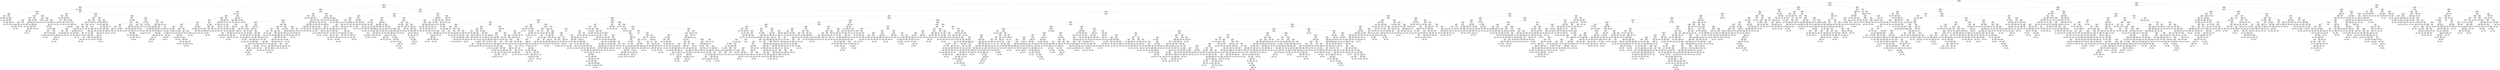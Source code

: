 digraph Tree {
node [shape=box] ;
0 [label="X[8] <= 0.17\ngini = 0.254\nsamples = 62886\nvalue = [14855, 84566]"] ;
1 [label="X[19] <= 0.699\ngini = 0.425\nsamples = 28771\nvalue = [13915, 31488]"] ;
0 -> 1 [labeldistance=2.5, labelangle=45, headlabel="True"] ;
2 [label="X[19] <= 0.035\ngini = 0.497\nsamples = 17440\nvalue = [12714, 14817]"] ;
1 -> 2 ;
3 [label="X[36] <= 1.5\ngini = 0.26\nsamples = 2906\nvalue = [3894, 707]"] ;
2 -> 3 ;
4 [label="gini = 0.0\nsamples = 9\nvalue = [0, 11]"] ;
3 -> 4 ;
5 [label="X[38] <= 685.5\ngini = 0.257\nsamples = 2897\nvalue = [3894, 696]"] ;
3 -> 5 ;
6 [label="X[51] <= 1924.0\ngini = 0.06\nsamples = 1155\nvalue = [1783, 57]"] ;
5 -> 6 ;
7 [label="X[38] <= 145.5\ngini = 0.492\nsamples = 38\nvalue = [36, 28]"] ;
6 -> 7 ;
8 [label="X[36] <= 2.5\ngini = 0.117\nsamples = 11\nvalue = [1, 15]"] ;
7 -> 8 ;
9 [label="gini = 0.0\nsamples = 9\nvalue = [0, 13]"] ;
8 -> 9 ;
10 [label="X[50] <= 604.5\ngini = 0.444\nsamples = 2\nvalue = [1, 2]"] ;
8 -> 10 ;
11 [label="gini = 0.0\nsamples = 1\nvalue = [1, 0]"] ;
10 -> 11 ;
12 [label="gini = 0.0\nsamples = 1\nvalue = [0, 2]"] ;
10 -> 12 ;
13 [label="X[17] <= -1.225\ngini = 0.395\nsamples = 27\nvalue = [35, 13]"] ;
7 -> 13 ;
14 [label="gini = 0.0\nsamples = 3\nvalue = [0, 8]"] ;
13 -> 14 ;
15 [label="X[35] <= 433.5\ngini = 0.219\nsamples = 24\nvalue = [35, 5]"] ;
13 -> 15 ;
16 [label="X[52] <= 22.5\ngini = 0.059\nsamples = 18\nvalue = [32, 1]"] ;
15 -> 16 ;
17 [label="gini = 0.0\nsamples = 16\nvalue = [31, 0]"] ;
16 -> 17 ;
18 [label="X[18] <= 0.199\ngini = 0.5\nsamples = 2\nvalue = [1, 1]"] ;
16 -> 18 ;
19 [label="gini = 0.0\nsamples = 1\nvalue = [0, 1]"] ;
18 -> 19 ;
20 [label="gini = 0.0\nsamples = 1\nvalue = [1, 0]"] ;
18 -> 20 ;
21 [label="X[15] <= 0.45\ngini = 0.49\nsamples = 6\nvalue = [3, 4]"] ;
15 -> 21 ;
22 [label="X[41] <= 41.0\ngini = 0.375\nsamples = 4\nvalue = [3, 1]"] ;
21 -> 22 ;
23 [label="gini = 0.0\nsamples = 3\nvalue = [3, 0]"] ;
22 -> 23 ;
24 [label="gini = 0.0\nsamples = 1\nvalue = [0, 1]"] ;
22 -> 24 ;
25 [label="gini = 0.0\nsamples = 2\nvalue = [0, 3]"] ;
21 -> 25 ;
26 [label="X[26] <= 65.5\ngini = 0.032\nsamples = 1117\nvalue = [1747, 29]"] ;
6 -> 26 ;
27 [label="X[47] <= 122.0\ngini = 0.054\nsamples = 516\nvalue = [802, 23]"] ;
26 -> 27 ;
28 [label="X[13] <= 0.48\ngini = 0.044\nsamples = 507\nvalue = [789, 18]"] ;
27 -> 28 ;
29 [label="X[17] <= 1.003\ngini = 0.018\nsamples = 343\nvalue = [534, 5]"] ;
28 -> 29 ;
30 [label="X[19] <= 0.027\ngini = 0.007\nsamples = 340\nvalue = [533, 2]"] ;
29 -> 30 ;
31 [label="X[10] <= 2.381\ngini = 0.004\nsamples = 335\nvalue = [527, 1]"] ;
30 -> 31 ;
32 [label="gini = 0.0\nsamples = 332\nvalue = [525, 0]"] ;
31 -> 32 ;
33 [label="X[23] <= -0.712\ngini = 0.444\nsamples = 3\nvalue = [2, 1]"] ;
31 -> 33 ;
34 [label="gini = 0.0\nsamples = 1\nvalue = [0, 1]"] ;
33 -> 34 ;
35 [label="gini = 0.0\nsamples = 2\nvalue = [2, 0]"] ;
33 -> 35 ;
36 [label="X[46] <= 0.5\ngini = 0.245\nsamples = 5\nvalue = [6, 1]"] ;
30 -> 36 ;
37 [label="gini = 0.0\nsamples = 1\nvalue = [0, 1]"] ;
36 -> 37 ;
38 [label="gini = 0.0\nsamples = 4\nvalue = [6, 0]"] ;
36 -> 38 ;
39 [label="X[21] <= 0.421\ngini = 0.375\nsamples = 3\nvalue = [1, 3]"] ;
29 -> 39 ;
40 [label="gini = 0.0\nsamples = 2\nvalue = [0, 3]"] ;
39 -> 40 ;
41 [label="gini = 0.0\nsamples = 1\nvalue = [1, 0]"] ;
39 -> 41 ;
42 [label="X[8] <= -0.84\ngini = 0.092\nsamples = 164\nvalue = [255, 13]"] ;
28 -> 42 ;
43 [label="X[5] <= -0.512\ngini = 0.326\nsamples = 25\nvalue = [31, 8]"] ;
42 -> 43 ;
44 [label="X[39] <= 178.5\ngini = 0.198\nsamples = 7\nvalue = [1, 8]"] ;
43 -> 44 ;
45 [label="gini = 0.0\nsamples = 1\nvalue = [1, 0]"] ;
44 -> 45 ;
46 [label="gini = 0.0\nsamples = 6\nvalue = [0, 8]"] ;
44 -> 46 ;
47 [label="gini = 0.0\nsamples = 18\nvalue = [30, 0]"] ;
43 -> 47 ;
48 [label="X[17] <= 0.764\ngini = 0.043\nsamples = 139\nvalue = [224, 5]"] ;
42 -> 48 ;
49 [label="X[17] <= 0.583\ngini = 0.026\nsamples = 138\nvalue = [224, 3]"] ;
48 -> 49 ;
50 [label="X[4] <= -0.274\ngini = 0.009\nsamples = 135\nvalue = [219, 1]"] ;
49 -> 50 ;
51 [label="X[50] <= 298.5\ngini = 0.133\nsamples = 8\nvalue = [13, 1]"] ;
50 -> 51 ;
52 [label="X[30] <= 0.5\ngini = 0.5\nsamples = 2\nvalue = [1, 1]"] ;
51 -> 52 ;
53 [label="gini = 0.0\nsamples = 1\nvalue = [0, 1]"] ;
52 -> 53 ;
54 [label="gini = 0.0\nsamples = 1\nvalue = [1, 0]"] ;
52 -> 54 ;
55 [label="gini = 0.0\nsamples = 6\nvalue = [12, 0]"] ;
51 -> 55 ;
56 [label="gini = 0.0\nsamples = 127\nvalue = [206, 0]"] ;
50 -> 56 ;
57 [label="X[16] <= -0.297\ngini = 0.408\nsamples = 3\nvalue = [5, 2]"] ;
49 -> 57 ;
58 [label="gini = 0.0\nsamples = 1\nvalue = [0, 2]"] ;
57 -> 58 ;
59 [label="gini = 0.0\nsamples = 2\nvalue = [5, 0]"] ;
57 -> 59 ;
60 [label="gini = 0.0\nsamples = 1\nvalue = [0, 2]"] ;
48 -> 60 ;
61 [label="X[34] <= 1.5\ngini = 0.401\nsamples = 9\nvalue = [13, 5]"] ;
27 -> 61 ;
62 [label="gini = 0.0\nsamples = 5\nvalue = [10, 0]"] ;
61 -> 62 ;
63 [label="X[52] <= 15.0\ngini = 0.469\nsamples = 4\nvalue = [3, 5]"] ;
61 -> 63 ;
64 [label="gini = 0.0\nsamples = 2\nvalue = [3, 0]"] ;
63 -> 64 ;
65 [label="gini = 0.0\nsamples = 2\nvalue = [0, 5]"] ;
63 -> 65 ;
66 [label="X[29] <= 26.5\ngini = 0.013\nsamples = 601\nvalue = [945, 6]"] ;
26 -> 66 ;
67 [label="X[25] <= 720.5\ngini = 0.078\nsamples = 35\nvalue = [47, 2]"] ;
66 -> 67 ;
68 [label="X[8] <= 0.135\ngini = 0.041\nsamples = 34\nvalue = [47, 1]"] ;
67 -> 68 ;
69 [label="gini = 0.0\nsamples = 33\nvalue = [47, 0]"] ;
68 -> 69 ;
70 [label="gini = 0.0\nsamples = 1\nvalue = [0, 1]"] ;
68 -> 70 ;
71 [label="gini = 0.0\nsamples = 1\nvalue = [0, 1]"] ;
67 -> 71 ;
72 [label="X[15] <= -1.84\ngini = 0.009\nsamples = 566\nvalue = [898, 4]"] ;
66 -> 72 ;
73 [label="X[9] <= -1.601\ngini = 0.165\nsamples = 14\nvalue = [20, 2]"] ;
72 -> 73 ;
74 [label="gini = 0.0\nsamples = 1\nvalue = [0, 2]"] ;
73 -> 74 ;
75 [label="gini = 0.0\nsamples = 13\nvalue = [20, 0]"] ;
73 -> 75 ;
76 [label="X[49] <= 0.5\ngini = 0.005\nsamples = 552\nvalue = [878, 2]"] ;
72 -> 76 ;
77 [label="X[19] <= 0.029\ngini = 0.039\nsamples = 70\nvalue = [99, 2]"] ;
76 -> 77 ;
78 [label="X[29] <= 222.0\ngini = 0.02\nsamples = 69\nvalue = [99, 1]"] ;
77 -> 78 ;
79 [label="gini = 0.0\nsamples = 63\nvalue = [92, 0]"] ;
78 -> 79 ;
80 [label="X[12] <= 1.401\ngini = 0.219\nsamples = 6\nvalue = [7, 1]"] ;
78 -> 80 ;
81 [label="gini = 0.0\nsamples = 5\nvalue = [7, 0]"] ;
80 -> 81 ;
82 [label="gini = 0.0\nsamples = 1\nvalue = [0, 1]"] ;
80 -> 82 ;
83 [label="gini = 0.0\nsamples = 1\nvalue = [0, 1]"] ;
77 -> 83 ;
84 [label="gini = 0.0\nsamples = 482\nvalue = [779, 0]"] ;
76 -> 84 ;
85 [label="X[51] <= 2274.5\ngini = 0.357\nsamples = 1742\nvalue = [2111, 639]"] ;
5 -> 85 ;
86 [label="X[8] <= -1.31\ngini = 0.225\nsamples = 207\nvalue = [40, 270]"] ;
85 -> 86 ;
87 [label="X[25] <= 496.5\ngini = 0.355\nsamples = 7\nvalue = [10, 3]"] ;
86 -> 87 ;
88 [label="gini = 0.0\nsamples = 6\nvalue = [10, 0]"] ;
87 -> 88 ;
89 [label="gini = 0.0\nsamples = 1\nvalue = [0, 3]"] ;
87 -> 89 ;
90 [label="X[49] <= 0.5\ngini = 0.182\nsamples = 200\nvalue = [30, 267]"] ;
86 -> 90 ;
91 [label="X[16] <= 1.181\ngini = 0.397\nsamples = 22\nvalue = [9, 24]"] ;
90 -> 91 ;
92 [label="X[52] <= 9.0\ngini = 0.091\nsamples = 14\nvalue = [1, 20]"] ;
91 -> 92 ;
93 [label="X[48] <= 159.0\ngini = 0.5\nsamples = 2\nvalue = [1, 1]"] ;
92 -> 93 ;
94 [label="gini = 0.0\nsamples = 1\nvalue = [1, 0]"] ;
93 -> 94 ;
95 [label="gini = 0.0\nsamples = 1\nvalue = [0, 1]"] ;
93 -> 95 ;
96 [label="gini = 0.0\nsamples = 12\nvalue = [0, 19]"] ;
92 -> 96 ;
97 [label="X[18] <= 0.347\ngini = 0.444\nsamples = 8\nvalue = [8, 4]"] ;
91 -> 97 ;
98 [label="X[7] <= -1.053\ngini = 0.32\nsamples = 5\nvalue = [1, 4]"] ;
97 -> 98 ;
99 [label="gini = 0.0\nsamples = 1\nvalue = [1, 0]"] ;
98 -> 99 ;
100 [label="gini = 0.0\nsamples = 4\nvalue = [0, 4]"] ;
98 -> 100 ;
101 [label="gini = 0.0\nsamples = 3\nvalue = [7, 0]"] ;
97 -> 101 ;
102 [label="X[12] <= -2.105\ngini = 0.146\nsamples = 178\nvalue = [21, 243]"] ;
90 -> 102 ;
103 [label="gini = 0.0\nsamples = 1\nvalue = [1, 0]"] ;
102 -> 103 ;
104 [label="X[51] <= 397.5\ngini = 0.141\nsamples = 177\nvalue = [20, 243]"] ;
102 -> 104 ;
105 [label="X[37] <= 37.0\ngini = 0.32\nsamples = 4\nvalue = [4, 1]"] ;
104 -> 105 ;
106 [label="gini = 0.0\nsamples = 1\nvalue = [0, 1]"] ;
105 -> 106 ;
107 [label="gini = 0.0\nsamples = 3\nvalue = [4, 0]"] ;
105 -> 107 ;
108 [label="X[26] <= 130.5\ngini = 0.116\nsamples = 173\nvalue = [16, 242]"] ;
104 -> 108 ;
109 [label="X[7] <= -1.775\ngini = 0.103\nsamples = 171\nvalue = [14, 242]"] ;
108 -> 109 ;
110 [label="gini = 0.0\nsamples = 2\nvalue = [2, 0]"] ;
109 -> 110 ;
111 [label="X[7] <= 1.213\ngini = 0.09\nsamples = 169\nvalue = [12, 242]"] ;
109 -> 111 ;
112 [label="X[9] <= -1.432\ngini = 0.054\nsamples = 139\nvalue = [6, 210]"] ;
111 -> 112 ;
113 [label="X[48] <= 101.5\ngini = 0.149\nsamples = 27\nvalue = [3, 34]"] ;
112 -> 113 ;
114 [label="X[8] <= -0.177\ngini = 0.056\nsamples = 25\nvalue = [1, 34]"] ;
113 -> 114 ;
115 [label="gini = 0.0\nsamples = 21\nvalue = [0, 29]"] ;
114 -> 115 ;
116 [label="X[11] <= -0.584\ngini = 0.278\nsamples = 4\nvalue = [1, 5]"] ;
114 -> 116 ;
117 [label="gini = 0.0\nsamples = 1\nvalue = [1, 0]"] ;
116 -> 117 ;
118 [label="gini = 0.0\nsamples = 3\nvalue = [0, 5]"] ;
116 -> 118 ;
119 [label="gini = 0.0\nsamples = 2\nvalue = [2, 0]"] ;
113 -> 119 ;
120 [label="X[50] <= 29.5\ngini = 0.033\nsamples = 112\nvalue = [3, 176]"] ;
112 -> 120 ;
121 [label="X[24] <= 15.5\ngini = 0.444\nsamples = 3\nvalue = [1, 2]"] ;
120 -> 121 ;
122 [label="gini = 0.0\nsamples = 2\nvalue = [0, 2]"] ;
121 -> 122 ;
123 [label="gini = 0.0\nsamples = 1\nvalue = [1, 0]"] ;
121 -> 123 ;
124 [label="X[0] <= 0.693\ngini = 0.022\nsamples = 109\nvalue = [2, 174]"] ;
120 -> 124 ;
125 [label="gini = 0.0\nsamples = 78\nvalue = [0, 133]"] ;
124 -> 125 ;
126 [label="X[2] <= -0.172\ngini = 0.089\nsamples = 31\nvalue = [2, 41]"] ;
124 -> 126 ;
127 [label="X[23] <= -0.434\ngini = 0.32\nsamples = 7\nvalue = [2, 8]"] ;
126 -> 127 ;
128 [label="X[39] <= 393.5\ngini = 0.444\nsamples = 2\nvalue = [2, 1]"] ;
127 -> 128 ;
129 [label="gini = 0.0\nsamples = 1\nvalue = [0, 1]"] ;
128 -> 129 ;
130 [label="gini = 0.0\nsamples = 1\nvalue = [2, 0]"] ;
128 -> 130 ;
131 [label="gini = 0.0\nsamples = 5\nvalue = [0, 7]"] ;
127 -> 131 ;
132 [label="gini = 0.0\nsamples = 24\nvalue = [0, 33]"] ;
126 -> 132 ;
133 [label="X[43] <= 35.5\ngini = 0.266\nsamples = 30\nvalue = [6, 32]"] ;
111 -> 133 ;
134 [label="X[40] <= 78.0\ngini = 0.494\nsamples = 8\nvalue = [5, 4]"] ;
133 -> 134 ;
135 [label="gini = 0.0\nsamples = 3\nvalue = [4, 0]"] ;
134 -> 135 ;
136 [label="X[37] <= 86.5\ngini = 0.32\nsamples = 5\nvalue = [1, 4]"] ;
134 -> 136 ;
137 [label="gini = 0.0\nsamples = 4\nvalue = [0, 4]"] ;
136 -> 137 ;
138 [label="gini = 0.0\nsamples = 1\nvalue = [1, 0]"] ;
136 -> 138 ;
139 [label="X[31] <= 338.0\ngini = 0.067\nsamples = 22\nvalue = [1, 28]"] ;
133 -> 139 ;
140 [label="X[39] <= 363.5\ngini = 0.375\nsamples = 4\nvalue = [1, 3]"] ;
139 -> 140 ;
141 [label="gini = 0.0\nsamples = 3\nvalue = [0, 3]"] ;
140 -> 141 ;
142 [label="gini = 0.0\nsamples = 1\nvalue = [1, 0]"] ;
140 -> 142 ;
143 [label="gini = 0.0\nsamples = 18\nvalue = [0, 25]"] ;
139 -> 143 ;
144 [label="gini = 0.0\nsamples = 2\nvalue = [2, 0]"] ;
108 -> 144 ;
145 [label="X[31] <= 723.0\ngini = 0.257\nsamples = 1535\nvalue = [2071, 369]"] ;
85 -> 145 ;
146 [label="X[17] <= 0.84\ngini = 0.07\nsamples = 1134\nvalue = [1748, 66]"] ;
145 -> 146 ;
147 [label="X[13] <= 2.261\ngini = 0.031\nsamples = 1087\nvalue = [1703, 27]"] ;
146 -> 147 ;
148 [label="X[36] <= 3.5\ngini = 0.029\nsamples = 1070\nvalue = [1677, 25]"] ;
147 -> 148 ;
149 [label="X[15] <= -1.17\ngini = 0.027\nsamples = 1069\nvalue = [1677, 23]"] ;
148 -> 149 ;
150 [label="X[22] <= 1.941\ngini = 0.099\nsamples = 133\nvalue = [200, 11]"] ;
149 -> 150 ;
151 [label="X[5] <= 1.342\ngini = 0.066\nsamples = 131\nvalue = [197, 7]"] ;
150 -> 151 ;
152 [label="X[28] <= 1.5\ngini = 0.058\nsamples = 129\nvalue = [196, 6]"] ;
151 -> 152 ;
153 [label="X[33] <= 2.5\ngini = 0.204\nsamples = 15\nvalue = [23, 3]"] ;
152 -> 153 ;
154 [label="gini = 0.0\nsamples = 12\nvalue = [22, 0]"] ;
153 -> 154 ;
155 [label="X[25] <= 290.5\ngini = 0.375\nsamples = 3\nvalue = [1, 3]"] ;
153 -> 155 ;
156 [label="gini = 0.0\nsamples = 2\nvalue = [0, 3]"] ;
155 -> 156 ;
157 [label="gini = 0.0\nsamples = 1\nvalue = [1, 0]"] ;
155 -> 157 ;
158 [label="X[31] <= 660.0\ngini = 0.034\nsamples = 114\nvalue = [173, 3]"] ;
152 -> 158 ;
159 [label="X[19] <= -0.997\ngini = 0.012\nsamples = 107\nvalue = [165, 1]"] ;
158 -> 159 ;
160 [label="X[49] <= 5.5\ngini = 0.375\nsamples = 4\nvalue = [3, 1]"] ;
159 -> 160 ;
161 [label="gini = 0.0\nsamples = 1\nvalue = [0, 1]"] ;
160 -> 161 ;
162 [label="gini = 0.0\nsamples = 3\nvalue = [3, 0]"] ;
160 -> 162 ;
163 [label="gini = 0.0\nsamples = 103\nvalue = [162, 0]"] ;
159 -> 163 ;
164 [label="X[44] <= 657.5\ngini = 0.32\nsamples = 7\nvalue = [8, 2]"] ;
158 -> 164 ;
165 [label="gini = 0.0\nsamples = 6\nvalue = [8, 0]"] ;
164 -> 165 ;
166 [label="gini = 0.0\nsamples = 1\nvalue = [0, 2]"] ;
164 -> 166 ;
167 [label="X[14] <= 0.163\ngini = 0.5\nsamples = 2\nvalue = [1, 1]"] ;
151 -> 167 ;
168 [label="gini = 0.0\nsamples = 1\nvalue = [0, 1]"] ;
167 -> 168 ;
169 [label="gini = 0.0\nsamples = 1\nvalue = [1, 0]"] ;
167 -> 169 ;
170 [label="X[46] <= 0.5\ngini = 0.49\nsamples = 2\nvalue = [3, 4]"] ;
150 -> 170 ;
171 [label="gini = 0.0\nsamples = 1\nvalue = [0, 4]"] ;
170 -> 171 ;
172 [label="gini = 0.0\nsamples = 1\nvalue = [3, 0]"] ;
170 -> 172 ;
173 [label="X[1] <= -1.495\ngini = 0.016\nsamples = 936\nvalue = [1477, 12]"] ;
149 -> 173 ;
174 [label="X[5] <= -0.288\ngini = 0.245\nsamples = 5\nvalue = [6, 1]"] ;
173 -> 174 ;
175 [label="gini = 0.0\nsamples = 1\nvalue = [0, 1]"] ;
174 -> 175 ;
176 [label="gini = 0.0\nsamples = 4\nvalue = [6, 0]"] ;
174 -> 176 ;
177 [label="X[22] <= 2.307\ngini = 0.015\nsamples = 931\nvalue = [1471, 11]"] ;
173 -> 177 ;
178 [label="X[44] <= 1.0\ngini = 0.013\nsamples = 924\nvalue = [1464, 10]"] ;
177 -> 178 ;
179 [label="X[20] <= -0.431\ngini = 0.245\nsamples = 5\nvalue = [6, 1]"] ;
178 -> 179 ;
180 [label="gini = 0.0\nsamples = 4\nvalue = [6, 0]"] ;
179 -> 180 ;
181 [label="gini = 0.0\nsamples = 1\nvalue = [0, 1]"] ;
179 -> 181 ;
182 [label="X[17] <= 0.727\ngini = 0.012\nsamples = 919\nvalue = [1458, 9]"] ;
178 -> 182 ;
183 [label="X[35] <= 170.5\ngini = 0.008\nsamples = 897\nvalue = [1423, 6]"] ;
182 -> 183 ;
184 [label="X[35] <= 169.5\ngini = 0.026\nsamples = 236\nvalue = [382, 5]"] ;
183 -> 184 ;
185 [label="X[44] <= 71.0\ngini = 0.01\nsamples = 234\nvalue = [381, 2]"] ;
184 -> 185 ;
186 [label="X[1] <= -0.86\ngini = 0.097\nsamples = 22\nvalue = [37, 2]"] ;
185 -> 186 ;
187 [label="gini = 0.0\nsamples = 1\nvalue = [0, 2]"] ;
186 -> 187 ;
188 [label="gini = 0.0\nsamples = 21\nvalue = [37, 0]"] ;
186 -> 188 ;
189 [label="gini = 0.0\nsamples = 212\nvalue = [344, 0]"] ;
185 -> 189 ;
190 [label="X[23] <= 0.826\ngini = 0.375\nsamples = 2\nvalue = [1, 3]"] ;
184 -> 190 ;
191 [label="gini = 0.0\nsamples = 1\nvalue = [1, 0]"] ;
190 -> 191 ;
192 [label="gini = 0.0\nsamples = 1\nvalue = [0, 3]"] ;
190 -> 192 ;
193 [label="X[51] <= 92790.5\ngini = 0.002\nsamples = 661\nvalue = [1041, 1]"] ;
183 -> 193 ;
194 [label="gini = 0.0\nsamples = 626\nvalue = [993, 0]"] ;
193 -> 194 ;
195 [label="X[47] <= 114.5\ngini = 0.04\nsamples = 35\nvalue = [48, 1]"] ;
193 -> 195 ;
196 [label="gini = 0.0\nsamples = 34\nvalue = [48, 0]"] ;
195 -> 196 ;
197 [label="gini = 0.0\nsamples = 1\nvalue = [0, 1]"] ;
195 -> 197 ;
198 [label="X[1] <= 2.126\ngini = 0.145\nsamples = 22\nvalue = [35, 3]"] ;
182 -> 198 ;
199 [label="X[26] <= 138.0\ngini = 0.102\nsamples = 21\nvalue = [35, 2]"] ;
198 -> 199 ;
200 [label="X[43] <= 87.0\ngini = 0.054\nsamples = 20\nvalue = [35, 1]"] ;
199 -> 200 ;
201 [label="gini = 0.0\nsamples = 18\nvalue = [34, 0]"] ;
200 -> 201 ;
202 [label="X[27] <= 13.5\ngini = 0.5\nsamples = 2\nvalue = [1, 1]"] ;
200 -> 202 ;
203 [label="gini = 0.0\nsamples = 1\nvalue = [0, 1]"] ;
202 -> 203 ;
204 [label="gini = 0.0\nsamples = 1\nvalue = [1, 0]"] ;
202 -> 204 ;
205 [label="gini = 0.0\nsamples = 1\nvalue = [0, 1]"] ;
199 -> 205 ;
206 [label="gini = 0.0\nsamples = 1\nvalue = [0, 1]"] ;
198 -> 206 ;
207 [label="X[17] <= -0.525\ngini = 0.219\nsamples = 7\nvalue = [7, 1]"] ;
177 -> 207 ;
208 [label="gini = 0.0\nsamples = 1\nvalue = [0, 1]"] ;
207 -> 208 ;
209 [label="gini = 0.0\nsamples = 6\nvalue = [7, 0]"] ;
207 -> 209 ;
210 [label="gini = 0.0\nsamples = 1\nvalue = [0, 2]"] ;
148 -> 210 ;
211 [label="X[31] <= 49.5\ngini = 0.133\nsamples = 17\nvalue = [26, 2]"] ;
147 -> 211 ;
212 [label="X[50] <= 592.0\ngini = 0.48\nsamples = 2\nvalue = [3, 2]"] ;
211 -> 212 ;
213 [label="gini = 0.0\nsamples = 1\nvalue = [3, 0]"] ;
212 -> 213 ;
214 [label="gini = 0.0\nsamples = 1\nvalue = [0, 2]"] ;
212 -> 214 ;
215 [label="gini = 0.0\nsamples = 15\nvalue = [23, 0]"] ;
211 -> 215 ;
216 [label="X[8] <= -1.308\ngini = 0.497\nsamples = 47\nvalue = [45, 39]"] ;
146 -> 216 ;
217 [label="X[21] <= 0.442\ngini = 0.198\nsamples = 14\nvalue = [24, 3]"] ;
216 -> 217 ;
218 [label="gini = 0.0\nsamples = 10\nvalue = [20, 0]"] ;
217 -> 218 ;
219 [label="X[6] <= -0.006\ngini = 0.49\nsamples = 4\nvalue = [4, 3]"] ;
217 -> 219 ;
220 [label="gini = 0.0\nsamples = 2\nvalue = [0, 3]"] ;
219 -> 220 ;
221 [label="gini = 0.0\nsamples = 2\nvalue = [4, 0]"] ;
219 -> 221 ;
222 [label="X[37] <= 110.5\ngini = 0.465\nsamples = 33\nvalue = [21, 36]"] ;
216 -> 222 ;
223 [label="X[18] <= 1.633\ngini = 0.415\nsamples = 29\nvalue = [15, 36]"] ;
222 -> 223 ;
224 [label="X[21] <= -1.509\ngini = 0.308\nsamples = 26\nvalue = [8, 34]"] ;
223 -> 224 ;
225 [label="X[19] <= 0.02\ngini = 0.444\nsamples = 2\nvalue = [2, 1]"] ;
224 -> 225 ;
226 [label="gini = 0.0\nsamples = 1\nvalue = [0, 1]"] ;
225 -> 226 ;
227 [label="gini = 0.0\nsamples = 1\nvalue = [2, 0]"] ;
225 -> 227 ;
228 [label="X[37] <= 83.0\ngini = 0.26\nsamples = 24\nvalue = [6, 33]"] ;
224 -> 228 ;
229 [label="X[51] <= 18061.5\ngini = 0.069\nsamples = 16\nvalue = [1, 27]"] ;
228 -> 229 ;
230 [label="X[9] <= 1.183\ngini = 0.278\nsamples = 4\nvalue = [1, 5]"] ;
229 -> 230 ;
231 [label="gini = 0.0\nsamples = 3\nvalue = [0, 5]"] ;
230 -> 231 ;
232 [label="gini = 0.0\nsamples = 1\nvalue = [1, 0]"] ;
230 -> 232 ;
233 [label="gini = 0.0\nsamples = 12\nvalue = [0, 22]"] ;
229 -> 233 ;
234 [label="X[40] <= 129.0\ngini = 0.496\nsamples = 8\nvalue = [5, 6]"] ;
228 -> 234 ;
235 [label="X[10] <= -1.04\ngini = 0.408\nsamples = 6\nvalue = [5, 2]"] ;
234 -> 235 ;
236 [label="gini = 0.0\nsamples = 2\nvalue = [0, 2]"] ;
235 -> 236 ;
237 [label="gini = 0.0\nsamples = 4\nvalue = [5, 0]"] ;
235 -> 237 ;
238 [label="gini = 0.0\nsamples = 2\nvalue = [0, 4]"] ;
234 -> 238 ;
239 [label="X[37] <= 29.0\ngini = 0.346\nsamples = 3\nvalue = [7, 2]"] ;
223 -> 239 ;
240 [label="gini = 0.0\nsamples = 1\nvalue = [0, 2]"] ;
239 -> 240 ;
241 [label="gini = 0.0\nsamples = 2\nvalue = [7, 0]"] ;
239 -> 241 ;
242 [label="gini = 0.0\nsamples = 4\nvalue = [6, 0]"] ;
222 -> 242 ;
243 [label="X[50] <= 782.0\ngini = 0.499\nsamples = 401\nvalue = [323, 303]"] ;
145 -> 243 ;
244 [label="X[32] <= 1.0\ngini = 0.296\nsamples = 205\nvalue = [272, 60]"] ;
243 -> 244 ;
245 [label="gini = 0.0\nsamples = 2\nvalue = [0, 4]"] ;
244 -> 245 ;
246 [label="X[7] <= 0.359\ngini = 0.283\nsamples = 203\nvalue = [272, 56]"] ;
244 -> 246 ;
247 [label="X[26] <= 11.0\ngini = 0.383\nsamples = 123\nvalue = [144, 50]"] ;
246 -> 247 ;
248 [label="X[1] <= -0.068\ngini = 0.486\nsamples = 23\nvalue = [15, 21]"] ;
247 -> 248 ;
249 [label="X[0] <= 0.872\ngini = 0.278\nsamples = 13\nvalue = [3, 15]"] ;
248 -> 249 ;
250 [label="X[51] <= 26407.0\ngini = 0.208\nsamples = 12\nvalue = [2, 15]"] ;
249 -> 250 ;
251 [label="X[39] <= 547.0\ngini = 0.444\nsamples = 3\nvalue = [2, 1]"] ;
250 -> 251 ;
252 [label="gini = 0.0\nsamples = 2\nvalue = [2, 0]"] ;
251 -> 252 ;
253 [label="gini = 0.0\nsamples = 1\nvalue = [0, 1]"] ;
251 -> 253 ;
254 [label="gini = 0.0\nsamples = 9\nvalue = [0, 14]"] ;
250 -> 254 ;
255 [label="gini = 0.0\nsamples = 1\nvalue = [1, 0]"] ;
249 -> 255 ;
256 [label="X[44] <= 393.5\ngini = 0.444\nsamples = 10\nvalue = [12, 6]"] ;
248 -> 256 ;
257 [label="gini = 0.0\nsamples = 6\nvalue = [10, 0]"] ;
256 -> 257 ;
258 [label="X[3] <= 0.291\ngini = 0.375\nsamples = 4\nvalue = [2, 6]"] ;
256 -> 258 ;
259 [label="gini = 0.0\nsamples = 1\nvalue = [2, 0]"] ;
258 -> 259 ;
260 [label="gini = 0.0\nsamples = 3\nvalue = [0, 6]"] ;
258 -> 260 ;
261 [label="X[26] <= 129.0\ngini = 0.3\nsamples = 100\nvalue = [129, 29]"] ;
247 -> 261 ;
262 [label="X[50] <= 94.5\ngini = 0.243\nsamples = 86\nvalue = [121, 20]"] ;
261 -> 262 ;
263 [label="X[9] <= -1.639\ngini = 0.26\nsamples = 8\nvalue = [2, 11]"] ;
262 -> 263 ;
264 [label="gini = 0.0\nsamples = 1\nvalue = [2, 0]"] ;
263 -> 264 ;
265 [label="gini = 0.0\nsamples = 7\nvalue = [0, 11]"] ;
263 -> 265 ;
266 [label="X[19] <= -0.878\ngini = 0.131\nsamples = 78\nvalue = [119, 9]"] ;
262 -> 266 ;
267 [label="gini = 0.0\nsamples = 2\nvalue = [0, 2]"] ;
266 -> 267 ;
268 [label="X[17] <= 0.923\ngini = 0.105\nsamples = 76\nvalue = [119, 7]"] ;
266 -> 268 ;
269 [label="X[35] <= 13.0\ngini = 0.02\nsamples = 60\nvalue = [97, 1]"] ;
268 -> 269 ;
270 [label="gini = 0.0\nsamples = 1\nvalue = [0, 1]"] ;
269 -> 270 ;
271 [label="gini = 0.0\nsamples = 59\nvalue = [97, 0]"] ;
269 -> 271 ;
272 [label="X[50] <= 542.0\ngini = 0.337\nsamples = 16\nvalue = [22, 6]"] ;
268 -> 272 ;
273 [label="X[35] <= 524.0\ngini = 0.159\nsamples = 11\nvalue = [21, 2]"] ;
272 -> 273 ;
274 [label="gini = 0.0\nsamples = 7\nvalue = [16, 0]"] ;
273 -> 274 ;
275 [label="X[10] <= -0.683\ngini = 0.408\nsamples = 4\nvalue = [5, 2]"] ;
273 -> 275 ;
276 [label="gini = 0.0\nsamples = 2\nvalue = [5, 0]"] ;
275 -> 276 ;
277 [label="gini = 0.0\nsamples = 2\nvalue = [0, 2]"] ;
275 -> 277 ;
278 [label="X[39] <= 325.0\ngini = 0.32\nsamples = 5\nvalue = [1, 4]"] ;
272 -> 278 ;
279 [label="gini = 0.0\nsamples = 4\nvalue = [0, 4]"] ;
278 -> 279 ;
280 [label="gini = 0.0\nsamples = 1\nvalue = [1, 0]"] ;
278 -> 280 ;
281 [label="X[17] <= 0.534\ngini = 0.498\nsamples = 14\nvalue = [8, 9]"] ;
261 -> 281 ;
282 [label="X[6] <= 0.268\ngini = 0.198\nsamples = 8\nvalue = [8, 1]"] ;
281 -> 282 ;
283 [label="gini = 0.0\nsamples = 7\nvalue = [8, 0]"] ;
282 -> 283 ;
284 [label="gini = 0.0\nsamples = 1\nvalue = [0, 1]"] ;
282 -> 284 ;
285 [label="gini = 0.0\nsamples = 6\nvalue = [0, 8]"] ;
281 -> 285 ;
286 [label="X[15] <= 2.346\ngini = 0.086\nsamples = 80\nvalue = [128, 6]"] ;
246 -> 286 ;
287 [label="X[1] <= 2.036\ngini = 0.059\nsamples = 77\nvalue = [127, 4]"] ;
286 -> 287 ;
288 [label="X[9] <= -1.958\ngini = 0.045\nsamples = 76\nvalue = [127, 3]"] ;
287 -> 288 ;
289 [label="gini = 0.0\nsamples = 1\nvalue = [0, 2]"] ;
288 -> 289 ;
290 [label="X[20] <= 1.364\ngini = 0.016\nsamples = 75\nvalue = [127, 1]"] ;
288 -> 290 ;
291 [label="gini = 0.0\nsamples = 71\nvalue = [123, 0]"] ;
290 -> 291 ;
292 [label="X[25] <= 303.5\ngini = 0.32\nsamples = 4\nvalue = [4, 1]"] ;
290 -> 292 ;
293 [label="gini = 0.0\nsamples = 1\nvalue = [0, 1]"] ;
292 -> 293 ;
294 [label="gini = 0.0\nsamples = 3\nvalue = [4, 0]"] ;
292 -> 294 ;
295 [label="gini = 0.0\nsamples = 1\nvalue = [0, 1]"] ;
287 -> 295 ;
296 [label="X[44] <= 328.5\ngini = 0.444\nsamples = 3\nvalue = [1, 2]"] ;
286 -> 296 ;
297 [label="gini = 0.0\nsamples = 1\nvalue = [1, 0]"] ;
296 -> 297 ;
298 [label="gini = 0.0\nsamples = 2\nvalue = [0, 2]"] ;
296 -> 298 ;
299 [label="X[44] <= 18.0\ngini = 0.287\nsamples = 196\nvalue = [51, 243]"] ;
243 -> 299 ;
300 [label="X[35] <= 468.0\ngini = 0.5\nsamples = 9\nvalue = [8, 8]"] ;
299 -> 300 ;
301 [label="gini = 0.0\nsamples = 4\nvalue = [0, 6]"] ;
300 -> 301 ;
302 [label="X[5] <= -1.127\ngini = 0.32\nsamples = 5\nvalue = [8, 2]"] ;
300 -> 302 ;
303 [label="gini = 0.0\nsamples = 1\nvalue = [0, 1]"] ;
302 -> 303 ;
304 [label="X[40] <= 76.5\ngini = 0.198\nsamples = 4\nvalue = [8, 1]"] ;
302 -> 304 ;
305 [label="gini = 0.0\nsamples = 1\nvalue = [0, 1]"] ;
304 -> 305 ;
306 [label="gini = 0.0\nsamples = 3\nvalue = [8, 0]"] ;
304 -> 306 ;
307 [label="X[17] <= 0.742\ngini = 0.262\nsamples = 187\nvalue = [43, 235]"] ;
299 -> 307 ;
308 [label="X[42] <= 0.5\ngini = 0.383\nsamples = 112\nvalue = [42, 121]"] ;
307 -> 308 ;
309 [label="X[43] <= 60.5\ngini = 0.232\nsamples = 69\nvalue = [13, 84]"] ;
308 -> 309 ;
310 [label="X[8] <= -0.527\ngini = 0.08\nsamples = 37\nvalue = [2, 46]"] ;
309 -> 310 ;
311 [label="gini = 0.0\nsamples = 1\nvalue = [1, 0]"] ;
310 -> 311 ;
312 [label="X[15] <= -1.657\ngini = 0.042\nsamples = 36\nvalue = [1, 46]"] ;
310 -> 312 ;
313 [label="X[18] <= -0.659\ngini = 0.5\nsamples = 2\nvalue = [1, 1]"] ;
312 -> 313 ;
314 [label="gini = 0.0\nsamples = 1\nvalue = [1, 0]"] ;
313 -> 314 ;
315 [label="gini = 0.0\nsamples = 1\nvalue = [0, 1]"] ;
313 -> 315 ;
316 [label="gini = 0.0\nsamples = 34\nvalue = [0, 45]"] ;
312 -> 316 ;
317 [label="X[9] <= -1.295\ngini = 0.348\nsamples = 32\nvalue = [11, 38]"] ;
309 -> 317 ;
318 [label="X[9] <= -1.78\ngini = 0.408\nsamples = 5\nvalue = [5, 2]"] ;
317 -> 318 ;
319 [label="gini = 0.0\nsamples = 2\nvalue = [0, 2]"] ;
318 -> 319 ;
320 [label="gini = 0.0\nsamples = 3\nvalue = [5, 0]"] ;
318 -> 320 ;
321 [label="X[17] <= 0.564\ngini = 0.245\nsamples = 27\nvalue = [6, 36]"] ;
317 -> 321 ;
322 [label="X[35] <= 758.5\ngini = 0.214\nsamples = 26\nvalue = [5, 36]"] ;
321 -> 322 ;
323 [label="X[7] <= 1.495\ngini = 0.145\nsamples = 24\nvalue = [3, 35]"] ;
322 -> 323 ;
324 [label="X[29] <= 38.5\ngini = 0.054\nsamples = 23\nvalue = [1, 35]"] ;
323 -> 324 ;
325 [label="X[45] <= 0.5\ngini = 0.198\nsamples = 6\nvalue = [1, 8]"] ;
324 -> 325 ;
326 [label="X[2] <= -0.131\ngini = 0.5\nsamples = 2\nvalue = [1, 1]"] ;
325 -> 326 ;
327 [label="gini = 0.0\nsamples = 1\nvalue = [1, 0]"] ;
326 -> 327 ;
328 [label="gini = 0.0\nsamples = 1\nvalue = [0, 1]"] ;
326 -> 328 ;
329 [label="gini = 0.0\nsamples = 4\nvalue = [0, 7]"] ;
325 -> 329 ;
330 [label="gini = 0.0\nsamples = 17\nvalue = [0, 27]"] ;
324 -> 330 ;
331 [label="gini = 0.0\nsamples = 1\nvalue = [2, 0]"] ;
323 -> 331 ;
332 [label="X[25] <= 470.5\ngini = 0.444\nsamples = 2\nvalue = [2, 1]"] ;
322 -> 332 ;
333 [label="gini = 0.0\nsamples = 1\nvalue = [2, 0]"] ;
332 -> 333 ;
334 [label="gini = 0.0\nsamples = 1\nvalue = [0, 1]"] ;
332 -> 334 ;
335 [label="gini = 0.0\nsamples = 1\nvalue = [1, 0]"] ;
321 -> 335 ;
336 [label="X[19] <= -0.684\ngini = 0.493\nsamples = 43\nvalue = [29, 37]"] ;
308 -> 336 ;
337 [label="X[26] <= 128.5\ngini = 0.111\nsamples = 10\nvalue = [1, 16]"] ;
336 -> 337 ;
338 [label="gini = 0.0\nsamples = 9\nvalue = [0, 16]"] ;
337 -> 338 ;
339 [label="gini = 0.0\nsamples = 1\nvalue = [1, 0]"] ;
337 -> 339 ;
340 [label="X[17] <= 0.556\ngini = 0.49\nsamples = 33\nvalue = [28, 21]"] ;
336 -> 340 ;
341 [label="X[12] <= -1.216\ngini = 0.444\nsamples = 27\nvalue = [28, 14]"] ;
340 -> 341 ;
342 [label="gini = 0.0\nsamples = 3\nvalue = [0, 6]"] ;
341 -> 342 ;
343 [label="X[6] <= -1.1\ngini = 0.346\nsamples = 24\nvalue = [28, 8]"] ;
341 -> 343 ;
344 [label="gini = 0.0\nsamples = 2\nvalue = [0, 4]"] ;
343 -> 344 ;
345 [label="X[24] <= 11.5\ngini = 0.219\nsamples = 22\nvalue = [28, 4]"] ;
343 -> 345 ;
346 [label="X[13] <= 0.159\ngini = 0.49\nsamples = 6\nvalue = [3, 4]"] ;
345 -> 346 ;
347 [label="X[0] <= -0.376\ngini = 0.32\nsamples = 5\nvalue = [1, 4]"] ;
346 -> 347 ;
348 [label="gini = 0.0\nsamples = 4\nvalue = [0, 4]"] ;
347 -> 348 ;
349 [label="gini = 0.0\nsamples = 1\nvalue = [1, 0]"] ;
347 -> 349 ;
350 [label="gini = 0.0\nsamples = 1\nvalue = [2, 0]"] ;
346 -> 350 ;
351 [label="gini = 0.0\nsamples = 16\nvalue = [25, 0]"] ;
345 -> 351 ;
352 [label="gini = 0.0\nsamples = 6\nvalue = [0, 7]"] ;
340 -> 352 ;
353 [label="X[3] <= 1.929\ngini = 0.017\nsamples = 75\nvalue = [1, 114]"] ;
307 -> 353 ;
354 [label="gini = 0.0\nsamples = 74\nvalue = [0, 114]"] ;
353 -> 354 ;
355 [label="gini = 0.0\nsamples = 1\nvalue = [1, 0]"] ;
353 -> 355 ;
356 [label="X[8] <= -1.89\ngini = 0.473\nsamples = 14534\nvalue = [8820, 14110]"] ;
2 -> 356 ;
357 [label="X[18] <= 0.989\ngini = 0.354\nsamples = 1888\nvalue = [2293, 684]"] ;
356 -> 357 ;
358 [label="X[9] <= -2.175\ngini = 0.448\nsamples = 374\nvalue = [197, 384]"] ;
357 -> 358 ;
359 [label="gini = 0.0\nsamples = 6\nvalue = [10, 0]"] ;
358 -> 359 ;
360 [label="X[21] <= 0.549\ngini = 0.44\nsamples = 368\nvalue = [187, 384]"] ;
358 -> 360 ;
361 [label="X[7] <= 0.979\ngini = 0.406\nsamples = 267\nvalue = [116, 293]"] ;
360 -> 361 ;
362 [label="X[4] <= 1.066\ngini = 0.369\nsamples = 249\nvalue = [93, 288]"] ;
361 -> 362 ;
363 [label="X[28] <= 4.5\ngini = 0.331\nsamples = 225\nvalue = [72, 272]"] ;
362 -> 363 ;
364 [label="X[17] <= 1.763\ngini = 0.373\nsamples = 163\nvalue = [65, 197]"] ;
363 -> 364 ;
365 [label="X[51] <= 23848.0\ngini = 0.304\nsamples = 141\nvalue = [42, 183]"] ;
364 -> 365 ;
366 [label="X[25] <= 479.0\ngini = 0.055\nsamples = 40\nvalue = [2, 69]"] ;
365 -> 366 ;
367 [label="gini = 0.0\nsamples = 30\nvalue = [0, 54]"] ;
366 -> 367 ;
368 [label="X[6] <= -0.967\ngini = 0.208\nsamples = 10\nvalue = [2, 15]"] ;
366 -> 368 ;
369 [label="gini = 0.0\nsamples = 1\nvalue = [1, 0]"] ;
368 -> 369 ;
370 [label="X[25] <= 530.0\ngini = 0.117\nsamples = 9\nvalue = [1, 15]"] ;
368 -> 370 ;
371 [label="gini = 0.0\nsamples = 1\nvalue = [1, 0]"] ;
370 -> 371 ;
372 [label="gini = 0.0\nsamples = 8\nvalue = [0, 15]"] ;
370 -> 372 ;
373 [label="X[44] <= 587.5\ngini = 0.385\nsamples = 101\nvalue = [40, 114]"] ;
365 -> 373 ;
374 [label="X[25] <= 13.5\ngini = 0.296\nsamples = 83\nvalue = [22, 100]"] ;
373 -> 374 ;
375 [label="gini = 0.0\nsamples = 3\nvalue = [4, 0]"] ;
374 -> 375 ;
376 [label="X[21] <= -2.647\ngini = 0.259\nsamples = 80\nvalue = [18, 100]"] ;
374 -> 376 ;
377 [label="gini = 0.0\nsamples = 3\nvalue = [3, 0]"] ;
376 -> 377 ;
378 [label="X[7] <= -0.558\ngini = 0.227\nsamples = 77\nvalue = [15, 100]"] ;
376 -> 378 ;
379 [label="X[50] <= 753.0\ngini = 0.5\nsamples = 11\nvalue = [6, 6]"] ;
378 -> 379 ;
380 [label="gini = 0.0\nsamples = 4\nvalue = [5, 0]"] ;
379 -> 380 ;
381 [label="X[8] <= -1.971\ngini = 0.245\nsamples = 7\nvalue = [1, 6]"] ;
379 -> 381 ;
382 [label="gini = 0.0\nsamples = 1\nvalue = [1, 0]"] ;
381 -> 382 ;
383 [label="gini = 0.0\nsamples = 6\nvalue = [0, 6]"] ;
381 -> 383 ;
384 [label="X[19] <= 0.174\ngini = 0.159\nsamples = 66\nvalue = [9, 94]"] ;
378 -> 384 ;
385 [label="gini = 0.0\nsamples = 1\nvalue = [2, 0]"] ;
384 -> 385 ;
386 [label="X[18] <= 0.901\ngini = 0.129\nsamples = 65\nvalue = [7, 94]"] ;
384 -> 386 ;
387 [label="X[52] <= 5.5\ngini = 0.034\nsamples = 35\nvalue = [1, 57]"] ;
386 -> 387 ;
388 [label="X[48] <= 77.5\ngini = 0.32\nsamples = 4\nvalue = [1, 4]"] ;
387 -> 388 ;
389 [label="gini = 0.0\nsamples = 3\nvalue = [0, 4]"] ;
388 -> 389 ;
390 [label="gini = 0.0\nsamples = 1\nvalue = [1, 0]"] ;
388 -> 390 ;
391 [label="gini = 0.0\nsamples = 31\nvalue = [0, 53]"] ;
387 -> 391 ;
392 [label="X[52] <= 23.5\ngini = 0.24\nsamples = 30\nvalue = [6, 37]"] ;
386 -> 392 ;
393 [label="X[49] <= 10.0\ngini = 0.1\nsamples = 26\nvalue = [2, 36]"] ;
392 -> 393 ;
394 [label="gini = 0.0\nsamples = 21\nvalue = [0, 32]"] ;
393 -> 394 ;
395 [label="X[25] <= 78.0\ngini = 0.444\nsamples = 5\nvalue = [2, 4]"] ;
393 -> 395 ;
396 [label="gini = 0.0\nsamples = 1\nvalue = [2, 0]"] ;
395 -> 396 ;
397 [label="gini = 0.0\nsamples = 4\nvalue = [0, 4]"] ;
395 -> 397 ;
398 [label="X[5] <= -0.525\ngini = 0.32\nsamples = 4\nvalue = [4, 1]"] ;
392 -> 398 ;
399 [label="gini = 0.0\nsamples = 1\nvalue = [0, 1]"] ;
398 -> 399 ;
400 [label="gini = 0.0\nsamples = 3\nvalue = [4, 0]"] ;
398 -> 400 ;
401 [label="X[42] <= 0.5\ngini = 0.492\nsamples = 18\nvalue = [18, 14]"] ;
373 -> 401 ;
402 [label="X[20] <= 1.214\ngini = 0.375\nsamples = 8\nvalue = [3, 9]"] ;
401 -> 402 ;
403 [label="gini = 0.0\nsamples = 6\nvalue = [0, 9]"] ;
402 -> 403 ;
404 [label="gini = 0.0\nsamples = 2\nvalue = [3, 0]"] ;
402 -> 404 ;
405 [label="X[1] <= -0.534\ngini = 0.375\nsamples = 10\nvalue = [15, 5]"] ;
401 -> 405 ;
406 [label="gini = 0.0\nsamples = 2\nvalue = [0, 4]"] ;
405 -> 406 ;
407 [label="X[16] <= 0.347\ngini = 0.117\nsamples = 8\nvalue = [15, 1]"] ;
405 -> 407 ;
408 [label="gini = 0.0\nsamples = 7\nvalue = [15, 0]"] ;
407 -> 408 ;
409 [label="gini = 0.0\nsamples = 1\nvalue = [0, 1]"] ;
407 -> 409 ;
410 [label="X[39] <= 531.0\ngini = 0.47\nsamples = 22\nvalue = [23, 14]"] ;
364 -> 410 ;
411 [label="X[7] <= -0.705\ngini = 0.499\nsamples = 15\nvalue = [12, 13]"] ;
410 -> 411 ;
412 [label="gini = 0.0\nsamples = 5\nvalue = [8, 0]"] ;
411 -> 412 ;
413 [label="X[13] <= -1.144\ngini = 0.36\nsamples = 10\nvalue = [4, 13]"] ;
411 -> 413 ;
414 [label="X[26] <= 129.0\ngini = 0.48\nsamples = 4\nvalue = [3, 2]"] ;
413 -> 414 ;
415 [label="gini = 0.0\nsamples = 3\nvalue = [3, 0]"] ;
414 -> 415 ;
416 [label="gini = 0.0\nsamples = 1\nvalue = [0, 2]"] ;
414 -> 416 ;
417 [label="X[29] <= 159.0\ngini = 0.153\nsamples = 6\nvalue = [1, 11]"] ;
413 -> 417 ;
418 [label="gini = 0.0\nsamples = 5\nvalue = [0, 11]"] ;
417 -> 418 ;
419 [label="gini = 0.0\nsamples = 1\nvalue = [1, 0]"] ;
417 -> 419 ;
420 [label="X[10] <= -1.084\ngini = 0.153\nsamples = 7\nvalue = [11, 1]"] ;
410 -> 420 ;
421 [label="gini = 0.0\nsamples = 1\nvalue = [0, 1]"] ;
420 -> 421 ;
422 [label="gini = 0.0\nsamples = 6\nvalue = [11, 0]"] ;
420 -> 422 ;
423 [label="X[11] <= -1.705\ngini = 0.156\nsamples = 62\nvalue = [7, 75]"] ;
363 -> 423 ;
424 [label="gini = 0.0\nsamples = 2\nvalue = [2, 0]"] ;
423 -> 424 ;
425 [label="X[47] <= 46.0\ngini = 0.117\nsamples = 60\nvalue = [5, 75]"] ;
423 -> 425 ;
426 [label="X[39] <= 559.5\ngini = 0.252\nsamples = 23\nvalue = [4, 23]"] ;
425 -> 426 ;
427 [label="X[51] <= 81165.0\ngini = 0.153\nsamples = 20\nvalue = [2, 22]"] ;
426 -> 427 ;
428 [label="gini = 0.0\nsamples = 1\nvalue = [1, 0]"] ;
427 -> 428 ;
429 [label="X[18] <= 0.975\ngini = 0.083\nsamples = 19\nvalue = [1, 22]"] ;
427 -> 429 ;
430 [label="gini = 0.0\nsamples = 17\nvalue = [0, 21]"] ;
429 -> 430 ;
431 [label="X[42] <= 0.5\ngini = 0.5\nsamples = 2\nvalue = [1, 1]"] ;
429 -> 431 ;
432 [label="gini = 0.0\nsamples = 1\nvalue = [0, 1]"] ;
431 -> 432 ;
433 [label="gini = 0.0\nsamples = 1\nvalue = [1, 0]"] ;
431 -> 433 ;
434 [label="X[18] <= 0.914\ngini = 0.444\nsamples = 3\nvalue = [2, 1]"] ;
426 -> 434 ;
435 [label="gini = 0.0\nsamples = 1\nvalue = [0, 1]"] ;
434 -> 435 ;
436 [label="gini = 0.0\nsamples = 2\nvalue = [2, 0]"] ;
434 -> 436 ;
437 [label="X[23] <= -1.669\ngini = 0.037\nsamples = 37\nvalue = [1, 52]"] ;
425 -> 437 ;
438 [label="X[51] <= 90050.0\ngini = 0.444\nsamples = 3\nvalue = [1, 2]"] ;
437 -> 438 ;
439 [label="gini = 0.0\nsamples = 2\nvalue = [0, 2]"] ;
438 -> 439 ;
440 [label="gini = 0.0\nsamples = 1\nvalue = [1, 0]"] ;
438 -> 440 ;
441 [label="gini = 0.0\nsamples = 34\nvalue = [0, 50]"] ;
437 -> 441 ;
442 [label="X[3] <= -0.272\ngini = 0.491\nsamples = 24\nvalue = [21, 16]"] ;
362 -> 442 ;
443 [label="X[39] <= 142.5\ngini = 0.255\nsamples = 14\nvalue = [17, 3]"] ;
442 -> 443 ;
444 [label="gini = 0.0\nsamples = 1\nvalue = [0, 1]"] ;
443 -> 444 ;
445 [label="X[15] <= 1.124\ngini = 0.188\nsamples = 13\nvalue = [17, 2]"] ;
443 -> 445 ;
446 [label="X[0] <= 0.18\ngini = 0.105\nsamples = 12\nvalue = [17, 1]"] ;
445 -> 446 ;
447 [label="X[19] <= 0.374\ngini = 0.444\nsamples = 2\nvalue = [2, 1]"] ;
446 -> 447 ;
448 [label="gini = 0.0\nsamples = 1\nvalue = [2, 0]"] ;
447 -> 448 ;
449 [label="gini = 0.0\nsamples = 1\nvalue = [0, 1]"] ;
447 -> 449 ;
450 [label="gini = 0.0\nsamples = 10\nvalue = [15, 0]"] ;
446 -> 450 ;
451 [label="gini = 0.0\nsamples = 1\nvalue = [0, 1]"] ;
445 -> 451 ;
452 [label="X[40] <= 144.0\ngini = 0.36\nsamples = 10\nvalue = [4, 13]"] ;
442 -> 452 ;
453 [label="gini = 0.0\nsamples = 7\nvalue = [0, 13]"] ;
452 -> 453 ;
454 [label="gini = 0.0\nsamples = 3\nvalue = [4, 0]"] ;
452 -> 454 ;
455 [label="X[3] <= -1.131\ngini = 0.293\nsamples = 18\nvalue = [23, 5]"] ;
361 -> 455 ;
456 [label="X[28] <= 2.0\ngini = 0.469\nsamples = 4\nvalue = [3, 5]"] ;
455 -> 456 ;
457 [label="gini = 0.0\nsamples = 2\nvalue = [0, 5]"] ;
456 -> 457 ;
458 [label="gini = 0.0\nsamples = 2\nvalue = [3, 0]"] ;
456 -> 458 ;
459 [label="gini = 0.0\nsamples = 14\nvalue = [20, 0]"] ;
455 -> 459 ;
460 [label="X[17] <= 1.748\ngini = 0.492\nsamples = 101\nvalue = [71, 91]"] ;
360 -> 460 ;
461 [label="X[16] <= -1.31\ngini = 0.422\nsamples = 83\nvalue = [39, 90]"] ;
460 -> 461 ;
462 [label="X[25] <= 261.5\ngini = 0.133\nsamples = 7\nvalue = [13, 1]"] ;
461 -> 462 ;
463 [label="gini = 0.0\nsamples = 1\nvalue = [0, 1]"] ;
462 -> 463 ;
464 [label="gini = 0.0\nsamples = 6\nvalue = [13, 0]"] ;
462 -> 464 ;
465 [label="X[26] <= 156.5\ngini = 0.35\nsamples = 76\nvalue = [26, 89]"] ;
461 -> 465 ;
466 [label="X[37] <= 21.5\ngini = 0.29\nsamples = 73\nvalue = [19, 89]"] ;
465 -> 466 ;
467 [label="X[24] <= 5.5\ngini = 0.5\nsamples = 11\nvalue = [7, 7]"] ;
466 -> 467 ;
468 [label="gini = 0.0\nsamples = 4\nvalue = [0, 4]"] ;
467 -> 468 ;
469 [label="X[14] <= 0.184\ngini = 0.42\nsamples = 7\nvalue = [7, 3]"] ;
467 -> 469 ;
470 [label="gini = 0.0\nsamples = 3\nvalue = [6, 0]"] ;
469 -> 470 ;
471 [label="X[21] <= 0.737\ngini = 0.375\nsamples = 4\nvalue = [1, 3]"] ;
469 -> 471 ;
472 [label="gini = 0.0\nsamples = 1\nvalue = [1, 0]"] ;
471 -> 472 ;
473 [label="gini = 0.0\nsamples = 3\nvalue = [0, 3]"] ;
471 -> 473 ;
474 [label="X[21] <= 2.223\ngini = 0.223\nsamples = 62\nvalue = [12, 82]"] ;
466 -> 474 ;
475 [label="X[31] <= 247.5\ngini = 0.194\nsamples = 61\nvalue = [10, 82]"] ;
474 -> 475 ;
476 [label="gini = 0.0\nsamples = 2\nvalue = [3, 0]"] ;
475 -> 476 ;
477 [label="X[41] <= 104.0\ngini = 0.145\nsamples = 59\nvalue = [7, 82]"] ;
475 -> 477 ;
478 [label="X[37] <= 175.0\ngini = 0.058\nsamples = 42\nvalue = [2, 65]"] ;
477 -> 478 ;
479 [label="X[4] <= 0.843\ngini = 0.031\nsamples = 40\nvalue = [1, 63]"] ;
478 -> 479 ;
480 [label="gini = 0.0\nsamples = 32\nvalue = [0, 53]"] ;
479 -> 480 ;
481 [label="X[38] <= 599.5\ngini = 0.165\nsamples = 8\nvalue = [1, 10]"] ;
479 -> 481 ;
482 [label="gini = 0.0\nsamples = 1\nvalue = [1, 0]"] ;
481 -> 482 ;
483 [label="gini = 0.0\nsamples = 7\nvalue = [0, 10]"] ;
481 -> 483 ;
484 [label="X[10] <= 0.199\ngini = 0.444\nsamples = 2\nvalue = [1, 2]"] ;
478 -> 484 ;
485 [label="gini = 0.0\nsamples = 1\nvalue = [0, 2]"] ;
484 -> 485 ;
486 [label="gini = 0.0\nsamples = 1\nvalue = [1, 0]"] ;
484 -> 486 ;
487 [label="X[8] <= -1.9\ngini = 0.351\nsamples = 17\nvalue = [5, 17]"] ;
477 -> 487 ;
488 [label="X[41] <= 119.0\ngini = 0.308\nsamples = 16\nvalue = [4, 17]"] ;
487 -> 488 ;
489 [label="X[22] <= -0.124\ngini = 0.5\nsamples = 6\nvalue = [3, 3]"] ;
488 -> 489 ;
490 [label="X[52] <= 20.5\ngini = 0.375\nsamples = 4\nvalue = [3, 1]"] ;
489 -> 490 ;
491 [label="gini = 0.0\nsamples = 3\nvalue = [3, 0]"] ;
490 -> 491 ;
492 [label="gini = 0.0\nsamples = 1\nvalue = [0, 1]"] ;
490 -> 492 ;
493 [label="gini = 0.0\nsamples = 2\nvalue = [0, 2]"] ;
489 -> 493 ;
494 [label="X[14] <= -1.778\ngini = 0.124\nsamples = 10\nvalue = [1, 14]"] ;
488 -> 494 ;
495 [label="gini = 0.0\nsamples = 1\nvalue = [1, 0]"] ;
494 -> 495 ;
496 [label="gini = 0.0\nsamples = 9\nvalue = [0, 14]"] ;
494 -> 496 ;
497 [label="gini = 0.0\nsamples = 1\nvalue = [1, 0]"] ;
487 -> 497 ;
498 [label="gini = 0.0\nsamples = 1\nvalue = [2, 0]"] ;
474 -> 498 ;
499 [label="gini = 0.0\nsamples = 3\nvalue = [7, 0]"] ;
465 -> 499 ;
500 [label="X[12] <= 0.643\ngini = 0.059\nsamples = 18\nvalue = [32, 1]"] ;
460 -> 500 ;
501 [label="gini = 0.0\nsamples = 14\nvalue = [29, 0]"] ;
500 -> 501 ;
502 [label="X[16] <= 0.671\ngini = 0.375\nsamples = 4\nvalue = [3, 1]"] ;
500 -> 502 ;
503 [label="gini = 0.0\nsamples = 3\nvalue = [3, 0]"] ;
502 -> 503 ;
504 [label="gini = 0.0\nsamples = 1\nvalue = [0, 1]"] ;
502 -> 504 ;
505 [label="X[36] <= 2.0\ngini = 0.219\nsamples = 1514\nvalue = [2096, 300]"] ;
357 -> 505 ;
506 [label="X[15] <= -2.64\ngini = 0.191\nsamples = 1260\nvalue = [1775, 212]"] ;
505 -> 506 ;
507 [label="X[9] <= 0.598\ngini = 0.375\nsamples = 2\nvalue = [1, 3]"] ;
506 -> 507 ;
508 [label="gini = 0.0\nsamples = 1\nvalue = [1, 0]"] ;
507 -> 508 ;
509 [label="gini = 0.0\nsamples = 1\nvalue = [0, 3]"] ;
507 -> 509 ;
510 [label="X[48] <= 168.0\ngini = 0.189\nsamples = 1258\nvalue = [1774, 209]"] ;
506 -> 510 ;
511 [label="X[9] <= 1.2\ngini = 0.202\nsamples = 1147\nvalue = [1596, 206]"] ;
510 -> 511 ;
512 [label="X[17] <= 1.725\ngini = 0.189\nsamples = 1090\nvalue = [1537, 181]"] ;
511 -> 512 ;
513 [label="X[43] <= 8.5\ngini = 0.496\nsamples = 184\nvalue = [151, 127]"] ;
512 -> 513 ;
514 [label="X[21] <= 0.051\ngini = 0.424\nsamples = 22\nvalue = [11, 25]"] ;
513 -> 514 ;
515 [label="X[27] <= 22.5\ngini = 0.5\nsamples = 11\nvalue = [9, 9]"] ;
514 -> 515 ;
516 [label="X[16] <= 0.776\ngini = 0.426\nsamples = 9\nvalue = [9, 4]"] ;
515 -> 516 ;
517 [label="X[1] <= 1.055\ngini = 0.298\nsamples = 7\nvalue = [9, 2]"] ;
516 -> 517 ;
518 [label="gini = 0.0\nsamples = 5\nvalue = [9, 0]"] ;
517 -> 518 ;
519 [label="gini = 0.0\nsamples = 2\nvalue = [0, 2]"] ;
517 -> 519 ;
520 [label="gini = 0.0\nsamples = 2\nvalue = [0, 2]"] ;
516 -> 520 ;
521 [label="gini = 0.0\nsamples = 2\nvalue = [0, 5]"] ;
515 -> 521 ;
522 [label="X[31] <= 506.0\ngini = 0.198\nsamples = 11\nvalue = [2, 16]"] ;
514 -> 522 ;
523 [label="gini = 0.0\nsamples = 1\nvalue = [1, 0]"] ;
522 -> 523 ;
524 [label="X[23] <= -0.506\ngini = 0.111\nsamples = 10\nvalue = [1, 16]"] ;
522 -> 524 ;
525 [label="X[4] <= -0.657\ngini = 0.444\nsamples = 3\nvalue = [1, 2]"] ;
524 -> 525 ;
526 [label="gini = 0.0\nsamples = 1\nvalue = [1, 0]"] ;
525 -> 526 ;
527 [label="gini = 0.0\nsamples = 2\nvalue = [0, 2]"] ;
525 -> 527 ;
528 [label="gini = 0.0\nsamples = 7\nvalue = [0, 14]"] ;
524 -> 528 ;
529 [label="X[13] <= 2.0\ngini = 0.488\nsamples = 162\nvalue = [140, 102]"] ;
513 -> 529 ;
530 [label="X[51] <= 95767.0\ngini = 0.478\nsamples = 156\nvalue = [140, 91]"] ;
529 -> 530 ;
531 [label="X[10] <= -0.963\ngini = 0.469\nsamples = 151\nvalue = [140, 84]"] ;
530 -> 531 ;
532 [label="X[25] <= 142.0\ngini = 0.305\nsamples = 28\nvalue = [39, 9]"] ;
531 -> 532 ;
533 [label="X[1] <= -0.548\ngini = 0.5\nsamples = 5\nvalue = [4, 4]"] ;
532 -> 533 ;
534 [label="gini = 0.0\nsamples = 2\nvalue = [0, 3]"] ;
533 -> 534 ;
535 [label="X[4] <= 0.28\ngini = 0.32\nsamples = 3\nvalue = [4, 1]"] ;
533 -> 535 ;
536 [label="gini = 0.0\nsamples = 1\nvalue = [0, 1]"] ;
535 -> 536 ;
537 [label="gini = 0.0\nsamples = 2\nvalue = [4, 0]"] ;
535 -> 537 ;
538 [label="X[19] <= 0.671\ngini = 0.219\nsamples = 23\nvalue = [35, 5]"] ;
532 -> 538 ;
539 [label="X[11] <= -0.122\ngini = 0.102\nsamples = 20\nvalue = [35, 2]"] ;
538 -> 539 ;
540 [label="X[47] <= 112.5\ngini = 0.054\nsamples = 19\nvalue = [35, 1]"] ;
539 -> 540 ;
541 [label="gini = 0.0\nsamples = 17\nvalue = [34, 0]"] ;
540 -> 541 ;
542 [label="X[48] <= 83.5\ngini = 0.5\nsamples = 2\nvalue = [1, 1]"] ;
540 -> 542 ;
543 [label="gini = 0.0\nsamples = 1\nvalue = [0, 1]"] ;
542 -> 543 ;
544 [label="gini = 0.0\nsamples = 1\nvalue = [1, 0]"] ;
542 -> 544 ;
545 [label="gini = 0.0\nsamples = 1\nvalue = [0, 1]"] ;
539 -> 545 ;
546 [label="gini = 0.0\nsamples = 3\nvalue = [0, 3]"] ;
538 -> 546 ;
547 [label="X[22] <= 0.621\ngini = 0.489\nsamples = 123\nvalue = [101, 75]"] ;
531 -> 547 ;
548 [label="X[8] <= -2.082\ngini = 0.498\nsamples = 90\nvalue = [58, 66]"] ;
547 -> 548 ;
549 [label="gini = 0.0\nsamples = 11\nvalue = [13, 0]"] ;
548 -> 549 ;
550 [label="X[48] <= 13.5\ngini = 0.482\nsamples = 79\nvalue = [45, 66]"] ;
548 -> 550 ;
551 [label="gini = 0.0\nsamples = 4\nvalue = [6, 0]"] ;
550 -> 551 ;
552 [label="X[29] <= 30.5\ngini = 0.467\nsamples = 75\nvalue = [39, 66]"] ;
550 -> 552 ;
553 [label="X[15] <= -1.097\ngini = 0.18\nsamples = 7\nvalue = [9, 1]"] ;
552 -> 553 ;
554 [label="gini = 0.0\nsamples = 1\nvalue = [0, 1]"] ;
553 -> 554 ;
555 [label="gini = 0.0\nsamples = 6\nvalue = [9, 0]"] ;
553 -> 555 ;
556 [label="X[17] <= 1.695\ngini = 0.432\nsamples = 68\nvalue = [30, 65]"] ;
552 -> 556 ;
557 [label="X[7] <= 0.694\ngini = 0.309\nsamples = 48\nvalue = [13, 55]"] ;
556 -> 557 ;
558 [label="X[1] <= 2.236\ngini = 0.126\nsamples = 41\nvalue = [4, 55]"] ;
557 -> 558 ;
559 [label="X[8] <= -2.063\ngini = 0.098\nsamples = 40\nvalue = [3, 55]"] ;
558 -> 559 ;
560 [label="gini = 0.0\nsamples = 1\nvalue = [1, 0]"] ;
559 -> 560 ;
561 [label="X[35] <= 194.0\ngini = 0.068\nsamples = 39\nvalue = [2, 55]"] ;
559 -> 561 ;
562 [label="X[17] <= 1.487\ngini = 0.208\nsamples = 12\nvalue = [2, 15]"] ;
561 -> 562 ;
563 [label="gini = 0.0\nsamples = 1\nvalue = [1, 0]"] ;
562 -> 563 ;
564 [label="X[35] <= 191.0\ngini = 0.117\nsamples = 11\nvalue = [1, 15]"] ;
562 -> 564 ;
565 [label="gini = 0.0\nsamples = 10\nvalue = [0, 15]"] ;
564 -> 565 ;
566 [label="gini = 0.0\nsamples = 1\nvalue = [1, 0]"] ;
564 -> 566 ;
567 [label="gini = 0.0\nsamples = 27\nvalue = [0, 40]"] ;
561 -> 567 ;
568 [label="gini = 0.0\nsamples = 1\nvalue = [1, 0]"] ;
558 -> 568 ;
569 [label="gini = 0.0\nsamples = 7\nvalue = [9, 0]"] ;
557 -> 569 ;
570 [label="X[50] <= 549.5\ngini = 0.466\nsamples = 20\nvalue = [17, 10]"] ;
556 -> 570 ;
571 [label="gini = 0.0\nsamples = 4\nvalue = [7, 0]"] ;
570 -> 571 ;
572 [label="X[25] <= 421.0\ngini = 0.5\nsamples = 16\nvalue = [10, 10]"] ;
570 -> 572 ;
573 [label="X[8] <= -1.989\ngini = 0.397\nsamples = 10\nvalue = [3, 8]"] ;
572 -> 573 ;
574 [label="gini = 0.0\nsamples = 7\nvalue = [0, 8]"] ;
573 -> 574 ;
575 [label="gini = 0.0\nsamples = 3\nvalue = [3, 0]"] ;
573 -> 575 ;
576 [label="X[0] <= 0.496\ngini = 0.346\nsamples = 6\nvalue = [7, 2]"] ;
572 -> 576 ;
577 [label="gini = 0.0\nsamples = 3\nvalue = [6, 0]"] ;
576 -> 577 ;
578 [label="X[21] <= -0.071\ngini = 0.444\nsamples = 3\nvalue = [1, 2]"] ;
576 -> 578 ;
579 [label="gini = 0.0\nsamples = 1\nvalue = [1, 0]"] ;
578 -> 579 ;
580 [label="gini = 0.0\nsamples = 2\nvalue = [0, 2]"] ;
578 -> 580 ;
581 [label="X[2] <= 1.223\ngini = 0.286\nsamples = 33\nvalue = [43, 9]"] ;
547 -> 581 ;
582 [label="X[40] <= 21.5\ngini = 0.198\nsamples = 29\nvalue = [40, 5]"] ;
581 -> 582 ;
583 [label="X[21] <= 0.544\ngini = 0.444\nsamples = 3\nvalue = [1, 2]"] ;
582 -> 583 ;
584 [label="gini = 0.0\nsamples = 2\nvalue = [0, 2]"] ;
583 -> 584 ;
585 [label="gini = 0.0\nsamples = 1\nvalue = [1, 0]"] ;
583 -> 585 ;
586 [label="X[35] <= 7.5\ngini = 0.133\nsamples = 26\nvalue = [39, 3]"] ;
582 -> 586 ;
587 [label="gini = 0.0\nsamples = 1\nvalue = [0, 1]"] ;
586 -> 587 ;
588 [label="X[52] <= 27.0\ngini = 0.093\nsamples = 25\nvalue = [39, 2]"] ;
586 -> 588 ;
589 [label="X[8] <= -1.914\ngini = 0.051\nsamples = 22\nvalue = [37, 1]"] ;
588 -> 589 ;
590 [label="gini = 0.0\nsamples = 20\nvalue = [36, 0]"] ;
589 -> 590 ;
591 [label="X[10] <= -0.742\ngini = 0.5\nsamples = 2\nvalue = [1, 1]"] ;
589 -> 591 ;
592 [label="gini = 0.0\nsamples = 1\nvalue = [0, 1]"] ;
591 -> 592 ;
593 [label="gini = 0.0\nsamples = 1\nvalue = [1, 0]"] ;
591 -> 593 ;
594 [label="X[41] <= 129.5\ngini = 0.444\nsamples = 3\nvalue = [2, 1]"] ;
588 -> 594 ;
595 [label="gini = 0.0\nsamples = 1\nvalue = [0, 1]"] ;
594 -> 595 ;
596 [label="gini = 0.0\nsamples = 2\nvalue = [2, 0]"] ;
594 -> 596 ;
597 [label="X[29] <= 90.0\ngini = 0.49\nsamples = 4\nvalue = [3, 4]"] ;
581 -> 597 ;
598 [label="gini = 0.0\nsamples = 1\nvalue = [3, 0]"] ;
597 -> 598 ;
599 [label="gini = 0.0\nsamples = 3\nvalue = [0, 4]"] ;
597 -> 599 ;
600 [label="gini = 0.0\nsamples = 5\nvalue = [0, 7]"] ;
530 -> 600 ;
601 [label="gini = 0.0\nsamples = 6\nvalue = [0, 11]"] ;
529 -> 601 ;
602 [label="X[17] <= 1.816\ngini = 0.072\nsamples = 906\nvalue = [1386, 54]"] ;
512 -> 602 ;
603 [label="X[32] <= 3.5\ngini = 0.216\nsamples = 234\nvalue = [341, 48]"] ;
602 -> 603 ;
604 [label="X[11] <= -1.47\ngini = 0.209\nsamples = 232\nvalue = [341, 46]"] ;
603 -> 604 ;
605 [label="X[3] <= -0.419\ngini = 0.484\nsamples = 11\nvalue = [10, 7]"] ;
604 -> 605 ;
606 [label="X[43] <= 66.5\ngini = 0.42\nsamples = 7\nvalue = [3, 7]"] ;
605 -> 606 ;
607 [label="gini = 0.0\nsamples = 4\nvalue = [0, 7]"] ;
606 -> 607 ;
608 [label="gini = 0.0\nsamples = 3\nvalue = [3, 0]"] ;
606 -> 608 ;
609 [label="gini = 0.0\nsamples = 4\nvalue = [7, 0]"] ;
605 -> 609 ;
610 [label="X[2] <= 0.868\ngini = 0.189\nsamples = 221\nvalue = [331, 39]"] ;
604 -> 610 ;
611 [label="X[6] <= -1.723\ngini = 0.151\nsamples = 191\nvalue = [291, 26]"] ;
610 -> 611 ;
612 [label="X[49] <= 3.5\ngini = 0.5\nsamples = 5\nvalue = [3, 3]"] ;
611 -> 612 ;
613 [label="gini = 0.0\nsamples = 3\nvalue = [3, 0]"] ;
612 -> 613 ;
614 [label="gini = 0.0\nsamples = 2\nvalue = [0, 3]"] ;
612 -> 614 ;
615 [label="X[2] <= -0.665\ngini = 0.137\nsamples = 186\nvalue = [288, 23]"] ;
611 -> 615 ;
616 [label="gini = 0.0\nsamples = 41\nvalue = [80, 0]"] ;
615 -> 616 ;
617 [label="X[14] <= 1.587\ngini = 0.179\nsamples = 145\nvalue = [208, 23]"] ;
615 -> 617 ;
618 [label="X[48] <= 164.5\ngini = 0.161\nsamples = 142\nvalue = [206, 20]"] ;
617 -> 618 ;
619 [label="X[5] <= 0.614\ngini = 0.141\nsamples = 140\nvalue = [205, 17]"] ;
618 -> 619 ;
620 [label="X[18] <= 1.427\ngini = 0.09\nsamples = 120\nvalue = [181, 9]"] ;
619 -> 620 ;
621 [label="X[10] <= -1.195\ngini = 0.055\nsamples = 112\nvalue = [172, 5]"] ;
620 -> 621 ;
622 [label="X[9] <= 0.98\ngini = 0.278\nsamples = 9\nvalue = [10, 2]"] ;
621 -> 622 ;
623 [label="X[39] <= 645.0\ngini = 0.165\nsamples = 8\nvalue = [10, 1]"] ;
622 -> 623 ;
624 [label="gini = 0.0\nsamples = 7\nvalue = [10, 0]"] ;
623 -> 624 ;
625 [label="gini = 0.0\nsamples = 1\nvalue = [0, 1]"] ;
623 -> 625 ;
626 [label="gini = 0.0\nsamples = 1\nvalue = [0, 1]"] ;
622 -> 626 ;
627 [label="X[3] <= 1.896\ngini = 0.036\nsamples = 103\nvalue = [162, 3]"] ;
621 -> 627 ;
628 [label="X[16] <= -0.882\ngini = 0.024\nsamples = 102\nvalue = [162, 2]"] ;
627 -> 628 ;
629 [label="X[9] <= 0.732\ngini = 0.137\nsamples = 19\nvalue = [25, 2]"] ;
628 -> 629 ;
630 [label="gini = 0.0\nsamples = 17\nvalue = [25, 0]"] ;
629 -> 630 ;
631 [label="gini = 0.0\nsamples = 2\nvalue = [0, 2]"] ;
629 -> 631 ;
632 [label="gini = 0.0\nsamples = 83\nvalue = [137, 0]"] ;
628 -> 632 ;
633 [label="gini = 0.0\nsamples = 1\nvalue = [0, 1]"] ;
627 -> 633 ;
634 [label="X[34] <= 0.5\ngini = 0.426\nsamples = 8\nvalue = [9, 4]"] ;
620 -> 634 ;
635 [label="gini = 0.0\nsamples = 4\nvalue = [7, 0]"] ;
634 -> 635 ;
636 [label="X[24] <= 14.5\ngini = 0.444\nsamples = 4\nvalue = [2, 4]"] ;
634 -> 636 ;
637 [label="gini = 0.0\nsamples = 2\nvalue = [2, 0]"] ;
636 -> 637 ;
638 [label="gini = 0.0\nsamples = 2\nvalue = [0, 4]"] ;
636 -> 638 ;
639 [label="X[17] <= 1.778\ngini = 0.375\nsamples = 20\nvalue = [24, 8]"] ;
619 -> 639 ;
640 [label="X[29] <= 38.0\ngini = 0.486\nsamples = 8\nvalue = [5, 7]"] ;
639 -> 640 ;
641 [label="gini = 0.0\nsamples = 3\nvalue = [0, 5]"] ;
640 -> 641 ;
642 [label="X[41] <= 89.5\ngini = 0.408\nsamples = 5\nvalue = [5, 2]"] ;
640 -> 642 ;
643 [label="gini = 0.0\nsamples = 2\nvalue = [0, 2]"] ;
642 -> 643 ;
644 [label="gini = 0.0\nsamples = 3\nvalue = [5, 0]"] ;
642 -> 644 ;
645 [label="X[11] <= 1.542\ngini = 0.095\nsamples = 12\nvalue = [19, 1]"] ;
639 -> 645 ;
646 [label="gini = 0.0\nsamples = 11\nvalue = [19, 0]"] ;
645 -> 646 ;
647 [label="gini = 0.0\nsamples = 1\nvalue = [0, 1]"] ;
645 -> 647 ;
648 [label="X[17] <= 1.771\ngini = 0.375\nsamples = 2\nvalue = [1, 3]"] ;
618 -> 648 ;
649 [label="gini = 0.0\nsamples = 1\nvalue = [0, 3]"] ;
648 -> 649 ;
650 [label="gini = 0.0\nsamples = 1\nvalue = [1, 0]"] ;
648 -> 650 ;
651 [label="X[39] <= 569.0\ngini = 0.48\nsamples = 3\nvalue = [2, 3]"] ;
617 -> 651 ;
652 [label="gini = 0.0\nsamples = 2\nvalue = [0, 3]"] ;
651 -> 652 ;
653 [label="gini = 0.0\nsamples = 1\nvalue = [2, 0]"] ;
651 -> 653 ;
654 [label="X[21] <= 0.75\ngini = 0.37\nsamples = 30\nvalue = [40, 13]"] ;
610 -> 654 ;
655 [label="X[44] <= 723.5\ngini = 0.24\nsamples = 26\nvalue = [37, 6]"] ;
654 -> 655 ;
656 [label="X[18] <= 1.012\ngini = 0.139\nsamples = 25\nvalue = [37, 3]"] ;
655 -> 656 ;
657 [label="gini = 0.0\nsamples = 1\nvalue = [0, 1]"] ;
656 -> 657 ;
658 [label="X[14] <= -1.366\ngini = 0.097\nsamples = 24\nvalue = [37, 2]"] ;
656 -> 658 ;
659 [label="gini = 0.0\nsamples = 1\nvalue = [0, 1]"] ;
658 -> 659 ;
660 [label="X[37] <= 20.0\ngini = 0.051\nsamples = 23\nvalue = [37, 1]"] ;
658 -> 660 ;
661 [label="gini = 0.0\nsamples = 1\nvalue = [0, 1]"] ;
660 -> 661 ;
662 [label="gini = 0.0\nsamples = 22\nvalue = [37, 0]"] ;
660 -> 662 ;
663 [label="gini = 0.0\nsamples = 1\nvalue = [0, 3]"] ;
655 -> 663 ;
664 [label="X[9] <= -1.072\ngini = 0.42\nsamples = 4\nvalue = [3, 7]"] ;
654 -> 664 ;
665 [label="gini = 0.0\nsamples = 1\nvalue = [3, 0]"] ;
664 -> 665 ;
666 [label="gini = 0.0\nsamples = 3\nvalue = [0, 7]"] ;
664 -> 666 ;
667 [label="gini = 0.0\nsamples = 2\nvalue = [0, 2]"] ;
603 -> 667 ;
668 [label="X[22] <= 0.801\ngini = 0.011\nsamples = 672\nvalue = [1045, 6]"] ;
602 -> 668 ;
669 [label="X[39] <= 722.5\ngini = 0.005\nsamples = 530\nvalue = [819, 2]"] ;
668 -> 669 ;
670 [label="gini = 0.0\nsamples = 506\nvalue = [784, 0]"] ;
669 -> 670 ;
671 [label="X[19] <= 0.613\ngini = 0.102\nsamples = 24\nvalue = [35, 2]"] ;
669 -> 671 ;
672 [label="X[44] <= 43.5\ngini = 0.057\nsamples = 22\nvalue = [33, 1]"] ;
671 -> 672 ;
673 [label="X[16] <= -0.958\ngini = 0.219\nsamples = 5\nvalue = [7, 1]"] ;
672 -> 673 ;
674 [label="gini = 0.0\nsamples = 3\nvalue = [6, 0]"] ;
673 -> 674 ;
675 [label="X[8] <= -2.296\ngini = 0.5\nsamples = 2\nvalue = [1, 1]"] ;
673 -> 675 ;
676 [label="gini = 0.0\nsamples = 1\nvalue = [1, 0]"] ;
675 -> 676 ;
677 [label="gini = 0.0\nsamples = 1\nvalue = [0, 1]"] ;
675 -> 677 ;
678 [label="gini = 0.0\nsamples = 17\nvalue = [26, 0]"] ;
672 -> 678 ;
679 [label="X[47] <= 68.0\ngini = 0.444\nsamples = 2\nvalue = [2, 1]"] ;
671 -> 679 ;
680 [label="gini = 0.0\nsamples = 1\nvalue = [2, 0]"] ;
679 -> 680 ;
681 [label="gini = 0.0\nsamples = 1\nvalue = [0, 1]"] ;
679 -> 681 ;
682 [label="X[13] <= 1.935\ngini = 0.034\nsamples = 142\nvalue = [226, 4]"] ;
668 -> 682 ;
683 [label="X[4] <= -0.463\ngini = 0.009\nsamples = 137\nvalue = [222, 1]"] ;
682 -> 683 ;
684 [label="X[29] <= 88.5\ngini = 0.083\nsamples = 15\nvalue = [22, 1]"] ;
683 -> 684 ;
685 [label="X[11] <= 0.258\ngini = 0.219\nsamples = 5\nvalue = [7, 1]"] ;
684 -> 685 ;
686 [label="gini = 0.0\nsamples = 1\nvalue = [0, 1]"] ;
685 -> 686 ;
687 [label="gini = 0.0\nsamples = 4\nvalue = [7, 0]"] ;
685 -> 687 ;
688 [label="gini = 0.0\nsamples = 10\nvalue = [15, 0]"] ;
684 -> 688 ;
689 [label="gini = 0.0\nsamples = 122\nvalue = [200, 0]"] ;
683 -> 689 ;
690 [label="X[20] <= 1.6\ngini = 0.49\nsamples = 5\nvalue = [4, 3]"] ;
682 -> 690 ;
691 [label="gini = 0.0\nsamples = 2\nvalue = [0, 3]"] ;
690 -> 691 ;
692 [label="gini = 0.0\nsamples = 3\nvalue = [4, 0]"] ;
690 -> 692 ;
693 [label="X[5] <= 0.627\ngini = 0.418\nsamples = 57\nvalue = [59, 25]"] ;
511 -> 693 ;
694 [label="X[12] <= -1.452\ngini = 0.349\nsamples = 46\nvalue = [55, 16]"] ;
693 -> 694 ;
695 [label="X[9] <= 1.296\ngini = 0.5\nsamples = 15\nvalue = [10, 10]"] ;
694 -> 695 ;
696 [label="X[15] <= -0.304\ngini = 0.219\nsamples = 5\nvalue = [1, 7]"] ;
695 -> 696 ;
697 [label="gini = 0.0\nsamples = 3\nvalue = [0, 6]"] ;
696 -> 697 ;
698 [label="X[23] <= -0.439\ngini = 0.5\nsamples = 2\nvalue = [1, 1]"] ;
696 -> 698 ;
699 [label="gini = 0.0\nsamples = 1\nvalue = [0, 1]"] ;
698 -> 699 ;
700 [label="gini = 0.0\nsamples = 1\nvalue = [1, 0]"] ;
698 -> 700 ;
701 [label="X[9] <= 1.478\ngini = 0.375\nsamples = 10\nvalue = [9, 3]"] ;
695 -> 701 ;
702 [label="X[42] <= 0.5\ngini = 0.18\nsamples = 8\nvalue = [9, 1]"] ;
701 -> 702 ;
703 [label="gini = 0.0\nsamples = 7\nvalue = [9, 0]"] ;
702 -> 703 ;
704 [label="gini = 0.0\nsamples = 1\nvalue = [0, 1]"] ;
702 -> 704 ;
705 [label="gini = 0.0\nsamples = 2\nvalue = [0, 2]"] ;
701 -> 705 ;
706 [label="X[23] <= -0.338\ngini = 0.208\nsamples = 31\nvalue = [45, 6]"] ;
694 -> 706 ;
707 [label="gini = 0.0\nsamples = 14\nvalue = [28, 0]"] ;
706 -> 707 ;
708 [label="X[15] <= 0.376\ngini = 0.386\nsamples = 17\nvalue = [17, 6]"] ;
706 -> 708 ;
709 [label="gini = 0.0\nsamples = 8\nvalue = [11, 0]"] ;
708 -> 709 ;
710 [label="X[9] <= 1.224\ngini = 0.5\nsamples = 9\nvalue = [6, 6]"] ;
708 -> 710 ;
711 [label="gini = 0.0\nsamples = 2\nvalue = [0, 4]"] ;
710 -> 711 ;
712 [label="X[17] <= 1.748\ngini = 0.375\nsamples = 7\nvalue = [6, 2]"] ;
710 -> 712 ;
713 [label="gini = 0.0\nsamples = 2\nvalue = [0, 2]"] ;
712 -> 713 ;
714 [label="gini = 0.0\nsamples = 5\nvalue = [6, 0]"] ;
712 -> 714 ;
715 [label="X[37] <= 68.5\ngini = 0.426\nsamples = 11\nvalue = [4, 9]"] ;
693 -> 715 ;
716 [label="gini = 0.0\nsamples = 4\nvalue = [0, 6]"] ;
715 -> 716 ;
717 [label="X[35] <= 222.5\ngini = 0.49\nsamples = 7\nvalue = [4, 3]"] ;
715 -> 717 ;
718 [label="gini = 0.0\nsamples = 3\nvalue = [3, 0]"] ;
717 -> 718 ;
719 [label="X[18] <= 1.151\ngini = 0.375\nsamples = 4\nvalue = [1, 3]"] ;
717 -> 719 ;
720 [label="gini = 0.0\nsamples = 3\nvalue = [0, 3]"] ;
719 -> 720 ;
721 [label="gini = 0.0\nsamples = 1\nvalue = [1, 0]"] ;
719 -> 721 ;
722 [label="X[24] <= 17.5\ngini = 0.033\nsamples = 111\nvalue = [178, 3]"] ;
510 -> 722 ;
723 [label="gini = 0.0\nsamples = 101\nvalue = [166, 0]"] ;
722 -> 723 ;
724 [label="X[14] <= 1.135\ngini = 0.32\nsamples = 10\nvalue = [12, 3]"] ;
722 -> 724 ;
725 [label="gini = 0.0\nsamples = 7\nvalue = [10, 0]"] ;
724 -> 725 ;
726 [label="X[6] <= -0.619\ngini = 0.48\nsamples = 3\nvalue = [2, 3]"] ;
724 -> 726 ;
727 [label="gini = 0.0\nsamples = 1\nvalue = [2, 0]"] ;
726 -> 727 ;
728 [label="gini = 0.0\nsamples = 2\nvalue = [0, 3]"] ;
726 -> 728 ;
729 [label="X[18] <= 1.117\ngini = 0.338\nsamples = 254\nvalue = [321, 88]"] ;
505 -> 729 ;
730 [label="X[46] <= 1.5\ngini = 0.5\nsamples = 41\nvalue = [34, 35]"] ;
729 -> 730 ;
731 [label="X[19] <= 0.414\ngini = 0.444\nsamples = 28\nvalue = [16, 32]"] ;
730 -> 731 ;
732 [label="X[14] <= -0.733\ngini = 0.498\nsamples = 21\nvalue = [16, 18]"] ;
731 -> 732 ;
733 [label="gini = 0.0\nsamples = 5\nvalue = [0, 9]"] ;
732 -> 733 ;
734 [label="X[40] <= 152.0\ngini = 0.461\nsamples = 16\nvalue = [16, 9]"] ;
732 -> 734 ;
735 [label="X[27] <= 24.5\ngini = 0.363\nsamples = 14\nvalue = [16, 5]"] ;
734 -> 735 ;
736 [label="X[14] <= 0.916\ngini = 0.486\nsamples = 10\nvalue = [7, 5]"] ;
735 -> 736 ;
737 [label="X[17] <= 1.733\ngini = 0.469\nsamples = 8\nvalue = [3, 5]"] ;
736 -> 737 ;
738 [label="X[26] <= 59.5\ngini = 0.278\nsamples = 6\nvalue = [1, 5]"] ;
737 -> 738 ;
739 [label="X[39] <= 285.0\ngini = 0.5\nsamples = 2\nvalue = [1, 1]"] ;
738 -> 739 ;
740 [label="gini = 0.0\nsamples = 1\nvalue = [1, 0]"] ;
739 -> 740 ;
741 [label="gini = 0.0\nsamples = 1\nvalue = [0, 1]"] ;
739 -> 741 ;
742 [label="gini = 0.0\nsamples = 4\nvalue = [0, 4]"] ;
738 -> 742 ;
743 [label="gini = 0.0\nsamples = 2\nvalue = [2, 0]"] ;
737 -> 743 ;
744 [label="gini = 0.0\nsamples = 2\nvalue = [4, 0]"] ;
736 -> 744 ;
745 [label="gini = 0.0\nsamples = 4\nvalue = [9, 0]"] ;
735 -> 745 ;
746 [label="gini = 0.0\nsamples = 2\nvalue = [0, 4]"] ;
734 -> 746 ;
747 [label="gini = 0.0\nsamples = 7\nvalue = [0, 14]"] ;
731 -> 747 ;
748 [label="X[44] <= 515.0\ngini = 0.245\nsamples = 13\nvalue = [18, 3]"] ;
730 -> 748 ;
749 [label="gini = 0.0\nsamples = 10\nvalue = [18, 0]"] ;
748 -> 749 ;
750 [label="gini = 0.0\nsamples = 3\nvalue = [0, 3]"] ;
748 -> 750 ;
751 [label="X[8] <= -2.712\ngini = 0.263\nsamples = 213\nvalue = [287, 53]"] ;
729 -> 751 ;
752 [label="gini = 0.0\nsamples = 4\nvalue = [0, 8]"] ;
751 -> 752 ;
753 [label="X[4] <= -2.367\ngini = 0.234\nsamples = 209\nvalue = [287, 45]"] ;
751 -> 753 ;
754 [label="X[29] <= 53.5\ngini = 0.375\nsamples = 3\nvalue = [1, 3]"] ;
753 -> 754 ;
755 [label="gini = 0.0\nsamples = 1\nvalue = [1, 0]"] ;
754 -> 755 ;
756 [label="gini = 0.0\nsamples = 2\nvalue = [0, 3]"] ;
754 -> 756 ;
757 [label="X[20] <= 1.626\ngini = 0.223\nsamples = 206\nvalue = [286, 42]"] ;
753 -> 757 ;
758 [label="X[48] <= 86.0\ngini = 0.203\nsamples = 205\nvalue = [286, 37]"] ;
757 -> 758 ;
759 [label="X[2] <= 1.725\ngini = 0.122\nsamples = 100\nvalue = [143, 10]"] ;
758 -> 759 ;
760 [label="X[17] <= 1.619\ngini = 0.101\nsamples = 97\nvalue = [142, 8]"] ;
759 -> 760 ;
761 [label="X[52] <= 25.0\ngini = 0.43\nsamples = 8\nvalue = [11, 5]"] ;
760 -> 761 ;
762 [label="X[35] <= 538.0\ngini = 0.153\nsamples = 5\nvalue = [11, 1]"] ;
761 -> 762 ;
763 [label="X[49] <= 3.5\ngini = 0.5\nsamples = 2\nvalue = [1, 1]"] ;
762 -> 763 ;
764 [label="gini = 0.0\nsamples = 1\nvalue = [1, 0]"] ;
763 -> 764 ;
765 [label="gini = 0.0\nsamples = 1\nvalue = [0, 1]"] ;
763 -> 765 ;
766 [label="gini = 0.0\nsamples = 3\nvalue = [10, 0]"] ;
762 -> 766 ;
767 [label="gini = 0.0\nsamples = 3\nvalue = [0, 4]"] ;
761 -> 767 ;
768 [label="X[6] <= 1.692\ngini = 0.044\nsamples = 89\nvalue = [131, 3]"] ;
760 -> 768 ;
769 [label="X[29] <= 154.0\ngini = 0.03\nsamples = 87\nvalue = [130, 2]"] ;
768 -> 769 ;
770 [label="gini = 0.0\nsamples = 64\nvalue = [101, 0]"] ;
769 -> 770 ;
771 [label="X[21] <= 0.916\ngini = 0.121\nsamples = 23\nvalue = [29, 2]"] ;
769 -> 771 ;
772 [label="X[43] <= 73.5\ngini = 0.064\nsamples = 22\nvalue = [29, 1]"] ;
771 -> 772 ;
773 [label="gini = 0.0\nsamples = 17\nvalue = [24, 0]"] ;
772 -> 773 ;
774 [label="X[1] <= -0.361\ngini = 0.278\nsamples = 5\nvalue = [5, 1]"] ;
772 -> 774 ;
775 [label="gini = 0.0\nsamples = 1\nvalue = [0, 1]"] ;
774 -> 775 ;
776 [label="gini = 0.0\nsamples = 4\nvalue = [5, 0]"] ;
774 -> 776 ;
777 [label="gini = 0.0\nsamples = 1\nvalue = [0, 1]"] ;
771 -> 777 ;
778 [label="X[7] <= 0.875\ngini = 0.5\nsamples = 2\nvalue = [1, 1]"] ;
768 -> 778 ;
779 [label="gini = 0.0\nsamples = 1\nvalue = [0, 1]"] ;
778 -> 779 ;
780 [label="gini = 0.0\nsamples = 1\nvalue = [1, 0]"] ;
778 -> 780 ;
781 [label="X[11] <= -0.773\ngini = 0.444\nsamples = 3\nvalue = [1, 2]"] ;
759 -> 781 ;
782 [label="gini = 0.0\nsamples = 2\nvalue = [0, 2]"] ;
781 -> 782 ;
783 [label="gini = 0.0\nsamples = 1\nvalue = [1, 0]"] ;
781 -> 783 ;
784 [label="X[5] <= 1.486\ngini = 0.267\nsamples = 105\nvalue = [143, 27]"] ;
758 -> 784 ;
785 [label="X[9] <= 0.133\ngini = 0.223\nsamples = 102\nvalue = [143, 21]"] ;
784 -> 785 ;
786 [label="gini = 0.0\nsamples = 41\nvalue = [63, 0]"] ;
785 -> 786 ;
787 [label="X[43] <= 68.5\ngini = 0.329\nsamples = 61\nvalue = [80, 21]"] ;
785 -> 787 ;
788 [label="X[23] <= 0.503\ngini = 0.431\nsamples = 33\nvalue = [35, 16]"] ;
787 -> 788 ;
789 [label="X[21] <= 0.461\ngini = 0.49\nsamples = 22\nvalue = [20, 15]"] ;
788 -> 789 ;
790 [label="X[26] <= 7.5\ngini = 0.417\nsamples = 16\nvalue = [19, 8]"] ;
789 -> 790 ;
791 [label="gini = 0.0\nsamples = 3\nvalue = [0, 4]"] ;
790 -> 791 ;
792 [label="X[28] <= 0.5\ngini = 0.287\nsamples = 13\nvalue = [19, 4]"] ;
790 -> 792 ;
793 [label="gini = 0.0\nsamples = 1\nvalue = [0, 2]"] ;
792 -> 793 ;
794 [label="X[8] <= -1.912\ngini = 0.172\nsamples = 12\nvalue = [19, 2]"] ;
792 -> 794 ;
795 [label="gini = 0.0\nsamples = 11\nvalue = [19, 0]"] ;
794 -> 795 ;
796 [label="gini = 0.0\nsamples = 1\nvalue = [0, 2]"] ;
794 -> 796 ;
797 [label="X[17] <= 1.839\ngini = 0.219\nsamples = 6\nvalue = [1, 7]"] ;
789 -> 797 ;
798 [label="gini = 0.0\nsamples = 5\nvalue = [0, 7]"] ;
797 -> 798 ;
799 [label="gini = 0.0\nsamples = 1\nvalue = [1, 0]"] ;
797 -> 799 ;
800 [label="X[42] <= 0.5\ngini = 0.117\nsamples = 11\nvalue = [15, 1]"] ;
788 -> 800 ;
801 [label="X[11] <= 0.243\ngini = 0.444\nsamples = 2\nvalue = [2, 1]"] ;
800 -> 801 ;
802 [label="gini = 0.0\nsamples = 1\nvalue = [2, 0]"] ;
801 -> 802 ;
803 [label="gini = 0.0\nsamples = 1\nvalue = [0, 1]"] ;
801 -> 803 ;
804 [label="gini = 0.0\nsamples = 9\nvalue = [13, 0]"] ;
800 -> 804 ;
805 [label="X[35] <= 38.0\ngini = 0.18\nsamples = 28\nvalue = [45, 5]"] ;
787 -> 805 ;
806 [label="gini = 0.0\nsamples = 1\nvalue = [0, 2]"] ;
805 -> 806 ;
807 [label="X[20] <= 1.373\ngini = 0.117\nsamples = 27\nvalue = [45, 3]"] ;
805 -> 807 ;
808 [label="X[51] <= 87212.0\ngini = 0.081\nsamples = 26\nvalue = [45, 2]"] ;
807 -> 808 ;
809 [label="gini = 0.0\nsamples = 22\nvalue = [40, 0]"] ;
808 -> 809 ;
810 [label="X[47] <= 26.5\ngini = 0.408\nsamples = 4\nvalue = [5, 2]"] ;
808 -> 810 ;
811 [label="gini = 0.0\nsamples = 1\nvalue = [0, 2]"] ;
810 -> 811 ;
812 [label="gini = 0.0\nsamples = 3\nvalue = [5, 0]"] ;
810 -> 812 ;
813 [label="gini = 0.0\nsamples = 1\nvalue = [0, 1]"] ;
807 -> 813 ;
814 [label="gini = 0.0\nsamples = 3\nvalue = [0, 6]"] ;
784 -> 814 ;
815 [label="gini = 0.0\nsamples = 1\nvalue = [0, 5]"] ;
757 -> 815 ;
816 [label="X[7] <= -2.089\ngini = 0.44\nsamples = 12646\nvalue = [6527, 13426]"] ;
356 -> 816 ;
817 [label="X[13] <= 1.278\ngini = 0.302\nsamples = 1012\nvalue = [1317, 299]"] ;
816 -> 817 ;
818 [label="X[8] <= -1.106\ngini = 0.282\nsamples = 918\nvalue = [1218, 249]"] ;
817 -> 818 ;
819 [label="X[8] <= -1.205\ngini = 0.04\nsamples = 435\nvalue = [677, 14]"] ;
818 -> 819 ;
820 [label="X[48] <= 10.5\ngini = 0.014\nsamples = 353\nvalue = [566, 4]"] ;
819 -> 820 ;
821 [label="X[12] <= 0.93\ngini = 0.26\nsamples = 9\nvalue = [11, 2]"] ;
820 -> 821 ;
822 [label="gini = 0.0\nsamples = 8\nvalue = [11, 0]"] ;
821 -> 822 ;
823 [label="gini = 0.0\nsamples = 1\nvalue = [0, 2]"] ;
821 -> 823 ;
824 [label="X[1] <= -1.169\ngini = 0.007\nsamples = 344\nvalue = [555, 2]"] ;
820 -> 824 ;
825 [label="X[2] <= 1.462\ngini = 0.08\nsamples = 14\nvalue = [23, 1]"] ;
824 -> 825 ;
826 [label="gini = 0.0\nsamples = 13\nvalue = [23, 0]"] ;
825 -> 826 ;
827 [label="gini = 0.0\nsamples = 1\nvalue = [0, 1]"] ;
825 -> 827 ;
828 [label="X[5] <= -1.985\ngini = 0.004\nsamples = 330\nvalue = [532, 1]"] ;
824 -> 828 ;
829 [label="X[5] <= -2.013\ngini = 0.153\nsamples = 7\nvalue = [11, 1]"] ;
828 -> 829 ;
830 [label="gini = 0.0\nsamples = 6\nvalue = [11, 0]"] ;
829 -> 830 ;
831 [label="gini = 0.0\nsamples = 1\nvalue = [0, 1]"] ;
829 -> 831 ;
832 [label="gini = 0.0\nsamples = 323\nvalue = [521, 0]"] ;
828 -> 832 ;
833 [label="X[18] <= 0.604\ngini = 0.152\nsamples = 82\nvalue = [111, 10]"] ;
819 -> 833 ;
834 [label="X[6] <= -0.98\ngini = 0.375\nsamples = 4\nvalue = [1, 3]"] ;
833 -> 834 ;
835 [label="gini = 0.0\nsamples = 1\nvalue = [1, 0]"] ;
834 -> 835 ;
836 [label="gini = 0.0\nsamples = 3\nvalue = [0, 3]"] ;
834 -> 836 ;
837 [label="X[21] <= -0.224\ngini = 0.112\nsamples = 78\nvalue = [110, 7]"] ;
833 -> 837 ;
838 [label="X[42] <= 0.5\ngini = 0.255\nsamples = 28\nvalue = [34, 6]"] ;
837 -> 838 ;
839 [label="X[3] <= -0.434\ngini = 0.375\nsamples = 5\nvalue = [2, 6]"] ;
838 -> 839 ;
840 [label="gini = 0.0\nsamples = 3\nvalue = [0, 5]"] ;
839 -> 840 ;
841 [label="X[22] <= 0.096\ngini = 0.444\nsamples = 2\nvalue = [2, 1]"] ;
839 -> 841 ;
842 [label="gini = 0.0\nsamples = 1\nvalue = [0, 1]"] ;
841 -> 842 ;
843 [label="gini = 0.0\nsamples = 1\nvalue = [2, 0]"] ;
841 -> 843 ;
844 [label="gini = 0.0\nsamples = 23\nvalue = [32, 0]"] ;
838 -> 844 ;
845 [label="X[48] <= 138.5\ngini = 0.026\nsamples = 50\nvalue = [76, 1]"] ;
837 -> 845 ;
846 [label="gini = 0.0\nsamples = 40\nvalue = [59, 0]"] ;
845 -> 846 ;
847 [label="X[42] <= 0.5\ngini = 0.105\nsamples = 10\nvalue = [17, 1]"] ;
845 -> 847 ;
848 [label="X[6] <= 0.066\ngini = 0.5\nsamples = 2\nvalue = [1, 1]"] ;
847 -> 848 ;
849 [label="gini = 0.0\nsamples = 1\nvalue = [1, 0]"] ;
848 -> 849 ;
850 [label="gini = 0.0\nsamples = 1\nvalue = [0, 1]"] ;
848 -> 850 ;
851 [label="gini = 0.0\nsamples = 8\nvalue = [16, 0]"] ;
847 -> 851 ;
852 [label="X[43] <= 24.5\ngini = 0.422\nsamples = 483\nvalue = [541, 235]"] ;
818 -> 852 ;
853 [label="X[5] <= -1.728\ngini = 0.491\nsamples = 143\nvalue = [128, 97]"] ;
852 -> 853 ;
854 [label="X[17] <= 0.386\ngini = 0.245\nsamples = 9\nvalue = [2, 12]"] ;
853 -> 854 ;
855 [label="gini = 0.0\nsamples = 1\nvalue = [1, 0]"] ;
854 -> 855 ;
856 [label="X[39] <= 640.5\ngini = 0.142\nsamples = 8\nvalue = [1, 12]"] ;
854 -> 856 ;
857 [label="gini = 0.0\nsamples = 6\nvalue = [0, 11]"] ;
856 -> 857 ;
858 [label="X[41] <= 48.0\ngini = 0.5\nsamples = 2\nvalue = [1, 1]"] ;
856 -> 858 ;
859 [label="gini = 0.0\nsamples = 1\nvalue = [0, 1]"] ;
858 -> 859 ;
860 [label="gini = 0.0\nsamples = 1\nvalue = [1, 0]"] ;
858 -> 860 ;
861 [label="X[16] <= 0.76\ngini = 0.481\nsamples = 134\nvalue = [126, 85]"] ;
853 -> 861 ;
862 [label="X[40] <= 122.5\ngini = 0.496\nsamples = 107\nvalue = [93, 78]"] ;
861 -> 862 ;
863 [label="X[7] <= -2.427\ngini = 0.481\nsamples = 86\nvalue = [80, 54]"] ;
862 -> 863 ;
864 [label="X[42] <= 0.5\ngini = 0.067\nsamples = 39\nvalue = [56, 2]"] ;
863 -> 864 ;
865 [label="X[39] <= 636.0\ngini = 0.298\nsamples = 7\nvalue = [9, 2]"] ;
864 -> 865 ;
866 [label="gini = 0.0\nsamples = 6\nvalue = [9, 0]"] ;
865 -> 866 ;
867 [label="gini = 0.0\nsamples = 1\nvalue = [0, 2]"] ;
865 -> 867 ;
868 [label="gini = 0.0\nsamples = 32\nvalue = [47, 0]"] ;
864 -> 868 ;
869 [label="X[8] <= -1.043\ngini = 0.432\nsamples = 47\nvalue = [24, 52]"] ;
863 -> 869 ;
870 [label="X[2] <= -0.884\ngini = 0.245\nsamples = 5\nvalue = [6, 1]"] ;
869 -> 870 ;
871 [label="gini = 0.0\nsamples = 1\nvalue = [0, 1]"] ;
870 -> 871 ;
872 [label="gini = 0.0\nsamples = 4\nvalue = [6, 0]"] ;
870 -> 872 ;
873 [label="X[50] <= 733.5\ngini = 0.386\nsamples = 42\nvalue = [18, 51]"] ;
869 -> 873 ;
874 [label="X[39] <= 477.0\ngini = 0.5\nsamples = 20\nvalue = [14, 14]"] ;
873 -> 874 ;
875 [label="X[34] <= 1.5\ngini = 0.337\nsamples = 10\nvalue = [3, 11]"] ;
874 -> 875 ;
876 [label="gini = 0.0\nsamples = 6\nvalue = [0, 10]"] ;
875 -> 876 ;
877 [label="X[37] <= 42.0\ngini = 0.375\nsamples = 4\nvalue = [3, 1]"] ;
875 -> 877 ;
878 [label="gini = 0.0\nsamples = 1\nvalue = [0, 1]"] ;
877 -> 878 ;
879 [label="gini = 0.0\nsamples = 3\nvalue = [3, 0]"] ;
877 -> 879 ;
880 [label="X[23] <= 0.188\ngini = 0.337\nsamples = 10\nvalue = [11, 3]"] ;
874 -> 880 ;
881 [label="gini = 0.0\nsamples = 7\nvalue = [10, 0]"] ;
880 -> 881 ;
882 [label="X[3] <= 0.042\ngini = 0.375\nsamples = 3\nvalue = [1, 3]"] ;
880 -> 882 ;
883 [label="gini = 0.0\nsamples = 1\nvalue = [1, 0]"] ;
882 -> 883 ;
884 [label="gini = 0.0\nsamples = 2\nvalue = [0, 3]"] ;
882 -> 884 ;
885 [label="X[13] <= 0.924\ngini = 0.176\nsamples = 22\nvalue = [4, 37]"] ;
873 -> 885 ;
886 [label="X[17] <= 1.404\ngini = 0.097\nsamples = 21\nvalue = [2, 37]"] ;
885 -> 886 ;
887 [label="gini = 0.0\nsamples = 20\nvalue = [0, 37]"] ;
886 -> 887 ;
888 [label="gini = 0.0\nsamples = 1\nvalue = [2, 0]"] ;
886 -> 888 ;
889 [label="gini = 0.0\nsamples = 1\nvalue = [2, 0]"] ;
885 -> 889 ;
890 [label="X[18] <= 0.978\ngini = 0.456\nsamples = 21\nvalue = [13, 24]"] ;
862 -> 890 ;
891 [label="X[39] <= 498.0\ngini = 0.245\nsamples = 17\nvalue = [4, 24]"] ;
890 -> 891 ;
892 [label="gini = 0.0\nsamples = 11\nvalue = [0, 21]"] ;
891 -> 892 ;
893 [label="X[1] <= -0.557\ngini = 0.49\nsamples = 6\nvalue = [4, 3]"] ;
891 -> 893 ;
894 [label="gini = 0.0\nsamples = 2\nvalue = [3, 0]"] ;
893 -> 894 ;
895 [label="X[31] <= 502.0\ngini = 0.375\nsamples = 4\nvalue = [1, 3]"] ;
893 -> 895 ;
896 [label="gini = 0.0\nsamples = 1\nvalue = [1, 0]"] ;
895 -> 896 ;
897 [label="gini = 0.0\nsamples = 3\nvalue = [0, 3]"] ;
895 -> 897 ;
898 [label="gini = 0.0\nsamples = 4\nvalue = [9, 0]"] ;
890 -> 898 ;
899 [label="X[4] <= -1.297\ngini = 0.289\nsamples = 27\nvalue = [33, 7]"] ;
861 -> 899 ;
900 [label="gini = 0.0\nsamples = 1\nvalue = [0, 2]"] ;
899 -> 900 ;
901 [label="X[0] <= 0.642\ngini = 0.229\nsamples = 26\nvalue = [33, 5]"] ;
899 -> 901 ;
902 [label="X[37] <= 98.0\ngini = 0.069\nsamples = 20\nvalue = [27, 1]"] ;
901 -> 902 ;
903 [label="gini = 0.0\nsamples = 17\nvalue = [24, 0]"] ;
902 -> 903 ;
904 [label="X[16] <= 1.17\ngini = 0.375\nsamples = 3\nvalue = [3, 1]"] ;
902 -> 904 ;
905 [label="gini = 0.0\nsamples = 2\nvalue = [3, 0]"] ;
904 -> 905 ;
906 [label="gini = 0.0\nsamples = 1\nvalue = [0, 1]"] ;
904 -> 906 ;
907 [label="X[13] <= -0.006\ngini = 0.48\nsamples = 6\nvalue = [6, 4]"] ;
901 -> 907 ;
908 [label="gini = 0.0\nsamples = 2\nvalue = [0, 4]"] ;
907 -> 908 ;
909 [label="gini = 0.0\nsamples = 4\nvalue = [6, 0]"] ;
907 -> 909 ;
910 [label="X[19] <= 0.593\ngini = 0.375\nsamples = 340\nvalue = [413, 138]"] ;
852 -> 910 ;
911 [label="X[18] <= 0.631\ngini = 0.309\nsamples = 269\nvalue = [351, 83]"] ;
910 -> 911 ;
912 [label="X[38] <= 271.0\ngini = 0.495\nsamples = 86\nvalue = [77, 63]"] ;
911 -> 912 ;
913 [label="gini = 0.0\nsamples = 7\nvalue = [10, 0]"] ;
912 -> 913 ;
914 [label="X[27] <= 24.5\ngini = 0.5\nsamples = 79\nvalue = [67, 63]"] ;
912 -> 914 ;
915 [label="X[11] <= 1.722\ngini = 0.493\nsamples = 73\nvalue = [67, 53]"] ;
914 -> 915 ;
916 [label="X[39] <= 595.0\ngini = 0.5\nsamples = 64\nvalue = [49, 51]"] ;
915 -> 916 ;
917 [label="X[40] <= 63.0\ngini = 0.475\nsamples = 54\nvalue = [31, 49]"] ;
916 -> 917 ;
918 [label="X[51] <= 84132.0\ngini = 0.461\nsamples = 18\nvalue = [16, 9]"] ;
917 -> 918 ;
919 [label="X[20] <= 0.428\ngini = 0.397\nsamples = 16\nvalue = [16, 6]"] ;
918 -> 919 ;
920 [label="X[9] <= -1.184\ngini = 0.219\nsamples = 11\nvalue = [14, 2]"] ;
919 -> 920 ;
921 [label="gini = 0.0\nsamples = 2\nvalue = [0, 2]"] ;
920 -> 921 ;
922 [label="gini = 0.0\nsamples = 9\nvalue = [14, 0]"] ;
920 -> 922 ;
923 [label="X[12] <= -0.335\ngini = 0.444\nsamples = 5\nvalue = [2, 4]"] ;
919 -> 923 ;
924 [label="gini = 0.0\nsamples = 4\nvalue = [0, 4]"] ;
923 -> 924 ;
925 [label="gini = 0.0\nsamples = 1\nvalue = [2, 0]"] ;
923 -> 925 ;
926 [label="gini = 0.0\nsamples = 2\nvalue = [0, 3]"] ;
918 -> 926 ;
927 [label="X[7] <= -2.497\ngini = 0.397\nsamples = 36\nvalue = [15, 40]"] ;
917 -> 927 ;
928 [label="gini = 0.0\nsamples = 2\nvalue = [5, 0]"] ;
927 -> 928 ;
929 [label="X[41] <= 4.0\ngini = 0.32\nsamples = 34\nvalue = [10, 40]"] ;
927 -> 929 ;
930 [label="gini = 0.0\nsamples = 1\nvalue = [3, 0]"] ;
929 -> 930 ;
931 [label="X[31] <= 523.0\ngini = 0.254\nsamples = 33\nvalue = [7, 40]"] ;
929 -> 931 ;
932 [label="X[3] <= -0.758\ngini = 0.5\nsamples = 7\nvalue = [4, 4]"] ;
931 -> 932 ;
933 [label="gini = 0.0\nsamples = 3\nvalue = [0, 4]"] ;
932 -> 933 ;
934 [label="gini = 0.0\nsamples = 4\nvalue = [4, 0]"] ;
932 -> 934 ;
935 [label="X[19] <= 0.175\ngini = 0.142\nsamples = 26\nvalue = [3, 36]"] ;
931 -> 935 ;
936 [label="gini = 0.0\nsamples = 1\nvalue = [1, 0]"] ;
935 -> 936 ;
937 [label="X[1] <= 2.228\ngini = 0.1\nsamples = 25\nvalue = [2, 36]"] ;
935 -> 937 ;
938 [label="X[10] <= 1.121\ngini = 0.053\nsamples = 24\nvalue = [1, 36]"] ;
937 -> 938 ;
939 [label="gini = 0.0\nsamples = 17\nvalue = [0, 27]"] ;
938 -> 939 ;
940 [label="X[17] <= 1.362\ngini = 0.18\nsamples = 7\nvalue = [1, 9]"] ;
938 -> 940 ;
941 [label="gini = 0.0\nsamples = 6\nvalue = [0, 9]"] ;
940 -> 941 ;
942 [label="gini = 0.0\nsamples = 1\nvalue = [1, 0]"] ;
940 -> 942 ;
943 [label="gini = 0.0\nsamples = 1\nvalue = [1, 0]"] ;
937 -> 943 ;
944 [label="X[22] <= -1.033\ngini = 0.18\nsamples = 10\nvalue = [18, 2]"] ;
916 -> 944 ;
945 [label="gini = 0.0\nsamples = 2\nvalue = [0, 2]"] ;
944 -> 945 ;
946 [label="gini = 0.0\nsamples = 8\nvalue = [18, 0]"] ;
944 -> 946 ;
947 [label="X[24] <= 16.5\ngini = 0.18\nsamples = 9\nvalue = [18, 2]"] ;
915 -> 947 ;
948 [label="X[23] <= 2.719\ngini = 0.1\nsamples = 8\nvalue = [18, 1]"] ;
947 -> 948 ;
949 [label="gini = 0.0\nsamples = 7\nvalue = [18, 0]"] ;
948 -> 949 ;
950 [label="gini = 0.0\nsamples = 1\nvalue = [0, 1]"] ;
948 -> 950 ;
951 [label="gini = 0.0\nsamples = 1\nvalue = [0, 1]"] ;
947 -> 951 ;
952 [label="gini = 0.0\nsamples = 6\nvalue = [0, 10]"] ;
914 -> 952 ;
953 [label="X[8] <= -1.062\ngini = 0.127\nsamples = 183\nvalue = [274, 20]"] ;
911 -> 953 ;
954 [label="X[23] <= 1.03\ngini = 0.375\nsamples = 15\nvalue = [18, 6]"] ;
953 -> 954 ;
955 [label="X[17] <= 1.354\ngini = 0.245\nsamples = 13\nvalue = [18, 3]"] ;
954 -> 955 ;
956 [label="X[23] <= 0.181\ngini = 0.375\nsamples = 3\nvalue = [1, 3]"] ;
955 -> 956 ;
957 [label="gini = 0.0\nsamples = 2\nvalue = [0, 3]"] ;
956 -> 957 ;
958 [label="gini = 0.0\nsamples = 1\nvalue = [1, 0]"] ;
956 -> 958 ;
959 [label="gini = 0.0\nsamples = 10\nvalue = [17, 0]"] ;
955 -> 959 ;
960 [label="gini = 0.0\nsamples = 2\nvalue = [0, 3]"] ;
954 -> 960 ;
961 [label="X[20] <= 1.662\ngini = 0.098\nsamples = 168\nvalue = [256, 14]"] ;
953 -> 961 ;
962 [label="X[42] <= 0.5\ngini = 0.086\nsamples = 167\nvalue = [256, 12]"] ;
961 -> 962 ;
963 [label="X[48] <= 15.5\ngini = 0.298\nsamples = 30\nvalue = [45, 10]"] ;
962 -> 963 ;
964 [label="gini = 0.0\nsamples = 2\nvalue = [0, 5]"] ;
963 -> 964 ;
965 [label="X[22] <= 1.585\ngini = 0.18\nsamples = 28\nvalue = [45, 5]"] ;
963 -> 965 ;
966 [label="X[1] <= -1.01\ngini = 0.117\nsamples = 27\nvalue = [45, 3]"] ;
965 -> 966 ;
967 [label="gini = 0.0\nsamples = 1\nvalue = [0, 1]"] ;
966 -> 967 ;
968 [label="X[27] <= 11.5\ngini = 0.081\nsamples = 26\nvalue = [45, 2]"] ;
966 -> 968 ;
969 [label="gini = 0.0\nsamples = 13\nvalue = [27, 0]"] ;
968 -> 969 ;
970 [label="X[37] <= 26.5\ngini = 0.18\nsamples = 13\nvalue = [18, 2]"] ;
968 -> 970 ;
971 [label="gini = 0.0\nsamples = 1\nvalue = [0, 1]"] ;
970 -> 971 ;
972 [label="X[12] <= -0.827\ngini = 0.1\nsamples = 12\nvalue = [18, 1]"] ;
970 -> 972 ;
973 [label="X[4] <= 0.084\ngini = 0.375\nsamples = 3\nvalue = [3, 1]"] ;
972 -> 973 ;
974 [label="gini = 0.0\nsamples = 1\nvalue = [0, 1]"] ;
973 -> 974 ;
975 [label="gini = 0.0\nsamples = 2\nvalue = [3, 0]"] ;
973 -> 975 ;
976 [label="gini = 0.0\nsamples = 9\nvalue = [15, 0]"] ;
972 -> 976 ;
977 [label="gini = 0.0\nsamples = 1\nvalue = [0, 2]"] ;
965 -> 977 ;
978 [label="X[26] <= 4.5\ngini = 0.019\nsamples = 137\nvalue = [211, 2]"] ;
962 -> 978 ;
979 [label="X[9] <= -1.736\ngini = 0.298\nsamples = 7\nvalue = [9, 2]"] ;
978 -> 979 ;
980 [label="X[37] <= 36.5\ngini = 0.444\nsamples = 2\nvalue = [1, 2]"] ;
979 -> 980 ;
981 [label="gini = 0.0\nsamples = 1\nvalue = [1, 0]"] ;
980 -> 981 ;
982 [label="gini = 0.0\nsamples = 1\nvalue = [0, 2]"] ;
980 -> 982 ;
983 [label="gini = 0.0\nsamples = 5\nvalue = [8, 0]"] ;
979 -> 983 ;
984 [label="gini = 0.0\nsamples = 130\nvalue = [202, 0]"] ;
978 -> 984 ;
985 [label="gini = 0.0\nsamples = 1\nvalue = [0, 2]"] ;
961 -> 985 ;
986 [label="X[37] <= 85.0\ngini = 0.498\nsamples = 71\nvalue = [62, 55]"] ;
910 -> 986 ;
987 [label="X[6] <= -0.264\ngini = 0.453\nsamples = 42\nvalue = [49, 26]"] ;
986 -> 987 ;
988 [label="X[13] <= -0.381\ngini = 0.444\nsamples = 15\nvalue = [9, 18]"] ;
987 -> 988 ;
989 [label="gini = 0.0\nsamples = 8\nvalue = [0, 14]"] ;
988 -> 989 ;
990 [label="X[51] <= 66421.0\ngini = 0.426\nsamples = 7\nvalue = [9, 4]"] ;
988 -> 990 ;
991 [label="X[17] <= 0.946\ngini = 0.18\nsamples = 6\nvalue = [9, 1]"] ;
990 -> 991 ;
992 [label="gini = 0.0\nsamples = 1\nvalue = [0, 1]"] ;
991 -> 992 ;
993 [label="gini = 0.0\nsamples = 5\nvalue = [9, 0]"] ;
991 -> 993 ;
994 [label="gini = 0.0\nsamples = 1\nvalue = [0, 3]"] ;
990 -> 994 ;
995 [label="X[7] <= -2.26\ngini = 0.278\nsamples = 27\nvalue = [40, 8]"] ;
987 -> 995 ;
996 [label="X[4] <= 1.207\ngini = 0.091\nsamples = 23\nvalue = [40, 2]"] ;
995 -> 996 ;
997 [label="X[7] <= -2.379\ngini = 0.049\nsamples = 21\nvalue = [39, 1]"] ;
996 -> 997 ;
998 [label="gini = 0.0\nsamples = 18\nvalue = [35, 0]"] ;
997 -> 998 ;
999 [label="X[18] <= 0.432\ngini = 0.32\nsamples = 3\nvalue = [4, 1]"] ;
997 -> 999 ;
1000 [label="gini = 0.0\nsamples = 1\nvalue = [0, 1]"] ;
999 -> 1000 ;
1001 [label="gini = 0.0\nsamples = 2\nvalue = [4, 0]"] ;
999 -> 1001 ;
1002 [label="X[18] <= 0.908\ngini = 0.5\nsamples = 2\nvalue = [1, 1]"] ;
996 -> 1002 ;
1003 [label="gini = 0.0\nsamples = 1\nvalue = [0, 1]"] ;
1002 -> 1003 ;
1004 [label="gini = 0.0\nsamples = 1\nvalue = [1, 0]"] ;
1002 -> 1004 ;
1005 [label="gini = 0.0\nsamples = 4\nvalue = [0, 6]"] ;
995 -> 1005 ;
1006 [label="X[7] <= -2.355\ngini = 0.427\nsamples = 29\nvalue = [13, 29]"] ;
986 -> 1006 ;
1007 [label="X[17] <= 1.26\ngini = 0.36\nsamples = 13\nvalue = [13, 4]"] ;
1006 -> 1007 ;
1008 [label="X[35] <= 130.0\ngini = 0.444\nsamples = 4\nvalue = [2, 4]"] ;
1007 -> 1008 ;
1009 [label="gini = 0.0\nsamples = 1\nvalue = [2, 0]"] ;
1008 -> 1009 ;
1010 [label="gini = 0.0\nsamples = 3\nvalue = [0, 4]"] ;
1008 -> 1010 ;
1011 [label="gini = 0.0\nsamples = 9\nvalue = [11, 0]"] ;
1007 -> 1011 ;
1012 [label="gini = 0.0\nsamples = 16\nvalue = [0, 25]"] ;
1006 -> 1012 ;
1013 [label="X[18] <= 1.036\ngini = 0.446\nsamples = 94\nvalue = [99, 50]"] ;
817 -> 1013 ;
1014 [label="X[7] <= -2.325\ngini = 0.473\nsamples = 45\nvalue = [30, 48]"] ;
1013 -> 1014 ;
1015 [label="X[35] <= 29.5\ngini = 0.266\nsamples = 17\nvalue = [16, 3]"] ;
1014 -> 1015 ;
1016 [label="gini = 0.0\nsamples = 1\nvalue = [0, 1]"] ;
1015 -> 1016 ;
1017 [label="X[15] <= -1.529\ngini = 0.198\nsamples = 16\nvalue = [16, 2]"] ;
1015 -> 1017 ;
1018 [label="gini = 0.0\nsamples = 1\nvalue = [0, 1]"] ;
1017 -> 1018 ;
1019 [label="X[52] <= 28.5\ngini = 0.111\nsamples = 15\nvalue = [16, 1]"] ;
1017 -> 1019 ;
1020 [label="gini = 0.0\nsamples = 14\nvalue = [16, 0]"] ;
1019 -> 1020 ;
1021 [label="gini = 0.0\nsamples = 1\nvalue = [0, 1]"] ;
1019 -> 1021 ;
1022 [label="X[17] <= 0.435\ngini = 0.362\nsamples = 28\nvalue = [14, 45]"] ;
1014 -> 1022 ;
1023 [label="gini = 0.0\nsamples = 1\nvalue = [3, 0]"] ;
1022 -> 1023 ;
1024 [label="X[17] <= 1.506\ngini = 0.316\nsamples = 27\nvalue = [11, 45]"] ;
1022 -> 1024 ;
1025 [label="X[7] <= -2.191\ngini = 0.256\nsamples = 25\nvalue = [8, 45]"] ;
1024 -> 1025 ;
1026 [label="gini = 0.0\nsamples = 14\nvalue = [0, 30]"] ;
1025 -> 1026 ;
1027 [label="X[35] <= 616.0\ngini = 0.454\nsamples = 11\nvalue = [8, 15]"] ;
1025 -> 1027 ;
1028 [label="gini = 0.0\nsamples = 6\nvalue = [0, 13]"] ;
1027 -> 1028 ;
1029 [label="X[39] <= 394.5\ngini = 0.32\nsamples = 5\nvalue = [8, 2]"] ;
1027 -> 1029 ;
1030 [label="gini = 0.0\nsamples = 2\nvalue = [0, 2]"] ;
1029 -> 1030 ;
1031 [label="gini = 0.0\nsamples = 3\nvalue = [8, 0]"] ;
1029 -> 1031 ;
1032 [label="gini = 0.0\nsamples = 2\nvalue = [3, 0]"] ;
1024 -> 1032 ;
1033 [label="X[26] <= 3.5\ngini = 0.055\nsamples = 49\nvalue = [69, 2]"] ;
1013 -> 1033 ;
1034 [label="X[0] <= 0.761\ngini = 0.444\nsamples = 6\nvalue = [4, 2]"] ;
1033 -> 1034 ;
1035 [label="X[11] <= -0.468\ngini = 0.444\nsamples = 3\nvalue = [1, 2]"] ;
1034 -> 1035 ;
1036 [label="gini = 0.0\nsamples = 2\nvalue = [0, 2]"] ;
1035 -> 1036 ;
1037 [label="gini = 0.0\nsamples = 1\nvalue = [1, 0]"] ;
1035 -> 1037 ;
1038 [label="gini = 0.0\nsamples = 3\nvalue = [3, 0]"] ;
1034 -> 1038 ;
1039 [label="gini = 0.0\nsamples = 43\nvalue = [65, 0]"] ;
1033 -> 1039 ;
1040 [label="X[17] <= 1.566\ngini = 0.407\nsamples = 11634\nvalue = [5210, 13127]"] ;
816 -> 1040 ;
1041 [label="X[37] <= 181.5\ngini = 0.343\nsamples = 10406\nvalue = [3598, 12746]"] ;
1040 -> 1041 ;
1042 [label="X[5] <= -0.49\ngini = 0.328\nsamples = 9850\nvalue = [3205, 12268]"] ;
1041 -> 1042 ;
1043 [label="X[19] <= 0.323\ngini = 0.302\nsamples = 2983\nvalue = [868, 3809]"] ;
1042 -> 1043 ;
1044 [label="X[11] <= 0.166\ngini = 0.422\nsamples = 1239\nvalue = [584, 1344]"] ;
1043 -> 1044 ;
1045 [label="X[17] <= 0.606\ngini = 0.379\nsamples = 775\nvalue = [307, 903]"] ;
1044 -> 1045 ;
1046 [label="X[31] <= 611.5\ngini = 0.402\nsamples = 121\nvalue = [137, 53]"] ;
1045 -> 1046 ;
1047 [label="X[26] <= 158.5\ngini = 0.256\nsamples = 68\nvalue = [90, 16]"] ;
1046 -> 1047 ;
1048 [label="X[40] <= 179.5\ngini = 0.233\nsamples = 67\nvalue = [90, 14]"] ;
1047 -> 1048 ;
1049 [label="X[11] <= 0.024\ngini = 0.198\nsamples = 64\nvalue = [88, 11]"] ;
1048 -> 1049 ;
1050 [label="X[8] <= 0.149\ngini = 0.103\nsamples = 60\nvalue = [87, 5]"] ;
1049 -> 1050 ;
1051 [label="X[39] <= 678.0\ngini = 0.064\nsamples = 59\nvalue = [87, 3]"] ;
1050 -> 1051 ;
1052 [label="X[17] <= 0.053\ngini = 0.025\nsamples = 48\nvalue = [77, 1]"] ;
1051 -> 1052 ;
1053 [label="X[2] <= 0.086\ngini = 0.245\nsamples = 5\nvalue = [6, 1]"] ;
1052 -> 1053 ;
1054 [label="gini = 0.0\nsamples = 1\nvalue = [0, 1]"] ;
1053 -> 1054 ;
1055 [label="gini = 0.0\nsamples = 4\nvalue = [6, 0]"] ;
1053 -> 1055 ;
1056 [label="gini = 0.0\nsamples = 43\nvalue = [71, 0]"] ;
1052 -> 1056 ;
1057 [label="X[21] <= 1.116\ngini = 0.278\nsamples = 11\nvalue = [10, 2]"] ;
1051 -> 1057 ;
1058 [label="X[13] <= -0.917\ngini = 0.165\nsamples = 10\nvalue = [10, 1]"] ;
1057 -> 1058 ;
1059 [label="gini = 0.0\nsamples = 1\nvalue = [0, 1]"] ;
1058 -> 1059 ;
1060 [label="gini = 0.0\nsamples = 9\nvalue = [10, 0]"] ;
1058 -> 1060 ;
1061 [label="gini = 0.0\nsamples = 1\nvalue = [0, 1]"] ;
1057 -> 1061 ;
1062 [label="gini = 0.0\nsamples = 1\nvalue = [0, 2]"] ;
1050 -> 1062 ;
1063 [label="X[5] <= -0.828\ngini = 0.245\nsamples = 4\nvalue = [1, 6]"] ;
1049 -> 1063 ;
1064 [label="gini = 0.0\nsamples = 3\nvalue = [0, 6]"] ;
1063 -> 1064 ;
1065 [label="gini = 0.0\nsamples = 1\nvalue = [1, 0]"] ;
1063 -> 1065 ;
1066 [label="X[19] <= 0.16\ngini = 0.48\nsamples = 3\nvalue = [2, 3]"] ;
1048 -> 1066 ;
1067 [label="gini = 0.0\nsamples = 2\nvalue = [2, 0]"] ;
1066 -> 1067 ;
1068 [label="gini = 0.0\nsamples = 1\nvalue = [0, 3]"] ;
1066 -> 1068 ;
1069 [label="gini = 0.0\nsamples = 1\nvalue = [0, 2]"] ;
1047 -> 1069 ;
1070 [label="X[4] <= 0.436\ngini = 0.493\nsamples = 53\nvalue = [47, 37]"] ;
1046 -> 1070 ;
1071 [label="X[38] <= 683.5\ngini = 0.32\nsamples = 22\nvalue = [28, 7]"] ;
1070 -> 1071 ;
1072 [label="X[41] <= 6.5\ngini = 0.08\nsamples = 14\nvalue = [23, 1]"] ;
1071 -> 1072 ;
1073 [label="gini = 0.0\nsamples = 1\nvalue = [0, 1]"] ;
1072 -> 1073 ;
1074 [label="gini = 0.0\nsamples = 13\nvalue = [23, 0]"] ;
1072 -> 1074 ;
1075 [label="X[19] <= 0.17\ngini = 0.496\nsamples = 8\nvalue = [5, 6]"] ;
1071 -> 1075 ;
1076 [label="gini = 0.0\nsamples = 3\nvalue = [4, 0]"] ;
1075 -> 1076 ;
1077 [label="X[33] <= 1.5\ngini = 0.245\nsamples = 5\nvalue = [1, 6]"] ;
1075 -> 1077 ;
1078 [label="gini = 0.0\nsamples = 4\nvalue = [0, 6]"] ;
1077 -> 1078 ;
1079 [label="gini = 0.0\nsamples = 1\nvalue = [1, 0]"] ;
1077 -> 1079 ;
1080 [label="X[25] <= 267.5\ngini = 0.475\nsamples = 31\nvalue = [19, 30]"] ;
1070 -> 1080 ;
1081 [label="X[4] <= 1.486\ngini = 0.337\nsamples = 11\nvalue = [11, 3]"] ;
1080 -> 1081 ;
1082 [label="X[7] <= -1.218\ngini = 0.26\nsamples = 10\nvalue = [11, 2]"] ;
1081 -> 1082 ;
1083 [label="X[24] <= 14.0\ngini = 0.5\nsamples = 4\nvalue = [2, 2]"] ;
1082 -> 1083 ;
1084 [label="gini = 0.0\nsamples = 2\nvalue = [0, 2]"] ;
1083 -> 1084 ;
1085 [label="gini = 0.0\nsamples = 2\nvalue = [2, 0]"] ;
1083 -> 1085 ;
1086 [label="gini = 0.0\nsamples = 6\nvalue = [9, 0]"] ;
1082 -> 1086 ;
1087 [label="gini = 0.0\nsamples = 1\nvalue = [0, 1]"] ;
1081 -> 1087 ;
1088 [label="X[13] <= 1.554\ngini = 0.353\nsamples = 20\nvalue = [8, 27]"] ;
1080 -> 1088 ;
1089 [label="X[23] <= -1.17\ngini = 0.264\nsamples = 17\nvalue = [5, 27]"] ;
1088 -> 1089 ;
1090 [label="gini = 0.0\nsamples = 1\nvalue = [1, 0]"] ;
1089 -> 1090 ;
1091 [label="X[1] <= -1.108\ngini = 0.225\nsamples = 16\nvalue = [4, 27]"] ;
1089 -> 1091 ;
1092 [label="gini = 0.0\nsamples = 1\nvalue = [2, 0]"] ;
1091 -> 1092 ;
1093 [label="X[0] <= 1.36\ngini = 0.128\nsamples = 15\nvalue = [2, 27]"] ;
1091 -> 1093 ;
1094 [label="X[40] <= 39.0\ngini = 0.071\nsamples = 13\nvalue = [1, 26]"] ;
1093 -> 1094 ;
1095 [label="gini = 0.0\nsamples = 1\nvalue = [1, 0]"] ;
1094 -> 1095 ;
1096 [label="gini = 0.0\nsamples = 12\nvalue = [0, 26]"] ;
1094 -> 1096 ;
1097 [label="X[21] <= 0.514\ngini = 0.5\nsamples = 2\nvalue = [1, 1]"] ;
1093 -> 1097 ;
1098 [label="gini = 0.0\nsamples = 1\nvalue = [1, 0]"] ;
1097 -> 1098 ;
1099 [label="gini = 0.0\nsamples = 1\nvalue = [0, 1]"] ;
1097 -> 1099 ;
1100 [label="gini = 0.0\nsamples = 3\nvalue = [3, 0]"] ;
1088 -> 1100 ;
1101 [label="X[19] <= 0.089\ngini = 0.278\nsamples = 654\nvalue = [170, 850]"] ;
1045 -> 1101 ;
1102 [label="X[13] <= 0.577\ngini = 0.441\nsamples = 82\nvalue = [40, 82]"] ;
1101 -> 1102 ;
1103 [label="X[48] <= 29.5\ngini = 0.498\nsamples = 51\nvalue = [35, 40]"] ;
1102 -> 1103 ;
1104 [label="X[44] <= 704.5\ngini = 0.133\nsamples = 9\nvalue = [13, 1]"] ;
1103 -> 1104 ;
1105 [label="gini = 0.0\nsamples = 8\nvalue = [13, 0]"] ;
1104 -> 1105 ;
1106 [label="gini = 0.0\nsamples = 1\nvalue = [0, 1]"] ;
1104 -> 1106 ;
1107 [label="X[28] <= 4.5\ngini = 0.461\nsamples = 42\nvalue = [22, 39]"] ;
1103 -> 1107 ;
1108 [label="X[26] <= 65.5\ngini = 0.415\nsamples = 36\nvalue = [15, 36]"] ;
1107 -> 1108 ;
1109 [label="X[43] <= 43.0\ngini = 0.499\nsamples = 19\nvalue = [12, 13]"] ;
1108 -> 1109 ;
1110 [label="X[25] <= 648.0\ngini = 0.245\nsamples = 7\nvalue = [6, 1]"] ;
1109 -> 1110 ;
1111 [label="gini = 0.0\nsamples = 6\nvalue = [6, 0]"] ;
1110 -> 1111 ;
1112 [label="gini = 0.0\nsamples = 1\nvalue = [0, 1]"] ;
1110 -> 1112 ;
1113 [label="X[10] <= -0.366\ngini = 0.444\nsamples = 12\nvalue = [6, 12]"] ;
1109 -> 1113 ;
1114 [label="X[6] <= 0.451\ngini = 0.245\nsamples = 5\nvalue = [6, 1]"] ;
1113 -> 1114 ;
1115 [label="gini = 0.0\nsamples = 4\nvalue = [6, 0]"] ;
1114 -> 1115 ;
1116 [label="gini = 0.0\nsamples = 1\nvalue = [0, 1]"] ;
1114 -> 1116 ;
1117 [label="gini = 0.0\nsamples = 7\nvalue = [0, 11]"] ;
1113 -> 1117 ;
1118 [label="X[27] <= 24.5\ngini = 0.204\nsamples = 17\nvalue = [3, 23]"] ;
1108 -> 1118 ;
1119 [label="X[51] <= 20420.5\ngini = 0.083\nsamples = 14\nvalue = [1, 22]"] ;
1118 -> 1119 ;
1120 [label="gini = 0.0\nsamples = 1\nvalue = [1, 0]"] ;
1119 -> 1120 ;
1121 [label="gini = 0.0\nsamples = 13\nvalue = [0, 22]"] ;
1119 -> 1121 ;
1122 [label="X[24] <= 16.0\ngini = 0.444\nsamples = 3\nvalue = [2, 1]"] ;
1118 -> 1122 ;
1123 [label="gini = 0.0\nsamples = 2\nvalue = [2, 0]"] ;
1122 -> 1123 ;
1124 [label="gini = 0.0\nsamples = 1\nvalue = [0, 1]"] ;
1122 -> 1124 ;
1125 [label="X[35] <= 231.0\ngini = 0.42\nsamples = 6\nvalue = [7, 3]"] ;
1107 -> 1125 ;
1126 [label="gini = 0.0\nsamples = 1\nvalue = [0, 2]"] ;
1125 -> 1126 ;
1127 [label="X[26] <= 5.0\ngini = 0.219\nsamples = 5\nvalue = [7, 1]"] ;
1125 -> 1127 ;
1128 [label="gini = 0.0\nsamples = 1\nvalue = [0, 1]"] ;
1127 -> 1128 ;
1129 [label="gini = 0.0\nsamples = 4\nvalue = [7, 0]"] ;
1127 -> 1129 ;
1130 [label="X[9] <= -2.544\ngini = 0.19\nsamples = 31\nvalue = [5, 42]"] ;
1102 -> 1130 ;
1131 [label="gini = 0.0\nsamples = 1\nvalue = [1, 0]"] ;
1130 -> 1131 ;
1132 [label="X[29] <= 34.0\ngini = 0.159\nsamples = 30\nvalue = [4, 42]"] ;
1130 -> 1132 ;
1133 [label="X[15] <= 0.982\ngini = 0.444\nsamples = 5\nvalue = [2, 4]"] ;
1132 -> 1133 ;
1134 [label="gini = 0.0\nsamples = 3\nvalue = [0, 4]"] ;
1133 -> 1134 ;
1135 [label="gini = 0.0\nsamples = 2\nvalue = [2, 0]"] ;
1133 -> 1135 ;
1136 [label="X[15] <= -0.919\ngini = 0.095\nsamples = 25\nvalue = [2, 38]"] ;
1132 -> 1136 ;
1137 [label="gini = 0.0\nsamples = 1\nvalue = [1, 0]"] ;
1136 -> 1137 ;
1138 [label="X[39] <= 541.5\ngini = 0.05\nsamples = 24\nvalue = [1, 38]"] ;
1136 -> 1138 ;
1139 [label="gini = 0.0\nsamples = 21\nvalue = [0, 36]"] ;
1138 -> 1139 ;
1140 [label="X[9] <= 0.16\ngini = 0.444\nsamples = 3\nvalue = [1, 2]"] ;
1138 -> 1140 ;
1141 [label="gini = 0.0\nsamples = 1\nvalue = [1, 0]"] ;
1140 -> 1141 ;
1142 [label="gini = 0.0\nsamples = 2\nvalue = [0, 2]"] ;
1140 -> 1142 ;
1143 [label="X[51] <= 97857.0\ngini = 0.248\nsamples = 572\nvalue = [130, 768]"] ;
1101 -> 1143 ;
1144 [label="X[14] <= 1.346\ngini = 0.242\nsamples = 569\nvalue = [126, 768]"] ;
1143 -> 1144 ;
1145 [label="X[38] <= 618.0\ngini = 0.26\nsamples = 509\nvalue = [122, 671]"] ;
1144 -> 1145 ;
1146 [label="X[31] <= 224.5\ngini = 0.469\nsamples = 76\nvalue = [42, 70]"] ;
1145 -> 1146 ;
1147 [label="X[41] <= 38.5\ngini = 0.124\nsamples = 8\nvalue = [1, 14]"] ;
1146 -> 1147 ;
1148 [label="gini = 0.0\nsamples = 1\nvalue = [1, 0]"] ;
1147 -> 1148 ;
1149 [label="gini = 0.0\nsamples = 7\nvalue = [0, 14]"] ;
1147 -> 1149 ;
1150 [label="X[39] <= 466.0\ngini = 0.488\nsamples = 68\nvalue = [41, 56]"] ;
1146 -> 1150 ;
1151 [label="X[11] <= -0.338\ngini = 0.398\nsamples = 35\nvalue = [14, 37]"] ;
1150 -> 1151 ;
1152 [label="X[47] <= 9.5\ngini = 0.26\nsamples = 25\nvalue = [6, 33]"] ;
1151 -> 1152 ;
1153 [label="gini = 0.0\nsamples = 1\nvalue = [2, 0]"] ;
1152 -> 1153 ;
1154 [label="X[41] <= 24.0\ngini = 0.193\nsamples = 24\nvalue = [4, 33]"] ;
1152 -> 1154 ;
1155 [label="X[11] <= -0.887\ngini = 0.49\nsamples = 4\nvalue = [3, 4]"] ;
1154 -> 1155 ;
1156 [label="gini = 0.0\nsamples = 2\nvalue = [0, 4]"] ;
1155 -> 1156 ;
1157 [label="gini = 0.0\nsamples = 2\nvalue = [3, 0]"] ;
1155 -> 1157 ;
1158 [label="X[29] <= 233.5\ngini = 0.064\nsamples = 20\nvalue = [1, 29]"] ;
1154 -> 1158 ;
1159 [label="gini = 0.0\nsamples = 19\nvalue = [0, 29]"] ;
1158 -> 1159 ;
1160 [label="gini = 0.0\nsamples = 1\nvalue = [1, 0]"] ;
1158 -> 1160 ;
1161 [label="X[52] <= 17.5\ngini = 0.444\nsamples = 10\nvalue = [8, 4]"] ;
1151 -> 1161 ;
1162 [label="X[18] <= 0.735\ngini = 0.444\nsamples = 6\nvalue = [2, 4]"] ;
1161 -> 1162 ;
1163 [label="X[3] <= -0.515\ngini = 0.444\nsamples = 3\nvalue = [2, 1]"] ;
1162 -> 1163 ;
1164 [label="gini = 0.0\nsamples = 2\nvalue = [2, 0]"] ;
1163 -> 1164 ;
1165 [label="gini = 0.0\nsamples = 1\nvalue = [0, 1]"] ;
1163 -> 1165 ;
1166 [label="gini = 0.0\nsamples = 3\nvalue = [0, 3]"] ;
1162 -> 1166 ;
1167 [label="gini = 0.0\nsamples = 4\nvalue = [6, 0]"] ;
1161 -> 1167 ;
1168 [label="X[16] <= 0.863\ngini = 0.485\nsamples = 33\nvalue = [27, 19]"] ;
1150 -> 1168 ;
1169 [label="X[7] <= -0.401\ngini = 0.439\nsamples = 29\nvalue = [27, 13]"] ;
1168 -> 1169 ;
1170 [label="X[2] <= 1.559\ngini = 0.287\nsamples = 17\nvalue = [19, 4]"] ;
1169 -> 1170 ;
1171 [label="X[33] <= 1.5\ngini = 0.172\nsamples = 15\nvalue = [19, 2]"] ;
1170 -> 1171 ;
1172 [label="gini = 0.0\nsamples = 11\nvalue = [17, 0]"] ;
1171 -> 1172 ;
1173 [label="X[7] <= -1.682\ngini = 0.5\nsamples = 4\nvalue = [2, 2]"] ;
1171 -> 1173 ;
1174 [label="gini = 0.0\nsamples = 2\nvalue = [2, 0]"] ;
1173 -> 1174 ;
1175 [label="gini = 0.0\nsamples = 2\nvalue = [0, 2]"] ;
1173 -> 1175 ;
1176 [label="gini = 0.0\nsamples = 2\nvalue = [0, 2]"] ;
1170 -> 1176 ;
1177 [label="X[22] <= 0.099\ngini = 0.498\nsamples = 12\nvalue = [8, 9]"] ;
1169 -> 1177 ;
1178 [label="gini = 0.0\nsamples = 3\nvalue = [6, 0]"] ;
1177 -> 1178 ;
1179 [label="X[29] <= 35.0\ngini = 0.298\nsamples = 9\nvalue = [2, 9]"] ;
1177 -> 1179 ;
1180 [label="gini = 0.0\nsamples = 2\nvalue = [2, 0]"] ;
1179 -> 1180 ;
1181 [label="gini = 0.0\nsamples = 7\nvalue = [0, 9]"] ;
1179 -> 1181 ;
1182 [label="gini = 0.0\nsamples = 4\nvalue = [0, 6]"] ;
1168 -> 1182 ;
1183 [label="X[6] <= -1.909\ngini = 0.207\nsamples = 433\nvalue = [80, 601]"] ;
1145 -> 1183 ;
1184 [label="X[25] <= 588.5\ngini = 0.486\nsamples = 7\nvalue = [7, 5]"] ;
1183 -> 1184 ;
1185 [label="X[44] <= 117.0\ngini = 0.219\nsamples = 4\nvalue = [7, 1]"] ;
1184 -> 1185 ;
1186 [label="gini = 0.0\nsamples = 1\nvalue = [0, 1]"] ;
1185 -> 1186 ;
1187 [label="gini = 0.0\nsamples = 3\nvalue = [7, 0]"] ;
1185 -> 1187 ;
1188 [label="gini = 0.0\nsamples = 3\nvalue = [0, 4]"] ;
1184 -> 1188 ;
1189 [label="X[7] <= -0.495\ngini = 0.194\nsamples = 426\nvalue = [73, 596]"] ;
1183 -> 1189 ;
1190 [label="X[50] <= 760.5\ngini = 0.266\nsamples = 233\nvalue = [56, 299]"] ;
1189 -> 1190 ;
1191 [label="X[41] <= 154.0\ngini = 0.436\nsamples = 75\nvalue = [36, 76]"] ;
1190 -> 1191 ;
1192 [label="X[24] <= 17.5\ngini = 0.402\nsamples = 71\nvalue = [29, 75]"] ;
1191 -> 1192 ;
1193 [label="X[24] <= 13.5\ngini = 0.367\nsamples = 67\nvalue = [24, 75]"] ;
1192 -> 1193 ;
1194 [label="X[25] <= 515.0\ngini = 0.211\nsamples = 35\nvalue = [6, 44]"] ;
1193 -> 1194 ;
1195 [label="gini = 0.0\nsamples = 22\nvalue = [0, 31]"] ;
1194 -> 1195 ;
1196 [label="X[4] <= 0.349\ngini = 0.432\nsamples = 13\nvalue = [6, 13]"] ;
1194 -> 1196 ;
1197 [label="gini = 0.0\nsamples = 4\nvalue = [4, 0]"] ;
1196 -> 1197 ;
1198 [label="X[7] <= -0.738\ngini = 0.231\nsamples = 9\nvalue = [2, 13]"] ;
1196 -> 1198 ;
1199 [label="gini = 0.0\nsamples = 8\nvalue = [0, 13]"] ;
1198 -> 1199 ;
1200 [label="gini = 0.0\nsamples = 1\nvalue = [2, 0]"] ;
1198 -> 1200 ;
1201 [label="X[4] <= 0.373\ngini = 0.465\nsamples = 32\nvalue = [18, 31]"] ;
1193 -> 1201 ;
1202 [label="X[39] <= 152.0\ngini = 0.111\nsamples = 11\nvalue = [1, 16]"] ;
1201 -> 1202 ;
1203 [label="gini = 0.0\nsamples = 1\nvalue = [1, 0]"] ;
1202 -> 1203 ;
1204 [label="gini = 0.0\nsamples = 10\nvalue = [0, 16]"] ;
1202 -> 1204 ;
1205 [label="X[43] <= 60.5\ngini = 0.498\nsamples = 21\nvalue = [17, 15]"] ;
1201 -> 1205 ;
1206 [label="X[29] <= 201.0\ngini = 0.408\nsamples = 13\nvalue = [15, 6]"] ;
1205 -> 1206 ;
1207 [label="X[51] <= 84981.0\ngini = 0.278\nsamples = 11\nvalue = [15, 3]"] ;
1206 -> 1207 ;
1208 [label="X[19] <= 0.288\ngini = 0.124\nsamples = 8\nvalue = [14, 1]"] ;
1207 -> 1208 ;
1209 [label="gini = 0.0\nsamples = 7\nvalue = [14, 0]"] ;
1208 -> 1209 ;
1210 [label="gini = 0.0\nsamples = 1\nvalue = [0, 1]"] ;
1208 -> 1210 ;
1211 [label="X[25] <= 158.5\ngini = 0.444\nsamples = 3\nvalue = [1, 2]"] ;
1207 -> 1211 ;
1212 [label="gini = 0.0\nsamples = 1\nvalue = [1, 0]"] ;
1211 -> 1212 ;
1213 [label="gini = 0.0\nsamples = 2\nvalue = [0, 2]"] ;
1211 -> 1213 ;
1214 [label="gini = 0.0\nsamples = 2\nvalue = [0, 3]"] ;
1206 -> 1214 ;
1215 [label="X[13] <= 1.308\ngini = 0.298\nsamples = 8\nvalue = [2, 9]"] ;
1205 -> 1215 ;
1216 [label="X[20] <= -0.33\ngini = 0.18\nsamples = 7\nvalue = [1, 9]"] ;
1215 -> 1216 ;
1217 [label="gini = 0.0\nsamples = 1\nvalue = [1, 0]"] ;
1216 -> 1217 ;
1218 [label="gini = 0.0\nsamples = 6\nvalue = [0, 9]"] ;
1216 -> 1218 ;
1219 [label="gini = 0.0\nsamples = 1\nvalue = [1, 0]"] ;
1215 -> 1219 ;
1220 [label="gini = 0.0\nsamples = 4\nvalue = [5, 0]"] ;
1192 -> 1220 ;
1221 [label="X[13] <= 0.329\ngini = 0.219\nsamples = 4\nvalue = [7, 1]"] ;
1191 -> 1221 ;
1222 [label="gini = 0.0\nsamples = 1\nvalue = [0, 1]"] ;
1221 -> 1222 ;
1223 [label="gini = 0.0\nsamples = 3\nvalue = [7, 0]"] ;
1221 -> 1223 ;
1224 [label="X[16] <= 2.386\ngini = 0.151\nsamples = 158\nvalue = [20, 223]"] ;
1190 -> 1224 ;
1225 [label="X[7] <= -0.537\ngini = 0.133\nsamples = 155\nvalue = [17, 221]"] ;
1224 -> 1225 ;
1226 [label="X[23] <= 1.275\ngini = 0.119\nsamples = 154\nvalue = [15, 221]"] ;
1225 -> 1226 ;
1227 [label="X[31] <= 422.0\ngini = 0.079\nsamples = 145\nvalue = [9, 209]"] ;
1226 -> 1227 ;
1228 [label="X[8] <= -1.398\ngini = 0.469\nsamples = 18\nvalue = [9, 15]"] ;
1227 -> 1228 ;
1229 [label="X[27] <= 21.5\ngini = 0.278\nsamples = 5\nvalue = [5, 1]"] ;
1228 -> 1229 ;
1230 [label="gini = 0.0\nsamples = 4\nvalue = [5, 0]"] ;
1229 -> 1230 ;
1231 [label="gini = 0.0\nsamples = 1\nvalue = [0, 1]"] ;
1229 -> 1231 ;
1232 [label="X[27] <= 26.0\ngini = 0.346\nsamples = 13\nvalue = [4, 14]"] ;
1228 -> 1232 ;
1233 [label="X[48] <= 44.5\ngini = 0.142\nsamples = 10\nvalue = [1, 12]"] ;
1232 -> 1233 ;
1234 [label="gini = 0.0\nsamples = 1\nvalue = [1, 0]"] ;
1233 -> 1234 ;
1235 [label="gini = 0.0\nsamples = 9\nvalue = [0, 12]"] ;
1233 -> 1235 ;
1236 [label="X[34] <= 1.5\ngini = 0.48\nsamples = 3\nvalue = [3, 2]"] ;
1232 -> 1236 ;
1237 [label="gini = 0.0\nsamples = 1\nvalue = [0, 2]"] ;
1236 -> 1237 ;
1238 [label="gini = 0.0\nsamples = 2\nvalue = [3, 0]"] ;
1236 -> 1238 ;
1239 [label="gini = 0.0\nsamples = 127\nvalue = [0, 194]"] ;
1227 -> 1239 ;
1240 [label="X[6] <= 0.102\ngini = 0.444\nsamples = 9\nvalue = [6, 12]"] ;
1226 -> 1240 ;
1241 [label="gini = 0.0\nsamples = 6\nvalue = [0, 11]"] ;
1240 -> 1241 ;
1242 [label="X[22] <= -1.834\ngini = 0.245\nsamples = 3\nvalue = [6, 1]"] ;
1240 -> 1242 ;
1243 [label="gini = 0.0\nsamples = 1\nvalue = [0, 1]"] ;
1242 -> 1243 ;
1244 [label="gini = 0.0\nsamples = 2\nvalue = [6, 0]"] ;
1242 -> 1244 ;
1245 [label="gini = 0.0\nsamples = 1\nvalue = [2, 0]"] ;
1225 -> 1245 ;
1246 [label="X[27] <= 7.5\ngini = 0.48\nsamples = 3\nvalue = [3, 2]"] ;
1224 -> 1246 ;
1247 [label="gini = 0.0\nsamples = 1\nvalue = [0, 2]"] ;
1246 -> 1247 ;
1248 [label="gini = 0.0\nsamples = 2\nvalue = [3, 0]"] ;
1246 -> 1248 ;
1249 [label="X[29] <= 26.5\ngini = 0.102\nsamples = 193\nvalue = [17, 297]"] ;
1189 -> 1249 ;
1250 [label="X[28] <= 2.5\ngini = 0.332\nsamples = 12\nvalue = [4, 15]"] ;
1249 -> 1250 ;
1251 [label="gini = 0.0\nsamples = 3\nvalue = [3, 0]"] ;
1250 -> 1251 ;
1252 [label="X[52] <= 0.5\ngini = 0.117\nsamples = 9\nvalue = [1, 15]"] ;
1250 -> 1252 ;
1253 [label="X[2] <= 1.015\ngini = 0.5\nsamples = 2\nvalue = [1, 1]"] ;
1252 -> 1253 ;
1254 [label="gini = 0.0\nsamples = 1\nvalue = [0, 1]"] ;
1253 -> 1254 ;
1255 [label="gini = 0.0\nsamples = 1\nvalue = [1, 0]"] ;
1253 -> 1255 ;
1256 [label="gini = 0.0\nsamples = 7\nvalue = [0, 14]"] ;
1252 -> 1256 ;
1257 [label="X[43] <= 110.0\ngini = 0.084\nsamples = 181\nvalue = [13, 282]"] ;
1249 -> 1257 ;
1258 [label="X[6] <= 1.564\ngini = 0.078\nsamples = 180\nvalue = [12, 282]"] ;
1257 -> 1258 ;
1259 [label="X[26] <= 0.5\ngini = 0.072\nsamples = 179\nvalue = [11, 282]"] ;
1258 -> 1259 ;
1260 [label="gini = 0.0\nsamples = 1\nvalue = [1, 0]"] ;
1259 -> 1260 ;
1261 [label="X[7] <= 0.698\ngini = 0.066\nsamples = 178\nvalue = [10, 282]"] ;
1259 -> 1261 ;
1262 [label="X[17] <= 0.67\ngini = 0.021\nsamples = 111\nvalue = [2, 191]"] ;
1261 -> 1262 ;
1263 [label="gini = 0.0\nsamples = 1\nvalue = [1, 0]"] ;
1262 -> 1263 ;
1264 [label="X[48] <= 13.0\ngini = 0.01\nsamples = 110\nvalue = [1, 191]"] ;
1262 -> 1264 ;
1265 [label="X[3] <= -0.815\ngini = 0.245\nsamples = 5\nvalue = [1, 6]"] ;
1264 -> 1265 ;
1266 [label="gini = 0.0\nsamples = 4\nvalue = [0, 6]"] ;
1265 -> 1266 ;
1267 [label="gini = 0.0\nsamples = 1\nvalue = [1, 0]"] ;
1265 -> 1267 ;
1268 [label="gini = 0.0\nsamples = 105\nvalue = [0, 185]"] ;
1264 -> 1268 ;
1269 [label="X[3] <= -1.591\ngini = 0.149\nsamples = 67\nvalue = [8, 91]"] ;
1261 -> 1269 ;
1270 [label="gini = 0.0\nsamples = 2\nvalue = [2, 0]"] ;
1269 -> 1270 ;
1271 [label="X[17] <= 1.491\ngini = 0.116\nsamples = 65\nvalue = [6, 91]"] ;
1269 -> 1271 ;
1272 [label="X[49] <= 9.5\ngini = 0.1\nsamples = 63\nvalue = [5, 90]"] ;
1271 -> 1272 ;
1273 [label="X[52] <= 26.5\ngini = 0.046\nsamples = 55\nvalue = [2, 82]"] ;
1272 -> 1273 ;
1274 [label="gini = 0.0\nsamples = 45\nvalue = [0, 71]"] ;
1273 -> 1274 ;
1275 [label="X[24] <= 17.5\ngini = 0.26\nsamples = 10\nvalue = [2, 11]"] ;
1273 -> 1275 ;
1276 [label="X[39] <= 582.0\ngini = 0.153\nsamples = 9\nvalue = [1, 11]"] ;
1275 -> 1276 ;
1277 [label="gini = 0.0\nsamples = 8\nvalue = [0, 11]"] ;
1276 -> 1277 ;
1278 [label="gini = 0.0\nsamples = 1\nvalue = [1, 0]"] ;
1276 -> 1278 ;
1279 [label="gini = 0.0\nsamples = 1\nvalue = [1, 0]"] ;
1275 -> 1279 ;
1280 [label="X[7] <= 0.776\ngini = 0.397\nsamples = 8\nvalue = [3, 8]"] ;
1272 -> 1280 ;
1281 [label="gini = 0.0\nsamples = 1\nvalue = [2, 0]"] ;
1280 -> 1281 ;
1282 [label="X[21] <= -0.338\ngini = 0.198\nsamples = 7\nvalue = [1, 8]"] ;
1280 -> 1282 ;
1283 [label="gini = 0.0\nsamples = 1\nvalue = [1, 0]"] ;
1282 -> 1283 ;
1284 [label="gini = 0.0\nsamples = 6\nvalue = [0, 8]"] ;
1282 -> 1284 ;
1285 [label="X[51] <= 35993.5\ngini = 0.5\nsamples = 2\nvalue = [1, 1]"] ;
1271 -> 1285 ;
1286 [label="gini = 0.0\nsamples = 1\nvalue = [0, 1]"] ;
1285 -> 1286 ;
1287 [label="gini = 0.0\nsamples = 1\nvalue = [1, 0]"] ;
1285 -> 1287 ;
1288 [label="gini = 0.0\nsamples = 1\nvalue = [1, 0]"] ;
1258 -> 1288 ;
1289 [label="gini = 0.0\nsamples = 1\nvalue = [1, 0]"] ;
1257 -> 1289 ;
1290 [label="X[6] <= 1.995\ngini = 0.076\nsamples = 60\nvalue = [4, 97]"] ;
1144 -> 1290 ;
1291 [label="X[7] <= 0.939\ngini = 0.041\nsamples = 58\nvalue = [2, 94]"] ;
1290 -> 1291 ;
1292 [label="gini = 0.0\nsamples = 54\nvalue = [0, 89]"] ;
1291 -> 1292 ;
1293 [label="X[52] <= 16.0\ngini = 0.408\nsamples = 4\nvalue = [2, 5]"] ;
1291 -> 1293 ;
1294 [label="gini = 0.0\nsamples = 3\nvalue = [0, 5]"] ;
1293 -> 1294 ;
1295 [label="gini = 0.0\nsamples = 1\nvalue = [2, 0]"] ;
1293 -> 1295 ;
1296 [label="X[37] <= 43.5\ngini = 0.48\nsamples = 2\nvalue = [2, 3]"] ;
1290 -> 1296 ;
1297 [label="gini = 0.0\nsamples = 1\nvalue = [0, 3]"] ;
1296 -> 1297 ;
1298 [label="gini = 0.0\nsamples = 1\nvalue = [2, 0]"] ;
1296 -> 1298 ;
1299 [label="gini = 0.0\nsamples = 3\nvalue = [4, 0]"] ;
1143 -> 1299 ;
1300 [label="X[18] <= -0.22\ngini = 0.474\nsamples = 464\nvalue = [277, 441]"] ;
1044 -> 1300 ;
1301 [label="X[31] <= 718.5\ngini = 0.249\nsamples = 60\nvalue = [88, 15]"] ;
1300 -> 1301 ;
1302 [label="X[11] <= 0.245\ngini = 0.028\nsamples = 40\nvalue = [69, 1]"] ;
1301 -> 1302 ;
1303 [label="X[35] <= 304.5\ngini = 0.32\nsamples = 4\nvalue = [4, 1]"] ;
1302 -> 1303 ;
1304 [label="gini = 0.0\nsamples = 1\nvalue = [0, 1]"] ;
1303 -> 1304 ;
1305 [label="gini = 0.0\nsamples = 3\nvalue = [4, 0]"] ;
1303 -> 1305 ;
1306 [label="gini = 0.0\nsamples = 36\nvalue = [65, 0]"] ;
1302 -> 1306 ;
1307 [label="X[50] <= 690.5\ngini = 0.489\nsamples = 20\nvalue = [19, 14]"] ;
1301 -> 1307 ;
1308 [label="gini = 0.0\nsamples = 4\nvalue = [11, 0]"] ;
1307 -> 1308 ;
1309 [label="X[6] <= -0.743\ngini = 0.463\nsamples = 16\nvalue = [8, 14]"] ;
1307 -> 1309 ;
1310 [label="gini = 0.0\nsamples = 3\nvalue = [4, 0]"] ;
1309 -> 1310 ;
1311 [label="X[19] <= 0.188\ngini = 0.346\nsamples = 13\nvalue = [4, 14]"] ;
1309 -> 1311 ;
1312 [label="X[16] <= 0.222\ngini = 0.5\nsamples = 5\nvalue = [3, 3]"] ;
1311 -> 1312 ;
1313 [label="gini = 0.0\nsamples = 2\nvalue = [2, 0]"] ;
1312 -> 1313 ;
1314 [label="X[0] <= -0.675\ngini = 0.375\nsamples = 3\nvalue = [1, 3]"] ;
1312 -> 1314 ;
1315 [label="gini = 0.0\nsamples = 1\nvalue = [1, 0]"] ;
1314 -> 1315 ;
1316 [label="gini = 0.0\nsamples = 2\nvalue = [0, 3]"] ;
1314 -> 1316 ;
1317 [label="X[38] <= 373.5\ngini = 0.153\nsamples = 8\nvalue = [1, 11]"] ;
1311 -> 1317 ;
1318 [label="gini = 0.0\nsamples = 1\nvalue = [1, 0]"] ;
1317 -> 1318 ;
1319 [label="gini = 0.0\nsamples = 7\nvalue = [0, 11]"] ;
1317 -> 1319 ;
1320 [label="X[4] <= 0.374\ngini = 0.426\nsamples = 404\nvalue = [189, 426]"] ;
1300 -> 1320 ;
1321 [label="X[10] <= -0.825\ngini = 0.411\nsamples = 374\nvalue = [165, 405]"] ;
1320 -> 1321 ;
1322 [label="X[0] <= 1.009\ngini = 0.463\nsamples = 18\nvalue = [14, 8]"] ;
1321 -> 1322 ;
1323 [label="X[11] <= 1.216\ngini = 0.142\nsamples = 11\nvalue = [12, 1]"] ;
1322 -> 1323 ;
1324 [label="gini = 0.0\nsamples = 10\nvalue = [12, 0]"] ;
1323 -> 1324 ;
1325 [label="gini = 0.0\nsamples = 1\nvalue = [0, 1]"] ;
1323 -> 1325 ;
1326 [label="X[17] <= 0.761\ngini = 0.346\nsamples = 7\nvalue = [2, 7]"] ;
1322 -> 1326 ;
1327 [label="gini = 0.0\nsamples = 2\nvalue = [2, 0]"] ;
1326 -> 1327 ;
1328 [label="gini = 0.0\nsamples = 5\nvalue = [0, 7]"] ;
1326 -> 1328 ;
1329 [label="X[52] <= 3.5\ngini = 0.399\nsamples = 356\nvalue = [151, 397]"] ;
1321 -> 1329 ;
1330 [label="X[4] <= -1.683\ngini = 0.136\nsamples = 29\nvalue = [3, 38]"] ;
1329 -> 1330 ;
1331 [label="X[18] <= 0.924\ngini = 0.469\nsamples = 7\nvalue = [3, 5]"] ;
1330 -> 1331 ;
1332 [label="X[52] <= 2.0\ngini = 0.375\nsamples = 4\nvalue = [3, 1]"] ;
1331 -> 1332 ;
1333 [label="gini = 0.0\nsamples = 3\nvalue = [3, 0]"] ;
1332 -> 1333 ;
1334 [label="gini = 0.0\nsamples = 1\nvalue = [0, 1]"] ;
1332 -> 1334 ;
1335 [label="gini = 0.0\nsamples = 3\nvalue = [0, 4]"] ;
1331 -> 1335 ;
1336 [label="gini = 0.0\nsamples = 22\nvalue = [0, 33]"] ;
1330 -> 1336 ;
1337 [label="X[38] <= 624.5\ngini = 0.413\nsamples = 327\nvalue = [148, 359]"] ;
1329 -> 1337 ;
1338 [label="X[13] <= 0.071\ngini = 0.369\nsamples = 51\nvalue = [59, 19]"] ;
1337 -> 1338 ;
1339 [label="X[11] <= 0.601\ngini = 0.284\nsamples = 46\nvalue = [58, 12]"] ;
1338 -> 1339 ;
1340 [label="X[3] <= -0.413\ngini = 0.48\nsamples = 15\nvalue = [12, 8]"] ;
1339 -> 1340 ;
1341 [label="X[25] <= 533.0\ngini = 0.463\nsamples = 8\nvalue = [4, 7]"] ;
1340 -> 1341 ;
1342 [label="X[16] <= 0.014\ngini = 0.219\nsamples = 5\nvalue = [1, 7]"] ;
1341 -> 1342 ;
1343 [label="gini = 0.0\nsamples = 3\nvalue = [0, 5]"] ;
1342 -> 1343 ;
1344 [label="X[52] <= 14.5\ngini = 0.444\nsamples = 2\nvalue = [1, 2]"] ;
1342 -> 1344 ;
1345 [label="gini = 0.0\nsamples = 1\nvalue = [0, 2]"] ;
1344 -> 1345 ;
1346 [label="gini = 0.0\nsamples = 1\nvalue = [1, 0]"] ;
1344 -> 1346 ;
1347 [label="gini = 0.0\nsamples = 3\nvalue = [3, 0]"] ;
1341 -> 1347 ;
1348 [label="X[37] <= 31.0\ngini = 0.198\nsamples = 7\nvalue = [8, 1]"] ;
1340 -> 1348 ;
1349 [label="X[9] <= -0.702\ngini = 0.5\nsamples = 2\nvalue = [1, 1]"] ;
1348 -> 1349 ;
1350 [label="gini = 0.0\nsamples = 1\nvalue = [0, 1]"] ;
1349 -> 1350 ;
1351 [label="gini = 0.0\nsamples = 1\nvalue = [1, 0]"] ;
1349 -> 1351 ;
1352 [label="gini = 0.0\nsamples = 5\nvalue = [7, 0]"] ;
1348 -> 1352 ;
1353 [label="X[4] <= 0.108\ngini = 0.147\nsamples = 31\nvalue = [46, 4]"] ;
1339 -> 1353 ;
1354 [label="X[26] <= 145.5\ngini = 0.115\nsamples = 30\nvalue = [46, 3]"] ;
1353 -> 1354 ;
1355 [label="X[29] <= 178.5\ngini = 0.044\nsamples = 27\nvalue = [43, 1]"] ;
1354 -> 1355 ;
1356 [label="gini = 0.0\nsamples = 25\nvalue = [41, 0]"] ;
1355 -> 1356 ;
1357 [label="X[16] <= -0.119\ngini = 0.444\nsamples = 2\nvalue = [2, 1]"] ;
1355 -> 1357 ;
1358 [label="gini = 0.0\nsamples = 1\nvalue = [0, 1]"] ;
1357 -> 1358 ;
1359 [label="gini = 0.0\nsamples = 1\nvalue = [2, 0]"] ;
1357 -> 1359 ;
1360 [label="X[33] <= 0.5\ngini = 0.48\nsamples = 3\nvalue = [3, 2]"] ;
1354 -> 1360 ;
1361 [label="gini = 0.0\nsamples = 1\nvalue = [0, 2]"] ;
1360 -> 1361 ;
1362 [label="gini = 0.0\nsamples = 2\nvalue = [3, 0]"] ;
1360 -> 1362 ;
1363 [label="gini = 0.0\nsamples = 1\nvalue = [0, 1]"] ;
1353 -> 1363 ;
1364 [label="X[23] <= 1.961\ngini = 0.219\nsamples = 5\nvalue = [1, 7]"] ;
1338 -> 1364 ;
1365 [label="gini = 0.0\nsamples = 4\nvalue = [0, 7]"] ;
1364 -> 1365 ;
1366 [label="gini = 0.0\nsamples = 1\nvalue = [1, 0]"] ;
1364 -> 1366 ;
1367 [label="X[7] <= -1.658\ngini = 0.329\nsamples = 276\nvalue = [89, 340]"] ;
1337 -> 1367 ;
1368 [label="X[10] <= 0.942\ngini = 0.499\nsamples = 42\nvalue = [33, 30]"] ;
1367 -> 1368 ;
1369 [label="X[27] <= 14.0\ngini = 0.444\nsamples = 25\nvalue = [26, 13]"] ;
1368 -> 1369 ;
1370 [label="X[22] <= 0.906\ngini = 0.159\nsamples = 14\nvalue = [21, 2]"] ;
1369 -> 1370 ;
1371 [label="X[46] <= 1.5\ngini = 0.087\nsamples = 13\nvalue = [21, 1]"] ;
1370 -> 1371 ;
1372 [label="gini = 0.0\nsamples = 11\nvalue = [20, 0]"] ;
1371 -> 1372 ;
1373 [label="X[22] <= -1.172\ngini = 0.5\nsamples = 2\nvalue = [1, 1]"] ;
1371 -> 1373 ;
1374 [label="gini = 0.0\nsamples = 1\nvalue = [1, 0]"] ;
1373 -> 1374 ;
1375 [label="gini = 0.0\nsamples = 1\nvalue = [0, 1]"] ;
1373 -> 1375 ;
1376 [label="gini = 0.0\nsamples = 1\nvalue = [0, 1]"] ;
1370 -> 1376 ;
1377 [label="X[19] <= 0.168\ngini = 0.43\nsamples = 11\nvalue = [5, 11]"] ;
1369 -> 1377 ;
1378 [label="gini = 0.0\nsamples = 3\nvalue = [5, 0]"] ;
1377 -> 1378 ;
1379 [label="gini = 0.0\nsamples = 8\nvalue = [0, 11]"] ;
1377 -> 1379 ;
1380 [label="X[10] <= 1.837\ngini = 0.413\nsamples = 17\nvalue = [7, 17]"] ;
1368 -> 1380 ;
1381 [label="X[24] <= 15.5\ngini = 0.255\nsamples = 14\nvalue = [3, 17]"] ;
1380 -> 1381 ;
1382 [label="X[35] <= 111.5\ngini = 0.105\nsamples = 12\nvalue = [1, 17]"] ;
1381 -> 1382 ;
1383 [label="X[6] <= 0.484\ngini = 0.5\nsamples = 2\nvalue = [1, 1]"] ;
1382 -> 1383 ;
1384 [label="gini = 0.0\nsamples = 1\nvalue = [0, 1]"] ;
1383 -> 1384 ;
1385 [label="gini = 0.0\nsamples = 1\nvalue = [1, 0]"] ;
1383 -> 1385 ;
1386 [label="gini = 0.0\nsamples = 10\nvalue = [0, 16]"] ;
1382 -> 1386 ;
1387 [label="gini = 0.0\nsamples = 2\nvalue = [2, 0]"] ;
1381 -> 1387 ;
1388 [label="gini = 0.0\nsamples = 3\nvalue = [4, 0]"] ;
1380 -> 1388 ;
1389 [label="X[35] <= 77.5\ngini = 0.259\nsamples = 234\nvalue = [56, 310]"] ;
1367 -> 1389 ;
1390 [label="X[43] <= 6.5\ngini = 0.444\nsamples = 27\nvalue = [13, 26]"] ;
1389 -> 1390 ;
1391 [label="X[12] <= -1.586\ngini = 0.245\nsamples = 5\nvalue = [6, 1]"] ;
1390 -> 1391 ;
1392 [label="gini = 0.0\nsamples = 1\nvalue = [0, 1]"] ;
1391 -> 1392 ;
1393 [label="gini = 0.0\nsamples = 4\nvalue = [6, 0]"] ;
1391 -> 1393 ;
1394 [label="X[49] <= 10.0\ngini = 0.342\nsamples = 22\nvalue = [7, 25]"] ;
1390 -> 1394 ;
1395 [label="X[1] <= 1.65\ngini = 0.137\nsamples = 18\nvalue = [2, 25]"] ;
1394 -> 1395 ;
1396 [label="X[9] <= 0.799\ngini = 0.074\nsamples = 17\nvalue = [1, 25]"] ;
1395 -> 1396 ;
1397 [label="gini = 0.0\nsamples = 15\nvalue = [0, 24]"] ;
1396 -> 1397 ;
1398 [label="X[25] <= 204.5\ngini = 0.5\nsamples = 2\nvalue = [1, 1]"] ;
1396 -> 1398 ;
1399 [label="gini = 0.0\nsamples = 1\nvalue = [0, 1]"] ;
1398 -> 1399 ;
1400 [label="gini = 0.0\nsamples = 1\nvalue = [1, 0]"] ;
1398 -> 1400 ;
1401 [label="gini = 0.0\nsamples = 1\nvalue = [1, 0]"] ;
1395 -> 1401 ;
1402 [label="gini = 0.0\nsamples = 4\nvalue = [5, 0]"] ;
1394 -> 1402 ;
1403 [label="X[25] <= 716.5\ngini = 0.228\nsamples = 207\nvalue = [43, 284]"] ;
1389 -> 1403 ;
1404 [label="X[21] <= -1.534\ngini = 0.22\nsamples = 205\nvalue = [41, 284]"] ;
1403 -> 1404 ;
1405 [label="X[18] <= 0.486\ngini = 0.433\nsamples = 23\nvalue = [13, 28]"] ;
1404 -> 1405 ;
1406 [label="gini = 0.0\nsamples = 8\nvalue = [0, 15]"] ;
1405 -> 1406 ;
1407 [label="X[51] <= 58271.5\ngini = 0.5\nsamples = 15\nvalue = [13, 13]"] ;
1405 -> 1407 ;
1408 [label="X[25] <= 25.5\ngini = 0.231\nsamples = 7\nvalue = [13, 2]"] ;
1407 -> 1408 ;
1409 [label="gini = 0.0\nsamples = 1\nvalue = [0, 2]"] ;
1408 -> 1409 ;
1410 [label="gini = 0.0\nsamples = 6\nvalue = [13, 0]"] ;
1408 -> 1410 ;
1411 [label="gini = 0.0\nsamples = 8\nvalue = [0, 11]"] ;
1407 -> 1411 ;
1412 [label="X[16] <= -1.307\ngini = 0.178\nsamples = 182\nvalue = [28, 256]"] ;
1404 -> 1412 ;
1413 [label="X[24] <= 11.5\ngini = 0.444\nsamples = 15\nvalue = [7, 14]"] ;
1412 -> 1413 ;
1414 [label="gini = 0.0\nsamples = 3\nvalue = [5, 0]"] ;
1413 -> 1414 ;
1415 [label="X[16] <= -1.393\ngini = 0.219\nsamples = 12\nvalue = [2, 14]"] ;
1413 -> 1415 ;
1416 [label="gini = 0.0\nsamples = 10\nvalue = [0, 14]"] ;
1415 -> 1416 ;
1417 [label="gini = 0.0\nsamples = 2\nvalue = [2, 0]"] ;
1415 -> 1417 ;
1418 [label="X[44] <= 12.5\ngini = 0.147\nsamples = 167\nvalue = [21, 242]"] ;
1412 -> 1418 ;
1419 [label="X[31] <= 460.0\ngini = 0.444\nsamples = 9\nvalue = [4, 8]"] ;
1418 -> 1419 ;
1420 [label="gini = 0.0\nsamples = 2\nvalue = [3, 0]"] ;
1419 -> 1420 ;
1421 [label="X[11] <= 1.838\ngini = 0.198\nsamples = 7\nvalue = [1, 8]"] ;
1419 -> 1421 ;
1422 [label="gini = 0.0\nsamples = 6\nvalue = [0, 8]"] ;
1421 -> 1422 ;
1423 [label="gini = 0.0\nsamples = 1\nvalue = [1, 0]"] ;
1421 -> 1423 ;
1424 [label="X[47] <= 0.5\ngini = 0.126\nsamples = 158\nvalue = [17, 234]"] ;
1418 -> 1424 ;
1425 [label="X[2] <= -1.21\ngini = 0.49\nsamples = 5\nvalue = [3, 4]"] ;
1424 -> 1425 ;
1426 [label="X[37] <= 169.5\ngini = 0.375\nsamples = 3\nvalue = [3, 1]"] ;
1425 -> 1426 ;
1427 [label="gini = 0.0\nsamples = 2\nvalue = [3, 0]"] ;
1426 -> 1427 ;
1428 [label="gini = 0.0\nsamples = 1\nvalue = [0, 1]"] ;
1426 -> 1428 ;
1429 [label="gini = 0.0\nsamples = 2\nvalue = [0, 3]"] ;
1425 -> 1429 ;
1430 [label="X[20] <= 0.969\ngini = 0.108\nsamples = 153\nvalue = [14, 230]"] ;
1424 -> 1430 ;
1431 [label="X[32] <= 3.5\ngini = 0.095\nsamples = 151\nvalue = [12, 229]"] ;
1430 -> 1431 ;
1432 [label="X[8] <= -1.707\ngini = 0.087\nsamples = 150\nvalue = [11, 229]"] ;
1431 -> 1432 ;
1433 [label="X[6] <= 0.346\ngini = 0.355\nsamples = 8\nvalue = [3, 10]"] ;
1432 -> 1433 ;
1434 [label="gini = 0.0\nsamples = 6\nvalue = [0, 10]"] ;
1433 -> 1434 ;
1435 [label="gini = 0.0\nsamples = 2\nvalue = [3, 0]"] ;
1433 -> 1435 ;
1436 [label="X[35] <= 861.5\ngini = 0.068\nsamples = 142\nvalue = [8, 219]"] ;
1432 -> 1436 ;
1437 [label="X[50] <= 20.0\ngini = 0.06\nsamples = 140\nvalue = [7, 218]"] ;
1436 -> 1437 ;
1438 [label="X[42] <= 0.5\ngini = 0.444\nsamples = 2\nvalue = [2, 1]"] ;
1437 -> 1438 ;
1439 [label="gini = 0.0\nsamples = 1\nvalue = [2, 0]"] ;
1438 -> 1439 ;
1440 [label="gini = 0.0\nsamples = 1\nvalue = [0, 1]"] ;
1438 -> 1440 ;
1441 [label="X[8] <= -0.756\ngini = 0.044\nsamples = 138\nvalue = [5, 217]"] ;
1437 -> 1441 ;
1442 [label="X[24] <= 0.5\ngini = 0.012\nsamples = 103\nvalue = [1, 167]"] ;
1441 -> 1442 ;
1443 [label="X[49] <= 0.5\ngini = 0.124\nsamples = 10\nvalue = [1, 14]"] ;
1442 -> 1443 ;
1444 [label="gini = 0.0\nsamples = 1\nvalue = [1, 0]"] ;
1443 -> 1444 ;
1445 [label="gini = 0.0\nsamples = 9\nvalue = [0, 14]"] ;
1443 -> 1445 ;
1446 [label="gini = 0.0\nsamples = 93\nvalue = [0, 153]"] ;
1442 -> 1446 ;
1447 [label="X[33] <= 2.5\ngini = 0.137\nsamples = 35\nvalue = [4, 50]"] ;
1441 -> 1447 ;
1448 [label="X[24] <= 17.5\ngini = 0.044\nsamples = 27\nvalue = [1, 43]"] ;
1447 -> 1448 ;
1449 [label="gini = 0.0\nsamples = 25\nvalue = [0, 42]"] ;
1448 -> 1449 ;
1450 [label="X[44] <= 194.0\ngini = 0.5\nsamples = 2\nvalue = [1, 1]"] ;
1448 -> 1450 ;
1451 [label="gini = 0.0\nsamples = 1\nvalue = [0, 1]"] ;
1450 -> 1451 ;
1452 [label="gini = 0.0\nsamples = 1\nvalue = [1, 0]"] ;
1450 -> 1452 ;
1453 [label="X[43] <= 21.0\ngini = 0.42\nsamples = 8\nvalue = [3, 7]"] ;
1447 -> 1453 ;
1454 [label="gini = 0.0\nsamples = 3\nvalue = [3, 0]"] ;
1453 -> 1454 ;
1455 [label="gini = 0.0\nsamples = 5\nvalue = [0, 7]"] ;
1453 -> 1455 ;
1456 [label="X[28] <= 2.5\ngini = 0.5\nsamples = 2\nvalue = [1, 1]"] ;
1436 -> 1456 ;
1457 [label="gini = 0.0\nsamples = 1\nvalue = [0, 1]"] ;
1456 -> 1457 ;
1458 [label="gini = 0.0\nsamples = 1\nvalue = [1, 0]"] ;
1456 -> 1458 ;
1459 [label="gini = 0.0\nsamples = 1\nvalue = [1, 0]"] ;
1431 -> 1459 ;
1460 [label="X[47] <= 58.5\ngini = 0.444\nsamples = 2\nvalue = [2, 1]"] ;
1430 -> 1460 ;
1461 [label="gini = 0.0\nsamples = 1\nvalue = [0, 1]"] ;
1460 -> 1461 ;
1462 [label="gini = 0.0\nsamples = 1\nvalue = [2, 0]"] ;
1460 -> 1462 ;
1463 [label="gini = 0.0\nsamples = 2\nvalue = [2, 0]"] ;
1403 -> 1463 ;
1464 [label="X[17] <= 0.78\ngini = 0.498\nsamples = 30\nvalue = [24, 21]"] ;
1320 -> 1464 ;
1465 [label="gini = 0.0\nsamples = 5\nvalue = [9, 0]"] ;
1464 -> 1465 ;
1466 [label="X[4] <= 0.415\ngini = 0.486\nsamples = 25\nvalue = [15, 21]"] ;
1464 -> 1466 ;
1467 [label="gini = 0.0\nsamples = 2\nvalue = [5, 0]"] ;
1466 -> 1467 ;
1468 [label="X[31] <= 679.0\ngini = 0.437\nsamples = 23\nvalue = [10, 21]"] ;
1466 -> 1468 ;
1469 [label="X[28] <= 3.0\ngini = 0.198\nsamples = 6\nvalue = [8, 1]"] ;
1468 -> 1469 ;
1470 [label="X[20] <= 0.582\ngini = 0.5\nsamples = 2\nvalue = [1, 1]"] ;
1469 -> 1470 ;
1471 [label="gini = 0.0\nsamples = 1\nvalue = [1, 0]"] ;
1470 -> 1471 ;
1472 [label="gini = 0.0\nsamples = 1\nvalue = [0, 1]"] ;
1470 -> 1472 ;
1473 [label="gini = 0.0\nsamples = 4\nvalue = [7, 0]"] ;
1469 -> 1473 ;
1474 [label="X[9] <= 0.252\ngini = 0.165\nsamples = 17\nvalue = [2, 20]"] ;
1468 -> 1474 ;
1475 [label="X[24] <= 12.5\ngini = 0.48\nsamples = 4\nvalue = [2, 3]"] ;
1474 -> 1475 ;
1476 [label="gini = 0.0\nsamples = 2\nvalue = [0, 3]"] ;
1475 -> 1476 ;
1477 [label="gini = 0.0\nsamples = 2\nvalue = [2, 0]"] ;
1475 -> 1477 ;
1478 [label="gini = 0.0\nsamples = 13\nvalue = [0, 17]"] ;
1474 -> 1478 ;
1479 [label="X[38] <= 249.5\ngini = 0.185\nsamples = 1744\nvalue = [284, 2465]"] ;
1043 -> 1479 ;
1480 [label="X[44] <= 324.5\ngini = 0.459\nsamples = 81\nvalue = [47, 85]"] ;
1479 -> 1480 ;
1481 [label="X[5] <= -1.398\ngini = 0.5\nsamples = 44\nvalue = [36, 38]"] ;
1480 -> 1481 ;
1482 [label="X[41] <= 23.5\ngini = 0.133\nsamples = 6\nvalue = [13, 1]"] ;
1481 -> 1482 ;
1483 [label="gini = 0.0\nsamples = 1\nvalue = [0, 1]"] ;
1482 -> 1483 ;
1484 [label="gini = 0.0\nsamples = 5\nvalue = [13, 0]"] ;
1482 -> 1484 ;
1485 [label="X[49] <= 3.5\ngini = 0.473\nsamples = 38\nvalue = [23, 37]"] ;
1481 -> 1485 ;
1486 [label="X[12] <= -0.781\ngini = 0.32\nsamples = 12\nvalue = [16, 4]"] ;
1485 -> 1486 ;
1487 [label="gini = 0.0\nsamples = 2\nvalue = [0, 3]"] ;
1486 -> 1487 ;
1488 [label="X[23] <= 0.837\ngini = 0.111\nsamples = 10\nvalue = [16, 1]"] ;
1486 -> 1488 ;
1489 [label="gini = 0.0\nsamples = 7\nvalue = [14, 0]"] ;
1488 -> 1489 ;
1490 [label="X[4] <= -2.369\ngini = 0.444\nsamples = 3\nvalue = [2, 1]"] ;
1488 -> 1490 ;
1491 [label="gini = 0.0\nsamples = 1\nvalue = [0, 1]"] ;
1490 -> 1491 ;
1492 [label="gini = 0.0\nsamples = 2\nvalue = [2, 0]"] ;
1490 -> 1492 ;
1493 [label="X[44] <= 217.5\ngini = 0.289\nsamples = 26\nvalue = [7, 33]"] ;
1485 -> 1493 ;
1494 [label="X[38] <= 204.5\ngini = 0.124\nsamples = 19\nvalue = [2, 28]"] ;
1493 -> 1494 ;
1495 [label="gini = 0.0\nsamples = 15\nvalue = [0, 25]"] ;
1494 -> 1495 ;
1496 [label="X[34] <= 1.5\ngini = 0.48\nsamples = 4\nvalue = [2, 3]"] ;
1494 -> 1496 ;
1497 [label="gini = 0.0\nsamples = 2\nvalue = [0, 3]"] ;
1496 -> 1497 ;
1498 [label="gini = 0.0\nsamples = 2\nvalue = [2, 0]"] ;
1496 -> 1498 ;
1499 [label="X[9] <= 0.244\ngini = 0.5\nsamples = 7\nvalue = [5, 5]"] ;
1493 -> 1499 ;
1500 [label="gini = 0.0\nsamples = 4\nvalue = [5, 0]"] ;
1499 -> 1500 ;
1501 [label="gini = 0.0\nsamples = 3\nvalue = [0, 5]"] ;
1499 -> 1501 ;
1502 [label="X[52] <= 24.5\ngini = 0.307\nsamples = 37\nvalue = [11, 47]"] ;
1480 -> 1502 ;
1503 [label="X[18] <= -0.74\ngini = 0.211\nsamples = 32\nvalue = [6, 44]"] ;
1502 -> 1503 ;
1504 [label="gini = 0.0\nsamples = 4\nvalue = [6, 0]"] ;
1503 -> 1504 ;
1505 [label="gini = 0.0\nsamples = 28\nvalue = [0, 44]"] ;
1503 -> 1505 ;
1506 [label="X[28] <= 1.5\ngini = 0.469\nsamples = 5\nvalue = [5, 3]"] ;
1502 -> 1506 ;
1507 [label="gini = 0.0\nsamples = 2\nvalue = [5, 0]"] ;
1506 -> 1507 ;
1508 [label="gini = 0.0\nsamples = 3\nvalue = [0, 3]"] ;
1506 -> 1508 ;
1509 [label="X[21] <= -3.901\ngini = 0.165\nsamples = 1663\nvalue = [237, 2380]"] ;
1479 -> 1509 ;
1510 [label="X[5] <= -1.332\ngini = 0.5\nsamples = 6\nvalue = [5, 5]"] ;
1509 -> 1510 ;
1511 [label="gini = 0.0\nsamples = 3\nvalue = [0, 5]"] ;
1510 -> 1511 ;
1512 [label="gini = 0.0\nsamples = 3\nvalue = [5, 0]"] ;
1510 -> 1512 ;
1513 [label="X[16] <= -2.303\ngini = 0.162\nsamples = 1657\nvalue = [232, 2375]"] ;
1509 -> 1513 ;
1514 [label="X[11] <= -0.24\ngini = 0.494\nsamples = 10\nvalue = [8, 10]"] ;
1513 -> 1514 ;
1515 [label="gini = 0.0\nsamples = 5\nvalue = [0, 8]"] ;
1514 -> 1515 ;
1516 [label="X[37] <= 105.5\ngini = 0.32\nsamples = 5\nvalue = [8, 2]"] ;
1514 -> 1516 ;
1517 [label="gini = 0.0\nsamples = 4\nvalue = [8, 0]"] ;
1516 -> 1517 ;
1518 [label="gini = 0.0\nsamples = 1\nvalue = [0, 2]"] ;
1516 -> 1518 ;
1519 [label="X[4] <= 0.266\ngini = 0.158\nsamples = 1647\nvalue = [224, 2365]"] ;
1513 -> 1519 ;
1520 [label="X[7] <= 1.866\ngini = 0.19\nsamples = 760\nvalue = [128, 1073]"] ;
1519 -> 1520 ;
1521 [label="X[18] <= -1.016\ngini = 0.16\nsamples = 729\nvalue = [101, 1052]"] ;
1520 -> 1521 ;
1522 [label="X[18] <= -1.344\ngini = 0.491\nsamples = 34\nvalue = [26, 34]"] ;
1521 -> 1522 ;
1523 [label="X[5] <= -1.519\ngini = 0.239\nsamples = 18\nvalue = [5, 31]"] ;
1522 -> 1523 ;
1524 [label="X[5] <= -1.84\ngini = 0.494\nsamples = 5\nvalue = [5, 4]"] ;
1523 -> 1524 ;
1525 [label="gini = 0.0\nsamples = 2\nvalue = [0, 4]"] ;
1524 -> 1525 ;
1526 [label="gini = 0.0\nsamples = 3\nvalue = [5, 0]"] ;
1524 -> 1526 ;
1527 [label="gini = 0.0\nsamples = 13\nvalue = [0, 27]"] ;
1523 -> 1527 ;
1528 [label="X[14] <= 0.119\ngini = 0.219\nsamples = 16\nvalue = [21, 3]"] ;
1522 -> 1528 ;
1529 [label="X[47] <= 12.0\ngini = 0.087\nsamples = 14\nvalue = [21, 1]"] ;
1528 -> 1529 ;
1530 [label="gini = 0.0\nsamples = 1\nvalue = [0, 1]"] ;
1529 -> 1530 ;
1531 [label="gini = 0.0\nsamples = 13\nvalue = [21, 0]"] ;
1529 -> 1531 ;
1532 [label="gini = 0.0\nsamples = 2\nvalue = [0, 2]"] ;
1528 -> 1532 ;
1533 [label="X[6] <= 0.025\ngini = 0.128\nsamples = 695\nvalue = [75, 1018]"] ;
1521 -> 1533 ;
1534 [label="X[31] <= 429.5\ngini = 0.066\nsamples = 396\nvalue = [21, 593]"] ;
1533 -> 1534 ;
1535 [label="X[23] <= 1.699\ngini = 0.306\nsamples = 50\nvalue = [13, 56]"] ;
1534 -> 1535 ;
1536 [label="X[4] <= 0.219\ngini = 0.257\nsamples = 48\nvalue = [10, 56]"] ;
1535 -> 1536 ;
1537 [label="X[7] <= -1.966\ngini = 0.219\nsamples = 46\nvalue = [8, 56]"] ;
1536 -> 1537 ;
1538 [label="gini = 0.0\nsamples = 1\nvalue = [2, 0]"] ;
1537 -> 1538 ;
1539 [label="X[27] <= 22.5\ngini = 0.175\nsamples = 45\nvalue = [6, 56]"] ;
1537 -> 1539 ;
1540 [label="X[31] <= 367.0\ngini = 0.039\nsamples = 35\nvalue = [1, 49]"] ;
1539 -> 1540 ;
1541 [label="gini = 0.0\nsamples = 31\nvalue = [0, 46]"] ;
1540 -> 1541 ;
1542 [label="X[25] <= 356.5\ngini = 0.375\nsamples = 4\nvalue = [1, 3]"] ;
1540 -> 1542 ;
1543 [label="gini = 0.0\nsamples = 3\nvalue = [0, 3]"] ;
1542 -> 1543 ;
1544 [label="gini = 0.0\nsamples = 1\nvalue = [1, 0]"] ;
1542 -> 1544 ;
1545 [label="X[35] <= 540.0\ngini = 0.486\nsamples = 10\nvalue = [5, 7]"] ;
1539 -> 1545 ;
1546 [label="X[7] <= -0.99\ngini = 0.469\nsamples = 6\nvalue = [5, 3]"] ;
1545 -> 1546 ;
1547 [label="gini = 0.0\nsamples = 2\nvalue = [0, 3]"] ;
1546 -> 1547 ;
1548 [label="gini = 0.0\nsamples = 4\nvalue = [5, 0]"] ;
1546 -> 1548 ;
1549 [label="gini = 0.0\nsamples = 4\nvalue = [0, 4]"] ;
1545 -> 1549 ;
1550 [label="gini = 0.0\nsamples = 2\nvalue = [2, 0]"] ;
1536 -> 1550 ;
1551 [label="gini = 0.0\nsamples = 2\nvalue = [3, 0]"] ;
1535 -> 1551 ;
1552 [label="X[50] <= 158.5\ngini = 0.029\nsamples = 346\nvalue = [8, 537]"] ;
1534 -> 1552 ;
1553 [label="X[2] <= -1.643\ngini = 0.153\nsamples = 25\nvalue = [3, 33]"] ;
1552 -> 1553 ;
1554 [label="gini = 0.0\nsamples = 1\nvalue = [1, 0]"] ;
1553 -> 1554 ;
1555 [label="X[18] <= 0.823\ngini = 0.108\nsamples = 24\nvalue = [2, 33]"] ;
1553 -> 1555 ;
1556 [label="gini = 0.0\nsamples = 22\nvalue = [0, 33]"] ;
1555 -> 1556 ;
1557 [label="gini = 0.0\nsamples = 2\nvalue = [2, 0]"] ;
1555 -> 1557 ;
1558 [label="X[33] <= 2.5\ngini = 0.019\nsamples = 321\nvalue = [5, 504]"] ;
1552 -> 1558 ;
1559 [label="X[13] <= -2.19\ngini = 0.009\nsamples = 291\nvalue = [2, 463]"] ;
1558 -> 1559 ;
1560 [label="X[28] <= 4.5\ngini = 0.18\nsamples = 7\nvalue = [1, 9]"] ;
1559 -> 1560 ;
1561 [label="gini = 0.0\nsamples = 6\nvalue = [0, 9]"] ;
1560 -> 1561 ;
1562 [label="gini = 0.0\nsamples = 1\nvalue = [1, 0]"] ;
1560 -> 1562 ;
1563 [label="X[40] <= 48.0\ngini = 0.004\nsamples = 284\nvalue = [1, 454]"] ;
1559 -> 1563 ;
1564 [label="X[37] <= 24.5\ngini = 0.015\nsamples = 80\nvalue = [1, 132]"] ;
1563 -> 1564 ;
1565 [label="X[7] <= -1.748\ngini = 0.165\nsamples = 10\nvalue = [1, 10]"] ;
1564 -> 1565 ;
1566 [label="gini = 0.0\nsamples = 1\nvalue = [1, 0]"] ;
1565 -> 1566 ;
1567 [label="gini = 0.0\nsamples = 9\nvalue = [0, 10]"] ;
1565 -> 1567 ;
1568 [label="gini = 0.0\nsamples = 70\nvalue = [0, 122]"] ;
1564 -> 1568 ;
1569 [label="gini = 0.0\nsamples = 204\nvalue = [0, 322]"] ;
1563 -> 1569 ;
1570 [label="X[11] <= 1.557\ngini = 0.127\nsamples = 30\nvalue = [3, 41]"] ;
1558 -> 1570 ;
1571 [label="X[15] <= -0.718\ngini = 0.048\nsamples = 28\nvalue = [1, 40]"] ;
1570 -> 1571 ;
1572 [label="X[51] <= 86741.5\ngini = 0.278\nsamples = 6\nvalue = [1, 5]"] ;
1571 -> 1572 ;
1573 [label="gini = 0.0\nsamples = 5\nvalue = [0, 5]"] ;
1572 -> 1573 ;
1574 [label="gini = 0.0\nsamples = 1\nvalue = [1, 0]"] ;
1572 -> 1574 ;
1575 [label="gini = 0.0\nsamples = 22\nvalue = [0, 35]"] ;
1571 -> 1575 ;
1576 [label="X[17] <= 1.506\ngini = 0.444\nsamples = 2\nvalue = [2, 1]"] ;
1570 -> 1576 ;
1577 [label="gini = 0.0\nsamples = 1\nvalue = [0, 1]"] ;
1576 -> 1577 ;
1578 [label="gini = 0.0\nsamples = 1\nvalue = [2, 0]"] ;
1576 -> 1578 ;
1579 [label="X[22] <= 3.077\ngini = 0.2\nsamples = 299\nvalue = [54, 425]"] ;
1533 -> 1579 ;
1580 [label="X[17] <= 1.339\ngini = 0.194\nsamples = 298\nvalue = [52, 425]"] ;
1579 -> 1580 ;
1581 [label="X[6] <= 0.032\ngini = 0.058\nsamples = 204\nvalue = [10, 322]"] ;
1580 -> 1581 ;
1582 [label="gini = 0.0\nsamples = 1\nvalue = [1, 0]"] ;
1581 -> 1582 ;
1583 [label="X[0] <= -0.264\ngini = 0.053\nsamples = 203\nvalue = [9, 322]"] ;
1581 -> 1583 ;
1584 [label="gini = 0.0\nsamples = 91\nvalue = [0, 156]"] ;
1583 -> 1584 ;
1585 [label="X[17] <= 0.22\ngini = 0.098\nsamples = 112\nvalue = [9, 166]"] ;
1583 -> 1585 ;
1586 [label="gini = 0.0\nsamples = 1\nvalue = [2, 0]"] ;
1585 -> 1586 ;
1587 [label="X[29] <= 2.5\ngini = 0.078\nsamples = 111\nvalue = [7, 166]"] ;
1585 -> 1587 ;
1588 [label="gini = 0.0\nsamples = 1\nvalue = [1, 0]"] ;
1587 -> 1588 ;
1589 [label="X[10] <= 0.187\ngini = 0.067\nsamples = 110\nvalue = [6, 166]"] ;
1587 -> 1589 ;
1590 [label="X[19] <= 0.345\ngini = 0.047\nsamples = 105\nvalue = [4, 163]"] ;
1589 -> 1590 ;
1591 [label="X[5] <= -1.654\ngini = 0.355\nsamples = 10\nvalue = [3, 10]"] ;
1590 -> 1591 ;
1592 [label="gini = 0.0\nsamples = 2\nvalue = [2, 0]"] ;
1591 -> 1592 ;
1593 [label="X[40] <= 41.0\ngini = 0.165\nsamples = 8\nvalue = [1, 10]"] ;
1591 -> 1593 ;
1594 [label="gini = 0.0\nsamples = 1\nvalue = [1, 0]"] ;
1593 -> 1594 ;
1595 [label="gini = 0.0\nsamples = 7\nvalue = [0, 10]"] ;
1593 -> 1595 ;
1596 [label="X[19] <= 0.382\ngini = 0.013\nsamples = 95\nvalue = [1, 153]"] ;
1590 -> 1596 ;
1597 [label="X[3] <= -0.155\ngini = 0.117\nsamples = 10\nvalue = [1, 15]"] ;
1596 -> 1597 ;
1598 [label="gini = 0.0\nsamples = 9\nvalue = [0, 15]"] ;
1597 -> 1598 ;
1599 [label="gini = 0.0\nsamples = 1\nvalue = [1, 0]"] ;
1597 -> 1599 ;
1600 [label="gini = 0.0\nsamples = 85\nvalue = [0, 138]"] ;
1596 -> 1600 ;
1601 [label="X[25] <= 329.0\ngini = 0.48\nsamples = 5\nvalue = [2, 3]"] ;
1589 -> 1601 ;
1602 [label="gini = 0.0\nsamples = 2\nvalue = [2, 0]"] ;
1601 -> 1602 ;
1603 [label="gini = 0.0\nsamples = 3\nvalue = [0, 3]"] ;
1601 -> 1603 ;
1604 [label="X[7] <= -0.944\ngini = 0.412\nsamples = 94\nvalue = [42, 103]"] ;
1580 -> 1604 ;
1605 [label="X[19] <= 0.519\ngini = 0.475\nsamples = 38\nvalue = [33, 21]"] ;
1604 -> 1605 ;
1606 [label="X[26] <= 117.5\ngini = 0.312\nsamples = 22\nvalue = [25, 6]"] ;
1605 -> 1606 ;
1607 [label="X[24] <= 5.5\ngini = 0.245\nsamples = 19\nvalue = [24, 4]"] ;
1606 -> 1607 ;
1608 [label="gini = 0.0\nsamples = 1\nvalue = [0, 1]"] ;
1607 -> 1608 ;
1609 [label="X[21] <= -2.965\ngini = 0.198\nsamples = 18\nvalue = [24, 3]"] ;
1607 -> 1609 ;
1610 [label="gini = 0.0\nsamples = 1\nvalue = [0, 1]"] ;
1609 -> 1610 ;
1611 [label="X[37] <= 73.0\ngini = 0.142\nsamples = 17\nvalue = [24, 2]"] ;
1609 -> 1611 ;
1612 [label="X[17] <= 1.468\ngini = 0.375\nsamples = 5\nvalue = [6, 2]"] ;
1611 -> 1612 ;
1613 [label="X[12] <= -0.6\ngini = 0.444\nsamples = 3\nvalue = [1, 2]"] ;
1612 -> 1613 ;
1614 [label="gini = 0.0\nsamples = 2\nvalue = [0, 2]"] ;
1613 -> 1614 ;
1615 [label="gini = 0.0\nsamples = 1\nvalue = [1, 0]"] ;
1613 -> 1615 ;
1616 [label="gini = 0.0\nsamples = 2\nvalue = [5, 0]"] ;
1612 -> 1616 ;
1617 [label="gini = 0.0\nsamples = 12\nvalue = [18, 0]"] ;
1611 -> 1617 ;
1618 [label="X[50] <= 440.5\ngini = 0.444\nsamples = 3\nvalue = [1, 2]"] ;
1606 -> 1618 ;
1619 [label="gini = 0.0\nsamples = 1\nvalue = [1, 0]"] ;
1618 -> 1619 ;
1620 [label="gini = 0.0\nsamples = 2\nvalue = [0, 2]"] ;
1618 -> 1620 ;
1621 [label="X[39] <= 706.5\ngini = 0.454\nsamples = 16\nvalue = [8, 15]"] ;
1605 -> 1621 ;
1622 [label="X[51] <= 2785.0\ngini = 0.291\nsamples = 13\nvalue = [3, 14]"] ;
1621 -> 1622 ;
1623 [label="gini = 0.0\nsamples = 1\nvalue = [2, 0]"] ;
1622 -> 1623 ;
1624 [label="X[13] <= 1.059\ngini = 0.124\nsamples = 12\nvalue = [1, 14]"] ;
1622 -> 1624 ;
1625 [label="gini = 0.0\nsamples = 11\nvalue = [0, 14]"] ;
1624 -> 1625 ;
1626 [label="gini = 0.0\nsamples = 1\nvalue = [1, 0]"] ;
1624 -> 1626 ;
1627 [label="X[19] <= 0.624\ngini = 0.278\nsamples = 3\nvalue = [5, 1]"] ;
1621 -> 1627 ;
1628 [label="gini = 0.0\nsamples = 2\nvalue = [5, 0]"] ;
1627 -> 1628 ;
1629 [label="gini = 0.0\nsamples = 1\nvalue = [0, 1]"] ;
1627 -> 1629 ;
1630 [label="X[48] <= 14.0\ngini = 0.178\nsamples = 56\nvalue = [9, 82]"] ;
1604 -> 1630 ;
1631 [label="X[25] <= 438.0\ngini = 0.5\nsamples = 5\nvalue = [4, 4]"] ;
1630 -> 1631 ;
1632 [label="gini = 0.0\nsamples = 3\nvalue = [0, 4]"] ;
1631 -> 1632 ;
1633 [label="gini = 0.0\nsamples = 2\nvalue = [4, 0]"] ;
1631 -> 1633 ;
1634 [label="X[43] <= 70.5\ngini = 0.113\nsamples = 51\nvalue = [5, 78]"] ;
1630 -> 1634 ;
1635 [label="X[35] <= 787.0\ngini = 0.03\nsamples = 39\nvalue = [1, 65]"] ;
1634 -> 1635 ;
1636 [label="gini = 0.0\nsamples = 36\nvalue = [0, 63]"] ;
1635 -> 1636 ;
1637 [label="X[43] <= 23.0\ngini = 0.444\nsamples = 3\nvalue = [1, 2]"] ;
1635 -> 1637 ;
1638 [label="gini = 0.0\nsamples = 1\nvalue = [1, 0]"] ;
1637 -> 1638 ;
1639 [label="gini = 0.0\nsamples = 2\nvalue = [0, 2]"] ;
1637 -> 1639 ;
1640 [label="X[23] <= 0.999\ngini = 0.36\nsamples = 12\nvalue = [4, 13]"] ;
1634 -> 1640 ;
1641 [label="X[13] <= -1.591\ngini = 0.231\nsamples = 11\nvalue = [2, 13]"] ;
1640 -> 1641 ;
1642 [label="gini = 0.0\nsamples = 1\nvalue = [1, 0]"] ;
1641 -> 1642 ;
1643 [label="X[7] <= 1.168\ngini = 0.133\nsamples = 10\nvalue = [1, 13]"] ;
1641 -> 1643 ;
1644 [label="gini = 0.0\nsamples = 9\nvalue = [0, 13]"] ;
1643 -> 1644 ;
1645 [label="gini = 0.0\nsamples = 1\nvalue = [1, 0]"] ;
1643 -> 1645 ;
1646 [label="gini = 0.0\nsamples = 1\nvalue = [2, 0]"] ;
1640 -> 1646 ;
1647 [label="gini = 0.0\nsamples = 1\nvalue = [2, 0]"] ;
1579 -> 1647 ;
1648 [label="X[49] <= 0.5\ngini = 0.492\nsamples = 31\nvalue = [27, 21]"] ;
1520 -> 1648 ;
1649 [label="gini = 0.0\nsamples = 4\nvalue = [0, 6]"] ;
1648 -> 1649 ;
1650 [label="X[8] <= -0.937\ngini = 0.459\nsamples = 27\nvalue = [27, 15]"] ;
1648 -> 1650 ;
1651 [label="X[20] <= -2.114\ngini = 0.095\nsamples = 11\nvalue = [19, 1]"] ;
1650 -> 1651 ;
1652 [label="X[22] <= -0.093\ngini = 0.444\nsamples = 2\nvalue = [2, 1]"] ;
1651 -> 1652 ;
1653 [label="gini = 0.0\nsamples = 1\nvalue = [0, 1]"] ;
1652 -> 1653 ;
1654 [label="gini = 0.0\nsamples = 1\nvalue = [2, 0]"] ;
1652 -> 1654 ;
1655 [label="gini = 0.0\nsamples = 9\nvalue = [17, 0]"] ;
1651 -> 1655 ;
1656 [label="X[21] <= 1.347\ngini = 0.463\nsamples = 16\nvalue = [8, 14]"] ;
1650 -> 1656 ;
1657 [label="X[12] <= 1.157\ngini = 0.388\nsamples = 15\nvalue = [5, 14]"] ;
1656 -> 1657 ;
1658 [label="X[7] <= 1.905\ngini = 0.219\nsamples = 13\nvalue = [2, 14]"] ;
1657 -> 1658 ;
1659 [label="gini = 0.0\nsamples = 1\nvalue = [1, 0]"] ;
1658 -> 1659 ;
1660 [label="X[16] <= 1.084\ngini = 0.124\nsamples = 12\nvalue = [1, 14]"] ;
1658 -> 1660 ;
1661 [label="gini = 0.0\nsamples = 10\nvalue = [0, 13]"] ;
1660 -> 1661 ;
1662 [label="X[26] <= 75.5\ngini = 0.5\nsamples = 2\nvalue = [1, 1]"] ;
1660 -> 1662 ;
1663 [label="gini = 0.0\nsamples = 1\nvalue = [0, 1]"] ;
1662 -> 1663 ;
1664 [label="gini = 0.0\nsamples = 1\nvalue = [1, 0]"] ;
1662 -> 1664 ;
1665 [label="gini = 0.0\nsamples = 2\nvalue = [3, 0]"] ;
1657 -> 1665 ;
1666 [label="gini = 0.0\nsamples = 1\nvalue = [3, 0]"] ;
1656 -> 1666 ;
1667 [label="X[18] <= 1.063\ngini = 0.129\nsamples = 887\nvalue = [96, 1292]"] ;
1519 -> 1667 ;
1668 [label="X[7] <= 2.296\ngini = 0.111\nsamples = 877\nvalue = [81, 1291]"] ;
1667 -> 1668 ;
1669 [label="X[18] <= -1.074\ngini = 0.103\nsamples = 871\nvalue = [74, 1290]"] ;
1668 -> 1669 ;
1670 [label="X[10] <= -1.365\ngini = 0.457\nsamples = 36\nvalue = [18, 33]"] ;
1669 -> 1670 ;
1671 [label="gini = 0.0\nsamples = 2\nvalue = [4, 0]"] ;
1670 -> 1671 ;
1672 [label="X[0] <= 0.206\ngini = 0.418\nsamples = 34\nvalue = [14, 33]"] ;
1670 -> 1672 ;
1673 [label="X[25] <= 325.5\ngini = 0.278\nsamples = 4\nvalue = [5, 1]"] ;
1672 -> 1673 ;
1674 [label="gini = 0.0\nsamples = 3\nvalue = [5, 0]"] ;
1673 -> 1674 ;
1675 [label="gini = 0.0\nsamples = 1\nvalue = [0, 1]"] ;
1673 -> 1675 ;
1676 [label="X[36] <= 2.0\ngini = 0.343\nsamples = 30\nvalue = [9, 32]"] ;
1672 -> 1676 ;
1677 [label="X[49] <= 5.5\ngini = 0.346\nsamples = 7\nvalue = [7, 2]"] ;
1676 -> 1677 ;
1678 [label="gini = 0.0\nsamples = 4\nvalue = [6, 0]"] ;
1677 -> 1678 ;
1679 [label="X[2] <= 0.348\ngini = 0.444\nsamples = 3\nvalue = [1, 2]"] ;
1677 -> 1679 ;
1680 [label="gini = 0.0\nsamples = 2\nvalue = [0, 2]"] ;
1679 -> 1680 ;
1681 [label="gini = 0.0\nsamples = 1\nvalue = [1, 0]"] ;
1679 -> 1681 ;
1682 [label="X[11] <= -1.051\ngini = 0.117\nsamples = 23\nvalue = [2, 30]"] ;
1676 -> 1682 ;
1683 [label="X[28] <= 3.0\ngini = 0.48\nsamples = 5\nvalue = [2, 3]"] ;
1682 -> 1683 ;
1684 [label="X[41] <= 121.5\ngini = 0.444\nsamples = 3\nvalue = [2, 1]"] ;
1683 -> 1684 ;
1685 [label="gini = 0.0\nsamples = 2\nvalue = [2, 0]"] ;
1684 -> 1685 ;
1686 [label="gini = 0.0\nsamples = 1\nvalue = [0, 1]"] ;
1684 -> 1686 ;
1687 [label="gini = 0.0\nsamples = 2\nvalue = [0, 2]"] ;
1683 -> 1687 ;
1688 [label="gini = 0.0\nsamples = 18\nvalue = [0, 27]"] ;
1682 -> 1688 ;
1689 [label="X[2] <= 0.394\ngini = 0.082\nsamples = 835\nvalue = [56, 1257]"] ;
1669 -> 1689 ;
1690 [label="X[17] <= 0.443\ngini = 0.109\nsamples = 486\nvalue = [44, 720]"] ;
1689 -> 1690 ;
1691 [label="gini = 0.0\nsamples = 2\nvalue = [4, 0]"] ;
1690 -> 1691 ;
1692 [label="X[18] <= 0.914\ngini = 0.1\nsamples = 484\nvalue = [40, 720]"] ;
1690 -> 1692 ;
1693 [label="X[50] <= 605.5\ngini = 0.074\nsamples = 464\nvalue = [28, 697]"] ;
1692 -> 1693 ;
1694 [label="X[44] <= 54.5\ngini = 0.155\nsamples = 143\nvalue = [19, 206]"] ;
1693 -> 1694 ;
1695 [label="X[17] <= 1.377\ngini = 0.432\nsamples = 13\nvalue = [6, 13]"] ;
1694 -> 1695 ;
1696 [label="gini = 0.0\nsamples = 9\nvalue = [0, 12]"] ;
1695 -> 1696 ;
1697 [label="X[47] <= 98.5\ngini = 0.245\nsamples = 4\nvalue = [6, 1]"] ;
1695 -> 1697 ;
1698 [label="gini = 0.0\nsamples = 3\nvalue = [6, 0]"] ;
1697 -> 1698 ;
1699 [label="gini = 0.0\nsamples = 1\nvalue = [0, 1]"] ;
1697 -> 1699 ;
1700 [label="X[47] <= 7.5\ngini = 0.118\nsamples = 130\nvalue = [13, 193]"] ;
1694 -> 1700 ;
1701 [label="X[4] <= 0.944\ngini = 0.346\nsamples = 19\nvalue = [8, 28]"] ;
1700 -> 1701 ;
1702 [label="gini = 0.0\nsamples = 13\nvalue = [0, 23]"] ;
1701 -> 1702 ;
1703 [label="X[35] <= 586.5\ngini = 0.473\nsamples = 6\nvalue = [8, 5]"] ;
1701 -> 1703 ;
1704 [label="X[33] <= 1.5\ngini = 0.198\nsamples = 4\nvalue = [8, 1]"] ;
1703 -> 1704 ;
1705 [label="gini = 0.0\nsamples = 3\nvalue = [8, 0]"] ;
1704 -> 1705 ;
1706 [label="gini = 0.0\nsamples = 1\nvalue = [0, 1]"] ;
1704 -> 1706 ;
1707 [label="gini = 0.0\nsamples = 2\nvalue = [0, 4]"] ;
1703 -> 1707 ;
1708 [label="X[50] <= 231.0\ngini = 0.057\nsamples = 111\nvalue = [5, 165]"] ;
1700 -> 1708 ;
1709 [label="X[50] <= 229.0\ngini = 0.126\nsamples = 49\nvalue = [5, 69]"] ;
1708 -> 1709 ;
1710 [label="X[20] <= 1.374\ngini = 0.104\nsamples = 48\nvalue = [4, 69]"] ;
1709 -> 1710 ;
1711 [label="X[25] <= 709.5\ngini = 0.055\nsamples = 47\nvalue = [2, 69]"] ;
1710 -> 1711 ;
1712 [label="X[47] <= 117.5\ngini = 0.028\nsamples = 46\nvalue = [1, 69]"] ;
1711 -> 1712 ;
1713 [label="gini = 0.0\nsamples = 40\nvalue = [0, 58]"] ;
1712 -> 1713 ;
1714 [label="X[6] <= 1.94\ngini = 0.153\nsamples = 6\nvalue = [1, 11]"] ;
1712 -> 1714 ;
1715 [label="gini = 0.0\nsamples = 5\nvalue = [0, 11]"] ;
1714 -> 1715 ;
1716 [label="gini = 0.0\nsamples = 1\nvalue = [1, 0]"] ;
1714 -> 1716 ;
1717 [label="gini = 0.0\nsamples = 1\nvalue = [1, 0]"] ;
1711 -> 1717 ;
1718 [label="gini = 0.0\nsamples = 1\nvalue = [2, 0]"] ;
1710 -> 1718 ;
1719 [label="gini = 0.0\nsamples = 1\nvalue = [1, 0]"] ;
1709 -> 1719 ;
1720 [label="gini = 0.0\nsamples = 62\nvalue = [0, 96]"] ;
1708 -> 1720 ;
1721 [label="X[31] <= 139.5\ngini = 0.035\nsamples = 321\nvalue = [9, 491]"] ;
1693 -> 1721 ;
1722 [label="X[16] <= -0.964\ngini = 0.375\nsamples = 7\nvalue = [3, 9]"] ;
1721 -> 1722 ;
1723 [label="gini = 0.0\nsamples = 2\nvalue = [3, 0]"] ;
1722 -> 1723 ;
1724 [label="gini = 0.0\nsamples = 5\nvalue = [0, 9]"] ;
1722 -> 1724 ;
1725 [label="X[38] <= 283.5\ngini = 0.024\nsamples = 314\nvalue = [6, 482]"] ;
1721 -> 1725 ;
1726 [label="gini = 0.0\nsamples = 1\nvalue = [1, 0]"] ;
1725 -> 1726 ;
1727 [label="X[25] <= 1.5\ngini = 0.02\nsamples = 313\nvalue = [5, 482]"] ;
1725 -> 1727 ;
1728 [label="X[4] <= 1.104\ngini = 0.375\nsamples = 4\nvalue = [1, 3]"] ;
1727 -> 1728 ;
1729 [label="gini = 0.0\nsamples = 3\nvalue = [0, 3]"] ;
1728 -> 1729 ;
1730 [label="gini = 0.0\nsamples = 1\nvalue = [1, 0]"] ;
1728 -> 1730 ;
1731 [label="X[7] <= 2.155\ngini = 0.016\nsamples = 309\nvalue = [4, 479]"] ;
1727 -> 1731 ;
1732 [label="X[6] <= 2.597\ngini = 0.008\nsamples = 308\nvalue = [2, 479]"] ;
1731 -> 1732 ;
1733 [label="X[33] <= 2.5\ngini = 0.004\nsamples = 306\nvalue = [1, 478]"] ;
1732 -> 1733 ;
1734 [label="gini = 0.0\nsamples = 257\nvalue = [0, 396]"] ;
1733 -> 1734 ;
1735 [label="X[4] <= 0.332\ngini = 0.024\nsamples = 49\nvalue = [1, 82]"] ;
1733 -> 1735 ;
1736 [label="X[38] <= 623.0\ngini = 0.142\nsamples = 9\nvalue = [1, 12]"] ;
1735 -> 1736 ;
1737 [label="gini = 0.0\nsamples = 1\nvalue = [1, 0]"] ;
1736 -> 1737 ;
1738 [label="gini = 0.0\nsamples = 8\nvalue = [0, 12]"] ;
1736 -> 1738 ;
1739 [label="gini = 0.0\nsamples = 40\nvalue = [0, 70]"] ;
1735 -> 1739 ;
1740 [label="X[34] <= 0.5\ngini = 0.5\nsamples = 2\nvalue = [1, 1]"] ;
1732 -> 1740 ;
1741 [label="gini = 0.0\nsamples = 1\nvalue = [0, 1]"] ;
1740 -> 1741 ;
1742 [label="gini = 0.0\nsamples = 1\nvalue = [1, 0]"] ;
1740 -> 1742 ;
1743 [label="gini = 0.0\nsamples = 1\nvalue = [2, 0]"] ;
1731 -> 1743 ;
1744 [label="X[35] <= 145.5\ngini = 0.451\nsamples = 20\nvalue = [12, 23]"] ;
1692 -> 1744 ;
1745 [label="gini = 0.0\nsamples = 7\nvalue = [0, 17]"] ;
1744 -> 1745 ;
1746 [label="X[21] <= 0.567\ngini = 0.444\nsamples = 13\nvalue = [12, 6]"] ;
1744 -> 1746 ;
1747 [label="X[16] <= 0.14\ngini = 0.32\nsamples = 11\nvalue = [12, 3]"] ;
1746 -> 1747 ;
1748 [label="gini = 0.0\nsamples = 5\nvalue = [9, 0]"] ;
1747 -> 1748 ;
1749 [label="X[24] <= 12.5\ngini = 0.5\nsamples = 6\nvalue = [3, 3]"] ;
1747 -> 1749 ;
1750 [label="gini = 0.0\nsamples = 2\nvalue = [0, 2]"] ;
1749 -> 1750 ;
1751 [label="X[23] <= -2.195\ngini = 0.375\nsamples = 4\nvalue = [3, 1]"] ;
1749 -> 1751 ;
1752 [label="gini = 0.0\nsamples = 1\nvalue = [0, 1]"] ;
1751 -> 1752 ;
1753 [label="gini = 0.0\nsamples = 3\nvalue = [3, 0]"] ;
1751 -> 1753 ;
1754 [label="gini = 0.0\nsamples = 2\nvalue = [0, 3]"] ;
1746 -> 1754 ;
1755 [label="X[13] <= 2.993\ngini = 0.043\nsamples = 349\nvalue = [12, 537]"] ;
1689 -> 1755 ;
1756 [label="X[37] <= 178.5\ngini = 0.039\nsamples = 347\nvalue = [11, 535]"] ;
1755 -> 1756 ;
1757 [label="X[31] <= 724.5\ngini = 0.036\nsamples = 345\nvalue = [10, 533]"] ;
1756 -> 1757 ;
1758 [label="X[19] <= 0.33\ngini = 0.102\nsamples = 48\nvalue = [4, 70]"] ;
1757 -> 1758 ;
1759 [label="gini = 0.0\nsamples = 1\nvalue = [1, 0]"] ;
1758 -> 1759 ;
1760 [label="X[44] <= 40.5\ngini = 0.079\nsamples = 47\nvalue = [3, 70]"] ;
1758 -> 1760 ;
1761 [label="X[40] <= 19.0\ngini = 0.5\nsamples = 4\nvalue = [2, 2]"] ;
1760 -> 1761 ;
1762 [label="gini = 0.0\nsamples = 1\nvalue = [1, 0]"] ;
1761 -> 1762 ;
1763 [label="X[31] <= 92.5\ngini = 0.444\nsamples = 3\nvalue = [1, 2]"] ;
1761 -> 1763 ;
1764 [label="gini = 0.0\nsamples = 1\nvalue = [1, 0]"] ;
1763 -> 1764 ;
1765 [label="gini = 0.0\nsamples = 2\nvalue = [0, 2]"] ;
1763 -> 1765 ;
1766 [label="X[11] <= -2.071\ngini = 0.029\nsamples = 43\nvalue = [1, 68]"] ;
1760 -> 1766 ;
1767 [label="gini = 0.0\nsamples = 1\nvalue = [1, 0]"] ;
1766 -> 1767 ;
1768 [label="gini = 0.0\nsamples = 42\nvalue = [0, 68]"] ;
1766 -> 1768 ;
1769 [label="X[0] <= -2.521\ngini = 0.025\nsamples = 297\nvalue = [6, 463]"] ;
1757 -> 1769 ;
1770 [label="X[50] <= 664.5\ngini = 0.5\nsamples = 2\nvalue = [1, 1]"] ;
1769 -> 1770 ;
1771 [label="gini = 0.0\nsamples = 1\nvalue = [1, 0]"] ;
1770 -> 1771 ;
1772 [label="gini = 0.0\nsamples = 1\nvalue = [0, 1]"] ;
1770 -> 1772 ;
1773 [label="X[7] <= -1.847\ngini = 0.021\nsamples = 295\nvalue = [5, 462]"] ;
1769 -> 1773 ;
1774 [label="X[17] <= 1.43\ngini = 0.188\nsamples = 25\nvalue = [4, 34]"] ;
1773 -> 1774 ;
1775 [label="X[12] <= 0.678\ngini = 0.056\nsamples = 23\nvalue = [1, 34]"] ;
1774 -> 1775 ;
1776 [label="gini = 0.0\nsamples = 20\nvalue = [0, 30]"] ;
1775 -> 1776 ;
1777 [label="X[16] <= 0.139\ngini = 0.32\nsamples = 3\nvalue = [1, 4]"] ;
1775 -> 1777 ;
1778 [label="gini = 0.0\nsamples = 2\nvalue = [0, 4]"] ;
1777 -> 1778 ;
1779 [label="gini = 0.0\nsamples = 1\nvalue = [1, 0]"] ;
1777 -> 1779 ;
1780 [label="gini = 0.0\nsamples = 2\nvalue = [3, 0]"] ;
1774 -> 1780 ;
1781 [label="X[18] <= 1.012\ngini = 0.005\nsamples = 270\nvalue = [1, 428]"] ;
1773 -> 1781 ;
1782 [label="gini = 0.0\nsamples = 269\nvalue = [0, 428]"] ;
1781 -> 1782 ;
1783 [label="gini = 0.0\nsamples = 1\nvalue = [1, 0]"] ;
1781 -> 1783 ;
1784 [label="X[12] <= -0.373\ngini = 0.444\nsamples = 2\nvalue = [1, 2]"] ;
1756 -> 1784 ;
1785 [label="gini = 0.0\nsamples = 1\nvalue = [0, 2]"] ;
1784 -> 1785 ;
1786 [label="gini = 0.0\nsamples = 1\nvalue = [1, 0]"] ;
1784 -> 1786 ;
1787 [label="X[19] <= 0.46\ngini = 0.444\nsamples = 2\nvalue = [1, 2]"] ;
1755 -> 1787 ;
1788 [label="gini = 0.0\nsamples = 1\nvalue = [0, 2]"] ;
1787 -> 1788 ;
1789 [label="gini = 0.0\nsamples = 1\nvalue = [1, 0]"] ;
1787 -> 1789 ;
1790 [label="X[7] <= 2.337\ngini = 0.219\nsamples = 6\nvalue = [7, 1]"] ;
1668 -> 1790 ;
1791 [label="X[51] <= 45134.5\ngini = 0.5\nsamples = 2\nvalue = [1, 1]"] ;
1790 -> 1791 ;
1792 [label="gini = 0.0\nsamples = 1\nvalue = [1, 0]"] ;
1791 -> 1792 ;
1793 [label="gini = 0.0\nsamples = 1\nvalue = [0, 1]"] ;
1791 -> 1793 ;
1794 [label="gini = 0.0\nsamples = 4\nvalue = [6, 0]"] ;
1790 -> 1794 ;
1795 [label="X[6] <= -0.595\ngini = 0.117\nsamples = 10\nvalue = [15, 1]"] ;
1667 -> 1795 ;
1796 [label="gini = 0.0\nsamples = 1\nvalue = [0, 1]"] ;
1795 -> 1796 ;
1797 [label="gini = 0.0\nsamples = 9\nvalue = [15, 0]"] ;
1795 -> 1797 ;
1798 [label="X[38] <= 682.0\ngini = 0.339\nsamples = 6867\nvalue = [2337, 8459]"] ;
1042 -> 1798 ;
1799 [label="X[23] <= 1.841\ngini = 0.499\nsamples = 989\nvalue = [735, 795]"] ;
1798 -> 1799 ;
1800 [label="X[19] <= 0.37\ngini = 0.5\nsamples = 954\nvalue = [725, 752]"] ;
1799 -> 1800 ;
1801 [label="X[37] <= 3.5\ngini = 0.463\nsamples = 594\nvalue = [589, 338]"] ;
1800 -> 1801 ;
1802 [label="X[31] <= 665.0\ngini = 0.469\nsamples = 21\nvalue = [15, 25]"] ;
1801 -> 1802 ;
1803 [label="X[16] <= 0.862\ngini = 0.198\nsamples = 11\nvalue = [2, 16]"] ;
1802 -> 1803 ;
1804 [label="gini = 0.0\nsamples = 9\nvalue = [0, 16]"] ;
1803 -> 1804 ;
1805 [label="gini = 0.0\nsamples = 2\nvalue = [2, 0]"] ;
1803 -> 1805 ;
1806 [label="X[6] <= -0.094\ngini = 0.483\nsamples = 10\nvalue = [13, 9]"] ;
1802 -> 1806 ;
1807 [label="X[17] <= 0.08\ngini = 0.231\nsamples = 8\nvalue = [13, 2]"] ;
1806 -> 1807 ;
1808 [label="gini = 0.0\nsamples = 1\nvalue = [0, 2]"] ;
1807 -> 1808 ;
1809 [label="gini = 0.0\nsamples = 7\nvalue = [13, 0]"] ;
1807 -> 1809 ;
1810 [label="gini = 0.0\nsamples = 2\nvalue = [0, 7]"] ;
1806 -> 1810 ;
1811 [label="X[7] <= 1.767\ngini = 0.457\nsamples = 573\nvalue = [574, 313]"] ;
1801 -> 1811 ;
1812 [label="X[3] <= -1.146\ngini = 0.472\nsamples = 508\nvalue = [483, 298]"] ;
1811 -> 1812 ;
1813 [label="X[37] <= 59.0\ngini = 0.453\nsamples = 31\nvalue = [18, 34]"] ;
1812 -> 1813 ;
1814 [label="X[29] <= 137.0\ngini = 0.444\nsamples = 10\nvalue = [12, 6]"] ;
1813 -> 1814 ;
1815 [label="X[15] <= -2.352\ngini = 0.245\nsamples = 8\nvalue = [12, 2]"] ;
1814 -> 1815 ;
1816 [label="gini = 0.0\nsamples = 1\nvalue = [0, 2]"] ;
1815 -> 1816 ;
1817 [label="gini = 0.0\nsamples = 7\nvalue = [12, 0]"] ;
1815 -> 1817 ;
1818 [label="gini = 0.0\nsamples = 2\nvalue = [0, 4]"] ;
1814 -> 1818 ;
1819 [label="X[12] <= -1.485\ngini = 0.291\nsamples = 21\nvalue = [6, 28]"] ;
1813 -> 1819 ;
1820 [label="X[23] <= -0.567\ngini = 0.408\nsamples = 5\nvalue = [5, 2]"] ;
1819 -> 1820 ;
1821 [label="gini = 0.0\nsamples = 2\nvalue = [0, 2]"] ;
1820 -> 1821 ;
1822 [label="gini = 0.0\nsamples = 3\nvalue = [5, 0]"] ;
1820 -> 1822 ;
1823 [label="X[20] <= 1.207\ngini = 0.071\nsamples = 16\nvalue = [1, 26]"] ;
1819 -> 1823 ;
1824 [label="gini = 0.0\nsamples = 15\nvalue = [0, 26]"] ;
1823 -> 1824 ;
1825 [label="gini = 0.0\nsamples = 1\nvalue = [1, 0]"] ;
1823 -> 1825 ;
1826 [label="X[2] <= -3.71\ngini = 0.462\nsamples = 477\nvalue = [465, 264]"] ;
1812 -> 1826 ;
1827 [label="gini = 0.0\nsamples = 5\nvalue = [0, 7]"] ;
1826 -> 1827 ;
1828 [label="X[8] <= -0.453\ngini = 0.459\nsamples = 472\nvalue = [465, 257]"] ;
1826 -> 1828 ;
1829 [label="X[17] <= 0.719\ngini = 0.494\nsamples = 355\nvalue = [302, 242]"] ;
1828 -> 1829 ;
1830 [label="X[16] <= -1.072\ngini = 0.066\nsamples = 68\nvalue = [113, 4]"] ;
1829 -> 1830 ;
1831 [label="X[7] <= 1.159\ngini = 0.291\nsamples = 11\nvalue = [14, 3]"] ;
1830 -> 1831 ;
1832 [label="gini = 0.0\nsamples = 9\nvalue = [14, 0]"] ;
1831 -> 1832 ;
1833 [label="gini = 0.0\nsamples = 2\nvalue = [0, 3]"] ;
1831 -> 1833 ;
1834 [label="X[18] <= -0.672\ngini = 0.02\nsamples = 57\nvalue = [99, 1]"] ;
1830 -> 1834 ;
1835 [label="X[43] <= 73.0\ngini = 0.165\nsamples = 6\nvalue = [10, 1]"] ;
1834 -> 1835 ;
1836 [label="gini = 0.0\nsamples = 4\nvalue = [9, 0]"] ;
1835 -> 1836 ;
1837 [label="X[12] <= 0.53\ngini = 0.5\nsamples = 2\nvalue = [1, 1]"] ;
1835 -> 1837 ;
1838 [label="gini = 0.0\nsamples = 1\nvalue = [1, 0]"] ;
1837 -> 1838 ;
1839 [label="gini = 0.0\nsamples = 1\nvalue = [0, 1]"] ;
1837 -> 1839 ;
1840 [label="gini = 0.0\nsamples = 51\nvalue = [89, 0]"] ;
1834 -> 1840 ;
1841 [label="X[45] <= 0.5\ngini = 0.493\nsamples = 287\nvalue = [189, 238]"] ;
1829 -> 1841 ;
1842 [label="X[11] <= 1.548\ngini = 0.499\nsamples = 154\nvalue = [120, 112]"] ;
1841 -> 1842 ;
1843 [label="X[18] <= 0.833\ngini = 0.496\nsamples = 148\nvalue = [120, 100]"] ;
1842 -> 1843 ;
1844 [label="X[35] <= 74.0\ngini = 0.478\nsamples = 72\nvalue = [41, 63]"] ;
1843 -> 1844 ;
1845 [label="X[23] <= 0.652\ngini = 0.208\nsamples = 13\nvalue = [2, 15]"] ;
1844 -> 1845 ;
1846 [label="gini = 0.0\nsamples = 10\nvalue = [0, 13]"] ;
1845 -> 1846 ;
1847 [label="X[31] <= 439.5\ngini = 0.5\nsamples = 3\nvalue = [2, 2]"] ;
1845 -> 1847 ;
1848 [label="gini = 0.0\nsamples = 1\nvalue = [2, 0]"] ;
1847 -> 1848 ;
1849 [label="gini = 0.0\nsamples = 2\nvalue = [0, 2]"] ;
1847 -> 1849 ;
1850 [label="X[1] <= 1.646\ngini = 0.495\nsamples = 59\nvalue = [39, 48]"] ;
1844 -> 1850 ;
1851 [label="X[51] <= 65798.0\ngini = 0.476\nsamples = 53\nvalue = [30, 47]"] ;
1850 -> 1851 ;
1852 [label="X[10] <= 0.809\ngini = 0.423\nsamples = 36\nvalue = [17, 39]"] ;
1851 -> 1852 ;
1853 [label="X[13] <= 0.7\ngini = 0.37\nsamples = 32\nvalue = [12, 37]"] ;
1852 -> 1853 ;
1854 [label="X[5] <= -0.155\ngini = 0.26\nsamples = 25\nvalue = [6, 33]"] ;
1853 -> 1854 ;
1855 [label="X[35] <= 370.5\ngini = 0.5\nsamples = 4\nvalue = [3, 3]"] ;
1854 -> 1855 ;
1856 [label="gini = 0.0\nsamples = 2\nvalue = [3, 0]"] ;
1855 -> 1856 ;
1857 [label="gini = 0.0\nsamples = 2\nvalue = [0, 3]"] ;
1855 -> 1857 ;
1858 [label="X[43] <= 17.0\ngini = 0.165\nsamples = 21\nvalue = [3, 30]"] ;
1854 -> 1858 ;
1859 [label="X[13] <= 0.064\ngini = 0.397\nsamples = 6\nvalue = [3, 8]"] ;
1858 -> 1859 ;
1860 [label="gini = 0.0\nsamples = 3\nvalue = [3, 0]"] ;
1859 -> 1860 ;
1861 [label="gini = 0.0\nsamples = 3\nvalue = [0, 8]"] ;
1859 -> 1861 ;
1862 [label="gini = 0.0\nsamples = 15\nvalue = [0, 22]"] ;
1858 -> 1862 ;
1863 [label="X[37] <= 41.5\ngini = 0.48\nsamples = 7\nvalue = [6, 4]"] ;
1853 -> 1863 ;
1864 [label="X[0] <= 1.445\ngini = 0.32\nsamples = 5\nvalue = [1, 4]"] ;
1863 -> 1864 ;
1865 [label="gini = 0.0\nsamples = 3\nvalue = [0, 3]"] ;
1864 -> 1865 ;
1866 [label="X[1] <= -0.609\ngini = 0.5\nsamples = 2\nvalue = [1, 1]"] ;
1864 -> 1866 ;
1867 [label="gini = 0.0\nsamples = 1\nvalue = [0, 1]"] ;
1866 -> 1867 ;
1868 [label="gini = 0.0\nsamples = 1\nvalue = [1, 0]"] ;
1866 -> 1868 ;
1869 [label="gini = 0.0\nsamples = 2\nvalue = [5, 0]"] ;
1863 -> 1869 ;
1870 [label="X[3] <= 1.017\ngini = 0.408\nsamples = 4\nvalue = [5, 2]"] ;
1852 -> 1870 ;
1871 [label="gini = 0.0\nsamples = 2\nvalue = [0, 2]"] ;
1870 -> 1871 ;
1872 [label="gini = 0.0\nsamples = 2\nvalue = [5, 0]"] ;
1870 -> 1872 ;
1873 [label="X[1] <= -0.086\ngini = 0.472\nsamples = 17\nvalue = [13, 8]"] ;
1851 -> 1873 ;
1874 [label="X[14] <= -0.87\ngini = 0.165\nsamples = 9\nvalue = [10, 1]"] ;
1873 -> 1874 ;
1875 [label="gini = 0.0\nsamples = 1\nvalue = [0, 1]"] ;
1874 -> 1875 ;
1876 [label="gini = 0.0\nsamples = 8\nvalue = [10, 0]"] ;
1874 -> 1876 ;
1877 [label="X[26] <= 83.5\ngini = 0.42\nsamples = 8\nvalue = [3, 7]"] ;
1873 -> 1877 ;
1878 [label="gini = 0.0\nsamples = 5\nvalue = [0, 7]"] ;
1877 -> 1878 ;
1879 [label="gini = 0.0\nsamples = 3\nvalue = [3, 0]"] ;
1877 -> 1879 ;
1880 [label="X[51] <= 12527.5\ngini = 0.18\nsamples = 6\nvalue = [9, 1]"] ;
1850 -> 1880 ;
1881 [label="gini = 0.0\nsamples = 1\nvalue = [0, 1]"] ;
1880 -> 1881 ;
1882 [label="gini = 0.0\nsamples = 5\nvalue = [9, 0]"] ;
1880 -> 1882 ;
1883 [label="X[8] <= -0.748\ngini = 0.434\nsamples = 76\nvalue = [79, 37]"] ;
1843 -> 1883 ;
1884 [label="X[6] <= 0.38\ngini = 0.372\nsamples = 65\nvalue = [73, 24]"] ;
1883 -> 1884 ;
1885 [label="X[31] <= 140.0\ngini = 0.245\nsamples = 44\nvalue = [60, 10]"] ;
1884 -> 1885 ;
1886 [label="X[29] <= 72.0\ngini = 0.494\nsamples = 6\nvalue = [5, 4]"] ;
1885 -> 1886 ;
1887 [label="gini = 0.0\nsamples = 2\nvalue = [4, 0]"] ;
1886 -> 1887 ;
1888 [label="X[13] <= -1.105\ngini = 0.32\nsamples = 4\nvalue = [1, 4]"] ;
1886 -> 1888 ;
1889 [label="gini = 0.0\nsamples = 1\nvalue = [1, 0]"] ;
1888 -> 1889 ;
1890 [label="gini = 0.0\nsamples = 3\nvalue = [0, 4]"] ;
1888 -> 1890 ;
1891 [label="X[38] <= 193.5\ngini = 0.177\nsamples = 38\nvalue = [55, 6]"] ;
1885 -> 1891 ;
1892 [label="X[17] <= 1.112\ngini = 0.391\nsamples = 10\nvalue = [11, 4]"] ;
1891 -> 1892 ;
1893 [label="gini = 0.0\nsamples = 3\nvalue = [7, 0]"] ;
1892 -> 1893 ;
1894 [label="X[49] <= 10.0\ngini = 0.5\nsamples = 7\nvalue = [4, 4]"] ;
1892 -> 1894 ;
1895 [label="X[15] <= 0.374\ngini = 0.32\nsamples = 5\nvalue = [1, 4]"] ;
1894 -> 1895 ;
1896 [label="gini = 0.0\nsamples = 4\nvalue = [0, 4]"] ;
1895 -> 1896 ;
1897 [label="gini = 0.0\nsamples = 1\nvalue = [1, 0]"] ;
1895 -> 1897 ;
1898 [label="gini = 0.0\nsamples = 2\nvalue = [3, 0]"] ;
1894 -> 1898 ;
1899 [label="X[18] <= 1.525\ngini = 0.083\nsamples = 28\nvalue = [44, 2]"] ;
1891 -> 1899 ;
1900 [label="gini = 0.0\nsamples = 26\nvalue = [42, 0]"] ;
1899 -> 1900 ;
1901 [label="X[15] <= -0.103\ngini = 0.5\nsamples = 2\nvalue = [2, 2]"] ;
1899 -> 1901 ;
1902 [label="gini = 0.0\nsamples = 1\nvalue = [0, 2]"] ;
1901 -> 1902 ;
1903 [label="gini = 0.0\nsamples = 1\nvalue = [2, 0]"] ;
1901 -> 1903 ;
1904 [label="X[1] <= -0.095\ngini = 0.499\nsamples = 21\nvalue = [13, 14]"] ;
1884 -> 1904 ;
1905 [label="X[37] <= 86.5\ngini = 0.455\nsamples = 14\nvalue = [13, 7]"] ;
1904 -> 1905 ;
1906 [label="X[52] <= 19.5\ngini = 0.278\nsamples = 8\nvalue = [10, 2]"] ;
1905 -> 1906 ;
1907 [label="X[14] <= 1.407\ngini = 0.165\nsamples = 7\nvalue = [10, 1]"] ;
1906 -> 1907 ;
1908 [label="gini = 0.0\nsamples = 5\nvalue = [9, 0]"] ;
1907 -> 1908 ;
1909 [label="X[20] <= 1.139\ngini = 0.5\nsamples = 2\nvalue = [1, 1]"] ;
1907 -> 1909 ;
1910 [label="gini = 0.0\nsamples = 1\nvalue = [1, 0]"] ;
1909 -> 1910 ;
1911 [label="gini = 0.0\nsamples = 1\nvalue = [0, 1]"] ;
1909 -> 1911 ;
1912 [label="gini = 0.0\nsamples = 1\nvalue = [0, 1]"] ;
1906 -> 1912 ;
1913 [label="X[2] <= 0.084\ngini = 0.469\nsamples = 6\nvalue = [3, 5]"] ;
1905 -> 1913 ;
1914 [label="gini = 0.0\nsamples = 2\nvalue = [2, 0]"] ;
1913 -> 1914 ;
1915 [label="X[7] <= 0.352\ngini = 0.278\nsamples = 4\nvalue = [1, 5]"] ;
1913 -> 1915 ;
1916 [label="gini = 0.0\nsamples = 3\nvalue = [0, 5]"] ;
1915 -> 1916 ;
1917 [label="gini = 0.0\nsamples = 1\nvalue = [1, 0]"] ;
1915 -> 1917 ;
1918 [label="gini = 0.0\nsamples = 7\nvalue = [0, 7]"] ;
1904 -> 1918 ;
1919 [label="X[50] <= 426.5\ngini = 0.432\nsamples = 11\nvalue = [6, 13]"] ;
1883 -> 1919 ;
1920 [label="gini = 0.0\nsamples = 3\nvalue = [6, 0]"] ;
1919 -> 1920 ;
1921 [label="gini = 0.0\nsamples = 8\nvalue = [0, 13]"] ;
1919 -> 1921 ;
1922 [label="gini = 0.0\nsamples = 6\nvalue = [0, 12]"] ;
1842 -> 1922 ;
1923 [label="X[7] <= 1.124\ngini = 0.457\nsamples = 133\nvalue = [69, 126]"] ;
1841 -> 1923 ;
1924 [label="X[20] <= 0.474\ngini = 0.49\nsamples = 95\nvalue = [61, 81]"] ;
1923 -> 1924 ;
1925 [label="X[22] <= 0.828\ngini = 0.418\nsamples = 61\nvalue = [28, 66]"] ;
1924 -> 1925 ;
1926 [label="X[21] <= -0.942\ngini = 0.378\nsamples = 55\nvalue = [22, 65]"] ;
1925 -> 1926 ;
1927 [label="gini = 0.0\nsamples = 4\nvalue = [5, 0]"] ;
1926 -> 1927 ;
1928 [label="X[29] <= 151.0\ngini = 0.329\nsamples = 51\nvalue = [17, 65]"] ;
1926 -> 1928 ;
1929 [label="X[40] <= 28.0\ngini = 0.158\nsamples = 37\nvalue = [5, 53]"] ;
1928 -> 1929 ;
1930 [label="X[37] <= 62.0\ngini = 0.444\nsamples = 3\nvalue = [2, 1]"] ;
1929 -> 1930 ;
1931 [label="gini = 0.0\nsamples = 1\nvalue = [0, 1]"] ;
1930 -> 1931 ;
1932 [label="gini = 0.0\nsamples = 2\nvalue = [2, 0]"] ;
1930 -> 1932 ;
1933 [label="X[8] <= -1.593\ngini = 0.103\nsamples = 34\nvalue = [3, 52]"] ;
1929 -> 1933 ;
1934 [label="X[37] <= 90.0\ngini = 0.48\nsamples = 5\nvalue = [2, 3]"] ;
1933 -> 1934 ;
1935 [label="gini = 0.0\nsamples = 3\nvalue = [0, 3]"] ;
1934 -> 1935 ;
1936 [label="gini = 0.0\nsamples = 2\nvalue = [2, 0]"] ;
1934 -> 1936 ;
1937 [label="X[9] <= 1.035\ngini = 0.039\nsamples = 29\nvalue = [1, 49]"] ;
1933 -> 1937 ;
1938 [label="gini = 0.0\nsamples = 27\nvalue = [0, 48]"] ;
1937 -> 1938 ;
1939 [label="X[20] <= 0.195\ngini = 0.5\nsamples = 2\nvalue = [1, 1]"] ;
1937 -> 1939 ;
1940 [label="gini = 0.0\nsamples = 1\nvalue = [1, 0]"] ;
1939 -> 1940 ;
1941 [label="gini = 0.0\nsamples = 1\nvalue = [0, 1]"] ;
1939 -> 1941 ;
1942 [label="X[47] <= 29.5\ngini = 0.5\nsamples = 14\nvalue = [12, 12]"] ;
1928 -> 1942 ;
1943 [label="X[39] <= 709.0\ngini = 0.298\nsamples = 7\nvalue = [9, 2]"] ;
1942 -> 1943 ;
1944 [label="X[7] <= -1.59\ngini = 0.18\nsamples = 6\nvalue = [9, 1]"] ;
1943 -> 1944 ;
1945 [label="X[48] <= 32.0\ngini = 0.444\nsamples = 2\nvalue = [2, 1]"] ;
1944 -> 1945 ;
1946 [label="gini = 0.0\nsamples = 1\nvalue = [2, 0]"] ;
1945 -> 1946 ;
1947 [label="gini = 0.0\nsamples = 1\nvalue = [0, 1]"] ;
1945 -> 1947 ;
1948 [label="gini = 0.0\nsamples = 4\nvalue = [7, 0]"] ;
1944 -> 1948 ;
1949 [label="gini = 0.0\nsamples = 1\nvalue = [0, 1]"] ;
1943 -> 1949 ;
1950 [label="X[13] <= 0.464\ngini = 0.355\nsamples = 7\nvalue = [3, 10]"] ;
1942 -> 1950 ;
1951 [label="X[51] <= 85110.5\ngini = 0.165\nsamples = 6\nvalue = [1, 10]"] ;
1950 -> 1951 ;
1952 [label="gini = 0.0\nsamples = 5\nvalue = [0, 10]"] ;
1951 -> 1952 ;
1953 [label="gini = 0.0\nsamples = 1\nvalue = [1, 0]"] ;
1951 -> 1953 ;
1954 [label="gini = 0.0\nsamples = 1\nvalue = [2, 0]"] ;
1950 -> 1954 ;
1955 [label="X[39] <= 399.5\ngini = 0.245\nsamples = 6\nvalue = [6, 1]"] ;
1925 -> 1955 ;
1956 [label="gini = 0.0\nsamples = 4\nvalue = [5, 0]"] ;
1955 -> 1956 ;
1957 [label="X[0] <= -0.786\ngini = 0.5\nsamples = 2\nvalue = [1, 1]"] ;
1955 -> 1957 ;
1958 [label="gini = 0.0\nsamples = 1\nvalue = [1, 0]"] ;
1957 -> 1958 ;
1959 [label="gini = 0.0\nsamples = 1\nvalue = [0, 1]"] ;
1957 -> 1959 ;
1960 [label="X[39] <= 552.5\ngini = 0.43\nsamples = 34\nvalue = [33, 15]"] ;
1924 -> 1960 ;
1961 [label="X[11] <= -2.035\ngini = 0.278\nsamples = 26\nvalue = [30, 6]"] ;
1960 -> 1961 ;
1962 [label="gini = 0.0\nsamples = 1\nvalue = [0, 3]"] ;
1961 -> 1962 ;
1963 [label="X[29] <= 17.5\ngini = 0.165\nsamples = 25\nvalue = [30, 3]"] ;
1961 -> 1963 ;
1964 [label="gini = 0.0\nsamples = 2\nvalue = [0, 2]"] ;
1963 -> 1964 ;
1965 [label="X[23] <= 1.154\ngini = 0.062\nsamples = 23\nvalue = [30, 1]"] ;
1963 -> 1965 ;
1966 [label="gini = 0.0\nsamples = 22\nvalue = [30, 0]"] ;
1965 -> 1966 ;
1967 [label="gini = 0.0\nsamples = 1\nvalue = [0, 1]"] ;
1965 -> 1967 ;
1968 [label="X[6] <= -1.012\ngini = 0.375\nsamples = 8\nvalue = [3, 9]"] ;
1960 -> 1968 ;
1969 [label="gini = 0.0\nsamples = 1\nvalue = [3, 0]"] ;
1968 -> 1969 ;
1970 [label="gini = 0.0\nsamples = 7\nvalue = [0, 9]"] ;
1968 -> 1970 ;
1971 [label="X[18] <= 1.431\ngini = 0.256\nsamples = 38\nvalue = [8, 45]"] ;
1923 -> 1971 ;
1972 [label="X[40] <= 12.0\ngini = 0.18\nsamples = 36\nvalue = [5, 45]"] ;
1971 -> 1972 ;
1973 [label="gini = 0.0\nsamples = 1\nvalue = [1, 0]"] ;
1972 -> 1973 ;
1974 [label="X[17] <= 1.298\ngini = 0.15\nsamples = 35\nvalue = [4, 45]"] ;
1972 -> 1974 ;
1975 [label="X[25] <= 617.0\ngini = 0.081\nsamples = 33\nvalue = [2, 45]"] ;
1974 -> 1975 ;
1976 [label="X[39] <= 84.5\ngini = 0.045\nsamples = 30\nvalue = [1, 42]"] ;
1975 -> 1976 ;
1977 [label="X[33] <= 0.5\ngini = 0.5\nsamples = 2\nvalue = [1, 1]"] ;
1976 -> 1977 ;
1978 [label="gini = 0.0\nsamples = 1\nvalue = [1, 0]"] ;
1977 -> 1978 ;
1979 [label="gini = 0.0\nsamples = 1\nvalue = [0, 1]"] ;
1977 -> 1979 ;
1980 [label="gini = 0.0\nsamples = 28\nvalue = [0, 41]"] ;
1976 -> 1980 ;
1981 [label="X[21] <= 0.447\ngini = 0.375\nsamples = 3\nvalue = [1, 3]"] ;
1975 -> 1981 ;
1982 [label="gini = 0.0\nsamples = 1\nvalue = [1, 0]"] ;
1981 -> 1982 ;
1983 [label="gini = 0.0\nsamples = 2\nvalue = [0, 3]"] ;
1981 -> 1983 ;
1984 [label="gini = 0.0\nsamples = 2\nvalue = [2, 0]"] ;
1974 -> 1984 ;
1985 [label="gini = 0.0\nsamples = 2\nvalue = [3, 0]"] ;
1971 -> 1985 ;
1986 [label="X[22] <= -1.857\ngini = 0.154\nsamples = 117\nvalue = [163, 15]"] ;
1828 -> 1986 ;
1987 [label="gini = 0.0\nsamples = 1\nvalue = [0, 1]"] ;
1986 -> 1987 ;
1988 [label="X[17] <= 0.534\ngini = 0.146\nsamples = 116\nvalue = [163, 14]"] ;
1986 -> 1988 ;
1989 [label="X[21] <= -0.159\ngini = 0.028\nsamples = 92\nvalue = [138, 2]"] ;
1988 -> 1989 ;
1990 [label="X[43] <= 4.5\ngini = 0.097\nsamples = 29\nvalue = [37, 2]"] ;
1989 -> 1990 ;
1991 [label="X[30] <= 0.5\ngini = 0.444\nsamples = 2\nvalue = [1, 2]"] ;
1990 -> 1991 ;
1992 [label="gini = 0.0\nsamples = 1\nvalue = [0, 2]"] ;
1991 -> 1992 ;
1993 [label="gini = 0.0\nsamples = 1\nvalue = [1, 0]"] ;
1991 -> 1993 ;
1994 [label="gini = 0.0\nsamples = 27\nvalue = [36, 0]"] ;
1990 -> 1994 ;
1995 [label="gini = 0.0\nsamples = 63\nvalue = [101, 0]"] ;
1989 -> 1995 ;
1996 [label="X[39] <= 515.5\ngini = 0.438\nsamples = 24\nvalue = [25, 12]"] ;
1988 -> 1996 ;
1997 [label="X[50] <= 192.0\ngini = 0.245\nsamples = 17\nvalue = [24, 4]"] ;
1996 -> 1997 ;
1998 [label="gini = 0.0\nsamples = 2\nvalue = [0, 4]"] ;
1997 -> 1998 ;
1999 [label="gini = 0.0\nsamples = 15\nvalue = [24, 0]"] ;
1997 -> 1999 ;
2000 [label="X[27] <= 15.0\ngini = 0.198\nsamples = 7\nvalue = [1, 8]"] ;
1996 -> 2000 ;
2001 [label="gini = 0.0\nsamples = 1\nvalue = [1, 0]"] ;
2000 -> 2001 ;
2002 [label="gini = 0.0\nsamples = 6\nvalue = [0, 8]"] ;
2000 -> 2002 ;
2003 [label="X[0] <= 0.633\ngini = 0.243\nsamples = 65\nvalue = [91, 15]"] ;
1811 -> 2003 ;
2004 [label="X[52] <= 28.5\ngini = 0.078\nsamples = 42\nvalue = [71, 3]"] ;
2003 -> 2004 ;
2005 [label="X[31] <= 73.5\ngini = 0.054\nsamples = 40\nvalue = [70, 2]"] ;
2004 -> 2005 ;
2006 [label="gini = 0.0\nsamples = 1\nvalue = [0, 1]"] ;
2005 -> 2006 ;
2007 [label="X[44] <= 51.5\ngini = 0.028\nsamples = 39\nvalue = [70, 1]"] ;
2005 -> 2007 ;
2008 [label="X[16] <= -0.091\ngini = 0.245\nsamples = 5\nvalue = [6, 1]"] ;
2007 -> 2008 ;
2009 [label="gini = 0.0\nsamples = 1\nvalue = [0, 1]"] ;
2008 -> 2009 ;
2010 [label="gini = 0.0\nsamples = 4\nvalue = [6, 0]"] ;
2008 -> 2010 ;
2011 [label="gini = 0.0\nsamples = 34\nvalue = [64, 0]"] ;
2007 -> 2011 ;
2012 [label="X[10] <= 1.02\ngini = 0.5\nsamples = 2\nvalue = [1, 1]"] ;
2004 -> 2012 ;
2013 [label="gini = 0.0\nsamples = 1\nvalue = [0, 1]"] ;
2012 -> 2013 ;
2014 [label="gini = 0.0\nsamples = 1\nvalue = [1, 0]"] ;
2012 -> 2014 ;
2015 [label="X[21] <= 0.689\ngini = 0.469\nsamples = 23\nvalue = [20, 12]"] ;
2003 -> 2015 ;
2016 [label="X[44] <= 502.5\ngini = 0.355\nsamples = 19\nvalue = [20, 6]"] ;
2015 -> 2016 ;
2017 [label="X[22] <= -0.754\ngini = 0.48\nsamples = 12\nvalue = [9, 6]"] ;
2016 -> 2017 ;
2018 [label="X[50] <= 721.0\ngini = 0.278\nsamples = 4\nvalue = [1, 5]"] ;
2017 -> 2018 ;
2019 [label="gini = 0.0\nsamples = 3\nvalue = [0, 5]"] ;
2018 -> 2019 ;
2020 [label="gini = 0.0\nsamples = 1\nvalue = [1, 0]"] ;
2018 -> 2020 ;
2021 [label="X[14] <= 1.251\ngini = 0.198\nsamples = 8\nvalue = [8, 1]"] ;
2017 -> 2021 ;
2022 [label="gini = 0.0\nsamples = 6\nvalue = [7, 0]"] ;
2021 -> 2022 ;
2023 [label="X[11] <= -1.234\ngini = 0.5\nsamples = 2\nvalue = [1, 1]"] ;
2021 -> 2023 ;
2024 [label="gini = 0.0\nsamples = 1\nvalue = [1, 0]"] ;
2023 -> 2024 ;
2025 [label="gini = 0.0\nsamples = 1\nvalue = [0, 1]"] ;
2023 -> 2025 ;
2026 [label="gini = 0.0\nsamples = 7\nvalue = [11, 0]"] ;
2016 -> 2026 ;
2027 [label="gini = 0.0\nsamples = 4\nvalue = [0, 6]"] ;
2015 -> 2027 ;
2028 [label="X[10] <= -0.558\ngini = 0.372\nsamples = 360\nvalue = [136, 414]"] ;
1800 -> 2028 ;
2029 [label="X[18] <= -0.777\ngini = 0.464\nsamples = 123\nvalue = [65, 113]"] ;
2028 -> 2029 ;
2030 [label="X[5] <= 1.383\ngini = 0.393\nsamples = 26\nvalue = [30, 11]"] ;
2029 -> 2030 ;
2031 [label="X[5] <= 0.129\ngini = 0.071\nsamples = 19\nvalue = [26, 1]"] ;
2030 -> 2031 ;
2032 [label="X[47] <= 8.5\ngini = 0.444\nsamples = 3\nvalue = [2, 1]"] ;
2031 -> 2032 ;
2033 [label="gini = 0.0\nsamples = 1\nvalue = [0, 1]"] ;
2032 -> 2033 ;
2034 [label="gini = 0.0\nsamples = 2\nvalue = [2, 0]"] ;
2032 -> 2034 ;
2035 [label="gini = 0.0\nsamples = 16\nvalue = [24, 0]"] ;
2031 -> 2035 ;
2036 [label="X[5] <= 1.543\ngini = 0.408\nsamples = 7\nvalue = [4, 10]"] ;
2030 -> 2036 ;
2037 [label="gini = 0.0\nsamples = 3\nvalue = [0, 8]"] ;
2036 -> 2037 ;
2038 [label="X[25] <= 504.5\ngini = 0.444\nsamples = 4\nvalue = [4, 2]"] ;
2036 -> 2038 ;
2039 [label="gini = 0.0\nsamples = 3\nvalue = [4, 0]"] ;
2038 -> 2039 ;
2040 [label="gini = 0.0\nsamples = 1\nvalue = [0, 2]"] ;
2038 -> 2040 ;
2041 [label="X[18] <= 0.58\ngini = 0.38\nsamples = 97\nvalue = [35, 102]"] ;
2029 -> 2041 ;
2042 [label="X[10] <= -0.674\ngini = 0.211\nsamples = 69\nvalue = [11, 81]"] ;
2041 -> 2042 ;
2043 [label="X[3] <= 1.56\ngini = 0.169\nsamples = 63\nvalue = [8, 78]"] ;
2042 -> 2043 ;
2044 [label="X[29] <= 240.0\ngini = 0.151\nsamples = 62\nvalue = [7, 78]"] ;
2043 -> 2044 ;
2045 [label="X[20] <= 1.501\ngini = 0.113\nsamples = 61\nvalue = [5, 78]"] ;
2044 -> 2045 ;
2046 [label="X[22] <= 1.896\ngini = 0.073\nsamples = 57\nvalue = [3, 76]"] ;
2045 -> 2046 ;
2047 [label="X[31] <= 51.0\ngini = 0.05\nsamples = 56\nvalue = [2, 76]"] ;
2046 -> 2047 ;
2048 [label="X[31] <= 30.5\ngini = 0.5\nsamples = 2\nvalue = [1, 1]"] ;
2047 -> 2048 ;
2049 [label="gini = 0.0\nsamples = 1\nvalue = [0, 1]"] ;
2048 -> 2049 ;
2050 [label="gini = 0.0\nsamples = 1\nvalue = [1, 0]"] ;
2048 -> 2050 ;
2051 [label="X[9] <= 1.016\ngini = 0.026\nsamples = 54\nvalue = [1, 75]"] ;
2047 -> 2051 ;
2052 [label="gini = 0.0\nsamples = 41\nvalue = [0, 59]"] ;
2051 -> 2052 ;
2053 [label="X[9] <= 1.028\ngini = 0.111\nsamples = 13\nvalue = [1, 16]"] ;
2051 -> 2053 ;
2054 [label="gini = 0.0\nsamples = 1\nvalue = [1, 0]"] ;
2053 -> 2054 ;
2055 [label="gini = 0.0\nsamples = 12\nvalue = [0, 16]"] ;
2053 -> 2055 ;
2056 [label="gini = 0.0\nsamples = 1\nvalue = [1, 0]"] ;
2046 -> 2056 ;
2057 [label="X[21] <= 0.263\ngini = 0.5\nsamples = 4\nvalue = [2, 2]"] ;
2045 -> 2057 ;
2058 [label="gini = 0.0\nsamples = 2\nvalue = [2, 0]"] ;
2057 -> 2058 ;
2059 [label="gini = 0.0\nsamples = 2\nvalue = [0, 2]"] ;
2057 -> 2059 ;
2060 [label="gini = 0.0\nsamples = 1\nvalue = [2, 0]"] ;
2044 -> 2060 ;
2061 [label="gini = 0.0\nsamples = 1\nvalue = [1, 0]"] ;
2043 -> 2061 ;
2062 [label="X[3] <= -0.241\ngini = 0.5\nsamples = 6\nvalue = [3, 3]"] ;
2042 -> 2062 ;
2063 [label="gini = 0.0\nsamples = 2\nvalue = [0, 2]"] ;
2062 -> 2063 ;
2064 [label="X[8] <= -0.136\ngini = 0.375\nsamples = 4\nvalue = [3, 1]"] ;
2062 -> 2064 ;
2065 [label="gini = 0.0\nsamples = 3\nvalue = [3, 0]"] ;
2064 -> 2065 ;
2066 [label="gini = 0.0\nsamples = 1\nvalue = [0, 1]"] ;
2064 -> 2066 ;
2067 [label="X[48] <= 115.5\ngini = 0.498\nsamples = 28\nvalue = [24, 21]"] ;
2041 -> 2067 ;
2068 [label="X[0] <= 0.907\ngini = 0.48\nsamples = 24\nvalue = [14, 21]"] ;
2067 -> 2068 ;
2069 [label="X[43] <= 35.0\ngini = 0.355\nsamples = 8\nvalue = [10, 3]"] ;
2068 -> 2069 ;
2070 [label="gini = 0.0\nsamples = 4\nvalue = [8, 0]"] ;
2069 -> 2070 ;
2071 [label="X[43] <= 73.5\ngini = 0.48\nsamples = 4\nvalue = [2, 3]"] ;
2069 -> 2071 ;
2072 [label="gini = 0.0\nsamples = 2\nvalue = [0, 3]"] ;
2071 -> 2072 ;
2073 [label="gini = 0.0\nsamples = 2\nvalue = [2, 0]"] ;
2071 -> 2073 ;
2074 [label="X[18] <= 0.759\ngini = 0.298\nsamples = 16\nvalue = [4, 18]"] ;
2068 -> 2074 ;
2075 [label="gini = 0.0\nsamples = 8\nvalue = [0, 12]"] ;
2074 -> 2075 ;
2076 [label="X[15] <= -0.004\ngini = 0.48\nsamples = 8\nvalue = [4, 6]"] ;
2074 -> 2076 ;
2077 [label="gini = 0.0\nsamples = 3\nvalue = [3, 0]"] ;
2076 -> 2077 ;
2078 [label="X[0] <= 1.633\ngini = 0.245\nsamples = 5\nvalue = [1, 6]"] ;
2076 -> 2078 ;
2079 [label="gini = 0.0\nsamples = 4\nvalue = [0, 6]"] ;
2078 -> 2079 ;
2080 [label="gini = 0.0\nsamples = 1\nvalue = [1, 0]"] ;
2078 -> 2080 ;
2081 [label="gini = 0.0\nsamples = 4\nvalue = [10, 0]"] ;
2067 -> 2081 ;
2082 [label="X[40] <= 31.0\ngini = 0.309\nsamples = 237\nvalue = [71, 301]"] ;
2028 -> 2082 ;
2083 [label="X[8] <= -0.391\ngini = 0.444\nsamples = 51\nvalue = [29, 58]"] ;
2082 -> 2083 ;
2084 [label="X[35] <= 319.0\ngini = 0.34\nsamples = 43\nvalue = [15, 54]"] ;
2083 -> 2084 ;
2085 [label="X[48] <= 91.0\ngini = 0.467\nsamples = 22\nvalue = [13, 22]"] ;
2084 -> 2085 ;
2086 [label="X[7] <= -1.234\ngini = 0.198\nsamples = 12\nvalue = [2, 16]"] ;
2085 -> 2086 ;
2087 [label="gini = 0.0\nsamples = 1\nvalue = [1, 0]"] ;
2086 -> 2087 ;
2088 [label="X[18] <= 0.911\ngini = 0.111\nsamples = 11\nvalue = [1, 16]"] ;
2086 -> 2088 ;
2089 [label="gini = 0.0\nsamples = 10\nvalue = [0, 16]"] ;
2088 -> 2089 ;
2090 [label="gini = 0.0\nsamples = 1\nvalue = [1, 0]"] ;
2088 -> 2090 ;
2091 [label="X[28] <= 2.5\ngini = 0.457\nsamples = 10\nvalue = [11, 6]"] ;
2085 -> 2091 ;
2092 [label="X[9] <= -0.092\ngini = 0.278\nsamples = 7\nvalue = [10, 2]"] ;
2091 -> 2092 ;
2093 [label="gini = 0.0\nsamples = 2\nvalue = [0, 2]"] ;
2092 -> 2093 ;
2094 [label="gini = 0.0\nsamples = 5\nvalue = [10, 0]"] ;
2092 -> 2094 ;
2095 [label="X[3] <= 0.287\ngini = 0.32\nsamples = 3\nvalue = [1, 4]"] ;
2091 -> 2095 ;
2096 [label="gini = 0.0\nsamples = 1\nvalue = [1, 0]"] ;
2095 -> 2096 ;
2097 [label="gini = 0.0\nsamples = 2\nvalue = [0, 4]"] ;
2095 -> 2097 ;
2098 [label="X[5] <= -0.22\ngini = 0.111\nsamples = 21\nvalue = [2, 32]"] ;
2084 -> 2098 ;
2099 [label="gini = 0.0\nsamples = 1\nvalue = [1, 0]"] ;
2098 -> 2099 ;
2100 [label="X[38] <= 145.5\ngini = 0.059\nsamples = 20\nvalue = [1, 32]"] ;
2098 -> 2100 ;
2101 [label="X[37] <= 77.0\ngini = 0.444\nsamples = 3\nvalue = [1, 2]"] ;
2100 -> 2101 ;
2102 [label="gini = 0.0\nsamples = 2\nvalue = [0, 2]"] ;
2101 -> 2102 ;
2103 [label="gini = 0.0\nsamples = 1\nvalue = [1, 0]"] ;
2101 -> 2103 ;
2104 [label="gini = 0.0\nsamples = 17\nvalue = [0, 30]"] ;
2100 -> 2104 ;
2105 [label="X[18] <= -0.024\ngini = 0.346\nsamples = 8\nvalue = [14, 4]"] ;
2083 -> 2105 ;
2106 [label="X[40] <= 2.5\ngini = 0.124\nsamples = 7\nvalue = [14, 1]"] ;
2105 -> 2106 ;
2107 [label="gini = 0.0\nsamples = 1\nvalue = [0, 1]"] ;
2106 -> 2107 ;
2108 [label="gini = 0.0\nsamples = 6\nvalue = [14, 0]"] ;
2106 -> 2108 ;
2109 [label="gini = 0.0\nsamples = 1\nvalue = [0, 3]"] ;
2105 -> 2109 ;
2110 [label="X[18] <= -0.773\ngini = 0.251\nsamples = 186\nvalue = [42, 243]"] ;
2082 -> 2110 ;
2111 [label="X[24] <= 16.5\ngini = 0.487\nsamples = 21\nvalue = [18, 13]"] ;
2110 -> 2111 ;
2112 [label="X[31] <= 680.0\ngini = 0.497\nsamples = 18\nvalue = [11, 13]"] ;
2111 -> 2112 ;
2113 [label="gini = 0.0\nsamples = 6\nvalue = [0, 8]"] ;
2112 -> 2113 ;
2114 [label="X[18] <= -1.03\ngini = 0.43\nsamples = 12\nvalue = [11, 5]"] ;
2112 -> 2114 ;
2115 [label="gini = 0.0\nsamples = 5\nvalue = [7, 0]"] ;
2114 -> 2115 ;
2116 [label="X[15] <= -0.428\ngini = 0.494\nsamples = 7\nvalue = [4, 5]"] ;
2114 -> 2116 ;
2117 [label="gini = 0.0\nsamples = 2\nvalue = [3, 0]"] ;
2116 -> 2117 ;
2118 [label="X[12] <= 0.269\ngini = 0.278\nsamples = 5\nvalue = [1, 5]"] ;
2116 -> 2118 ;
2119 [label="X[37] <= 85.0\ngini = 0.5\nsamples = 2\nvalue = [1, 1]"] ;
2118 -> 2119 ;
2120 [label="gini = 0.0\nsamples = 1\nvalue = [1, 0]"] ;
2119 -> 2120 ;
2121 [label="gini = 0.0\nsamples = 1\nvalue = [0, 1]"] ;
2119 -> 2121 ;
2122 [label="gini = 0.0\nsamples = 3\nvalue = [0, 4]"] ;
2118 -> 2122 ;
2123 [label="gini = 0.0\nsamples = 3\nvalue = [7, 0]"] ;
2111 -> 2123 ;
2124 [label="X[32] <= 1.0\ngini = 0.171\nsamples = 165\nvalue = [24, 230]"] ;
2110 -> 2124 ;
2125 [label="gini = 0.0\nsamples = 1\nvalue = [2, 0]"] ;
2124 -> 2125 ;
2126 [label="X[7] <= 2.257\ngini = 0.159\nsamples = 164\nvalue = [22, 230]"] ;
2124 -> 2126 ;
2127 [label="X[17] <= 1.544\ngini = 0.135\nsamples = 160\nvalue = [18, 229]"] ;
2126 -> 2127 ;
2128 [label="X[19] <= 0.478\ngini = 0.116\nsamples = 156\nvalue = [15, 228]"] ;
2127 -> 2128 ;
2129 [label="X[1] <= 1.442\ngini = 0.269\nsamples = 53\nvalue = [13, 68]"] ;
2128 -> 2129 ;
2130 [label="X[35] <= 12.5\ngini = 0.226\nsamples = 49\nvalue = [10, 67]"] ;
2129 -> 2130 ;
2131 [label="X[9] <= 0.567\ngini = 0.375\nsamples = 4\nvalue = [3, 1]"] ;
2130 -> 2131 ;
2132 [label="gini = 0.0\nsamples = 3\nvalue = [3, 0]"] ;
2131 -> 2132 ;
2133 [label="gini = 0.0\nsamples = 1\nvalue = [0, 1]"] ;
2131 -> 2133 ;
2134 [label="X[25] <= 629.5\ngini = 0.173\nsamples = 45\nvalue = [7, 66]"] ;
2130 -> 2134 ;
2135 [label="gini = 0.0\nsamples = 39\nvalue = [0, 62]"] ;
2134 -> 2135 ;
2136 [label="X[47] <= 99.5\ngini = 0.463\nsamples = 6\nvalue = [7, 4]"] ;
2134 -> 2136 ;
2137 [label="X[36] <= 2.0\ngini = 0.32\nsamples = 3\nvalue = [1, 4]"] ;
2136 -> 2137 ;
2138 [label="gini = 0.0\nsamples = 1\nvalue = [1, 0]"] ;
2137 -> 2138 ;
2139 [label="gini = 0.0\nsamples = 2\nvalue = [0, 4]"] ;
2137 -> 2139 ;
2140 [label="gini = 0.0\nsamples = 3\nvalue = [6, 0]"] ;
2136 -> 2140 ;
2141 [label="X[37] <= 151.0\ngini = 0.375\nsamples = 4\nvalue = [3, 1]"] ;
2129 -> 2141 ;
2142 [label="gini = 0.0\nsamples = 3\nvalue = [3, 0]"] ;
2141 -> 2142 ;
2143 [label="gini = 0.0\nsamples = 1\nvalue = [0, 1]"] ;
2141 -> 2143 ;
2144 [label="X[7] <= 2.103\ngini = 0.024\nsamples = 103\nvalue = [2, 160]"] ;
2128 -> 2144 ;
2145 [label="X[36] <= 2.0\ngini = 0.013\nsamples = 99\nvalue = [1, 153]"] ;
2144 -> 2145 ;
2146 [label="gini = 0.0\nsamples = 76\nvalue = [0, 115]"] ;
2145 -> 2146 ;
2147 [label="X[11] <= 1.189\ngini = 0.05\nsamples = 23\nvalue = [1, 38]"] ;
2145 -> 2147 ;
2148 [label="gini = 0.0\nsamples = 20\nvalue = [0, 35]"] ;
2147 -> 2148 ;
2149 [label="X[27] <= 16.5\ngini = 0.375\nsamples = 3\nvalue = [1, 3]"] ;
2147 -> 2149 ;
2150 [label="gini = 0.0\nsamples = 1\nvalue = [1, 0]"] ;
2149 -> 2150 ;
2151 [label="gini = 0.0\nsamples = 2\nvalue = [0, 3]"] ;
2149 -> 2151 ;
2152 [label="X[26] <= 96.5\ngini = 0.219\nsamples = 4\nvalue = [1, 7]"] ;
2144 -> 2152 ;
2153 [label="gini = 0.0\nsamples = 1\nvalue = [1, 0]"] ;
2152 -> 2153 ;
2154 [label="gini = 0.0\nsamples = 3\nvalue = [0, 7]"] ;
2152 -> 2154 ;
2155 [label="X[35] <= 47.0\ngini = 0.375\nsamples = 4\nvalue = [3, 1]"] ;
2127 -> 2155 ;
2156 [label="gini = 0.0\nsamples = 1\nvalue = [0, 1]"] ;
2155 -> 2156 ;
2157 [label="gini = 0.0\nsamples = 3\nvalue = [3, 0]"] ;
2155 -> 2157 ;
2158 [label="X[4] <= 0.409\ngini = 0.32\nsamples = 4\nvalue = [4, 1]"] ;
2126 -> 2158 ;
2159 [label="gini = 0.0\nsamples = 3\nvalue = [4, 0]"] ;
2158 -> 2159 ;
2160 [label="gini = 0.0\nsamples = 1\nvalue = [0, 1]"] ;
2158 -> 2160 ;
2161 [label="X[15] <= 0.53\ngini = 0.306\nsamples = 35\nvalue = [10, 43]"] ;
1799 -> 2161 ;
2162 [label="X[8] <= -0.604\ngini = 0.388\nsamples = 26\nvalue = [10, 28]"] ;
2161 -> 2162 ;
2163 [label="X[6] <= -1.884\ngini = 0.137\nsamples = 16\nvalue = [2, 25]"] ;
2162 -> 2163 ;
2164 [label="gini = 0.0\nsamples = 1\nvalue = [1, 0]"] ;
2163 -> 2164 ;
2165 [label="X[29] <= 153.5\ngini = 0.074\nsamples = 15\nvalue = [1, 25]"] ;
2163 -> 2165 ;
2166 [label="gini = 0.0\nsamples = 12\nvalue = [0, 21]"] ;
2165 -> 2166 ;
2167 [label="X[52] <= 11.5\ngini = 0.32\nsamples = 3\nvalue = [1, 4]"] ;
2165 -> 2167 ;
2168 [label="gini = 0.0\nsamples = 2\nvalue = [0, 4]"] ;
2167 -> 2168 ;
2169 [label="gini = 0.0\nsamples = 1\nvalue = [1, 0]"] ;
2167 -> 2169 ;
2170 [label="X[41] <= 137.0\ngini = 0.397\nsamples = 10\nvalue = [8, 3]"] ;
2162 -> 2170 ;
2171 [label="gini = 0.0\nsamples = 7\nvalue = [7, 0]"] ;
2170 -> 2171 ;
2172 [label="X[3] <= 1.161\ngini = 0.375\nsamples = 3\nvalue = [1, 3]"] ;
2170 -> 2172 ;
2173 [label="gini = 0.0\nsamples = 2\nvalue = [0, 3]"] ;
2172 -> 2173 ;
2174 [label="gini = 0.0\nsamples = 1\nvalue = [1, 0]"] ;
2172 -> 2174 ;
2175 [label="gini = 0.0\nsamples = 9\nvalue = [0, 15]"] ;
2161 -> 2175 ;
2176 [label="X[17] <= 0.636\ngini = 0.286\nsamples = 5878\nvalue = [1602, 7664]"] ;
1798 -> 2176 ;
2177 [label="X[18] <= 0.374\ngini = 0.494\nsamples = 503\nvalue = [446, 361]"] ;
2176 -> 2177 ;
2178 [label="X[17] <= 0.469\ngini = 0.497\nsamples = 400\nvalue = [303, 350]"] ;
2177 -> 2178 ;
2179 [label="X[15] <= -1.412\ngini = 0.49\nsamples = 232\nvalue = [206, 154]"] ;
2178 -> 2179 ;
2180 [label="X[44] <= 22.5\ngini = 0.255\nsamples = 22\nvalue = [34, 6]"] ;
2179 -> 2180 ;
2181 [label="X[39] <= 256.5\ngini = 0.375\nsamples = 3\nvalue = [1, 3]"] ;
2180 -> 2181 ;
2182 [label="gini = 0.0\nsamples = 1\nvalue = [1, 0]"] ;
2181 -> 2182 ;
2183 [label="gini = 0.0\nsamples = 2\nvalue = [0, 3]"] ;
2181 -> 2183 ;
2184 [label="X[46] <= 0.5\ngini = 0.153\nsamples = 19\nvalue = [33, 3]"] ;
2180 -> 2184 ;
2185 [label="X[23] <= 0.427\ngini = 0.5\nsamples = 2\nvalue = [1, 1]"] ;
2184 -> 2185 ;
2186 [label="gini = 0.0\nsamples = 1\nvalue = [0, 1]"] ;
2185 -> 2186 ;
2187 [label="gini = 0.0\nsamples = 1\nvalue = [1, 0]"] ;
2185 -> 2187 ;
2188 [label="X[15] <= -2.286\ngini = 0.111\nsamples = 17\nvalue = [32, 2]"] ;
2184 -> 2188 ;
2189 [label="X[17] <= -0.177\ngini = 0.5\nsamples = 2\nvalue = [1, 1]"] ;
2188 -> 2189 ;
2190 [label="gini = 0.0\nsamples = 1\nvalue = [1, 0]"] ;
2189 -> 2190 ;
2191 [label="gini = 0.0\nsamples = 1\nvalue = [0, 1]"] ;
2189 -> 2191 ;
2192 [label="X[29] <= 222.0\ngini = 0.061\nsamples = 15\nvalue = [31, 1]"] ;
2188 -> 2192 ;
2193 [label="gini = 0.0\nsamples = 11\nvalue = [27, 0]"] ;
2192 -> 2193 ;
2194 [label="X[20] <= 0.598\ngini = 0.32\nsamples = 4\nvalue = [4, 1]"] ;
2192 -> 2194 ;
2195 [label="X[0] <= -0.094\ngini = 0.5\nsamples = 2\nvalue = [1, 1]"] ;
2194 -> 2195 ;
2196 [label="gini = 0.0\nsamples = 1\nvalue = [1, 0]"] ;
2195 -> 2196 ;
2197 [label="gini = 0.0\nsamples = 1\nvalue = [0, 1]"] ;
2195 -> 2197 ;
2198 [label="gini = 0.0\nsamples = 2\nvalue = [3, 0]"] ;
2194 -> 2198 ;
2199 [label="X[8] <= -0.124\ngini = 0.497\nsamples = 210\nvalue = [172, 148]"] ;
2179 -> 2199 ;
2200 [label="X[16] <= 0.12\ngini = 0.379\nsamples = 115\nvalue = [129, 44]"] ;
2199 -> 2200 ;
2201 [label="X[8] <= -0.835\ngini = 0.275\nsamples = 65\nvalue = [81, 16]"] ;
2200 -> 2201 ;
2202 [label="X[48] <= 11.0\ngini = 0.375\nsamples = 7\nvalue = [2, 6]"] ;
2201 -> 2202 ;
2203 [label="gini = 0.0\nsamples = 1\nvalue = [1, 0]"] ;
2202 -> 2203 ;
2204 [label="X[39] <= 170.5\ngini = 0.245\nsamples = 6\nvalue = [1, 6]"] ;
2202 -> 2204 ;
2205 [label="gini = 0.0\nsamples = 1\nvalue = [1, 0]"] ;
2204 -> 2205 ;
2206 [label="gini = 0.0\nsamples = 5\nvalue = [0, 6]"] ;
2204 -> 2206 ;
2207 [label="X[31] <= 713.5\ngini = 0.199\nsamples = 58\nvalue = [79, 10]"] ;
2201 -> 2207 ;
2208 [label="gini = 0.0\nsamples = 46\nvalue = [74, 0]"] ;
2207 -> 2208 ;
2209 [label="X[28] <= 3.5\ngini = 0.444\nsamples = 12\nvalue = [5, 10]"] ;
2207 -> 2209 ;
2210 [label="gini = 0.0\nsamples = 6\nvalue = [0, 8]"] ;
2209 -> 2210 ;
2211 [label="X[3] <= -0.237\ngini = 0.408\nsamples = 6\nvalue = [5, 2]"] ;
2209 -> 2211 ;
2212 [label="gini = 0.0\nsamples = 2\nvalue = [0, 2]"] ;
2211 -> 2212 ;
2213 [label="gini = 0.0\nsamples = 4\nvalue = [5, 0]"] ;
2211 -> 2213 ;
2214 [label="X[31] <= 700.5\ngini = 0.465\nsamples = 50\nvalue = [48, 28]"] ;
2200 -> 2214 ;
2215 [label="X[27] <= 0.5\ngini = 0.147\nsamples = 32\nvalue = [46, 4]"] ;
2214 -> 2215 ;
2216 [label="X[52] <= 13.5\ngini = 0.375\nsamples = 2\nvalue = [1, 3]"] ;
2215 -> 2216 ;
2217 [label="gini = 0.0\nsamples = 1\nvalue = [1, 0]"] ;
2216 -> 2217 ;
2218 [label="gini = 0.0\nsamples = 1\nvalue = [0, 3]"] ;
2216 -> 2218 ;
2219 [label="X[37] <= 132.0\ngini = 0.043\nsamples = 30\nvalue = [45, 1]"] ;
2215 -> 2219 ;
2220 [label="gini = 0.0\nsamples = 28\nvalue = [44, 0]"] ;
2219 -> 2220 ;
2221 [label="X[1] <= -0.402\ngini = 0.5\nsamples = 2\nvalue = [1, 1]"] ;
2219 -> 2221 ;
2222 [label="gini = 0.0\nsamples = 1\nvalue = [0, 1]"] ;
2221 -> 2222 ;
2223 [label="gini = 0.0\nsamples = 1\nvalue = [1, 0]"] ;
2221 -> 2223 ;
2224 [label="X[29] <= 160.0\ngini = 0.142\nsamples = 18\nvalue = [2, 24]"] ;
2214 -> 2224 ;
2225 [label="gini = 0.0\nsamples = 14\nvalue = [0, 21]"] ;
2224 -> 2225 ;
2226 [label="X[29] <= 192.5\ngini = 0.48\nsamples = 4\nvalue = [2, 3]"] ;
2224 -> 2226 ;
2227 [label="gini = 0.0\nsamples = 2\nvalue = [2, 0]"] ;
2226 -> 2227 ;
2228 [label="gini = 0.0\nsamples = 2\nvalue = [0, 3]"] ;
2226 -> 2228 ;
2229 [label="X[18] <= -1.509\ngini = 0.414\nsamples = 95\nvalue = [43, 104]"] ;
2199 -> 2229 ;
2230 [label="X[43] <= 4.5\ngini = 0.083\nsamples = 30\nvalue = [2, 44]"] ;
2229 -> 2230 ;
2231 [label="X[35] <= 111.5\ngini = 0.444\nsamples = 2\nvalue = [1, 2]"] ;
2230 -> 2231 ;
2232 [label="gini = 0.0\nsamples = 1\nvalue = [1, 0]"] ;
2231 -> 2232 ;
2233 [label="gini = 0.0\nsamples = 1\nvalue = [0, 2]"] ;
2231 -> 2233 ;
2234 [label="X[7] <= 1.205\ngini = 0.045\nsamples = 28\nvalue = [1, 42]"] ;
2230 -> 2234 ;
2235 [label="gini = 0.0\nsamples = 27\nvalue = [0, 42]"] ;
2234 -> 2235 ;
2236 [label="gini = 0.0\nsamples = 1\nvalue = [1, 0]"] ;
2234 -> 2236 ;
2237 [label="X[17] <= 0.148\ngini = 0.482\nsamples = 65\nvalue = [41, 60]"] ;
2229 -> 2237 ;
2238 [label="X[7] <= -0.883\ngini = 0.295\nsamples = 32\nvalue = [9, 41]"] ;
2237 -> 2238 ;
2239 [label="gini = 0.0\nsamples = 2\nvalue = [4, 0]"] ;
2238 -> 2239 ;
2240 [label="X[31] <= 116.5\ngini = 0.194\nsamples = 30\nvalue = [5, 41]"] ;
2238 -> 2240 ;
2241 [label="gini = 0.0\nsamples = 3\nvalue = [3, 0]"] ;
2240 -> 2241 ;
2242 [label="X[40] <= 131.0\ngini = 0.089\nsamples = 27\nvalue = [2, 41]"] ;
2240 -> 2242 ;
2243 [label="gini = 0.0\nsamples = 22\nvalue = [0, 36]"] ;
2242 -> 2243 ;
2244 [label="X[31] <= 433.0\ngini = 0.408\nsamples = 5\nvalue = [2, 5]"] ;
2242 -> 2244 ;
2245 [label="gini = 0.0\nsamples = 1\nvalue = [2, 0]"] ;
2244 -> 2245 ;
2246 [label="gini = 0.0\nsamples = 4\nvalue = [0, 5]"] ;
2244 -> 2246 ;
2247 [label="X[23] <= -0.539\ngini = 0.468\nsamples = 33\nvalue = [32, 19]"] ;
2237 -> 2247 ;
2248 [label="X[24] <= 6.0\ngini = 0.245\nsamples = 14\nvalue = [18, 3]"] ;
2247 -> 2248 ;
2249 [label="gini = 0.0\nsamples = 1\nvalue = [0, 2]"] ;
2248 -> 2249 ;
2250 [label="X[36] <= 3.5\ngini = 0.1\nsamples = 13\nvalue = [18, 1]"] ;
2248 -> 2250 ;
2251 [label="gini = 0.0\nsamples = 12\nvalue = [18, 0]"] ;
2250 -> 2251 ;
2252 [label="gini = 0.0\nsamples = 1\nvalue = [0, 1]"] ;
2250 -> 2252 ;
2253 [label="X[25] <= 96.5\ngini = 0.498\nsamples = 19\nvalue = [14, 16]"] ;
2247 -> 2253 ;
2254 [label="gini = 0.0\nsamples = 5\nvalue = [0, 9]"] ;
2253 -> 2254 ;
2255 [label="X[9] <= 0.367\ngini = 0.444\nsamples = 14\nvalue = [14, 7]"] ;
2253 -> 2255 ;
2256 [label="gini = 0.0\nsamples = 7\nvalue = [10, 0]"] ;
2255 -> 2256 ;
2257 [label="X[6] <= 0.754\ngini = 0.463\nsamples = 7\nvalue = [4, 7]"] ;
2255 -> 2257 ;
2258 [label="X[52] <= 1.0\ngini = 0.219\nsamples = 5\nvalue = [1, 7]"] ;
2257 -> 2258 ;
2259 [label="gini = 0.0\nsamples = 1\nvalue = [1, 0]"] ;
2258 -> 2259 ;
2260 [label="gini = 0.0\nsamples = 4\nvalue = [0, 7]"] ;
2258 -> 2260 ;
2261 [label="gini = 0.0\nsamples = 2\nvalue = [3, 0]"] ;
2257 -> 2261 ;
2262 [label="X[19] <= 0.386\ngini = 0.443\nsamples = 168\nvalue = [97, 196]"] ;
2178 -> 2262 ;
2263 [label="X[47] <= 74.5\ngini = 0.499\nsamples = 80\nvalue = [76, 70]"] ;
2262 -> 2263 ;
2264 [label="X[12] <= 0.611\ngini = 0.439\nsamples = 42\nvalue = [52, 25]"] ;
2263 -> 2264 ;
2265 [label="X[12] <= -0.918\ngini = 0.278\nsamples = 23\nvalue = [35, 7]"] ;
2264 -> 2265 ;
2266 [label="gini = 0.0\nsamples = 3\nvalue = [0, 3]"] ;
2265 -> 2266 ;
2267 [label="X[19] <= 0.361\ngini = 0.184\nsamples = 20\nvalue = [35, 4]"] ;
2265 -> 2267 ;
2268 [label="X[29] <= 201.5\ngini = 0.054\nsamples = 19\nvalue = [35, 1]"] ;
2267 -> 2268 ;
2269 [label="gini = 0.0\nsamples = 18\nvalue = [35, 0]"] ;
2268 -> 2269 ;
2270 [label="gini = 0.0\nsamples = 1\nvalue = [0, 1]"] ;
2268 -> 2270 ;
2271 [label="gini = 0.0\nsamples = 1\nvalue = [0, 3]"] ;
2267 -> 2271 ;
2272 [label="X[31] <= 531.5\ngini = 0.5\nsamples = 19\nvalue = [17, 18]"] ;
2264 -> 2272 ;
2273 [label="X[9] <= 0.346\ngini = 0.397\nsamples = 11\nvalue = [16, 6]"] ;
2272 -> 2273 ;
2274 [label="gini = 0.0\nsamples = 10\nvalue = [16, 0]"] ;
2273 -> 2274 ;
2275 [label="gini = 0.0\nsamples = 1\nvalue = [0, 6]"] ;
2273 -> 2275 ;
2276 [label="X[19] <= 0.362\ngini = 0.142\nsamples = 8\nvalue = [1, 12]"] ;
2272 -> 2276 ;
2277 [label="gini = 0.0\nsamples = 7\nvalue = [0, 12]"] ;
2276 -> 2277 ;
2278 [label="gini = 0.0\nsamples = 1\nvalue = [1, 0]"] ;
2276 -> 2278 ;
2279 [label="X[9] <= 0.636\ngini = 0.454\nsamples = 38\nvalue = [24, 45]"] ;
2263 -> 2279 ;
2280 [label="X[47] <= 82.5\ngini = 0.499\nsamples = 23\nvalue = [21, 19]"] ;
2279 -> 2280 ;
2281 [label="gini = 0.0\nsamples = 4\nvalue = [0, 7]"] ;
2280 -> 2281 ;
2282 [label="X[8] <= -0.193\ngini = 0.463\nsamples = 19\nvalue = [21, 12]"] ;
2280 -> 2282 ;
2283 [label="X[8] <= -0.451\ngini = 0.496\nsamples = 12\nvalue = [10, 12]"] ;
2282 -> 2283 ;
2284 [label="X[45] <= 0.5\ngini = 0.165\nsamples = 7\nvalue = [10, 1]"] ;
2283 -> 2284 ;
2285 [label="gini = 0.0\nsamples = 1\nvalue = [0, 1]"] ;
2284 -> 2285 ;
2286 [label="gini = 0.0\nsamples = 6\nvalue = [10, 0]"] ;
2284 -> 2286 ;
2287 [label="gini = 0.0\nsamples = 5\nvalue = [0, 11]"] ;
2283 -> 2287 ;
2288 [label="gini = 0.0\nsamples = 7\nvalue = [11, 0]"] ;
2282 -> 2288 ;
2289 [label="X[44] <= 153.0\ngini = 0.185\nsamples = 15\nvalue = [3, 26]"] ;
2279 -> 2289 ;
2290 [label="X[51] <= 47863.0\ngini = 0.49\nsamples = 5\nvalue = [3, 4]"] ;
2289 -> 2290 ;
2291 [label="gini = 0.0\nsamples = 3\nvalue = [3, 0]"] ;
2290 -> 2291 ;
2292 [label="gini = 0.0\nsamples = 2\nvalue = [0, 4]"] ;
2290 -> 2292 ;
2293 [label="gini = 0.0\nsamples = 10\nvalue = [0, 22]"] ;
2289 -> 2293 ;
2294 [label="X[48] <= 10.5\ngini = 0.245\nsamples = 88\nvalue = [21, 126]"] ;
2262 -> 2294 ;
2295 [label="X[5] <= 0.047\ngini = 0.375\nsamples = 3\nvalue = [3, 1]"] ;
2294 -> 2295 ;
2296 [label="gini = 0.0\nsamples = 1\nvalue = [0, 1]"] ;
2295 -> 2296 ;
2297 [label="gini = 0.0\nsamples = 2\nvalue = [3, 0]"] ;
2295 -> 2297 ;
2298 [label="X[50] <= 630.5\ngini = 0.22\nsamples = 85\nvalue = [18, 125]"] ;
2294 -> 2298 ;
2299 [label="X[4] <= -1.068\ngini = 0.418\nsamples = 21\nvalue = [11, 26]"] ;
2298 -> 2299 ;
2300 [label="gini = 0.0\nsamples = 3\nvalue = [5, 0]"] ;
2299 -> 2300 ;
2301 [label="X[22] <= 0.665\ngini = 0.305\nsamples = 18\nvalue = [6, 26]"] ;
2299 -> 2301 ;
2302 [label="X[51] <= 15166.0\ngini = 0.083\nsamples = 12\nvalue = [1, 22]"] ;
2301 -> 2302 ;
2303 [label="gini = 0.0\nsamples = 1\nvalue = [1, 0]"] ;
2302 -> 2303 ;
2304 [label="gini = 0.0\nsamples = 11\nvalue = [0, 22]"] ;
2302 -> 2304 ;
2305 [label="X[4] <= 0.682\ngini = 0.494\nsamples = 6\nvalue = [5, 4]"] ;
2301 -> 2305 ;
2306 [label="X[20] <= 0.978\ngini = 0.278\nsamples = 4\nvalue = [5, 1]"] ;
2305 -> 2306 ;
2307 [label="gini = 0.0\nsamples = 3\nvalue = [5, 0]"] ;
2306 -> 2307 ;
2308 [label="gini = 0.0\nsamples = 1\nvalue = [0, 1]"] ;
2306 -> 2308 ;
2309 [label="gini = 0.0\nsamples = 2\nvalue = [0, 3]"] ;
2305 -> 2309 ;
2310 [label="X[41] <= 127.0\ngini = 0.123\nsamples = 64\nvalue = [7, 99]"] ;
2298 -> 2310 ;
2311 [label="X[10] <= -1.531\ngini = 0.022\nsamples = 53\nvalue = [1, 88]"] ;
2310 -> 2311 ;
2312 [label="gini = 0.0\nsamples = 1\nvalue = [1, 0]"] ;
2311 -> 2312 ;
2313 [label="gini = 0.0\nsamples = 52\nvalue = [0, 88]"] ;
2311 -> 2313 ;
2314 [label="X[14] <= 0.3\ngini = 0.457\nsamples = 11\nvalue = [6, 11]"] ;
2310 -> 2314 ;
2315 [label="X[18] <= -0.486\ngini = 0.18\nsamples = 6\nvalue = [1, 9]"] ;
2314 -> 2315 ;
2316 [label="gini = 0.0\nsamples = 5\nvalue = [0, 9]"] ;
2315 -> 2316 ;
2317 [label="gini = 0.0\nsamples = 1\nvalue = [1, 0]"] ;
2315 -> 2317 ;
2318 [label="X[19] <= 0.446\ngini = 0.408\nsamples = 5\nvalue = [5, 2]"] ;
2314 -> 2318 ;
2319 [label="gini = 0.0\nsamples = 1\nvalue = [0, 1]"] ;
2318 -> 2319 ;
2320 [label="X[50] <= 772.0\ngini = 0.278\nsamples = 4\nvalue = [5, 1]"] ;
2318 -> 2320 ;
2321 [label="gini = 0.0\nsamples = 1\nvalue = [0, 1]"] ;
2320 -> 2321 ;
2322 [label="gini = 0.0\nsamples = 3\nvalue = [5, 0]"] ;
2320 -> 2322 ;
2323 [label="X[4] <= -3.169\ngini = 0.133\nsamples = 103\nvalue = [143, 11]"] ;
2177 -> 2323 ;
2324 [label="gini = 0.0\nsamples = 1\nvalue = [0, 3]"] ;
2323 -> 2324 ;
2325 [label="X[32] <= 1.5\ngini = 0.1\nsamples = 102\nvalue = [143, 8]"] ;
2323 -> 2325 ;
2326 [label="gini = 0.0\nsamples = 1\nvalue = [0, 2]"] ;
2325 -> 2326 ;
2327 [label="X[21] <= 1.154\ngini = 0.077\nsamples = 101\nvalue = [143, 6]"] ;
2325 -> 2327 ;
2328 [label="X[18] <= 0.746\ngini = 0.043\nsamples = 92\nvalue = [133, 3]"] ;
2327 -> 2328 ;
2329 [label="X[13] <= 0.588\ngini = 0.149\nsamples = 27\nvalue = [34, 3]"] ;
2328 -> 2329 ;
2330 [label="gini = 0.0\nsamples = 20\nvalue = [29, 0]"] ;
2329 -> 2330 ;
2331 [label="X[10] <= -1.062\ngini = 0.469\nsamples = 7\nvalue = [5, 3]"] ;
2329 -> 2331 ;
2332 [label="gini = 0.0\nsamples = 2\nvalue = [0, 2]"] ;
2331 -> 2332 ;
2333 [label="X[31] <= 684.0\ngini = 0.278\nsamples = 5\nvalue = [5, 1]"] ;
2331 -> 2333 ;
2334 [label="gini = 0.0\nsamples = 4\nvalue = [5, 0]"] ;
2333 -> 2334 ;
2335 [label="gini = 0.0\nsamples = 1\nvalue = [0, 1]"] ;
2333 -> 2335 ;
2336 [label="gini = 0.0\nsamples = 65\nvalue = [99, 0]"] ;
2328 -> 2336 ;
2337 [label="X[8] <= -0.403\ngini = 0.355\nsamples = 9\nvalue = [10, 3]"] ;
2327 -> 2337 ;
2338 [label="gini = 0.0\nsamples = 6\nvalue = [9, 0]"] ;
2337 -> 2338 ;
2339 [label="X[29] <= 96.5\ngini = 0.375\nsamples = 3\nvalue = [1, 3]"] ;
2337 -> 2339 ;
2340 [label="gini = 0.0\nsamples = 2\nvalue = [0, 3]"] ;
2339 -> 2340 ;
2341 [label="gini = 0.0\nsamples = 1\nvalue = [1, 0]"] ;
2339 -> 2341 ;
2342 [label="X[18] <= 0.658\ngini = 0.236\nsamples = 5375\nvalue = [1156, 7303]"] ;
2176 -> 2342 ;
2343 [label="X[22] <= 1.724\ngini = 0.103\nsamples = 3183\nvalue = [274, 4761]"] ;
2342 -> 2343 ;
2344 [label="X[42] <= 0.5\ngini = 0.096\nsamples = 3058\nvalue = [245, 4605]"] ;
2343 -> 2344 ;
2345 [label="X[25] <= 2.5\ngini = 0.142\nsamples = 1150\nvalue = [142, 1704]"] ;
2344 -> 2345 ;
2346 [label="X[3] <= 0.216\ngini = 0.375\nsamples = 2\nvalue = [3, 1]"] ;
2345 -> 2346 ;
2347 [label="gini = 0.0\nsamples = 1\nvalue = [0, 1]"] ;
2346 -> 2347 ;
2348 [label="gini = 0.0\nsamples = 1\nvalue = [3, 0]"] ;
2346 -> 2348 ;
2349 [label="X[7] <= 2.131\ngini = 0.14\nsamples = 1148\nvalue = [139, 1703]"] ;
2345 -> 2349 ;
2350 [label="X[17] <= 1.468\ngini = 0.107\nsamples = 1115\nvalue = [102, 1692]"] ;
2349 -> 2350 ;
2351 [label="X[19] <= 0.226\ngini = 0.098\nsamples = 1071\nvalue = [90, 1643]"] ;
2350 -> 2351 ;
2352 [label="X[25] <= 127.0\ngini = 0.402\nsamples = 90\nvalue = [41, 106]"] ;
2351 -> 2352 ;
2353 [label="X[7] <= -0.901\ngini = 0.497\nsamples = 24\nvalue = [20, 17]"] ;
2352 -> 2353 ;
2354 [label="gini = 0.0\nsamples = 5\nvalue = [0, 6]"] ;
2353 -> 2354 ;
2355 [label="X[5] <= 0.168\ngini = 0.458\nsamples = 19\nvalue = [20, 11]"] ;
2353 -> 2355 ;
2356 [label="gini = 0.0\nsamples = 5\nvalue = [0, 7]"] ;
2355 -> 2356 ;
2357 [label="X[47] <= 84.0\ngini = 0.278\nsamples = 14\nvalue = [20, 4]"] ;
2355 -> 2357 ;
2358 [label="gini = 0.0\nsamples = 8\nvalue = [15, 0]"] ;
2357 -> 2358 ;
2359 [label="X[7] <= -0.288\ngini = 0.494\nsamples = 6\nvalue = [5, 4]"] ;
2357 -> 2359 ;
2360 [label="gini = 0.0\nsamples = 2\nvalue = [5, 0]"] ;
2359 -> 2360 ;
2361 [label="gini = 0.0\nsamples = 4\nvalue = [0, 4]"] ;
2359 -> 2361 ;
2362 [label="X[10] <= -1.658\ngini = 0.309\nsamples = 66\nvalue = [21, 89]"] ;
2352 -> 2362 ;
2363 [label="gini = 0.0\nsamples = 2\nvalue = [5, 0]"] ;
2362 -> 2363 ;
2364 [label="X[5] <= 1.561\ngini = 0.258\nsamples = 64\nvalue = [16, 89]"] ;
2362 -> 2364 ;
2365 [label="X[6] <= 1.719\ngini = 0.209\nsamples = 63\nvalue = [12, 89]"] ;
2364 -> 2365 ;
2366 [label="X[52] <= 26.5\ngini = 0.182\nsamples = 62\nvalue = [10, 89]"] ;
2365 -> 2366 ;
2367 [label="X[34] <= 1.5\ngini = 0.143\nsamples = 56\nvalue = [7, 83]"] ;
2366 -> 2367 ;
2368 [label="X[8] <= -1.483\ngini = 0.029\nsamples = 40\nvalue = [1, 66]"] ;
2367 -> 2368 ;
2369 [label="gini = 0.0\nsamples = 1\nvalue = [1, 0]"] ;
2368 -> 2369 ;
2370 [label="gini = 0.0\nsamples = 39\nvalue = [0, 66]"] ;
2368 -> 2370 ;
2371 [label="X[50] <= 627.5\ngini = 0.386\nsamples = 16\nvalue = [6, 17]"] ;
2367 -> 2371 ;
2372 [label="X[48] <= 86.0\ngini = 0.496\nsamples = 9\nvalue = [5, 6]"] ;
2371 -> 2372 ;
2373 [label="gini = 0.0\nsamples = 4\nvalue = [0, 5]"] ;
2372 -> 2373 ;
2374 [label="X[50] <= 73.5\ngini = 0.278\nsamples = 5\nvalue = [5, 1]"] ;
2372 -> 2374 ;
2375 [label="gini = 0.0\nsamples = 1\nvalue = [0, 1]"] ;
2374 -> 2375 ;
2376 [label="gini = 0.0\nsamples = 4\nvalue = [5, 0]"] ;
2374 -> 2376 ;
2377 [label="X[20] <= 1.448\ngini = 0.153\nsamples = 7\nvalue = [1, 11]"] ;
2371 -> 2377 ;
2378 [label="gini = 0.0\nsamples = 6\nvalue = [0, 11]"] ;
2377 -> 2378 ;
2379 [label="gini = 0.0\nsamples = 1\nvalue = [1, 0]"] ;
2377 -> 2379 ;
2380 [label="X[18] <= 0.523\ngini = 0.444\nsamples = 6\nvalue = [3, 6]"] ;
2366 -> 2380 ;
2381 [label="gini = 0.0\nsamples = 3\nvalue = [0, 5]"] ;
2380 -> 2381 ;
2382 [label="X[43] <= 33.0\ngini = 0.375\nsamples = 3\nvalue = [3, 1]"] ;
2380 -> 2382 ;
2383 [label="gini = 0.0\nsamples = 2\nvalue = [3, 0]"] ;
2382 -> 2383 ;
2384 [label="gini = 0.0\nsamples = 1\nvalue = [0, 1]"] ;
2382 -> 2384 ;
2385 [label="gini = 0.0\nsamples = 1\nvalue = [2, 0]"] ;
2365 -> 2385 ;
2386 [label="gini = 0.0\nsamples = 1\nvalue = [4, 0]"] ;
2364 -> 2386 ;
2387 [label="X[18] <= 0.584\ngini = 0.06\nsamples = 981\nvalue = [49, 1537]"] ;
2351 -> 2387 ;
2388 [label="X[31] <= 659.0\ngini = 0.05\nsamples = 922\nvalue = [38, 1458]"] ;
2387 -> 2388 ;
2389 [label="X[50] <= 777.0\ngini = 0.166\nsamples = 154\nvalue = [22, 219]"] ;
2388 -> 2389 ;
2390 [label="X[8] <= -0.49\ngini = 0.038\nsamples = 64\nvalue = [2, 102]"] ;
2389 -> 2390 ;
2391 [label="X[28] <= 0.5\ngini = 0.02\nsamples = 62\nvalue = [1, 98]"] ;
2390 -> 2391 ;
2392 [label="X[23] <= 1.068\ngini = 0.245\nsamples = 6\nvalue = [1, 6]"] ;
2391 -> 2392 ;
2393 [label="gini = 0.0\nsamples = 5\nvalue = [0, 6]"] ;
2392 -> 2393 ;
2394 [label="gini = 0.0\nsamples = 1\nvalue = [1, 0]"] ;
2392 -> 2394 ;
2395 [label="gini = 0.0\nsamples = 56\nvalue = [0, 92]"] ;
2391 -> 2395 ;
2396 [label="X[12] <= 0.21\ngini = 0.32\nsamples = 2\nvalue = [1, 4]"] ;
2390 -> 2396 ;
2397 [label="gini = 0.0\nsamples = 1\nvalue = [0, 4]"] ;
2396 -> 2397 ;
2398 [label="gini = 0.0\nsamples = 1\nvalue = [1, 0]"] ;
2396 -> 2398 ;
2399 [label="X[41] <= 7.5\ngini = 0.249\nsamples = 90\nvalue = [20, 117]"] ;
2389 -> 2399 ;
2400 [label="gini = 0.0\nsamples = 2\nvalue = [2, 0]"] ;
2399 -> 2400 ;
2401 [label="X[2] <= 1.189\ngini = 0.231\nsamples = 88\nvalue = [18, 117]"] ;
2399 -> 2401 ;
2402 [label="X[36] <= 2.0\ngini = 0.165\nsamples = 80\nvalue = [11, 110]"] ;
2401 -> 2402 ;
2403 [label="gini = 0.0\nsamples = 32\nvalue = [0, 45]"] ;
2402 -> 2403 ;
2404 [label="X[21] <= 0.891\ngini = 0.248\nsamples = 48\nvalue = [11, 65]"] ;
2402 -> 2404 ;
2405 [label="X[13] <= 1.46\ngini = 0.202\nsamples = 43\nvalue = [8, 62]"] ;
2404 -> 2405 ;
2406 [label="X[6] <= -1.693\ngini = 0.138\nsamples = 41\nvalue = [5, 62]"] ;
2405 -> 2406 ;
2407 [label="X[35] <= 749.0\ngini = 0.5\nsamples = 2\nvalue = [2, 2]"] ;
2406 -> 2407 ;
2408 [label="gini = 0.0\nsamples = 1\nvalue = [0, 2]"] ;
2407 -> 2408 ;
2409 [label="gini = 0.0\nsamples = 1\nvalue = [2, 0]"] ;
2407 -> 2409 ;
2410 [label="X[18] <= 0.553\ngini = 0.091\nsamples = 39\nvalue = [3, 60]"] ;
2406 -> 2410 ;
2411 [label="X[4] <= -1.288\ngini = 0.062\nsamples = 38\nvalue = [2, 60]"] ;
2410 -> 2411 ;
2412 [label="X[3] <= 1.143\ngini = 0.375\nsamples = 2\nvalue = [1, 3]"] ;
2411 -> 2412 ;
2413 [label="gini = 0.0\nsamples = 1\nvalue = [1, 0]"] ;
2412 -> 2413 ;
2414 [label="gini = 0.0\nsamples = 1\nvalue = [0, 3]"] ;
2412 -> 2414 ;
2415 [label="X[0] <= 1.12\ngini = 0.034\nsamples = 36\nvalue = [1, 57]"] ;
2411 -> 2415 ;
2416 [label="gini = 0.0\nsamples = 34\nvalue = [0, 55]"] ;
2415 -> 2416 ;
2417 [label="X[46] <= 1.0\ngini = 0.444\nsamples = 2\nvalue = [1, 2]"] ;
2415 -> 2417 ;
2418 [label="gini = 0.0\nsamples = 1\nvalue = [1, 0]"] ;
2417 -> 2418 ;
2419 [label="gini = 0.0\nsamples = 1\nvalue = [0, 2]"] ;
2417 -> 2419 ;
2420 [label="gini = 0.0\nsamples = 1\nvalue = [1, 0]"] ;
2410 -> 2420 ;
2421 [label="gini = 0.0\nsamples = 2\nvalue = [3, 0]"] ;
2405 -> 2421 ;
2422 [label="X[9] <= 0.881\ngini = 0.5\nsamples = 5\nvalue = [3, 3]"] ;
2404 -> 2422 ;
2423 [label="X[52] <= 3.5\ngini = 0.375\nsamples = 4\nvalue = [3, 1]"] ;
2422 -> 2423 ;
2424 [label="gini = 0.0\nsamples = 1\nvalue = [0, 1]"] ;
2423 -> 2424 ;
2425 [label="gini = 0.0\nsamples = 3\nvalue = [3, 0]"] ;
2423 -> 2425 ;
2426 [label="gini = 0.0\nsamples = 1\nvalue = [0, 2]"] ;
2422 -> 2426 ;
2427 [label="X[22] <= -0.711\ngini = 0.5\nsamples = 8\nvalue = [7, 7]"] ;
2401 -> 2427 ;
2428 [label="gini = 0.0\nsamples = 3\nvalue = [0, 6]"] ;
2427 -> 2428 ;
2429 [label="X[6] <= 0.938\ngini = 0.219\nsamples = 5\nvalue = [7, 1]"] ;
2427 -> 2429 ;
2430 [label="gini = 0.0\nsamples = 4\nvalue = [7, 0]"] ;
2429 -> 2430 ;
2431 [label="gini = 0.0\nsamples = 1\nvalue = [0, 1]"] ;
2429 -> 2431 ;
2432 [label="X[20] <= 0.705\ngini = 0.025\nsamples = 768\nvalue = [16, 1239]"] ;
2388 -> 2432 ;
2433 [label="X[29] <= 239.5\ngini = 0.007\nsamples = 509\nvalue = [3, 811]"] ;
2432 -> 2433 ;
2434 [label="X[17] <= 1.423\ngini = 0.005\nsamples = 506\nvalue = [2, 807]"] ;
2433 -> 2434 ;
2435 [label="X[6] <= -0.993\ngini = 0.003\nsamples = 495\nvalue = [1, 789]"] ;
2434 -> 2435 ;
2436 [label="X[10] <= -0.053\ngini = 0.013\nsamples = 86\nvalue = [1, 148]"] ;
2435 -> 2436 ;
2437 [label="X[6] <= -1.001\ngini = 0.069\nsamples = 17\nvalue = [1, 27]"] ;
2436 -> 2437 ;
2438 [label="gini = 0.0\nsamples = 16\nvalue = [0, 27]"] ;
2437 -> 2438 ;
2439 [label="gini = 0.0\nsamples = 1\nvalue = [1, 0]"] ;
2437 -> 2439 ;
2440 [label="gini = 0.0\nsamples = 69\nvalue = [0, 121]"] ;
2436 -> 2440 ;
2441 [label="gini = 0.0\nsamples = 409\nvalue = [0, 641]"] ;
2435 -> 2441 ;
2442 [label="X[13] <= 0.168\ngini = 0.1\nsamples = 11\nvalue = [1, 18]"] ;
2434 -> 2442 ;
2443 [label="gini = 0.0\nsamples = 9\nvalue = [0, 17]"] ;
2442 -> 2443 ;
2444 [label="X[7] <= 0.481\ngini = 0.5\nsamples = 2\nvalue = [1, 1]"] ;
2442 -> 2444 ;
2445 [label="gini = 0.0\nsamples = 1\nvalue = [0, 1]"] ;
2444 -> 2445 ;
2446 [label="gini = 0.0\nsamples = 1\nvalue = [1, 0]"] ;
2444 -> 2446 ;
2447 [label="X[40] <= 124.5\ngini = 0.32\nsamples = 3\nvalue = [1, 4]"] ;
2433 -> 2447 ;
2448 [label="gini = 0.0\nsamples = 2\nvalue = [0, 4]"] ;
2447 -> 2448 ;
2449 [label="gini = 0.0\nsamples = 1\nvalue = [1, 0]"] ;
2447 -> 2449 ;
2450 [label="X[4] <= 0.624\ngini = 0.057\nsamples = 259\nvalue = [13, 428]"] ;
2432 -> 2450 ;
2451 [label="gini = 0.0\nsamples = 96\nvalue = [0, 166]"] ;
2450 -> 2451 ;
2452 [label="X[35] <= 871.0\ngini = 0.09\nsamples = 163\nvalue = [13, 262]"] ;
2450 -> 2452 ;
2453 [label="X[7] <= 1.931\ngini = 0.078\nsamples = 161\nvalue = [11, 261]"] ;
2452 -> 2453 ;
2454 [label="X[28] <= 2.5\ngini = 0.058\nsamples = 160\nvalue = [8, 261]"] ;
2453 -> 2454 ;
2455 [label="X[20] <= 0.708\ngini = 0.132\nsamples = 71\nvalue = [8, 105]"] ;
2454 -> 2455 ;
2456 [label="gini = 0.0\nsamples = 1\nvalue = [2, 0]"] ;
2455 -> 2456 ;
2457 [label="X[50] <= 547.0\ngini = 0.102\nsamples = 70\nvalue = [6, 105]"] ;
2455 -> 2457 ;
2458 [label="X[29] <= 99.5\ngini = 0.397\nsamples = 14\nvalue = [6, 16]"] ;
2457 -> 2458 ;
2459 [label="X[6] <= 1.954\ngini = 0.48\nsamples = 6\nvalue = [6, 4]"] ;
2458 -> 2459 ;
2460 [label="X[16] <= -1.668\ngini = 0.245\nsamples = 4\nvalue = [6, 1]"] ;
2459 -> 2460 ;
2461 [label="gini = 0.0\nsamples = 1\nvalue = [0, 1]"] ;
2460 -> 2461 ;
2462 [label="gini = 0.0\nsamples = 3\nvalue = [6, 0]"] ;
2460 -> 2462 ;
2463 [label="gini = 0.0\nsamples = 2\nvalue = [0, 3]"] ;
2459 -> 2463 ;
2464 [label="gini = 0.0\nsamples = 8\nvalue = [0, 12]"] ;
2458 -> 2464 ;
2465 [label="gini = 0.0\nsamples = 56\nvalue = [0, 89]"] ;
2457 -> 2465 ;
2466 [label="gini = 0.0\nsamples = 89\nvalue = [0, 156]"] ;
2454 -> 2466 ;
2467 [label="gini = 0.0\nsamples = 1\nvalue = [3, 0]"] ;
2453 -> 2467 ;
2468 [label="X[50] <= 771.5\ngini = 0.444\nsamples = 2\nvalue = [2, 1]"] ;
2452 -> 2468 ;
2469 [label="gini = 0.0\nsamples = 1\nvalue = [0, 1]"] ;
2468 -> 2469 ;
2470 [label="gini = 0.0\nsamples = 1\nvalue = [2, 0]"] ;
2468 -> 2470 ;
2471 [label="X[28] <= 2.5\ngini = 0.215\nsamples = 59\nvalue = [11, 79]"] ;
2387 -> 2471 ;
2472 [label="X[7] <= 1.862\ngini = 0.359\nsamples = 32\nvalue = [11, 36]"] ;
2471 -> 2472 ;
2473 [label="X[37] <= 164.5\ngini = 0.273\nsamples = 31\nvalue = [7, 36]"] ;
2472 -> 2473 ;
2474 [label="X[10] <= -0.712\ngini = 0.18\nsamples = 30\nvalue = [4, 36]"] ;
2473 -> 2474 ;
2475 [label="X[51] <= 6631.5\ngini = 0.408\nsamples = 11\nvalue = [4, 10]"] ;
2474 -> 2475 ;
2476 [label="gini = 0.0\nsamples = 1\nvalue = [2, 0]"] ;
2475 -> 2476 ;
2477 [label="X[52] <= 21.0\ngini = 0.278\nsamples = 10\nvalue = [2, 10]"] ;
2475 -> 2477 ;
2478 [label="gini = 0.0\nsamples = 8\nvalue = [0, 9]"] ;
2477 -> 2478 ;
2479 [label="X[6] <= -0.208\ngini = 0.444\nsamples = 2\nvalue = [2, 1]"] ;
2477 -> 2479 ;
2480 [label="gini = 0.0\nsamples = 1\nvalue = [0, 1]"] ;
2479 -> 2480 ;
2481 [label="gini = 0.0\nsamples = 1\nvalue = [2, 0]"] ;
2479 -> 2481 ;
2482 [label="gini = 0.0\nsamples = 19\nvalue = [0, 26]"] ;
2474 -> 2482 ;
2483 [label="gini = 0.0\nsamples = 1\nvalue = [3, 0]"] ;
2473 -> 2483 ;
2484 [label="gini = 0.0\nsamples = 1\nvalue = [4, 0]"] ;
2472 -> 2484 ;
2485 [label="gini = 0.0\nsamples = 27\nvalue = [0, 43]"] ;
2471 -> 2485 ;
2486 [label="X[6] <= 0.829\ngini = 0.316\nsamples = 44\nvalue = [12, 49]"] ;
2350 -> 2486 ;
2487 [label="X[29] <= 196.5\ngini = 0.219\nsamples = 33\nvalue = [6, 42]"] ;
2486 -> 2487 ;
2488 [label="X[26] <= 146.0\ngini = 0.046\nsamples = 31\nvalue = [1, 41]"] ;
2487 -> 2488 ;
2489 [label="gini = 0.0\nsamples = 29\nvalue = [0, 40]"] ;
2488 -> 2489 ;
2490 [label="X[13] <= 0.25\ngini = 0.5\nsamples = 2\nvalue = [1, 1]"] ;
2488 -> 2490 ;
2491 [label="gini = 0.0\nsamples = 1\nvalue = [1, 0]"] ;
2490 -> 2491 ;
2492 [label="gini = 0.0\nsamples = 1\nvalue = [0, 1]"] ;
2490 -> 2492 ;
2493 [label="X[46] <= 1.5\ngini = 0.278\nsamples = 2\nvalue = [5, 1]"] ;
2487 -> 2493 ;
2494 [label="gini = 0.0\nsamples = 1\nvalue = [5, 0]"] ;
2493 -> 2494 ;
2495 [label="gini = 0.0\nsamples = 1\nvalue = [0, 1]"] ;
2493 -> 2495 ;
2496 [label="X[8] <= -1.549\ngini = 0.497\nsamples = 11\nvalue = [6, 7]"] ;
2486 -> 2496 ;
2497 [label="X[48] <= 14.5\ngini = 0.346\nsamples = 8\nvalue = [2, 7]"] ;
2496 -> 2497 ;
2498 [label="gini = 0.0\nsamples = 1\nvalue = [1, 0]"] ;
2497 -> 2498 ;
2499 [label="X[28] <= 2.5\ngini = 0.219\nsamples = 7\nvalue = [1, 7]"] ;
2497 -> 2499 ;
2500 [label="X[34] <= 0.5\ngini = 0.5\nsamples = 2\nvalue = [1, 1]"] ;
2499 -> 2500 ;
2501 [label="gini = 0.0\nsamples = 1\nvalue = [0, 1]"] ;
2500 -> 2501 ;
2502 [label="gini = 0.0\nsamples = 1\nvalue = [1, 0]"] ;
2500 -> 2502 ;
2503 [label="gini = 0.0\nsamples = 5\nvalue = [0, 6]"] ;
2499 -> 2503 ;
2504 [label="gini = 0.0\nsamples = 3\nvalue = [4, 0]"] ;
2496 -> 2504 ;
2505 [label="X[16] <= -0.819\ngini = 0.353\nsamples = 33\nvalue = [37, 11]"] ;
2349 -> 2505 ;
2506 [label="X[27] <= 17.0\ngini = 0.444\nsamples = 7\nvalue = [4, 8]"] ;
2505 -> 2506 ;
2507 [label="gini = 0.0\nsamples = 4\nvalue = [0, 8]"] ;
2506 -> 2507 ;
2508 [label="gini = 0.0\nsamples = 3\nvalue = [4, 0]"] ;
2506 -> 2508 ;
2509 [label="X[7] <= 2.942\ngini = 0.153\nsamples = 26\nvalue = [33, 3]"] ;
2505 -> 2509 ;
2510 [label="X[9] <= -0.522\ngini = 0.057\nsamples = 25\nvalue = [33, 1]"] ;
2509 -> 2510 ;
2511 [label="gini = 0.0\nsamples = 1\nvalue = [0, 1]"] ;
2510 -> 2511 ;
2512 [label="gini = 0.0\nsamples = 24\nvalue = [33, 0]"] ;
2510 -> 2512 ;
2513 [label="gini = 0.0\nsamples = 1\nvalue = [0, 2]"] ;
2509 -> 2513 ;
2514 [label="X[2] <= -5.586\ngini = 0.066\nsamples = 1908\nvalue = [103, 2901]"] ;
2344 -> 2514 ;
2515 [label="gini = 0.0\nsamples = 1\nvalue = [2, 0]"] ;
2514 -> 2515 ;
2516 [label="X[31] <= 699.5\ngini = 0.065\nsamples = 1907\nvalue = [101, 2901]"] ;
2514 -> 2516 ;
2517 [label="X[18] <= 0.597\ngini = 0.224\nsamples = 360\nvalue = [70, 475]"] ;
2516 -> 2517 ;
2518 [label="X[26] <= 51.5\ngini = 0.202\nsamples = 331\nvalue = [57, 444]"] ;
2517 -> 2518 ;
2519 [label="X[0] <= 0.915\ngini = 0.263\nsamples = 141\nvalue = [33, 179]"] ;
2518 -> 2519 ;
2520 [label="X[17] <= 0.84\ngini = 0.22\nsamples = 120\nvalue = [23, 160]"] ;
2519 -> 2520 ;
2521 [label="X[19] <= 0.285\ngini = 0.489\nsamples = 28\nvalue = [14, 19]"] ;
2520 -> 2521 ;
2522 [label="X[50] <= 296.0\ngini = 0.43\nsamples = 13\nvalue = [11, 5]"] ;
2521 -> 2522 ;
2523 [label="gini = 0.0\nsamples = 2\nvalue = [0, 2]"] ;
2522 -> 2523 ;
2524 [label="X[41] <= 108.0\ngini = 0.337\nsamples = 11\nvalue = [11, 3]"] ;
2522 -> 2524 ;
2525 [label="gini = 0.0\nsamples = 9\nvalue = [11, 0]"] ;
2524 -> 2525 ;
2526 [label="gini = 0.0\nsamples = 2\nvalue = [0, 3]"] ;
2524 -> 2526 ;
2527 [label="X[8] <= -0.908\ngini = 0.291\nsamples = 15\nvalue = [3, 14]"] ;
2521 -> 2527 ;
2528 [label="X[33] <= 0.5\ngini = 0.444\nsamples = 3\nvalue = [2, 1]"] ;
2527 -> 2528 ;
2529 [label="gini = 0.0\nsamples = 1\nvalue = [0, 1]"] ;
2528 -> 2529 ;
2530 [label="gini = 0.0\nsamples = 2\nvalue = [2, 0]"] ;
2528 -> 2530 ;
2531 [label="X[50] <= 564.5\ngini = 0.133\nsamples = 12\nvalue = [1, 13]"] ;
2527 -> 2531 ;
2532 [label="X[22] <= -0.958\ngini = 0.5\nsamples = 2\nvalue = [1, 1]"] ;
2531 -> 2532 ;
2533 [label="gini = 0.0\nsamples = 1\nvalue = [0, 1]"] ;
2532 -> 2533 ;
2534 [label="gini = 0.0\nsamples = 1\nvalue = [1, 0]"] ;
2532 -> 2534 ;
2535 [label="gini = 0.0\nsamples = 10\nvalue = [0, 12]"] ;
2531 -> 2535 ;
2536 [label="X[14] <= 0.944\ngini = 0.113\nsamples = 92\nvalue = [9, 141]"] ;
2520 -> 2536 ;
2537 [label="X[17] <= 0.863\ngini = 0.059\nsamples = 81\nvalue = [4, 127]"] ;
2536 -> 2537 ;
2538 [label="X[2] <= -0.697\ngini = 0.408\nsamples = 5\nvalue = [2, 5]"] ;
2537 -> 2538 ;
2539 [label="gini = 0.0\nsamples = 2\nvalue = [0, 4]"] ;
2538 -> 2539 ;
2540 [label="X[18] <= -0.213\ngini = 0.444\nsamples = 3\nvalue = [2, 1]"] ;
2538 -> 2540 ;
2541 [label="gini = 0.0\nsamples = 1\nvalue = [0, 1]"] ;
2540 -> 2541 ;
2542 [label="gini = 0.0\nsamples = 2\nvalue = [2, 0]"] ;
2540 -> 2542 ;
2543 [label="X[13] <= 0.552\ngini = 0.032\nsamples = 76\nvalue = [2, 122]"] ;
2537 -> 2543 ;
2544 [label="gini = 0.0\nsamples = 65\nvalue = [0, 108]"] ;
2543 -> 2544 ;
2545 [label="X[6] <= 2.29\ngini = 0.219\nsamples = 11\nvalue = [2, 14]"] ;
2543 -> 2545 ;
2546 [label="X[44] <= 202.0\ngini = 0.124\nsamples = 10\nvalue = [1, 14]"] ;
2545 -> 2546 ;
2547 [label="gini = 0.0\nsamples = 1\nvalue = [1, 0]"] ;
2546 -> 2547 ;
2548 [label="gini = 0.0\nsamples = 9\nvalue = [0, 14]"] ;
2546 -> 2548 ;
2549 [label="gini = 0.0\nsamples = 1\nvalue = [1, 0]"] ;
2545 -> 2549 ;
2550 [label="X[14] <= 1.02\ngini = 0.388\nsamples = 11\nvalue = [5, 14]"] ;
2536 -> 2550 ;
2551 [label="gini = 0.0\nsamples = 2\nvalue = [5, 0]"] ;
2550 -> 2551 ;
2552 [label="gini = 0.0\nsamples = 9\nvalue = [0, 14]"] ;
2550 -> 2552 ;
2553 [label="X[43] <= 63.0\ngini = 0.452\nsamples = 21\nvalue = [10, 19]"] ;
2519 -> 2553 ;
2554 [label="X[9] <= 0.961\ngini = 0.484\nsamples = 13\nvalue = [10, 7]"] ;
2553 -> 2554 ;
2555 [label="X[39] <= 74.0\ngini = 0.18\nsamples = 7\nvalue = [9, 1]"] ;
2554 -> 2555 ;
2556 [label="gini = 0.0\nsamples = 1\nvalue = [0, 1]"] ;
2555 -> 2556 ;
2557 [label="gini = 0.0\nsamples = 6\nvalue = [9, 0]"] ;
2555 -> 2557 ;
2558 [label="X[39] <= 295.5\ngini = 0.245\nsamples = 6\nvalue = [1, 6]"] ;
2554 -> 2558 ;
2559 [label="X[33] <= 0.5\ngini = 0.5\nsamples = 2\nvalue = [1, 1]"] ;
2558 -> 2559 ;
2560 [label="gini = 0.0\nsamples = 1\nvalue = [0, 1]"] ;
2559 -> 2560 ;
2561 [label="gini = 0.0\nsamples = 1\nvalue = [1, 0]"] ;
2559 -> 2561 ;
2562 [label="gini = 0.0\nsamples = 4\nvalue = [0, 5]"] ;
2558 -> 2562 ;
2563 [label="gini = 0.0\nsamples = 8\nvalue = [0, 12]"] ;
2553 -> 2563 ;
2564 [label="X[7] <= 2.269\ngini = 0.152\nsamples = 190\nvalue = [24, 265]"] ;
2518 -> 2564 ;
2565 [label="X[7] <= -1.844\ngini = 0.113\nsamples = 186\nvalue = [17, 265]"] ;
2564 -> 2565 ;
2566 [label="X[43] <= 46.0\ngini = 0.408\nsamples = 5\nvalue = [5, 2]"] ;
2565 -> 2566 ;
2567 [label="gini = 0.0\nsamples = 3\nvalue = [5, 0]"] ;
2566 -> 2567 ;
2568 [label="gini = 0.0\nsamples = 2\nvalue = [0, 2]"] ;
2566 -> 2568 ;
2569 [label="X[43] <= 1.5\ngini = 0.083\nsamples = 181\nvalue = [12, 263]"] ;
2565 -> 2569 ;
2570 [label="gini = 0.0\nsamples = 1\nvalue = [1, 0]"] ;
2569 -> 2570 ;
2571 [label="X[8] <= -0.221\ngini = 0.077\nsamples = 180\nvalue = [11, 263]"] ;
2569 -> 2571 ;
2572 [label="X[17] <= 0.764\ngini = 0.064\nsamples = 177\nvalue = [9, 261]"] ;
2571 -> 2572 ;
2573 [label="X[8] <= -0.792\ngini = 0.32\nsamples = 19\nvalue = [6, 24]"] ;
2572 -> 2573 ;
2574 [label="gini = 0.0\nsamples = 3\nvalue = [5, 0]"] ;
2573 -> 2574 ;
2575 [label="X[31] <= 478.5\ngini = 0.077\nsamples = 16\nvalue = [1, 24]"] ;
2573 -> 2575 ;
2576 [label="gini = 0.0\nsamples = 13\nvalue = [0, 22]"] ;
2575 -> 2576 ;
2577 [label="X[21] <= -0.255\ngini = 0.444\nsamples = 3\nvalue = [1, 2]"] ;
2575 -> 2577 ;
2578 [label="gini = 0.0\nsamples = 1\nvalue = [1, 0]"] ;
2577 -> 2578 ;
2579 [label="gini = 0.0\nsamples = 2\nvalue = [0, 2]"] ;
2577 -> 2579 ;
2580 [label="X[43] <= 16.5\ngini = 0.025\nsamples = 158\nvalue = [3, 237]"] ;
2572 -> 2580 ;
2581 [label="X[50] <= 230.0\ngini = 0.149\nsamples = 29\nvalue = [3, 34]"] ;
2580 -> 2581 ;
2582 [label="gini = 0.0\nsamples = 1\nvalue = [1, 0]"] ;
2581 -> 2582 ;
2583 [label="X[8] <= -1.577\ngini = 0.105\nsamples = 28\nvalue = [2, 34]"] ;
2581 -> 2583 ;
2584 [label="gini = 0.0\nsamples = 1\nvalue = [1, 0]"] ;
2583 -> 2584 ;
2585 [label="X[39] <= 555.0\ngini = 0.056\nsamples = 27\nvalue = [1, 34]"] ;
2583 -> 2585 ;
2586 [label="gini = 0.0\nsamples = 23\nvalue = [0, 31]"] ;
2585 -> 2586 ;
2587 [label="X[18] <= -0.341\ngini = 0.375\nsamples = 4\nvalue = [1, 3]"] ;
2585 -> 2587 ;
2588 [label="gini = 0.0\nsamples = 1\nvalue = [1, 0]"] ;
2587 -> 2588 ;
2589 [label="gini = 0.0\nsamples = 3\nvalue = [0, 3]"] ;
2587 -> 2589 ;
2590 [label="gini = 0.0\nsamples = 129\nvalue = [0, 203]"] ;
2580 -> 2590 ;
2591 [label="X[4] <= -0.043\ngini = 0.5\nsamples = 3\nvalue = [2, 2]"] ;
2571 -> 2591 ;
2592 [label="gini = 0.0\nsamples = 1\nvalue = [0, 2]"] ;
2591 -> 2592 ;
2593 [label="gini = 0.0\nsamples = 2\nvalue = [2, 0]"] ;
2591 -> 2593 ;
2594 [label="gini = 0.0\nsamples = 4\nvalue = [7, 0]"] ;
2564 -> 2594 ;
2595 [label="X[12] <= 1.473\ngini = 0.416\nsamples = 29\nvalue = [13, 31]"] ;
2517 -> 2595 ;
2596 [label="X[34] <= 0.5\ngini = 0.326\nsamples = 25\nvalue = [8, 31]"] ;
2595 -> 2596 ;
2597 [label="X[33] <= 0.5\ngini = 0.496\nsamples = 7\nvalue = [5, 6]"] ;
2596 -> 2597 ;
2598 [label="gini = 0.0\nsamples = 2\nvalue = [0, 5]"] ;
2597 -> 2598 ;
2599 [label="X[24] <= 16.5\ngini = 0.278\nsamples = 5\nvalue = [5, 1]"] ;
2597 -> 2599 ;
2600 [label="gini = 0.0\nsamples = 4\nvalue = [5, 0]"] ;
2599 -> 2600 ;
2601 [label="gini = 0.0\nsamples = 1\nvalue = [0, 1]"] ;
2599 -> 2601 ;
2602 [label="X[37] <= 115.0\ngini = 0.191\nsamples = 18\nvalue = [3, 25]"] ;
2596 -> 2602 ;
2603 [label="X[24] <= 16.0\ngini = 0.137\nsamples = 17\nvalue = [2, 25]"] ;
2602 -> 2603 ;
2604 [label="gini = 0.0\nsamples = 11\nvalue = [0, 21]"] ;
2603 -> 2604 ;
2605 [label="X[41] <= 52.5\ngini = 0.444\nsamples = 6\nvalue = [2, 4]"] ;
2603 -> 2605 ;
2606 [label="gini = 0.0\nsamples = 2\nvalue = [2, 0]"] ;
2605 -> 2606 ;
2607 [label="gini = 0.0\nsamples = 4\nvalue = [0, 4]"] ;
2605 -> 2607 ;
2608 [label="gini = 0.0\nsamples = 1\nvalue = [1, 0]"] ;
2602 -> 2608 ;
2609 [label="gini = 0.0\nsamples = 4\nvalue = [5, 0]"] ;
2595 -> 2609 ;
2610 [label="X[50] <= 754.0\ngini = 0.025\nsamples = 1547\nvalue = [31, 2426]"] ;
2516 -> 2610 ;
2611 [label="X[5] <= -0.467\ngini = 0.058\nsamples = 361\nvalue = [17, 551]"] ;
2610 -> 2611 ;
2612 [label="gini = 0.0\nsamples = 1\nvalue = [2, 0]"] ;
2611 -> 2612 ;
2613 [label="X[29] <= 225.5\ngini = 0.052\nsamples = 360\nvalue = [15, 551]"] ;
2611 -> 2613 ;
2614 [label="X[40] <= 37.5\ngini = 0.038\nsamples = 336\nvalue = [10, 513]"] ;
2613 -> 2614 ;
2615 [label="X[7] <= -0.95\ngini = 0.088\nsamples = 83\nvalue = [6, 124]"] ;
2614 -> 2615 ;
2616 [label="X[17] <= 0.708\ngini = 0.302\nsamples = 20\nvalue = [5, 22]"] ;
2615 -> 2616 ;
2617 [label="gini = 0.0\nsamples = 1\nvalue = [2, 0]"] ;
2616 -> 2617 ;
2618 [label="X[8] <= -1.571\ngini = 0.211\nsamples = 19\nvalue = [3, 22]"] ;
2616 -> 2618 ;
2619 [label="gini = 0.0\nsamples = 1\nvalue = [2, 0]"] ;
2618 -> 2619 ;
2620 [label="X[52] <= 27.5\ngini = 0.083\nsamples = 18\nvalue = [1, 22]"] ;
2618 -> 2620 ;
2621 [label="gini = 0.0\nsamples = 14\nvalue = [0, 19]"] ;
2620 -> 2621 ;
2622 [label="X[19] <= 0.459\ngini = 0.375\nsamples = 4\nvalue = [1, 3]"] ;
2620 -> 2622 ;
2623 [label="gini = 0.0\nsamples = 1\nvalue = [1, 0]"] ;
2622 -> 2623 ;
2624 [label="gini = 0.0\nsamples = 3\nvalue = [0, 3]"] ;
2622 -> 2624 ;
2625 [label="X[44] <= 685.0\ngini = 0.019\nsamples = 63\nvalue = [1, 102]"] ;
2615 -> 2625 ;
2626 [label="gini = 0.0\nsamples = 62\nvalue = [0, 102]"] ;
2625 -> 2626 ;
2627 [label="gini = 0.0\nsamples = 1\nvalue = [1, 0]"] ;
2625 -> 2627 ;
2628 [label="X[34] <= 1.5\ngini = 0.02\nsamples = 253\nvalue = [4, 389]"] ;
2614 -> 2628 ;
2629 [label="gini = 0.0\nsamples = 155\nvalue = [0, 244]"] ;
2628 -> 2629 ;
2630 [label="X[50] <= 748.0\ngini = 0.052\nsamples = 98\nvalue = [4, 145]"] ;
2628 -> 2630 ;
2631 [label="X[18] <= 0.58\ngini = 0.04\nsamples = 97\nvalue = [3, 145]"] ;
2630 -> 2631 ;
2632 [label="gini = 0.0\nsamples = 81\nvalue = [0, 128]"] ;
2631 -> 2632 ;
2633 [label="X[21] <= -2.804\ngini = 0.255\nsamples = 16\nvalue = [3, 17]"] ;
2631 -> 2633 ;
2634 [label="gini = 0.0\nsamples = 1\nvalue = [1, 0]"] ;
2633 -> 2634 ;
2635 [label="X[12] <= 0.575\ngini = 0.188\nsamples = 15\nvalue = [2, 17]"] ;
2633 -> 2635 ;
2636 [label="X[5] <= 0.432\ngini = 0.408\nsamples = 6\nvalue = [2, 5]"] ;
2635 -> 2636 ;
2637 [label="gini = 0.0\nsamples = 4\nvalue = [0, 5]"] ;
2636 -> 2637 ;
2638 [label="gini = 0.0\nsamples = 2\nvalue = [2, 0]"] ;
2636 -> 2638 ;
2639 [label="gini = 0.0\nsamples = 9\nvalue = [0, 12]"] ;
2635 -> 2639 ;
2640 [label="gini = 0.0\nsamples = 1\nvalue = [1, 0]"] ;
2630 -> 2640 ;
2641 [label="X[37] <= 47.5\ngini = 0.206\nsamples = 24\nvalue = [5, 38]"] ;
2613 -> 2641 ;
2642 [label="X[46] <= 0.5\ngini = 0.375\nsamples = 2\nvalue = [3, 1]"] ;
2641 -> 2642 ;
2643 [label="gini = 0.0\nsamples = 1\nvalue = [0, 1]"] ;
2642 -> 2643 ;
2644 [label="gini = 0.0\nsamples = 1\nvalue = [3, 0]"] ;
2642 -> 2644 ;
2645 [label="X[17] <= 1.396\ngini = 0.097\nsamples = 22\nvalue = [2, 37]"] ;
2641 -> 2645 ;
2646 [label="gini = 0.0\nsamples = 21\nvalue = [0, 37]"] ;
2645 -> 2646 ;
2647 [label="gini = 0.0\nsamples = 1\nvalue = [2, 0]"] ;
2645 -> 2647 ;
2648 [label="X[18] <= 0.651\ngini = 0.015\nsamples = 1186\nvalue = [14, 1875]"] ;
2610 -> 2648 ;
2649 [label="X[28] <= 0.5\ngini = 0.013\nsamples = 1176\nvalue = [12, 1860]"] ;
2648 -> 2649 ;
2650 [label="X[17] <= 1.494\ngini = 0.034\nsamples = 181\nvalue = [5, 283]"] ;
2649 -> 2650 ;
2651 [label="X[24] <= 0.5\ngini = 0.028\nsamples = 179\nvalue = [4, 282]"] ;
2650 -> 2651 ;
2652 [label="X[41] <= 56.5\ngini = 0.137\nsamples = 15\nvalue = [2, 25]"] ;
2651 -> 2652 ;
2653 [label="X[27] <= 11.0\ngini = 0.375\nsamples = 5\nvalue = [2, 6]"] ;
2652 -> 2653 ;
2654 [label="gini = 0.0\nsamples = 4\nvalue = [0, 6]"] ;
2653 -> 2654 ;
2655 [label="gini = 0.0\nsamples = 1\nvalue = [2, 0]"] ;
2653 -> 2655 ;
2656 [label="gini = 0.0\nsamples = 10\nvalue = [0, 19]"] ;
2652 -> 2656 ;
2657 [label="X[16] <= 2.088\ngini = 0.015\nsamples = 164\nvalue = [2, 257]"] ;
2651 -> 2657 ;
2658 [label="X[3] <= 1.574\ngini = 0.008\nsamples = 160\nvalue = [1, 253]"] ;
2657 -> 2658 ;
2659 [label="gini = 0.0\nsamples = 143\nvalue = [0, 228]"] ;
2658 -> 2659 ;
2660 [label="X[3] <= 1.589\ngini = 0.074\nsamples = 17\nvalue = [1, 25]"] ;
2658 -> 2660 ;
2661 [label="gini = 0.0\nsamples = 1\nvalue = [1, 0]"] ;
2660 -> 2661 ;
2662 [label="gini = 0.0\nsamples = 16\nvalue = [0, 25]"] ;
2660 -> 2662 ;
2663 [label="X[11] <= 0.772\ngini = 0.32\nsamples = 4\nvalue = [1, 4]"] ;
2657 -> 2663 ;
2664 [label="gini = 0.0\nsamples = 3\nvalue = [0, 4]"] ;
2663 -> 2664 ;
2665 [label="gini = 0.0\nsamples = 1\nvalue = [1, 0]"] ;
2663 -> 2665 ;
2666 [label="X[19] <= 0.548\ngini = 0.5\nsamples = 2\nvalue = [1, 1]"] ;
2650 -> 2666 ;
2667 [label="gini = 0.0\nsamples = 1\nvalue = [0, 1]"] ;
2666 -> 2667 ;
2668 [label="gini = 0.0\nsamples = 1\nvalue = [1, 0]"] ;
2666 -> 2668 ;
2669 [label="X[26] <= 1.5\ngini = 0.009\nsamples = 995\nvalue = [7, 1577]"] ;
2649 -> 2669 ;
2670 [label="X[12] <= 1.913\ngini = 0.094\nsamples = 43\nvalue = [3, 58]"] ;
2669 -> 2670 ;
2671 [label="X[7] <= 2.424\ngini = 0.033\nsamples = 42\nvalue = [1, 58]"] ;
2670 -> 2671 ;
2672 [label="gini = 0.0\nsamples = 41\nvalue = [0, 58]"] ;
2671 -> 2672 ;
2673 [label="gini = 0.0\nsamples = 1\nvalue = [1, 0]"] ;
2671 -> 2673 ;
2674 [label="gini = 0.0\nsamples = 1\nvalue = [2, 0]"] ;
2670 -> 2674 ;
2675 [label="X[7] <= 2.429\ngini = 0.005\nsamples = 952\nvalue = [4, 1519]"] ;
2669 -> 2675 ;
2676 [label="X[14] <= -1.587\ngini = 0.003\nsamples = 949\nvalue = [2, 1518]"] ;
2675 -> 2676 ;
2677 [label="X[43] <= 97.5\ngini = 0.03\nsamples = 83\nvalue = [2, 129]"] ;
2676 -> 2677 ;
2678 [label="X[0] <= -0.008\ngini = 0.016\nsamples = 79\nvalue = [1, 123]"] ;
2677 -> 2678 ;
2679 [label="gini = 0.0\nsamples = 78\nvalue = [0, 123]"] ;
2678 -> 2679 ;
2680 [label="gini = 0.0\nsamples = 1\nvalue = [1, 0]"] ;
2678 -> 2680 ;
2681 [label="X[23] <= 0.272\ngini = 0.245\nsamples = 4\nvalue = [1, 6]"] ;
2677 -> 2681 ;
2682 [label="gini = 0.0\nsamples = 1\nvalue = [1, 0]"] ;
2681 -> 2682 ;
2683 [label="gini = 0.0\nsamples = 3\nvalue = [0, 6]"] ;
2681 -> 2683 ;
2684 [label="gini = 0.0\nsamples = 866\nvalue = [0, 1389]"] ;
2676 -> 2684 ;
2685 [label="X[49] <= 3.5\ngini = 0.444\nsamples = 3\nvalue = [2, 1]"] ;
2675 -> 2685 ;
2686 [label="gini = 0.0\nsamples = 1\nvalue = [0, 1]"] ;
2685 -> 2686 ;
2687 [label="gini = 0.0\nsamples = 2\nvalue = [2, 0]"] ;
2685 -> 2687 ;
2688 [label="X[1] <= -1.047\ngini = 0.208\nsamples = 10\nvalue = [2, 15]"] ;
2648 -> 2688 ;
2689 [label="gini = 0.0\nsamples = 1\nvalue = [2, 0]"] ;
2688 -> 2689 ;
2690 [label="gini = 0.0\nsamples = 9\nvalue = [0, 15]"] ;
2688 -> 2690 ;
2691 [label="X[21] <= -0.965\ngini = 0.264\nsamples = 125\nvalue = [29, 156]"] ;
2343 -> 2691 ;
2692 [label="X[47] <= 50.0\ngini = 0.472\nsamples = 24\nvalue = [13, 21]"] ;
2691 -> 2692 ;
2693 [label="X[0] <= -0.683\ngini = 0.355\nsamples = 8\nvalue = [10, 3]"] ;
2692 -> 2693 ;
2694 [label="gini = 0.0\nsamples = 2\nvalue = [0, 2]"] ;
2693 -> 2694 ;
2695 [label="X[48] <= 138.5\ngini = 0.165\nsamples = 6\nvalue = [10, 1]"] ;
2693 -> 2695 ;
2696 [label="gini = 0.0\nsamples = 5\nvalue = [10, 0]"] ;
2695 -> 2696 ;
2697 [label="gini = 0.0\nsamples = 1\nvalue = [0, 1]"] ;
2695 -> 2697 ;
2698 [label="X[22] <= 1.926\ngini = 0.245\nsamples = 16\nvalue = [3, 18]"] ;
2692 -> 2698 ;
2699 [label="X[40] <= 57.5\ngini = 0.5\nsamples = 4\nvalue = [3, 3]"] ;
2698 -> 2699 ;
2700 [label="gini = 0.0\nsamples = 2\nvalue = [0, 2]"] ;
2699 -> 2700 ;
2701 [label="X[2] <= 0.863\ngini = 0.375\nsamples = 2\nvalue = [3, 1]"] ;
2699 -> 2701 ;
2702 [label="gini = 0.0\nsamples = 1\nvalue = [0, 1]"] ;
2701 -> 2702 ;
2703 [label="gini = 0.0\nsamples = 1\nvalue = [3, 0]"] ;
2701 -> 2703 ;
2704 [label="gini = 0.0\nsamples = 12\nvalue = [0, 15]"] ;
2698 -> 2704 ;
2705 [label="X[52] <= 24.5\ngini = 0.189\nsamples = 101\nvalue = [16, 135]"] ;
2691 -> 2705 ;
2706 [label="X[5] <= 2.197\ngini = 0.118\nsamples = 87\nvalue = [8, 119]"] ;
2705 -> 2706 ;
2707 [label="X[23] <= -2.588\ngini = 0.091\nsamples = 86\nvalue = [6, 119]"] ;
2706 -> 2707 ;
2708 [label="X[1] <= -0.176\ngini = 0.408\nsamples = 8\nvalue = [4, 10]"] ;
2707 -> 2708 ;
2709 [label="X[24] <= 17.0\ngini = 0.165\nsamples = 6\nvalue = [1, 10]"] ;
2708 -> 2709 ;
2710 [label="gini = 0.0\nsamples = 4\nvalue = [0, 9]"] ;
2709 -> 2710 ;
2711 [label="X[44] <= 26.5\ngini = 0.5\nsamples = 2\nvalue = [1, 1]"] ;
2709 -> 2711 ;
2712 [label="gini = 0.0\nsamples = 1\nvalue = [1, 0]"] ;
2711 -> 2712 ;
2713 [label="gini = 0.0\nsamples = 1\nvalue = [0, 1]"] ;
2711 -> 2713 ;
2714 [label="gini = 0.0\nsamples = 2\nvalue = [3, 0]"] ;
2708 -> 2714 ;
2715 [label="X[10] <= -1.266\ngini = 0.035\nsamples = 78\nvalue = [2, 109]"] ;
2707 -> 2715 ;
2716 [label="X[19] <= 0.163\ngini = 0.153\nsamples = 11\nvalue = [1, 11]"] ;
2715 -> 2716 ;
2717 [label="gini = 0.0\nsamples = 1\nvalue = [1, 0]"] ;
2716 -> 2717 ;
2718 [label="gini = 0.0\nsamples = 10\nvalue = [0, 11]"] ;
2716 -> 2718 ;
2719 [label="X[7] <= 2.295\ngini = 0.02\nsamples = 67\nvalue = [1, 98]"] ;
2715 -> 2719 ;
2720 [label="gini = 0.0\nsamples = 66\nvalue = [0, 98]"] ;
2719 -> 2720 ;
2721 [label="gini = 0.0\nsamples = 1\nvalue = [1, 0]"] ;
2719 -> 2721 ;
2722 [label="gini = 0.0\nsamples = 1\nvalue = [2, 0]"] ;
2706 -> 2722 ;
2723 [label="X[24] <= 16.5\ngini = 0.444\nsamples = 14\nvalue = [8, 16]"] ;
2705 -> 2723 ;
2724 [label="X[15] <= 0.178\ngini = 0.32\nsamples = 12\nvalue = [4, 16]"] ;
2723 -> 2724 ;
2725 [label="X[27] <= 20.0\ngini = 0.494\nsamples = 6\nvalue = [4, 5]"] ;
2724 -> 2725 ;
2726 [label="X[41] <= 131.5\ngini = 0.278\nsamples = 5\nvalue = [1, 5]"] ;
2725 -> 2726 ;
2727 [label="gini = 0.0\nsamples = 4\nvalue = [0, 5]"] ;
2726 -> 2727 ;
2728 [label="gini = 0.0\nsamples = 1\nvalue = [1, 0]"] ;
2726 -> 2728 ;
2729 [label="gini = 0.0\nsamples = 1\nvalue = [3, 0]"] ;
2725 -> 2729 ;
2730 [label="gini = 0.0\nsamples = 6\nvalue = [0, 11]"] ;
2724 -> 2730 ;
2731 [label="gini = 0.0\nsamples = 2\nvalue = [4, 0]"] ;
2723 -> 2731 ;
2732 [label="X[26] <= 151.5\ngini = 0.382\nsamples = 2192\nvalue = [882, 2542]"] ;
2342 -> 2732 ;
2733 [label="X[13] <= 1.315\ngini = 0.376\nsamples = 2116\nvalue = [830, 2480]"] ;
2732 -> 2733 ;
2734 [label="X[36] <= 2.0\ngini = 0.385\nsamples = 1887\nvalue = [764, 2167]"] ;
2733 -> 2734 ;
2735 [label="X[16] <= -0.548\ngini = 0.447\nsamples = 446\nvalue = [233, 459]"] ;
2734 -> 2735 ;
2736 [label="X[27] <= 14.5\ngini = 0.5\nsamples = 122\nvalue = [90, 93]"] ;
2735 -> 2736 ;
2737 [label="X[48] <= 82.0\ngini = 0.477\nsamples = 64\nvalue = [38, 59]"] ;
2736 -> 2737 ;
2738 [label="X[18] <= 0.766\ngini = 0.266\nsamples = 28\nvalue = [6, 32]"] ;
2737 -> 2738 ;
2739 [label="gini = 0.0\nsamples = 13\nvalue = [0, 22]"] ;
2738 -> 2739 ;
2740 [label="X[2] <= -1.052\ngini = 0.469\nsamples = 15\nvalue = [6, 10]"] ;
2738 -> 2740 ;
2741 [label="gini = 0.0\nsamples = 2\nvalue = [2, 0]"] ;
2740 -> 2741 ;
2742 [label="X[25] <= 505.0\ngini = 0.408\nsamples = 13\nvalue = [4, 10]"] ;
2740 -> 2742 ;
2743 [label="X[52] <= 5.5\ngini = 0.18\nsamples = 9\nvalue = [1, 9]"] ;
2742 -> 2743 ;
2744 [label="X[14] <= 0.371\ngini = 0.5\nsamples = 2\nvalue = [1, 1]"] ;
2743 -> 2744 ;
2745 [label="gini = 0.0\nsamples = 1\nvalue = [1, 0]"] ;
2744 -> 2745 ;
2746 [label="gini = 0.0\nsamples = 1\nvalue = [0, 1]"] ;
2744 -> 2746 ;
2747 [label="gini = 0.0\nsamples = 7\nvalue = [0, 8]"] ;
2743 -> 2747 ;
2748 [label="X[37] <= 50.5\ngini = 0.375\nsamples = 4\nvalue = [3, 1]"] ;
2742 -> 2748 ;
2749 [label="gini = 0.0\nsamples = 1\nvalue = [0, 1]"] ;
2748 -> 2749 ;
2750 [label="gini = 0.0\nsamples = 3\nvalue = [3, 0]"] ;
2748 -> 2750 ;
2751 [label="X[15] <= -1.173\ngini = 0.496\nsamples = 36\nvalue = [32, 27]"] ;
2737 -> 2751 ;
2752 [label="X[29] <= 194.5\ngini = 0.305\nsamples = 10\nvalue = [3, 13]"] ;
2751 -> 2752 ;
2753 [label="X[28] <= 1.5\ngini = 0.133\nsamples = 9\nvalue = [1, 13]"] ;
2752 -> 2753 ;
2754 [label="gini = 0.0\nsamples = 1\nvalue = [1, 0]"] ;
2753 -> 2754 ;
2755 [label="gini = 0.0\nsamples = 8\nvalue = [0, 13]"] ;
2753 -> 2755 ;
2756 [label="gini = 0.0\nsamples = 1\nvalue = [2, 0]"] ;
2752 -> 2756 ;
2757 [label="X[51] <= 54209.0\ngini = 0.439\nsamples = 26\nvalue = [29, 14]"] ;
2751 -> 2757 ;
2758 [label="X[22] <= -0.33\ngini = 0.375\nsamples = 10\nvalue = [3, 9]"] ;
2757 -> 2758 ;
2759 [label="X[6] <= -0.705\ngini = 0.375\nsamples = 3\nvalue = [3, 1]"] ;
2758 -> 2759 ;
2760 [label="gini = 0.0\nsamples = 1\nvalue = [0, 1]"] ;
2759 -> 2760 ;
2761 [label="gini = 0.0\nsamples = 2\nvalue = [3, 0]"] ;
2759 -> 2761 ;
2762 [label="gini = 0.0\nsamples = 7\nvalue = [0, 8]"] ;
2758 -> 2762 ;
2763 [label="X[23] <= 0.824\ngini = 0.271\nsamples = 16\nvalue = [26, 5]"] ;
2757 -> 2763 ;
2764 [label="X[13] <= 0.818\ngini = 0.133\nsamples = 14\nvalue = [26, 2]"] ;
2763 -> 2764 ;
2765 [label="gini = 0.0\nsamples = 12\nvalue = [26, 0]"] ;
2764 -> 2765 ;
2766 [label="gini = 0.0\nsamples = 2\nvalue = [0, 2]"] ;
2764 -> 2766 ;
2767 [label="gini = 0.0\nsamples = 2\nvalue = [0, 3]"] ;
2763 -> 2767 ;
2768 [label="X[19] <= 0.588\ngini = 0.478\nsamples = 58\nvalue = [52, 34]"] ;
2736 -> 2768 ;
2769 [label="X[13] <= 0.074\ngini = 0.398\nsamples = 39\nvalue = [45, 17]"] ;
2768 -> 2769 ;
2770 [label="X[43] <= 8.0\ngini = 0.153\nsamples = 17\nvalue = [33, 3]"] ;
2769 -> 2770 ;
2771 [label="gini = 0.0\nsamples = 1\nvalue = [0, 1]"] ;
2770 -> 2771 ;
2772 [label="X[49] <= 10.0\ngini = 0.108\nsamples = 16\nvalue = [33, 2]"] ;
2770 -> 2772 ;
2773 [label="gini = 0.0\nsamples = 14\nvalue = [30, 0]"] ;
2772 -> 2773 ;
2774 [label="X[0] <= 0.086\ngini = 0.48\nsamples = 2\nvalue = [3, 2]"] ;
2772 -> 2774 ;
2775 [label="gini = 0.0\nsamples = 1\nvalue = [0, 2]"] ;
2774 -> 2775 ;
2776 [label="gini = 0.0\nsamples = 1\nvalue = [3, 0]"] ;
2774 -> 2776 ;
2777 [label="X[18] <= 0.884\ngini = 0.497\nsamples = 22\nvalue = [12, 14]"] ;
2769 -> 2777 ;
2778 [label="X[40] <= 68.5\ngini = 0.388\nsamples = 16\nvalue = [5, 14]"] ;
2777 -> 2778 ;
2779 [label="X[37] <= 41.5\ngini = 0.496\nsamples = 9\nvalue = [5, 6]"] ;
2778 -> 2779 ;
2780 [label="gini = 0.0\nsamples = 4\nvalue = [0, 5]"] ;
2779 -> 2780 ;
2781 [label="X[35] <= 110.5\ngini = 0.278\nsamples = 5\nvalue = [5, 1]"] ;
2779 -> 2781 ;
2782 [label="gini = 0.0\nsamples = 1\nvalue = [0, 1]"] ;
2781 -> 2782 ;
2783 [label="gini = 0.0\nsamples = 4\nvalue = [5, 0]"] ;
2781 -> 2783 ;
2784 [label="gini = 0.0\nsamples = 7\nvalue = [0, 8]"] ;
2778 -> 2784 ;
2785 [label="gini = 0.0\nsamples = 6\nvalue = [7, 0]"] ;
2777 -> 2785 ;
2786 [label="X[24] <= 15.5\ngini = 0.413\nsamples = 19\nvalue = [7, 17]"] ;
2768 -> 2786 ;
2787 [label="X[15] <= -1.551\ngini = 0.32\nsamples = 15\nvalue = [4, 16]"] ;
2786 -> 2787 ;
2788 [label="gini = 0.0\nsamples = 1\nvalue = [1, 0]"] ;
2787 -> 2788 ;
2789 [label="X[24] <= 6.0\ngini = 0.266\nsamples = 14\nvalue = [3, 16]"] ;
2787 -> 2789 ;
2790 [label="gini = 0.0\nsamples = 1\nvalue = [1, 0]"] ;
2789 -> 2790 ;
2791 [label="X[44] <= 176.5\ngini = 0.198\nsamples = 13\nvalue = [2, 16]"] ;
2789 -> 2791 ;
2792 [label="X[43] <= 30.5\ngini = 0.48\nsamples = 4\nvalue = [2, 3]"] ;
2791 -> 2792 ;
2793 [label="gini = 0.0\nsamples = 2\nvalue = [2, 0]"] ;
2792 -> 2793 ;
2794 [label="gini = 0.0\nsamples = 2\nvalue = [0, 3]"] ;
2792 -> 2794 ;
2795 [label="gini = 0.0\nsamples = 9\nvalue = [0, 13]"] ;
2791 -> 2795 ;
2796 [label="X[35] <= 811.5\ngini = 0.375\nsamples = 4\nvalue = [3, 1]"] ;
2786 -> 2796 ;
2797 [label="gini = 0.0\nsamples = 3\nvalue = [3, 0]"] ;
2796 -> 2797 ;
2798 [label="gini = 0.0\nsamples = 1\nvalue = [0, 1]"] ;
2796 -> 2798 ;
2799 [label="X[16] <= 1.879\ngini = 0.404\nsamples = 324\nvalue = [143, 366]"] ;
2735 -> 2799 ;
2800 [label="X[8] <= -1.503\ngini = 0.385\nsamples = 307\nvalue = [126, 358]"] ;
2799 -> 2800 ;
2801 [label="X[37] <= 1.5\ngini = 0.212\nsamples = 151\nvalue = [29, 212]"] ;
2800 -> 2801 ;
2802 [label="gini = 0.0\nsamples = 1\nvalue = [2, 0]"] ;
2801 -> 2802 ;
2803 [label="X[8] <= -1.677\ngini = 0.2\nsamples = 150\nvalue = [27, 212]"] ;
2801 -> 2803 ;
2804 [label="X[52] <= 1.0\ngini = 0.072\nsamples = 84\nvalue = [5, 128]"] ;
2803 -> 2804 ;
2805 [label="X[23] <= 0.176\ngini = 0.444\nsamples = 2\nvalue = [1, 2]"] ;
2804 -> 2805 ;
2806 [label="gini = 0.0\nsamples = 1\nvalue = [1, 0]"] ;
2805 -> 2806 ;
2807 [label="gini = 0.0\nsamples = 1\nvalue = [0, 2]"] ;
2805 -> 2807 ;
2808 [label="X[29] <= 223.0\ngini = 0.06\nsamples = 82\nvalue = [4, 126]"] ;
2804 -> 2808 ;
2809 [label="X[15] <= -1.187\ngini = 0.016\nsamples = 76\nvalue = [1, 120]"] ;
2808 -> 2809 ;
2810 [label="X[48] <= 15.0\ngini = 0.245\nsamples = 4\nvalue = [1, 6]"] ;
2809 -> 2810 ;
2811 [label="gini = 0.0\nsamples = 1\nvalue = [1, 0]"] ;
2810 -> 2811 ;
2812 [label="gini = 0.0\nsamples = 3\nvalue = [0, 6]"] ;
2810 -> 2812 ;
2813 [label="gini = 0.0\nsamples = 72\nvalue = [0, 114]"] ;
2809 -> 2813 ;
2814 [label="X[51] <= 85962.0\ngini = 0.444\nsamples = 6\nvalue = [3, 6]"] ;
2808 -> 2814 ;
2815 [label="X[28] <= 0.5\ngini = 0.48\nsamples = 4\nvalue = [3, 2]"] ;
2814 -> 2815 ;
2816 [label="gini = 0.0\nsamples = 2\nvalue = [0, 2]"] ;
2815 -> 2816 ;
2817 [label="gini = 0.0\nsamples = 2\nvalue = [3, 0]"] ;
2815 -> 2817 ;
2818 [label="gini = 0.0\nsamples = 2\nvalue = [0, 4]"] ;
2814 -> 2818 ;
2819 [label="X[19] <= 0.588\ngini = 0.329\nsamples = 66\nvalue = [22, 84]"] ;
2803 -> 2819 ;
2820 [label="X[2] <= 1.048\ngini = 0.452\nsamples = 35\nvalue = [19, 36]"] ;
2819 -> 2820 ;
2821 [label="X[29] <= 49.5\ngini = 0.493\nsamples = 27\nvalue = [19, 24]"] ;
2820 -> 2821 ;
2822 [label="X[1] <= 0.263\ngini = 0.165\nsamples = 7\nvalue = [10, 1]"] ;
2821 -> 2822 ;
2823 [label="gini = 0.0\nsamples = 5\nvalue = [8, 0]"] ;
2822 -> 2823 ;
2824 [label="X[5] <= 0.358\ngini = 0.444\nsamples = 2\nvalue = [2, 1]"] ;
2822 -> 2824 ;
2825 [label="gini = 0.0\nsamples = 1\nvalue = [2, 0]"] ;
2824 -> 2825 ;
2826 [label="gini = 0.0\nsamples = 1\nvalue = [0, 1]"] ;
2824 -> 2826 ;
2827 [label="X[19] <= 0.58\ngini = 0.404\nsamples = 20\nvalue = [9, 23]"] ;
2821 -> 2827 ;
2828 [label="X[7] <= -1.518\ngini = 0.328\nsamples = 19\nvalue = [6, 23]"] ;
2827 -> 2828 ;
2829 [label="gini = 0.0\nsamples = 2\nvalue = [2, 0]"] ;
2828 -> 2829 ;
2830 [label="X[5] <= 1.337\ngini = 0.252\nsamples = 17\nvalue = [4, 23]"] ;
2828 -> 2830 ;
2831 [label="X[4] <= 1.231\ngini = 0.153\nsamples = 15\nvalue = [2, 22]"] ;
2830 -> 2831 ;
2832 [label="gini = 0.0\nsamples = 14\nvalue = [0, 22]"] ;
2831 -> 2832 ;
2833 [label="gini = 0.0\nsamples = 1\nvalue = [2, 0]"] ;
2831 -> 2833 ;
2834 [label="X[47] <= 15.5\ngini = 0.444\nsamples = 2\nvalue = [2, 1]"] ;
2830 -> 2834 ;
2835 [label="gini = 0.0\nsamples = 1\nvalue = [0, 1]"] ;
2834 -> 2835 ;
2836 [label="gini = 0.0\nsamples = 1\nvalue = [2, 0]"] ;
2834 -> 2836 ;
2837 [label="gini = 0.0\nsamples = 1\nvalue = [3, 0]"] ;
2827 -> 2837 ;
2838 [label="gini = 0.0\nsamples = 8\nvalue = [0, 12]"] ;
2820 -> 2838 ;
2839 [label="X[41] <= 148.0\ngini = 0.111\nsamples = 31\nvalue = [3, 48]"] ;
2819 -> 2839 ;
2840 [label="X[10] <= 2.058\ngini = 0.04\nsamples = 30\nvalue = [1, 48]"] ;
2839 -> 2840 ;
2841 [label="gini = 0.0\nsamples = 29\nvalue = [0, 48]"] ;
2840 -> 2841 ;
2842 [label="gini = 0.0\nsamples = 1\nvalue = [1, 0]"] ;
2840 -> 2842 ;
2843 [label="gini = 0.0\nsamples = 1\nvalue = [2, 0]"] ;
2839 -> 2843 ;
2844 [label="X[17] <= 1.438\ngini = 0.48\nsamples = 156\nvalue = [97, 146]"] ;
2800 -> 2844 ;
2845 [label="X[31] <= 561.5\ngini = 0.285\nsamples = 90\nvalue = [25, 120]"] ;
2844 -> 2845 ;
2846 [label="X[14] <= 0.952\ngini = 0.499\nsamples = 16\nvalue = [12, 13]"] ;
2845 -> 2846 ;
2847 [label="X[3] <= -1.208\ngini = 0.36\nsamples = 13\nvalue = [4, 13]"] ;
2846 -> 2847 ;
2848 [label="gini = 0.0\nsamples = 2\nvalue = [3, 0]"] ;
2847 -> 2848 ;
2849 [label="X[20] <= -1.037\ngini = 0.133\nsamples = 11\nvalue = [1, 13]"] ;
2847 -> 2849 ;
2850 [label="gini = 0.0\nsamples = 1\nvalue = [1, 0]"] ;
2849 -> 2850 ;
2851 [label="gini = 0.0\nsamples = 10\nvalue = [0, 13]"] ;
2849 -> 2851 ;
2852 [label="gini = 0.0\nsamples = 3\nvalue = [8, 0]"] ;
2846 -> 2852 ;
2853 [label="X[10] <= 1.553\ngini = 0.193\nsamples = 74\nvalue = [13, 107]"] ;
2845 -> 2853 ;
2854 [label="X[29] <= 11.5\ngini = 0.158\nsamples = 72\nvalue = [10, 106]"] ;
2853 -> 2854 ;
2855 [label="X[7] <= 1.85\ngini = 0.444\nsamples = 2\nvalue = [2, 1]"] ;
2854 -> 2855 ;
2856 [label="gini = 0.0\nsamples = 1\nvalue = [2, 0]"] ;
2855 -> 2856 ;
2857 [label="gini = 0.0\nsamples = 1\nvalue = [0, 1]"] ;
2855 -> 2857 ;
2858 [label="X[13] <= 1.136\ngini = 0.132\nsamples = 70\nvalue = [8, 105]"] ;
2854 -> 2858 ;
2859 [label="X[14] <= 1.512\ngini = 0.103\nsamples = 67\nvalue = [6, 104]"] ;
2858 -> 2859 ;
2860 [label="X[9] <= 0.772\ngini = 0.088\nsamples = 66\nvalue = [5, 104]"] ;
2859 -> 2860 ;
2861 [label="gini = 0.0\nsamples = 48\nvalue = [0, 82]"] ;
2860 -> 2861 ;
2862 [label="X[26] <= 99.5\ngini = 0.302\nsamples = 18\nvalue = [5, 22]"] ;
2860 -> 2862 ;
2863 [label="X[40] <= 146.0\ngini = 0.159\nsamples = 15\nvalue = [2, 21]"] ;
2862 -> 2863 ;
2864 [label="X[34] <= 1.5\ngini = 0.087\nsamples = 14\nvalue = [1, 21]"] ;
2863 -> 2864 ;
2865 [label="gini = 0.0\nsamples = 11\nvalue = [0, 19]"] ;
2864 -> 2865 ;
2866 [label="X[22] <= -0.501\ngini = 0.444\nsamples = 3\nvalue = [1, 2]"] ;
2864 -> 2866 ;
2867 [label="gini = 0.0\nsamples = 1\nvalue = [1, 0]"] ;
2866 -> 2867 ;
2868 [label="gini = 0.0\nsamples = 2\nvalue = [0, 2]"] ;
2866 -> 2868 ;
2869 [label="gini = 0.0\nsamples = 1\nvalue = [1, 0]"] ;
2863 -> 2869 ;
2870 [label="X[20] <= 0.296\ngini = 0.375\nsamples = 3\nvalue = [3, 1]"] ;
2862 -> 2870 ;
2871 [label="gini = 0.0\nsamples = 1\nvalue = [0, 1]"] ;
2870 -> 2871 ;
2872 [label="gini = 0.0\nsamples = 2\nvalue = [3, 0]"] ;
2870 -> 2872 ;
2873 [label="gini = 0.0\nsamples = 1\nvalue = [1, 0]"] ;
2859 -> 2873 ;
2874 [label="X[23] <= -0.624\ngini = 0.444\nsamples = 3\nvalue = [2, 1]"] ;
2858 -> 2874 ;
2875 [label="gini = 0.0\nsamples = 2\nvalue = [2, 0]"] ;
2874 -> 2875 ;
2876 [label="gini = 0.0\nsamples = 1\nvalue = [0, 1]"] ;
2874 -> 2876 ;
2877 [label="X[16] <= 0.832\ngini = 0.375\nsamples = 2\nvalue = [3, 1]"] ;
2853 -> 2877 ;
2878 [label="gini = 0.0\nsamples = 1\nvalue = [3, 0]"] ;
2877 -> 2878 ;
2879 [label="gini = 0.0\nsamples = 1\nvalue = [0, 1]"] ;
2877 -> 2879 ;
2880 [label="X[4] <= 1.578\ngini = 0.39\nsamples = 66\nvalue = [72, 26]"] ;
2844 -> 2880 ;
2881 [label="X[40] <= 168.5\ngini = 0.375\nsamples = 64\nvalue = [72, 24]"] ;
2880 -> 2881 ;
2882 [label="X[21] <= -2.24\ngini = 0.34\nsamples = 62\nvalue = [72, 20]"] ;
2881 -> 2882 ;
2883 [label="gini = 0.0\nsamples = 3\nvalue = [0, 5]"] ;
2882 -> 2883 ;
2884 [label="X[50] <= 88.5\ngini = 0.285\nsamples = 59\nvalue = [72, 15]"] ;
2882 -> 2884 ;
2885 [label="gini = 0.0\nsamples = 2\nvalue = [0, 2]"] ;
2884 -> 2885 ;
2886 [label="X[44] <= 343.0\ngini = 0.259\nsamples = 57\nvalue = [72, 13]"] ;
2884 -> 2886 ;
2887 [label="X[43] <= 97.5\ngini = 0.386\nsamples = 32\nvalue = [34, 12]"] ;
2886 -> 2887 ;
2888 [label="X[48] <= 25.0\ngini = 0.331\nsamples = 30\nvalue = [34, 9]"] ;
2887 -> 2888 ;
2889 [label="gini = 0.0\nsamples = 2\nvalue = [0, 3]"] ;
2888 -> 2889 ;
2890 [label="X[26] <= 42.0\ngini = 0.255\nsamples = 28\nvalue = [34, 6]"] ;
2888 -> 2890 ;
2891 [label="X[49] <= 9.5\ngini = 0.486\nsamples = 11\nvalue = [7, 5]"] ;
2890 -> 2891 ;
2892 [label="X[15] <= 1.234\ngini = 0.245\nsamples = 7\nvalue = [6, 1]"] ;
2891 -> 2892 ;
2893 [label="gini = 0.0\nsamples = 6\nvalue = [6, 0]"] ;
2892 -> 2893 ;
2894 [label="gini = 0.0\nsamples = 1\nvalue = [0, 1]"] ;
2892 -> 2894 ;
2895 [label="X[3] <= 0.144\ngini = 0.32\nsamples = 4\nvalue = [1, 4]"] ;
2891 -> 2895 ;
2896 [label="gini = 0.0\nsamples = 3\nvalue = [0, 4]"] ;
2895 -> 2896 ;
2897 [label="gini = 0.0\nsamples = 1\nvalue = [1, 0]"] ;
2895 -> 2897 ;
2898 [label="X[8] <= -1.47\ngini = 0.069\nsamples = 17\nvalue = [27, 1]"] ;
2890 -> 2898 ;
2899 [label="gini = 0.0\nsamples = 1\nvalue = [0, 1]"] ;
2898 -> 2899 ;
2900 [label="gini = 0.0\nsamples = 16\nvalue = [27, 0]"] ;
2898 -> 2900 ;
2901 [label="gini = 0.0\nsamples = 2\nvalue = [0, 3]"] ;
2887 -> 2901 ;
2902 [label="X[48] <= 13.5\ngini = 0.05\nsamples = 25\nvalue = [38, 1]"] ;
2886 -> 2902 ;
2903 [label="X[27] <= 15.0\ngini = 0.444\nsamples = 2\nvalue = [2, 1]"] ;
2902 -> 2903 ;
2904 [label="gini = 0.0\nsamples = 1\nvalue = [0, 1]"] ;
2903 -> 2904 ;
2905 [label="gini = 0.0\nsamples = 1\nvalue = [2, 0]"] ;
2903 -> 2905 ;
2906 [label="gini = 0.0\nsamples = 23\nvalue = [36, 0]"] ;
2902 -> 2906 ;
2907 [label="gini = 0.0\nsamples = 2\nvalue = [0, 4]"] ;
2881 -> 2907 ;
2908 [label="gini = 0.0\nsamples = 2\nvalue = [0, 2]"] ;
2880 -> 2908 ;
2909 [label="X[7] <= 1.629\ngini = 0.435\nsamples = 17\nvalue = [17, 8]"] ;
2799 -> 2909 ;
2910 [label="X[6] <= 0.548\ngini = 0.245\nsamples = 6\nvalue = [1, 6]"] ;
2909 -> 2910 ;
2911 [label="gini = 0.0\nsamples = 5\nvalue = [0, 6]"] ;
2910 -> 2911 ;
2912 [label="gini = 0.0\nsamples = 1\nvalue = [1, 0]"] ;
2910 -> 2912 ;
2913 [label="X[8] <= -1.357\ngini = 0.198\nsamples = 11\nvalue = [16, 2]"] ;
2909 -> 2913 ;
2914 [label="X[0] <= 0.043\ngini = 0.5\nsamples = 3\nvalue = [2, 2]"] ;
2913 -> 2914 ;
2915 [label="gini = 0.0\nsamples = 1\nvalue = [0, 2]"] ;
2914 -> 2915 ;
2916 [label="gini = 0.0\nsamples = 2\nvalue = [2, 0]"] ;
2914 -> 2916 ;
2917 [label="gini = 0.0\nsamples = 8\nvalue = [14, 0]"] ;
2913 -> 2917 ;
2918 [label="X[50] <= 733.5\ngini = 0.362\nsamples = 1441\nvalue = [531, 1708]"] ;
2734 -> 2918 ;
2919 [label="X[18] <= 1.346\ngini = 0.478\nsamples = 505\nvalue = [316, 483]"] ;
2918 -> 2919 ;
2920 [label="X[20] <= -2.317\ngini = 0.448\nsamples = 416\nvalue = [222, 432]"] ;
2919 -> 2920 ;
2921 [label="X[23] <= 1.481\ngini = 0.278\nsamples = 8\nvalue = [10, 2]"] ;
2920 -> 2921 ;
2922 [label="X[18] <= 1.205\ngini = 0.165\nsamples = 7\nvalue = [10, 1]"] ;
2921 -> 2922 ;
2923 [label="gini = 0.0\nsamples = 6\nvalue = [10, 0]"] ;
2922 -> 2923 ;
2924 [label="gini = 0.0\nsamples = 1\nvalue = [0, 1]"] ;
2922 -> 2924 ;
2925 [label="gini = 0.0\nsamples = 1\nvalue = [0, 1]"] ;
2921 -> 2925 ;
2926 [label="X[17] <= 1.203\ngini = 0.442\nsamples = 408\nvalue = [212, 430]"] ;
2920 -> 2926 ;
2927 [label="X[37] <= 138.5\ngini = 0.368\nsamples = 214\nvalue = [80, 249]"] ;
2926 -> 2927 ;
2928 [label="X[37] <= 123.5\ngini = 0.398\nsamples = 187\nvalue = [78, 207]"] ;
2927 -> 2928 ;
2929 [label="X[31] <= 697.0\ngini = 0.386\nsamples = 184\nvalue = [73, 206]"] ;
2928 -> 2929 ;
2930 [label="X[51] <= 42559.5\ngini = 0.483\nsamples = 53\nvalue = [36, 52]"] ;
2929 -> 2930 ;
2931 [label="X[29] <= 28.0\ngini = 0.406\nsamples = 30\nvalue = [15, 38]"] ;
2930 -> 2931 ;
2932 [label="gini = 0.0\nsamples = 4\nvalue = [6, 0]"] ;
2931 -> 2932 ;
2933 [label="X[3] <= 0.903\ngini = 0.31\nsamples = 26\nvalue = [9, 38]"] ;
2931 -> 2933 ;
2934 [label="X[33] <= 2.5\ngini = 0.176\nsamples = 22\nvalue = [4, 37]"] ;
2933 -> 2934 ;
2935 [label="X[3] <= -1.207\ngini = 0.097\nsamples = 21\nvalue = [2, 37]"] ;
2934 -> 2935 ;
2936 [label="gini = 0.0\nsamples = 1\nvalue = [2, 0]"] ;
2935 -> 2936 ;
2937 [label="gini = 0.0\nsamples = 20\nvalue = [0, 37]"] ;
2935 -> 2937 ;
2938 [label="gini = 0.0\nsamples = 1\nvalue = [2, 0]"] ;
2934 -> 2938 ;
2939 [label="X[2] <= -0.897\ngini = 0.278\nsamples = 4\nvalue = [5, 1]"] ;
2933 -> 2939 ;
2940 [label="gini = 0.0\nsamples = 1\nvalue = [0, 1]"] ;
2939 -> 2940 ;
2941 [label="gini = 0.0\nsamples = 3\nvalue = [5, 0]"] ;
2939 -> 2941 ;
2942 [label="X[52] <= 17.5\ngini = 0.48\nsamples = 23\nvalue = [21, 14]"] ;
2930 -> 2942 ;
2943 [label="X[1] <= 1.087\ngini = 0.33\nsamples = 15\nvalue = [19, 5]"] ;
2942 -> 2943 ;
2944 [label="X[1] <= -0.842\ngini = 0.095\nsamples = 11\nvalue = [19, 1]"] ;
2943 -> 2944 ;
2945 [label="gini = 0.0\nsamples = 1\nvalue = [0, 1]"] ;
2944 -> 2945 ;
2946 [label="gini = 0.0\nsamples = 10\nvalue = [19, 0]"] ;
2944 -> 2946 ;
2947 [label="gini = 0.0\nsamples = 4\nvalue = [0, 4]"] ;
2943 -> 2947 ;
2948 [label="X[41] <= 142.0\ngini = 0.298\nsamples = 8\nvalue = [2, 9]"] ;
2942 -> 2948 ;
2949 [label="gini = 0.0\nsamples = 7\nvalue = [0, 9]"] ;
2948 -> 2949 ;
2950 [label="gini = 0.0\nsamples = 1\nvalue = [2, 0]"] ;
2948 -> 2950 ;
2951 [label="X[1] <= -0.981\ngini = 0.312\nsamples = 131\nvalue = [37, 154]"] ;
2929 -> 2951 ;
2952 [label="X[39] <= 372.0\ngini = 0.473\nsamples = 10\nvalue = [8, 5]"] ;
2951 -> 2952 ;
2953 [label="gini = 0.0\nsamples = 3\nvalue = [6, 0]"] ;
2952 -> 2953 ;
2954 [label="X[19] <= 0.151\ngini = 0.408\nsamples = 7\nvalue = [2, 5]"] ;
2952 -> 2954 ;
2955 [label="X[9] <= 1.612\ngini = 0.444\nsamples = 3\nvalue = [2, 1]"] ;
2954 -> 2955 ;
2956 [label="gini = 0.0\nsamples = 2\nvalue = [2, 0]"] ;
2955 -> 2956 ;
2957 [label="gini = 0.0\nsamples = 1\nvalue = [0, 1]"] ;
2955 -> 2957 ;
2958 [label="gini = 0.0\nsamples = 4\nvalue = [0, 4]"] ;
2954 -> 2958 ;
2959 [label="X[15] <= 1.943\ngini = 0.273\nsamples = 121\nvalue = [29, 149]"] ;
2951 -> 2959 ;
2960 [label="X[8] <= -1.175\ngini = 0.241\nsamples = 117\nvalue = [24, 147]"] ;
2959 -> 2960 ;
2961 [label="X[11] <= -0.67\ngini = 0.473\nsamples = 26\nvalue = [15, 24]"] ;
2960 -> 2961 ;
2962 [label="gini = 0.0\nsamples = 4\nvalue = [0, 10]"] ;
2961 -> 2962 ;
2963 [label="X[0] <= -0.393\ngini = 0.499\nsamples = 22\nvalue = [15, 14]"] ;
2961 -> 2963 ;
2964 [label="gini = 0.0\nsamples = 5\nvalue = [0, 8]"] ;
2963 -> 2964 ;
2965 [label="X[13] <= 0.966\ngini = 0.408\nsamples = 17\nvalue = [15, 6]"] ;
2963 -> 2965 ;
2966 [label="X[12] <= -1.274\ngini = 0.332\nsamples = 15\nvalue = [15, 4]"] ;
2965 -> 2966 ;
2967 [label="gini = 0.0\nsamples = 2\nvalue = [0, 2]"] ;
2966 -> 2967 ;
2968 [label="X[41] <= 22.0\ngini = 0.208\nsamples = 13\nvalue = [15, 2]"] ;
2966 -> 2968 ;
2969 [label="X[27] <= 19.0\ngini = 0.444\nsamples = 5\nvalue = [4, 2]"] ;
2968 -> 2969 ;
2970 [label="gini = 0.0\nsamples = 3\nvalue = [4, 0]"] ;
2969 -> 2970 ;
2971 [label="gini = 0.0\nsamples = 2\nvalue = [0, 2]"] ;
2969 -> 2971 ;
2972 [label="gini = 0.0\nsamples = 8\nvalue = [11, 0]"] ;
2968 -> 2972 ;
2973 [label="gini = 0.0\nsamples = 2\nvalue = [0, 2]"] ;
2965 -> 2973 ;
2974 [label="X[5] <= -0.485\ngini = 0.127\nsamples = 91\nvalue = [9, 123]"] ;
2960 -> 2974 ;
2975 [label="gini = 0.0\nsamples = 1\nvalue = [1, 0]"] ;
2974 -> 2975 ;
2976 [label="X[8] <= -0.237\ngini = 0.115\nsamples = 90\nvalue = [8, 123]"] ;
2974 -> 2976 ;
2977 [label="X[50] <= 707.0\ngini = 0.075\nsamples = 88\nvalue = [5, 123]"] ;
2976 -> 2977 ;
2978 [label="X[51] <= 2323.0\ngini = 0.046\nsamples = 87\nvalue = [3, 123]"] ;
2977 -> 2978 ;
2979 [label="X[14] <= -1.049\ngini = 0.444\nsamples = 2\nvalue = [1, 2]"] ;
2978 -> 2979 ;
2980 [label="gini = 0.0\nsamples = 1\nvalue = [1, 0]"] ;
2979 -> 2980 ;
2981 [label="gini = 0.0\nsamples = 1\nvalue = [0, 2]"] ;
2979 -> 2981 ;
2982 [label="X[4] <= 1.528\ngini = 0.032\nsamples = 85\nvalue = [2, 121]"] ;
2978 -> 2982 ;
2983 [label="X[43] <= 3.5\ngini = 0.016\nsamples = 83\nvalue = [1, 120]"] ;
2982 -> 2983 ;
2984 [label="X[41] <= 138.5\ngini = 0.219\nsamples = 5\nvalue = [1, 7]"] ;
2983 -> 2984 ;
2985 [label="gini = 0.0\nsamples = 4\nvalue = [0, 7]"] ;
2984 -> 2985 ;
2986 [label="gini = 0.0\nsamples = 1\nvalue = [1, 0]"] ;
2984 -> 2986 ;
2987 [label="gini = 0.0\nsamples = 78\nvalue = [0, 113]"] ;
2983 -> 2987 ;
2988 [label="X[35] <= 301.0\ngini = 0.5\nsamples = 2\nvalue = [1, 1]"] ;
2982 -> 2988 ;
2989 [label="gini = 0.0\nsamples = 1\nvalue = [1, 0]"] ;
2988 -> 2989 ;
2990 [label="gini = 0.0\nsamples = 1\nvalue = [0, 1]"] ;
2988 -> 2990 ;
2991 [label="gini = 0.0\nsamples = 1\nvalue = [2, 0]"] ;
2977 -> 2991 ;
2992 [label="gini = 0.0\nsamples = 2\nvalue = [3, 0]"] ;
2976 -> 2992 ;
2993 [label="X[24] <= 15.5\ngini = 0.408\nsamples = 4\nvalue = [5, 2]"] ;
2959 -> 2993 ;
2994 [label="gini = 0.0\nsamples = 2\nvalue = [0, 2]"] ;
2993 -> 2994 ;
2995 [label="gini = 0.0\nsamples = 2\nvalue = [5, 0]"] ;
2993 -> 2995 ;
2996 [label="X[29] <= 88.0\ngini = 0.278\nsamples = 3\nvalue = [5, 1]"] ;
2928 -> 2996 ;
2997 [label="gini = 0.0\nsamples = 2\nvalue = [5, 0]"] ;
2996 -> 2997 ;
2998 [label="gini = 0.0\nsamples = 1\nvalue = [0, 1]"] ;
2996 -> 2998 ;
2999 [label="X[0] <= 0.907\ngini = 0.087\nsamples = 27\nvalue = [2, 42]"] ;
2927 -> 2999 ;
3000 [label="gini = 0.0\nsamples = 20\nvalue = [0, 31]"] ;
2999 -> 3000 ;
3001 [label="X[35] <= 597.5\ngini = 0.26\nsamples = 7\nvalue = [2, 11]"] ;
2999 -> 3001 ;
3002 [label="gini = 0.0\nsamples = 6\nvalue = [0, 11]"] ;
3001 -> 3002 ;
3003 [label="gini = 0.0\nsamples = 1\nvalue = [2, 0]"] ;
3001 -> 3003 ;
3004 [label="X[1] <= -0.438\ngini = 0.488\nsamples = 194\nvalue = [132, 181]"] ;
2926 -> 3004 ;
3005 [label="X[39] <= 382.0\ngini = 0.499\nsamples = 93\nvalue = [75, 68]"] ;
3004 -> 3005 ;
3006 [label="X[1] <= -0.448\ngini = 0.472\nsamples = 50\nvalue = [29, 47]"] ;
3005 -> 3006 ;
3007 [label="X[50] <= 713.0\ngini = 0.453\nsamples = 48\nvalue = [25, 47]"] ;
3006 -> 3007 ;
3008 [label="X[29] <= 10.5\ngini = 0.419\nsamples = 46\nvalue = [20, 47]"] ;
3007 -> 3008 ;
3009 [label="X[4] <= -1.418\ngini = 0.278\nsamples = 4\nvalue = [5, 1]"] ;
3008 -> 3009 ;
3010 [label="gini = 0.0\nsamples = 1\nvalue = [0, 1]"] ;
3009 -> 3010 ;
3011 [label="gini = 0.0\nsamples = 3\nvalue = [5, 0]"] ;
3009 -> 3011 ;
3012 [label="X[12] <= 0.564\ngini = 0.371\nsamples = 42\nvalue = [15, 46]"] ;
3008 -> 3012 ;
3013 [label="X[51] <= 59510.0\ngini = 0.278\nsamples = 31\nvalue = [8, 40]"] ;
3012 -> 3013 ;
3014 [label="X[17] <= 1.464\ngini = 0.114\nsamples = 22\nvalue = [2, 31]"] ;
3013 -> 3014 ;
3015 [label="gini = 0.0\nsamples = 17\nvalue = [0, 28]"] ;
3014 -> 3015 ;
3016 [label="X[12] <= -0.877\ngini = 0.48\nsamples = 5\nvalue = [2, 3]"] ;
3014 -> 3016 ;
3017 [label="X[16] <= 0.322\ngini = 0.444\nsamples = 3\nvalue = [2, 1]"] ;
3016 -> 3017 ;
3018 [label="gini = 0.0\nsamples = 1\nvalue = [0, 1]"] ;
3017 -> 3018 ;
3019 [label="gini = 0.0\nsamples = 2\nvalue = [2, 0]"] ;
3017 -> 3019 ;
3020 [label="gini = 0.0\nsamples = 2\nvalue = [0, 2]"] ;
3016 -> 3020 ;
3021 [label="X[41] <= 94.5\ngini = 0.48\nsamples = 9\nvalue = [6, 9]"] ;
3013 -> 3021 ;
3022 [label="gini = 0.0\nsamples = 5\nvalue = [0, 7]"] ;
3021 -> 3022 ;
3023 [label="X[9] <= 0.77\ngini = 0.375\nsamples = 4\nvalue = [6, 2]"] ;
3021 -> 3023 ;
3024 [label="gini = 0.0\nsamples = 1\nvalue = [0, 2]"] ;
3023 -> 3024 ;
3025 [label="gini = 0.0\nsamples = 3\nvalue = [6, 0]"] ;
3023 -> 3025 ;
3026 [label="X[48] <= 133.0\ngini = 0.497\nsamples = 11\nvalue = [7, 6]"] ;
3012 -> 3026 ;
3027 [label="X[11] <= 0.58\ngini = 0.245\nsamples = 6\nvalue = [1, 6]"] ;
3026 -> 3027 ;
3028 [label="gini = 0.0\nsamples = 1\nvalue = [1, 0]"] ;
3027 -> 3028 ;
3029 [label="gini = 0.0\nsamples = 5\nvalue = [0, 6]"] ;
3027 -> 3029 ;
3030 [label="gini = 0.0\nsamples = 5\nvalue = [6, 0]"] ;
3026 -> 3030 ;
3031 [label="gini = 0.0\nsamples = 2\nvalue = [5, 0]"] ;
3007 -> 3031 ;
3032 [label="gini = 0.0\nsamples = 2\nvalue = [4, 0]"] ;
3006 -> 3032 ;
3033 [label="X[16] <= 0.718\ngini = 0.43\nsamples = 43\nvalue = [46, 21]"] ;
3005 -> 3033 ;
3034 [label="X[15] <= 0.083\ngini = 0.495\nsamples = 26\nvalue = [23, 19]"] ;
3033 -> 3034 ;
3035 [label="X[15] <= -2.123\ngini = 0.383\nsamples = 20\nvalue = [23, 8]"] ;
3034 -> 3035 ;
3036 [label="gini = 0.0\nsamples = 2\nvalue = [0, 3]"] ;
3035 -> 3036 ;
3037 [label="X[35] <= 629.0\ngini = 0.293\nsamples = 18\nvalue = [23, 5]"] ;
3035 -> 3037 ;
3038 [label="X[22] <= 2.059\ngini = 0.147\nsamples = 15\nvalue = [23, 2]"] ;
3037 -> 3038 ;
3039 [label="X[41] <= 37.5\ngini = 0.08\nsamples = 14\nvalue = [23, 1]"] ;
3038 -> 3039 ;
3040 [label="gini = 0.0\nsamples = 1\nvalue = [0, 1]"] ;
3039 -> 3040 ;
3041 [label="gini = 0.0\nsamples = 13\nvalue = [23, 0]"] ;
3039 -> 3041 ;
3042 [label="gini = 0.0\nsamples = 1\nvalue = [0, 1]"] ;
3038 -> 3042 ;
3043 [label="gini = 0.0\nsamples = 3\nvalue = [0, 3]"] ;
3037 -> 3043 ;
3044 [label="gini = 0.0\nsamples = 6\nvalue = [0, 11]"] ;
3034 -> 3044 ;
3045 [label="X[48] <= 68.0\ngini = 0.147\nsamples = 17\nvalue = [23, 2]"] ;
3033 -> 3045 ;
3046 [label="X[31] <= 154.5\ngini = 0.444\nsamples = 3\nvalue = [2, 1]"] ;
3045 -> 3046 ;
3047 [label="gini = 0.0\nsamples = 1\nvalue = [0, 1]"] ;
3046 -> 3047 ;
3048 [label="gini = 0.0\nsamples = 2\nvalue = [2, 0]"] ;
3046 -> 3048 ;
3049 [label="X[8] <= -1.458\ngini = 0.087\nsamples = 14\nvalue = [21, 1]"] ;
3045 -> 3049 ;
3050 [label="X[12] <= -0.596\ngini = 0.444\nsamples = 3\nvalue = [2, 1]"] ;
3049 -> 3050 ;
3051 [label="gini = 0.0\nsamples = 1\nvalue = [0, 1]"] ;
3050 -> 3051 ;
3052 [label="gini = 0.0\nsamples = 2\nvalue = [2, 0]"] ;
3050 -> 3052 ;
3053 [label="gini = 0.0\nsamples = 11\nvalue = [19, 0]"] ;
3049 -> 3053 ;
3054 [label="X[25] <= 15.5\ngini = 0.446\nsamples = 101\nvalue = [57, 113]"] ;
3004 -> 3054 ;
3055 [label="gini = 0.0\nsamples = 3\nvalue = [6, 0]"] ;
3054 -> 3055 ;
3056 [label="X[19] <= 0.099\ngini = 0.429\nsamples = 98\nvalue = [51, 113]"] ;
3054 -> 3056 ;
3057 [label="gini = 0.0\nsamples = 5\nvalue = [8, 0]"] ;
3056 -> 3057 ;
3058 [label="X[4] <= 0.272\ngini = 0.399\nsamples = 93\nvalue = [43, 113]"] ;
3056 -> 3058 ;
3059 [label="X[26] <= 67.5\ngini = 0.216\nsamples = 39\nvalue = [8, 57]"] ;
3058 -> 3059 ;
3060 [label="X[15] <= 0.059\ngini = 0.383\nsamples = 21\nvalue = [8, 23]"] ;
3059 -> 3060 ;
3061 [label="gini = 0.0\nsamples = 10\nvalue = [0, 17]"] ;
3060 -> 3061 ;
3062 [label="X[7] <= 1.577\ngini = 0.49\nsamples = 11\nvalue = [8, 6]"] ;
3060 -> 3062 ;
3063 [label="X[2] <= -0.477\ngini = 0.245\nsamples = 5\nvalue = [1, 6]"] ;
3062 -> 3063 ;
3064 [label="gini = 0.0\nsamples = 1\nvalue = [1, 0]"] ;
3063 -> 3064 ;
3065 [label="gini = 0.0\nsamples = 4\nvalue = [0, 6]"] ;
3063 -> 3065 ;
3066 [label="gini = 0.0\nsamples = 6\nvalue = [7, 0]"] ;
3062 -> 3066 ;
3067 [label="gini = 0.0\nsamples = 18\nvalue = [0, 34]"] ;
3059 -> 3067 ;
3068 [label="X[44] <= 89.0\ngini = 0.473\nsamples = 54\nvalue = [35, 56]"] ;
3058 -> 3068 ;
3069 [label="gini = 0.0\nsamples = 7\nvalue = [0, 10]"] ;
3068 -> 3069 ;
3070 [label="X[41] <= 114.5\ngini = 0.491\nsamples = 47\nvalue = [35, 46]"] ;
3068 -> 3070 ;
3071 [label="X[51] <= 11468.5\ngini = 0.499\nsamples = 32\nvalue = [32, 29]"] ;
3070 -> 3071 ;
3072 [label="gini = 0.0\nsamples = 7\nvalue = [12, 0]"] ;
3071 -> 3072 ;
3073 [label="X[47] <= 5.5\ngini = 0.483\nsamples = 25\nvalue = [20, 29]"] ;
3071 -> 3073 ;
3074 [label="gini = 0.0\nsamples = 3\nvalue = [0, 8]"] ;
3073 -> 3074 ;
3075 [label="X[17] <= 1.479\ngini = 0.5\nsamples = 22\nvalue = [20, 21]"] ;
3073 -> 3075 ;
3076 [label="X[5] <= 0.011\ngini = 0.482\nsamples = 16\nvalue = [19, 13]"] ;
3075 -> 3076 ;
3077 [label="gini = 0.0\nsamples = 4\nvalue = [9, 0]"] ;
3076 -> 3077 ;
3078 [label="X[52] <= 4.5\ngini = 0.491\nsamples = 12\nvalue = [10, 13]"] ;
3076 -> 3078 ;
3079 [label="gini = 0.0\nsamples = 3\nvalue = [0, 7]"] ;
3078 -> 3079 ;
3080 [label="X[18] <= 0.725\ngini = 0.469\nsamples = 9\nvalue = [10, 6]"] ;
3078 -> 3080 ;
3081 [label="gini = 0.0\nsamples = 1\nvalue = [0, 3]"] ;
3080 -> 3081 ;
3082 [label="X[26] <= 62.0\ngini = 0.355\nsamples = 8\nvalue = [10, 3]"] ;
3080 -> 3082 ;
3083 [label="X[50] <= 30.5\ngini = 0.375\nsamples = 3\nvalue = [1, 3]"] ;
3082 -> 3083 ;
3084 [label="gini = 0.0\nsamples = 1\nvalue = [1, 0]"] ;
3083 -> 3084 ;
3085 [label="gini = 0.0\nsamples = 2\nvalue = [0, 3]"] ;
3083 -> 3085 ;
3086 [label="gini = 0.0\nsamples = 5\nvalue = [9, 0]"] ;
3082 -> 3086 ;
3087 [label="X[13] <= 1.016\ngini = 0.198\nsamples = 6\nvalue = [1, 8]"] ;
3075 -> 3087 ;
3088 [label="gini = 0.0\nsamples = 5\nvalue = [0, 8]"] ;
3087 -> 3088 ;
3089 [label="gini = 0.0\nsamples = 1\nvalue = [1, 0]"] ;
3087 -> 3089 ;
3090 [label="X[52] <= 2.5\ngini = 0.255\nsamples = 15\nvalue = [3, 17]"] ;
3070 -> 3090 ;
3091 [label="gini = 0.0\nsamples = 2\nvalue = [2, 0]"] ;
3090 -> 3091 ;
3092 [label="X[11] <= -1.823\ngini = 0.105\nsamples = 13\nvalue = [1, 17]"] ;
3090 -> 3092 ;
3093 [label="gini = 0.0\nsamples = 1\nvalue = [1, 0]"] ;
3092 -> 3093 ;
3094 [label="gini = 0.0\nsamples = 12\nvalue = [0, 17]"] ;
3092 -> 3094 ;
3095 [label="X[19] <= 0.214\ngini = 0.456\nsamples = 89\nvalue = [94, 51]"] ;
2919 -> 3095 ;
3096 [label="X[37] <= 102.0\ngini = 0.486\nsamples = 73\nvalue = [69, 49]"] ;
3095 -> 3096 ;
3097 [label="X[9] <= 0.74\ngini = 0.5\nsamples = 54\nvalue = [42, 43]"] ;
3096 -> 3097 ;
3098 [label="X[13] <= -0.21\ngini = 0.476\nsamples = 37\nvalue = [36, 23]"] ;
3097 -> 3098 ;
3099 [label="X[51] <= 28607.5\ngini = 0.432\nsamples = 16\nvalue = [6, 13]"] ;
3098 -> 3099 ;
3100 [label="gini = 0.0\nsamples = 6\nvalue = [0, 8]"] ;
3099 -> 3100 ;
3101 [label="X[8] <= -1.522\ngini = 0.496\nsamples = 10\nvalue = [6, 5]"] ;
3099 -> 3101 ;
3102 [label="gini = 0.0\nsamples = 3\nvalue = [4, 0]"] ;
3101 -> 3102 ;
3103 [label="X[40] <= 117.5\ngini = 0.408\nsamples = 7\nvalue = [2, 5]"] ;
3101 -> 3103 ;
3104 [label="X[13] <= -0.68\ngini = 0.278\nsamples = 6\nvalue = [1, 5]"] ;
3103 -> 3104 ;
3105 [label="gini = 0.0\nsamples = 5\nvalue = [0, 5]"] ;
3104 -> 3105 ;
3106 [label="gini = 0.0\nsamples = 1\nvalue = [1, 0]"] ;
3104 -> 3106 ;
3107 [label="gini = 0.0\nsamples = 1\nvalue = [1, 0]"] ;
3103 -> 3107 ;
3108 [label="X[39] <= 418.5\ngini = 0.375\nsamples = 21\nvalue = [30, 10]"] ;
3098 -> 3108 ;
3109 [label="X[27] <= 25.0\ngini = 0.083\nsamples = 12\nvalue = [22, 1]"] ;
3108 -> 3109 ;
3110 [label="gini = 0.0\nsamples = 11\nvalue = [22, 0]"] ;
3109 -> 3110 ;
3111 [label="gini = 0.0\nsamples = 1\nvalue = [0, 1]"] ;
3109 -> 3111 ;
3112 [label="X[21] <= -0.61\ngini = 0.498\nsamples = 9\nvalue = [8, 9]"] ;
3108 -> 3112 ;
3113 [label="gini = 0.0\nsamples = 2\nvalue = [6, 0]"] ;
3112 -> 3113 ;
3114 [label="X[47] <= 104.0\ngini = 0.298\nsamples = 7\nvalue = [2, 9]"] ;
3112 -> 3114 ;
3115 [label="X[43] <= 1.5\ngini = 0.18\nsamples = 6\nvalue = [1, 9]"] ;
3114 -> 3115 ;
3116 [label="gini = 0.0\nsamples = 1\nvalue = [1, 0]"] ;
3115 -> 3116 ;
3117 [label="gini = 0.0\nsamples = 5\nvalue = [0, 9]"] ;
3115 -> 3117 ;
3118 [label="gini = 0.0\nsamples = 1\nvalue = [1, 0]"] ;
3114 -> 3118 ;
3119 [label="X[19] <= 0.054\ngini = 0.355\nsamples = 17\nvalue = [6, 20]"] ;
3097 -> 3119 ;
3120 [label="gini = 0.0\nsamples = 2\nvalue = [3, 0]"] ;
3119 -> 3120 ;
3121 [label="X[44] <= 592.0\ngini = 0.227\nsamples = 15\nvalue = [3, 20]"] ;
3119 -> 3121 ;
3122 [label="X[33] <= 2.5\ngini = 0.165\nsamples = 14\nvalue = [2, 20]"] ;
3121 -> 3122 ;
3123 [label="X[27] <= 7.5\ngini = 0.091\nsamples = 13\nvalue = [1, 20]"] ;
3122 -> 3123 ;
3124 [label="gini = 0.0\nsamples = 1\nvalue = [1, 0]"] ;
3123 -> 3124 ;
3125 [label="gini = 0.0\nsamples = 12\nvalue = [0, 20]"] ;
3123 -> 3125 ;
3126 [label="gini = 0.0\nsamples = 1\nvalue = [1, 0]"] ;
3122 -> 3126 ;
3127 [label="gini = 0.0\nsamples = 1\nvalue = [1, 0]"] ;
3121 -> 3127 ;
3128 [label="X[19] <= 0.123\ngini = 0.298\nsamples = 19\nvalue = [27, 6]"] ;
3096 -> 3128 ;
3129 [label="X[43] <= 18.0\ngini = 0.095\nsamples = 11\nvalue = [19, 1]"] ;
3128 -> 3129 ;
3130 [label="gini = 0.0\nsamples = 1\nvalue = [0, 1]"] ;
3129 -> 3130 ;
3131 [label="gini = 0.0\nsamples = 10\nvalue = [19, 0]"] ;
3129 -> 3131 ;
3132 [label="X[14] <= 0.294\ngini = 0.473\nsamples = 8\nvalue = [8, 5]"] ;
3128 -> 3132 ;
3133 [label="X[28] <= 4.5\ngini = 0.278\nsamples = 5\nvalue = [1, 5]"] ;
3132 -> 3133 ;
3134 [label="gini = 0.0\nsamples = 4\nvalue = [0, 5]"] ;
3133 -> 3134 ;
3135 [label="gini = 0.0\nsamples = 1\nvalue = [1, 0]"] ;
3133 -> 3135 ;
3136 [label="gini = 0.0\nsamples = 3\nvalue = [7, 0]"] ;
3132 -> 3136 ;
3137 [label="X[17] <= 1.199\ngini = 0.137\nsamples = 16\nvalue = [25, 2]"] ;
3095 -> 3137 ;
3138 [label="X[4] <= -0.453\ngini = 0.48\nsamples = 2\nvalue = [3, 2]"] ;
3137 -> 3138 ;
3139 [label="gini = 0.0\nsamples = 1\nvalue = [3, 0]"] ;
3138 -> 3139 ;
3140 [label="gini = 0.0\nsamples = 1\nvalue = [0, 2]"] ;
3138 -> 3140 ;
3141 [label="gini = 0.0\nsamples = 14\nvalue = [22, 0]"] ;
3137 -> 3141 ;
3142 [label="X[31] <= 722.0\ngini = 0.254\nsamples = 936\nvalue = [215, 1225]"] ;
2918 -> 3142 ;
3143 [label="X[52] <= 3.5\ngini = 0.5\nsamples = 171\nvalue = [138, 130]"] ;
3142 -> 3143 ;
3144 [label="X[1] <= 1.445\ngini = 0.172\nsamples = 16\nvalue = [19, 2]"] ;
3143 -> 3144 ;
3145 [label="X[41] <= 155.0\ngini = 0.1\nsamples = 14\nvalue = [18, 1]"] ;
3144 -> 3145 ;
3146 [label="gini = 0.0\nsamples = 13\nvalue = [18, 0]"] ;
3145 -> 3146 ;
3147 [label="gini = 0.0\nsamples = 1\nvalue = [0, 1]"] ;
3145 -> 3147 ;
3148 [label="X[43] <= 26.5\ngini = 0.5\nsamples = 2\nvalue = [1, 1]"] ;
3144 -> 3148 ;
3149 [label="gini = 0.0\nsamples = 1\nvalue = [1, 0]"] ;
3148 -> 3149 ;
3150 [label="gini = 0.0\nsamples = 1\nvalue = [0, 1]"] ;
3148 -> 3150 ;
3151 [label="X[27] <= 8.5\ngini = 0.499\nsamples = 155\nvalue = [119, 128]"] ;
3143 -> 3151 ;
3152 [label="X[48] <= 55.5\ngini = 0.439\nsamples = 50\nvalue = [52, 25]"] ;
3151 -> 3152 ;
3153 [label="X[19] <= 0.067\ngini = 0.172\nsamples = 13\nvalue = [19, 2]"] ;
3152 -> 3153 ;
3154 [label="gini = 0.0\nsamples = 1\nvalue = [0, 1]"] ;
3153 -> 3154 ;
3155 [label="X[3] <= -1.364\ngini = 0.095\nsamples = 12\nvalue = [19, 1]"] ;
3153 -> 3155 ;
3156 [label="gini = 0.0\nsamples = 1\nvalue = [0, 1]"] ;
3155 -> 3156 ;
3157 [label="gini = 0.0\nsamples = 11\nvalue = [19, 0]"] ;
3155 -> 3157 ;
3158 [label="X[5] <= -0.331\ngini = 0.484\nsamples = 37\nvalue = [33, 23]"] ;
3152 -> 3158 ;
3159 [label="gini = 0.0\nsamples = 4\nvalue = [0, 8]"] ;
3158 -> 3159 ;
3160 [label="X[47] <= 119.5\ngini = 0.43\nsamples = 33\nvalue = [33, 15]"] ;
3158 -> 3160 ;
3161 [label="X[31] <= 368.5\ngini = 0.391\nsamples = 31\nvalue = [33, 12]"] ;
3160 -> 3161 ;
3162 [label="X[20] <= -2.88\ngini = 0.105\nsamples = 13\nvalue = [17, 1]"] ;
3161 -> 3162 ;
3163 [label="gini = 0.0\nsamples = 1\nvalue = [0, 1]"] ;
3162 -> 3163 ;
3164 [label="gini = 0.0\nsamples = 12\nvalue = [17, 0]"] ;
3162 -> 3164 ;
3165 [label="X[28] <= 4.5\ngini = 0.483\nsamples = 18\nvalue = [16, 11]"] ;
3161 -> 3165 ;
3166 [label="X[13] <= 0.654\ngini = 0.484\nsamples = 13\nvalue = [7, 10]"] ;
3165 -> 3166 ;
3167 [label="X[7] <= 1.687\ngini = 0.408\nsamples = 10\nvalue = [4, 10]"] ;
3166 -> 3167 ;
3168 [label="X[40] <= 175.0\ngini = 0.165\nsamples = 8\nvalue = [1, 10]"] ;
3167 -> 3168 ;
3169 [label="gini = 0.0\nsamples = 7\nvalue = [0, 10]"] ;
3168 -> 3169 ;
3170 [label="gini = 0.0\nsamples = 1\nvalue = [1, 0]"] ;
3168 -> 3170 ;
3171 [label="gini = 0.0\nsamples = 2\nvalue = [3, 0]"] ;
3167 -> 3171 ;
3172 [label="gini = 0.0\nsamples = 3\nvalue = [3, 0]"] ;
3166 -> 3172 ;
3173 [label="X[7] <= 1.816\ngini = 0.18\nsamples = 5\nvalue = [9, 1]"] ;
3165 -> 3173 ;
3174 [label="gini = 0.0\nsamples = 4\nvalue = [9, 0]"] ;
3173 -> 3174 ;
3175 [label="gini = 0.0\nsamples = 1\nvalue = [0, 1]"] ;
3173 -> 3175 ;
3176 [label="gini = 0.0\nsamples = 2\nvalue = [0, 3]"] ;
3160 -> 3176 ;
3177 [label="X[17] <= 1.438\ngini = 0.478\nsamples = 105\nvalue = [67, 103]"] ;
3151 -> 3177 ;
3178 [label="X[15] <= -0.48\ngini = 0.446\nsamples = 95\nvalue = [51, 101]"] ;
3177 -> 3178 ;
3179 [label="X[31] <= 88.5\ngini = 0.496\nsamples = 25\nvalue = [19, 16]"] ;
3178 -> 3179 ;
3180 [label="X[34] <= 0.5\ngini = 0.219\nsamples = 6\nvalue = [1, 7]"] ;
3179 -> 3180 ;
3181 [label="gini = 0.0\nsamples = 1\nvalue = [1, 0]"] ;
3180 -> 3181 ;
3182 [label="gini = 0.0\nsamples = 5\nvalue = [0, 7]"] ;
3180 -> 3182 ;
3183 [label="X[21] <= -0.452\ngini = 0.444\nsamples = 19\nvalue = [18, 9]"] ;
3179 -> 3183 ;
3184 [label="gini = 0.0\nsamples = 4\nvalue = [0, 5]"] ;
3183 -> 3184 ;
3185 [label="X[1] <= -0.11\ngini = 0.298\nsamples = 15\nvalue = [18, 4]"] ;
3183 -> 3185 ;
3186 [label="gini = 0.0\nsamples = 10\nvalue = [16, 0]"] ;
3185 -> 3186 ;
3187 [label="X[46] <= 0.5\ngini = 0.444\nsamples = 5\nvalue = [2, 4]"] ;
3185 -> 3187 ;
3188 [label="gini = 0.0\nsamples = 2\nvalue = [0, 3]"] ;
3187 -> 3188 ;
3189 [label="X[18] <= 1.005\ngini = 0.444\nsamples = 3\nvalue = [2, 1]"] ;
3187 -> 3189 ;
3190 [label="gini = 0.0\nsamples = 1\nvalue = [0, 1]"] ;
3189 -> 3190 ;
3191 [label="gini = 0.0\nsamples = 2\nvalue = [2, 0]"] ;
3189 -> 3191 ;
3192 [label="X[19] <= 0.106\ngini = 0.397\nsamples = 70\nvalue = [32, 85]"] ;
3178 -> 3192 ;
3193 [label="X[0] <= -0.538\ngini = 0.488\nsamples = 15\nvalue = [15, 11]"] ;
3192 -> 3193 ;
3194 [label="gini = 0.0\nsamples = 5\nvalue = [8, 0]"] ;
3193 -> 3194 ;
3195 [label="X[23] <= -0.525\ngini = 0.475\nsamples = 10\nvalue = [7, 11]"] ;
3193 -> 3195 ;
3196 [label="gini = 0.0\nsamples = 4\nvalue = [0, 9]"] ;
3195 -> 3196 ;
3197 [label="X[35] <= 469.0\ngini = 0.346\nsamples = 6\nvalue = [7, 2]"] ;
3195 -> 3197 ;
3198 [label="gini = 0.0\nsamples = 4\nvalue = [7, 0]"] ;
3197 -> 3198 ;
3199 [label="gini = 0.0\nsamples = 2\nvalue = [0, 2]"] ;
3197 -> 3199 ;
3200 [label="X[52] <= 26.5\ngini = 0.304\nsamples = 55\nvalue = [17, 74]"] ;
3192 -> 3200 ;
3201 [label="X[41] <= 12.5\ngini = 0.228\nsamples = 50\nvalue = [11, 73]"] ;
3200 -> 3201 ;
3202 [label="X[20] <= -0.299\ngini = 0.48\nsamples = 3\nvalue = [3, 2]"] ;
3201 -> 3202 ;
3203 [label="gini = 0.0\nsamples = 2\nvalue = [3, 0]"] ;
3202 -> 3203 ;
3204 [label="gini = 0.0\nsamples = 1\nvalue = [0, 2]"] ;
3202 -> 3204 ;
3205 [label="X[21] <= 1.564\ngini = 0.182\nsamples = 47\nvalue = [8, 71]"] ;
3201 -> 3205 ;
3206 [label="X[41] <= 120.0\ngini = 0.145\nsamples = 44\nvalue = [6, 70]"] ;
3205 -> 3206 ;
3207 [label="X[19] <= 0.484\ngini = 0.058\nsamples = 35\nvalue = [2, 65]"] ;
3206 -> 3207 ;
3208 [label="gini = 0.0\nsamples = 34\nvalue = [0, 65]"] ;
3207 -> 3208 ;
3209 [label="gini = 0.0\nsamples = 1\nvalue = [2, 0]"] ;
3207 -> 3209 ;
3210 [label="X[8] <= -0.88\ngini = 0.494\nsamples = 9\nvalue = [4, 5]"] ;
3206 -> 3210 ;
3211 [label="gini = 0.0\nsamples = 4\nvalue = [0, 4]"] ;
3210 -> 3211 ;
3212 [label="X[28] <= 4.0\ngini = 0.32\nsamples = 5\nvalue = [4, 1]"] ;
3210 -> 3212 ;
3213 [label="gini = 0.0\nsamples = 4\nvalue = [4, 0]"] ;
3212 -> 3213 ;
3214 [label="gini = 0.0\nsamples = 1\nvalue = [0, 1]"] ;
3212 -> 3214 ;
3215 [label="X[4] <= -1.453\ngini = 0.444\nsamples = 3\nvalue = [2, 1]"] ;
3205 -> 3215 ;
3216 [label="gini = 0.0\nsamples = 1\nvalue = [0, 1]"] ;
3215 -> 3216 ;
3217 [label="gini = 0.0\nsamples = 2\nvalue = [2, 0]"] ;
3215 -> 3217 ;
3218 [label="X[21] <= 0.264\ngini = 0.245\nsamples = 5\nvalue = [6, 1]"] ;
3200 -> 3218 ;
3219 [label="gini = 0.0\nsamples = 1\nvalue = [0, 1]"] ;
3218 -> 3219 ;
3220 [label="gini = 0.0\nsamples = 4\nvalue = [6, 0]"] ;
3218 -> 3220 ;
3221 [label="X[27] <= 10.5\ngini = 0.198\nsamples = 10\nvalue = [16, 2]"] ;
3177 -> 3221 ;
3222 [label="gini = 0.0\nsamples = 1\nvalue = [0, 2]"] ;
3221 -> 3222 ;
3223 [label="gini = 0.0\nsamples = 9\nvalue = [16, 0]"] ;
3221 -> 3223 ;
3224 [label="X[17] <= 1.385\ngini = 0.123\nsamples = 765\nvalue = [77, 1095]"] ;
3142 -> 3224 ;
3225 [label="X[0] <= 0.573\ngini = 0.039\nsamples = 569\nvalue = [17, 839]"] ;
3224 -> 3225 ;
3226 [label="X[17] <= 1.249\ngini = 0.059\nsamples = 376\nvalue = [17, 546]"] ;
3225 -> 3226 ;
3227 [label="X[19] <= 0.064\ngini = 0.029\nsamples = 276\nvalue = [6, 405]"] ;
3226 -> 3227 ;
3228 [label="X[17] <= 0.783\ngini = 0.229\nsamples = 24\nvalue = [5, 33]"] ;
3227 -> 3228 ;
3229 [label="gini = 0.0\nsamples = 1\nvalue = [2, 0]"] ;
3228 -> 3229 ;
3230 [label="X[47] <= 8.5\ngini = 0.153\nsamples = 23\nvalue = [3, 33]"] ;
3228 -> 3230 ;
3231 [label="X[40] <= 164.5\ngini = 0.5\nsamples = 3\nvalue = [3, 3]"] ;
3230 -> 3231 ;
3232 [label="gini = 0.0\nsamples = 2\nvalue = [0, 3]"] ;
3231 -> 3232 ;
3233 [label="gini = 0.0\nsamples = 1\nvalue = [3, 0]"] ;
3231 -> 3233 ;
3234 [label="gini = 0.0\nsamples = 20\nvalue = [0, 30]"] ;
3230 -> 3234 ;
3235 [label="X[39] <= 59.0\ngini = 0.005\nsamples = 252\nvalue = [1, 372]"] ;
3227 -> 3235 ;
3236 [label="X[8] <= -0.381\ngini = 0.064\nsamples = 22\nvalue = [1, 29]"] ;
3235 -> 3236 ;
3237 [label="gini = 0.0\nsamples = 21\nvalue = [0, 29]"] ;
3236 -> 3237 ;
3238 [label="gini = 0.0\nsamples = 1\nvalue = [1, 0]"] ;
3236 -> 3238 ;
3239 [label="gini = 0.0\nsamples = 230\nvalue = [0, 343]"] ;
3235 -> 3239 ;
3240 [label="X[5] <= -0.426\ngini = 0.134\nsamples = 100\nvalue = [11, 141]"] ;
3226 -> 3240 ;
3241 [label="X[28] <= 3.5\ngini = 0.48\nsamples = 4\nvalue = [3, 2]"] ;
3240 -> 3241 ;
3242 [label="gini = 0.0\nsamples = 2\nvalue = [0, 2]"] ;
3241 -> 3242 ;
3243 [label="gini = 0.0\nsamples = 2\nvalue = [3, 0]"] ;
3241 -> 3243 ;
3244 [label="X[47] <= 122.0\ngini = 0.103\nsamples = 96\nvalue = [8, 139]"] ;
3240 -> 3244 ;
3245 [label="X[19] <= 0.093\ngini = 0.091\nsamples = 95\nvalue = [7, 139]"] ;
3244 -> 3245 ;
3246 [label="X[14] <= 0.527\ngini = 0.444\nsamples = 4\nvalue = [2, 4]"] ;
3245 -> 3246 ;
3247 [label="gini = 0.0\nsamples = 3\nvalue = [0, 4]"] ;
3246 -> 3247 ;
3248 [label="gini = 0.0\nsamples = 1\nvalue = [2, 0]"] ;
3246 -> 3248 ;
3249 [label="X[27] <= 6.5\ngini = 0.069\nsamples = 91\nvalue = [5, 135]"] ;
3245 -> 3249 ;
3250 [label="X[7] <= 2.281\ngini = 0.198\nsamples = 19\nvalue = [3, 24]"] ;
3249 -> 3250 ;
3251 [label="gini = 0.0\nsamples = 17\nvalue = [0, 24]"] ;
3250 -> 3251 ;
3252 [label="gini = 0.0\nsamples = 2\nvalue = [3, 0]"] ;
3250 -> 3252 ;
3253 [label="X[6] <= -0.882\ngini = 0.035\nsamples = 72\nvalue = [2, 111]"] ;
3249 -> 3253 ;
3254 [label="X[52] <= 4.0\ngini = 0.172\nsamples = 14\nvalue = [2, 19]"] ;
3253 -> 3254 ;
3255 [label="gini = 0.0\nsamples = 1\nvalue = [1, 0]"] ;
3254 -> 3255 ;
3256 [label="X[18] <= 1.424\ngini = 0.095\nsamples = 13\nvalue = [1, 19]"] ;
3254 -> 3256 ;
3257 [label="gini = 0.0\nsamples = 12\nvalue = [0, 19]"] ;
3256 -> 3257 ;
3258 [label="gini = 0.0\nsamples = 1\nvalue = [1, 0]"] ;
3256 -> 3258 ;
3259 [label="gini = 0.0\nsamples = 58\nvalue = [0, 92]"] ;
3253 -> 3259 ;
3260 [label="gini = 0.0\nsamples = 1\nvalue = [1, 0]"] ;
3244 -> 3260 ;
3261 [label="gini = 0.0\nsamples = 193\nvalue = [0, 293]"] ;
3225 -> 3261 ;
3262 [label="X[8] <= -1.21\ngini = 0.308\nsamples = 196\nvalue = [60, 256]"] ;
3224 -> 3262 ;
3263 [label="X[9] <= 1.197\ngini = 0.185\nsamples = 175\nvalue = [29, 253]"] ;
3262 -> 3263 ;
3264 [label="X[7] <= 1.938\ngini = 0.166\nsamples = 169\nvalue = [25, 249]"] ;
3263 -> 3264 ;
3265 [label="X[44] <= 291.0\ngini = 0.113\nsamples = 162\nvalue = [16, 249]"] ;
3264 -> 3265 ;
3266 [label="X[23] <= -0.671\ngini = 0.21\nsamples = 79\nvalue = [15, 111]"] ;
3265 -> 3266 ;
3267 [label="X[23] <= -0.907\ngini = 0.463\nsamples = 14\nvalue = [8, 14]"] ;
3266 -> 3267 ;
3268 [label="X[17] <= 1.4\ngini = 0.291\nsamples = 11\nvalue = [3, 14]"] ;
3267 -> 3268 ;
3269 [label="gini = 0.0\nsamples = 1\nvalue = [2, 0]"] ;
3268 -> 3269 ;
3270 [label="X[29] <= 145.0\ngini = 0.124\nsamples = 10\nvalue = [1, 14]"] ;
3268 -> 3270 ;
3271 [label="gini = 0.0\nsamples = 9\nvalue = [0, 14]"] ;
3270 -> 3271 ;
3272 [label="gini = 0.0\nsamples = 1\nvalue = [1, 0]"] ;
3270 -> 3272 ;
3273 [label="gini = 0.0\nsamples = 3\nvalue = [5, 0]"] ;
3267 -> 3273 ;
3274 [label="X[16] <= -1.922\ngini = 0.126\nsamples = 65\nvalue = [7, 97]"] ;
3266 -> 3274 ;
3275 [label="gini = 0.0\nsamples = 1\nvalue = [1, 0]"] ;
3274 -> 3275 ;
3276 [label="X[28] <= 5.5\ngini = 0.11\nsamples = 64\nvalue = [6, 97]"] ;
3274 -> 3276 ;
3277 [label="X[3] <= 1.841\ngini = 0.078\nsamples = 60\nvalue = [4, 95]"] ;
3276 -> 3277 ;
3278 [label="X[50] <= 768.5\ngini = 0.059\nsamples = 59\nvalue = [3, 95]"] ;
3277 -> 3278 ;
3279 [label="X[19] <= 0.333\ngini = 0.375\nsamples = 3\nvalue = [1, 3]"] ;
3278 -> 3279 ;
3280 [label="gini = 0.0\nsamples = 2\nvalue = [0, 3]"] ;
3279 -> 3280 ;
3281 [label="gini = 0.0\nsamples = 1\nvalue = [1, 0]"] ;
3279 -> 3281 ;
3282 [label="X[37] <= 3.5\ngini = 0.042\nsamples = 56\nvalue = [2, 92]"] ;
3278 -> 3282 ;
3283 [label="X[6] <= 0.153\ngini = 0.32\nsamples = 3\nvalue = [1, 4]"] ;
3282 -> 3283 ;
3284 [label="gini = 0.0\nsamples = 2\nvalue = [0, 4]"] ;
3283 -> 3284 ;
3285 [label="gini = 0.0\nsamples = 1\nvalue = [1, 0]"] ;
3283 -> 3285 ;
3286 [label="X[18] <= 1.066\ngini = 0.022\nsamples = 53\nvalue = [1, 88]"] ;
3282 -> 3286 ;
3287 [label="gini = 0.0\nsamples = 37\nvalue = [0, 62]"] ;
3286 -> 3287 ;
3288 [label="X[52] <= 24.5\ngini = 0.071\nsamples = 16\nvalue = [1, 26]"] ;
3286 -> 3288 ;
3289 [label="gini = 0.0\nsamples = 13\nvalue = [0, 22]"] ;
3288 -> 3289 ;
3290 [label="X[4] <= 0.053\ngini = 0.32\nsamples = 3\nvalue = [1, 4]"] ;
3288 -> 3290 ;
3291 [label="gini = 0.0\nsamples = 2\nvalue = [0, 4]"] ;
3290 -> 3291 ;
3292 [label="gini = 0.0\nsamples = 1\nvalue = [1, 0]"] ;
3290 -> 3292 ;
3293 [label="gini = 0.0\nsamples = 1\nvalue = [1, 0]"] ;
3277 -> 3293 ;
3294 [label="X[12] <= 0.562\ngini = 0.5\nsamples = 4\nvalue = [2, 2]"] ;
3276 -> 3294 ;
3295 [label="gini = 0.0\nsamples = 2\nvalue = [2, 0]"] ;
3294 -> 3295 ;
3296 [label="gini = 0.0\nsamples = 2\nvalue = [0, 2]"] ;
3294 -> 3296 ;
3297 [label="X[16] <= 1.49\ngini = 0.014\nsamples = 83\nvalue = [1, 138]"] ;
3265 -> 3297 ;
3298 [label="gini = 0.0\nsamples = 79\nvalue = [0, 134]"] ;
3297 -> 3298 ;
3299 [label="X[47] <= 88.0\ngini = 0.32\nsamples = 4\nvalue = [1, 4]"] ;
3297 -> 3299 ;
3300 [label="gini = 0.0\nsamples = 3\nvalue = [0, 4]"] ;
3299 -> 3300 ;
3301 [label="gini = 0.0\nsamples = 1\nvalue = [1, 0]"] ;
3299 -> 3301 ;
3302 [label="gini = 0.0\nsamples = 7\nvalue = [9, 0]"] ;
3264 -> 3302 ;
3303 [label="X[49] <= 9.5\ngini = 0.5\nsamples = 6\nvalue = [4, 4]"] ;
3263 -> 3303 ;
3304 [label="X[42] <= 0.5\ngini = 0.32\nsamples = 4\nvalue = [4, 1]"] ;
3303 -> 3304 ;
3305 [label="gini = 0.0\nsamples = 3\nvalue = [4, 0]"] ;
3304 -> 3305 ;
3306 [label="gini = 0.0\nsamples = 1\nvalue = [0, 1]"] ;
3304 -> 3306 ;
3307 [label="gini = 0.0\nsamples = 2\nvalue = [0, 3]"] ;
3303 -> 3307 ;
3308 [label="X[46] <= 0.5\ngini = 0.161\nsamples = 21\nvalue = [31, 3]"] ;
3262 -> 3308 ;
3309 [label="X[33] <= 0.5\ngini = 0.375\nsamples = 9\nvalue = [9, 3]"] ;
3308 -> 3309 ;
3310 [label="X[22] <= 0.632\ngini = 0.375\nsamples = 3\nvalue = [1, 3]"] ;
3309 -> 3310 ;
3311 [label="gini = 0.0\nsamples = 2\nvalue = [0, 3]"] ;
3310 -> 3311 ;
3312 [label="gini = 0.0\nsamples = 1\nvalue = [1, 0]"] ;
3310 -> 3312 ;
3313 [label="gini = 0.0\nsamples = 6\nvalue = [8, 0]"] ;
3309 -> 3313 ;
3314 [label="gini = 0.0\nsamples = 12\nvalue = [22, 0]"] ;
3308 -> 3314 ;
3315 [label="X[17] <= 0.795\ngini = 0.288\nsamples = 229\nvalue = [66, 313]"] ;
2733 -> 3315 ;
3316 [label="X[39] <= 693.5\ngini = 0.397\nsamples = 6\nvalue = [8, 3]"] ;
3315 -> 3316 ;
3317 [label="gini = 0.0\nsamples = 4\nvalue = [8, 0]"] ;
3316 -> 3317 ;
3318 [label="gini = 0.0\nsamples = 2\nvalue = [0, 3]"] ;
3316 -> 3318 ;
3319 [label="X[8] <= -1.478\ngini = 0.266\nsamples = 223\nvalue = [58, 310]"] ;
3315 -> 3319 ;
3320 [label="X[23] <= -0.03\ngini = 0.054\nsamples = 62\nvalue = [3, 106]"] ;
3319 -> 3320 ;
3321 [label="gini = 0.0\nsamples = 36\nvalue = [0, 69]"] ;
3320 -> 3321 ;
3322 [label="X[48] <= 94.5\ngini = 0.139\nsamples = 26\nvalue = [3, 37]"] ;
3320 -> 3322 ;
3323 [label="X[48] <= 62.5\ngini = 0.32\nsamples = 10\nvalue = [3, 12]"] ;
3322 -> 3323 ;
3324 [label="gini = 0.0\nsamples = 5\nvalue = [0, 9]"] ;
3323 -> 3324 ;
3325 [label="X[28] <= 4.0\ngini = 0.5\nsamples = 5\nvalue = [3, 3]"] ;
3323 -> 3325 ;
3326 [label="gini = 0.0\nsamples = 3\nvalue = [3, 0]"] ;
3325 -> 3326 ;
3327 [label="gini = 0.0\nsamples = 2\nvalue = [0, 3]"] ;
3325 -> 3327 ;
3328 [label="gini = 0.0\nsamples = 16\nvalue = [0, 25]"] ;
3322 -> 3328 ;
3329 [label="X[17] <= 1.415\ngini = 0.335\nsamples = 161\nvalue = [55, 204]"] ;
3319 -> 3329 ;
3330 [label="X[43] <= 2.5\ngini = 0.236\nsamples = 140\nvalue = [31, 196]"] ;
3329 -> 3330 ;
3331 [label="X[4] <= 0.998\ngini = 0.32\nsamples = 3\nvalue = [4, 1]"] ;
3330 -> 3331 ;
3332 [label="gini = 0.0\nsamples = 1\nvalue = [0, 1]"] ;
3331 -> 3332 ;
3333 [label="gini = 0.0\nsamples = 2\nvalue = [4, 0]"] ;
3331 -> 3333 ;
3334 [label="X[0] <= 0.12\ngini = 0.214\nsamples = 137\nvalue = [27, 195]"] ;
3330 -> 3334 ;
3335 [label="gini = 0.0\nsamples = 2\nvalue = [4, 0]"] ;
3334 -> 3335 ;
3336 [label="X[37] <= 1.5\ngini = 0.189\nsamples = 135\nvalue = [23, 195]"] ;
3334 -> 3336 ;
3337 [label="gini = 0.0\nsamples = 1\nvalue = [3, 0]"] ;
3336 -> 3337 ;
3338 [label="X[16] <= 2.634\ngini = 0.169\nsamples = 134\nvalue = [20, 195]"] ;
3336 -> 3338 ;
3339 [label="X[50] <= 444.5\ngini = 0.162\nsamples = 133\nvalue = [19, 195]"] ;
3338 -> 3339 ;
3340 [label="X[12] <= 0.499\ngini = 0.343\nsamples = 28\nvalue = [9, 32]"] ;
3339 -> 3340 ;
3341 [label="X[39] <= 111.5\ngini = 0.121\nsamples = 20\nvalue = [2, 29]"] ;
3340 -> 3341 ;
3342 [label="X[10] <= -1.408\ngini = 0.5\nsamples = 2\nvalue = [1, 1]"] ;
3341 -> 3342 ;
3343 [label="gini = 0.0\nsamples = 1\nvalue = [1, 0]"] ;
3342 -> 3343 ;
3344 [label="gini = 0.0\nsamples = 1\nvalue = [0, 1]"] ;
3342 -> 3344 ;
3345 [label="X[16] <= 1.041\ngini = 0.067\nsamples = 18\nvalue = [1, 28]"] ;
3341 -> 3345 ;
3346 [label="gini = 0.0\nsamples = 15\nvalue = [0, 24]"] ;
3345 -> 3346 ;
3347 [label="X[15] <= 0.914\ngini = 0.32\nsamples = 3\nvalue = [1, 4]"] ;
3345 -> 3347 ;
3348 [label="gini = 0.0\nsamples = 1\nvalue = [1, 0]"] ;
3347 -> 3348 ;
3349 [label="gini = 0.0\nsamples = 2\nvalue = [0, 4]"] ;
3347 -> 3349 ;
3350 [label="X[1] <= 1.347\ngini = 0.42\nsamples = 8\nvalue = [7, 3]"] ;
3340 -> 3350 ;
3351 [label="gini = 0.0\nsamples = 4\nvalue = [6, 0]"] ;
3350 -> 3351 ;
3352 [label="X[10] <= -1.174\ngini = 0.375\nsamples = 4\nvalue = [1, 3]"] ;
3350 -> 3352 ;
3353 [label="gini = 0.0\nsamples = 1\nvalue = [1, 0]"] ;
3352 -> 3353 ;
3354 [label="gini = 0.0\nsamples = 3\nvalue = [0, 3]"] ;
3352 -> 3354 ;
3355 [label="X[12] <= -1.921\ngini = 0.109\nsamples = 105\nvalue = [10, 163]"] ;
3339 -> 3355 ;
3356 [label="gini = 0.0\nsamples = 1\nvalue = [2, 0]"] ;
3355 -> 3356 ;
3357 [label="X[1] <= -1.142\ngini = 0.089\nsamples = 104\nvalue = [8, 163]"] ;
3355 -> 3357 ;
3358 [label="gini = 0.0\nsamples = 1\nvalue = [1, 0]"] ;
3357 -> 3358 ;
3359 [label="X[18] <= 1.191\ngini = 0.079\nsamples = 103\nvalue = [7, 163]"] ;
3357 -> 3359 ;
3360 [label="X[3] <= -1.051\ngini = 0.015\nsamples = 81\nvalue = [1, 135]"] ;
3359 -> 3360 ;
3361 [label="X[5] <= 0.754\ngini = 0.095\nsamples = 12\nvalue = [1, 19]"] ;
3360 -> 3361 ;
3362 [label="gini = 0.0\nsamples = 10\nvalue = [0, 18]"] ;
3361 -> 3362 ;
3363 [label="X[51] <= 35211.0\ngini = 0.5\nsamples = 2\nvalue = [1, 1]"] ;
3361 -> 3363 ;
3364 [label="gini = 0.0\nsamples = 1\nvalue = [1, 0]"] ;
3363 -> 3364 ;
3365 [label="gini = 0.0\nsamples = 1\nvalue = [0, 1]"] ;
3363 -> 3365 ;
3366 [label="gini = 0.0\nsamples = 69\nvalue = [0, 116]"] ;
3360 -> 3366 ;
3367 [label="X[25] <= 663.5\ngini = 0.291\nsamples = 22\nvalue = [6, 28]"] ;
3359 -> 3367 ;
3368 [label="X[4] <= 0.35\ngini = 0.124\nsamples = 20\nvalue = [2, 28]"] ;
3367 -> 3368 ;
3369 [label="X[27] <= 18.0\ngini = 0.444\nsamples = 3\nvalue = [1, 2]"] ;
3368 -> 3369 ;
3370 [label="gini = 0.0\nsamples = 1\nvalue = [1, 0]"] ;
3369 -> 3370 ;
3371 [label="gini = 0.0\nsamples = 2\nvalue = [0, 2]"] ;
3369 -> 3371 ;
3372 [label="X[8] <= -0.583\ngini = 0.071\nsamples = 17\nvalue = [1, 26]"] ;
3368 -> 3372 ;
3373 [label="gini = 0.0\nsamples = 16\nvalue = [0, 26]"] ;
3372 -> 3373 ;
3374 [label="gini = 0.0\nsamples = 1\nvalue = [1, 0]"] ;
3372 -> 3374 ;
3375 [label="gini = 0.0\nsamples = 2\nvalue = [4, 0]"] ;
3367 -> 3375 ;
3376 [label="gini = 0.0\nsamples = 1\nvalue = [1, 0]"] ;
3338 -> 3376 ;
3377 [label="X[25] <= 374.5\ngini = 0.375\nsamples = 21\nvalue = [24, 8]"] ;
3329 -> 3377 ;
3378 [label="X[15] <= 0.699\ngini = 0.444\nsamples = 8\nvalue = [3, 6]"] ;
3377 -> 3378 ;
3379 [label="X[47] <= 84.0\ngini = 0.245\nsamples = 7\nvalue = [1, 6]"] ;
3378 -> 3379 ;
3380 [label="gini = 0.0\nsamples = 6\nvalue = [0, 6]"] ;
3379 -> 3380 ;
3381 [label="gini = 0.0\nsamples = 1\nvalue = [1, 0]"] ;
3379 -> 3381 ;
3382 [label="gini = 0.0\nsamples = 1\nvalue = [2, 0]"] ;
3378 -> 3382 ;
3383 [label="X[51] <= 9450.0\ngini = 0.159\nsamples = 13\nvalue = [21, 2]"] ;
3377 -> 3383 ;
3384 [label="gini = 0.0\nsamples = 1\nvalue = [0, 1]"] ;
3383 -> 3384 ;
3385 [label="X[41] <= 150.5\ngini = 0.087\nsamples = 12\nvalue = [21, 1]"] ;
3383 -> 3385 ;
3386 [label="gini = 0.0\nsamples = 11\nvalue = [21, 0]"] ;
3385 -> 3386 ;
3387 [label="gini = 0.0\nsamples = 1\nvalue = [0, 1]"] ;
3385 -> 3387 ;
3388 [label="X[18] <= 0.962\ngini = 0.496\nsamples = 76\nvalue = [52, 62]"] ;
2732 -> 3388 ;
3389 [label="X[9] <= 0.712\ngini = 0.408\nsamples = 40\nvalue = [18, 45]"] ;
3388 -> 3389 ;
3390 [label="X[36] <= 2.0\ngini = 0.263\nsamples = 28\nvalue = [7, 38]"] ;
3389 -> 3390 ;
3391 [label="X[16] <= -0.382\ngini = 0.49\nsamples = 10\nvalue = [6, 8]"] ;
3390 -> 3391 ;
3392 [label="X[5] <= -0.245\ngini = 0.198\nsamples = 7\nvalue = [1, 8]"] ;
3391 -> 3392 ;
3393 [label="X[30] <= 0.5\ngini = 0.5\nsamples = 2\nvalue = [1, 1]"] ;
3392 -> 3393 ;
3394 [label="gini = 0.0\nsamples = 1\nvalue = [1, 0]"] ;
3393 -> 3394 ;
3395 [label="gini = 0.0\nsamples = 1\nvalue = [0, 1]"] ;
3393 -> 3395 ;
3396 [label="gini = 0.0\nsamples = 5\nvalue = [0, 7]"] ;
3392 -> 3396 ;
3397 [label="gini = 0.0\nsamples = 3\nvalue = [5, 0]"] ;
3391 -> 3397 ;
3398 [label="X[19] <= 0.342\ngini = 0.062\nsamples = 18\nvalue = [1, 30]"] ;
3390 -> 3398 ;
3399 [label="gini = 0.0\nsamples = 14\nvalue = [0, 25]"] ;
3398 -> 3399 ;
3400 [label="X[31] <= 694.0\ngini = 0.278\nsamples = 4\nvalue = [1, 5]"] ;
3398 -> 3400 ;
3401 [label="gini = 0.0\nsamples = 1\nvalue = [1, 0]"] ;
3400 -> 3401 ;
3402 [label="gini = 0.0\nsamples = 3\nvalue = [0, 5]"] ;
3400 -> 3402 ;
3403 [label="X[25] <= 245.0\ngini = 0.475\nsamples = 12\nvalue = [11, 7]"] ;
3389 -> 3403 ;
3404 [label="gini = 0.0\nsamples = 5\nvalue = [0, 6]"] ;
3403 -> 3404 ;
3405 [label="X[4] <= 0.983\ngini = 0.153\nsamples = 7\nvalue = [11, 1]"] ;
3403 -> 3405 ;
3406 [label="gini = 0.0\nsamples = 6\nvalue = [11, 0]"] ;
3405 -> 3406 ;
3407 [label="gini = 0.0\nsamples = 1\nvalue = [0, 1]"] ;
3405 -> 3407 ;
3408 [label="X[3] <= 0.55\ngini = 0.444\nsamples = 36\nvalue = [34, 17]"] ;
3388 -> 3408 ;
3409 [label="X[9] <= 0.921\ngini = 0.498\nsamples = 24\nvalue = [17, 15]"] ;
3408 -> 3409 ;
3410 [label="X[39] <= 472.0\ngini = 0.469\nsamples = 17\nvalue = [9, 15]"] ;
3409 -> 3410 ;
3411 [label="gini = 0.0\nsamples = 9\nvalue = [0, 12]"] ;
3410 -> 3411 ;
3412 [label="X[47] <= 113.0\ngini = 0.375\nsamples = 8\nvalue = [9, 3]"] ;
3410 -> 3412 ;
3413 [label="gini = 0.0\nsamples = 5\nvalue = [8, 0]"] ;
3412 -> 3413 ;
3414 [label="X[52] <= 23.0\ngini = 0.375\nsamples = 3\nvalue = [1, 3]"] ;
3412 -> 3414 ;
3415 [label="gini = 0.0\nsamples = 2\nvalue = [0, 3]"] ;
3414 -> 3415 ;
3416 [label="gini = 0.0\nsamples = 1\nvalue = [1, 0]"] ;
3414 -> 3416 ;
3417 [label="gini = 0.0\nsamples = 7\nvalue = [8, 0]"] ;
3409 -> 3417 ;
3418 [label="X[48] <= 128.5\ngini = 0.188\nsamples = 12\nvalue = [17, 2]"] ;
3408 -> 3418 ;
3419 [label="gini = 0.0\nsamples = 9\nvalue = [14, 0]"] ;
3418 -> 3419 ;
3420 [label="X[6] <= 0.189\ngini = 0.48\nsamples = 3\nvalue = [3, 2]"] ;
3418 -> 3420 ;
3421 [label="gini = 0.0\nsamples = 1\nvalue = [0, 2]"] ;
3420 -> 3421 ;
3422 [label="gini = 0.0\nsamples = 2\nvalue = [3, 0]"] ;
3420 -> 3422 ;
3423 [label="X[16] <= -0.487\ngini = 0.495\nsamples = 556\nvalue = [393, 478]"] ;
1041 -> 3423 ;
3424 [label="X[35] <= 425.5\ngini = 0.461\nsamples = 254\nvalue = [143, 254]"] ;
3423 -> 3424 ;
3425 [label="X[36] <= 2.0\ngini = 0.418\nsamples = 136\nvalue = [66, 156]"] ;
3424 -> 3425 ;
3426 [label="X[18] <= 1.009\ngini = 0.283\nsamples = 25\nvalue = [34, 7]"] ;
3425 -> 3426 ;
3427 [label="X[21] <= 0.017\ngini = 0.346\nsamples = 6\nvalue = [2, 7]"] ;
3426 -> 3427 ;
3428 [label="gini = 0.0\nsamples = 2\nvalue = [2, 0]"] ;
3427 -> 3428 ;
3429 [label="gini = 0.0\nsamples = 4\nvalue = [0, 7]"] ;
3427 -> 3429 ;
3430 [label="gini = 0.0\nsamples = 19\nvalue = [32, 0]"] ;
3426 -> 3430 ;
3431 [label="X[4] <= -0.721\ngini = 0.291\nsamples = 111\nvalue = [32, 149]"] ;
3425 -> 3431 ;
3432 [label="X[27] <= 14.5\ngini = 0.43\nsamples = 26\nvalue = [15, 33]"] ;
3431 -> 3432 ;
3433 [label="X[7] <= 1.631\ngini = 0.198\nsamples = 15\nvalue = [3, 24]"] ;
3432 -> 3433 ;
3434 [label="X[18] <= 0.759\ngini = 0.077\nsamples = 14\nvalue = [1, 24]"] ;
3433 -> 3434 ;
3435 [label="gini = 0.0\nsamples = 13\nvalue = [0, 24]"] ;
3434 -> 3435 ;
3436 [label="gini = 0.0\nsamples = 1\nvalue = [1, 0]"] ;
3434 -> 3436 ;
3437 [label="gini = 0.0\nsamples = 1\nvalue = [2, 0]"] ;
3433 -> 3437 ;
3438 [label="X[19] <= 0.174\ngini = 0.49\nsamples = 11\nvalue = [12, 9]"] ;
3432 -> 3438 ;
3439 [label="gini = 0.0\nsamples = 5\nvalue = [10, 0]"] ;
3438 -> 3439 ;
3440 [label="X[23] <= -0.574\ngini = 0.298\nsamples = 6\nvalue = [2, 9]"] ;
3438 -> 3440 ;
3441 [label="gini = 0.0\nsamples = 2\nvalue = [2, 0]"] ;
3440 -> 3441 ;
3442 [label="gini = 0.0\nsamples = 4\nvalue = [0, 9]"] ;
3440 -> 3442 ;
3443 [label="X[8] <= -1.81\ngini = 0.223\nsamples = 85\nvalue = [17, 116]"] ;
3431 -> 3443 ;
3444 [label="gini = 0.0\nsamples = 1\nvalue = [2, 0]"] ;
3443 -> 3444 ;
3445 [label="X[6] <= 0.462\ngini = 0.203\nsamples = 84\nvalue = [15, 116]"] ;
3443 -> 3445 ;
3446 [label="X[28] <= 4.5\ngini = 0.122\nsamples = 69\nvalue = [7, 100]"] ;
3445 -> 3446 ;
3447 [label="X[7] <= 2.219\ngini = 0.075\nsamples = 65\nvalue = [4, 98]"] ;
3446 -> 3447 ;
3448 [label="X[5] <= -1.569\ngini = 0.058\nsamples = 64\nvalue = [3, 98]"] ;
3447 -> 3448 ;
3449 [label="gini = 0.0\nsamples = 1\nvalue = [1, 0]"] ;
3448 -> 3449 ;
3450 [label="X[18] <= 0.634\ngini = 0.039\nsamples = 63\nvalue = [2, 98]"] ;
3448 -> 3450 ;
3451 [label="gini = 0.0\nsamples = 60\nvalue = [0, 97]"] ;
3450 -> 3451 ;
3452 [label="X[24] <= 13.5\ngini = 0.444\nsamples = 3\nvalue = [2, 1]"] ;
3450 -> 3452 ;
3453 [label="gini = 0.0\nsamples = 2\nvalue = [2, 0]"] ;
3452 -> 3453 ;
3454 [label="gini = 0.0\nsamples = 1\nvalue = [0, 1]"] ;
3452 -> 3454 ;
3455 [label="gini = 0.0\nsamples = 1\nvalue = [1, 0]"] ;
3447 -> 3455 ;
3456 [label="X[24] <= 14.5\ngini = 0.48\nsamples = 4\nvalue = [3, 2]"] ;
3446 -> 3456 ;
3457 [label="gini = 0.0\nsamples = 2\nvalue = [0, 2]"] ;
3456 -> 3457 ;
3458 [label="gini = 0.0\nsamples = 2\nvalue = [3, 0]"] ;
3456 -> 3458 ;
3459 [label="X[12] <= -0.937\ngini = 0.444\nsamples = 15\nvalue = [8, 16]"] ;
3445 -> 3459 ;
3460 [label="X[19] <= 0.174\ngini = 0.408\nsamples = 6\nvalue = [5, 2]"] ;
3459 -> 3460 ;
3461 [label="gini = 0.0\nsamples = 4\nvalue = [5, 0]"] ;
3460 -> 3461 ;
3462 [label="gini = 0.0\nsamples = 2\nvalue = [0, 2]"] ;
3460 -> 3462 ;
3463 [label="X[6] <= 0.642\ngini = 0.291\nsamples = 9\nvalue = [3, 14]"] ;
3459 -> 3463 ;
3464 [label="X[51] <= 78770.0\ngini = 0.375\nsamples = 3\nvalue = [3, 1]"] ;
3463 -> 3464 ;
3465 [label="gini = 0.0\nsamples = 2\nvalue = [3, 0]"] ;
3464 -> 3465 ;
3466 [label="gini = 0.0\nsamples = 1\nvalue = [0, 1]"] ;
3464 -> 3466 ;
3467 [label="gini = 0.0\nsamples = 6\nvalue = [0, 13]"] ;
3463 -> 3467 ;
3468 [label="X[13] <= -0.917\ngini = 0.493\nsamples = 118\nvalue = [77, 98]"] ;
3424 -> 3468 ;
3469 [label="X[18] <= 0.33\ngini = 0.435\nsamples = 18\nvalue = [17, 8]"] ;
3468 -> 3469 ;
3470 [label="gini = 0.0\nsamples = 4\nvalue = [8, 0]"] ;
3469 -> 3470 ;
3471 [label="X[18] <= 0.432\ngini = 0.498\nsamples = 14\nvalue = [9, 8]"] ;
3469 -> 3471 ;
3472 [label="gini = 0.0\nsamples = 5\nvalue = [0, 7]"] ;
3471 -> 3472 ;
3473 [label="X[5] <= 1.216\ngini = 0.18\nsamples = 9\nvalue = [9, 1]"] ;
3471 -> 3473 ;
3474 [label="gini = 0.0\nsamples = 8\nvalue = [9, 0]"] ;
3473 -> 3474 ;
3475 [label="gini = 0.0\nsamples = 1\nvalue = [0, 1]"] ;
3473 -> 3475 ;
3476 [label="X[8] <= -1.706\ngini = 0.48\nsamples = 100\nvalue = [60, 90]"] ;
3468 -> 3476 ;
3477 [label="X[52] <= 3.0\ngini = 0.165\nsamples = 8\nvalue = [10, 1]"] ;
3476 -> 3477 ;
3478 [label="gini = 0.0\nsamples = 1\nvalue = [0, 1]"] ;
3477 -> 3478 ;
3479 [label="gini = 0.0\nsamples = 7\nvalue = [10, 0]"] ;
3477 -> 3479 ;
3480 [label="X[18] <= 0.789\ngini = 0.461\nsamples = 92\nvalue = [50, 89]"] ;
3476 -> 3480 ;
3481 [label="X[31] <= 500.0\ngini = 0.331\nsamples = 70\nvalue = [23, 87]"] ;
3480 -> 3481 ;
3482 [label="X[22] <= -0.642\ngini = 0.444\nsamples = 12\nvalue = [10, 5]"] ;
3481 -> 3482 ;
3483 [label="gini = 0.0\nsamples = 3\nvalue = [0, 4]"] ;
3482 -> 3483 ;
3484 [label="X[28] <= 2.5\ngini = 0.165\nsamples = 9\nvalue = [10, 1]"] ;
3482 -> 3484 ;
3485 [label="gini = 0.0\nsamples = 1\nvalue = [0, 1]"] ;
3484 -> 3485 ;
3486 [label="gini = 0.0\nsamples = 8\nvalue = [10, 0]"] ;
3484 -> 3486 ;
3487 [label="X[18] <= 0.344\ngini = 0.236\nsamples = 58\nvalue = [13, 82]"] ;
3481 -> 3487 ;
3488 [label="X[17] <= 0.636\ngini = 0.432\nsamples = 13\nvalue = [13, 6]"] ;
3487 -> 3488 ;
3489 [label="gini = 0.0\nsamples = 9\nvalue = [13, 0]"] ;
3488 -> 3489 ;
3490 [label="gini = 0.0\nsamples = 4\nvalue = [0, 6]"] ;
3488 -> 3490 ;
3491 [label="gini = 0.0\nsamples = 45\nvalue = [0, 76]"] ;
3487 -> 3491 ;
3492 [label="X[39] <= 722.5\ngini = 0.128\nsamples = 22\nvalue = [27, 2]"] ;
3480 -> 3492 ;
3493 [label="gini = 0.0\nsamples = 21\nvalue = [27, 0]"] ;
3492 -> 3493 ;
3494 [label="gini = 0.0\nsamples = 1\nvalue = [0, 2]"] ;
3492 -> 3494 ;
3495 [label="X[38] <= 576.5\ngini = 0.498\nsamples = 302\nvalue = [250, 224]"] ;
3423 -> 3495 ;
3496 [label="X[19] <= 0.174\ngini = 0.308\nsamples = 51\nvalue = [68, 16]"] ;
3495 -> 3496 ;
3497 [label="X[34] <= 0.5\ngini = 0.038\nsamples = 31\nvalue = [51, 1]"] ;
3496 -> 3497 ;
3498 [label="X[44] <= 163.0\ngini = 0.375\nsamples = 3\nvalue = [3, 1]"] ;
3497 -> 3498 ;
3499 [label="gini = 0.0\nsamples = 2\nvalue = [3, 0]"] ;
3498 -> 3499 ;
3500 [label="gini = 0.0\nsamples = 1\nvalue = [0, 1]"] ;
3498 -> 3500 ;
3501 [label="gini = 0.0\nsamples = 28\nvalue = [48, 0]"] ;
3497 -> 3501 ;
3502 [label="X[18] <= 0.449\ngini = 0.498\nsamples = 20\nvalue = [17, 15]"] ;
3496 -> 3502 ;
3503 [label="gini = 0.0\nsamples = 9\nvalue = [0, 15]"] ;
3502 -> 3503 ;
3504 [label="gini = 0.0\nsamples = 11\nvalue = [17, 0]"] ;
3502 -> 3504 ;
3505 [label="X[5] <= -0.728\ngini = 0.498\nsamples = 251\nvalue = [182, 208]"] ;
3495 -> 3505 ;
3506 [label="X[15] <= -1.097\ngini = 0.285\nsamples = 36\nvalue = [11, 53]"] ;
3505 -> 3506 ;
3507 [label="gini = 0.0\nsamples = 1\nvalue = [2, 0]"] ;
3506 -> 3507 ;
3508 [label="X[27] <= 26.5\ngini = 0.248\nsamples = 35\nvalue = [9, 53]"] ;
3506 -> 3508 ;
3509 [label="X[49] <= 12.5\ngini = 0.14\nsamples = 29\nvalue = [4, 49]"] ;
3508 -> 3509 ;
3510 [label="X[39] <= 693.5\ngini = 0.075\nsamples = 28\nvalue = [2, 49]"] ;
3509 -> 3510 ;
3511 [label="gini = 0.0\nsamples = 25\nvalue = [0, 48]"] ;
3510 -> 3511 ;
3512 [label="X[14] <= 0.334\ngini = 0.444\nsamples = 3\nvalue = [2, 1]"] ;
3510 -> 3512 ;
3513 [label="gini = 0.0\nsamples = 2\nvalue = [2, 0]"] ;
3512 -> 3513 ;
3514 [label="gini = 0.0\nsamples = 1\nvalue = [0, 1]"] ;
3512 -> 3514 ;
3515 [label="gini = 0.0\nsamples = 1\nvalue = [2, 0]"] ;
3509 -> 3515 ;
3516 [label="X[15] <= -0.072\ngini = 0.494\nsamples = 6\nvalue = [5, 4]"] ;
3508 -> 3516 ;
3517 [label="gini = 0.0\nsamples = 3\nvalue = [0, 4]"] ;
3516 -> 3517 ;
3518 [label="gini = 0.0\nsamples = 3\nvalue = [5, 0]"] ;
3516 -> 3518 ;
3519 [label="X[4] <= 0.735\ngini = 0.499\nsamples = 215\nvalue = [171, 155]"] ;
3505 -> 3519 ;
3520 [label="X[11] <= 2.132\ngini = 0.488\nsamples = 165\nvalue = [139, 102]"] ;
3519 -> 3520 ;
3521 [label="X[7] <= 1.931\ngini = 0.484\nsamples = 161\nvalue = [139, 97]"] ;
3520 -> 3521 ;
3522 [label="X[18] <= 0.894\ngini = 0.497\nsamples = 121\nvalue = [79, 93]"] ;
3521 -> 3522 ;
3523 [label="X[19] <= 0.129\ngini = 0.278\nsamples = 80\nvalue = [18, 90]"] ;
3522 -> 3523 ;
3524 [label="gini = 0.0\nsamples = 9\nvalue = [15, 0]"] ;
3523 -> 3524 ;
3525 [label="X[8] <= -1.766\ngini = 0.062\nsamples = 71\nvalue = [3, 90]"] ;
3523 -> 3525 ;
3526 [label="X[2] <= 0.768\ngini = 0.444\nsamples = 3\nvalue = [2, 1]"] ;
3525 -> 3526 ;
3527 [label="gini = 0.0\nsamples = 2\nvalue = [2, 0]"] ;
3526 -> 3527 ;
3528 [label="gini = 0.0\nsamples = 1\nvalue = [0, 1]"] ;
3526 -> 3528 ;
3529 [label="X[19] <= 0.657\ngini = 0.022\nsamples = 68\nvalue = [1, 89]"] ;
3525 -> 3529 ;
3530 [label="gini = 0.0\nsamples = 66\nvalue = [0, 88]"] ;
3529 -> 3530 ;
3531 [label="X[49] <= 6.0\ngini = 0.5\nsamples = 2\nvalue = [1, 1]"] ;
3529 -> 3531 ;
3532 [label="gini = 0.0\nsamples = 1\nvalue = [0, 1]"] ;
3531 -> 3532 ;
3533 [label="gini = 0.0\nsamples = 1\nvalue = [1, 0]"] ;
3531 -> 3533 ;
3534 [label="X[0] <= -2.359\ngini = 0.089\nsamples = 41\nvalue = [61, 3]"] ;
3522 -> 3534 ;
3535 [label="gini = 0.0\nsamples = 1\nvalue = [0, 1]"] ;
3534 -> 3535 ;
3536 [label="X[12] <= -0.653\ngini = 0.061\nsamples = 40\nvalue = [61, 2]"] ;
3534 -> 3536 ;
3537 [label="X[8] <= -1.156\ngini = 0.278\nsamples = 10\nvalue = [10, 2]"] ;
3536 -> 3537 ;
3538 [label="gini = 0.0\nsamples = 8\nvalue = [10, 0]"] ;
3537 -> 3538 ;
3539 [label="gini = 0.0\nsamples = 2\nvalue = [0, 2]"] ;
3537 -> 3539 ;
3540 [label="gini = 0.0\nsamples = 30\nvalue = [51, 0]"] ;
3536 -> 3540 ;
3541 [label="X[8] <= -0.754\ngini = 0.117\nsamples = 40\nvalue = [60, 4]"] ;
3521 -> 3541 ;
3542 [label="gini = 0.0\nsamples = 30\nvalue = [47, 0]"] ;
3541 -> 3542 ;
3543 [label="X[18] <= 0.449\ngini = 0.36\nsamples = 10\nvalue = [13, 4]"] ;
3541 -> 3543 ;
3544 [label="X[19] <= 0.14\ngini = 0.444\nsamples = 5\nvalue = [2, 4]"] ;
3543 -> 3544 ;
3545 [label="gini = 0.0\nsamples = 2\nvalue = [2, 0]"] ;
3544 -> 3545 ;
3546 [label="gini = 0.0\nsamples = 3\nvalue = [0, 4]"] ;
3544 -> 3546 ;
3547 [label="gini = 0.0\nsamples = 5\nvalue = [11, 0]"] ;
3543 -> 3547 ;
3548 [label="gini = 0.0\nsamples = 4\nvalue = [0, 5]"] ;
3520 -> 3548 ;
3549 [label="X[44] <= 106.5\ngini = 0.469\nsamples = 50\nvalue = [32, 53]"] ;
3519 -> 3549 ;
3550 [label="gini = 0.0\nsamples = 4\nvalue = [7, 0]"] ;
3549 -> 3550 ;
3551 [label="X[7] <= 1.772\ngini = 0.436\nsamples = 46\nvalue = [25, 53]"] ;
3549 -> 3551 ;
3552 [label="X[36] <= 2.0\ngini = 0.234\nsamples = 35\nvalue = [8, 51]"] ;
3551 -> 3552 ;
3553 [label="X[34] <= 1.5\ngini = 0.245\nsamples = 4\nvalue = [6, 1]"] ;
3552 -> 3553 ;
3554 [label="gini = 0.0\nsamples = 3\nvalue = [6, 0]"] ;
3553 -> 3554 ;
3555 [label="gini = 0.0\nsamples = 1\nvalue = [0, 1]"] ;
3553 -> 3555 ;
3556 [label="X[35] <= 750.5\ngini = 0.074\nsamples = 31\nvalue = [2, 50]"] ;
3552 -> 3556 ;
3557 [label="X[27] <= 26.0\ngini = 0.039\nsamples = 29\nvalue = [1, 49]"] ;
3556 -> 3557 ;
3558 [label="gini = 0.0\nsamples = 28\nvalue = [0, 49]"] ;
3557 -> 3558 ;
3559 [label="gini = 0.0\nsamples = 1\nvalue = [1, 0]"] ;
3557 -> 3559 ;
3560 [label="X[35] <= 799.5\ngini = 0.5\nsamples = 2\nvalue = [1, 1]"] ;
3556 -> 3560 ;
3561 [label="gini = 0.0\nsamples = 1\nvalue = [1, 0]"] ;
3560 -> 3561 ;
3562 [label="gini = 0.0\nsamples = 1\nvalue = [0, 1]"] ;
3560 -> 3562 ;
3563 [label="X[4] <= 0.757\ngini = 0.188\nsamples = 11\nvalue = [17, 2]"] ;
3551 -> 3563 ;
3564 [label="gini = 0.0\nsamples = 1\nvalue = [0, 1]"] ;
3563 -> 3564 ;
3565 [label="X[6] <= 1.549\ngini = 0.105\nsamples = 10\nvalue = [17, 1]"] ;
3563 -> 3565 ;
3566 [label="gini = 0.0\nsamples = 9\nvalue = [17, 0]"] ;
3565 -> 3566 ;
3567 [label="gini = 0.0\nsamples = 1\nvalue = [0, 1]"] ;
3565 -> 3567 ;
3568 [label="X[7] <= 1.398\ngini = 0.309\nsamples = 1228\nvalue = [1612, 381]"] ;
1040 -> 3568 ;
3569 [label="X[31] <= 714.0\ngini = 0.455\nsamples = 680\nvalue = [698, 377]"] ;
3568 -> 3569 ;
3570 [label="X[26] <= 98.5\ngini = 0.354\nsamples = 154\nvalue = [198, 59]"] ;
3569 -> 3570 ;
3571 [label="X[42] <= 0.5\ngini = 0.423\nsamples = 106\nvalue = [124, 54]"] ;
3570 -> 3571 ;
3572 [label="X[20] <= 0.088\ngini = 0.498\nsamples = 35\nvalue = [35, 31]"] ;
3571 -> 3572 ;
3573 [label="X[8] <= -1.84\ngini = 0.375\nsamples = 14\nvalue = [7, 21]"] ;
3572 -> 3573 ;
3574 [label="X[2] <= 1.211\ngini = 0.124\nsamples = 7\nvalue = [1, 14]"] ;
3573 -> 3574 ;
3575 [label="gini = 0.0\nsamples = 6\nvalue = [0, 14]"] ;
3574 -> 3575 ;
3576 [label="gini = 0.0\nsamples = 1\nvalue = [1, 0]"] ;
3574 -> 3576 ;
3577 [label="X[48] <= 44.5\ngini = 0.497\nsamples = 7\nvalue = [6, 7]"] ;
3573 -> 3577 ;
3578 [label="gini = 0.0\nsamples = 2\nvalue = [0, 5]"] ;
3577 -> 3578 ;
3579 [label="X[44] <= 271.0\ngini = 0.375\nsamples = 5\nvalue = [6, 2]"] ;
3577 -> 3579 ;
3580 [label="gini = 0.0\nsamples = 1\nvalue = [0, 2]"] ;
3579 -> 3580 ;
3581 [label="gini = 0.0\nsamples = 4\nvalue = [6, 0]"] ;
3579 -> 3581 ;
3582 [label="X[44] <= 74.5\ngini = 0.388\nsamples = 21\nvalue = [28, 10]"] ;
3572 -> 3582 ;
3583 [label="gini = 0.0\nsamples = 1\nvalue = [0, 2]"] ;
3582 -> 3583 ;
3584 [label="X[39] <= 220.0\ngini = 0.346\nsamples = 20\nvalue = [28, 8]"] ;
3582 -> 3584 ;
3585 [label="X[17] <= 1.631\ngini = 0.42\nsamples = 6\nvalue = [3, 7]"] ;
3584 -> 3585 ;
3586 [label="gini = 0.0\nsamples = 3\nvalue = [0, 7]"] ;
3585 -> 3586 ;
3587 [label="gini = 0.0\nsamples = 3\nvalue = [3, 0]"] ;
3585 -> 3587 ;
3588 [label="X[39] <= 286.5\ngini = 0.074\nsamples = 14\nvalue = [25, 1]"] ;
3584 -> 3588 ;
3589 [label="X[10] <= -0.961\ngini = 0.444\nsamples = 2\nvalue = [2, 1]"] ;
3588 -> 3589 ;
3590 [label="gini = 0.0\nsamples = 1\nvalue = [0, 1]"] ;
3589 -> 3590 ;
3591 [label="gini = 0.0\nsamples = 1\nvalue = [2, 0]"] ;
3589 -> 3591 ;
3592 [label="gini = 0.0\nsamples = 12\nvalue = [23, 0]"] ;
3588 -> 3592 ;
3593 [label="X[20] <= 0.883\ngini = 0.326\nsamples = 71\nvalue = [89, 23]"] ;
3571 -> 3593 ;
3594 [label="X[1] <= 1.732\ngini = 0.249\nsamples = 58\nvalue = [82, 14]"] ;
3593 -> 3594 ;
3595 [label="X[7] <= -0.89\ngini = 0.194\nsamples = 56\nvalue = [82, 10]"] ;
3594 -> 3595 ;
3596 [label="gini = 0.0\nsamples = 38\nvalue = [65, 0]"] ;
3595 -> 3596 ;
3597 [label="X[4] <= -0.234\ngini = 0.466\nsamples = 18\nvalue = [17, 10]"] ;
3595 -> 3597 ;
3598 [label="X[52] <= 27.5\ngini = 0.245\nsamples = 5\nvalue = [1, 6]"] ;
3597 -> 3598 ;
3599 [label="gini = 0.0\nsamples = 4\nvalue = [0, 6]"] ;
3598 -> 3599 ;
3600 [label="gini = 0.0\nsamples = 1\nvalue = [1, 0]"] ;
3598 -> 3600 ;
3601 [label="X[51] <= 62601.5\ngini = 0.32\nsamples = 13\nvalue = [16, 4]"] ;
3597 -> 3601 ;
3602 [label="X[8] <= -1.603\ngini = 0.111\nsamples = 11\nvalue = [16, 1]"] ;
3601 -> 3602 ;
3603 [label="gini = 0.0\nsamples = 10\nvalue = [16, 0]"] ;
3602 -> 3603 ;
3604 [label="gini = 0.0\nsamples = 1\nvalue = [0, 1]"] ;
3602 -> 3604 ;
3605 [label="gini = 0.0\nsamples = 2\nvalue = [0, 3]"] ;
3601 -> 3605 ;
3606 [label="gini = 0.0\nsamples = 2\nvalue = [0, 4]"] ;
3594 -> 3606 ;
3607 [label="X[27] <= 3.5\ngini = 0.492\nsamples = 13\nvalue = [7, 9]"] ;
3593 -> 3607 ;
3608 [label="gini = 0.0\nsamples = 3\nvalue = [0, 5]"] ;
3607 -> 3608 ;
3609 [label="X[25] <= 230.5\ngini = 0.463\nsamples = 10\nvalue = [7, 4]"] ;
3607 -> 3609 ;
3610 [label="gini = 0.0\nsamples = 2\nvalue = [0, 2]"] ;
3609 -> 3610 ;
3611 [label="X[46] <= 1.5\ngini = 0.346\nsamples = 8\nvalue = [7, 2]"] ;
3609 -> 3611 ;
3612 [label="gini = 0.0\nsamples = 6\nvalue = [7, 0]"] ;
3611 -> 3612 ;
3613 [label="gini = 0.0\nsamples = 2\nvalue = [0, 2]"] ;
3611 -> 3613 ;
3614 [label="X[11] <= -1.844\ngini = 0.119\nsamples = 48\nvalue = [74, 5]"] ;
3570 -> 3614 ;
3615 [label="gini = 0.0\nsamples = 1\nvalue = [0, 1]"] ;
3614 -> 3615 ;
3616 [label="X[37] <= 13.0\ngini = 0.097\nsamples = 47\nvalue = [74, 4]"] ;
3614 -> 3616 ;
3617 [label="gini = 0.0\nsamples = 1\nvalue = [0, 1]"] ;
3616 -> 3617 ;
3618 [label="X[27] <= 2.5\ngini = 0.075\nsamples = 46\nvalue = [74, 3]"] ;
3616 -> 3618 ;
3619 [label="X[9] <= 0.073\ngini = 0.375\nsamples = 5\nvalue = [6, 2]"] ;
3618 -> 3619 ;
3620 [label="gini = 0.0\nsamples = 3\nvalue = [6, 0]"] ;
3619 -> 3620 ;
3621 [label="gini = 0.0\nsamples = 2\nvalue = [0, 2]"] ;
3619 -> 3621 ;
3622 [label="X[22] <= -1.578\ngini = 0.029\nsamples = 41\nvalue = [68, 1]"] ;
3618 -> 3622 ;
3623 [label="X[46] <= 1.5\ngini = 0.5\nsamples = 2\nvalue = [1, 1]"] ;
3622 -> 3623 ;
3624 [label="gini = 0.0\nsamples = 1\nvalue = [1, 0]"] ;
3623 -> 3624 ;
3625 [label="gini = 0.0\nsamples = 1\nvalue = [0, 1]"] ;
3623 -> 3625 ;
3626 [label="gini = 0.0\nsamples = 39\nvalue = [67, 0]"] ;
3622 -> 3626 ;
3627 [label="X[5] <= 1.136\ngini = 0.475\nsamples = 526\nvalue = [500, 318]"] ;
3569 -> 3627 ;
3628 [label="X[0] <= 0.471\ngini = 0.461\nsamples = 492\nvalue = [487, 275]"] ;
3627 -> 3628 ;
3629 [label="X[50] <= 398.0\ngini = 0.418\nsamples = 290\nvalue = [312, 132]"] ;
3628 -> 3629 ;
3630 [label="X[17] <= 1.634\ngini = 0.497\nsamples = 40\nvalue = [34, 29]"] ;
3629 -> 3630 ;
3631 [label="X[19] <= 0.315\ngini = 0.394\nsamples = 22\nvalue = [10, 27]"] ;
3630 -> 3631 ;
3632 [label="gini = 0.0\nsamples = 4\nvalue = [5, 0]"] ;
3631 -> 3632 ;
3633 [label="X[7] <= 0.899\ngini = 0.264\nsamples = 18\nvalue = [5, 27]"] ;
3631 -> 3633 ;
3634 [label="gini = 0.0\nsamples = 15\nvalue = [0, 27]"] ;
3633 -> 3634 ;
3635 [label="gini = 0.0\nsamples = 3\nvalue = [5, 0]"] ;
3633 -> 3635 ;
3636 [label="X[23] <= -0.151\ngini = 0.142\nsamples = 18\nvalue = [24, 2]"] ;
3630 -> 3636 ;
3637 [label="X[21] <= 0.567\ngini = 0.48\nsamples = 5\nvalue = [3, 2]"] ;
3636 -> 3637 ;
3638 [label="gini = 0.0\nsamples = 2\nvalue = [2, 0]"] ;
3637 -> 3638 ;
3639 [label="X[1] <= -0.386\ngini = 0.444\nsamples = 3\nvalue = [1, 2]"] ;
3637 -> 3639 ;
3640 [label="gini = 0.0\nsamples = 2\nvalue = [0, 2]"] ;
3639 -> 3640 ;
3641 [label="gini = 0.0\nsamples = 1\nvalue = [1, 0]"] ;
3639 -> 3641 ;
3642 [label="gini = 0.0\nsamples = 13\nvalue = [21, 0]"] ;
3636 -> 3642 ;
3643 [label="X[27] <= 6.5\ngini = 0.395\nsamples = 250\nvalue = [278, 103]"] ;
3629 -> 3643 ;
3644 [label="X[7] <= -0.488\ngini = 0.261\nsamples = 66\nvalue = [82, 15]"] ;
3643 -> 3644 ;
3645 [label="X[27] <= 1.5\ngini = 0.027\nsamples = 48\nvalue = [72, 1]"] ;
3644 -> 3645 ;
3646 [label="X[35] <= 274.0\ngini = 0.18\nsamples = 6\nvalue = [9, 1]"] ;
3645 -> 3646 ;
3647 [label="gini = 0.0\nsamples = 1\nvalue = [0, 1]"] ;
3646 -> 3647 ;
3648 [label="gini = 0.0\nsamples = 5\nvalue = [9, 0]"] ;
3646 -> 3648 ;
3649 [label="gini = 0.0\nsamples = 42\nvalue = [63, 0]"] ;
3645 -> 3649 ;
3650 [label="X[51] <= 61147.5\ngini = 0.486\nsamples = 18\nvalue = [10, 14]"] ;
3644 -> 3650 ;
3651 [label="X[1] <= 1.167\ngini = 0.469\nsamples = 13\nvalue = [10, 6]"] ;
3650 -> 3651 ;
3652 [label="X[9] <= 0.537\ngini = 0.355\nsamples = 10\nvalue = [10, 3]"] ;
3651 -> 3652 ;
3653 [label="X[2] <= -0.547\ngini = 0.165\nsamples = 8\nvalue = [10, 1]"] ;
3652 -> 3653 ;
3654 [label="gini = 0.0\nsamples = 1\nvalue = [0, 1]"] ;
3653 -> 3654 ;
3655 [label="gini = 0.0\nsamples = 7\nvalue = [10, 0]"] ;
3653 -> 3655 ;
3656 [label="gini = 0.0\nsamples = 2\nvalue = [0, 2]"] ;
3652 -> 3656 ;
3657 [label="gini = 0.0\nsamples = 3\nvalue = [0, 3]"] ;
3651 -> 3657 ;
3658 [label="gini = 0.0\nsamples = 5\nvalue = [0, 8]"] ;
3650 -> 3658 ;
3659 [label="X[8] <= -1.793\ngini = 0.428\nsamples = 184\nvalue = [196, 88]"] ;
3643 -> 3659 ;
3660 [label="X[19] <= 0.211\ngini = 0.499\nsamples = 71\nvalue = [59, 53]"] ;
3659 -> 3660 ;
3661 [label="gini = 0.0\nsamples = 3\nvalue = [0, 6]"] ;
3660 -> 3661 ;
3662 [label="X[7] <= -1.198\ngini = 0.494\nsamples = 68\nvalue = [59, 47]"] ;
3660 -> 3662 ;
3663 [label="X[50] <= 476.5\ngini = 0.122\nsamples = 27\nvalue = [43, 3]"] ;
3662 -> 3663 ;
3664 [label="gini = 0.0\nsamples = 1\nvalue = [0, 2]"] ;
3663 -> 3664 ;
3665 [label="X[26] <= 145.0\ngini = 0.044\nsamples = 26\nvalue = [43, 1]"] ;
3663 -> 3665 ;
3666 [label="gini = 0.0\nsamples = 25\nvalue = [43, 0]"] ;
3665 -> 3666 ;
3667 [label="gini = 0.0\nsamples = 1\nvalue = [0, 1]"] ;
3665 -> 3667 ;
3668 [label="X[9] <= 0.883\ngini = 0.391\nsamples = 41\nvalue = [16, 44]"] ;
3662 -> 3668 ;
3669 [label="X[48] <= 1.5\ngini = 0.306\nsamples = 37\nvalue = [10, 43]"] ;
3668 -> 3669 ;
3670 [label="gini = 0.0\nsamples = 2\nvalue = [3, 0]"] ;
3669 -> 3670 ;
3671 [label="X[18] <= 1.086\ngini = 0.241\nsamples = 35\nvalue = [7, 43]"] ;
3669 -> 3671 ;
3672 [label="X[7] <= 1.042\ngini = 0.1\nsamples = 26\nvalue = [2, 36]"] ;
3671 -> 3672 ;
3673 [label="X[35] <= 628.5\ngini = 0.053\nsamples = 25\nvalue = [1, 36]"] ;
3672 -> 3673 ;
3674 [label="gini = 0.0\nsamples = 23\nvalue = [0, 35]"] ;
3673 -> 3674 ;
3675 [label="X[15] <= -0.443\ngini = 0.5\nsamples = 2\nvalue = [1, 1]"] ;
3673 -> 3675 ;
3676 [label="gini = 0.0\nsamples = 1\nvalue = [1, 0]"] ;
3675 -> 3676 ;
3677 [label="gini = 0.0\nsamples = 1\nvalue = [0, 1]"] ;
3675 -> 3677 ;
3678 [label="gini = 0.0\nsamples = 1\nvalue = [1, 0]"] ;
3672 -> 3678 ;
3679 [label="X[15] <= 0.861\ngini = 0.486\nsamples = 9\nvalue = [5, 7]"] ;
3671 -> 3679 ;
3680 [label="X[3] <= 0.473\ngini = 0.469\nsamples = 6\nvalue = [5, 3]"] ;
3679 -> 3680 ;
3681 [label="X[22] <= 1.248\ngini = 0.375\nsamples = 3\nvalue = [1, 3]"] ;
3680 -> 3681 ;
3682 [label="gini = 0.0\nsamples = 2\nvalue = [0, 3]"] ;
3681 -> 3682 ;
3683 [label="gini = 0.0\nsamples = 1\nvalue = [1, 0]"] ;
3681 -> 3683 ;
3684 [label="gini = 0.0\nsamples = 3\nvalue = [4, 0]"] ;
3680 -> 3684 ;
3685 [label="gini = 0.0\nsamples = 3\nvalue = [0, 4]"] ;
3679 -> 3685 ;
3686 [label="X[39] <= 24.0\ngini = 0.245\nsamples = 4\nvalue = [6, 1]"] ;
3668 -> 3686 ;
3687 [label="gini = 0.0\nsamples = 1\nvalue = [0, 1]"] ;
3686 -> 3687 ;
3688 [label="gini = 0.0\nsamples = 3\nvalue = [6, 0]"] ;
3686 -> 3688 ;
3689 [label="X[18] <= 1.164\ngini = 0.324\nsamples = 113\nvalue = [137, 35]"] ;
3659 -> 3689 ;
3690 [label="X[19] <= 0.33\ngini = 0.413\nsamples = 73\nvalue = [78, 32]"] ;
3689 -> 3690 ;
3691 [label="X[27] <= 10.5\ngini = 0.198\nsamples = 5\nvalue = [1, 8]"] ;
3690 -> 3691 ;
3692 [label="gini = 0.0\nsamples = 1\nvalue = [1, 0]"] ;
3691 -> 3692 ;
3693 [label="gini = 0.0\nsamples = 4\nvalue = [0, 8]"] ;
3691 -> 3693 ;
3694 [label="X[7] <= -1.222\ngini = 0.362\nsamples = 68\nvalue = [77, 24]"] ;
3690 -> 3694 ;
3695 [label="X[22] <= 1.088\ngini = 0.18\nsamples = 45\nvalue = [63, 7]"] ;
3694 -> 3695 ;
3696 [label="X[52] <= 19.0\ngini = 0.089\nsamples = 40\nvalue = [61, 3]"] ;
3695 -> 3696 ;
3697 [label="gini = 0.0\nsamples = 30\nvalue = [50, 0]"] ;
3696 -> 3697 ;
3698 [label="X[21] <= 0.525\ngini = 0.337\nsamples = 10\nvalue = [11, 3]"] ;
3696 -> 3698 ;
3699 [label="gini = 0.0\nsamples = 8\nvalue = [11, 0]"] ;
3698 -> 3699 ;
3700 [label="gini = 0.0\nsamples = 2\nvalue = [0, 3]"] ;
3698 -> 3700 ;
3701 [label="X[34] <= 0.5\ngini = 0.444\nsamples = 5\nvalue = [2, 4]"] ;
3695 -> 3701 ;
3702 [label="gini = 0.0\nsamples = 2\nvalue = [0, 3]"] ;
3701 -> 3702 ;
3703 [label="X[18] <= 0.698\ngini = 0.444\nsamples = 3\nvalue = [2, 1]"] ;
3701 -> 3703 ;
3704 [label="gini = 0.0\nsamples = 1\nvalue = [0, 1]"] ;
3703 -> 3704 ;
3705 [label="gini = 0.0\nsamples = 2\nvalue = [2, 0]"] ;
3703 -> 3705 ;
3706 [label="X[10] <= 0.129\ngini = 0.495\nsamples = 23\nvalue = [14, 17]"] ;
3694 -> 3706 ;
3707 [label="X[4] <= 0.34\ngini = 0.278\nsamples = 8\nvalue = [10, 2]"] ;
3706 -> 3707 ;
3708 [label="X[49] <= 8.0\ngini = 0.444\nsamples = 3\nvalue = [1, 2]"] ;
3707 -> 3708 ;
3709 [label="gini = 0.0\nsamples = 2\nvalue = [0, 2]"] ;
3708 -> 3709 ;
3710 [label="gini = 0.0\nsamples = 1\nvalue = [1, 0]"] ;
3708 -> 3710 ;
3711 [label="gini = 0.0\nsamples = 5\nvalue = [9, 0]"] ;
3707 -> 3711 ;
3712 [label="X[11] <= 0.611\ngini = 0.332\nsamples = 15\nvalue = [4, 15]"] ;
3706 -> 3712 ;
3713 [label="gini = 0.0\nsamples = 10\nvalue = [0, 13]"] ;
3712 -> 3713 ;
3714 [label="X[3] <= 0.623\ngini = 0.444\nsamples = 5\nvalue = [4, 2]"] ;
3712 -> 3714 ;
3715 [label="gini = 0.0\nsamples = 2\nvalue = [3, 0]"] ;
3714 -> 3715 ;
3716 [label="X[34] <= 0.5\ngini = 0.444\nsamples = 3\nvalue = [1, 2]"] ;
3714 -> 3716 ;
3717 [label="gini = 0.0\nsamples = 2\nvalue = [0, 2]"] ;
3716 -> 3717 ;
3718 [label="gini = 0.0\nsamples = 1\nvalue = [1, 0]"] ;
3716 -> 3718 ;
3719 [label="X[7] <= -0.207\ngini = 0.092\nsamples = 40\nvalue = [59, 3]"] ;
3689 -> 3719 ;
3720 [label="gini = 0.0\nsamples = 37\nvalue = [58, 0]"] ;
3719 -> 3720 ;
3721 [label="X[41] <= 118.0\ngini = 0.375\nsamples = 3\nvalue = [1, 3]"] ;
3719 -> 3721 ;
3722 [label="gini = 0.0\nsamples = 2\nvalue = [0, 3]"] ;
3721 -> 3722 ;
3723 [label="gini = 0.0\nsamples = 1\nvalue = [1, 0]"] ;
3721 -> 3723 ;
3724 [label="X[17] <= 1.642\ngini = 0.495\nsamples = 202\nvalue = [175, 143]"] ;
3628 -> 3724 ;
3725 [label="X[7] <= -1.208\ngini = 0.446\nsamples = 107\nvalue = [55, 109]"] ;
3724 -> 3725 ;
3726 [label="X[35] <= 39.0\ngini = 0.114\nsamples = 25\nvalue = [31, 2]"] ;
3725 -> 3726 ;
3727 [label="gini = 0.0\nsamples = 1\nvalue = [0, 1]"] ;
3726 -> 3727 ;
3728 [label="X[15] <= -0.807\ngini = 0.061\nsamples = 24\nvalue = [31, 1]"] ;
3726 -> 3728 ;
3729 [label="X[17] <= 1.6\ngini = 0.444\nsamples = 3\nvalue = [2, 1]"] ;
3728 -> 3729 ;
3730 [label="gini = 0.0\nsamples = 1\nvalue = [0, 1]"] ;
3729 -> 3730 ;
3731 [label="gini = 0.0\nsamples = 2\nvalue = [2, 0]"] ;
3729 -> 3731 ;
3732 [label="gini = 0.0\nsamples = 21\nvalue = [29, 0]"] ;
3728 -> 3732 ;
3733 [label="X[7] <= 0.903\ngini = 0.299\nsamples = 82\nvalue = [24, 107]"] ;
3725 -> 3733 ;
3734 [label="X[27] <= 26.5\ngini = 0.196\nsamples = 67\nvalue = [12, 97]"] ;
3733 -> 3734 ;
3735 [label="X[4] <= 1.074\ngini = 0.143\nsamples = 63\nvalue = [8, 95]"] ;
3734 -> 3735 ;
3736 [label="X[50] <= 255.5\ngini = 0.025\nsamples = 47\nvalue = [1, 77]"] ;
3735 -> 3736 ;
3737 [label="X[0] <= 0.958\ngini = 0.219\nsamples = 6\nvalue = [1, 7]"] ;
3736 -> 3737 ;
3738 [label="gini = 0.0\nsamples = 5\nvalue = [0, 7]"] ;
3737 -> 3738 ;
3739 [label="gini = 0.0\nsamples = 1\nvalue = [1, 0]"] ;
3737 -> 3739 ;
3740 [label="gini = 0.0\nsamples = 41\nvalue = [0, 70]"] ;
3736 -> 3740 ;
3741 [label="X[14] <= 1.27\ngini = 0.403\nsamples = 16\nvalue = [7, 18]"] ;
3735 -> 3741 ;
3742 [label="gini = 0.0\nsamples = 2\nvalue = [4, 0]"] ;
3741 -> 3742 ;
3743 [label="X[34] <= 0.5\ngini = 0.245\nsamples = 14\nvalue = [3, 18]"] ;
3741 -> 3743 ;
3744 [label="gini = 0.0\nsamples = 2\nvalue = [3, 0]"] ;
3743 -> 3744 ;
3745 [label="gini = 0.0\nsamples = 12\nvalue = [0, 18]"] ;
3743 -> 3745 ;
3746 [label="X[14] <= 0.479\ngini = 0.444\nsamples = 4\nvalue = [4, 2]"] ;
3734 -> 3746 ;
3747 [label="gini = 0.0\nsamples = 2\nvalue = [4, 0]"] ;
3746 -> 3747 ;
3748 [label="gini = 0.0\nsamples = 2\nvalue = [0, 2]"] ;
3746 -> 3748 ;
3749 [label="X[2] <= 0.235\ngini = 0.496\nsamples = 15\nvalue = [12, 10]"] ;
3733 -> 3749 ;
3750 [label="X[19] <= 0.578\ngini = 0.415\nsamples = 12\nvalue = [12, 5]"] ;
3749 -> 3750 ;
3751 [label="X[39] <= 717.0\ngini = 0.142\nsamples = 9\nvalue = [12, 1]"] ;
3750 -> 3751 ;
3752 [label="gini = 0.0\nsamples = 8\nvalue = [12, 0]"] ;
3751 -> 3752 ;
3753 [label="gini = 0.0\nsamples = 1\nvalue = [0, 1]"] ;
3751 -> 3753 ;
3754 [label="gini = 0.0\nsamples = 3\nvalue = [0, 4]"] ;
3750 -> 3754 ;
3755 [label="gini = 0.0\nsamples = 3\nvalue = [0, 5]"] ;
3749 -> 3755 ;
3756 [label="X[39] <= 312.0\ngini = 0.344\nsamples = 95\nvalue = [120, 34]"] ;
3724 -> 3756 ;
3757 [label="X[7] <= -0.618\ngini = 0.447\nsamples = 47\nvalue = [49, 25]"] ;
3756 -> 3757 ;
3758 [label="gini = 0.0\nsamples = 25\nvalue = [38, 0]"] ;
3757 -> 3758 ;
3759 [label="X[7] <= 0.909\ngini = 0.424\nsamples = 22\nvalue = [11, 25]"] ;
3757 -> 3759 ;
3760 [label="X[5] <= 0.886\ngini = 0.137\nsamples = 15\nvalue = [2, 25]"] ;
3759 -> 3760 ;
3761 [label="gini = 0.0\nsamples = 14\nvalue = [0, 25]"] ;
3760 -> 3761 ;
3762 [label="gini = 0.0\nsamples = 1\nvalue = [2, 0]"] ;
3760 -> 3762 ;
3763 [label="gini = 0.0\nsamples = 7\nvalue = [9, 0]"] ;
3759 -> 3763 ;
3764 [label="X[2] <= 0.736\ngini = 0.2\nsamples = 48\nvalue = [71, 9]"] ;
3756 -> 3764 ;
3765 [label="X[52] <= 3.5\ngini = 0.067\nsamples = 36\nvalue = [56, 2]"] ;
3764 -> 3765 ;
3766 [label="X[20] <= 0.928\ngini = 0.444\nsamples = 5\nvalue = [4, 2]"] ;
3765 -> 3766 ;
3767 [label="X[13] <= 0.993\ngini = 0.444\nsamples = 3\nvalue = [1, 2]"] ;
3766 -> 3767 ;
3768 [label="gini = 0.0\nsamples = 2\nvalue = [0, 2]"] ;
3767 -> 3768 ;
3769 [label="gini = 0.0\nsamples = 1\nvalue = [1, 0]"] ;
3767 -> 3769 ;
3770 [label="gini = 0.0\nsamples = 2\nvalue = [3, 0]"] ;
3766 -> 3770 ;
3771 [label="gini = 0.0\nsamples = 31\nvalue = [52, 0]"] ;
3765 -> 3771 ;
3772 [label="X[14] <= 1.507\ngini = 0.434\nsamples = 12\nvalue = [15, 7]"] ;
3764 -> 3772 ;
3773 [label="X[47] <= 16.5\ngini = 0.332\nsamples = 10\nvalue = [15, 4]"] ;
3772 -> 3773 ;
3774 [label="X[40] <= 27.0\ngini = 0.444\nsamples = 3\nvalue = [2, 4]"] ;
3773 -> 3774 ;
3775 [label="gini = 0.0\nsamples = 2\nvalue = [0, 4]"] ;
3774 -> 3775 ;
3776 [label="gini = 0.0\nsamples = 1\nvalue = [2, 0]"] ;
3774 -> 3776 ;
3777 [label="gini = 0.0\nsamples = 7\nvalue = [13, 0]"] ;
3773 -> 3777 ;
3778 [label="gini = 0.0\nsamples = 2\nvalue = [0, 3]"] ;
3772 -> 3778 ;
3779 [label="X[34] <= 0.5\ngini = 0.357\nsamples = 34\nvalue = [13, 43]"] ;
3627 -> 3779 ;
3780 [label="X[40] <= 102.0\ngini = 0.463\nsamples = 14\nvalue = [8, 14]"] ;
3779 -> 3780 ;
3781 [label="X[17] <= 1.589\ngini = 0.142\nsamples = 7\nvalue = [1, 12]"] ;
3780 -> 3781 ;
3782 [label="X[27] <= 8.5\ngini = 0.5\nsamples = 2\nvalue = [1, 1]"] ;
3781 -> 3782 ;
3783 [label="gini = 0.0\nsamples = 1\nvalue = [0, 1]"] ;
3782 -> 3783 ;
3784 [label="gini = 0.0\nsamples = 1\nvalue = [1, 0]"] ;
3782 -> 3784 ;
3785 [label="gini = 0.0\nsamples = 5\nvalue = [0, 11]"] ;
3781 -> 3785 ;
3786 [label="X[44] <= 24.0\ngini = 0.346\nsamples = 7\nvalue = [7, 2]"] ;
3780 -> 3786 ;
3787 [label="gini = 0.0\nsamples = 1\nvalue = [0, 2]"] ;
3786 -> 3787 ;
3788 [label="gini = 0.0\nsamples = 6\nvalue = [7, 0]"] ;
3786 -> 3788 ;
3789 [label="X[48] <= 107.5\ngini = 0.251\nsamples = 20\nvalue = [5, 29]"] ;
3779 -> 3789 ;
3790 [label="X[35] <= 22.0\ngini = 0.124\nsamples = 17\nvalue = [2, 28]"] ;
3789 -> 3790 ;
3791 [label="gini = 0.0\nsamples = 1\nvalue = [1, 0]"] ;
3790 -> 3791 ;
3792 [label="X[16] <= -1.182\ngini = 0.067\nsamples = 16\nvalue = [1, 28]"] ;
3790 -> 3792 ;
3793 [label="X[7] <= 1.023\ngini = 0.32\nsamples = 3\nvalue = [1, 4]"] ;
3792 -> 3793 ;
3794 [label="gini = 0.0\nsamples = 2\nvalue = [0, 4]"] ;
3793 -> 3794 ;
3795 [label="gini = 0.0\nsamples = 1\nvalue = [1, 0]"] ;
3793 -> 3795 ;
3796 [label="gini = 0.0\nsamples = 13\nvalue = [0, 24]"] ;
3792 -> 3796 ;
3797 [label="X[37] <= 102.5\ngini = 0.375\nsamples = 3\nvalue = [3, 1]"] ;
3789 -> 3797 ;
3798 [label="gini = 0.0\nsamples = 1\nvalue = [0, 1]"] ;
3797 -> 3798 ;
3799 [label="gini = 0.0\nsamples = 2\nvalue = [3, 0]"] ;
3797 -> 3799 ;
3800 [label="X[27] <= 0.5\ngini = 0.009\nsamples = 548\nvalue = [914, 4]"] ;
3568 -> 3800 ;
3801 [label="X[23] <= -0.275\ngini = 0.198\nsamples = 17\nvalue = [24, 3]"] ;
3800 -> 3801 ;
3802 [label="X[29] <= 177.5\ngini = 0.375\nsamples = 2\nvalue = [1, 3]"] ;
3801 -> 3802 ;
3803 [label="gini = 0.0\nsamples = 1\nvalue = [1, 0]"] ;
3802 -> 3803 ;
3804 [label="gini = 0.0\nsamples = 1\nvalue = [0, 3]"] ;
3802 -> 3804 ;
3805 [label="gini = 0.0\nsamples = 15\nvalue = [23, 0]"] ;
3801 -> 3805 ;
3806 [label="X[52] <= 27.5\ngini = 0.002\nsamples = 531\nvalue = [890, 1]"] ;
3800 -> 3806 ;
3807 [label="gini = 0.0\nsamples = 486\nvalue = [818, 0]"] ;
3806 -> 3807 ;
3808 [label="X[1] <= -1.062\ngini = 0.027\nsamples = 45\nvalue = [72, 1]"] ;
3806 -> 3808 ;
3809 [label="X[40] <= 145.5\ngini = 0.124\nsamples = 9\nvalue = [14, 1]"] ;
3808 -> 3809 ;
3810 [label="gini = 0.0\nsamples = 8\nvalue = [14, 0]"] ;
3809 -> 3810 ;
3811 [label="gini = 0.0\nsamples = 1\nvalue = [0, 1]"] ;
3809 -> 3811 ;
3812 [label="gini = 0.0\nsamples = 36\nvalue = [58, 0]"] ;
3808 -> 3812 ;
3813 [label="X[37] <= 179.5\ngini = 0.125\nsamples = 11331\nvalue = [1201, 16671]"] ;
1 -> 3813 ;
3814 [label="X[17] <= 1.536\ngini = 0.131\nsamples = 10332\nvalue = [1151, 15166]"] ;
3813 -> 3814 ;
3815 [label="X[32] <= 3.5\ngini = 0.061\nsamples = 9720\nvalue = [485, 14872]"] ;
3814 -> 3815 ;
3816 [label="X[17] <= 1.4\ngini = 0.06\nsamples = 9679\nvalue = [474, 14821]"] ;
3815 -> 3816 ;
3817 [label="X[21] <= 3.533\ngini = 0.037\nsamples = 9160\nvalue = [270, 14232]"] ;
3816 -> 3817 ;
3818 [label="X[31] <= 675.5\ngini = 0.036\nsamples = 9158\nvalue = [268, 14230]"] ;
3817 -> 3818 ;
3819 [label="X[5] <= 2.533\ngini = 0.076\nsamples = 1650\nvalue = [102, 2468]"] ;
3818 -> 3819 ;
3820 [label="X[7] <= 2.501\ngini = 0.075\nsamples = 1647\nvalue = [100, 2463]"] ;
3819 -> 3820 ;
3821 [label="X[51] <= 739.5\ngini = 0.071\nsamples = 1645\nvalue = [94, 2463]"] ;
3820 -> 3821 ;
3822 [label="X[8] <= -1.582\ngini = 0.346\nsamples = 12\nvalue = [4, 14]"] ;
3821 -> 3822 ;
3823 [label="gini = 0.0\nsamples = 1\nvalue = [3, 0]"] ;
3822 -> 3823 ;
3824 [label="X[31] <= 541.5\ngini = 0.124\nsamples = 11\nvalue = [1, 14]"] ;
3822 -> 3824 ;
3825 [label="gini = 0.0\nsamples = 10\nvalue = [0, 14]"] ;
3824 -> 3825 ;
3826 [label="gini = 0.0\nsamples = 1\nvalue = [1, 0]"] ;
3824 -> 3826 ;
3827 [label="X[12] <= 2.226\ngini = 0.068\nsamples = 1633\nvalue = [90, 2449]"] ;
3821 -> 3827 ;
3828 [label="X[15] <= 0.497\ngini = 0.066\nsamples = 1628\nvalue = [87, 2443]"] ;
3827 -> 3828 ;
3829 [label="X[19] <= 0.968\ngini = 0.083\nsamples = 1166\nvalue = [78, 1721]"] ;
3828 -> 3829 ;
3830 [label="X[6] <= -2.454\ngini = 0.148\nsamples = 492\nvalue = [61, 696]"] ;
3829 -> 3830 ;
3831 [label="gini = 0.0\nsamples = 1\nvalue = [2, 0]"] ;
3830 -> 3831 ;
3832 [label="X[39] <= 323.5\ngini = 0.144\nsamples = 491\nvalue = [59, 696]"] ;
3830 -> 3832 ;
3833 [label="X[16] <= 0.191\ngini = 0.202\nsamples = 231\nvalue = [40, 310]"] ;
3832 -> 3833 ;
3834 [label="X[19] <= 0.958\ngini = 0.262\nsamples = 170\nvalue = [40, 218]"] ;
3833 -> 3834 ;
3835 [label="X[16] <= 0.184\ngini = 0.22\nsamples = 165\nvalue = [31, 215]"] ;
3834 -> 3835 ;
3836 [label="X[49] <= 0.5\ngini = 0.215\nsamples = 164\nvalue = [30, 215]"] ;
3835 -> 3836 ;
3837 [label="X[15] <= 0.068\ngini = 0.453\nsamples = 19\nvalue = [9, 17]"] ;
3836 -> 3837 ;
3838 [label="X[22] <= 0.056\ngini = 0.351\nsamples = 18\nvalue = [5, 17]"] ;
3837 -> 3838 ;
3839 [label="X[6] <= -0.884\ngini = 0.494\nsamples = 8\nvalue = [5, 4]"] ;
3838 -> 3839 ;
3840 [label="gini = 0.0\nsamples = 2\nvalue = [3, 0]"] ;
3839 -> 3840 ;
3841 [label="X[9] <= -0.469\ngini = 0.444\nsamples = 6\nvalue = [2, 4]"] ;
3839 -> 3841 ;
3842 [label="gini = 0.0\nsamples = 2\nvalue = [2, 0]"] ;
3841 -> 3842 ;
3843 [label="gini = 0.0\nsamples = 4\nvalue = [0, 4]"] ;
3841 -> 3843 ;
3844 [label="gini = 0.0\nsamples = 10\nvalue = [0, 13]"] ;
3838 -> 3844 ;
3845 [label="gini = 0.0\nsamples = 1\nvalue = [4, 0]"] ;
3837 -> 3845 ;
3846 [label="X[19] <= 0.888\ngini = 0.173\nsamples = 145\nvalue = [21, 198]"] ;
3836 -> 3846 ;
3847 [label="X[8] <= -0.602\ngini = 0.232\nsamples = 100\nvalue = [20, 129]"] ;
3846 -> 3847 ;
3848 [label="X[18] <= 0.712\ngini = 0.058\nsamples = 66\nvalue = [3, 97]"] ;
3847 -> 3848 ;
3849 [label="gini = 0.0\nsamples = 62\nvalue = [0, 95]"] ;
3848 -> 3849 ;
3850 [label="X[48] <= 87.5\ngini = 0.48\nsamples = 4\nvalue = [3, 2]"] ;
3848 -> 3850 ;
3851 [label="gini = 0.0\nsamples = 2\nvalue = [3, 0]"] ;
3850 -> 3851 ;
3852 [label="gini = 0.0\nsamples = 2\nvalue = [0, 2]"] ;
3850 -> 3852 ;
3853 [label="X[14] <= 1.133\ngini = 0.453\nsamples = 34\nvalue = [17, 32]"] ;
3847 -> 3853 ;
3854 [label="X[39] <= 275.5\ngini = 0.5\nsamples = 25\nvalue = [17, 18]"] ;
3853 -> 3854 ;
3855 [label="X[3] <= 0.998\ngini = 0.453\nsamples = 20\nvalue = [9, 17]"] ;
3854 -> 3855 ;
3856 [label="X[14] <= 0.942\ngini = 0.278\nsamples = 14\nvalue = [3, 15]"] ;
3855 -> 3856 ;
3857 [label="gini = 0.0\nsamples = 11\nvalue = [0, 15]"] ;
3856 -> 3857 ;
3858 [label="gini = 0.0\nsamples = 3\nvalue = [3, 0]"] ;
3856 -> 3858 ;
3859 [label="X[22] <= 0.413\ngini = 0.375\nsamples = 6\nvalue = [6, 2]"] ;
3855 -> 3859 ;
3860 [label="gini = 0.0\nsamples = 4\nvalue = [6, 0]"] ;
3859 -> 3860 ;
3861 [label="gini = 0.0\nsamples = 2\nvalue = [0, 2]"] ;
3859 -> 3861 ;
3862 [label="X[25] <= 89.0\ngini = 0.198\nsamples = 5\nvalue = [8, 1]"] ;
3854 -> 3862 ;
3863 [label="gini = 0.0\nsamples = 1\nvalue = [0, 1]"] ;
3862 -> 3863 ;
3864 [label="gini = 0.0\nsamples = 4\nvalue = [8, 0]"] ;
3862 -> 3864 ;
3865 [label="gini = 0.0\nsamples = 9\nvalue = [0, 14]"] ;
3853 -> 3865 ;
3866 [label="X[7] <= 1.583\ngini = 0.028\nsamples = 45\nvalue = [1, 69]"] ;
3846 -> 3866 ;
3867 [label="gini = 0.0\nsamples = 41\nvalue = [0, 64]"] ;
3866 -> 3867 ;
3868 [label="X[43] <= 36.5\ngini = 0.278\nsamples = 4\nvalue = [1, 5]"] ;
3866 -> 3868 ;
3869 [label="gini = 0.0\nsamples = 2\nvalue = [0, 4]"] ;
3868 -> 3869 ;
3870 [label="X[27] <= 4.0\ngini = 0.5\nsamples = 2\nvalue = [1, 1]"] ;
3868 -> 3870 ;
3871 [label="gini = 0.0\nsamples = 1\nvalue = [0, 1]"] ;
3870 -> 3871 ;
3872 [label="gini = 0.0\nsamples = 1\nvalue = [1, 0]"] ;
3870 -> 3872 ;
3873 [label="gini = 0.0\nsamples = 1\nvalue = [1, 0]"] ;
3835 -> 3873 ;
3874 [label="X[27] <= 5.0\ngini = 0.375\nsamples = 5\nvalue = [9, 3]"] ;
3834 -> 3874 ;
3875 [label="gini = 0.0\nsamples = 1\nvalue = [0, 2]"] ;
3874 -> 3875 ;
3876 [label="X[30] <= 0.5\ngini = 0.18\nsamples = 4\nvalue = [9, 1]"] ;
3874 -> 3876 ;
3877 [label="gini = 0.0\nsamples = 1\nvalue = [0, 1]"] ;
3876 -> 3877 ;
3878 [label="gini = 0.0\nsamples = 3\nvalue = [9, 0]"] ;
3876 -> 3878 ;
3879 [label="gini = 0.0\nsamples = 61\nvalue = [0, 92]"] ;
3833 -> 3879 ;
3880 [label="X[13] <= 3.042\ngini = 0.089\nsamples = 260\nvalue = [19, 386]"] ;
3832 -> 3880 ;
3881 [label="X[17] <= 0.439\ngini = 0.081\nsamples = 259\nvalue = [17, 386]"] ;
3880 -> 3881 ;
3882 [label="X[12] <= 1.58\ngini = 0.348\nsamples = 32\nvalue = [11, 38]"] ;
3881 -> 3882 ;
3883 [label="X[19] <= 0.821\ngini = 0.268\nsamples = 29\nvalue = [7, 37]"] ;
3882 -> 3883 ;
3884 [label="X[18] <= -1.573\ngini = 0.48\nsamples = 8\nvalue = [6, 4]"] ;
3883 -> 3884 ;
3885 [label="gini = 0.0\nsamples = 2\nvalue = [0, 3]"] ;
3884 -> 3885 ;
3886 [label="X[23] <= 0.651\ngini = 0.245\nsamples = 6\nvalue = [6, 1]"] ;
3884 -> 3886 ;
3887 [label="gini = 0.0\nsamples = 4\nvalue = [5, 0]"] ;
3886 -> 3887 ;
3888 [label="X[12] <= -0.229\ngini = 0.5\nsamples = 2\nvalue = [1, 1]"] ;
3886 -> 3888 ;
3889 [label="gini = 0.0\nsamples = 1\nvalue = [1, 0]"] ;
3888 -> 3889 ;
3890 [label="gini = 0.0\nsamples = 1\nvalue = [0, 1]"] ;
3888 -> 3890 ;
3891 [label="X[35] <= 831.5\ngini = 0.057\nsamples = 21\nvalue = [1, 33]"] ;
3883 -> 3891 ;
3892 [label="gini = 0.0\nsamples = 19\nvalue = [0, 32]"] ;
3891 -> 3892 ;
3893 [label="X[15] <= -0.899\ngini = 0.5\nsamples = 2\nvalue = [1, 1]"] ;
3891 -> 3893 ;
3894 [label="gini = 0.0\nsamples = 1\nvalue = [0, 1]"] ;
3893 -> 3894 ;
3895 [label="gini = 0.0\nsamples = 1\nvalue = [1, 0]"] ;
3893 -> 3895 ;
3896 [label="X[18] <= -0.382\ngini = 0.32\nsamples = 3\nvalue = [4, 1]"] ;
3882 -> 3896 ;
3897 [label="gini = 0.0\nsamples = 2\nvalue = [4, 0]"] ;
3896 -> 3897 ;
3898 [label="gini = 0.0\nsamples = 1\nvalue = [0, 1]"] ;
3896 -> 3898 ;
3899 [label="X[15] <= 0.147\ngini = 0.033\nsamples = 227\nvalue = [6, 348]"] ;
3881 -> 3899 ;
3900 [label="X[46] <= 0.5\ngini = 0.019\nsamples = 202\nvalue = [3, 308]"] ;
3899 -> 3900 ;
3901 [label="X[43] <= 6.5\ngini = 0.064\nsamples = 58\nvalue = [3, 87]"] ;
3900 -> 3901 ;
3902 [label="X[39] <= 672.0\ngini = 0.408\nsamples = 6\nvalue = [2, 5]"] ;
3901 -> 3902 ;
3903 [label="X[35] <= 273.0\ngini = 0.278\nsamples = 5\nvalue = [1, 5]"] ;
3902 -> 3903 ;
3904 [label="gini = 0.0\nsamples = 1\nvalue = [1, 0]"] ;
3903 -> 3904 ;
3905 [label="gini = 0.0\nsamples = 4\nvalue = [0, 5]"] ;
3903 -> 3905 ;
3906 [label="gini = 0.0\nsamples = 1\nvalue = [1, 0]"] ;
3902 -> 3906 ;
3907 [label="X[7] <= 2.292\ngini = 0.024\nsamples = 52\nvalue = [1, 82]"] ;
3901 -> 3907 ;
3908 [label="gini = 0.0\nsamples = 51\nvalue = [0, 82]"] ;
3907 -> 3908 ;
3909 [label="gini = 0.0\nsamples = 1\nvalue = [1, 0]"] ;
3907 -> 3909 ;
3910 [label="gini = 0.0\nsamples = 144\nvalue = [0, 221]"] ;
3900 -> 3910 ;
3911 [label="X[9] <= 1.151\ngini = 0.13\nsamples = 25\nvalue = [3, 40]"] ;
3899 -> 3911 ;
3912 [label="X[52] <= 1.5\ngini = 0.048\nsamples = 24\nvalue = [1, 40]"] ;
3911 -> 3912 ;
3913 [label="X[2] <= -0.367\ngini = 0.198\nsamples = 5\nvalue = [1, 8]"] ;
3912 -> 3913 ;
3914 [label="gini = 0.0\nsamples = 1\nvalue = [1, 0]"] ;
3913 -> 3914 ;
3915 [label="gini = 0.0\nsamples = 4\nvalue = [0, 8]"] ;
3913 -> 3915 ;
3916 [label="gini = 0.0\nsamples = 19\nvalue = [0, 32]"] ;
3912 -> 3916 ;
3917 [label="gini = 0.0\nsamples = 1\nvalue = [2, 0]"] ;
3911 -> 3917 ;
3918 [label="gini = 0.0\nsamples = 1\nvalue = [2, 0]"] ;
3880 -> 3918 ;
3919 [label="X[39] <= 218.5\ngini = 0.032\nsamples = 674\nvalue = [17, 1025]"] ;
3829 -> 3919 ;
3920 [label="X[48] <= 5.5\ngini = 0.067\nsamples = 183\nvalue = [10, 280]"] ;
3919 -> 3920 ;
3921 [label="X[26] <= 117.5\ngini = 0.48\nsamples = 3\nvalue = [2, 3]"] ;
3920 -> 3921 ;
3922 [label="gini = 0.0\nsamples = 2\nvalue = [0, 3]"] ;
3921 -> 3922 ;
3923 [label="gini = 0.0\nsamples = 1\nvalue = [2, 0]"] ;
3921 -> 3923 ;
3924 [label="X[43] <= 109.5\ngini = 0.055\nsamples = 180\nvalue = [8, 277]"] ;
3920 -> 3924 ;
3925 [label="X[18] <= 0.789\ngini = 0.042\nsamples = 178\nvalue = [6, 275]"] ;
3924 -> 3925 ;
3926 [label="X[47] <= 11.0\ngini = 0.016\nsamples = 158\nvalue = [2, 248]"] ;
3925 -> 3926 ;
3927 [label="X[19] <= 1.394\ngini = 0.278\nsamples = 10\nvalue = [2, 10]"] ;
3926 -> 3927 ;
3928 [label="gini = 0.0\nsamples = 8\nvalue = [0, 10]"] ;
3927 -> 3928 ;
3929 [label="gini = 0.0\nsamples = 2\nvalue = [2, 0]"] ;
3927 -> 3929 ;
3930 [label="gini = 0.0\nsamples = 148\nvalue = [0, 238]"] ;
3926 -> 3930 ;
3931 [label="X[20] <= -0.727\ngini = 0.225\nsamples = 20\nvalue = [4, 27]"] ;
3925 -> 3931 ;
3932 [label="X[39] <= 214.0\ngini = 0.375\nsamples = 3\nvalue = [3, 1]"] ;
3931 -> 3932 ;
3933 [label="gini = 0.0\nsamples = 2\nvalue = [3, 0]"] ;
3932 -> 3933 ;
3934 [label="gini = 0.0\nsamples = 1\nvalue = [0, 1]"] ;
3932 -> 3934 ;
3935 [label="X[18] <= 1.319\ngini = 0.071\nsamples = 17\nvalue = [1, 26]"] ;
3931 -> 3935 ;
3936 [label="gini = 0.0\nsamples = 15\nvalue = [0, 24]"] ;
3935 -> 3936 ;
3937 [label="X[39] <= 89.5\ngini = 0.444\nsamples = 2\nvalue = [1, 2]"] ;
3935 -> 3937 ;
3938 [label="gini = 0.0\nsamples = 1\nvalue = [0, 2]"] ;
3937 -> 3938 ;
3939 [label="gini = 0.0\nsamples = 1\nvalue = [1, 0]"] ;
3937 -> 3939 ;
3940 [label="X[4] <= 0.205\ngini = 0.5\nsamples = 2\nvalue = [2, 2]"] ;
3924 -> 3940 ;
3941 [label="gini = 0.0\nsamples = 1\nvalue = [0, 2]"] ;
3940 -> 3941 ;
3942 [label="gini = 0.0\nsamples = 1\nvalue = [2, 0]"] ;
3940 -> 3942 ;
3943 [label="X[10] <= 2.443\ngini = 0.018\nsamples = 491\nvalue = [7, 745]"] ;
3919 -> 3943 ;
3944 [label="X[12] <= -1.343\ngini = 0.013\nsamples = 484\nvalue = [5, 733]"] ;
3943 -> 3944 ;
3945 [label="X[12] <= -1.35\ngini = 0.117\nsamples = 32\nvalue = [3, 45]"] ;
3944 -> 3945 ;
3946 [label="X[33] <= 1.5\ngini = 0.043\nsamples = 31\nvalue = [1, 45]"] ;
3945 -> 3946 ;
3947 [label="gini = 0.0\nsamples = 21\nvalue = [0, 32]"] ;
3946 -> 3947 ;
3948 [label="X[27] <= 5.0\ngini = 0.133\nsamples = 10\nvalue = [1, 13]"] ;
3946 -> 3948 ;
3949 [label="X[42] <= 0.5\ngini = 0.444\nsamples = 3\nvalue = [1, 2]"] ;
3948 -> 3949 ;
3950 [label="gini = 0.0\nsamples = 2\nvalue = [0, 2]"] ;
3949 -> 3950 ;
3951 [label="gini = 0.0\nsamples = 1\nvalue = [1, 0]"] ;
3949 -> 3951 ;
3952 [label="gini = 0.0\nsamples = 7\nvalue = [0, 11]"] ;
3948 -> 3952 ;
3953 [label="gini = 0.0\nsamples = 1\nvalue = [2, 0]"] ;
3945 -> 3953 ;
3954 [label="X[7] <= -2.392\ngini = 0.006\nsamples = 452\nvalue = [2, 688]"] ;
3944 -> 3954 ;
3955 [label="gini = 0.0\nsamples = 1\nvalue = [1, 0]"] ;
3954 -> 3955 ;
3956 [label="X[6] <= 1.749\ngini = 0.003\nsamples = 451\nvalue = [1, 688]"] ;
3954 -> 3956 ;
3957 [label="gini = 0.0\nsamples = 412\nvalue = [0, 629]"] ;
3956 -> 3957 ;
3958 [label="X[50] <= 242.5\ngini = 0.033\nsamples = 39\nvalue = [1, 59]"] ;
3956 -> 3958 ;
3959 [label="X[6] <= 1.779\ngini = 0.219\nsamples = 7\nvalue = [1, 7]"] ;
3958 -> 3959 ;
3960 [label="gini = 0.0\nsamples = 1\nvalue = [1, 0]"] ;
3959 -> 3960 ;
3961 [label="gini = 0.0\nsamples = 6\nvalue = [0, 7]"] ;
3959 -> 3961 ;
3962 [label="gini = 0.0\nsamples = 32\nvalue = [0, 52]"] ;
3958 -> 3962 ;
3963 [label="X[4] <= -2.887\ngini = 0.245\nsamples = 7\nvalue = [2, 12]"] ;
3943 -> 3963 ;
3964 [label="gini = 0.0\nsamples = 1\nvalue = [2, 0]"] ;
3963 -> 3964 ;
3965 [label="gini = 0.0\nsamples = 6\nvalue = [0, 12]"] ;
3963 -> 3965 ;
3966 [label="X[10] <= 1.086\ngini = 0.024\nsamples = 462\nvalue = [9, 722]"] ;
3828 -> 3966 ;
3967 [label="X[18] <= -0.962\ngini = 0.007\nsamples = 371\nvalue = [2, 586]"] ;
3966 -> 3967 ;
3968 [label="X[29] <= 5.5\ngini = 0.114\nsamples = 20\nvalue = [2, 31]"] ;
3967 -> 3968 ;
3969 [label="gini = 0.0\nsamples = 1\nvalue = [1, 0]"] ;
3968 -> 3969 ;
3970 [label="X[22] <= -0.546\ngini = 0.061\nsamples = 19\nvalue = [1, 31]"] ;
3968 -> 3970 ;
3971 [label="X[23] <= 0.601\ngini = 0.444\nsamples = 3\nvalue = [1, 2]"] ;
3970 -> 3971 ;
3972 [label="gini = 0.0\nsamples = 1\nvalue = [1, 0]"] ;
3971 -> 3972 ;
3973 [label="gini = 0.0\nsamples = 2\nvalue = [0, 2]"] ;
3971 -> 3973 ;
3974 [label="gini = 0.0\nsamples = 16\nvalue = [0, 29]"] ;
3970 -> 3974 ;
3975 [label="gini = 0.0\nsamples = 351\nvalue = [0, 555]"] ;
3967 -> 3975 ;
3976 [label="X[3] <= 1.9\ngini = 0.093\nsamples = 91\nvalue = [7, 136]"] ;
3966 -> 3976 ;
3977 [label="X[19] <= 0.748\ngini = 0.069\nsamples = 89\nvalue = [5, 135]"] ;
3976 -> 3977 ;
3978 [label="X[24] <= 15.5\ngini = 0.346\nsamples = 7\nvalue = [2, 7]"] ;
3977 -> 3978 ;
3979 [label="gini = 0.0\nsamples = 5\nvalue = [0, 7]"] ;
3978 -> 3979 ;
3980 [label="gini = 0.0\nsamples = 2\nvalue = [2, 0]"] ;
3978 -> 3980 ;
3981 [label="X[8] <= 0.131\ngini = 0.045\nsamples = 82\nvalue = [3, 128]"] ;
3977 -> 3981 ;
3982 [label="X[35] <= 61.5\ngini = 0.03\nsamples = 81\nvalue = [2, 128]"] ;
3981 -> 3982 ;
3983 [label="X[21] <= 1.067\ngini = 0.32\nsamples = 5\nvalue = [1, 4]"] ;
3982 -> 3983 ;
3984 [label="gini = 0.0\nsamples = 4\nvalue = [0, 4]"] ;
3983 -> 3984 ;
3985 [label="gini = 0.0\nsamples = 1\nvalue = [1, 0]"] ;
3983 -> 3985 ;
3986 [label="X[47] <= 117.5\ngini = 0.016\nsamples = 76\nvalue = [1, 124]"] ;
3982 -> 3986 ;
3987 [label="gini = 0.0\nsamples = 72\nvalue = [0, 118]"] ;
3986 -> 3987 ;
3988 [label="X[2] <= -0.141\ngini = 0.245\nsamples = 4\nvalue = [1, 6]"] ;
3986 -> 3988 ;
3989 [label="gini = 0.0\nsamples = 1\nvalue = [1, 0]"] ;
3988 -> 3989 ;
3990 [label="gini = 0.0\nsamples = 3\nvalue = [0, 6]"] ;
3988 -> 3990 ;
3991 [label="gini = 0.0\nsamples = 1\nvalue = [1, 0]"] ;
3981 -> 3991 ;
3992 [label="X[26] <= 68.0\ngini = 0.444\nsamples = 2\nvalue = [2, 1]"] ;
3976 -> 3992 ;
3993 [label="gini = 0.0\nsamples = 1\nvalue = [0, 1]"] ;
3992 -> 3993 ;
3994 [label="gini = 0.0\nsamples = 1\nvalue = [2, 0]"] ;
3992 -> 3994 ;
3995 [label="X[16] <= -0.807\ngini = 0.444\nsamples = 5\nvalue = [3, 6]"] ;
3827 -> 3995 ;
3996 [label="gini = 0.0\nsamples = 1\nvalue = [3, 0]"] ;
3995 -> 3996 ;
3997 [label="gini = 0.0\nsamples = 4\nvalue = [0, 6]"] ;
3995 -> 3997 ;
3998 [label="gini = 0.0\nsamples = 2\nvalue = [6, 0]"] ;
3820 -> 3998 ;
3999 [label="X[6] <= 0.522\ngini = 0.408\nsamples = 3\nvalue = [2, 5]"] ;
3819 -> 3999 ;
4000 [label="gini = 0.0\nsamples = 2\nvalue = [0, 5]"] ;
3999 -> 4000 ;
4001 [label="gini = 0.0\nsamples = 1\nvalue = [2, 0]"] ;
3999 -> 4001 ;
4002 [label="X[5] <= 2.698\ngini = 0.027\nsamples = 7508\nvalue = [166, 11762]"] ;
3818 -> 4002 ;
4003 [label="X[0] <= 0.847\ngini = 0.027\nsamples = 7503\nvalue = [164, 11758]"] ;
4002 -> 4003 ;
4004 [label="X[20] <= 1.112\ngini = 0.031\nsamples = 5951\nvalue = [150, 9314]"] ;
4003 -> 4004 ;
4005 [label="X[18] <= 1.326\ngini = 0.03\nsamples = 5940\nvalue = [145, 9302]"] ;
4004 -> 4005 ;
4006 [label="X[18] <= -0.915\ngini = 0.028\nsamples = 5922\nvalue = [133, 9283]"] ;
4005 -> 4006 ;
4007 [label="X[0] <= -2.683\ngini = 0.114\nsamples = 316\nvalue = [31, 478]"] ;
4006 -> 4007 ;
4008 [label="X[14] <= -2.005\ngini = 0.49\nsamples = 5\nvalue = [3, 4]"] ;
4007 -> 4008 ;
4009 [label="gini = 0.0\nsamples = 2\nvalue = [3, 0]"] ;
4008 -> 4009 ;
4010 [label="gini = 0.0\nsamples = 3\nvalue = [0, 4]"] ;
4008 -> 4010 ;
4011 [label="X[17] <= 0.613\ngini = 0.105\nsamples = 311\nvalue = [28, 474]"] ;
4007 -> 4011 ;
4012 [label="X[47] <= 0.5\ngini = 0.096\nsamples = 307\nvalue = [25, 471]"] ;
4011 -> 4012 ;
4013 [label="X[2] <= 0.568\ngini = 0.49\nsamples = 4\nvalue = [3, 4]"] ;
4012 -> 4013 ;
4014 [label="gini = 0.0\nsamples = 3\nvalue = [0, 4]"] ;
4013 -> 4014 ;
4015 [label="gini = 0.0\nsamples = 1\nvalue = [3, 0]"] ;
4013 -> 4015 ;
4016 [label="X[5] <= 0.034\ngini = 0.086\nsamples = 303\nvalue = [22, 467]"] ;
4012 -> 4016 ;
4017 [label="X[20] <= -0.622\ngini = 0.025\nsamples = 149\nvalue = [3, 237]"] ;
4016 -> 4017 ;
4018 [label="X[27] <= 6.5\ngini = 0.082\nsamples = 43\nvalue = [3, 67]"] ;
4017 -> 4018 ;
4019 [label="X[10] <= 0.916\ngini = 0.355\nsamples = 9\nvalue = [3, 10]"] ;
4018 -> 4019 ;
4020 [label="gini = 0.0\nsamples = 2\nvalue = [3, 0]"] ;
4019 -> 4020 ;
4021 [label="gini = 0.0\nsamples = 7\nvalue = [0, 10]"] ;
4019 -> 4021 ;
4022 [label="gini = 0.0\nsamples = 34\nvalue = [0, 57]"] ;
4018 -> 4022 ;
4023 [label="gini = 0.0\nsamples = 106\nvalue = [0, 170]"] ;
4017 -> 4023 ;
4024 [label="X[29] <= 89.5\ngini = 0.141\nsamples = 154\nvalue = [19, 230]"] ;
4016 -> 4024 ;
4025 [label="X[17] <= 0.227\ngini = 0.216\nsamples = 82\nvalue = [16, 114]"] ;
4024 -> 4025 ;
4026 [label="gini = 0.0\nsamples = 36\nvalue = [0, 53]"] ;
4025 -> 4026 ;
4027 [label="X[35] <= 223.5\ngini = 0.329\nsamples = 46\nvalue = [16, 61]"] ;
4025 -> 4027 ;
4028 [label="X[40] <= 112.0\ngini = 0.5\nsamples = 12\nvalue = [10, 10]"] ;
4027 -> 4028 ;
4029 [label="X[44] <= 268.0\ngini = 0.444\nsamples = 9\nvalue = [10, 5]"] ;
4028 -> 4029 ;
4030 [label="gini = 0.0\nsamples = 4\nvalue = [8, 0]"] ;
4029 -> 4030 ;
4031 [label="X[50] <= 611.5\ngini = 0.408\nsamples = 5\nvalue = [2, 5]"] ;
4029 -> 4031 ;
4032 [label="gini = 0.0\nsamples = 2\nvalue = [2, 0]"] ;
4031 -> 4032 ;
4033 [label="gini = 0.0\nsamples = 3\nvalue = [0, 5]"] ;
4031 -> 4033 ;
4034 [label="gini = 0.0\nsamples = 3\nvalue = [0, 5]"] ;
4028 -> 4034 ;
4035 [label="X[5] <= 1.247\ngini = 0.188\nsamples = 34\nvalue = [6, 51]"] ;
4027 -> 4035 ;
4036 [label="gini = 0.0\nsamples = 17\nvalue = [0, 30]"] ;
4035 -> 4036 ;
4037 [label="X[5] <= 1.392\ngini = 0.346\nsamples = 17\nvalue = [6, 21]"] ;
4035 -> 4037 ;
4038 [label="gini = 0.0\nsamples = 3\nvalue = [4, 0]"] ;
4037 -> 4038 ;
4039 [label="X[18] <= -0.925\ngini = 0.159\nsamples = 14\nvalue = [2, 21]"] ;
4037 -> 4039 ;
4040 [label="gini = 0.0\nsamples = 13\nvalue = [0, 21]"] ;
4039 -> 4040 ;
4041 [label="gini = 0.0\nsamples = 1\nvalue = [2, 0]"] ;
4039 -> 4041 ;
4042 [label="X[1] <= -1.302\ngini = 0.049\nsamples = 72\nvalue = [3, 116]"] ;
4024 -> 4042 ;
4043 [label="X[37] <= 23.5\ngini = 0.444\nsamples = 5\nvalue = [2, 4]"] ;
4042 -> 4043 ;
4044 [label="gini = 0.0\nsamples = 2\nvalue = [2, 0]"] ;
4043 -> 4044 ;
4045 [label="gini = 0.0\nsamples = 3\nvalue = [0, 4]"] ;
4043 -> 4045 ;
4046 [label="X[25] <= 648.5\ngini = 0.018\nsamples = 67\nvalue = [1, 112]"] ;
4042 -> 4046 ;
4047 [label="gini = 0.0\nsamples = 60\nvalue = [0, 101]"] ;
4046 -> 4047 ;
4048 [label="X[23] <= -1.577\ngini = 0.153\nsamples = 7\nvalue = [1, 11]"] ;
4046 -> 4048 ;
4049 [label="gini = 0.0\nsamples = 1\nvalue = [1, 0]"] ;
4048 -> 4049 ;
4050 [label="gini = 0.0\nsamples = 6\nvalue = [0, 11]"] ;
4048 -> 4050 ;
4051 [label="X[10] <= -0.532\ngini = 0.5\nsamples = 4\nvalue = [3, 3]"] ;
4011 -> 4051 ;
4052 [label="gini = 0.0\nsamples = 2\nvalue = [0, 3]"] ;
4051 -> 4052 ;
4053 [label="gini = 0.0\nsamples = 2\nvalue = [3, 0]"] ;
4051 -> 4053 ;
4054 [label="X[12] <= 1.12\ngini = 0.023\nsamples = 5606\nvalue = [102, 8805]"] ;
4006 -> 4054 ;
4055 [label="X[18] <= 0.489\ngini = 0.019\nsamples = 4707\nvalue = [71, 7404]"] ;
4054 -> 4055 ;
4056 [label="X[35] <= 832.5\ngini = 0.011\nsamples = 3465\nvalue = [31, 5455]"] ;
4055 -> 4056 ;
4057 [label="X[43] <= 110.5\ngini = 0.009\nsamples = 3325\nvalue = [24, 5235]"] ;
4056 -> 4057 ;
4058 [label="X[0] <= -3.966\ngini = 0.008\nsamples = 3308\nvalue = [22, 5212]"] ;
4057 -> 4058 ;
4059 [label="X[41] <= 19.5\ngini = 0.278\nsamples = 4\nvalue = [1, 5]"] ;
4058 -> 4059 ;
4060 [label="gini = 0.0\nsamples = 1\nvalue = [1, 0]"] ;
4059 -> 4060 ;
4061 [label="gini = 0.0\nsamples = 3\nvalue = [0, 5]"] ;
4059 -> 4061 ;
4062 [label="X[1] <= -1.862\ngini = 0.008\nsamples = 3304\nvalue = [21, 5207]"] ;
4058 -> 4062 ;
4063 [label="X[35] <= 142.0\ngini = 0.375\nsamples = 4\nvalue = [2, 6]"] ;
4062 -> 4063 ;
4064 [label="gini = 0.0\nsamples = 1\nvalue = [2, 0]"] ;
4063 -> 4064 ;
4065 [label="gini = 0.0\nsamples = 3\nvalue = [0, 6]"] ;
4063 -> 4065 ;
4066 [label="X[10] <= 1.374\ngini = 0.007\nsamples = 3300\nvalue = [19, 5201]"] ;
4062 -> 4066 ;
4067 [label="X[7] <= -2.764\ngini = 0.004\nsamples = 2824\nvalue = [10, 4455]"] ;
4066 -> 4067 ;
4068 [label="X[40] <= 36.0\ngini = 0.124\nsamples = 11\nvalue = [1, 14]"] ;
4067 -> 4068 ;
4069 [label="gini = 0.0\nsamples = 1\nvalue = [1, 0]"] ;
4068 -> 4069 ;
4070 [label="gini = 0.0\nsamples = 10\nvalue = [0, 14]"] ;
4068 -> 4070 ;
4071 [label="X[5] <= -1.909\ngini = 0.004\nsamples = 2813\nvalue = [9, 4441]"] ;
4067 -> 4071 ;
4072 [label="X[7] <= -1.826\ngini = 0.063\nsamples = 44\nvalue = [2, 59]"] ;
4071 -> 4072 ;
4073 [label="X[3] <= -0.596\ngini = 0.48\nsamples = 4\nvalue = [2, 3]"] ;
4072 -> 4073 ;
4074 [label="gini = 0.0\nsamples = 3\nvalue = [0, 3]"] ;
4073 -> 4074 ;
4075 [label="gini = 0.0\nsamples = 1\nvalue = [2, 0]"] ;
4073 -> 4075 ;
4076 [label="gini = 0.0\nsamples = 40\nvalue = [0, 56]"] ;
4072 -> 4076 ;
4077 [label="X[7] <= 1.545\ngini = 0.003\nsamples = 2769\nvalue = [7, 4382]"] ;
4071 -> 4077 ;
4078 [label="X[38] <= 336.0\ngini = 0.002\nsamples = 2440\nvalue = [3, 3879]"] ;
4077 -> 4078 ;
4079 [label="X[13] <= -1.775\ngini = 0.029\nsamples = 90\nvalue = [2, 134]"] ;
4078 -> 4079 ;
4080 [label="gini = 0.0\nsamples = 1\nvalue = [1, 0]"] ;
4079 -> 4080 ;
4081 [label="X[16] <= 0.828\ngini = 0.015\nsamples = 89\nvalue = [1, 134]"] ;
4079 -> 4081 ;
4082 [label="gini = 0.0\nsamples = 75\nvalue = [0, 113]"] ;
4081 -> 4082 ;
4083 [label="X[38] <= 330.0\ngini = 0.087\nsamples = 14\nvalue = [1, 21]"] ;
4081 -> 4083 ;
4084 [label="gini = 0.0\nsamples = 13\nvalue = [0, 21]"] ;
4083 -> 4084 ;
4085 [label="gini = 0.0\nsamples = 1\nvalue = [1, 0]"] ;
4083 -> 4085 ;
4086 [label="X[41] <= 155.5\ngini = 0.001\nsamples = 2350\nvalue = [1, 3745]"] ;
4078 -> 4086 ;
4087 [label="gini = 0.0\nsamples = 2313\nvalue = [0, 3695]"] ;
4086 -> 4087 ;
4088 [label="X[23] <= 0.899\ngini = 0.038\nsamples = 37\nvalue = [1, 50]"] ;
4086 -> 4088 ;
4089 [label="gini = 0.0\nsamples = 30\nvalue = [0, 43]"] ;
4088 -> 4089 ;
4090 [label="X[6] <= 1.186\ngini = 0.219\nsamples = 7\nvalue = [1, 7]"] ;
4088 -> 4090 ;
4091 [label="gini = 0.0\nsamples = 6\nvalue = [0, 7]"] ;
4090 -> 4091 ;
4092 [label="gini = 0.0\nsamples = 1\nvalue = [1, 0]"] ;
4090 -> 4092 ;
4093 [label="X[43] <= 105.5\ngini = 0.016\nsamples = 329\nvalue = [4, 503]"] ;
4077 -> 4093 ;
4094 [label="X[2] <= -1.531\ngini = 0.008\nsamples = 324\nvalue = [2, 498]"] ;
4093 -> 4094 ;
4095 [label="X[19] <= 1.368\ngini = 0.105\nsamples = 22\nvalue = [2, 34]"] ;
4094 -> 4095 ;
4096 [label="gini = 0.0\nsamples = 21\nvalue = [0, 34]"] ;
4095 -> 4096 ;
4097 [label="gini = 0.0\nsamples = 1\nvalue = [2, 0]"] ;
4095 -> 4097 ;
4098 [label="gini = 0.0\nsamples = 302\nvalue = [0, 464]"] ;
4094 -> 4098 ;
4099 [label="X[2] <= 0.412\ngini = 0.408\nsamples = 5\nvalue = [2, 5]"] ;
4093 -> 4099 ;
4100 [label="gini = 0.0\nsamples = 4\nvalue = [0, 5]"] ;
4099 -> 4100 ;
4101 [label="gini = 0.0\nsamples = 1\nvalue = [2, 0]"] ;
4099 -> 4101 ;
4102 [label="X[40] <= 174.5\ngini = 0.024\nsamples = 476\nvalue = [9, 746]"] ;
4066 -> 4102 ;
4103 [label="X[10] <= 1.376\ngini = 0.009\nsamples = 439\nvalue = [3, 686]"] ;
4102 -> 4103 ;
4104 [label="gini = 0.0\nsamples = 1\nvalue = [2, 0]"] ;
4103 -> 4104 ;
4105 [label="X[14] <= -2.552\ngini = 0.003\nsamples = 438\nvalue = [1, 686]"] ;
4103 -> 4105 ;
4106 [label="X[4] <= -3.07\ngini = 0.245\nsamples = 6\nvalue = [1, 6]"] ;
4105 -> 4106 ;
4107 [label="gini = 0.0\nsamples = 5\nvalue = [0, 6]"] ;
4106 -> 4107 ;
4108 [label="gini = 0.0\nsamples = 1\nvalue = [1, 0]"] ;
4106 -> 4108 ;
4109 [label="gini = 0.0\nsamples = 432\nvalue = [0, 680]"] ;
4105 -> 4109 ;
4110 [label="X[10] <= 1.474\ngini = 0.165\nsamples = 37\nvalue = [6, 60]"] ;
4102 -> 4110 ;
4111 [label="X[11] <= 0.795\ngini = 0.278\nsamples = 2\nvalue = [5, 1]"] ;
4110 -> 4111 ;
4112 [label="gini = 0.0\nsamples = 1\nvalue = [0, 1]"] ;
4111 -> 4112 ;
4113 [label="gini = 0.0\nsamples = 1\nvalue = [5, 0]"] ;
4111 -> 4113 ;
4114 [label="X[14] <= -0.644\ngini = 0.033\nsamples = 35\nvalue = [1, 59]"] ;
4110 -> 4114 ;
4115 [label="gini = 0.0\nsamples = 31\nvalue = [0, 55]"] ;
4114 -> 4115 ;
4116 [label="X[28] <= 1.0\ngini = 0.32\nsamples = 4\nvalue = [1, 4]"] ;
4114 -> 4116 ;
4117 [label="gini = 0.0\nsamples = 1\nvalue = [1, 0]"] ;
4116 -> 4117 ;
4118 [label="gini = 0.0\nsamples = 3\nvalue = [0, 4]"] ;
4116 -> 4118 ;
4119 [label="X[39] <= 269.0\ngini = 0.147\nsamples = 17\nvalue = [2, 23]"] ;
4057 -> 4119 ;
4120 [label="X[1] <= -0.442\ngini = 0.346\nsamples = 5\nvalue = [2, 7]"] ;
4119 -> 4120 ;
4121 [label="X[3] <= 0.189\ngini = 0.444\nsamples = 2\nvalue = [2, 1]"] ;
4120 -> 4121 ;
4122 [label="gini = 0.0\nsamples = 1\nvalue = [2, 0]"] ;
4121 -> 4122 ;
4123 [label="gini = 0.0\nsamples = 1\nvalue = [0, 1]"] ;
4121 -> 4123 ;
4124 [label="gini = 0.0\nsamples = 3\nvalue = [0, 6]"] ;
4120 -> 4124 ;
4125 [label="gini = 0.0\nsamples = 12\nvalue = [0, 16]"] ;
4119 -> 4125 ;
4126 [label="X[12] <= -1.444\ngini = 0.06\nsamples = 140\nvalue = [7, 220]"] ;
4056 -> 4126 ;
4127 [label="X[16] <= -0.808\ngini = 0.5\nsamples = 4\nvalue = [3, 3]"] ;
4126 -> 4127 ;
4128 [label="gini = 0.0\nsamples = 1\nvalue = [3, 0]"] ;
4127 -> 4128 ;
4129 [label="gini = 0.0\nsamples = 3\nvalue = [0, 3]"] ;
4127 -> 4129 ;
4130 [label="X[6] <= -1.413\ngini = 0.036\nsamples = 136\nvalue = [4, 217]"] ;
4126 -> 4130 ;
4131 [label="X[27] <= 1.5\ngini = 0.337\nsamples = 8\nvalue = [3, 11]"] ;
4130 -> 4131 ;
4132 [label="gini = 0.0\nsamples = 1\nvalue = [3, 0]"] ;
4131 -> 4132 ;
4133 [label="gini = 0.0\nsamples = 7\nvalue = [0, 11]"] ;
4131 -> 4133 ;
4134 [label="X[7] <= -2.573\ngini = 0.01\nsamples = 128\nvalue = [1, 206]"] ;
4130 -> 4134 ;
4135 [label="gini = 0.0\nsamples = 1\nvalue = [1, 0]"] ;
4134 -> 4135 ;
4136 [label="gini = 0.0\nsamples = 127\nvalue = [0, 206]"] ;
4134 -> 4136 ;
4137 [label="X[29] <= 0.5\ngini = 0.039\nsamples = 1242\nvalue = [40, 1949]"] ;
4055 -> 4137 ;
4138 [label="X[45] <= 0.5\ngini = 0.444\nsamples = 2\nvalue = [2, 1]"] ;
4137 -> 4138 ;
4139 [label="gini = 0.0\nsamples = 1\nvalue = [2, 0]"] ;
4138 -> 4139 ;
4140 [label="gini = 0.0\nsamples = 1\nvalue = [0, 1]"] ;
4138 -> 4140 ;
4141 [label="X[44] <= 1.5\ngini = 0.038\nsamples = 1240\nvalue = [38, 1948]"] ;
4137 -> 4141 ;
4142 [label="X[51] <= 65514.5\ngini = 0.291\nsamples = 10\nvalue = [3, 14]"] ;
4141 -> 4142 ;
4143 [label="gini = 0.0\nsamples = 7\nvalue = [0, 13]"] ;
4142 -> 4143 ;
4144 [label="X[0] <= -0.606\ngini = 0.375\nsamples = 3\nvalue = [3, 1]"] ;
4142 -> 4144 ;
4145 [label="gini = 0.0\nsamples = 1\nvalue = [0, 1]"] ;
4144 -> 4145 ;
4146 [label="gini = 0.0\nsamples = 2\nvalue = [3, 0]"] ;
4144 -> 4146 ;
4147 [label="X[2] <= 2.619\ngini = 0.035\nsamples = 1230\nvalue = [35, 1934]"] ;
4141 -> 4147 ;
4148 [label="X[10] <= -0.862\ngini = 0.033\nsamples = 1229\nvalue = [33, 1934]"] ;
4147 -> 4148 ;
4149 [label="gini = 0.0\nsamples = 1\nvalue = [1, 0]"] ;
4148 -> 4149 ;
4150 [label="X[16] <= -1.968\ngini = 0.032\nsamples = 1228\nvalue = [32, 1934]"] ;
4148 -> 4150 ;
4151 [label="X[15] <= -1.864\ngini = 0.269\nsamples = 16\nvalue = [4, 21]"] ;
4150 -> 4151 ;
4152 [label="gini = 0.0\nsamples = 13\nvalue = [0, 17]"] ;
4151 -> 4152 ;
4153 [label="X[4] <= -0.714\ngini = 0.5\nsamples = 3\nvalue = [4, 4]"] ;
4151 -> 4153 ;
4154 [label="gini = 0.0\nsamples = 1\nvalue = [0, 4]"] ;
4153 -> 4154 ;
4155 [label="gini = 0.0\nsamples = 2\nvalue = [4, 0]"] ;
4153 -> 4155 ;
4156 [label="X[39] <= 47.0\ngini = 0.028\nsamples = 1212\nvalue = [28, 1913]"] ;
4150 -> 4156 ;
4157 [label="X[50] <= 40.0\ngini = 0.123\nsamples = 69\nvalue = [7, 99]"] ;
4156 -> 4157 ;
4158 [label="X[27] <= 19.0\ngini = 0.48\nsamples = 3\nvalue = [3, 2]"] ;
4157 -> 4158 ;
4159 [label="gini = 0.0\nsamples = 2\nvalue = [0, 2]"] ;
4158 -> 4159 ;
4160 [label="gini = 0.0\nsamples = 1\nvalue = [3, 0]"] ;
4158 -> 4160 ;
4161 [label="X[5] <= 1.391\ngini = 0.076\nsamples = 66\nvalue = [4, 97]"] ;
4157 -> 4161 ;
4162 [label="X[30] <= 0.5\ngini = 0.059\nsamples = 64\nvalue = [3, 96]"] ;
4161 -> 4162 ;
4163 [label="X[4] <= -0.334\ngini = 0.48\nsamples = 3\nvalue = [2, 3]"] ;
4162 -> 4163 ;
4164 [label="gini = 0.0\nsamples = 2\nvalue = [0, 3]"] ;
4163 -> 4164 ;
4165 [label="gini = 0.0\nsamples = 1\nvalue = [2, 0]"] ;
4163 -> 4165 ;
4166 [label="X[25] <= 609.0\ngini = 0.021\nsamples = 61\nvalue = [1, 93]"] ;
4162 -> 4166 ;
4167 [label="gini = 0.0\nsamples = 54\nvalue = [0, 84]"] ;
4166 -> 4167 ;
4168 [label="X[3] <= -0.713\ngini = 0.18\nsamples = 7\nvalue = [1, 9]"] ;
4166 -> 4168 ;
4169 [label="gini = 0.0\nsamples = 1\nvalue = [1, 0]"] ;
4168 -> 4169 ;
4170 [label="gini = 0.0\nsamples = 6\nvalue = [0, 9]"] ;
4168 -> 4170 ;
4171 [label="X[44] <= 310.5\ngini = 0.5\nsamples = 2\nvalue = [1, 1]"] ;
4161 -> 4171 ;
4172 [label="gini = 0.0\nsamples = 1\nvalue = [0, 1]"] ;
4171 -> 4172 ;
4173 [label="gini = 0.0\nsamples = 1\nvalue = [1, 0]"] ;
4171 -> 4173 ;
4174 [label="X[19] <= 0.984\ngini = 0.023\nsamples = 1143\nvalue = [21, 1814]"] ;
4156 -> 4174 ;
4175 [label="X[7] <= 2.331\ngini = 0.051\nsamples = 481\nvalue = [20, 746]"] ;
4174 -> 4175 ;
4176 [label="X[7] <= -2.54\ngini = 0.029\nsamples = 464\nvalue = [11, 732]"] ;
4175 -> 4176 ;
4177 [label="gini = 0.0\nsamples = 2\nvalue = [3, 0]"] ;
4176 -> 4177 ;
4178 [label="X[18] <= 1.235\ngini = 0.021\nsamples = 462\nvalue = [8, 732]"] ;
4176 -> 4178 ;
4179 [label="X[7] <= -2.216\ngini = 0.019\nsamples = 460\nvalue = [7, 730]"] ;
4178 -> 4179 ;
4180 [label="X[50] <= 237.0\ngini = 0.219\nsamples = 16\nvalue = [3, 21]"] ;
4179 -> 4180 ;
4181 [label="gini = 0.0\nsamples = 1\nvalue = [1, 0]"] ;
4180 -> 4181 ;
4182 [label="X[27] <= 5.5\ngini = 0.159\nsamples = 15\nvalue = [2, 21]"] ;
4180 -> 4182 ;
4183 [label="X[9] <= 0.669\ngini = 0.5\nsamples = 4\nvalue = [2, 2]"] ;
4182 -> 4183 ;
4184 [label="gini = 0.0\nsamples = 2\nvalue = [2, 0]"] ;
4183 -> 4184 ;
4185 [label="gini = 0.0\nsamples = 2\nvalue = [0, 2]"] ;
4183 -> 4185 ;
4186 [label="gini = 0.0\nsamples = 11\nvalue = [0, 19]"] ;
4182 -> 4186 ;
4187 [label="X[7] <= -1.392\ngini = 0.011\nsamples = 444\nvalue = [4, 709]"] ;
4179 -> 4187 ;
4188 [label="X[12] <= -1.428\ngini = 0.049\nsamples = 77\nvalue = [3, 117]"] ;
4187 -> 4188 ;
4189 [label="X[37] <= 110.0\ngini = 0.375\nsamples = 3\nvalue = [1, 3]"] ;
4188 -> 4189 ;
4190 [label="gini = 0.0\nsamples = 1\nvalue = [1, 0]"] ;
4189 -> 4190 ;
4191 [label="gini = 0.0\nsamples = 2\nvalue = [0, 3]"] ;
4189 -> 4191 ;
4192 [label="X[22] <= 1.447\ngini = 0.034\nsamples = 74\nvalue = [2, 114]"] ;
4188 -> 4192 ;
4193 [label="X[43] <= 16.5\ngini = 0.018\nsamples = 70\nvalue = [1, 111]"] ;
4192 -> 4193 ;
4194 [label="X[0] <= 0.795\ngini = 0.095\nsamples = 16\nvalue = [1, 19]"] ;
4193 -> 4194 ;
4195 [label="gini = 0.0\nsamples = 13\nvalue = [0, 16]"] ;
4194 -> 4195 ;
4196 [label="X[41] <= 72.0\ngini = 0.375\nsamples = 3\nvalue = [1, 3]"] ;
4194 -> 4196 ;
4197 [label="gini = 0.0\nsamples = 2\nvalue = [0, 3]"] ;
4196 -> 4197 ;
4198 [label="gini = 0.0\nsamples = 1\nvalue = [1, 0]"] ;
4196 -> 4198 ;
4199 [label="gini = 0.0\nsamples = 54\nvalue = [0, 92]"] ;
4193 -> 4199 ;
4200 [label="X[3] <= -1.131\ngini = 0.375\nsamples = 4\nvalue = [1, 3]"] ;
4192 -> 4200 ;
4201 [label="gini = 0.0\nsamples = 1\nvalue = [1, 0]"] ;
4200 -> 4201 ;
4202 [label="gini = 0.0\nsamples = 3\nvalue = [0, 3]"] ;
4200 -> 4202 ;
4203 [label="X[39] <= 736.5\ngini = 0.003\nsamples = 367\nvalue = [1, 592]"] ;
4187 -> 4203 ;
4204 [label="gini = 0.0\nsamples = 353\nvalue = [0, 568]"] ;
4203 -> 4204 ;
4205 [label="X[25] <= 726.0\ngini = 0.077\nsamples = 14\nvalue = [1, 24]"] ;
4203 -> 4205 ;
4206 [label="gini = 0.0\nsamples = 13\nvalue = [0, 24]"] ;
4205 -> 4206 ;
4207 [label="gini = 0.0\nsamples = 1\nvalue = [1, 0]"] ;
4205 -> 4207 ;
4208 [label="X[12] <= 0.378\ngini = 0.444\nsamples = 2\nvalue = [1, 2]"] ;
4178 -> 4208 ;
4209 [label="gini = 0.0\nsamples = 1\nvalue = [1, 0]"] ;
4208 -> 4209 ;
4210 [label="gini = 0.0\nsamples = 1\nvalue = [0, 2]"] ;
4208 -> 4210 ;
4211 [label="X[18] <= 0.793\ngini = 0.476\nsamples = 17\nvalue = [9, 14]"] ;
4175 -> 4211 ;
4212 [label="X[37] <= 58.5\ngini = 0.231\nsamples = 11\nvalue = [2, 13]"] ;
4211 -> 4212 ;
4213 [label="gini = 0.0\nsamples = 2\nvalue = [2, 0]"] ;
4212 -> 4213 ;
4214 [label="gini = 0.0\nsamples = 9\nvalue = [0, 13]"] ;
4212 -> 4214 ;
4215 [label="X[3] <= -1.23\ngini = 0.219\nsamples = 6\nvalue = [7, 1]"] ;
4211 -> 4215 ;
4216 [label="gini = 0.0\nsamples = 1\nvalue = [0, 1]"] ;
4215 -> 4216 ;
4217 [label="gini = 0.0\nsamples = 5\nvalue = [7, 0]"] ;
4215 -> 4217 ;
4218 [label="X[28] <= 4.5\ngini = 0.002\nsamples = 662\nvalue = [1, 1068]"] ;
4174 -> 4218 ;
4219 [label="gini = 0.0\nsamples = 546\nvalue = [0, 890]"] ;
4218 -> 4219 ;
4220 [label="X[7] <= -2.499\ngini = 0.011\nsamples = 116\nvalue = [1, 178]"] ;
4218 -> 4220 ;
4221 [label="X[51] <= 82997.5\ngini = 0.5\nsamples = 2\nvalue = [1, 1]"] ;
4220 -> 4221 ;
4222 [label="gini = 0.0\nsamples = 1\nvalue = [1, 0]"] ;
4221 -> 4222 ;
4223 [label="gini = 0.0\nsamples = 1\nvalue = [0, 1]"] ;
4221 -> 4223 ;
4224 [label="gini = 0.0\nsamples = 114\nvalue = [0, 177]"] ;
4220 -> 4224 ;
4225 [label="gini = 0.0\nsamples = 1\nvalue = [2, 0]"] ;
4147 -> 4225 ;
4226 [label="X[7] <= -2.476\ngini = 0.042\nsamples = 899\nvalue = [31, 1401]"] ;
4054 -> 4226 ;
4227 [label="X[3] <= 1.862\ngini = 0.32\nsamples = 4\nvalue = [4, 1]"] ;
4226 -> 4227 ;
4228 [label="gini = 0.0\nsamples = 3\nvalue = [4, 0]"] ;
4227 -> 4228 ;
4229 [label="gini = 0.0\nsamples = 1\nvalue = [0, 1]"] ;
4227 -> 4229 ;
4230 [label="X[19] <= 1.66\ngini = 0.037\nsamples = 895\nvalue = [27, 1400]"] ;
4226 -> 4230 ;
4231 [label="X[17] <= 1.339\ngini = 0.032\nsamples = 878\nvalue = [23, 1371]"] ;
4230 -> 4231 ;
4232 [label="X[20] <= 1.007\ngini = 0.018\nsamples = 841\nvalue = [12, 1322]"] ;
4231 -> 4232 ;
4233 [label="X[3] <= 2.183\ngini = 0.015\nsamples = 835\nvalue = [10, 1312]"] ;
4232 -> 4233 ;
4234 [label="X[16] <= 1.842\ngini = 0.011\nsamples = 812\nvalue = [7, 1277]"] ;
4233 -> 4234 ;
4235 [label="X[48] <= 141.5\ngini = 0.006\nsamples = 788\nvalue = [4, 1234]"] ;
4234 -> 4235 ;
4236 [label="X[18] <= -0.335\ngini = 0.002\nsamples = 702\nvalue = [1, 1094]"] ;
4235 -> 4236 ;
4237 [label="X[37] <= 18.5\ngini = 0.009\nsamples = 136\nvalue = [1, 211]"] ;
4236 -> 4237 ;
4238 [label="X[9] <= 0.132\ngini = 0.067\nsamples = 19\nvalue = [1, 28]"] ;
4237 -> 4238 ;
4239 [label="gini = 0.0\nsamples = 17\nvalue = [0, 27]"] ;
4238 -> 4239 ;
4240 [label="X[45] <= 0.5\ngini = 0.5\nsamples = 2\nvalue = [1, 1]"] ;
4238 -> 4240 ;
4241 [label="gini = 0.0\nsamples = 1\nvalue = [1, 0]"] ;
4240 -> 4241 ;
4242 [label="gini = 0.0\nsamples = 1\nvalue = [0, 1]"] ;
4240 -> 4242 ;
4243 [label="gini = 0.0\nsamples = 117\nvalue = [0, 183]"] ;
4237 -> 4243 ;
4244 [label="gini = 0.0\nsamples = 566\nvalue = [0, 883]"] ;
4236 -> 4244 ;
4245 [label="X[7] <= 2.416\ngini = 0.041\nsamples = 86\nvalue = [3, 140]"] ;
4235 -> 4245 ;
4246 [label="X[14] <= 1.08\ngini = 0.014\nsamples = 85\nvalue = [1, 140]"] ;
4245 -> 4246 ;
4247 [label="gini = 0.0\nsamples = 80\nvalue = [0, 133]"] ;
4246 -> 4247 ;
4248 [label="X[37] <= 15.0\ngini = 0.219\nsamples = 5\nvalue = [1, 7]"] ;
4246 -> 4248 ;
4249 [label="gini = 0.0\nsamples = 1\nvalue = [1, 0]"] ;
4248 -> 4249 ;
4250 [label="gini = 0.0\nsamples = 4\nvalue = [0, 7]"] ;
4248 -> 4250 ;
4251 [label="gini = 0.0\nsamples = 1\nvalue = [2, 0]"] ;
4245 -> 4251 ;
4252 [label="X[2] <= -0.564\ngini = 0.122\nsamples = 24\nvalue = [3, 43]"] ;
4234 -> 4252 ;
4253 [label="X[52] <= 4.0\ngini = 0.397\nsamples = 6\nvalue = [3, 8]"] ;
4252 -> 4253 ;
4254 [label="gini = 0.0\nsamples = 1\nvalue = [3, 0]"] ;
4253 -> 4254 ;
4255 [label="gini = 0.0\nsamples = 5\nvalue = [0, 8]"] ;
4253 -> 4255 ;
4256 [label="gini = 0.0\nsamples = 18\nvalue = [0, 35]"] ;
4252 -> 4256 ;
4257 [label="X[38] <= 621.5\ngini = 0.145\nsamples = 23\nvalue = [3, 35]"] ;
4233 -> 4257 ;
4258 [label="gini = 0.0\nsamples = 1\nvalue = [3, 0]"] ;
4257 -> 4258 ;
4259 [label="gini = 0.0\nsamples = 22\nvalue = [0, 35]"] ;
4257 -> 4259 ;
4260 [label="X[3] <= 1.248\ngini = 0.278\nsamples = 6\nvalue = [2, 10]"] ;
4232 -> 4260 ;
4261 [label="gini = 0.0\nsamples = 5\nvalue = [0, 10]"] ;
4260 -> 4261 ;
4262 [label="gini = 0.0\nsamples = 1\nvalue = [2, 0]"] ;
4260 -> 4262 ;
4263 [label="X[3] <= 1.165\ngini = 0.299\nsamples = 37\nvalue = [11, 49]"] ;
4231 -> 4263 ;
4264 [label="X[25] <= 258.0\ngini = 0.486\nsamples = 7\nvalue = [7, 5]"] ;
4263 -> 4264 ;
4265 [label="gini = 0.0\nsamples = 3\nvalue = [0, 4]"] ;
4264 -> 4265 ;
4266 [label="X[40] <= 158.5\ngini = 0.219\nsamples = 4\nvalue = [7, 1]"] ;
4264 -> 4266 ;
4267 [label="gini = 0.0\nsamples = 3\nvalue = [7, 0]"] ;
4266 -> 4267 ;
4268 [label="gini = 0.0\nsamples = 1\nvalue = [0, 1]"] ;
4266 -> 4268 ;
4269 [label="X[51] <= 12515.0\ngini = 0.153\nsamples = 30\nvalue = [4, 44]"] ;
4263 -> 4269 ;
4270 [label="X[2] <= 0.317\ngini = 0.408\nsamples = 4\nvalue = [2, 5]"] ;
4269 -> 4270 ;
4271 [label="gini = 0.0\nsamples = 3\nvalue = [0, 5]"] ;
4270 -> 4271 ;
4272 [label="gini = 0.0\nsamples = 1\nvalue = [2, 0]"] ;
4270 -> 4272 ;
4273 [label="X[47] <= 117.0\ngini = 0.093\nsamples = 26\nvalue = [2, 39]"] ;
4269 -> 4273 ;
4274 [label="gini = 0.0\nsamples = 25\nvalue = [0, 39]"] ;
4273 -> 4274 ;
4275 [label="gini = 0.0\nsamples = 1\nvalue = [2, 0]"] ;
4273 -> 4275 ;
4276 [label="X[41] <= 17.0\ngini = 0.213\nsamples = 17\nvalue = [4, 29]"] ;
4230 -> 4276 ;
4277 [label="X[41] <= 14.5\ngini = 0.48\nsamples = 4\nvalue = [4, 6]"] ;
4276 -> 4277 ;
4278 [label="gini = 0.0\nsamples = 3\nvalue = [0, 6]"] ;
4277 -> 4278 ;
4279 [label="gini = 0.0\nsamples = 1\nvalue = [4, 0]"] ;
4277 -> 4279 ;
4280 [label="gini = 0.0\nsamples = 13\nvalue = [0, 23]"] ;
4276 -> 4280 ;
4281 [label="X[25] <= 347.5\ngini = 0.475\nsamples = 18\nvalue = [12, 19]"] ;
4005 -> 4281 ;
4282 [label="X[28] <= 0.5\ngini = 0.375\nsamples = 11\nvalue = [12, 4]"] ;
4281 -> 4282 ;
4283 [label="X[42] <= 0.5\ngini = 0.375\nsamples = 3\nvalue = [1, 3]"] ;
4282 -> 4283 ;
4284 [label="gini = 0.0\nsamples = 1\nvalue = [1, 0]"] ;
4283 -> 4284 ;
4285 [label="gini = 0.0\nsamples = 2\nvalue = [0, 3]"] ;
4283 -> 4285 ;
4286 [label="X[22] <= -0.842\ngini = 0.153\nsamples = 8\nvalue = [11, 1]"] ;
4282 -> 4286 ;
4287 [label="gini = 0.0\nsamples = 1\nvalue = [0, 1]"] ;
4286 -> 4287 ;
4288 [label="gini = 0.0\nsamples = 7\nvalue = [11, 0]"] ;
4286 -> 4288 ;
4289 [label="gini = 0.0\nsamples = 7\nvalue = [0, 15]"] ;
4281 -> 4289 ;
4290 [label="X[40] <= 163.5\ngini = 0.415\nsamples = 11\nvalue = [5, 12]"] ;
4004 -> 4290 ;
4291 [label="gini = 0.0\nsamples = 9\nvalue = [0, 12]"] ;
4290 -> 4291 ;
4292 [label="gini = 0.0\nsamples = 2\nvalue = [5, 0]"] ;
4290 -> 4292 ;
4293 [label="X[41] <= 1.0\ngini = 0.011\nsamples = 1552\nvalue = [14, 2444]"] ;
4003 -> 4293 ;
4294 [label="X[24] <= 16.0\ngini = 0.375\nsamples = 2\nvalue = [1, 3]"] ;
4293 -> 4294 ;
4295 [label="gini = 0.0\nsamples = 1\nvalue = [0, 3]"] ;
4294 -> 4295 ;
4296 [label="gini = 0.0\nsamples = 1\nvalue = [1, 0]"] ;
4294 -> 4296 ;
4297 [label="X[19] <= 0.835\ngini = 0.011\nsamples = 1550\nvalue = [13, 2441]"] ;
4293 -> 4297 ;
4298 [label="X[7] <= -2.449\ngini = 0.032\nsamples = 285\nvalue = [7, 422]"] ;
4297 -> 4298 ;
4299 [label="X[11] <= -0.512\ngini = 0.48\nsamples = 5\nvalue = [3, 2]"] ;
4298 -> 4299 ;
4300 [label="gini = 0.0\nsamples = 2\nvalue = [0, 2]"] ;
4299 -> 4300 ;
4301 [label="gini = 0.0\nsamples = 3\nvalue = [3, 0]"] ;
4299 -> 4301 ;
4302 [label="X[43] <= 1.5\ngini = 0.019\nsamples = 280\nvalue = [4, 420]"] ;
4298 -> 4302 ;
4303 [label="X[39] <= 452.5\ngini = 0.375\nsamples = 3\nvalue = [1, 3]"] ;
4302 -> 4303 ;
4304 [label="gini = 0.0\nsamples = 1\nvalue = [1, 0]"] ;
4303 -> 4304 ;
4305 [label="gini = 0.0\nsamples = 2\nvalue = [0, 3]"] ;
4303 -> 4305 ;
4306 [label="X[8] <= -0.204\ngini = 0.014\nsamples = 277\nvalue = [3, 417]"] ;
4302 -> 4306 ;
4307 [label="X[18] <= 0.766\ngini = 0.005\nsamples = 266\nvalue = [1, 405]"] ;
4306 -> 4307 ;
4308 [label="gini = 0.0\nsamples = 251\nvalue = [0, 387]"] ;
4307 -> 4308 ;
4309 [label="X[4] <= 1.657\ngini = 0.1\nsamples = 15\nvalue = [1, 18]"] ;
4307 -> 4309 ;
4310 [label="gini = 0.0\nsamples = 14\nvalue = [0, 18]"] ;
4309 -> 4310 ;
4311 [label="gini = 0.0\nsamples = 1\nvalue = [1, 0]"] ;
4309 -> 4311 ;
4312 [label="X[29] <= 14.0\ngini = 0.245\nsamples = 11\nvalue = [2, 12]"] ;
4306 -> 4312 ;
4313 [label="gini = 0.0\nsamples = 1\nvalue = [1, 0]"] ;
4312 -> 4313 ;
4314 [label="X[23] <= 0.113\ngini = 0.142\nsamples = 10\nvalue = [1, 12]"] ;
4312 -> 4314 ;
4315 [label="gini = 0.0\nsamples = 9\nvalue = [0, 12]"] ;
4314 -> 4315 ;
4316 [label="gini = 0.0\nsamples = 1\nvalue = [1, 0]"] ;
4314 -> 4316 ;
4317 [label="X[15] <= -1.961\ngini = 0.006\nsamples = 1265\nvalue = [6, 2019]"] ;
4297 -> 4317 ;
4318 [label="X[5] <= -1.761\ngini = 0.069\nsamples = 35\nvalue = [2, 54]"] ;
4317 -> 4318 ;
4319 [label="X[10] <= -1.384\ngini = 0.444\nsamples = 2\nvalue = [2, 1]"] ;
4318 -> 4319 ;
4320 [label="gini = 0.0\nsamples = 1\nvalue = [0, 1]"] ;
4319 -> 4320 ;
4321 [label="gini = 0.0\nsamples = 1\nvalue = [2, 0]"] ;
4319 -> 4321 ;
4322 [label="gini = 0.0\nsamples = 33\nvalue = [0, 53]"] ;
4318 -> 4322 ;
4323 [label="X[43] <= 69.5\ngini = 0.004\nsamples = 1230\nvalue = [4, 1965]"] ;
4317 -> 4323 ;
4324 [label="X[18] <= -0.922\ngini = 0.001\nsamples = 875\nvalue = [1, 1418]"] ;
4323 -> 4324 ;
4325 [label="X[26] <= 22.0\ngini = 0.029\nsamples = 45\nvalue = [1, 66]"] ;
4324 -> 4325 ;
4326 [label="X[4] <= -0.009\ngini = 0.124\nsamples = 12\nvalue = [1, 14]"] ;
4325 -> 4326 ;
4327 [label="X[39] <= 334.5\ngini = 0.5\nsamples = 2\nvalue = [1, 1]"] ;
4326 -> 4327 ;
4328 [label="gini = 0.0\nsamples = 1\nvalue = [1, 0]"] ;
4327 -> 4328 ;
4329 [label="gini = 0.0\nsamples = 1\nvalue = [0, 1]"] ;
4327 -> 4329 ;
4330 [label="gini = 0.0\nsamples = 10\nvalue = [0, 13]"] ;
4326 -> 4330 ;
4331 [label="gini = 0.0\nsamples = 33\nvalue = [0, 52]"] ;
4325 -> 4331 ;
4332 [label="gini = 0.0\nsamples = 830\nvalue = [0, 1352]"] ;
4324 -> 4332 ;
4333 [label="X[22] <= 1.726\ngini = 0.011\nsamples = 355\nvalue = [3, 547]"] ;
4323 -> 4333 ;
4334 [label="X[37] <= 153.0\ngini = 0.004\nsamples = 334\nvalue = [1, 511]"] ;
4333 -> 4334 ;
4335 [label="gini = 0.0\nsamples = 278\nvalue = [0, 427]"] ;
4334 -> 4335 ;
4336 [label="X[7] <= -1.804\ngini = 0.023\nsamples = 56\nvalue = [1, 84]"] ;
4334 -> 4336 ;
4337 [label="X[7] <= -1.913\ngini = 0.278\nsamples = 5\nvalue = [1, 5]"] ;
4336 -> 4337 ;
4338 [label="gini = 0.0\nsamples = 4\nvalue = [0, 5]"] ;
4337 -> 4338 ;
4339 [label="gini = 0.0\nsamples = 1\nvalue = [1, 0]"] ;
4337 -> 4339 ;
4340 [label="gini = 0.0\nsamples = 51\nvalue = [0, 79]"] ;
4336 -> 4340 ;
4341 [label="X[39] <= 285.0\ngini = 0.1\nsamples = 21\nvalue = [2, 36]"] ;
4333 -> 4341 ;
4342 [label="X[28] <= 4.5\ngini = 0.444\nsamples = 4\nvalue = [2, 4]"] ;
4341 -> 4342 ;
4343 [label="gini = 0.0\nsamples = 3\nvalue = [0, 4]"] ;
4342 -> 4343 ;
4344 [label="gini = 0.0\nsamples = 1\nvalue = [2, 0]"] ;
4342 -> 4344 ;
4345 [label="gini = 0.0\nsamples = 17\nvalue = [0, 32]"] ;
4341 -> 4345 ;
4346 [label="X[20] <= -1.29\ngini = 0.444\nsamples = 5\nvalue = [2, 4]"] ;
4002 -> 4346 ;
4347 [label="gini = 0.0\nsamples = 1\nvalue = [2, 0]"] ;
4346 -> 4347 ;
4348 [label="gini = 0.0\nsamples = 4\nvalue = [0, 4]"] ;
4346 -> 4348 ;
4349 [label="X[24] <= 15.0\ngini = 0.5\nsamples = 2\nvalue = [2, 2]"] ;
3817 -> 4349 ;
4350 [label="gini = 0.0\nsamples = 1\nvalue = [2, 0]"] ;
4349 -> 4350 ;
4351 [label="gini = 0.0\nsamples = 1\nvalue = [0, 2]"] ;
4349 -> 4351 ;
4352 [label="X[8] <= -1.283\ngini = 0.382\nsamples = 519\nvalue = [204, 589]"] ;
3816 -> 4352 ;
4353 [label="X[44] <= 740.5\ngini = 0.179\nsamples = 374\nvalue = [58, 526]"] ;
4352 -> 4353 ;
4354 [label="X[37] <= 0.5\ngini = 0.167\nsamples = 369\nvalue = [53, 524]"] ;
4353 -> 4354 ;
4355 [label="gini = 0.0\nsamples = 1\nvalue = [2, 0]"] ;
4354 -> 4355 ;
4356 [label="X[8] <= -1.57\ngini = 0.162\nsamples = 368\nvalue = [51, 524]"] ;
4354 -> 4356 ;
4357 [label="X[18] <= 1.076\ngini = 0.066\nsamples = 246\nvalue = [13, 369]"] ;
4356 -> 4357 ;
4358 [label="X[51] <= 851.5\ngini = 0.043\nsamples = 206\nvalue = [7, 315]"] ;
4357 -> 4358 ;
4359 [label="gini = 0.0\nsamples = 2\nvalue = [3, 0]"] ;
4358 -> 4359 ;
4360 [label="X[41] <= 146.0\ngini = 0.025\nsamples = 204\nvalue = [4, 315]"] ;
4358 -> 4360 ;
4361 [label="X[14] <= 1.305\ngini = 0.013\nsamples = 194\nvalue = [2, 301]"] ;
4360 -> 4361 ;
4362 [label="gini = 0.0\nsamples = 179\nvalue = [0, 280]"] ;
4361 -> 4362 ;
4363 [label="X[43] <= 83.5\ngini = 0.159\nsamples = 15\nvalue = [2, 21]"] ;
4361 -> 4363 ;
4364 [label="gini = 0.0\nsamples = 12\nvalue = [0, 20]"] ;
4363 -> 4364 ;
4365 [label="X[13] <= 0.604\ngini = 0.444\nsamples = 3\nvalue = [2, 1]"] ;
4363 -> 4365 ;
4366 [label="gini = 0.0\nsamples = 2\nvalue = [2, 0]"] ;
4365 -> 4366 ;
4367 [label="gini = 0.0\nsamples = 1\nvalue = [0, 1]"] ;
4365 -> 4367 ;
4368 [label="X[33] <= 2.5\ngini = 0.219\nsamples = 10\nvalue = [2, 14]"] ;
4360 -> 4368 ;
4369 [label="gini = 0.0\nsamples = 9\nvalue = [0, 14]"] ;
4368 -> 4369 ;
4370 [label="gini = 0.0\nsamples = 1\nvalue = [2, 0]"] ;
4368 -> 4370 ;
4371 [label="X[10] <= -1.593\ngini = 0.18\nsamples = 40\nvalue = [6, 54]"] ;
4357 -> 4371 ;
4372 [label="gini = 0.0\nsamples = 2\nvalue = [3, 0]"] ;
4371 -> 4372 ;
4373 [label="X[9] <= 1.281\ngini = 0.1\nsamples = 38\nvalue = [3, 54]"] ;
4371 -> 4373 ;
4374 [label="X[19] <= 0.756\ngini = 0.069\nsamples = 37\nvalue = [2, 54]"] ;
4373 -> 4374 ;
4375 [label="X[21] <= 0.017\ngini = 0.5\nsamples = 2\nvalue = [1, 1]"] ;
4374 -> 4375 ;
4376 [label="gini = 0.0\nsamples = 1\nvalue = [1, 0]"] ;
4375 -> 4376 ;
4377 [label="gini = 0.0\nsamples = 1\nvalue = [0, 1]"] ;
4375 -> 4377 ;
4378 [label="X[52] <= 2.0\ngini = 0.036\nsamples = 35\nvalue = [1, 53]"] ;
4374 -> 4378 ;
4379 [label="gini = 0.0\nsamples = 1\nvalue = [1, 0]"] ;
4378 -> 4379 ;
4380 [label="gini = 0.0\nsamples = 34\nvalue = [0, 53]"] ;
4378 -> 4380 ;
4381 [label="gini = 0.0\nsamples = 1\nvalue = [1, 0]"] ;
4373 -> 4381 ;
4382 [label="X[7] <= -1.989\ngini = 0.316\nsamples = 122\nvalue = [38, 155]"] ;
4356 -> 4382 ;
4383 [label="gini = 0.0\nsamples = 6\nvalue = [8, 0]"] ;
4382 -> 4383 ;
4384 [label="X[43] <= 73.5\ngini = 0.272\nsamples = 116\nvalue = [30, 155]"] ;
4382 -> 4384 ;
4385 [label="X[18] <= 1.178\ngini = 0.35\nsamples = 83\nvalue = [29, 99]"] ;
4384 -> 4385 ;
4386 [label="X[26] <= 154.0\ngini = 0.291\nsamples = 78\nvalue = [21, 98]"] ;
4385 -> 4386 ;
4387 [label="X[41] <= 155.0\ngini = 0.262\nsamples = 75\nvalue = [18, 98]"] ;
4386 -> 4387 ;
4388 [label="X[17] <= 1.528\ngini = 0.241\nsamples = 73\nvalue = [16, 98]"] ;
4387 -> 4388 ;
4389 [label="X[37] <= 173.0\ngini = 0.219\nsamples = 72\nvalue = [14, 98]"] ;
4388 -> 4389 ;
4390 [label="X[12] <= 1.352\ngini = 0.154\nsamples = 70\nvalue = [9, 98]"] ;
4389 -> 4390 ;
4391 [label="X[7] <= 2.178\ngini = 0.097\nsamples = 65\nvalue = [5, 93]"] ;
4390 -> 4391 ;
4392 [label="X[40] <= 4.5\ngini = 0.079\nsamples = 64\nvalue = [4, 93]"] ;
4391 -> 4392 ;
4393 [label="gini = 0.0\nsamples = 1\nvalue = [1, 0]"] ;
4392 -> 4393 ;
4394 [label="X[23] <= -1.729\ngini = 0.061\nsamples = 63\nvalue = [3, 93]"] ;
4392 -> 4394 ;
4395 [label="X[7] <= -0.44\ngini = 0.375\nsamples = 4\nvalue = [2, 6]"] ;
4394 -> 4395 ;
4396 [label="gini = 0.0\nsamples = 1\nvalue = [2, 0]"] ;
4395 -> 4396 ;
4397 [label="gini = 0.0\nsamples = 3\nvalue = [0, 6]"] ;
4395 -> 4397 ;
4398 [label="X[22] <= 0.901\ngini = 0.022\nsamples = 59\nvalue = [1, 87]"] ;
4394 -> 4398 ;
4399 [label="gini = 0.0\nsamples = 51\nvalue = [0, 75]"] ;
4398 -> 4399 ;
4400 [label="X[7] <= 1.923\ngini = 0.142\nsamples = 8\nvalue = [1, 12]"] ;
4398 -> 4400 ;
4401 [label="gini = 0.0\nsamples = 7\nvalue = [0, 12]"] ;
4400 -> 4401 ;
4402 [label="gini = 0.0\nsamples = 1\nvalue = [1, 0]"] ;
4400 -> 4402 ;
4403 [label="gini = 0.0\nsamples = 1\nvalue = [1, 0]"] ;
4391 -> 4403 ;
4404 [label="X[3] <= 1.521\ngini = 0.494\nsamples = 5\nvalue = [4, 5]"] ;
4390 -> 4404 ;
4405 [label="gini = 0.0\nsamples = 3\nvalue = [4, 0]"] ;
4404 -> 4405 ;
4406 [label="gini = 0.0\nsamples = 2\nvalue = [0, 5]"] ;
4404 -> 4406 ;
4407 [label="gini = 0.0\nsamples = 2\nvalue = [5, 0]"] ;
4389 -> 4407 ;
4408 [label="gini = 0.0\nsamples = 1\nvalue = [2, 0]"] ;
4388 -> 4408 ;
4409 [label="gini = 0.0\nsamples = 2\nvalue = [2, 0]"] ;
4387 -> 4409 ;
4410 [label="gini = 0.0\nsamples = 3\nvalue = [3, 0]"] ;
4386 -> 4410 ;
4411 [label="X[44] <= 9.0\ngini = 0.198\nsamples = 5\nvalue = [8, 1]"] ;
4385 -> 4411 ;
4412 [label="gini = 0.0\nsamples = 1\nvalue = [0, 1]"] ;
4411 -> 4412 ;
4413 [label="gini = 0.0\nsamples = 4\nvalue = [8, 0]"] ;
4411 -> 4413 ;
4414 [label="X[19] <= 0.719\ngini = 0.034\nsamples = 33\nvalue = [1, 56]"] ;
4384 -> 4414 ;
4415 [label="X[5] <= 0.034\ngini = 0.375\nsamples = 3\nvalue = [1, 3]"] ;
4414 -> 4415 ;
4416 [label="gini = 0.0\nsamples = 1\nvalue = [1, 0]"] ;
4415 -> 4416 ;
4417 [label="gini = 0.0\nsamples = 2\nvalue = [0, 3]"] ;
4415 -> 4417 ;
4418 [label="gini = 0.0\nsamples = 30\nvalue = [0, 53]"] ;
4414 -> 4418 ;
4419 [label="X[5] <= 0.156\ngini = 0.408\nsamples = 5\nvalue = [5, 2]"] ;
4353 -> 4419 ;
4420 [label="gini = 0.0\nsamples = 3\nvalue = [5, 0]"] ;
4419 -> 4420 ;
4421 [label="gini = 0.0\nsamples = 2\nvalue = [0, 2]"] ;
4419 -> 4421 ;
4422 [label="X[7] <= 2.254\ngini = 0.421\nsamples = 145\nvalue = [146, 63]"] ;
4352 -> 4422 ;
4423 [label="X[7] <= -2.056\ngini = 0.489\nsamples = 103\nvalue = [82, 61]"] ;
4422 -> 4423 ;
4424 [label="X[20] <= 0.216\ngini = 0.111\nsamples = 49\nvalue = [64, 4]"] ;
4423 -> 4424 ;
4425 [label="gini = 0.0\nsamples = 31\nvalue = [43, 0]"] ;
4424 -> 4425 ;
4426 [label="X[1] <= 1.834\ngini = 0.269\nsamples = 18\nvalue = [21, 4]"] ;
4424 -> 4426 ;
4427 [label="X[17] <= 1.426\ngini = 0.159\nsamples = 16\nvalue = [21, 2]"] ;
4426 -> 4427 ;
4428 [label="X[25] <= 469.5\ngini = 0.444\nsamples = 5\nvalue = [4, 2]"] ;
4427 -> 4428 ;
4429 [label="gini = 0.0\nsamples = 3\nvalue = [4, 0]"] ;
4428 -> 4429 ;
4430 [label="gini = 0.0\nsamples = 2\nvalue = [0, 2]"] ;
4428 -> 4430 ;
4431 [label="gini = 0.0\nsamples = 11\nvalue = [17, 0]"] ;
4427 -> 4431 ;
4432 [label="gini = 0.0\nsamples = 2\nvalue = [0, 2]"] ;
4426 -> 4432 ;
4433 [label="X[47] <= 38.5\ngini = 0.365\nsamples = 54\nvalue = [18, 57]"] ;
4423 -> 4433 ;
4434 [label="X[5] <= 0.149\ngini = 0.497\nsamples = 15\nvalue = [11, 13]"] ;
4433 -> 4434 ;
4435 [label="X[31] <= 263.5\ngini = 0.142\nsamples = 8\nvalue = [1, 12]"] ;
4434 -> 4435 ;
4436 [label="gini = 0.0\nsamples = 1\nvalue = [1, 0]"] ;
4435 -> 4436 ;
4437 [label="gini = 0.0\nsamples = 7\nvalue = [0, 12]"] ;
4435 -> 4437 ;
4438 [label="X[13] <= -1.526\ngini = 0.165\nsamples = 7\nvalue = [10, 1]"] ;
4434 -> 4438 ;
4439 [label="gini = 0.0\nsamples = 1\nvalue = [0, 1]"] ;
4438 -> 4439 ;
4440 [label="gini = 0.0\nsamples = 6\nvalue = [10, 0]"] ;
4438 -> 4440 ;
4441 [label="X[48] <= 122.0\ngini = 0.237\nsamples = 39\nvalue = [7, 44]"] ;
4433 -> 4441 ;
4442 [label="X[24] <= 17.5\ngini = 0.045\nsamples = 31\nvalue = [1, 42]"] ;
4441 -> 4442 ;
4443 [label="gini = 0.0\nsamples = 26\nvalue = [0, 34]"] ;
4442 -> 4443 ;
4444 [label="X[18] <= 0.759\ngini = 0.198\nsamples = 5\nvalue = [1, 8]"] ;
4442 -> 4444 ;
4445 [label="gini = 0.0\nsamples = 4\nvalue = [0, 8]"] ;
4444 -> 4445 ;
4446 [label="gini = 0.0\nsamples = 1\nvalue = [1, 0]"] ;
4444 -> 4446 ;
4447 [label="X[42] <= 0.5\ngini = 0.375\nsamples = 8\nvalue = [6, 2]"] ;
4441 -> 4447 ;
4448 [label="X[21] <= -0.493\ngini = 0.444\nsamples = 3\nvalue = [1, 2]"] ;
4447 -> 4448 ;
4449 [label="gini = 0.0\nsamples = 1\nvalue = [1, 0]"] ;
4448 -> 4449 ;
4450 [label="gini = 0.0\nsamples = 2\nvalue = [0, 2]"] ;
4448 -> 4450 ;
4451 [label="gini = 0.0\nsamples = 5\nvalue = [5, 0]"] ;
4447 -> 4451 ;
4452 [label="X[18] <= 0.354\ngini = 0.059\nsamples = 42\nvalue = [64, 2]"] ;
4422 -> 4452 ;
4453 [label="gini = 0.0\nsamples = 1\nvalue = [0, 1]"] ;
4452 -> 4453 ;
4454 [label="X[48] <= 23.0\ngini = 0.03\nsamples = 41\nvalue = [64, 1]"] ;
4452 -> 4454 ;
4455 [label="X[8] <= -0.45\ngini = 0.245\nsamples = 4\nvalue = [6, 1]"] ;
4454 -> 4455 ;
4456 [label="gini = 0.0\nsamples = 3\nvalue = [6, 0]"] ;
4455 -> 4456 ;
4457 [label="gini = 0.0\nsamples = 1\nvalue = [0, 1]"] ;
4455 -> 4457 ;
4458 [label="gini = 0.0\nsamples = 37\nvalue = [58, 0]"] ;
4454 -> 4458 ;
4459 [label="X[16] <= -0.179\ngini = 0.292\nsamples = 41\nvalue = [11, 51]"] ;
3815 -> 4459 ;
4460 [label="gini = 0.0\nsamples = 17\nvalue = [0, 27]"] ;
4459 -> 4460 ;
4461 [label="X[20] <= 1.256\ngini = 0.431\nsamples = 24\nvalue = [11, 24]"] ;
4459 -> 4461 ;
4462 [label="X[13] <= 0.207\ngini = 0.293\nsamples = 21\nvalue = [5, 23]"] ;
4461 -> 4462 ;
4463 [label="X[20] <= -0.582\ngini = 0.408\nsamples = 4\nvalue = [5, 2]"] ;
4462 -> 4463 ;
4464 [label="gini = 0.0\nsamples = 2\nvalue = [0, 2]"] ;
4463 -> 4464 ;
4465 [label="gini = 0.0\nsamples = 2\nvalue = [5, 0]"] ;
4463 -> 4465 ;
4466 [label="gini = 0.0\nsamples = 17\nvalue = [0, 21]"] ;
4462 -> 4466 ;
4467 [label="X[10] <= -1.484\ngini = 0.245\nsamples = 3\nvalue = [6, 1]"] ;
4461 -> 4467 ;
4468 [label="gini = 0.0\nsamples = 1\nvalue = [0, 1]"] ;
4467 -> 4468 ;
4469 [label="gini = 0.0\nsamples = 2\nvalue = [6, 0]"] ;
4467 -> 4469 ;
4470 [label="X[7] <= -1.476\ngini = 0.425\nsamples = 612\nvalue = [666, 294]"] ;
3814 -> 4470 ;
4471 [label="X[2] <= -1.02\ngini = 0.03\nsamples = 158\nvalue = [262, 4]"] ;
4470 -> 4471 ;
4472 [label="X[44] <= 601.5\ngini = 0.105\nsamples = 18\nvalue = [34, 2]"] ;
4471 -> 4472 ;
4473 [label="gini = 0.0\nsamples = 17\nvalue = [34, 0]"] ;
4472 -> 4473 ;
4474 [label="gini = 0.0\nsamples = 1\nvalue = [0, 2]"] ;
4472 -> 4474 ;
4475 [label="X[11] <= -0.878\ngini = 0.017\nsamples = 140\nvalue = [228, 2]"] ;
4471 -> 4475 ;
4476 [label="X[1] <= 1.815\ngini = 0.097\nsamples = 22\nvalue = [37, 2]"] ;
4475 -> 4476 ;
4477 [label="X[13] <= 1.325\ngini = 0.051\nsamples = 21\nvalue = [37, 1]"] ;
4476 -> 4477 ;
4478 [label="gini = 0.0\nsamples = 17\nvalue = [32, 0]"] ;
4477 -> 4478 ;
4479 [label="X[17] <= 1.57\ngini = 0.278\nsamples = 4\nvalue = [5, 1]"] ;
4477 -> 4479 ;
4480 [label="gini = 0.0\nsamples = 1\nvalue = [0, 1]"] ;
4479 -> 4480 ;
4481 [label="gini = 0.0\nsamples = 3\nvalue = [5, 0]"] ;
4479 -> 4481 ;
4482 [label="gini = 0.0\nsamples = 1\nvalue = [0, 1]"] ;
4476 -> 4482 ;
4483 [label="gini = 0.0\nsamples = 118\nvalue = [191, 0]"] ;
4475 -> 4483 ;
4484 [label="X[42] <= 0.5\ngini = 0.487\nsamples = 454\nvalue = [404, 290]"] ;
4470 -> 4484 ;
4485 [label="X[26] <= 67.0\ngini = 0.397\nsamples = 241\nvalue = [264, 99]"] ;
4484 -> 4485 ;
4486 [label="X[7] <= 0.988\ngini = 0.302\nsamples = 123\nvalue = [154, 35]"] ;
4485 -> 4486 ;
4487 [label="X[43] <= 84.5\ngini = 0.469\nsamples = 37\nvalue = [21, 35]"] ;
4486 -> 4487 ;
4488 [label="X[43] <= 75.0\ngini = 0.499\nsamples = 29\nvalue = [20, 22]"] ;
4487 -> 4488 ;
4489 [label="X[17] <= 1.721\ngini = 0.482\nsamples = 27\nvalue = [15, 22]"] ;
4488 -> 4489 ;
4490 [label="X[23] <= -1.072\ngini = 0.346\nsamples = 19\nvalue = [6, 21]"] ;
4489 -> 4490 ;
4491 [label="gini = 0.0\nsamples = 3\nvalue = [3, 0]"] ;
4490 -> 4491 ;
4492 [label="X[7] <= -1.387\ngini = 0.219\nsamples = 16\nvalue = [3, 21]"] ;
4490 -> 4492 ;
4493 [label="gini = 0.0\nsamples = 1\nvalue = [2, 0]"] ;
4492 -> 4493 ;
4494 [label="X[40] <= 35.0\ngini = 0.087\nsamples = 15\nvalue = [1, 21]"] ;
4492 -> 4494 ;
4495 [label="gini = 0.0\nsamples = 1\nvalue = [1, 0]"] ;
4494 -> 4495 ;
4496 [label="gini = 0.0\nsamples = 14\nvalue = [0, 21]"] ;
4494 -> 4496 ;
4497 [label="X[29] <= 105.5\ngini = 0.18\nsamples = 8\nvalue = [9, 1]"] ;
4489 -> 4497 ;
4498 [label="gini = 0.0\nsamples = 7\nvalue = [9, 0]"] ;
4497 -> 4498 ;
4499 [label="gini = 0.0\nsamples = 1\nvalue = [0, 1]"] ;
4497 -> 4499 ;
4500 [label="gini = 0.0\nsamples = 2\nvalue = [5, 0]"] ;
4488 -> 4500 ;
4501 [label="X[20] <= 0.269\ngini = 0.133\nsamples = 8\nvalue = [1, 13]"] ;
4487 -> 4501 ;
4502 [label="X[20] <= -0.153\ngini = 0.5\nsamples = 2\nvalue = [1, 1]"] ;
4501 -> 4502 ;
4503 [label="gini = 0.0\nsamples = 1\nvalue = [0, 1]"] ;
4502 -> 4503 ;
4504 [label="gini = 0.0\nsamples = 1\nvalue = [1, 0]"] ;
4502 -> 4504 ;
4505 [label="gini = 0.0\nsamples = 6\nvalue = [0, 12]"] ;
4501 -> 4505 ;
4506 [label="gini = 0.0\nsamples = 86\nvalue = [133, 0]"] ;
4486 -> 4506 ;
4507 [label="X[5] <= -0.361\ngini = 0.465\nsamples = 118\nvalue = [110, 64]"] ;
4485 -> 4507 ;
4508 [label="X[26] <= 105.5\ngini = 0.468\nsamples = 33\nvalue = [19, 32]"] ;
4507 -> 4508 ;
4509 [label="X[11] <= -0.771\ngini = 0.375\nsamples = 22\nvalue = [8, 24]"] ;
4508 -> 4509 ;
4510 [label="gini = 0.0\nsamples = 4\nvalue = [5, 0]"] ;
4509 -> 4510 ;
4511 [label="X[46] <= 1.5\ngini = 0.198\nsamples = 18\nvalue = [3, 24]"] ;
4509 -> 4511 ;
4512 [label="gini = 0.0\nsamples = 9\nvalue = [0, 16]"] ;
4511 -> 4512 ;
4513 [label="X[33] <= 1.5\ngini = 0.397\nsamples = 9\nvalue = [3, 8]"] ;
4511 -> 4513 ;
4514 [label="gini = 0.0\nsamples = 4\nvalue = [0, 5]"] ;
4513 -> 4514 ;
4515 [label="X[24] <= 13.5\ngini = 0.5\nsamples = 5\nvalue = [3, 3]"] ;
4513 -> 4515 ;
4516 [label="gini = 0.0\nsamples = 2\nvalue = [0, 3]"] ;
4515 -> 4516 ;
4517 [label="gini = 0.0\nsamples = 3\nvalue = [3, 0]"] ;
4515 -> 4517 ;
4518 [label="X[27] <= 27.5\ngini = 0.488\nsamples = 11\nvalue = [11, 8]"] ;
4508 -> 4518 ;
4519 [label="X[16] <= 0.053\ngini = 0.298\nsamples = 8\nvalue = [9, 2]"] ;
4518 -> 4519 ;
4520 [label="gini = 0.0\nsamples = 5\nvalue = [8, 0]"] ;
4519 -> 4520 ;
4521 [label="X[39] <= 258.5\ngini = 0.444\nsamples = 3\nvalue = [1, 2]"] ;
4519 -> 4521 ;
4522 [label="gini = 0.0\nsamples = 1\nvalue = [1, 0]"] ;
4521 -> 4522 ;
4523 [label="gini = 0.0\nsamples = 2\nvalue = [0, 2]"] ;
4521 -> 4523 ;
4524 [label="X[18] <= 1.228\ngini = 0.375\nsamples = 3\nvalue = [2, 6]"] ;
4518 -> 4524 ;
4525 [label="gini = 0.0\nsamples = 2\nvalue = [0, 6]"] ;
4524 -> 4525 ;
4526 [label="gini = 0.0\nsamples = 1\nvalue = [2, 0]"] ;
4524 -> 4526 ;
4527 [label="X[31] <= 690.0\ngini = 0.385\nsamples = 85\nvalue = [91, 32]"] ;
4507 -> 4527 ;
4528 [label="X[14] <= -0.372\ngini = 0.105\nsamples = 11\nvalue = [17, 1]"] ;
4527 -> 4528 ;
4529 [label="gini = 0.0\nsamples = 1\nvalue = [0, 1]"] ;
4528 -> 4529 ;
4530 [label="gini = 0.0\nsamples = 10\nvalue = [17, 0]"] ;
4528 -> 4530 ;
4531 [label="X[51] <= 91834.5\ngini = 0.416\nsamples = 74\nvalue = [74, 31]"] ;
4527 -> 4531 ;
4532 [label="X[19] <= 0.707\ngini = 0.398\nsamples = 72\nvalue = [74, 28]"] ;
4531 -> 4532 ;
4533 [label="X[15] <= 1.059\ngini = 0.278\nsamples = 5\nvalue = [1, 5]"] ;
4532 -> 4533 ;
4534 [label="gini = 0.0\nsamples = 4\nvalue = [0, 5]"] ;
4533 -> 4534 ;
4535 [label="gini = 0.0\nsamples = 1\nvalue = [1, 0]"] ;
4533 -> 4535 ;
4536 [label="X[7] <= 1.205\ngini = 0.364\nsamples = 67\nvalue = [73, 23]"] ;
4532 -> 4536 ;
4537 [label="X[44] <= 14.0\ngini = 0.438\nsamples = 24\nvalue = [11, 23]"] ;
4536 -> 4537 ;
4538 [label="gini = 0.0\nsamples = 3\nvalue = [3, 0]"] ;
4537 -> 4538 ;
4539 [label="X[20] <= -0.438\ngini = 0.383\nsamples = 21\nvalue = [8, 23]"] ;
4537 -> 4539 ;
4540 [label="X[1] <= -0.488\ngini = 0.463\nsamples = 6\nvalue = [7, 4]"] ;
4539 -> 4540 ;
4541 [label="gini = 0.0\nsamples = 3\nvalue = [6, 0]"] ;
4540 -> 4541 ;
4542 [label="X[25] <= 249.5\ngini = 0.32\nsamples = 3\nvalue = [1, 4]"] ;
4540 -> 4542 ;
4543 [label="gini = 0.0\nsamples = 1\nvalue = [1, 0]"] ;
4542 -> 4543 ;
4544 [label="gini = 0.0\nsamples = 2\nvalue = [0, 4]"] ;
4542 -> 4544 ;
4545 [label="X[48] <= 30.5\ngini = 0.095\nsamples = 15\nvalue = [1, 19]"] ;
4539 -> 4545 ;
4546 [label="X[48] <= 18.0\ngini = 0.375\nsamples = 4\nvalue = [1, 3]"] ;
4545 -> 4546 ;
4547 [label="gini = 0.0\nsamples = 3\nvalue = [0, 3]"] ;
4546 -> 4547 ;
4548 [label="gini = 0.0\nsamples = 1\nvalue = [1, 0]"] ;
4546 -> 4548 ;
4549 [label="gini = 0.0\nsamples = 11\nvalue = [0, 16]"] ;
4545 -> 4549 ;
4550 [label="gini = 0.0\nsamples = 43\nvalue = [62, 0]"] ;
4536 -> 4550 ;
4551 [label="gini = 0.0\nsamples = 2\nvalue = [0, 3]"] ;
4531 -> 4551 ;
4552 [label="X[6] <= 1.858\ngini = 0.488\nsamples = 213\nvalue = [140, 191]"] ;
4484 -> 4552 ;
4553 [label="X[19] <= 0.808\ngini = 0.493\nsamples = 207\nvalue = [140, 177]"] ;
4552 -> 4553 ;
4554 [label="X[12] <= 1.287\ngini = 0.5\nsamples = 152\nvalue = [117, 117]"] ;
4553 -> 4554 ;
4555 [label="X[8] <= -2.06\ngini = 0.497\nsamples = 134\nvalue = [112, 95]"] ;
4554 -> 4555 ;
4556 [label="X[39] <= 83.0\ngini = 0.089\nsamples = 26\nvalue = [41, 2]"] ;
4555 -> 4556 ;
4557 [label="gini = 0.0\nsamples = 1\nvalue = [0, 1]"] ;
4556 -> 4557 ;
4558 [label="X[21] <= 1.307\ngini = 0.046\nsamples = 25\nvalue = [41, 1]"] ;
4556 -> 4558 ;
4559 [label="gini = 0.0\nsamples = 23\nvalue = [39, 0]"] ;
4558 -> 4559 ;
4560 [label="X[43] <= 34.0\ngini = 0.444\nsamples = 2\nvalue = [2, 1]"] ;
4558 -> 4560 ;
4561 [label="gini = 0.0\nsamples = 1\nvalue = [0, 1]"] ;
4560 -> 4561 ;
4562 [label="gini = 0.0\nsamples = 1\nvalue = [2, 0]"] ;
4560 -> 4562 ;
4563 [label="X[18] <= 1.191\ngini = 0.491\nsamples = 108\nvalue = [71, 93]"] ;
4555 -> 4563 ;
4564 [label="X[44] <= 18.5\ngini = 0.423\nsamples = 79\nvalue = [35, 80]"] ;
4563 -> 4564 ;
4565 [label="gini = 0.0\nsamples = 2\nvalue = [5, 0]"] ;
4564 -> 4565 ;
4566 [label="X[39] <= 430.5\ngini = 0.397\nsamples = 77\nvalue = [30, 80]"] ;
4564 -> 4566 ;
4567 [label="X[38] <= 309.0\ngini = 0.291\nsamples = 46\nvalue = [12, 56]"] ;
4566 -> 4567 ;
4568 [label="X[2] <= 0.834\ngini = 0.408\nsamples = 5\nvalue = [5, 2]"] ;
4567 -> 4568 ;
4569 [label="gini = 0.0\nsamples = 4\nvalue = [5, 0]"] ;
4568 -> 4569 ;
4570 [label="gini = 0.0\nsamples = 1\nvalue = [0, 2]"] ;
4568 -> 4570 ;
4571 [label="X[24] <= 15.5\ngini = 0.203\nsamples = 41\nvalue = [7, 54]"] ;
4567 -> 4571 ;
4572 [label="X[20] <= -2.444\ngini = 0.13\nsamples = 30\nvalue = [3, 40]"] ;
4571 -> 4572 ;
4573 [label="gini = 0.0\nsamples = 1\nvalue = [1, 0]"] ;
4572 -> 4573 ;
4574 [label="X[25] <= 61.0\ngini = 0.091\nsamples = 29\nvalue = [2, 40]"] ;
4572 -> 4574 ;
4575 [label="X[29] <= 59.0\ngini = 0.375\nsamples = 6\nvalue = [2, 6]"] ;
4574 -> 4575 ;
4576 [label="X[14] <= 0.48\ngini = 0.444\nsamples = 3\nvalue = [2, 1]"] ;
4575 -> 4576 ;
4577 [label="gini = 0.0\nsamples = 2\nvalue = [2, 0]"] ;
4576 -> 4577 ;
4578 [label="gini = 0.0\nsamples = 1\nvalue = [0, 1]"] ;
4576 -> 4578 ;
4579 [label="gini = 0.0\nsamples = 3\nvalue = [0, 5]"] ;
4575 -> 4579 ;
4580 [label="gini = 0.0\nsamples = 23\nvalue = [0, 34]"] ;
4574 -> 4580 ;
4581 [label="X[9] <= 0.576\ngini = 0.346\nsamples = 11\nvalue = [4, 14]"] ;
4571 -> 4581 ;
4582 [label="X[29] <= 64.0\ngini = 0.49\nsamples = 5\nvalue = [4, 3]"] ;
4581 -> 4582 ;
4583 [label="gini = 0.0\nsamples = 2\nvalue = [0, 3]"] ;
4582 -> 4583 ;
4584 [label="gini = 0.0\nsamples = 3\nvalue = [4, 0]"] ;
4582 -> 4584 ;
4585 [label="gini = 0.0\nsamples = 6\nvalue = [0, 11]"] ;
4581 -> 4585 ;
4586 [label="X[17] <= 1.566\ngini = 0.49\nsamples = 31\nvalue = [18, 24]"] ;
4566 -> 4586 ;
4587 [label="X[12] <= -1.039\ngini = 0.117\nsamples = 13\nvalue = [1, 15]"] ;
4586 -> 4587 ;
4588 [label="gini = 0.0\nsamples = 1\nvalue = [1, 0]"] ;
4587 -> 4588 ;
4589 [label="gini = 0.0\nsamples = 12\nvalue = [0, 15]"] ;
4587 -> 4589 ;
4590 [label="X[41] <= 68.0\ngini = 0.453\nsamples = 18\nvalue = [17, 9]"] ;
4586 -> 4590 ;
4591 [label="X[37] <= 24.5\ngini = 0.49\nsamples = 10\nvalue = [6, 8]"] ;
4590 -> 4591 ;
4592 [label="gini = 0.0\nsamples = 3\nvalue = [4, 0]"] ;
4591 -> 4592 ;
4593 [label="X[14] <= -0.865\ngini = 0.32\nsamples = 7\nvalue = [2, 8]"] ;
4591 -> 4593 ;
4594 [label="X[34] <= 1.5\ngini = 0.444\nsamples = 3\nvalue = [2, 1]"] ;
4593 -> 4594 ;
4595 [label="gini = 0.0\nsamples = 1\nvalue = [0, 1]"] ;
4594 -> 4595 ;
4596 [label="gini = 0.0\nsamples = 2\nvalue = [2, 0]"] ;
4594 -> 4596 ;
4597 [label="gini = 0.0\nsamples = 4\nvalue = [0, 7]"] ;
4593 -> 4597 ;
4598 [label="X[5] <= 1.337\ngini = 0.153\nsamples = 8\nvalue = [11, 1]"] ;
4590 -> 4598 ;
4599 [label="gini = 0.0\nsamples = 7\nvalue = [11, 0]"] ;
4598 -> 4599 ;
4600 [label="gini = 0.0\nsamples = 1\nvalue = [0, 1]"] ;
4598 -> 4600 ;
4601 [label="X[3] <= -1.25\ngini = 0.39\nsamples = 29\nvalue = [36, 13]"] ;
4563 -> 4601 ;
4602 [label="gini = 0.0\nsamples = 3\nvalue = [0, 6]"] ;
4601 -> 4602 ;
4603 [label="X[51] <= 25861.0\ngini = 0.273\nsamples = 26\nvalue = [36, 7]"] ;
4601 -> 4603 ;
4604 [label="X[51] <= 16896.0\ngini = 0.48\nsamples = 10\nvalue = [9, 6]"] ;
4603 -> 4604 ;
4605 [label="X[49] <= 9.5\ngini = 0.298\nsamples = 7\nvalue = [9, 2]"] ;
4604 -> 4605 ;
4606 [label="X[19] <= 0.743\ngini = 0.18\nsamples = 6\nvalue = [9, 1]"] ;
4605 -> 4606 ;
4607 [label="X[33] <= 0.5\ngini = 0.5\nsamples = 2\nvalue = [1, 1]"] ;
4606 -> 4607 ;
4608 [label="gini = 0.0\nsamples = 1\nvalue = [0, 1]"] ;
4607 -> 4608 ;
4609 [label="gini = 0.0\nsamples = 1\nvalue = [1, 0]"] ;
4607 -> 4609 ;
4610 [label="gini = 0.0\nsamples = 4\nvalue = [8, 0]"] ;
4606 -> 4610 ;
4611 [label="gini = 0.0\nsamples = 1\nvalue = [0, 1]"] ;
4605 -> 4611 ;
4612 [label="gini = 0.0\nsamples = 3\nvalue = [0, 4]"] ;
4604 -> 4612 ;
4613 [label="X[35] <= 617.0\ngini = 0.069\nsamples = 16\nvalue = [27, 1]"] ;
4603 -> 4613 ;
4614 [label="gini = 0.0\nsamples = 14\nvalue = [26, 0]"] ;
4613 -> 4614 ;
4615 [label="X[28] <= 4.0\ngini = 0.5\nsamples = 2\nvalue = [1, 1]"] ;
4613 -> 4615 ;
4616 [label="gini = 0.0\nsamples = 1\nvalue = [1, 0]"] ;
4615 -> 4616 ;
4617 [label="gini = 0.0\nsamples = 1\nvalue = [0, 1]"] ;
4615 -> 4617 ;
4618 [label="X[7] <= -0.959\ngini = 0.302\nsamples = 18\nvalue = [5, 22]"] ;
4554 -> 4618 ;
4619 [label="X[17] <= 1.702\ngini = 0.5\nsamples = 5\nvalue = [3, 3]"] ;
4618 -> 4619 ;
4620 [label="gini = 0.0\nsamples = 3\nvalue = [0, 3]"] ;
4619 -> 4620 ;
4621 [label="gini = 0.0\nsamples = 2\nvalue = [3, 0]"] ;
4619 -> 4621 ;
4622 [label="X[13] <= 0.088\ngini = 0.172\nsamples = 13\nvalue = [2, 19]"] ;
4618 -> 4622 ;
4623 [label="X[4] <= -0.171\ngini = 0.444\nsamples = 6\nvalue = [2, 4]"] ;
4622 -> 4623 ;
4624 [label="gini = 0.0\nsamples = 2\nvalue = [2, 0]"] ;
4623 -> 4624 ;
4625 [label="gini = 0.0\nsamples = 4\nvalue = [0, 4]"] ;
4623 -> 4625 ;
4626 [label="gini = 0.0\nsamples = 7\nvalue = [0, 15]"] ;
4622 -> 4626 ;
4627 [label="X[17] <= 1.665\ngini = 0.401\nsamples = 55\nvalue = [23, 60]"] ;
4553 -> 4627 ;
4628 [label="X[7] <= 1.51\ngini = 0.226\nsamples = 32\nvalue = [7, 47]"] ;
4627 -> 4628 ;
4629 [label="gini = 0.0\nsamples = 26\nvalue = [0, 46]"] ;
4628 -> 4629 ;
4630 [label="X[35] <= 45.5\ngini = 0.219\nsamples = 6\nvalue = [7, 1]"] ;
4628 -> 4630 ;
4631 [label="gini = 0.0\nsamples = 1\nvalue = [0, 1]"] ;
4630 -> 4631 ;
4632 [label="gini = 0.0\nsamples = 5\nvalue = [7, 0]"] ;
4630 -> 4632 ;
4633 [label="X[18] <= 1.178\ngini = 0.495\nsamples = 23\nvalue = [16, 13]"] ;
4627 -> 4633 ;
4634 [label="X[37] <= 26.0\ngini = 0.245\nsamples = 12\nvalue = [2, 12]"] ;
4633 -> 4634 ;
4635 [label="gini = 0.0\nsamples = 1\nvalue = [1, 0]"] ;
4634 -> 4635 ;
4636 [label="X[13] <= 0.684\ngini = 0.142\nsamples = 11\nvalue = [1, 12]"] ;
4634 -> 4636 ;
4637 [label="gini = 0.0\nsamples = 10\nvalue = [0, 12]"] ;
4636 -> 4637 ;
4638 [label="gini = 0.0\nsamples = 1\nvalue = [1, 0]"] ;
4636 -> 4638 ;
4639 [label="X[34] <= 0.5\ngini = 0.124\nsamples = 11\nvalue = [14, 1]"] ;
4633 -> 4639 ;
4640 [label="gini = 0.0\nsamples = 1\nvalue = [0, 1]"] ;
4639 -> 4640 ;
4641 [label="gini = 0.0\nsamples = 10\nvalue = [14, 0]"] ;
4639 -> 4641 ;
4642 [label="gini = 0.0\nsamples = 6\nvalue = [0, 14]"] ;
4552 -> 4642 ;
4643 [label="X[17] <= 1.597\ngini = 0.062\nsamples = 999\nvalue = [50, 1505]"] ;
3813 -> 4643 ;
4644 [label="X[16] <= 2.992\ngini = 0.041\nsamples = 988\nvalue = [32, 1503]"] ;
4643 -> 4644 ;
4645 [label="X[6] <= -1.278\ngini = 0.038\nsamples = 987\nvalue = [30, 1503]"] ;
4644 -> 4645 ;
4646 [label="X[1] <= -1.246\ngini = 0.191\nsamples = 44\nvalue = [8, 67]"] ;
4645 -> 4646 ;
4647 [label="X[34] <= 0.5\ngini = 0.444\nsamples = 3\nvalue = [4, 2]"] ;
4646 -> 4647 ;
4648 [label="gini = 0.0\nsamples = 1\nvalue = [4, 0]"] ;
4647 -> 4648 ;
4649 [label="gini = 0.0\nsamples = 2\nvalue = [0, 2]"] ;
4647 -> 4649 ;
4650 [label="X[38] <= 253.5\ngini = 0.109\nsamples = 41\nvalue = [4, 65]"] ;
4646 -> 4650 ;
4651 [label="X[23] <= 1.063\ngini = 0.444\nsamples = 2\nvalue = [2, 1]"] ;
4650 -> 4651 ;
4652 [label="gini = 0.0\nsamples = 1\nvalue = [2, 0]"] ;
4651 -> 4652 ;
4653 [label="gini = 0.0\nsamples = 1\nvalue = [0, 1]"] ;
4651 -> 4653 ;
4654 [label="X[13] <= 0.017\ngini = 0.059\nsamples = 39\nvalue = [2, 64]"] ;
4650 -> 4654 ;
4655 [label="gini = 0.0\nsamples = 32\nvalue = [0, 53]"] ;
4654 -> 4655 ;
4656 [label="X[52] <= 22.0\ngini = 0.26\nsamples = 7\nvalue = [2, 11]"] ;
4654 -> 4656 ;
4657 [label="gini = 0.0\nsamples = 6\nvalue = [0, 11]"] ;
4656 -> 4657 ;
4658 [label="gini = 0.0\nsamples = 1\nvalue = [2, 0]"] ;
4656 -> 4658 ;
4659 [label="X[21] <= 0.613\ngini = 0.03\nsamples = 943\nvalue = [22, 1436]"] ;
4645 -> 4659 ;
4660 [label="X[19] <= 0.793\ngini = 0.018\nsamples = 714\nvalue = [10, 1100]"] ;
4659 -> 4660 ;
4661 [label="X[38] <= 281.0\ngini = 0.25\nsamples = 24\nvalue = [6, 35]"] ;
4660 -> 4661 ;
4662 [label="gini = 0.0\nsamples = 2\nvalue = [2, 0]"] ;
4661 -> 4662 ;
4663 [label="X[19] <= 0.779\ngini = 0.184\nsamples = 22\nvalue = [4, 35]"] ;
4661 -> 4663 ;
4664 [label="gini = 0.0\nsamples = 17\nvalue = [0, 34]"] ;
4663 -> 4664 ;
4665 [label="X[0] <= 0.283\ngini = 0.32\nsamples = 5\nvalue = [4, 1]"] ;
4663 -> 4665 ;
4666 [label="gini = 0.0\nsamples = 1\nvalue = [0, 1]"] ;
4665 -> 4666 ;
4667 [label="gini = 0.0\nsamples = 4\nvalue = [4, 0]"] ;
4665 -> 4667 ;
4668 [label="X[22] <= 2.07\ngini = 0.007\nsamples = 690\nvalue = [4, 1065]"] ;
4660 -> 4668 ;
4669 [label="X[13] <= -1.298\ngini = 0.004\nsamples = 679\nvalue = [2, 1051]"] ;
4668 -> 4669 ;
4670 [label="X[7] <= -2.114\ngini = 0.046\nsamples = 52\nvalue = [2, 83]"] ;
4669 -> 4670 ;
4671 [label="gini = 0.0\nsamples = 1\nvalue = [2, 0]"] ;
4670 -> 4671 ;
4672 [label="gini = 0.0\nsamples = 51\nvalue = [0, 83]"] ;
4670 -> 4672 ;
4673 [label="gini = 0.0\nsamples = 627\nvalue = [0, 968]"] ;
4669 -> 4673 ;
4674 [label="X[7] <= 0.702\ngini = 0.219\nsamples = 11\nvalue = [2, 14]"] ;
4668 -> 4674 ;
4675 [label="gini = 0.0\nsamples = 10\nvalue = [0, 14]"] ;
4674 -> 4675 ;
4676 [label="gini = 0.0\nsamples = 1\nvalue = [2, 0]"] ;
4674 -> 4676 ;
4677 [label="X[19] <= 0.889\ngini = 0.067\nsamples = 229\nvalue = [12, 336]"] ;
4659 -> 4677 ;
4678 [label="X[12] <= -1.079\ngini = 0.475\nsamples = 20\nvalue = [12, 19]"] ;
4677 -> 4678 ;
4679 [label="gini = 0.0\nsamples = 3\nvalue = [6, 0]"] ;
4678 -> 4679 ;
4680 [label="X[23] <= -0.179\ngini = 0.365\nsamples = 17\nvalue = [6, 19]"] ;
4678 -> 4680 ;
4681 [label="gini = 0.0\nsamples = 8\nvalue = [0, 11]"] ;
4680 -> 4681 ;
4682 [label="X[1] <= 0.83\ngini = 0.49\nsamples = 9\nvalue = [6, 8]"] ;
4680 -> 4682 ;
4683 [label="X[22] <= -0.335\ngini = 0.32\nsamples = 7\nvalue = [2, 8]"] ;
4682 -> 4683 ;
4684 [label="X[24] <= 9.0\ngini = 0.198\nsamples = 6\nvalue = [1, 8]"] ;
4683 -> 4684 ;
4685 [label="X[35] <= 213.0\ngini = 0.5\nsamples = 2\nvalue = [1, 1]"] ;
4684 -> 4685 ;
4686 [label="gini = 0.0\nsamples = 1\nvalue = [1, 0]"] ;
4685 -> 4686 ;
4687 [label="gini = 0.0\nsamples = 1\nvalue = [0, 1]"] ;
4685 -> 4687 ;
4688 [label="gini = 0.0\nsamples = 4\nvalue = [0, 7]"] ;
4684 -> 4688 ;
4689 [label="gini = 0.0\nsamples = 1\nvalue = [1, 0]"] ;
4683 -> 4689 ;
4690 [label="gini = 0.0\nsamples = 2\nvalue = [4, 0]"] ;
4682 -> 4690 ;
4691 [label="gini = 0.0\nsamples = 209\nvalue = [0, 317]"] ;
4677 -> 4691 ;
4692 [label="gini = 0.0\nsamples = 1\nvalue = [2, 0]"] ;
4644 -> 4692 ;
4693 [label="X[3] <= 0.538\ngini = 0.18\nsamples = 11\nvalue = [18, 2]"] ;
4643 -> 4693 ;
4694 [label="gini = 0.0\nsamples = 8\nvalue = [14, 0]"] ;
4693 -> 4694 ;
4695 [label="X[6] <= -0.704\ngini = 0.444\nsamples = 3\nvalue = [4, 2]"] ;
4693 -> 4695 ;
4696 [label="gini = 0.0\nsamples = 1\nvalue = [0, 2]"] ;
4695 -> 4696 ;
4697 [label="gini = 0.0\nsamples = 2\nvalue = [4, 0]"] ;
4695 -> 4697 ;
4698 [label="X[12] <= 1.154\ngini = 0.034\nsamples = 34115\nvalue = [940, 53078]"] ;
0 -> 4698 [labeldistance=2.5, labelangle=-45, headlabel="False"] ;
4699 [label="X[19] <= -0.197\ngini = 0.036\nsamples = 28627\nvalue = [840, 44503]"] ;
4698 -> 4699 ;
4700 [label="X[50] <= 720.0\ngini = 0.028\nsamples = 21690\nvalue = [482, 33954]"] ;
4699 -> 4700 ;
4701 [label="X[8] <= 0.292\ngini = 0.046\nsamples = 6555\nvalue = [248, 10183]"] ;
4700 -> 4701 ;
4702 [label="X[20] <= -0.802\ngini = 0.5\nsamples = 62\nvalue = [52, 55]"] ;
4701 -> 4702 ;
4703 [label="X[34] <= 1.5\ngini = 0.278\nsamples = 11\nvalue = [4, 20]"] ;
4702 -> 4703 ;
4704 [label="gini = 0.0\nsamples = 4\nvalue = [4, 0]"] ;
4703 -> 4704 ;
4705 [label="gini = 0.0\nsamples = 7\nvalue = [0, 20]"] ;
4703 -> 4705 ;
4706 [label="X[10] <= -0.628\ngini = 0.488\nsamples = 51\nvalue = [48, 35]"] ;
4702 -> 4706 ;
4707 [label="X[26] <= 32.0\ngini = 0.464\nsamples = 25\nvalue = [15, 26]"] ;
4706 -> 4707 ;
4708 [label="gini = 0.0\nsamples = 9\nvalue = [0, 12]"] ;
4707 -> 4708 ;
4709 [label="X[42] <= 0.5\ngini = 0.499\nsamples = 16\nvalue = [15, 14]"] ;
4707 -> 4709 ;
4710 [label="X[17] <= -0.907\ngini = 0.278\nsamples = 8\nvalue = [2, 10]"] ;
4709 -> 4710 ;
4711 [label="X[44] <= 473.5\ngini = 0.444\nsamples = 2\nvalue = [2, 1]"] ;
4710 -> 4711 ;
4712 [label="gini = 0.0\nsamples = 1\nvalue = [2, 0]"] ;
4711 -> 4712 ;
4713 [label="gini = 0.0\nsamples = 1\nvalue = [0, 1]"] ;
4711 -> 4713 ;
4714 [label="gini = 0.0\nsamples = 6\nvalue = [0, 9]"] ;
4710 -> 4714 ;
4715 [label="X[9] <= 0.312\ngini = 0.36\nsamples = 8\nvalue = [13, 4]"] ;
4709 -> 4715 ;
4716 [label="gini = 0.0\nsamples = 2\nvalue = [0, 3]"] ;
4715 -> 4716 ;
4717 [label="X[51] <= 4475.0\ngini = 0.133\nsamples = 6\nvalue = [13, 1]"] ;
4715 -> 4717 ;
4718 [label="gini = 0.0\nsamples = 1\nvalue = [0, 1]"] ;
4717 -> 4718 ;
4719 [label="gini = 0.0\nsamples = 5\nvalue = [13, 0]"] ;
4717 -> 4719 ;
4720 [label="X[41] <= 141.0\ngini = 0.337\nsamples = 26\nvalue = [33, 9]"] ;
4706 -> 4720 ;
4721 [label="X[4] <= -0.669\ngini = 0.229\nsamples = 23\nvalue = [33, 5]"] ;
4720 -> 4721 ;
4722 [label="X[39] <= 449.0\ngini = 0.469\nsamples = 7\nvalue = [3, 5]"] ;
4721 -> 4722 ;
4723 [label="gini = 0.0\nsamples = 4\nvalue = [0, 5]"] ;
4722 -> 4723 ;
4724 [label="gini = 0.0\nsamples = 3\nvalue = [3, 0]"] ;
4722 -> 4724 ;
4725 [label="gini = 0.0\nsamples = 16\nvalue = [30, 0]"] ;
4721 -> 4725 ;
4726 [label="gini = 0.0\nsamples = 3\nvalue = [0, 4]"] ;
4720 -> 4726 ;
4727 [label="X[12] <= -2.152\ngini = 0.037\nsamples = 6493\nvalue = [196, 10128]"] ;
4701 -> 4727 ;
4728 [label="X[9] <= 1.362\ngini = 0.408\nsamples = 11\nvalue = [4, 10]"] ;
4727 -> 4728 ;
4729 [label="X[31] <= 649.0\ngini = 0.444\nsamples = 4\nvalue = [4, 2]"] ;
4728 -> 4729 ;
4730 [label="gini = 0.0\nsamples = 2\nvalue = [0, 2]"] ;
4729 -> 4730 ;
4731 [label="gini = 0.0\nsamples = 2\nvalue = [4, 0]"] ;
4729 -> 4731 ;
4732 [label="gini = 0.0\nsamples = 7\nvalue = [0, 8]"] ;
4728 -> 4732 ;
4733 [label="X[5] <= 1.378\ngini = 0.037\nsamples = 6482\nvalue = [192, 10118]"] ;
4727 -> 4733 ;
4734 [label="X[9] <= 0.231\ngini = 0.033\nsamples = 5937\nvalue = [158, 9278]"] ;
4733 -> 4734 ;
4735 [label="X[7] <= -0.858\ngini = 0.044\nsamples = 2103\nvalue = [74, 3251]"] ;
4734 -> 4735 ;
4736 [label="X[37] <= 20.0\ngini = 0.219\nsamples = 6\nvalue = [7, 1]"] ;
4735 -> 4736 ;
4737 [label="gini = 0.0\nsamples = 1\nvalue = [0, 1]"] ;
4736 -> 4737 ;
4738 [label="gini = 0.0\nsamples = 5\nvalue = [7, 0]"] ;
4736 -> 4738 ;
4739 [label="X[1] <= -0.968\ngini = 0.04\nsamples = 2097\nvalue = [67, 3250]"] ;
4735 -> 4739 ;
4740 [label="X[2] <= -0.743\ngini = 0.33\nsamples = 14\nvalue = [5, 19]"] ;
4739 -> 4740 ;
4741 [label="X[26] <= 120.5\ngini = 0.375\nsamples = 2\nvalue = [3, 1]"] ;
4740 -> 4741 ;
4742 [label="gini = 0.0\nsamples = 1\nvalue = [3, 0]"] ;
4741 -> 4742 ;
4743 [label="gini = 0.0\nsamples = 1\nvalue = [0, 1]"] ;
4741 -> 4743 ;
4744 [label="X[18] <= 0.283\ngini = 0.18\nsamples = 12\nvalue = [2, 18]"] ;
4740 -> 4744 ;
4745 [label="gini = 0.0\nsamples = 8\nvalue = [0, 15]"] ;
4744 -> 4745 ;
4746 [label="X[22] <= -0.034\ngini = 0.48\nsamples = 4\nvalue = [2, 3]"] ;
4744 -> 4746 ;
4747 [label="gini = 0.0\nsamples = 2\nvalue = [0, 3]"] ;
4746 -> 4747 ;
4748 [label="gini = 0.0\nsamples = 2\nvalue = [2, 0]"] ;
4746 -> 4748 ;
4749 [label="X[44] <= 728.5\ngini = 0.037\nsamples = 2083\nvalue = [62, 3231]"] ;
4739 -> 4749 ;
4750 [label="X[18] <= -3.048\ngini = 0.034\nsamples = 2032\nvalue = [55, 3152]"] ;
4749 -> 4750 ;
4751 [label="X[1] <= 1.925\ngini = 0.182\nsamples = 44\nvalue = [7, 62]"] ;
4750 -> 4751 ;
4752 [label="X[38] <= 437.5\ngini = 0.088\nsamples = 42\nvalue = [3, 62]"] ;
4751 -> 4752 ;
4753 [label="X[15] <= 0.077\ngini = 0.469\nsamples = 4\nvalue = [3, 5]"] ;
4752 -> 4753 ;
4754 [label="gini = 0.0\nsamples = 2\nvalue = [3, 0]"] ;
4753 -> 4754 ;
4755 [label="gini = 0.0\nsamples = 2\nvalue = [0, 5]"] ;
4753 -> 4755 ;
4756 [label="gini = 0.0\nsamples = 38\nvalue = [0, 57]"] ;
4752 -> 4756 ;
4757 [label="gini = 0.0\nsamples = 2\nvalue = [4, 0]"] ;
4751 -> 4757 ;
4758 [label="X[26] <= 85.5\ngini = 0.03\nsamples = 1988\nvalue = [48, 3090]"] ;
4750 -> 4758 ;
4759 [label="X[35] <= 109.5\ngini = 0.04\nsamples = 1210\nvalue = [39, 1883]"] ;
4758 -> 4759 ;
4760 [label="X[7] <= -0.645\ngini = 0.085\nsamples = 160\nvalue = [12, 257]"] ;
4759 -> 4760 ;
4761 [label="X[26] <= 83.0\ngini = 0.365\nsamples = 14\nvalue = [6, 19]"] ;
4760 -> 4761 ;
4762 [label="X[19] <= -0.247\ngini = 0.095\nsamples = 13\nvalue = [1, 19]"] ;
4761 -> 4762 ;
4763 [label="gini = 0.0\nsamples = 12\nvalue = [0, 19]"] ;
4762 -> 4763 ;
4764 [label="gini = 0.0\nsamples = 1\nvalue = [1, 0]"] ;
4762 -> 4764 ;
4765 [label="gini = 0.0\nsamples = 1\nvalue = [5, 0]"] ;
4761 -> 4765 ;
4766 [label="X[12] <= -0.978\ngini = 0.048\nsamples = 146\nvalue = [6, 238]"] ;
4760 -> 4766 ;
4767 [label="X[38] <= 599.5\ngini = 0.375\nsamples = 4\nvalue = [2, 6]"] ;
4766 -> 4767 ;
4768 [label="gini = 0.0\nsamples = 1\nvalue = [2, 0]"] ;
4767 -> 4768 ;
4769 [label="gini = 0.0\nsamples = 3\nvalue = [0, 6]"] ;
4767 -> 4769 ;
4770 [label="X[1] <= -0.782\ngini = 0.033\nsamples = 142\nvalue = [4, 232]"] ;
4766 -> 4770 ;
4771 [label="X[8] <= 1.078\ngini = 0.444\nsamples = 2\nvalue = [2, 1]"] ;
4770 -> 4771 ;
4772 [label="gini = 0.0\nsamples = 1\nvalue = [2, 0]"] ;
4771 -> 4772 ;
4773 [label="gini = 0.0\nsamples = 1\nvalue = [0, 1]"] ;
4771 -> 4773 ;
4774 [label="X[51] <= 10236.5\ngini = 0.017\nsamples = 140\nvalue = [2, 231]"] ;
4770 -> 4774 ;
4775 [label="X[51] <= 10068.0\ngini = 0.108\nsamples = 22\nvalue = [2, 33]"] ;
4774 -> 4775 ;
4776 [label="gini = 0.0\nsamples = 21\nvalue = [0, 33]"] ;
4775 -> 4776 ;
4777 [label="gini = 0.0\nsamples = 1\nvalue = [2, 0]"] ;
4775 -> 4777 ;
4778 [label="gini = 0.0\nsamples = 118\nvalue = [0, 198]"] ;
4774 -> 4778 ;
4779 [label="X[3] <= -0.685\ngini = 0.032\nsamples = 1050\nvalue = [27, 1626]"] ;
4759 -> 4779 ;
4780 [label="X[8] <= 0.398\ngini = 0.077\nsamples = 175\nvalue = [11, 264]"] ;
4779 -> 4780 ;
4781 [label="gini = 0.0\nsamples = 1\nvalue = [3, 0]"] ;
4780 -> 4781 ;
4782 [label="X[38] <= 26.5\ngini = 0.057\nsamples = 174\nvalue = [8, 264]"] ;
4780 -> 4782 ;
4783 [label="gini = 0.0\nsamples = 2\nvalue = [3, 0]"] ;
4782 -> 4783 ;
4784 [label="X[17] <= -1.278\ngini = 0.036\nsamples = 172\nvalue = [5, 264]"] ;
4782 -> 4784 ;
4785 [label="X[26] <= 76.5\ngini = 0.278\nsamples = 14\nvalue = [3, 15]"] ;
4784 -> 4785 ;
4786 [label="X[6] <= -1.539\ngini = 0.117\nsamples = 13\nvalue = [1, 15]"] ;
4785 -> 4786 ;
4787 [label="X[34] <= 1.5\ngini = 0.5\nsamples = 2\nvalue = [1, 1]"] ;
4786 -> 4787 ;
4788 [label="gini = 0.0\nsamples = 1\nvalue = [0, 1]"] ;
4787 -> 4788 ;
4789 [label="gini = 0.0\nsamples = 1\nvalue = [1, 0]"] ;
4787 -> 4789 ;
4790 [label="gini = 0.0\nsamples = 11\nvalue = [0, 14]"] ;
4786 -> 4790 ;
4791 [label="gini = 0.0\nsamples = 1\nvalue = [2, 0]"] ;
4785 -> 4791 ;
4792 [label="X[7] <= 0.912\ngini = 0.016\nsamples = 158\nvalue = [2, 249]"] ;
4784 -> 4792 ;
4793 [label="X[3] <= -0.686\ngini = 0.008\nsamples = 157\nvalue = [1, 249]"] ;
4792 -> 4793 ;
4794 [label="gini = 0.0\nsamples = 156\nvalue = [0, 249]"] ;
4793 -> 4794 ;
4795 [label="gini = 0.0\nsamples = 1\nvalue = [1, 0]"] ;
4793 -> 4795 ;
4796 [label="gini = 0.0\nsamples = 1\nvalue = [1, 0]"] ;
4792 -> 4796 ;
4797 [label="X[10] <= -1.366\ngini = 0.023\nsamples = 875\nvalue = [16, 1362]"] ;
4779 -> 4797 ;
4798 [label="X[11] <= -0.047\ngini = 0.227\nsamples = 14\nvalue = [3, 20]"] ;
4797 -> 4798 ;
4799 [label="gini = 0.0\nsamples = 13\nvalue = [0, 20]"] ;
4798 -> 4799 ;
4800 [label="gini = 0.0\nsamples = 1\nvalue = [3, 0]"] ;
4798 -> 4800 ;
4801 [label="X[29] <= 0.5\ngini = 0.019\nsamples = 861\nvalue = [13, 1342]"] ;
4797 -> 4801 ;
4802 [label="X[13] <= -1.532\ngini = 0.5\nsamples = 2\nvalue = [2, 2]"] ;
4801 -> 4802 ;
4803 [label="gini = 0.0\nsamples = 1\nvalue = [2, 0]"] ;
4802 -> 4803 ;
4804 [label="gini = 0.0\nsamples = 1\nvalue = [0, 2]"] ;
4802 -> 4804 ;
4805 [label="X[19] <= -0.353\ngini = 0.016\nsamples = 859\nvalue = [11, 1340]"] ;
4801 -> 4805 ;
4806 [label="X[7] <= 0.034\ngini = 0.008\nsamples = 779\nvalue = [5, 1219]"] ;
4805 -> 4806 ;
4807 [label="X[8] <= 0.39\ngini = 0.014\nsamples = 452\nvalue = [5, 707]"] ;
4806 -> 4807 ;
4808 [label="X[11] <= 0.256\ngini = 0.346\nsamples = 7\nvalue = [2, 7]"] ;
4807 -> 4808 ;
4809 [label="X[28] <= 4.0\ngini = 0.444\nsamples = 2\nvalue = [2, 1]"] ;
4808 -> 4809 ;
4810 [label="gini = 0.0\nsamples = 1\nvalue = [0, 1]"] ;
4809 -> 4810 ;
4811 [label="gini = 0.0\nsamples = 1\nvalue = [2, 0]"] ;
4809 -> 4811 ;
4812 [label="gini = 0.0\nsamples = 5\nvalue = [0, 6]"] ;
4808 -> 4812 ;
4813 [label="X[8] <= 0.435\ngini = 0.008\nsamples = 445\nvalue = [3, 700]"] ;
4807 -> 4813 ;
4814 [label="X[28] <= 0.5\ngini = 0.133\nsamples = 12\nvalue = [1, 13]"] ;
4813 -> 4814 ;
4815 [label="X[1] <= 0.359\ngini = 0.5\nsamples = 2\nvalue = [1, 1]"] ;
4814 -> 4815 ;
4816 [label="gini = 0.0\nsamples = 1\nvalue = [1, 0]"] ;
4815 -> 4816 ;
4817 [label="gini = 0.0\nsamples = 1\nvalue = [0, 1]"] ;
4815 -> 4817 ;
4818 [label="gini = 0.0\nsamples = 10\nvalue = [0, 12]"] ;
4814 -> 4818 ;
4819 [label="X[39] <= 525.5\ngini = 0.006\nsamples = 433\nvalue = [2, 687]"] ;
4813 -> 4819 ;
4820 [label="gini = 0.0\nsamples = 306\nvalue = [0, 500]"] ;
4819 -> 4820 ;
4821 [label="X[52] <= 15.5\ngini = 0.021\nsamples = 127\nvalue = [2, 187]"] ;
4819 -> 4821 ;
4822 [label="gini = 0.0\nsamples = 83\nvalue = [0, 128]"] ;
4821 -> 4822 ;
4823 [label="X[1] <= -0.842\ngini = 0.063\nsamples = 44\nvalue = [2, 59]"] ;
4821 -> 4823 ;
4824 [label="gini = 0.0\nsamples = 1\nvalue = [1, 0]"] ;
4823 -> 4824 ;
4825 [label="X[52] <= 16.5\ngini = 0.033\nsamples = 43\nvalue = [1, 59]"] ;
4823 -> 4825 ;
4826 [label="gini = 0.0\nsamples = 1\nvalue = [1, 0]"] ;
4825 -> 4826 ;
4827 [label="gini = 0.0\nsamples = 42\nvalue = [0, 59]"] ;
4825 -> 4827 ;
4828 [label="gini = 0.0\nsamples = 327\nvalue = [0, 512]"] ;
4806 -> 4828 ;
4829 [label="X[23] <= 1.732\ngini = 0.09\nsamples = 80\nvalue = [6, 121]"] ;
4805 -> 4829 ;
4830 [label="X[51] <= 72810.0\ngini = 0.064\nsamples = 75\nvalue = [4, 117]"] ;
4829 -> 4830 ;
4831 [label="gini = 0.0\nsamples = 52\nvalue = [0, 83]"] ;
4830 -> 4831 ;
4832 [label="X[46] <= 1.5\ngini = 0.188\nsamples = 23\nvalue = [4, 34]"] ;
4830 -> 4832 ;
4833 [label="X[50] <= 689.0\ngini = 0.111\nsamples = 20\nvalue = [2, 32]"] ;
4832 -> 4833 ;
4834 [label="gini = 0.0\nsamples = 19\nvalue = [0, 32]"] ;
4833 -> 4834 ;
4835 [label="gini = 0.0\nsamples = 1\nvalue = [2, 0]"] ;
4833 -> 4835 ;
4836 [label="X[33] <= 2.0\ngini = 0.5\nsamples = 3\nvalue = [2, 2]"] ;
4832 -> 4836 ;
4837 [label="gini = 0.0\nsamples = 1\nvalue = [2, 0]"] ;
4836 -> 4837 ;
4838 [label="gini = 0.0\nsamples = 2\nvalue = [0, 2]"] ;
4836 -> 4838 ;
4839 [label="X[12] <= 0.505\ngini = 0.444\nsamples = 5\nvalue = [2, 4]"] ;
4829 -> 4839 ;
4840 [label="gini = 0.0\nsamples = 4\nvalue = [0, 4]"] ;
4839 -> 4840 ;
4841 [label="gini = 0.0\nsamples = 1\nvalue = [2, 0]"] ;
4839 -> 4841 ;
4842 [label="X[15] <= -1.346\ngini = 0.015\nsamples = 778\nvalue = [9, 1207]"] ;
4758 -> 4842 ;
4843 [label="X[14] <= 0.728\ngini = 0.079\nsamples = 68\nvalue = [4, 93]"] ;
4842 -> 4843 ;
4844 [label="X[31] <= 443.0\ngini = 0.022\nsamples = 61\nvalue = [1, 87]"] ;
4843 -> 4844 ;
4845 [label="X[15] <= -1.374\ngini = 0.117\nsamples = 14\nvalue = [1, 15]"] ;
4844 -> 4845 ;
4846 [label="gini = 0.0\nsamples = 13\nvalue = [0, 15]"] ;
4845 -> 4846 ;
4847 [label="gini = 0.0\nsamples = 1\nvalue = [1, 0]"] ;
4845 -> 4847 ;
4848 [label="gini = 0.0\nsamples = 47\nvalue = [0, 72]"] ;
4844 -> 4848 ;
4849 [label="X[51] <= 38866.0\ngini = 0.444\nsamples = 7\nvalue = [3, 6]"] ;
4843 -> 4849 ;
4850 [label="X[42] <= 0.5\ngini = 0.375\nsamples = 3\nvalue = [3, 1]"] ;
4849 -> 4850 ;
4851 [label="gini = 0.0\nsamples = 1\nvalue = [0, 1]"] ;
4850 -> 4851 ;
4852 [label="gini = 0.0\nsamples = 2\nvalue = [3, 0]"] ;
4850 -> 4852 ;
4853 [label="gini = 0.0\nsamples = 4\nvalue = [0, 5]"] ;
4849 -> 4853 ;
4854 [label="X[2] <= -0.441\ngini = 0.009\nsamples = 710\nvalue = [5, 1114]"] ;
4842 -> 4854 ;
4855 [label="X[15] <= 1.442\ngini = 0.034\nsamples = 148\nvalue = [4, 226]"] ;
4854 -> 4855 ;
4856 [label="X[21] <= 1.463\ngini = 0.01\nsamples = 133\nvalue = [1, 201]"] ;
4855 -> 4856 ;
4857 [label="gini = 0.0\nsamples = 125\nvalue = [0, 188]"] ;
4856 -> 4857 ;
4858 [label="X[5] <= 0.674\ngini = 0.133\nsamples = 8\nvalue = [1, 13]"] ;
4856 -> 4858 ;
4859 [label="gini = 0.0\nsamples = 7\nvalue = [0, 13]"] ;
4858 -> 4859 ;
4860 [label="gini = 0.0\nsamples = 1\nvalue = [1, 0]"] ;
4858 -> 4860 ;
4861 [label="X[15] <= 1.522\ngini = 0.191\nsamples = 15\nvalue = [3, 25]"] ;
4855 -> 4861 ;
4862 [label="gini = 0.0\nsamples = 1\nvalue = [2, 0]"] ;
4861 -> 4862 ;
4863 [label="X[38] <= 557.5\ngini = 0.074\nsamples = 14\nvalue = [1, 25]"] ;
4861 -> 4863 ;
4864 [label="X[10] <= 0.789\ngini = 0.32\nsamples = 3\nvalue = [1, 4]"] ;
4863 -> 4864 ;
4865 [label="gini = 0.0\nsamples = 2\nvalue = [0, 4]"] ;
4864 -> 4865 ;
4866 [label="gini = 0.0\nsamples = 1\nvalue = [1, 0]"] ;
4864 -> 4866 ;
4867 [label="gini = 0.0\nsamples = 11\nvalue = [0, 21]"] ;
4863 -> 4867 ;
4868 [label="X[44] <= 650.5\ngini = 0.002\nsamples = 562\nvalue = [1, 888]"] ;
4854 -> 4868 ;
4869 [label="gini = 0.0\nsamples = 527\nvalue = [0, 830]"] ;
4868 -> 4869 ;
4870 [label="X[20] <= 1.826\ngini = 0.033\nsamples = 35\nvalue = [1, 58]"] ;
4868 -> 4870 ;
4871 [label="gini = 0.0\nsamples = 34\nvalue = [0, 58]"] ;
4870 -> 4871 ;
4872 [label="gini = 0.0\nsamples = 1\nvalue = [1, 0]"] ;
4870 -> 4872 ;
4873 [label="X[50] <= 244.0\ngini = 0.15\nsamples = 51\nvalue = [7, 79]"] ;
4749 -> 4873 ;
4874 [label="X[46] <= 0.5\ngini = 0.413\nsamples = 17\nvalue = [7, 17]"] ;
4873 -> 4874 ;
4875 [label="X[18] <= 0.651\ngini = 0.486\nsamples = 6\nvalue = [7, 5]"] ;
4874 -> 4875 ;
4876 [label="gini = 0.0\nsamples = 4\nvalue = [0, 5]"] ;
4875 -> 4876 ;
4877 [label="gini = 0.0\nsamples = 2\nvalue = [7, 0]"] ;
4875 -> 4877 ;
4878 [label="gini = 0.0\nsamples = 11\nvalue = [0, 12]"] ;
4874 -> 4878 ;
4879 [label="gini = 0.0\nsamples = 34\nvalue = [0, 62]"] ;
4873 -> 4879 ;
4880 [label="X[38] <= 647.0\ngini = 0.027\nsamples = 3834\nvalue = [84, 6027]"] ;
4734 -> 4880 ;
4881 [label="X[22] <= 1.527\ngini = 0.112\nsamples = 627\nvalue = [60, 946]"] ;
4880 -> 4881 ;
4882 [label="X[25] <= 21.5\ngini = 0.097\nsamples = 585\nvalue = [48, 895]"] ;
4881 -> 4882 ;
4883 [label="X[28] <= 4.5\ngini = 0.351\nsamples = 14\nvalue = [5, 17]"] ;
4882 -> 4883 ;
4884 [label="X[23] <= 1.115\ngini = 0.111\nsamples = 11\nvalue = [1, 16]"] ;
4883 -> 4884 ;
4885 [label="gini = 0.0\nsamples = 10\nvalue = [0, 16]"] ;
4884 -> 4885 ;
4886 [label="gini = 0.0\nsamples = 1\nvalue = [1, 0]"] ;
4884 -> 4886 ;
4887 [label="X[26] <= 65.0\ngini = 0.32\nsamples = 3\nvalue = [4, 1]"] ;
4883 -> 4887 ;
4888 [label="gini = 0.0\nsamples = 2\nvalue = [4, 0]"] ;
4887 -> 4888 ;
4889 [label="gini = 0.0\nsamples = 1\nvalue = [0, 1]"] ;
4887 -> 4889 ;
4890 [label="X[25] <= 524.5\ngini = 0.089\nsamples = 571\nvalue = [43, 878]"] ;
4882 -> 4890 ;
4891 [label="X[18] <= 1.731\ngini = 0.054\nsamples = 397\nvalue = [18, 636]"] ;
4890 -> 4891 ;
4892 [label="X[9] <= 1.513\ngini = 0.051\nsamples = 395\nvalue = [17, 635]"] ;
4891 -> 4892 ;
4893 [label="X[18] <= -0.156\ngini = 0.045\nsamples = 389\nvalue = [15, 630]"] ;
4892 -> 4893 ;
4894 [label="X[40] <= 185.5\ngini = 0.016\nsamples = 228\nvalue = [3, 371]"] ;
4893 -> 4894 ;
4895 [label="X[52] <= 0.5\ngini = 0.011\nsamples = 221\nvalue = [2, 361]"] ;
4894 -> 4895 ;
4896 [label="X[12] <= -1.005\ngini = 0.278\nsamples = 5\nvalue = [1, 5]"] ;
4895 -> 4896 ;
4897 [label="gini = 0.0\nsamples = 1\nvalue = [1, 0]"] ;
4896 -> 4897 ;
4898 [label="gini = 0.0\nsamples = 4\nvalue = [0, 5]"] ;
4896 -> 4898 ;
4899 [label="X[9] <= 1.028\ngini = 0.006\nsamples = 216\nvalue = [1, 356]"] ;
4895 -> 4899 ;
4900 [label="gini = 0.0\nsamples = 178\nvalue = [0, 299]"] ;
4899 -> 4900 ;
4901 [label="X[43] <= 87.0\ngini = 0.034\nsamples = 38\nvalue = [1, 57]"] ;
4899 -> 4901 ;
4902 [label="gini = 0.0\nsamples = 33\nvalue = [0, 52]"] ;
4901 -> 4902 ;
4903 [label="X[33] <= 1.5\ngini = 0.278\nsamples = 5\nvalue = [1, 5]"] ;
4901 -> 4903 ;
4904 [label="gini = 0.0\nsamples = 4\nvalue = [0, 5]"] ;
4903 -> 4904 ;
4905 [label="gini = 0.0\nsamples = 1\nvalue = [1, 0]"] ;
4903 -> 4905 ;
4906 [label="X[10] <= -0.883\ngini = 0.165\nsamples = 7\nvalue = [1, 10]"] ;
4894 -> 4906 ;
4907 [label="X[26] <= 60.5\ngini = 0.375\nsamples = 3\nvalue = [1, 3]"] ;
4906 -> 4907 ;
4908 [label="gini = 0.0\nsamples = 2\nvalue = [0, 3]"] ;
4907 -> 4908 ;
4909 [label="gini = 0.0\nsamples = 1\nvalue = [1, 0]"] ;
4907 -> 4909 ;
4910 [label="gini = 0.0\nsamples = 4\nvalue = [0, 7]"] ;
4906 -> 4910 ;
4911 [label="X[0] <= -1.444\ngini = 0.085\nsamples = 161\nvalue = [12, 259]"] ;
4893 -> 4911 ;
4912 [label="X[51] <= 58412.0\ngini = 0.444\nsamples = 2\nvalue = [2, 1]"] ;
4911 -> 4912 ;
4913 [label="gini = 0.0\nsamples = 1\nvalue = [2, 0]"] ;
4912 -> 4913 ;
4914 [label="gini = 0.0\nsamples = 1\nvalue = [0, 1]"] ;
4912 -> 4914 ;
4915 [label="X[48] <= 5.5\ngini = 0.072\nsamples = 159\nvalue = [10, 258]"] ;
4911 -> 4915 ;
4916 [label="X[2] <= -0.123\ngini = 0.48\nsamples = 3\nvalue = [2, 3]"] ;
4915 -> 4916 ;
4917 [label="gini = 0.0\nsamples = 2\nvalue = [0, 3]"] ;
4916 -> 4917 ;
4918 [label="gini = 0.0\nsamples = 1\nvalue = [2, 0]"] ;
4916 -> 4918 ;
4919 [label="X[25] <= 29.5\ngini = 0.059\nsamples = 156\nvalue = [8, 255]"] ;
4915 -> 4919 ;
4920 [label="X[35] <= 665.0\ngini = 0.444\nsamples = 3\nvalue = [1, 2]"] ;
4919 -> 4920 ;
4921 [label="gini = 0.0\nsamples = 1\nvalue = [1, 0]"] ;
4920 -> 4921 ;
4922 [label="gini = 0.0\nsamples = 2\nvalue = [0, 2]"] ;
4920 -> 4922 ;
4923 [label="X[17] <= -0.136\ngini = 0.052\nsamples = 153\nvalue = [7, 253]"] ;
4919 -> 4923 ;
4924 [label="X[12] <= -1.46\ngini = 0.023\nsamples = 149\nvalue = [3, 251]"] ;
4923 -> 4924 ;
4925 [label="X[38] <= 222.5\ngini = 0.111\nsamples = 20\nvalue = [2, 32]"] ;
4924 -> 4925 ;
4926 [label="X[19] <= -0.559\ngini = 0.444\nsamples = 2\nvalue = [1, 2]"] ;
4925 -> 4926 ;
4927 [label="gini = 0.0\nsamples = 1\nvalue = [1, 0]"] ;
4926 -> 4927 ;
4928 [label="gini = 0.0\nsamples = 1\nvalue = [0, 2]"] ;
4926 -> 4928 ;
4929 [label="X[11] <= -1.026\ngini = 0.062\nsamples = 18\nvalue = [1, 30]"] ;
4925 -> 4929 ;
4930 [label="gini = 0.0\nsamples = 1\nvalue = [1, 0]"] ;
4929 -> 4930 ;
4931 [label="gini = 0.0\nsamples = 17\nvalue = [0, 30]"] ;
4929 -> 4931 ;
4932 [label="X[8] <= 0.365\ngini = 0.009\nsamples = 129\nvalue = [1, 219]"] ;
4924 -> 4932 ;
4933 [label="X[40] <= 112.0\ngini = 0.142\nsamples = 9\nvalue = [1, 12]"] ;
4932 -> 4933 ;
4934 [label="gini = 0.0\nsamples = 8\nvalue = [0, 12]"] ;
4933 -> 4934 ;
4935 [label="gini = 0.0\nsamples = 1\nvalue = [1, 0]"] ;
4933 -> 4935 ;
4936 [label="gini = 0.0\nsamples = 120\nvalue = [0, 207]"] ;
4932 -> 4936 ;
4937 [label="X[46] <= 0.5\ngini = 0.444\nsamples = 4\nvalue = [4, 2]"] ;
4923 -> 4937 ;
4938 [label="gini = 0.0\nsamples = 3\nvalue = [4, 0]"] ;
4937 -> 4938 ;
4939 [label="gini = 0.0\nsamples = 1\nvalue = [0, 2]"] ;
4937 -> 4939 ;
4940 [label="X[8] <= 1.074\ngini = 0.408\nsamples = 6\nvalue = [2, 5]"] ;
4892 -> 4940 ;
4941 [label="gini = 0.0\nsamples = 4\nvalue = [0, 5]"] ;
4940 -> 4941 ;
4942 [label="gini = 0.0\nsamples = 2\nvalue = [2, 0]"] ;
4940 -> 4942 ;
4943 [label="X[35] <= 322.5\ngini = 0.5\nsamples = 2\nvalue = [1, 1]"] ;
4891 -> 4943 ;
4944 [label="gini = 0.0\nsamples = 1\nvalue = [1, 0]"] ;
4943 -> 4944 ;
4945 [label="gini = 0.0\nsamples = 1\nvalue = [0, 1]"] ;
4943 -> 4945 ;
4946 [label="X[17] <= -1.27\ngini = 0.17\nsamples = 174\nvalue = [25, 242]"] ;
4890 -> 4946 ;
4947 [label="X[3] <= 0.463\ngini = 0.418\nsamples = 29\nvalue = [14, 33]"] ;
4946 -> 4947 ;
4948 [label="X[40] <= 157.5\ngini = 0.314\nsamples = 26\nvalue = [8, 33]"] ;
4947 -> 4948 ;
4949 [label="X[6] <= -1.889\ngini = 0.067\nsamples = 18\nvalue = [1, 28]"] ;
4948 -> 4949 ;
4950 [label="X[11] <= -1.23\ngini = 0.5\nsamples = 2\nvalue = [1, 1]"] ;
4949 -> 4950 ;
4951 [label="gini = 0.0\nsamples = 1\nvalue = [0, 1]"] ;
4950 -> 4951 ;
4952 [label="gini = 0.0\nsamples = 1\nvalue = [1, 0]"] ;
4950 -> 4952 ;
4953 [label="gini = 0.0\nsamples = 16\nvalue = [0, 27]"] ;
4949 -> 4953 ;
4954 [label="X[14] <= -0.671\ngini = 0.486\nsamples = 8\nvalue = [7, 5]"] ;
4948 -> 4954 ;
4955 [label="gini = 0.0\nsamples = 2\nvalue = [5, 0]"] ;
4954 -> 4955 ;
4956 [label="X[24] <= 16.5\ngini = 0.408\nsamples = 6\nvalue = [2, 5]"] ;
4954 -> 4956 ;
4957 [label="gini = 0.0\nsamples = 5\nvalue = [0, 5]"] ;
4956 -> 4957 ;
4958 [label="gini = 0.0\nsamples = 1\nvalue = [2, 0]"] ;
4956 -> 4958 ;
4959 [label="gini = 0.0\nsamples = 3\nvalue = [6, 0]"] ;
4947 -> 4959 ;
4960 [label="X[43] <= 11.5\ngini = 0.095\nsamples = 145\nvalue = [11, 209]"] ;
4946 -> 4960 ;
4961 [label="X[7] <= 0.195\ngini = 0.285\nsamples = 18\nvalue = [5, 24]"] ;
4960 -> 4961 ;
4962 [label="X[6] <= 1.143\ngini = 0.415\nsamples = 12\nvalue = [5, 12]"] ;
4961 -> 4962 ;
4963 [label="X[9] <= 1.04\ngini = 0.32\nsamples = 11\nvalue = [3, 12]"] ;
4962 -> 4963 ;
4964 [label="gini = 0.0\nsamples = 8\nvalue = [0, 11]"] ;
4963 -> 4964 ;
4965 [label="X[22] <= 0.621\ngini = 0.375\nsamples = 3\nvalue = [3, 1]"] ;
4963 -> 4965 ;
4966 [label="gini = 0.0\nsamples = 2\nvalue = [3, 0]"] ;
4965 -> 4966 ;
4967 [label="gini = 0.0\nsamples = 1\nvalue = [0, 1]"] ;
4965 -> 4967 ;
4968 [label="gini = 0.0\nsamples = 1\nvalue = [2, 0]"] ;
4962 -> 4968 ;
4969 [label="gini = 0.0\nsamples = 6\nvalue = [0, 12]"] ;
4961 -> 4969 ;
4970 [label="X[6] <= -2.236\ngini = 0.061\nsamples = 127\nvalue = [6, 185]"] ;
4960 -> 4970 ;
4971 [label="gini = 0.0\nsamples = 1\nvalue = [1, 0]"] ;
4970 -> 4971 ;
4972 [label="X[0] <= -0.829\ngini = 0.051\nsamples = 126\nvalue = [5, 185]"] ;
4970 -> 4972 ;
4973 [label="X[17] <= -1.127\ngini = 0.225\nsamples = 17\nvalue = [4, 27]"] ;
4972 -> 4973 ;
4974 [label="X[39] <= 507.0\ngini = 0.49\nsamples = 5\nvalue = [4, 3]"] ;
4973 -> 4974 ;
4975 [label="X[22] <= -0.164\ngini = 0.32\nsamples = 3\nvalue = [4, 1]"] ;
4974 -> 4975 ;
4976 [label="gini = 0.0\nsamples = 1\nvalue = [0, 1]"] ;
4975 -> 4976 ;
4977 [label="gini = 0.0\nsamples = 2\nvalue = [4, 0]"] ;
4975 -> 4977 ;
4978 [label="gini = 0.0\nsamples = 2\nvalue = [0, 2]"] ;
4974 -> 4978 ;
4979 [label="gini = 0.0\nsamples = 12\nvalue = [0, 24]"] ;
4973 -> 4979 ;
4980 [label="X[33] <= 2.5\ngini = 0.012\nsamples = 109\nvalue = [1, 158]"] ;
4972 -> 4980 ;
4981 [label="gini = 0.0\nsamples = 95\nvalue = [0, 139]"] ;
4980 -> 4981 ;
4982 [label="X[36] <= 2.5\ngini = 0.095\nsamples = 14\nvalue = [1, 19]"] ;
4980 -> 4982 ;
4983 [label="gini = 0.0\nsamples = 12\nvalue = [0, 18]"] ;
4982 -> 4983 ;
4984 [label="X[17] <= -0.189\ngini = 0.5\nsamples = 2\nvalue = [1, 1]"] ;
4982 -> 4984 ;
4985 [label="gini = 0.0\nsamples = 1\nvalue = [0, 1]"] ;
4984 -> 4985 ;
4986 [label="gini = 0.0\nsamples = 1\nvalue = [1, 0]"] ;
4984 -> 4986 ;
4987 [label="X[50] <= 694.0\ngini = 0.308\nsamples = 42\nvalue = [12, 51]"] ;
4881 -> 4987 ;
4988 [label="X[8] <= 0.36\ngini = 0.238\nsamples = 40\nvalue = [8, 50]"] ;
4987 -> 4988 ;
4989 [label="gini = 0.0\nsamples = 3\nvalue = [5, 0]"] ;
4988 -> 4989 ;
4990 [label="X[52] <= 3.5\ngini = 0.107\nsamples = 37\nvalue = [3, 50]"] ;
4988 -> 4990 ;
4991 [label="X[9] <= 1.202\ngini = 0.49\nsamples = 5\nvalue = [3, 4]"] ;
4990 -> 4991 ;
4992 [label="X[47] <= 8.0\ngini = 0.375\nsamples = 3\nvalue = [3, 1]"] ;
4991 -> 4992 ;
4993 [label="gini = 0.0\nsamples = 1\nvalue = [0, 1]"] ;
4992 -> 4993 ;
4994 [label="gini = 0.0\nsamples = 2\nvalue = [3, 0]"] ;
4992 -> 4994 ;
4995 [label="gini = 0.0\nsamples = 2\nvalue = [0, 3]"] ;
4991 -> 4995 ;
4996 [label="gini = 0.0\nsamples = 32\nvalue = [0, 46]"] ;
4990 -> 4996 ;
4997 [label="X[34] <= 1.5\ngini = 0.32\nsamples = 2\nvalue = [4, 1]"] ;
4987 -> 4997 ;
4998 [label="gini = 0.0\nsamples = 1\nvalue = [0, 1]"] ;
4997 -> 4998 ;
4999 [label="gini = 0.0\nsamples = 1\nvalue = [4, 0]"] ;
4997 -> 4999 ;
5000 [label="X[40] <= 209.5\ngini = 0.009\nsamples = 3207\nvalue = [24, 5081]"] ;
4880 -> 5000 ;
5001 [label="X[11] <= -2.719\ngini = 0.007\nsamples = 3036\nvalue = [16, 4816]"] ;
5000 -> 5001 ;
5002 [label="X[52] <= 5.5\ngini = 0.444\nsamples = 3\nvalue = [1, 2]"] ;
5001 -> 5002 ;
5003 [label="gini = 0.0\nsamples = 2\nvalue = [0, 2]"] ;
5002 -> 5003 ;
5004 [label="gini = 0.0\nsamples = 1\nvalue = [1, 0]"] ;
5002 -> 5004 ;
5005 [label="X[22] <= 2.694\ngini = 0.006\nsamples = 3033\nvalue = [15, 4814]"] ;
5001 -> 5005 ;
5006 [label="X[17] <= -1.27\ngini = 0.005\nsamples = 3015\nvalue = [13, 4790]"] ;
5005 -> 5006 ;
5007 [label="X[22] <= -0.847\ngini = 0.019\nsamples = 386\nvalue = [6, 621]"] ;
5006 -> 5007 ;
5008 [label="X[4] <= -1.359\ngini = 0.098\nsamples = 52\nvalue = [4, 73]"] ;
5007 -> 5008 ;
5009 [label="X[52] <= 9.0\ngini = 0.48\nsamples = 8\nvalue = [4, 6]"] ;
5008 -> 5009 ;
5010 [label="gini = 0.0\nsamples = 2\nvalue = [4, 0]"] ;
5009 -> 5010 ;
5011 [label="gini = 0.0\nsamples = 6\nvalue = [0, 6]"] ;
5009 -> 5011 ;
5012 [label="gini = 0.0\nsamples = 44\nvalue = [0, 67]"] ;
5008 -> 5012 ;
5013 [label="X[10] <= 1.063\ngini = 0.007\nsamples = 334\nvalue = [2, 548]"] ;
5007 -> 5013 ;
5014 [label="X[5] <= -2.058\ngini = 0.004\nsamples = 314\nvalue = [1, 515]"] ;
5013 -> 5014 ;
5015 [label="X[3] <= -1.062\ngini = 0.1\nsamples = 10\nvalue = [1, 18]"] ;
5014 -> 5015 ;
5016 [label="gini = 0.0\nsamples = 8\nvalue = [0, 15]"] ;
5015 -> 5016 ;
5017 [label="X[46] <= 1.5\ngini = 0.375\nsamples = 2\nvalue = [1, 3]"] ;
5015 -> 5017 ;
5018 [label="gini = 0.0\nsamples = 1\nvalue = [1, 0]"] ;
5017 -> 5018 ;
5019 [label="gini = 0.0\nsamples = 1\nvalue = [0, 3]"] ;
5017 -> 5019 ;
5020 [label="gini = 0.0\nsamples = 304\nvalue = [0, 497]"] ;
5014 -> 5020 ;
5021 [label="X[52] <= 3.0\ngini = 0.057\nsamples = 20\nvalue = [1, 33]"] ;
5013 -> 5021 ;
5022 [label="gini = 0.0\nsamples = 1\nvalue = [1, 0]"] ;
5021 -> 5022 ;
5023 [label="gini = 0.0\nsamples = 19\nvalue = [0, 33]"] ;
5021 -> 5023 ;
5024 [label="X[8] <= 0.933\ngini = 0.003\nsamples = 2629\nvalue = [7, 4169]"] ;
5006 -> 5024 ;
5025 [label="gini = 0.0\nsamples = 1727\nvalue = [0, 2774]"] ;
5024 -> 5025 ;
5026 [label="X[8] <= 0.934\ngini = 0.01\nsamples = 902\nvalue = [7, 1395]"] ;
5024 -> 5026 ;
5027 [label="gini = 0.0\nsamples = 1\nvalue = [1, 0]"] ;
5026 -> 5027 ;
5028 [label="X[16] <= -1.419\ngini = 0.009\nsamples = 901\nvalue = [6, 1395]"] ;
5026 -> 5028 ;
5029 [label="X[18] <= 1.117\ngini = 0.044\nsamples = 62\nvalue = [2, 87]"] ;
5028 -> 5029 ;
5030 [label="gini = 0.0\nsamples = 61\nvalue = [0, 87]"] ;
5029 -> 5030 ;
5031 [label="gini = 0.0\nsamples = 1\nvalue = [2, 0]"] ;
5029 -> 5031 ;
5032 [label="X[5] <= -2.34\ngini = 0.006\nsamples = 839\nvalue = [4, 1308]"] ;
5028 -> 5032 ;
5033 [label="X[13] <= 1.18\ngini = 0.26\nsamples = 9\nvalue = [2, 11]"] ;
5032 -> 5033 ;
5034 [label="gini = 0.0\nsamples = 6\nvalue = [0, 9]"] ;
5033 -> 5034 ;
5035 [label="X[27] <= 20.5\ngini = 0.5\nsamples = 3\nvalue = [2, 2]"] ;
5033 -> 5035 ;
5036 [label="gini = 0.0\nsamples = 2\nvalue = [0, 2]"] ;
5035 -> 5036 ;
5037 [label="gini = 0.0\nsamples = 1\nvalue = [2, 0]"] ;
5035 -> 5037 ;
5038 [label="X[44] <= 586.5\ngini = 0.003\nsamples = 830\nvalue = [2, 1297]"] ;
5032 -> 5038 ;
5039 [label="gini = 0.0\nsamples = 690\nvalue = [0, 1082]"] ;
5038 -> 5039 ;
5040 [label="X[43] <= 83.5\ngini = 0.018\nsamples = 140\nvalue = [2, 215]"] ;
5038 -> 5040 ;
5041 [label="gini = 0.0\nsamples = 112\nvalue = [0, 176]"] ;
5040 -> 5041 ;
5042 [label="X[4] <= -1.608\ngini = 0.093\nsamples = 28\nvalue = [2, 39]"] ;
5040 -> 5042 ;
5043 [label="gini = 0.0\nsamples = 1\nvalue = [1, 0]"] ;
5042 -> 5043 ;
5044 [label="X[22] <= 1.12\ngini = 0.049\nsamples = 27\nvalue = [1, 39]"] ;
5042 -> 5044 ;
5045 [label="gini = 0.0\nsamples = 24\nvalue = [0, 36]"] ;
5044 -> 5045 ;
5046 [label="X[50] <= 435.0\ngini = 0.375\nsamples = 3\nvalue = [1, 3]"] ;
5044 -> 5046 ;
5047 [label="gini = 0.0\nsamples = 2\nvalue = [0, 3]"] ;
5046 -> 5047 ;
5048 [label="gini = 0.0\nsamples = 1\nvalue = [1, 0]"] ;
5046 -> 5048 ;
5049 [label="X[3] <= -1.43\ngini = 0.142\nsamples = 18\nvalue = [2, 24]"] ;
5005 -> 5049 ;
5050 [label="gini = 0.0\nsamples = 1\nvalue = [2, 0]"] ;
5049 -> 5050 ;
5051 [label="gini = 0.0\nsamples = 17\nvalue = [0, 24]"] ;
5049 -> 5051 ;
5052 [label="X[50] <= 43.0\ngini = 0.057\nsamples = 171\nvalue = [8, 265]"] ;
5000 -> 5052 ;
5053 [label="X[3] <= -0.992\ngini = 0.298\nsamples = 12\nvalue = [4, 18]"] ;
5052 -> 5053 ;
5054 [label="gini = 0.0\nsamples = 1\nvalue = [4, 0]"] ;
5053 -> 5054 ;
5055 [label="gini = 0.0\nsamples = 11\nvalue = [0, 18]"] ;
5053 -> 5055 ;
5056 [label="X[27] <= 3.5\ngini = 0.031\nsamples = 159\nvalue = [4, 247]"] ;
5052 -> 5056 ;
5057 [label="X[12] <= -1.282\ngini = 0.142\nsamples = 22\nvalue = [3, 36]"] ;
5056 -> 5057 ;
5058 [label="X[42] <= 0.5\ngini = 0.5\nsamples = 3\nvalue = [3, 3]"] ;
5057 -> 5058 ;
5059 [label="gini = 0.0\nsamples = 2\nvalue = [0, 3]"] ;
5058 -> 5059 ;
5060 [label="gini = 0.0\nsamples = 1\nvalue = [3, 0]"] ;
5058 -> 5060 ;
5061 [label="gini = 0.0\nsamples = 19\nvalue = [0, 33]"] ;
5057 -> 5061 ;
5062 [label="X[50] <= 236.0\ngini = 0.009\nsamples = 137\nvalue = [1, 211]"] ;
5056 -> 5062 ;
5063 [label="X[18] <= 0.094\ngini = 0.041\nsamples = 35\nvalue = [1, 47]"] ;
5062 -> 5063 ;
5064 [label="gini = 0.0\nsamples = 32\nvalue = [0, 45]"] ;
5063 -> 5064 ;
5065 [label="X[3] <= -0.455\ngini = 0.444\nsamples = 3\nvalue = [1, 2]"] ;
5063 -> 5065 ;
5066 [label="gini = 0.0\nsamples = 1\nvalue = [1, 0]"] ;
5065 -> 5066 ;
5067 [label="gini = 0.0\nsamples = 2\nvalue = [0, 2]"] ;
5065 -> 5067 ;
5068 [label="gini = 0.0\nsamples = 102\nvalue = [0, 164]"] ;
5062 -> 5068 ;
5069 [label="X[27] <= 6.5\ngini = 0.075\nsamples = 545\nvalue = [34, 840]"] ;
4733 -> 5069 ;
5070 [label="X[5] <= 1.39\ngini = 0.164\nsamples = 134\nvalue = [20, 202]"] ;
5069 -> 5070 ;
5071 [label="gini = 0.0\nsamples = 3\nvalue = [7, 0]"] ;
5070 -> 5071 ;
5072 [label="X[12] <= -1.145\ngini = 0.114\nsamples = 131\nvalue = [13, 202]"] ;
5070 -> 5072 ;
5073 [label="X[19] <= -1.786\ngini = 0.415\nsamples = 7\nvalue = [5, 12]"] ;
5072 -> 5073 ;
5074 [label="gini = 0.0\nsamples = 2\nvalue = [5, 0]"] ;
5073 -> 5074 ;
5075 [label="gini = 0.0\nsamples = 5\nvalue = [0, 12]"] ;
5073 -> 5075 ;
5076 [label="X[27] <= 5.5\ngini = 0.078\nsamples = 124\nvalue = [8, 190]"] ;
5072 -> 5076 ;
5077 [label="X[41] <= 151.5\ngini = 0.044\nsamples = 114\nvalue = [4, 175]"] ;
5076 -> 5077 ;
5078 [label="X[1] <= -1.169\ngini = 0.024\nsamples = 109\nvalue = [2, 165]"] ;
5077 -> 5078 ;
5079 [label="X[15] <= -0.578\ngini = 0.18\nsamples = 6\nvalue = [1, 9]"] ;
5078 -> 5079 ;
5080 [label="gini = 0.0\nsamples = 1\nvalue = [1, 0]"] ;
5079 -> 5080 ;
5081 [label="gini = 0.0\nsamples = 5\nvalue = [0, 9]"] ;
5079 -> 5081 ;
5082 [label="X[6] <= 0.818\ngini = 0.013\nsamples = 103\nvalue = [1, 156]"] ;
5078 -> 5082 ;
5083 [label="gini = 0.0\nsamples = 92\nvalue = [0, 143]"] ;
5082 -> 5083 ;
5084 [label="X[35] <= 261.0\ngini = 0.133\nsamples = 11\nvalue = [1, 13]"] ;
5082 -> 5084 ;
5085 [label="X[11] <= 0.728\ngini = 0.444\nsamples = 3\nvalue = [1, 2]"] ;
5084 -> 5085 ;
5086 [label="gini = 0.0\nsamples = 2\nvalue = [0, 2]"] ;
5085 -> 5086 ;
5087 [label="gini = 0.0\nsamples = 1\nvalue = [1, 0]"] ;
5085 -> 5087 ;
5088 [label="gini = 0.0\nsamples = 8\nvalue = [0, 11]"] ;
5084 -> 5088 ;
5089 [label="X[3] <= 0.119\ngini = 0.278\nsamples = 5\nvalue = [2, 10]"] ;
5077 -> 5089 ;
5090 [label="gini = 0.0\nsamples = 1\nvalue = [2, 0]"] ;
5089 -> 5090 ;
5091 [label="gini = 0.0\nsamples = 4\nvalue = [0, 10]"] ;
5089 -> 5091 ;
5092 [label="X[15] <= -1.362\ngini = 0.332\nsamples = 10\nvalue = [4, 15]"] ;
5076 -> 5092 ;
5093 [label="gini = 0.0\nsamples = 1\nvalue = [4, 0]"] ;
5092 -> 5093 ;
5094 [label="gini = 0.0\nsamples = 9\nvalue = [0, 15]"] ;
5092 -> 5094 ;
5095 [label="X[12] <= -1.883\ngini = 0.042\nsamples = 411\nvalue = [14, 638]"] ;
5069 -> 5095 ;
5096 [label="X[17] <= -0.608\ngini = 0.444\nsamples = 2\nvalue = [1, 2]"] ;
5095 -> 5096 ;
5097 [label="gini = 0.0\nsamples = 1\nvalue = [0, 2]"] ;
5096 -> 5097 ;
5098 [label="gini = 0.0\nsamples = 1\nvalue = [1, 0]"] ;
5096 -> 5098 ;
5099 [label="X[52] <= 0.5\ngini = 0.039\nsamples = 409\nvalue = [13, 636]"] ;
5095 -> 5099 ;
5100 [label="X[17] <= -1.278\ngini = 0.245\nsamples = 8\nvalue = [2, 12]"] ;
5099 -> 5100 ;
5101 [label="gini = 0.0\nsamples = 2\nvalue = [2, 0]"] ;
5100 -> 5101 ;
5102 [label="gini = 0.0\nsamples = 6\nvalue = [0, 12]"] ;
5100 -> 5102 ;
5103 [label="X[40] <= 24.5\ngini = 0.034\nsamples = 401\nvalue = [11, 624]"] ;
5099 -> 5103 ;
5104 [label="X[43] <= 91.0\ngini = 0.128\nsamples = 48\nvalue = [5, 68]"] ;
5103 -> 5104 ;
5105 [label="X[8] <= 0.425\ngini = 0.082\nsamples = 45\nvalue = [3, 67]"] ;
5104 -> 5105 ;
5106 [label="X[18] <= -0.132\ngini = 0.375\nsamples = 2\nvalue = [3, 1]"] ;
5105 -> 5106 ;
5107 [label="gini = 0.0\nsamples = 1\nvalue = [3, 0]"] ;
5106 -> 5107 ;
5108 [label="gini = 0.0\nsamples = 1\nvalue = [0, 1]"] ;
5106 -> 5108 ;
5109 [label="gini = 0.0\nsamples = 43\nvalue = [0, 66]"] ;
5105 -> 5109 ;
5110 [label="X[10] <= -0.458\ngini = 0.444\nsamples = 3\nvalue = [2, 1]"] ;
5104 -> 5110 ;
5111 [label="gini = 0.0\nsamples = 1\nvalue = [0, 1]"] ;
5110 -> 5111 ;
5112 [label="gini = 0.0\nsamples = 2\nvalue = [2, 0]"] ;
5110 -> 5112 ;
5113 [label="X[14] <= -0.794\ngini = 0.021\nsamples = 353\nvalue = [6, 556]"] ;
5103 -> 5113 ;
5114 [label="X[28] <= 0.5\ngini = 0.068\nsamples = 110\nvalue = [6, 165]"] ;
5113 -> 5114 ;
5115 [label="X[18] <= 0.07\ngini = 0.305\nsamples = 10\nvalue = [3, 13]"] ;
5114 -> 5115 ;
5116 [label="X[41] <= 87.0\ngini = 0.133\nsamples = 9\nvalue = [1, 13]"] ;
5115 -> 5116 ;
5117 [label="gini = 0.0\nsamples = 7\nvalue = [0, 12]"] ;
5116 -> 5117 ;
5118 [label="X[24] <= 7.5\ngini = 0.5\nsamples = 2\nvalue = [1, 1]"] ;
5116 -> 5118 ;
5119 [label="gini = 0.0\nsamples = 1\nvalue = [1, 0]"] ;
5118 -> 5119 ;
5120 [label="gini = 0.0\nsamples = 1\nvalue = [0, 1]"] ;
5118 -> 5120 ;
5121 [label="gini = 0.0\nsamples = 1\nvalue = [2, 0]"] ;
5115 -> 5121 ;
5122 [label="X[22] <= 0.589\ngini = 0.038\nsamples = 100\nvalue = [3, 152]"] ;
5114 -> 5122 ;
5123 [label="gini = 0.0\nsamples = 83\nvalue = [0, 131]"] ;
5122 -> 5123 ;
5124 [label="X[50] <= 46.5\ngini = 0.219\nsamples = 17\nvalue = [3, 21]"] ;
5122 -> 5124 ;
5125 [label="gini = 0.0\nsamples = 1\nvalue = [2, 0]"] ;
5124 -> 5125 ;
5126 [label="X[15] <= -0.569\ngini = 0.087\nsamples = 16\nvalue = [1, 21]"] ;
5124 -> 5126 ;
5127 [label="X[22] <= 0.663\ngini = 0.32\nsamples = 4\nvalue = [1, 4]"] ;
5126 -> 5127 ;
5128 [label="gini = 0.0\nsamples = 1\nvalue = [1, 0]"] ;
5127 -> 5128 ;
5129 [label="gini = 0.0\nsamples = 3\nvalue = [0, 4]"] ;
5127 -> 5129 ;
5130 [label="gini = 0.0\nsamples = 12\nvalue = [0, 17]"] ;
5126 -> 5130 ;
5131 [label="gini = 0.0\nsamples = 243\nvalue = [0, 391]"] ;
5113 -> 5131 ;
5132 [label="X[18] <= -3.075\ngini = 0.019\nsamples = 15135\nvalue = [234, 23771]"] ;
4700 -> 5132 ;
5133 [label="X[34] <= 0.5\ngini = 0.11\nsamples = 159\nvalue = [15, 241]"] ;
5132 -> 5133 ;
5134 [label="gini = 0.0\nsamples = 65\nvalue = [0, 105]"] ;
5133 -> 5134 ;
5135 [label="X[40] <= 204.5\ngini = 0.179\nsamples = 94\nvalue = [15, 136]"] ;
5133 -> 5135 ;
5136 [label="X[25] <= 717.5\ngini = 0.152\nsamples = 91\nvalue = [12, 133]"] ;
5135 -> 5136 ;
5137 [label="X[20] <= 1.141\ngini = 0.12\nsamples = 89\nvalue = [9, 132]"] ;
5136 -> 5137 ;
5138 [label="X[18] <= -3.082\ngini = 0.099\nsamples = 84\nvalue = [7, 127]"] ;
5137 -> 5138 ;
5139 [label="X[19] <= -1.91\ngini = 0.061\nsamples = 79\nvalue = [4, 124]"] ;
5138 -> 5139 ;
5140 [label="X[48] <= 37.5\ngini = 0.213\nsamples = 21\nvalue = [4, 29]"] ;
5139 -> 5140 ;
5141 [label="X[34] <= 1.5\ngini = 0.444\nsamples = 2\nvalue = [2, 1]"] ;
5140 -> 5141 ;
5142 [label="gini = 0.0\nsamples = 1\nvalue = [0, 1]"] ;
5141 -> 5142 ;
5143 [label="gini = 0.0\nsamples = 1\nvalue = [2, 0]"] ;
5141 -> 5143 ;
5144 [label="X[34] <= 1.5\ngini = 0.124\nsamples = 19\nvalue = [2, 28]"] ;
5140 -> 5144 ;
5145 [label="gini = 0.0\nsamples = 15\nvalue = [0, 24]"] ;
5144 -> 5145 ;
5146 [label="X[38] <= 631.0\ngini = 0.444\nsamples = 4\nvalue = [2, 4]"] ;
5144 -> 5146 ;
5147 [label="gini = 0.0\nsamples = 1\nvalue = [2, 0]"] ;
5146 -> 5147 ;
5148 [label="gini = 0.0\nsamples = 3\nvalue = [0, 4]"] ;
5146 -> 5148 ;
5149 [label="gini = 0.0\nsamples = 58\nvalue = [0, 95]"] ;
5139 -> 5149 ;
5150 [label="X[17] <= -1.263\ngini = 0.5\nsamples = 5\nvalue = [3, 3]"] ;
5138 -> 5150 ;
5151 [label="gini = 0.0\nsamples = 2\nvalue = [0, 3]"] ;
5150 -> 5151 ;
5152 [label="gini = 0.0\nsamples = 3\nvalue = [3, 0]"] ;
5150 -> 5152 ;
5153 [label="X[38] <= 370.5\ngini = 0.408\nsamples = 5\nvalue = [2, 5]"] ;
5137 -> 5153 ;
5154 [label="gini = 0.0\nsamples = 1\nvalue = [2, 0]"] ;
5153 -> 5154 ;
5155 [label="gini = 0.0\nsamples = 4\nvalue = [0, 5]"] ;
5153 -> 5155 ;
5156 [label="X[7] <= -0.135\ngini = 0.375\nsamples = 2\nvalue = [3, 1]"] ;
5136 -> 5156 ;
5157 [label="gini = 0.0\nsamples = 1\nvalue = [3, 0]"] ;
5156 -> 5157 ;
5158 [label="gini = 0.0\nsamples = 1\nvalue = [0, 1]"] ;
5156 -> 5158 ;
5159 [label="X[1] <= 0.836\ngini = 0.5\nsamples = 3\nvalue = [3, 3]"] ;
5135 -> 5159 ;
5160 [label="gini = 0.0\nsamples = 2\nvalue = [0, 3]"] ;
5159 -> 5160 ;
5161 [label="gini = 0.0\nsamples = 1\nvalue = [3, 0]"] ;
5159 -> 5161 ;
5162 [label="X[8] <= 0.348\ngini = 0.018\nsamples = 14976\nvalue = [219, 23530]"] ;
5132 -> 5162 ;
5163 [label="X[2] <= 1.699\ngini = 0.089\nsamples = 661\nvalue = [49, 997]"] ;
5162 -> 5163 ;
5164 [label="X[39] <= 5.5\ngini = 0.081\nsamples = 644\nvalue = [43, 977]"] ;
5163 -> 5164 ;
5165 [label="X[18] <= 0.543\ngini = 0.444\nsamples = 2\nvalue = [4, 2]"] ;
5164 -> 5165 ;
5166 [label="gini = 0.0\nsamples = 1\nvalue = [4, 0]"] ;
5165 -> 5166 ;
5167 [label="gini = 0.0\nsamples = 1\nvalue = [0, 2]"] ;
5165 -> 5167 ;
5168 [label="X[38] <= 630.0\ngini = 0.074\nsamples = 642\nvalue = [39, 975]"] ;
5164 -> 5168 ;
5169 [label="X[46] <= 0.5\ngini = 0.468\nsamples = 31\nvalue = [22, 37]"] ;
5168 -> 5169 ;
5170 [label="X[51] <= 81661.5\ngini = 0.298\nsamples = 6\nvalue = [9, 2]"] ;
5169 -> 5170 ;
5171 [label="gini = 0.0\nsamples = 5\nvalue = [9, 0]"] ;
5170 -> 5171 ;
5172 [label="gini = 0.0\nsamples = 1\nvalue = [0, 2]"] ;
5170 -> 5172 ;
5173 [label="X[38] <= 340.0\ngini = 0.395\nsamples = 25\nvalue = [13, 35]"] ;
5169 -> 5173 ;
5174 [label="X[17] <= -1.248\ngini = 0.128\nsamples = 15\nvalue = [2, 27]"] ;
5173 -> 5174 ;
5175 [label="gini = 0.0\nsamples = 1\nvalue = [1, 0]"] ;
5174 -> 5175 ;
5176 [label="X[23] <= -1.804\ngini = 0.069\nsamples = 14\nvalue = [1, 27]"] ;
5174 -> 5176 ;
5177 [label="X[48] <= 58.0\ngini = 0.444\nsamples = 2\nvalue = [1, 2]"] ;
5176 -> 5177 ;
5178 [label="gini = 0.0\nsamples = 1\nvalue = [0, 2]"] ;
5177 -> 5178 ;
5179 [label="gini = 0.0\nsamples = 1\nvalue = [1, 0]"] ;
5177 -> 5179 ;
5180 [label="gini = 0.0\nsamples = 12\nvalue = [0, 25]"] ;
5176 -> 5180 ;
5181 [label="X[2] <= -0.621\ngini = 0.488\nsamples = 10\nvalue = [11, 8]"] ;
5173 -> 5181 ;
5182 [label="gini = 0.0\nsamples = 4\nvalue = [7, 0]"] ;
5181 -> 5182 ;
5183 [label="X[25] <= 642.5\ngini = 0.444\nsamples = 6\nvalue = [4, 8]"] ;
5181 -> 5183 ;
5184 [label="gini = 0.0\nsamples = 4\nvalue = [0, 8]"] ;
5183 -> 5184 ;
5185 [label="gini = 0.0\nsamples = 2\nvalue = [4, 0]"] ;
5183 -> 5185 ;
5186 [label="X[20] <= 1.642\ngini = 0.035\nsamples = 611\nvalue = [17, 938]"] ;
5168 -> 5186 ;
5187 [label="X[7] <= 1.478\ngini = 0.029\nsamples = 605\nvalue = [14, 932]"] ;
5186 -> 5187 ;
5188 [label="X[37] <= 159.0\ngini = 0.021\nsamples = 602\nvalue = [10, 932]"] ;
5187 -> 5188 ;
5189 [label="X[7] <= -1.555\ngini = 0.007\nsamples = 522\nvalue = [3, 810]"] ;
5188 -> 5189 ;
5190 [label="gini = 0.0\nsamples = 2\nvalue = [2, 0]"] ;
5189 -> 5190 ;
5191 [label="X[3] <= 0.793\ngini = 0.002\nsamples = 520\nvalue = [1, 810]"] ;
5189 -> 5191 ;
5192 [label="gini = 0.0\nsamples = 453\nvalue = [0, 701]"] ;
5191 -> 5192 ;
5193 [label="X[3] <= 0.798\ngini = 0.018\nsamples = 67\nvalue = [1, 109]"] ;
5191 -> 5193 ;
5194 [label="gini = 0.0\nsamples = 1\nvalue = [1, 0]"] ;
5193 -> 5194 ;
5195 [label="gini = 0.0\nsamples = 66\nvalue = [0, 109]"] ;
5193 -> 5195 ;
5196 [label="X[29] <= 31.5\ngini = 0.103\nsamples = 80\nvalue = [7, 122]"] ;
5188 -> 5196 ;
5197 [label="X[48] <= 93.0\ngini = 0.444\nsamples = 5\nvalue = [3, 6]"] ;
5196 -> 5197 ;
5198 [label="gini = 0.0\nsamples = 3\nvalue = [0, 5]"] ;
5197 -> 5198 ;
5199 [label="X[17] <= -0.642\ngini = 0.375\nsamples = 2\nvalue = [3, 1]"] ;
5197 -> 5199 ;
5200 [label="gini = 0.0\nsamples = 1\nvalue = [0, 1]"] ;
5199 -> 5200 ;
5201 [label="gini = 0.0\nsamples = 1\nvalue = [3, 0]"] ;
5199 -> 5201 ;
5202 [label="X[2] <= 0.121\ngini = 0.064\nsamples = 75\nvalue = [4, 116]"] ;
5196 -> 5202 ;
5203 [label="gini = 0.0\nsamples = 42\nvalue = [0, 61]"] ;
5202 -> 5203 ;
5204 [label="X[19] <= -0.581\ngini = 0.126\nsamples = 33\nvalue = [4, 55]"] ;
5202 -> 5204 ;
5205 [label="gini = 0.0\nsamples = 19\nvalue = [0, 39]"] ;
5204 -> 5205 ;
5206 [label="X[7] <= 0.864\ngini = 0.32\nsamples = 14\nvalue = [4, 16]"] ;
5204 -> 5206 ;
5207 [label="X[50] <= 761.5\ngini = 0.117\nsamples = 11\nvalue = [1, 15]"] ;
5206 -> 5207 ;
5208 [label="gini = 0.0\nsamples = 1\nvalue = [1, 0]"] ;
5207 -> 5208 ;
5209 [label="gini = 0.0\nsamples = 10\nvalue = [0, 15]"] ;
5207 -> 5209 ;
5210 [label="X[14] <= -1.352\ngini = 0.375\nsamples = 3\nvalue = [3, 1]"] ;
5206 -> 5210 ;
5211 [label="gini = 0.0\nsamples = 1\nvalue = [0, 1]"] ;
5210 -> 5211 ;
5212 [label="gini = 0.0\nsamples = 2\nvalue = [3, 0]"] ;
5210 -> 5212 ;
5213 [label="gini = 0.0\nsamples = 3\nvalue = [4, 0]"] ;
5187 -> 5213 ;
5214 [label="X[17] <= -0.272\ngini = 0.444\nsamples = 6\nvalue = [3, 6]"] ;
5186 -> 5214 ;
5215 [label="gini = 0.0\nsamples = 5\nvalue = [0, 6]"] ;
5214 -> 5215 ;
5216 [label="gini = 0.0\nsamples = 1\nvalue = [3, 0]"] ;
5214 -> 5216 ;
5217 [label="X[3] <= 0.801\ngini = 0.355\nsamples = 17\nvalue = [6, 20]"] ;
5163 -> 5217 ;
5218 [label="X[14] <= 0.968\ngini = 0.227\nsamples = 15\nvalue = [3, 20]"] ;
5217 -> 5218 ;
5219 [label="gini = 0.0\nsamples = 10\nvalue = [0, 17]"] ;
5218 -> 5219 ;
5220 [label="X[33] <= 1.0\ngini = 0.5\nsamples = 5\nvalue = [3, 3]"] ;
5218 -> 5220 ;
5221 [label="gini = 0.0\nsamples = 2\nvalue = [3, 0]"] ;
5220 -> 5221 ;
5222 [label="gini = 0.0\nsamples = 3\nvalue = [0, 3]"] ;
5220 -> 5222 ;
5223 [label="gini = 0.0\nsamples = 2\nvalue = [3, 0]"] ;
5217 -> 5223 ;
5224 [label="X[22] <= 3.385\ngini = 0.015\nsamples = 14315\nvalue = [170, 22533]"] ;
5162 -> 5224 ;
5225 [label="X[31] <= 699.0\ngini = 0.015\nsamples = 14306\nvalue = [167, 22523]"] ;
5224 -> 5225 ;
5226 [label="X[19] <= -2.182\ngini = 0.051\nsamples = 2184\nvalue = [91, 3403]"] ;
5225 -> 5226 ;
5227 [label="X[40] <= 167.5\ngini = 0.292\nsamples = 38\nvalue = [11, 51]"] ;
5226 -> 5227 ;
5228 [label="X[15] <= -1.499\ngini = 0.259\nsamples = 36\nvalue = [9, 50]"] ;
5227 -> 5228 ;
5229 [label="X[0] <= 0.53\ngini = 0.375\nsamples = 2\nvalue = [3, 1]"] ;
5228 -> 5229 ;
5230 [label="gini = 0.0\nsamples = 1\nvalue = [0, 1]"] ;
5229 -> 5230 ;
5231 [label="gini = 0.0\nsamples = 1\nvalue = [3, 0]"] ;
5229 -> 5231 ;
5232 [label="X[3] <= -1.28\ngini = 0.194\nsamples = 34\nvalue = [6, 49]"] ;
5228 -> 5232 ;
5233 [label="X[38] <= 371.0\ngini = 0.5\nsamples = 4\nvalue = [3, 3]"] ;
5232 -> 5233 ;
5234 [label="gini = 0.0\nsamples = 1\nvalue = [3, 0]"] ;
5233 -> 5234 ;
5235 [label="gini = 0.0\nsamples = 3\nvalue = [0, 3]"] ;
5233 -> 5235 ;
5236 [label="X[19] <= -2.214\ngini = 0.115\nsamples = 30\nvalue = [3, 46]"] ;
5232 -> 5236 ;
5237 [label="X[8] <= 0.895\ngini = 0.08\nsamples = 29\nvalue = [2, 46]"] ;
5236 -> 5237 ;
5238 [label="X[44] <= 174.0\ngini = 0.444\nsamples = 3\nvalue = [1, 2]"] ;
5237 -> 5238 ;
5239 [label="gini = 0.0\nsamples = 1\nvalue = [1, 0]"] ;
5238 -> 5239 ;
5240 [label="gini = 0.0\nsamples = 2\nvalue = [0, 2]"] ;
5238 -> 5240 ;
5241 [label="X[3] <= -1.011\ngini = 0.043\nsamples = 26\nvalue = [1, 44]"] ;
5237 -> 5241 ;
5242 [label="X[51] <= 79011.5\ngini = 0.245\nsamples = 4\nvalue = [1, 6]"] ;
5241 -> 5242 ;
5243 [label="gini = 0.0\nsamples = 3\nvalue = [0, 6]"] ;
5242 -> 5243 ;
5244 [label="gini = 0.0\nsamples = 1\nvalue = [1, 0]"] ;
5242 -> 5244 ;
5245 [label="gini = 0.0\nsamples = 22\nvalue = [0, 38]"] ;
5241 -> 5245 ;
5246 [label="gini = 0.0\nsamples = 1\nvalue = [1, 0]"] ;
5236 -> 5246 ;
5247 [label="X[16] <= -0.023\ngini = 0.444\nsamples = 2\nvalue = [2, 1]"] ;
5227 -> 5247 ;
5248 [label="gini = 0.0\nsamples = 1\nvalue = [0, 1]"] ;
5247 -> 5248 ;
5249 [label="gini = 0.0\nsamples = 1\nvalue = [2, 0]"] ;
5247 -> 5249 ;
5250 [label="X[6] <= 2.84\ngini = 0.046\nsamples = 2146\nvalue = [80, 3352]"] ;
5226 -> 5250 ;
5251 [label="X[27] <= 28.5\ngini = 0.044\nsamples = 2144\nvalue = [78, 3349]"] ;
5250 -> 5251 ;
5252 [label="X[7] <= -0.937\ngini = 0.042\nsamples = 2081\nvalue = [71, 3267]"] ;
5251 -> 5252 ;
5253 [label="X[17] <= -1.244\ngini = 0.278\nsamples = 5\nvalue = [5, 1]"] ;
5252 -> 5253 ;
5254 [label="gini = 0.0\nsamples = 1\nvalue = [0, 1]"] ;
5253 -> 5254 ;
5255 [label="gini = 0.0\nsamples = 4\nvalue = [5, 0]"] ;
5253 -> 5255 ;
5256 [label="X[18] <= 0.037\ngini = 0.039\nsamples = 2076\nvalue = [66, 3266]"] ;
5252 -> 5256 ;
5257 [label="X[26] <= 15.5\ngini = 0.022\nsamples = 1358\nvalue = [25, 2179]"] ;
5256 -> 5257 ;
5258 [label="X[39] <= 54.0\ngini = 0.067\nsamples = 190\nvalue = [11, 304]"] ;
5257 -> 5258 ;
5259 [label="X[37] <= 13.0\ngini = 0.375\nsamples = 10\nvalue = [4, 12]"] ;
5258 -> 5259 ;
5260 [label="gini = 0.0\nsamples = 1\nvalue = [3, 0]"] ;
5259 -> 5260 ;
5261 [label="X[12] <= -1.184\ngini = 0.142\nsamples = 9\nvalue = [1, 12]"] ;
5259 -> 5261 ;
5262 [label="gini = 0.0\nsamples = 1\nvalue = [1, 0]"] ;
5261 -> 5262 ;
5263 [label="gini = 0.0\nsamples = 8\nvalue = [0, 12]"] ;
5261 -> 5263 ;
5264 [label="X[41] <= 75.5\ngini = 0.046\nsamples = 180\nvalue = [7, 292]"] ;
5258 -> 5264 ;
5265 [label="gini = 0.0\nsamples = 108\nvalue = [0, 179]"] ;
5264 -> 5265 ;
5266 [label="X[35] <= 807.5\ngini = 0.11\nsamples = 72\nvalue = [7, 113]"] ;
5264 -> 5266 ;
5267 [label="X[2] <= -0.856\ngini = 0.082\nsamples = 70\nvalue = [5, 112]"] ;
5266 -> 5267 ;
5268 [label="X[27] <= 3.0\ngini = 0.255\nsamples = 13\nvalue = [3, 17]"] ;
5267 -> 5268 ;
5269 [label="gini = 0.0\nsamples = 1\nvalue = [2, 0]"] ;
5268 -> 5269 ;
5270 [label="X[47] <= 6.5\ngini = 0.105\nsamples = 12\nvalue = [1, 17]"] ;
5268 -> 5270 ;
5271 [label="X[22] <= 0.613\ngini = 0.5\nsamples = 2\nvalue = [1, 1]"] ;
5270 -> 5271 ;
5272 [label="gini = 0.0\nsamples = 1\nvalue = [1, 0]"] ;
5271 -> 5272 ;
5273 [label="gini = 0.0\nsamples = 1\nvalue = [0, 1]"] ;
5271 -> 5273 ;
5274 [label="gini = 0.0\nsamples = 10\nvalue = [0, 16]"] ;
5270 -> 5274 ;
5275 [label="X[16] <= -2.341\ngini = 0.04\nsamples = 57\nvalue = [2, 95]"] ;
5267 -> 5275 ;
5276 [label="gini = 0.0\nsamples = 1\nvalue = [1, 0]"] ;
5275 -> 5276 ;
5277 [label="X[38] <= 76.5\ngini = 0.021\nsamples = 56\nvalue = [1, 95]"] ;
5275 -> 5277 ;
5278 [label="gini = 0.0\nsamples = 1\nvalue = [1, 0]"] ;
5277 -> 5278 ;
5279 [label="gini = 0.0\nsamples = 55\nvalue = [0, 95]"] ;
5277 -> 5279 ;
5280 [label="X[41] <= 132.0\ngini = 0.444\nsamples = 2\nvalue = [2, 1]"] ;
5266 -> 5280 ;
5281 [label="gini = 0.0\nsamples = 1\nvalue = [2, 0]"] ;
5280 -> 5281 ;
5282 [label="gini = 0.0\nsamples = 1\nvalue = [0, 1]"] ;
5280 -> 5282 ;
5283 [label="X[42] <= 0.5\ngini = 0.015\nsamples = 1168\nvalue = [14, 1875]"] ;
5257 -> 5283 ;
5284 [label="gini = 0.0\nsamples = 479\nvalue = [0, 774]"] ;
5283 -> 5284 ;
5285 [label="X[7] <= 0.304\ngini = 0.025\nsamples = 689\nvalue = [14, 1101]"] ;
5283 -> 5285 ;
5286 [label="X[3] <= -1.277\ngini = 0.017\nsamples = 594\nvalue = [8, 951]"] ;
5285 -> 5286 ;
5287 [label="X[8] <= 1.527\ngini = 0.068\nsamples = 73\nvalue = [4, 110]"] ;
5286 -> 5287 ;
5288 [label="X[26] <= 27.0\ngini = 0.035\nsamples = 71\nvalue = [2, 109]"] ;
5287 -> 5288 ;
5289 [label="X[4] <= -0.164\ngini = 0.298\nsamples = 7\nvalue = [2, 9]"] ;
5288 -> 5289 ;
5290 [label="gini = 0.0\nsamples = 1\nvalue = [2, 0]"] ;
5289 -> 5290 ;
5291 [label="gini = 0.0\nsamples = 6\nvalue = [0, 9]"] ;
5289 -> 5291 ;
5292 [label="gini = 0.0\nsamples = 64\nvalue = [0, 100]"] ;
5288 -> 5292 ;
5293 [label="X[52] <= 24.5\ngini = 0.444\nsamples = 2\nvalue = [2, 1]"] ;
5287 -> 5293 ;
5294 [label="gini = 0.0\nsamples = 1\nvalue = [0, 1]"] ;
5293 -> 5294 ;
5295 [label="gini = 0.0\nsamples = 1\nvalue = [2, 0]"] ;
5293 -> 5295 ;
5296 [label="X[8] <= 1.155\ngini = 0.009\nsamples = 521\nvalue = [4, 841]"] ;
5286 -> 5296 ;
5297 [label="gini = 0.0\nsamples = 400\nvalue = [0, 650]"] ;
5296 -> 5297 ;
5298 [label="X[4] <= -0.886\ngini = 0.04\nsamples = 121\nvalue = [4, 191]"] ;
5296 -> 5298 ;
5299 [label="X[14] <= -0.952\ngini = 0.142\nsamples = 31\nvalue = [4, 48]"] ;
5298 -> 5299 ;
5300 [label="X[51] <= 15445.0\ngini = 0.077\nsamples = 30\nvalue = [2, 48]"] ;
5299 -> 5300 ;
5301 [label="X[2] <= 0.776\ngini = 0.444\nsamples = 4\nvalue = [2, 4]"] ;
5300 -> 5301 ;
5302 [label="gini = 0.0\nsamples = 3\nvalue = [0, 4]"] ;
5301 -> 5302 ;
5303 [label="gini = 0.0\nsamples = 1\nvalue = [2, 0]"] ;
5301 -> 5303 ;
5304 [label="gini = 0.0\nsamples = 26\nvalue = [0, 44]"] ;
5300 -> 5304 ;
5305 [label="gini = 0.0\nsamples = 1\nvalue = [2, 0]"] ;
5299 -> 5305 ;
5306 [label="gini = 0.0\nsamples = 90\nvalue = [0, 143]"] ;
5298 -> 5306 ;
5307 [label="X[21] <= -3.48\ngini = 0.074\nsamples = 95\nvalue = [6, 150]"] ;
5285 -> 5307 ;
5308 [label="gini = 0.0\nsamples = 1\nvalue = [1, 0]"] ;
5307 -> 5308 ;
5309 [label="X[1] <= 2.177\ngini = 0.062\nsamples = 94\nvalue = [5, 150]"] ;
5307 -> 5309 ;
5310 [label="X[3] <= 1.053\ngini = 0.051\nsamples = 93\nvalue = [4, 150]"] ;
5309 -> 5310 ;
5311 [label="X[48] <= 11.5\ngini = 0.014\nsamples = 85\nvalue = [1, 140]"] ;
5310 -> 5311 ;
5312 [label="X[0] <= 0.582\ngini = 0.278\nsamples = 5\nvalue = [1, 5]"] ;
5311 -> 5312 ;
5313 [label="gini = 0.0\nsamples = 4\nvalue = [0, 5]"] ;
5312 -> 5313 ;
5314 [label="gini = 0.0\nsamples = 1\nvalue = [1, 0]"] ;
5312 -> 5314 ;
5315 [label="gini = 0.0\nsamples = 80\nvalue = [0, 135]"] ;
5311 -> 5315 ;
5316 [label="X[21] <= 0.17\ngini = 0.355\nsamples = 8\nvalue = [3, 10]"] ;
5310 -> 5316 ;
5317 [label="gini = 0.0\nsamples = 1\nvalue = [3, 0]"] ;
5316 -> 5317 ;
5318 [label="gini = 0.0\nsamples = 7\nvalue = [0, 10]"] ;
5316 -> 5318 ;
5319 [label="gini = 0.0\nsamples = 1\nvalue = [1, 0]"] ;
5309 -> 5319 ;
5320 [label="X[18] <= 0.064\ngini = 0.07\nsamples = 718\nvalue = [41, 1087]"] ;
5256 -> 5320 ;
5321 [label="X[20] <= -0.672\ngini = 0.444\nsamples = 9\nvalue = [4, 8]"] ;
5320 -> 5321 ;
5322 [label="gini = 0.0\nsamples = 4\nvalue = [0, 6]"] ;
5321 -> 5322 ;
5323 [label="X[51] <= 69359.0\ngini = 0.444\nsamples = 5\nvalue = [4, 2]"] ;
5321 -> 5323 ;
5324 [label="X[39] <= 398.0\ngini = 0.444\nsamples = 3\nvalue = [1, 2]"] ;
5323 -> 5324 ;
5325 [label="gini = 0.0\nsamples = 1\nvalue = [1, 0]"] ;
5324 -> 5325 ;
5326 [label="gini = 0.0\nsamples = 2\nvalue = [0, 2]"] ;
5324 -> 5326 ;
5327 [label="gini = 0.0\nsamples = 2\nvalue = [3, 0]"] ;
5323 -> 5327 ;
5328 [label="X[5] <= -2.402\ngini = 0.064\nsamples = 709\nvalue = [37, 1079]"] ;
5320 -> 5328 ;
5329 [label="gini = 0.0\nsamples = 1\nvalue = [2, 0]"] ;
5328 -> 5329 ;
5330 [label="X[17] <= -0.068\ngini = 0.061\nsamples = 708\nvalue = [35, 1079]"] ;
5328 -> 5330 ;
5331 [label="X[32] <= 1.0\ngini = 0.037\nsamples = 699\nvalue = [21, 1079]"] ;
5330 -> 5331 ;
5332 [label="X[26] <= 74.5\ngini = 0.5\nsamples = 2\nvalue = [1, 1]"] ;
5331 -> 5332 ;
5333 [label="gini = 0.0\nsamples = 1\nvalue = [1, 0]"] ;
5332 -> 5333 ;
5334 [label="gini = 0.0\nsamples = 1\nvalue = [0, 1]"] ;
5332 -> 5334 ;
5335 [label="X[38] <= 334.0\ngini = 0.036\nsamples = 697\nvalue = [20, 1078]"] ;
5331 -> 5335 ;
5336 [label="X[7] <= -0.671\ngini = 0.157\nsamples = 89\nvalue = [11, 117]"] ;
5335 -> 5336 ;
5337 [label="X[9] <= -0.523\ngini = 0.48\nsamples = 3\nvalue = [3, 2]"] ;
5336 -> 5337 ;
5338 [label="gini = 0.0\nsamples = 1\nvalue = [0, 2]"] ;
5337 -> 5338 ;
5339 [label="gini = 0.0\nsamples = 2\nvalue = [3, 0]"] ;
5337 -> 5339 ;
5340 [label="X[3] <= -1.544\ngini = 0.122\nsamples = 86\nvalue = [8, 115]"] ;
5336 -> 5340 ;
5341 [label="gini = 0.0\nsamples = 1\nvalue = [2, 0]"] ;
5340 -> 5341 ;
5342 [label="X[50] <= 775.5\ngini = 0.094\nsamples = 85\nvalue = [6, 115]"] ;
5340 -> 5342 ;
5343 [label="gini = 0.0\nsamples = 1\nvalue = [1, 0]"] ;
5342 -> 5343 ;
5344 [label="X[12] <= 1.107\ngini = 0.08\nsamples = 84\nvalue = [5, 115]"] ;
5342 -> 5344 ;
5345 [label="X[35] <= 871.0\ngini = 0.065\nsamples = 83\nvalue = [4, 115]"] ;
5344 -> 5345 ;
5346 [label="X[8] <= 0.405\ngini = 0.05\nsamples = 82\nvalue = [3, 115]"] ;
5345 -> 5346 ;
5347 [label="X[28] <= 3.5\ngini = 0.346\nsamples = 5\nvalue = [2, 7]"] ;
5346 -> 5347 ;
5348 [label="gini = 0.0\nsamples = 4\nvalue = [0, 7]"] ;
5347 -> 5348 ;
5349 [label="gini = 0.0\nsamples = 1\nvalue = [2, 0]"] ;
5347 -> 5349 ;
5350 [label="X[51] <= 8125.0\ngini = 0.018\nsamples = 77\nvalue = [1, 108]"] ;
5346 -> 5350 ;
5351 [label="X[22] <= 0.911\ngini = 0.219\nsamples = 4\nvalue = [1, 7]"] ;
5350 -> 5351 ;
5352 [label="gini = 0.0\nsamples = 1\nvalue = [1, 0]"] ;
5351 -> 5352 ;
5353 [label="gini = 0.0\nsamples = 3\nvalue = [0, 7]"] ;
5351 -> 5353 ;
5354 [label="gini = 0.0\nsamples = 73\nvalue = [0, 101]"] ;
5350 -> 5354 ;
5355 [label="gini = 0.0\nsamples = 1\nvalue = [1, 0]"] ;
5345 -> 5355 ;
5356 [label="gini = 0.0\nsamples = 1\nvalue = [1, 0]"] ;
5344 -> 5356 ;
5357 [label="X[17] <= -0.756\ngini = 0.018\nsamples = 608\nvalue = [9, 961]"] ;
5335 -> 5357 ;
5358 [label="X[12] <= 1.088\ngini = 0.007\nsamples = 533\nvalue = [3, 857]"] ;
5357 -> 5358 ;
5359 [label="X[41] <= 11.5\ngini = 0.005\nsamples = 525\nvalue = [2, 848]"] ;
5358 -> 5359 ;
5360 [label="X[23] <= -1.76\ngini = 0.028\nsamples = 45\nvalue = [1, 69]"] ;
5359 -> 5360 ;
5361 [label="X[9] <= 0.75\ngini = 0.32\nsamples = 2\nvalue = [1, 4]"] ;
5360 -> 5361 ;
5362 [label="gini = 0.0\nsamples = 1\nvalue = [1, 0]"] ;
5361 -> 5362 ;
5363 [label="gini = 0.0\nsamples = 1\nvalue = [0, 4]"] ;
5361 -> 5363 ;
5364 [label="gini = 0.0\nsamples = 43\nvalue = [0, 65]"] ;
5360 -> 5364 ;
5365 [label="X[17] <= -1.248\ngini = 0.003\nsamples = 480\nvalue = [1, 779]"] ;
5359 -> 5365 ;
5366 [label="X[18] <= 0.729\ngini = 0.014\nsamples = 90\nvalue = [1, 142]"] ;
5365 -> 5366 ;
5367 [label="gini = 0.0\nsamples = 65\nvalue = [0, 109]"] ;
5366 -> 5367 ;
5368 [label="X[6] <= 1.092\ngini = 0.057\nsamples = 25\nvalue = [1, 33]"] ;
5366 -> 5368 ;
5369 [label="gini = 0.0\nsamples = 24\nvalue = [0, 33]"] ;
5368 -> 5369 ;
5370 [label="gini = 0.0\nsamples = 1\nvalue = [1, 0]"] ;
5368 -> 5370 ;
5371 [label="gini = 0.0\nsamples = 390\nvalue = [0, 637]"] ;
5365 -> 5371 ;
5372 [label="X[19] <= -0.705\ngini = 0.18\nsamples = 8\nvalue = [1, 9]"] ;
5358 -> 5372 ;
5373 [label="gini = 0.0\nsamples = 7\nvalue = [0, 9]"] ;
5372 -> 5373 ;
5374 [label="gini = 0.0\nsamples = 1\nvalue = [1, 0]"] ;
5372 -> 5374 ;
5375 [label="X[35] <= 16.0\ngini = 0.103\nsamples = 75\nvalue = [6, 104]"] ;
5357 -> 5375 ;
5376 [label="X[41] <= 86.0\ngini = 0.444\nsamples = 2\nvalue = [2, 1]"] ;
5375 -> 5376 ;
5377 [label="gini = 0.0\nsamples = 1\nvalue = [0, 1]"] ;
5376 -> 5377 ;
5378 [label="gini = 0.0\nsamples = 1\nvalue = [2, 0]"] ;
5376 -> 5378 ;
5379 [label="X[19] <= -0.328\ngini = 0.072\nsamples = 73\nvalue = [4, 103]"] ;
5375 -> 5379 ;
5380 [label="X[23] <= 0.037\ngini = 0.42\nsamples = 9\nvalue = [3, 7]"] ;
5379 -> 5380 ;
5381 [label="X[0] <= 0.958\ngini = 0.48\nsamples = 5\nvalue = [3, 2]"] ;
5380 -> 5381 ;
5382 [label="X[26] <= 54.0\ngini = 0.444\nsamples = 3\nvalue = [1, 2]"] ;
5381 -> 5382 ;
5383 [label="gini = 0.0\nsamples = 2\nvalue = [0, 2]"] ;
5382 -> 5383 ;
5384 [label="gini = 0.0\nsamples = 1\nvalue = [1, 0]"] ;
5382 -> 5384 ;
5385 [label="gini = 0.0\nsamples = 2\nvalue = [2, 0]"] ;
5381 -> 5385 ;
5386 [label="gini = 0.0\nsamples = 4\nvalue = [0, 5]"] ;
5380 -> 5386 ;
5387 [label="X[31] <= 99.0\ngini = 0.02\nsamples = 64\nvalue = [1, 96]"] ;
5379 -> 5387 ;
5388 [label="X[39] <= 559.5\ngini = 0.18\nsamples = 7\nvalue = [1, 9]"] ;
5387 -> 5388 ;
5389 [label="gini = 0.0\nsamples = 6\nvalue = [0, 9]"] ;
5388 -> 5389 ;
5390 [label="gini = 0.0\nsamples = 1\nvalue = [1, 0]"] ;
5388 -> 5390 ;
5391 [label="gini = 0.0\nsamples = 57\nvalue = [0, 87]"] ;
5387 -> 5391 ;
5392 [label="gini = 0.0\nsamples = 9\nvalue = [14, 0]"] ;
5330 -> 5392 ;
5393 [label="X[51] <= 49702.0\ngini = 0.145\nsamples = 63\nvalue = [7, 82]"] ;
5251 -> 5393 ;
5394 [label="X[10] <= -0.339\ngini = 0.289\nsamples = 30\nvalue = [7, 33]"] ;
5393 -> 5394 ;
5395 [label="X[16] <= -0.94\ngini = 0.087\nsamples = 16\nvalue = [1, 21]"] ;
5394 -> 5395 ;
5396 [label="gini = 0.0\nsamples = 1\nvalue = [1, 0]"] ;
5395 -> 5396 ;
5397 [label="gini = 0.0\nsamples = 15\nvalue = [0, 21]"] ;
5395 -> 5397 ;
5398 [label="X[11] <= 0.041\ngini = 0.444\nsamples = 14\nvalue = [6, 12]"] ;
5394 -> 5398 ;
5399 [label="X[4] <= 0.195\ngini = 0.48\nsamples = 7\nvalue = [6, 4]"] ;
5398 -> 5399 ;
5400 [label="gini = 0.0\nsamples = 3\nvalue = [6, 0]"] ;
5399 -> 5400 ;
5401 [label="gini = 0.0\nsamples = 4\nvalue = [0, 4]"] ;
5399 -> 5401 ;
5402 [label="gini = 0.0\nsamples = 7\nvalue = [0, 8]"] ;
5398 -> 5402 ;
5403 [label="gini = 0.0\nsamples = 33\nvalue = [0, 49]"] ;
5393 -> 5403 ;
5404 [label="X[4] <= 1.161\ngini = 0.48\nsamples = 2\nvalue = [2, 3]"] ;
5250 -> 5404 ;
5405 [label="gini = 0.0\nsamples = 1\nvalue = [2, 0]"] ;
5404 -> 5405 ;
5406 [label="gini = 0.0\nsamples = 1\nvalue = [0, 3]"] ;
5404 -> 5406 ;
5407 [label="X[13] <= 1.247\ngini = 0.008\nsamples = 12122\nvalue = [76, 19120]"] ;
5225 -> 5407 ;
5408 [label="X[29] <= 3.5\ngini = 0.006\nsamples = 11088\nvalue = [56, 17489]"] ;
5407 -> 5408 ;
5409 [label="X[2] <= 0.933\ngini = 0.045\nsamples = 127\nvalue = [5, 212]"] ;
5408 -> 5409 ;
5410 [label="X[25] <= 16.5\ngini = 0.03\nsamples = 117\nvalue = [3, 195]"] ;
5409 -> 5410 ;
5411 [label="gini = 0.0\nsamples = 1\nvalue = [3, 0]"] ;
5410 -> 5411 ;
5412 [label="gini = 0.0\nsamples = 116\nvalue = [0, 195]"] ;
5410 -> 5412 ;
5413 [label="X[15] <= -1.199\ngini = 0.188\nsamples = 10\nvalue = [2, 17]"] ;
5409 -> 5413 ;
5414 [label="gini = 0.0\nsamples = 1\nvalue = [2, 0]"] ;
5413 -> 5414 ;
5415 [label="gini = 0.0\nsamples = 9\nvalue = [0, 17]"] ;
5413 -> 5415 ;
5416 [label="X[18] <= 0.205\ngini = 0.006\nsamples = 10961\nvalue = [51, 17277]"] ;
5408 -> 5416 ;
5417 [label="X[10] <= -1.21\ngini = 0.003\nsamples = 7562\nvalue = [15, 11905]"] ;
5416 -> 5417 ;
5418 [label="X[18] <= -2.042\ngini = 0.017\nsamples = 293\nvalue = [4, 457]"] ;
5417 -> 5418 ;
5419 [label="X[26] <= 148.5\ngini = 0.142\nsamples = 22\nvalue = [3, 36]"] ;
5418 -> 5419 ;
5420 [label="gini = 0.0\nsamples = 21\nvalue = [0, 36]"] ;
5419 -> 5420 ;
5421 [label="gini = 0.0\nsamples = 1\nvalue = [3, 0]"] ;
5419 -> 5421 ;
5422 [label="X[11] <= 0.305\ngini = 0.005\nsamples = 271\nvalue = [1, 421]"] ;
5418 -> 5422 ;
5423 [label="gini = 0.0\nsamples = 255\nvalue = [0, 398]"] ;
5422 -> 5423 ;
5424 [label="X[11] <= 0.324\ngini = 0.08\nsamples = 16\nvalue = [1, 23]"] ;
5422 -> 5424 ;
5425 [label="gini = 0.0\nsamples = 1\nvalue = [1, 0]"] ;
5424 -> 5425 ;
5426 [label="gini = 0.0\nsamples = 15\nvalue = [0, 23]"] ;
5424 -> 5426 ;
5427 [label="X[19] <= -0.345\ngini = 0.002\nsamples = 7269\nvalue = [11, 11448]"] ;
5417 -> 5427 ;
5428 [label="X[16] <= -3.081\ngini = 0.001\nsamples = 6851\nvalue = [8, 10802]"] ;
5427 -> 5428 ;
5429 [label="X[15] <= -2.518\ngini = 0.32\nsamples = 4\nvalue = [1, 4]"] ;
5428 -> 5429 ;
5430 [label="gini = 0.0\nsamples = 3\nvalue = [0, 4]"] ;
5429 -> 5430 ;
5431 [label="gini = 0.0\nsamples = 1\nvalue = [1, 0]"] ;
5429 -> 5431 ;
5432 [label="X[19] <= -1.121\ngini = 0.001\nsamples = 6847\nvalue = [7, 10798]"] ;
5428 -> 5432 ;
5433 [label="X[9] <= 0.674\ngini = 0.004\nsamples = 2470\nvalue = [7, 3920]"] ;
5432 -> 5433 ;
5434 [label="X[5] <= -1.499\ngini = 0.001\nsamples = 1740\nvalue = [2, 2781]"] ;
5433 -> 5434 ;
5435 [label="X[12] <= -1.695\ngini = 0.012\nsamples = 209\nvalue = [2, 339]"] ;
5434 -> 5435 ;
5436 [label="gini = 0.0\nsamples = 1\nvalue = [1, 0]"] ;
5435 -> 5436 ;
5437 [label="X[43] <= 104.0\ngini = 0.006\nsamples = 208\nvalue = [1, 339]"] ;
5435 -> 5437 ;
5438 [label="gini = 0.0\nsamples = 195\nvalue = [0, 324]"] ;
5437 -> 5438 ;
5439 [label="X[51] <= 80913.5\ngini = 0.117\nsamples = 13\nvalue = [1, 15]"] ;
5437 -> 5439 ;
5440 [label="gini = 0.0\nsamples = 10\nvalue = [0, 13]"] ;
5439 -> 5440 ;
5441 [label="X[42] <= 0.5\ngini = 0.444\nsamples = 3\nvalue = [1, 2]"] ;
5439 -> 5441 ;
5442 [label="gini = 0.0\nsamples = 2\nvalue = [0, 2]"] ;
5441 -> 5442 ;
5443 [label="gini = 0.0\nsamples = 1\nvalue = [1, 0]"] ;
5441 -> 5443 ;
5444 [label="gini = 0.0\nsamples = 1531\nvalue = [0, 2442]"] ;
5434 -> 5444 ;
5445 [label="X[29] <= 13.5\ngini = 0.009\nsamples = 730\nvalue = [5, 1139]"] ;
5433 -> 5445 ;
5446 [label="X[8] <= 1.038\ngini = 0.075\nsamples = 30\nvalue = [2, 49]"] ;
5445 -> 5446 ;
5447 [label="gini = 0.0\nsamples = 20\nvalue = [0, 36]"] ;
5446 -> 5447 ;
5448 [label="X[17] <= -1.278\ngini = 0.231\nsamples = 10\nvalue = [2, 13]"] ;
5446 -> 5448 ;
5449 [label="X[20] <= -0.396\ngini = 0.48\nsamples = 4\nvalue = [2, 3]"] ;
5448 -> 5449 ;
5450 [label="gini = 0.0\nsamples = 1\nvalue = [2, 0]"] ;
5449 -> 5450 ;
5451 [label="gini = 0.0\nsamples = 3\nvalue = [0, 3]"] ;
5449 -> 5451 ;
5452 [label="gini = 0.0\nsamples = 6\nvalue = [0, 10]"] ;
5448 -> 5452 ;
5453 [label="X[9] <= 0.675\ngini = 0.005\nsamples = 700\nvalue = [3, 1090]"] ;
5445 -> 5453 ;
5454 [label="gini = 0.0\nsamples = 1\nvalue = [1, 0]"] ;
5453 -> 5454 ;
5455 [label="X[6] <= -2.145\ngini = 0.004\nsamples = 699\nvalue = [2, 1090]"] ;
5453 -> 5455 ;
5456 [label="X[41] <= 11.5\ngini = 0.165\nsamples = 10\nvalue = [1, 10]"] ;
5455 -> 5456 ;
5457 [label="gini = 0.0\nsamples = 1\nvalue = [1, 0]"] ;
5456 -> 5457 ;
5458 [label="gini = 0.0\nsamples = 9\nvalue = [0, 10]"] ;
5456 -> 5458 ;
5459 [label="X[7] <= -0.638\ngini = 0.002\nsamples = 689\nvalue = [1, 1080]"] ;
5455 -> 5459 ;
5460 [label="X[38] <= 331.0\ngini = 0.022\nsamples = 56\nvalue = [1, 87]"] ;
5459 -> 5460 ;
5461 [label="gini = 0.0\nsamples = 1\nvalue = [1, 0]"] ;
5460 -> 5461 ;
5462 [label="gini = 0.0\nsamples = 55\nvalue = [0, 87]"] ;
5460 -> 5462 ;
5463 [label="gini = 0.0\nsamples = 633\nvalue = [0, 993]"] ;
5459 -> 5463 ;
5464 [label="gini = 0.0\nsamples = 4377\nvalue = [0, 6878]"] ;
5432 -> 5464 ;
5465 [label="X[35] <= 869.0\ngini = 0.009\nsamples = 418\nvalue = [3, 646]"] ;
5427 -> 5465 ;
5466 [label="gini = 0.0\nsamples = 415\nvalue = [0, 643]"] ;
5465 -> 5466 ;
5467 [label="X[39] <= 402.0\ngini = 0.5\nsamples = 3\nvalue = [3, 3]"] ;
5465 -> 5467 ;
5468 [label="gini = 0.0\nsamples = 1\nvalue = [3, 0]"] ;
5467 -> 5468 ;
5469 [label="gini = 0.0\nsamples = 2\nvalue = [0, 3]"] ;
5467 -> 5469 ;
5470 [label="X[3] <= 1.24\ngini = 0.013\nsamples = 3399\nvalue = [36, 5372]"] ;
5416 -> 5470 ;
5471 [label="X[15] <= 2.653\ngini = 0.012\nsamples = 3353\nvalue = [31, 5302]"] ;
5470 -> 5471 ;
5472 [label="X[49] <= 7.5\ngini = 0.011\nsamples = 3347\nvalue = [30, 5292]"] ;
5471 -> 5472 ;
5473 [label="X[18] <= 0.32\ngini = 0.006\nsamples = 2504\nvalue = [13, 4003]"] ;
5472 -> 5473 ;
5474 [label="X[6] <= -1.534\ngini = 0.045\nsamples = 224\nvalue = [8, 342]"] ;
5473 -> 5474 ;
5475 [label="X[20] <= 0.225\ngini = 0.245\nsamples = 10\nvalue = [2, 12]"] ;
5474 -> 5475 ;
5476 [label="gini = 0.0\nsamples = 8\nvalue = [0, 12]"] ;
5475 -> 5476 ;
5477 [label="gini = 0.0\nsamples = 2\nvalue = [2, 0]"] ;
5475 -> 5477 ;
5478 [label="X[7] <= -0.759\ngini = 0.035\nsamples = 214\nvalue = [6, 330]"] ;
5474 -> 5478 ;
5479 [label="X[1] <= 0.152\ngini = 0.32\nsamples = 4\nvalue = [1, 4]"] ;
5478 -> 5479 ;
5480 [label="gini = 0.0\nsamples = 3\nvalue = [0, 4]"] ;
5479 -> 5480 ;
5481 [label="gini = 0.0\nsamples = 1\nvalue = [1, 0]"] ;
5479 -> 5481 ;
5482 [label="X[48] <= 144.0\ngini = 0.03\nsamples = 210\nvalue = [5, 326]"] ;
5478 -> 5482 ;
5483 [label="X[10] <= -1.139\ngini = 0.014\nsamples = 180\nvalue = [2, 287]"] ;
5482 -> 5483 ;
5484 [label="X[8] <= 0.409\ngini = 0.128\nsamples = 16\nvalue = [2, 27]"] ;
5483 -> 5484 ;
5485 [label="gini = 0.0\nsamples = 1\nvalue = [1, 0]"] ;
5484 -> 5485 ;
5486 [label="X[33] <= 0.5\ngini = 0.069\nsamples = 15\nvalue = [1, 27]"] ;
5484 -> 5486 ;
5487 [label="X[11] <= 0.148\ngini = 0.278\nsamples = 5\nvalue = [1, 5]"] ;
5486 -> 5487 ;
5488 [label="gini = 0.0\nsamples = 4\nvalue = [0, 5]"] ;
5487 -> 5488 ;
5489 [label="gini = 0.0\nsamples = 1\nvalue = [1, 0]"] ;
5487 -> 5489 ;
5490 [label="gini = 0.0\nsamples = 10\nvalue = [0, 22]"] ;
5486 -> 5490 ;
5491 [label="gini = 0.0\nsamples = 164\nvalue = [0, 260]"] ;
5483 -> 5491 ;
5492 [label="X[17] <= -0.601\ngini = 0.133\nsamples = 30\nvalue = [3, 39]"] ;
5482 -> 5492 ;
5493 [label="gini = 0.0\nsamples = 28\nvalue = [0, 39]"] ;
5492 -> 5493 ;
5494 [label="gini = 0.0\nsamples = 2\nvalue = [3, 0]"] ;
5492 -> 5494 ;
5495 [label="X[5] <= 0.875\ngini = 0.003\nsamples = 2280\nvalue = [5, 3661]"] ;
5473 -> 5495 ;
5496 [label="X[10] <= 1.312\ngini = 0.001\nsamples = 1947\nvalue = [1, 3117]"] ;
5495 -> 5496 ;
5497 [label="gini = 0.0\nsamples = 1772\nvalue = [0, 2840]"] ;
5496 -> 5497 ;
5498 [label="X[0] <= -1.307\ngini = 0.007\nsamples = 175\nvalue = [1, 277]"] ;
5496 -> 5498 ;
5499 [label="gini = 0.0\nsamples = 173\nvalue = [0, 276]"] ;
5498 -> 5499 ;
5500 [label="X[26] <= 65.0\ngini = 0.5\nsamples = 2\nvalue = [1, 1]"] ;
5498 -> 5500 ;
5501 [label="gini = 0.0\nsamples = 1\nvalue = [0, 1]"] ;
5500 -> 5501 ;
5502 [label="gini = 0.0\nsamples = 1\nvalue = [1, 0]"] ;
5500 -> 5502 ;
5503 [label="X[4] <= 1.221\ngini = 0.014\nsamples = 333\nvalue = [4, 544]"] ;
5495 -> 5503 ;
5504 [label="X[23] <= 1.267\ngini = 0.008\nsamples = 312\nvalue = [2, 516]"] ;
5503 -> 5504 ;
5505 [label="gini = 0.0\nsamples = 283\nvalue = [0, 461]"] ;
5504 -> 5505 ;
5506 [label="X[40] <= 3.5\ngini = 0.068\nsamples = 29\nvalue = [2, 55]"] ;
5504 -> 5506 ;
5507 [label="gini = 0.0\nsamples = 1\nvalue = [1, 0]"] ;
5506 -> 5507 ;
5508 [label="X[16] <= 1.77\ngini = 0.035\nsamples = 28\nvalue = [1, 55]"] ;
5506 -> 5508 ;
5509 [label="gini = 0.0\nsamples = 26\nvalue = [0, 54]"] ;
5508 -> 5509 ;
5510 [label="X[30] <= 0.5\ngini = 0.5\nsamples = 2\nvalue = [1, 1]"] ;
5508 -> 5510 ;
5511 [label="gini = 0.0\nsamples = 1\nvalue = [0, 1]"] ;
5510 -> 5511 ;
5512 [label="gini = 0.0\nsamples = 1\nvalue = [1, 0]"] ;
5510 -> 5512 ;
5513 [label="X[37] <= 41.0\ngini = 0.124\nsamples = 21\nvalue = [2, 28]"] ;
5503 -> 5513 ;
5514 [label="X[6] <= -0.924\ngini = 0.408\nsamples = 6\nvalue = [2, 5]"] ;
5513 -> 5514 ;
5515 [label="gini = 0.0\nsamples = 1\nvalue = [2, 0]"] ;
5514 -> 5515 ;
5516 [label="gini = 0.0\nsamples = 5\nvalue = [0, 5]"] ;
5514 -> 5516 ;
5517 [label="gini = 0.0\nsamples = 15\nvalue = [0, 23]"] ;
5513 -> 5517 ;
5518 [label="X[44] <= 16.5\ngini = 0.026\nsamples = 843\nvalue = [17, 1289]"] ;
5472 -> 5518 ;
5519 [label="X[25] <= 16.5\ngini = 0.128\nsamples = 47\nvalue = [5, 68]"] ;
5518 -> 5519 ;
5520 [label="gini = 0.0\nsamples = 45\nvalue = [0, 67]"] ;
5519 -> 5520 ;
5521 [label="X[26] <= 22.0\ngini = 0.278\nsamples = 2\nvalue = [5, 1]"] ;
5519 -> 5521 ;
5522 [label="gini = 0.0\nsamples = 1\nvalue = [0, 1]"] ;
5521 -> 5522 ;
5523 [label="gini = 0.0\nsamples = 1\nvalue = [5, 0]"] ;
5521 -> 5523 ;
5524 [label="X[7] <= -1.119\ngini = 0.019\nsamples = 796\nvalue = [12, 1221]"] ;
5518 -> 5524 ;
5525 [label="gini = 0.0\nsamples = 1\nvalue = [2, 0]"] ;
5524 -> 5525 ;
5526 [label="X[1] <= -0.662\ngini = 0.016\nsamples = 795\nvalue = [10, 1221]"] ;
5524 -> 5526 ;
5527 [label="X[36] <= 2.5\ngini = 0.04\nsamples = 285\nvalue = [9, 429]"] ;
5526 -> 5527 ;
5528 [label="X[17] <= -0.181\ngini = 0.023\nsamples = 273\nvalue = [5, 418]"] ;
5527 -> 5528 ;
5529 [label="X[37] <= 151.0\ngini = 0.005\nsamples = 272\nvalue = [1, 418]"] ;
5528 -> 5529 ;
5530 [label="gini = 0.0\nsamples = 228\nvalue = [0, 350]"] ;
5529 -> 5530 ;
5531 [label="X[29] <= 209.5\ngini = 0.029\nsamples = 44\nvalue = [1, 68]"] ;
5529 -> 5531 ;
5532 [label="gini = 0.0\nsamples = 37\nvalue = [0, 58]"] ;
5531 -> 5532 ;
5533 [label="X[8] <= 0.499\ngini = 0.165\nsamples = 7\nvalue = [1, 10]"] ;
5531 -> 5533 ;
5534 [label="X[42] <= 0.5\ngini = 0.5\nsamples = 2\nvalue = [1, 1]"] ;
5533 -> 5534 ;
5535 [label="gini = 0.0\nsamples = 1\nvalue = [1, 0]"] ;
5534 -> 5535 ;
5536 [label="gini = 0.0\nsamples = 1\nvalue = [0, 1]"] ;
5534 -> 5536 ;
5537 [label="gini = 0.0\nsamples = 5\nvalue = [0, 9]"] ;
5533 -> 5537 ;
5538 [label="gini = 0.0\nsamples = 1\nvalue = [4, 0]"] ;
5528 -> 5538 ;
5539 [label="X[38] <= 395.5\ngini = 0.391\nsamples = 12\nvalue = [4, 11]"] ;
5527 -> 5539 ;
5540 [label="gini = 0.0\nsamples = 2\nvalue = [4, 0]"] ;
5539 -> 5540 ;
5541 [label="gini = 0.0\nsamples = 10\nvalue = [0, 11]"] ;
5539 -> 5541 ;
5542 [label="X[6] <= 1.509\ngini = 0.003\nsamples = 510\nvalue = [1, 792]"] ;
5526 -> 5542 ;
5543 [label="gini = 0.0\nsamples = 497\nvalue = [0, 773]"] ;
5542 -> 5543 ;
5544 [label="X[17] <= -1.225\ngini = 0.095\nsamples = 13\nvalue = [1, 19]"] ;
5542 -> 5544 ;
5545 [label="gini = 0.0\nsamples = 1\nvalue = [1, 0]"] ;
5544 -> 5545 ;
5546 [label="gini = 0.0\nsamples = 12\nvalue = [0, 19]"] ;
5544 -> 5546 ;
5547 [label="X[29] <= 58.0\ngini = 0.165\nsamples = 6\nvalue = [1, 10]"] ;
5471 -> 5547 ;
5548 [label="gini = 0.0\nsamples = 1\nvalue = [1, 0]"] ;
5547 -> 5548 ;
5549 [label="gini = 0.0\nsamples = 5\nvalue = [0, 10]"] ;
5547 -> 5549 ;
5550 [label="X[3] <= 1.247\ngini = 0.124\nsamples = 46\nvalue = [5, 70]"] ;
5470 -> 5550 ;
5551 [label="X[24] <= 14.5\ngini = 0.278\nsamples = 3\nvalue = [5, 1]"] ;
5550 -> 5551 ;
5552 [label="gini = 0.0\nsamples = 1\nvalue = [0, 1]"] ;
5551 -> 5552 ;
5553 [label="gini = 0.0\nsamples = 2\nvalue = [5, 0]"] ;
5551 -> 5553 ;
5554 [label="gini = 0.0\nsamples = 43\nvalue = [0, 69]"] ;
5550 -> 5554 ;
5555 [label="X[18] <= -2.063\ngini = 0.024\nsamples = 1034\nvalue = [20, 1631]"] ;
5407 -> 5555 ;
5556 [label="X[5] <= -1.939\ngini = 0.169\nsamples = 50\nvalue = [7, 68]"] ;
5555 -> 5556 ;
5557 [label="X[38] <= 643.0\ngini = 0.5\nsamples = 4\nvalue = [4, 4]"] ;
5556 -> 5557 ;
5558 [label="gini = 0.0\nsamples = 1\nvalue = [4, 0]"] ;
5557 -> 5558 ;
5559 [label="gini = 0.0\nsamples = 3\nvalue = [0, 4]"] ;
5557 -> 5559 ;
5560 [label="X[17] <= -1.285\ngini = 0.086\nsamples = 46\nvalue = [3, 64]"] ;
5556 -> 5560 ;
5561 [label="X[26] <= 72.5\ngini = 0.5\nsamples = 4\nvalue = [3, 3]"] ;
5560 -> 5561 ;
5562 [label="gini = 0.0\nsamples = 3\nvalue = [0, 3]"] ;
5561 -> 5562 ;
5563 [label="gini = 0.0\nsamples = 1\nvalue = [3, 0]"] ;
5561 -> 5563 ;
5564 [label="gini = 0.0\nsamples = 42\nvalue = [0, 61]"] ;
5560 -> 5564 ;
5565 [label="X[26] <= 2.5\ngini = 0.016\nsamples = 984\nvalue = [13, 1563]"] ;
5555 -> 5565 ;
5566 [label="X[38] <= 588.0\ngini = 0.1\nsamples = 40\nvalue = [3, 54]"] ;
5565 -> 5566 ;
5567 [label="X[15] <= -0.574\ngini = 0.49\nsamples = 4\nvalue = [3, 4]"] ;
5566 -> 5567 ;
5568 [label="gini = 0.0\nsamples = 2\nvalue = [3, 0]"] ;
5567 -> 5568 ;
5569 [label="gini = 0.0\nsamples = 2\nvalue = [0, 4]"] ;
5567 -> 5569 ;
5570 [label="gini = 0.0\nsamples = 36\nvalue = [0, 50]"] ;
5566 -> 5570 ;
5571 [label="X[39] <= 19.5\ngini = 0.013\nsamples = 944\nvalue = [10, 1509]"] ;
5565 -> 5571 ;
5572 [label="X[4] <= 0.051\ngini = 0.426\nsamples = 8\nvalue = [4, 9]"] ;
5571 -> 5572 ;
5573 [label="gini = 0.0\nsamples = 1\nvalue = [4, 0]"] ;
5572 -> 5573 ;
5574 [label="gini = 0.0\nsamples = 7\nvalue = [0, 9]"] ;
5572 -> 5574 ;
5575 [label="X[20] <= 1.8\ngini = 0.008\nsamples = 936\nvalue = [6, 1500]"] ;
5571 -> 5575 ;
5576 [label="X[52] <= 28.5\ngini = 0.005\nsamples = 920\nvalue = [4, 1477]"] ;
5575 -> 5576 ;
5577 [label="X[9] <= 1.628\ngini = 0.001\nsamples = 883\nvalue = [1, 1422]"] ;
5576 -> 5577 ;
5578 [label="gini = 0.0\nsamples = 871\nvalue = [0, 1404]"] ;
5577 -> 5578 ;
5579 [label="X[39] <= 617.0\ngini = 0.1\nsamples = 12\nvalue = [1, 18]"] ;
5577 -> 5579 ;
5580 [label="gini = 0.0\nsamples = 11\nvalue = [0, 18]"] ;
5579 -> 5580 ;
5581 [label="gini = 0.0\nsamples = 1\nvalue = [1, 0]"] ;
5579 -> 5581 ;
5582 [label="X[47] <= 3.5\ngini = 0.098\nsamples = 37\nvalue = [3, 55]"] ;
5576 -> 5582 ;
5583 [label="gini = 0.0\nsamples = 1\nvalue = [2, 0]"] ;
5582 -> 5583 ;
5584 [label="X[22] <= 2.394\ngini = 0.035\nsamples = 36\nvalue = [1, 55]"] ;
5582 -> 5584 ;
5585 [label="gini = 0.0\nsamples = 34\nvalue = [0, 54]"] ;
5584 -> 5585 ;
5586 [label="X[49] <= 5.5\ngini = 0.5\nsamples = 2\nvalue = [1, 1]"] ;
5584 -> 5586 ;
5587 [label="gini = 0.0\nsamples = 1\nvalue = [1, 0]"] ;
5586 -> 5587 ;
5588 [label="gini = 0.0\nsamples = 1\nvalue = [0, 1]"] ;
5586 -> 5588 ;
5589 [label="X[20] <= 1.809\ngini = 0.147\nsamples = 16\nvalue = [2, 23]"] ;
5575 -> 5589 ;
5590 [label="gini = 0.0\nsamples = 1\nvalue = [2, 0]"] ;
5589 -> 5590 ;
5591 [label="gini = 0.0\nsamples = 15\nvalue = [0, 23]"] ;
5589 -> 5591 ;
5592 [label="X[10] <= -0.702\ngini = 0.355\nsamples = 9\nvalue = [3, 10]"] ;
5224 -> 5592 ;
5593 [label="gini = 0.0\nsamples = 7\nvalue = [0, 9]"] ;
5592 -> 5593 ;
5594 [label="X[14] <= 0.682\ngini = 0.375\nsamples = 2\nvalue = [3, 1]"] ;
5592 -> 5594 ;
5595 [label="gini = 0.0\nsamples = 1\nvalue = [3, 0]"] ;
5594 -> 5595 ;
5596 [label="gini = 0.0\nsamples = 1\nvalue = [0, 1]"] ;
5594 -> 5596 ;
5597 [label="X[31] <= 605.5\ngini = 0.063\nsamples = 6937\nvalue = [358, 10549]"] ;
4699 -> 5597 ;
5598 [label="X[47] <= 67.5\ngini = 0.191\nsamples = 1243\nvalue = [210, 1758]"] ;
5597 -> 5598 ;
5599 [label="X[35] <= 885.0\ngini = 0.131\nsamples = 519\nvalue = [58, 766]"] ;
5598 -> 5599 ;
5600 [label="X[7] <= 1.321\ngini = 0.123\nsamples = 516\nvalue = [54, 764]"] ;
5599 -> 5600 ;
5601 [label="X[12] <= 1.15\ngini = 0.092\nsamples = 496\nvalue = [38, 745]"] ;
5600 -> 5601 ;
5602 [label="X[9] <= -2.084\ngini = 0.09\nsamples = 495\nvalue = [37, 745]"] ;
5601 -> 5602 ;
5603 [label="gini = 0.0\nsamples = 2\nvalue = [2, 0]"] ;
5602 -> 5603 ;
5604 [label="X[38] <= 4.0\ngini = 0.086\nsamples = 493\nvalue = [35, 745]"] ;
5602 -> 5604 ;
5605 [label="gini = 0.0\nsamples = 1\nvalue = [2, 0]"] ;
5604 -> 5605 ;
5606 [label="X[8] <= 0.273\ngini = 0.081\nsamples = 492\nvalue = [33, 745]"] ;
5604 -> 5606 ;
5607 [label="X[5] <= 0.094\ngini = 0.368\nsamples = 46\nvalue = [17, 53]"] ;
5606 -> 5607 ;
5608 [label="X[10] <= 1.539\ngini = 0.193\nsamples = 23\nvalue = [4, 33]"] ;
5607 -> 5608 ;
5609 [label="X[28] <= 4.5\ngini = 0.059\nsamples = 20\nvalue = [1, 32]"] ;
5608 -> 5609 ;
5610 [label="gini = 0.0\nsamples = 17\nvalue = [0, 29]"] ;
5609 -> 5610 ;
5611 [label="X[41] <= 105.5\ngini = 0.375\nsamples = 3\nvalue = [1, 3]"] ;
5609 -> 5611 ;
5612 [label="gini = 0.0\nsamples = 2\nvalue = [0, 3]"] ;
5611 -> 5612 ;
5613 [label="gini = 0.0\nsamples = 1\nvalue = [1, 0]"] ;
5611 -> 5613 ;
5614 [label="X[8] <= 0.216\ngini = 0.375\nsamples = 3\nvalue = [3, 1]"] ;
5608 -> 5614 ;
5615 [label="gini = 0.0\nsamples = 1\nvalue = [0, 1]"] ;
5614 -> 5615 ;
5616 [label="gini = 0.0\nsamples = 2\nvalue = [3, 0]"] ;
5614 -> 5616 ;
5617 [label="X[6] <= 0.966\ngini = 0.478\nsamples = 23\nvalue = [13, 20]"] ;
5607 -> 5617 ;
5618 [label="X[36] <= 3.5\ngini = 0.5\nsamples = 18\nvalue = [13, 13]"] ;
5617 -> 5618 ;
5619 [label="X[31] <= 388.5\ngini = 0.36\nsamples = 11\nvalue = [13, 4]"] ;
5618 -> 5619 ;
5620 [label="gini = 0.0\nsamples = 6\nvalue = [10, 0]"] ;
5619 -> 5620 ;
5621 [label="X[19] <= 0.193\ngini = 0.49\nsamples = 5\nvalue = [3, 4]"] ;
5619 -> 5621 ;
5622 [label="gini = 0.0\nsamples = 2\nvalue = [3, 0]"] ;
5621 -> 5622 ;
5623 [label="gini = 0.0\nsamples = 3\nvalue = [0, 4]"] ;
5621 -> 5623 ;
5624 [label="gini = 0.0\nsamples = 7\nvalue = [0, 9]"] ;
5618 -> 5624 ;
5625 [label="gini = 0.0\nsamples = 5\nvalue = [0, 7]"] ;
5617 -> 5625 ;
5626 [label="X[19] <= -0.194\ngini = 0.044\nsamples = 446\nvalue = [16, 692]"] ;
5606 -> 5626 ;
5627 [label="X[19] <= -0.195\ngini = 0.5\nsamples = 3\nvalue = [2, 2]"] ;
5626 -> 5627 ;
5628 [label="gini = 0.0\nsamples = 2\nvalue = [0, 2]"] ;
5627 -> 5628 ;
5629 [label="gini = 0.0\nsamples = 1\nvalue = [2, 0]"] ;
5627 -> 5629 ;
5630 [label="X[19] <= 0.651\ngini = 0.039\nsamples = 443\nvalue = [14, 690]"] ;
5626 -> 5630 ;
5631 [label="X[2] <= 1.559\ngini = 0.097\nsamples = 182\nvalue = [14, 261]"] ;
5630 -> 5631 ;
5632 [label="X[35] <= 824.0\ngini = 0.073\nsamples = 175\nvalue = [10, 255]"] ;
5631 -> 5632 ;
5633 [label="X[3] <= 1.222\ngini = 0.047\nsamples = 167\nvalue = [6, 243]"] ;
5632 -> 5633 ;
5634 [label="X[35] <= 634.0\ngini = 0.04\nsamples = 165\nvalue = [5, 242]"] ;
5633 -> 5634 ;
5635 [label="X[49] <= 2.0\ngini = 0.019\nsamples = 141\nvalue = [2, 211]"] ;
5634 -> 5635 ;
5636 [label="X[35] <= 166.0\ngini = 0.091\nsamples = 28\nvalue = [2, 40]"] ;
5635 -> 5636 ;
5637 [label="X[8] <= 0.439\ngini = 0.278\nsamples = 8\nvalue = [2, 10]"] ;
5636 -> 5637 ;
5638 [label="X[51] <= 75629.0\ngini = 0.444\nsamples = 3\nvalue = [2, 1]"] ;
5637 -> 5638 ;
5639 [label="gini = 0.0\nsamples = 2\nvalue = [2, 0]"] ;
5638 -> 5639 ;
5640 [label="gini = 0.0\nsamples = 1\nvalue = [0, 1]"] ;
5638 -> 5640 ;
5641 [label="gini = 0.0\nsamples = 5\nvalue = [0, 9]"] ;
5637 -> 5641 ;
5642 [label="gini = 0.0\nsamples = 20\nvalue = [0, 30]"] ;
5636 -> 5642 ;
5643 [label="gini = 0.0\nsamples = 113\nvalue = [0, 171]"] ;
5635 -> 5643 ;
5644 [label="X[20] <= 1.017\ngini = 0.161\nsamples = 24\nvalue = [3, 31]"] ;
5634 -> 5644 ;
5645 [label="gini = 0.0\nsamples = 19\nvalue = [0, 28]"] ;
5644 -> 5645 ;
5646 [label="X[3] <= -1.024\ngini = 0.5\nsamples = 5\nvalue = [3, 3]"] ;
5644 -> 5646 ;
5647 [label="gini = 0.0\nsamples = 2\nvalue = [0, 2]"] ;
5646 -> 5647 ;
5648 [label="X[8] <= 0.462\ngini = 0.375\nsamples = 3\nvalue = [3, 1]"] ;
5646 -> 5648 ;
5649 [label="gini = 0.0\nsamples = 2\nvalue = [3, 0]"] ;
5648 -> 5649 ;
5650 [label="gini = 0.0\nsamples = 1\nvalue = [0, 1]"] ;
5648 -> 5650 ;
5651 [label="X[3] <= 1.241\ngini = 0.5\nsamples = 2\nvalue = [1, 1]"] ;
5633 -> 5651 ;
5652 [label="gini = 0.0\nsamples = 1\nvalue = [1, 0]"] ;
5651 -> 5652 ;
5653 [label="gini = 0.0\nsamples = 1\nvalue = [0, 1]"] ;
5651 -> 5653 ;
5654 [label="X[7] <= -0.71\ngini = 0.375\nsamples = 8\nvalue = [4, 12]"] ;
5632 -> 5654 ;
5655 [label="gini = 0.0\nsamples = 2\nvalue = [4, 0]"] ;
5654 -> 5655 ;
5656 [label="gini = 0.0\nsamples = 6\nvalue = [0, 12]"] ;
5654 -> 5656 ;
5657 [label="X[19] <= -0.06\ngini = 0.48\nsamples = 7\nvalue = [4, 6]"] ;
5631 -> 5657 ;
5658 [label="gini = 0.0\nsamples = 4\nvalue = [0, 6]"] ;
5657 -> 5658 ;
5659 [label="gini = 0.0\nsamples = 3\nvalue = [4, 0]"] ;
5657 -> 5659 ;
5660 [label="gini = 0.0\nsamples = 261\nvalue = [0, 429]"] ;
5630 -> 5660 ;
5661 [label="gini = 0.0\nsamples = 1\nvalue = [1, 0]"] ;
5601 -> 5661 ;
5662 [label="X[6] <= -0.105\ngini = 0.496\nsamples = 20\nvalue = [16, 19]"] ;
5600 -> 5662 ;
5663 [label="X[2] <= 0.94\ngini = 0.165\nsamples = 5\nvalue = [10, 1]"] ;
5662 -> 5663 ;
5664 [label="gini = 0.0\nsamples = 3\nvalue = [9, 0]"] ;
5663 -> 5664 ;
5665 [label="X[31] <= 351.0\ngini = 0.5\nsamples = 2\nvalue = [1, 1]"] ;
5663 -> 5665 ;
5666 [label="gini = 0.0\nsamples = 1\nvalue = [0, 1]"] ;
5665 -> 5666 ;
5667 [label="gini = 0.0\nsamples = 1\nvalue = [1, 0]"] ;
5665 -> 5667 ;
5668 [label="X[48] <= 103.5\ngini = 0.375\nsamples = 15\nvalue = [6, 18]"] ;
5662 -> 5668 ;
5669 [label="X[25] <= 284.0\ngini = 0.48\nsamples = 11\nvalue = [6, 9]"] ;
5668 -> 5669 ;
5670 [label="gini = 0.0\nsamples = 3\nvalue = [0, 6]"] ;
5669 -> 5670 ;
5671 [label="X[44] <= 481.5\ngini = 0.444\nsamples = 8\nvalue = [6, 3]"] ;
5669 -> 5671 ;
5672 [label="gini = 0.0\nsamples = 5\nvalue = [6, 0]"] ;
5671 -> 5672 ;
5673 [label="gini = 0.0\nsamples = 3\nvalue = [0, 3]"] ;
5671 -> 5673 ;
5674 [label="gini = 0.0\nsamples = 4\nvalue = [0, 9]"] ;
5668 -> 5674 ;
5675 [label="X[10] <= -1.313\ngini = 0.444\nsamples = 3\nvalue = [4, 2]"] ;
5599 -> 5675 ;
5676 [label="gini = 0.0\nsamples = 1\nvalue = [4, 0]"] ;
5675 -> 5676 ;
5677 [label="gini = 0.0\nsamples = 2\nvalue = [0, 2]"] ;
5675 -> 5677 ;
5678 [label="X[39] <= 369.5\ngini = 0.23\nsamples = 724\nvalue = [152, 992]"] ;
5598 -> 5678 ;
5679 [label="X[35] <= 741.5\ngini = 0.159\nsamples = 328\nvalue = [45, 473]"] ;
5678 -> 5679 ;
5680 [label="X[19] <= 1.215\ngini = 0.12\nsamples = 288\nvalue = [29, 424]"] ;
5679 -> 5680 ;
5681 [label="X[13] <= -2.464\ngini = 0.232\nsamples = 140\nvalue = [29, 188]"] ;
5680 -> 5681 ;
5682 [label="gini = 0.0\nsamples = 1\nvalue = [2, 0]"] ;
5681 -> 5682 ;
5683 [label="X[17] <= -0.083\ngini = 0.22\nsamples = 139\nvalue = [27, 188]"] ;
5681 -> 5683 ;
5684 [label="X[1] <= -1.149\ngini = 0.04\nsamples = 92\nvalue = [3, 143]"] ;
5683 -> 5684 ;
5685 [label="X[4] <= -0.955\ngini = 0.5\nsamples = 2\nvalue = [1, 1]"] ;
5684 -> 5685 ;
5686 [label="gini = 0.0\nsamples = 1\nvalue = [1, 0]"] ;
5685 -> 5686 ;
5687 [label="gini = 0.0\nsamples = 1\nvalue = [0, 1]"] ;
5685 -> 5687 ;
5688 [label="X[10] <= -1.295\ngini = 0.027\nsamples = 90\nvalue = [2, 142]"] ;
5684 -> 5688 ;
5689 [label="X[19] <= -0.172\ngini = 0.18\nsamples = 5\nvalue = [1, 9]"] ;
5688 -> 5689 ;
5690 [label="gini = 0.0\nsamples = 1\nvalue = [1, 0]"] ;
5689 -> 5690 ;
5691 [label="gini = 0.0\nsamples = 4\nvalue = [0, 9]"] ;
5689 -> 5691 ;
5692 [label="X[8] <= 0.367\ngini = 0.015\nsamples = 85\nvalue = [1, 133]"] ;
5688 -> 5692 ;
5693 [label="X[7] <= -1.065\ngini = 0.117\nsamples = 13\nvalue = [1, 15]"] ;
5692 -> 5693 ;
5694 [label="gini = 0.0\nsamples = 1\nvalue = [1, 0]"] ;
5693 -> 5694 ;
5695 [label="gini = 0.0\nsamples = 12\nvalue = [0, 15]"] ;
5693 -> 5695 ;
5696 [label="gini = 0.0\nsamples = 72\nvalue = [0, 118]"] ;
5692 -> 5696 ;
5697 [label="X[18] <= -0.692\ngini = 0.454\nsamples = 47\nvalue = [24, 45]"] ;
5683 -> 5697 ;
5698 [label="X[7] <= -0.615\ngini = 0.391\nsamples = 12\nvalue = [11, 4]"] ;
5697 -> 5698 ;
5699 [label="X[10] <= -1.045\ngini = 0.165\nsamples = 8\nvalue = [10, 1]"] ;
5698 -> 5699 ;
5700 [label="X[3] <= -0.082\ngini = 0.444\nsamples = 2\nvalue = [2, 1]"] ;
5699 -> 5700 ;
5701 [label="gini = 0.0\nsamples = 1\nvalue = [0, 1]"] ;
5700 -> 5701 ;
5702 [label="gini = 0.0\nsamples = 1\nvalue = [2, 0]"] ;
5700 -> 5702 ;
5703 [label="gini = 0.0\nsamples = 6\nvalue = [8, 0]"] ;
5699 -> 5703 ;
5704 [label="X[16] <= 0.482\ngini = 0.375\nsamples = 4\nvalue = [1, 3]"] ;
5698 -> 5704 ;
5705 [label="gini = 0.0\nsamples = 3\nvalue = [0, 3]"] ;
5704 -> 5705 ;
5706 [label="gini = 0.0\nsamples = 1\nvalue = [1, 0]"] ;
5704 -> 5706 ;
5707 [label="X[0] <= -1.068\ngini = 0.366\nsamples = 35\nvalue = [13, 41]"] ;
5697 -> 5707 ;
5708 [label="X[11] <= 1.395\ngini = 0.498\nsamples = 9\nvalue = [8, 7]"] ;
5707 -> 5708 ;
5709 [label="X[52] <= 23.0\ngini = 0.32\nsamples = 6\nvalue = [8, 2]"] ;
5708 -> 5709 ;
5710 [label="X[1] <= 1.555\ngini = 0.198\nsamples = 5\nvalue = [8, 1]"] ;
5709 -> 5710 ;
5711 [label="gini = 0.0\nsamples = 4\nvalue = [8, 0]"] ;
5710 -> 5711 ;
5712 [label="gini = 0.0\nsamples = 1\nvalue = [0, 1]"] ;
5710 -> 5712 ;
5713 [label="gini = 0.0\nsamples = 1\nvalue = [0, 1]"] ;
5709 -> 5713 ;
5714 [label="gini = 0.0\nsamples = 3\nvalue = [0, 5]"] ;
5708 -> 5714 ;
5715 [label="X[16] <= -1.581\ngini = 0.224\nsamples = 26\nvalue = [5, 34]"] ;
5707 -> 5715 ;
5716 [label="gini = 0.0\nsamples = 2\nvalue = [2, 0]"] ;
5715 -> 5716 ;
5717 [label="X[19] <= 0.174\ngini = 0.149\nsamples = 24\nvalue = [3, 34]"] ;
5715 -> 5717 ;
5718 [label="X[43] <= 105.5\ngini = 0.337\nsamples = 11\nvalue = [3, 11]"] ;
5717 -> 5718 ;
5719 [label="gini = 0.0\nsamples = 9\nvalue = [0, 11]"] ;
5718 -> 5719 ;
5720 [label="gini = 0.0\nsamples = 2\nvalue = [3, 0]"] ;
5718 -> 5720 ;
5721 [label="gini = 0.0\nsamples = 13\nvalue = [0, 23]"] ;
5717 -> 5721 ;
5722 [label="gini = 0.0\nsamples = 148\nvalue = [0, 236]"] ;
5680 -> 5722 ;
5723 [label="X[43] <= 76.5\ngini = 0.371\nsamples = 40\nvalue = [16, 49]"] ;
5679 -> 5723 ;
5724 [label="X[23] <= 0.18\ngini = 0.467\nsamples = 30\nvalue = [16, 27]"] ;
5723 -> 5724 ;
5725 [label="X[33] <= 0.5\ngini = 0.455\nsamples = 13\nvalue = [13, 7]"] ;
5724 -> 5725 ;
5726 [label="X[50] <= 664.5\ngini = 0.165\nsamples = 6\nvalue = [10, 1]"] ;
5725 -> 5726 ;
5727 [label="gini = 0.0\nsamples = 5\nvalue = [10, 0]"] ;
5726 -> 5727 ;
5728 [label="gini = 0.0\nsamples = 1\nvalue = [0, 1]"] ;
5726 -> 5728 ;
5729 [label="X[28] <= 1.5\ngini = 0.444\nsamples = 7\nvalue = [3, 6]"] ;
5725 -> 5729 ;
5730 [label="gini = 0.0\nsamples = 1\nvalue = [2, 0]"] ;
5729 -> 5730 ;
5731 [label="X[7] <= 0.349\ngini = 0.245\nsamples = 6\nvalue = [1, 6]"] ;
5729 -> 5731 ;
5732 [label="gini = 0.0\nsamples = 5\nvalue = [0, 6]"] ;
5731 -> 5732 ;
5733 [label="gini = 0.0\nsamples = 1\nvalue = [1, 0]"] ;
5731 -> 5733 ;
5734 [label="X[7] <= 0.907\ngini = 0.227\nsamples = 17\nvalue = [3, 20]"] ;
5724 -> 5734 ;
5735 [label="gini = 0.0\nsamples = 15\nvalue = [0, 20]"] ;
5734 -> 5735 ;
5736 [label="gini = 0.0\nsamples = 2\nvalue = [3, 0]"] ;
5734 -> 5736 ;
5737 [label="gini = 0.0\nsamples = 10\nvalue = [0, 22]"] ;
5723 -> 5737 ;
5738 [label="X[41] <= 102.0\ngini = 0.283\nsamples = 396\nvalue = [107, 519]"] ;
5678 -> 5738 ;
5739 [label="X[17] <= 0.001\ngini = 0.339\nsamples = 248\nvalue = [87, 316]"] ;
5738 -> 5739 ;
5740 [label="X[13] <= -2.775\ngini = 0.242\nsamples = 202\nvalue = [46, 280]"] ;
5739 -> 5740 ;
5741 [label="gini = 0.0\nsamples = 1\nvalue = [2, 0]"] ;
5740 -> 5741 ;
5742 [label="X[8] <= 0.639\ngini = 0.235\nsamples = 201\nvalue = [44, 280]"] ;
5740 -> 5742 ;
5743 [label="X[41] <= 12.0\ngini = 0.399\nsamples = 87\nvalue = [41, 108]"] ;
5742 -> 5743 ;
5744 [label="X[12] <= -0.09\ngini = 0.142\nsamples = 7\nvalue = [12, 1]"] ;
5743 -> 5744 ;
5745 [label="gini = 0.0\nsamples = 5\nvalue = [11, 0]"] ;
5744 -> 5745 ;
5746 [label="X[6] <= -0.334\ngini = 0.5\nsamples = 2\nvalue = [1, 1]"] ;
5744 -> 5746 ;
5747 [label="gini = 0.0\nsamples = 1\nvalue = [0, 1]"] ;
5746 -> 5747 ;
5748 [label="gini = 0.0\nsamples = 1\nvalue = [1, 0]"] ;
5746 -> 5748 ;
5749 [label="X[41] <= 90.0\ngini = 0.336\nsamples = 80\nvalue = [29, 107]"] ;
5743 -> 5749 ;
5750 [label="X[4] <= 1.333\ngini = 0.265\nsamples = 72\nvalue = [19, 102]"] ;
5749 -> 5750 ;
5751 [label="X[23] <= 0.648\ngini = 0.217\nsamples = 69\nvalue = [14, 99]"] ;
5750 -> 5751 ;
5752 [label="X[6] <= 0.713\ngini = 0.273\nsamples = 52\nvalue = [14, 72]"] ;
5751 -> 5752 ;
5753 [label="X[13] <= 0.707\ngini = 0.116\nsamples = 38\nvalue = [4, 61]"] ;
5752 -> 5753 ;
5754 [label="X[21] <= -3.776\ngini = 0.034\nsamples = 32\nvalue = [1, 56]"] ;
5753 -> 5754 ;
5755 [label="gini = 0.0\nsamples = 1\nvalue = [1, 0]"] ;
5754 -> 5755 ;
5756 [label="gini = 0.0\nsamples = 31\nvalue = [0, 56]"] ;
5754 -> 5756 ;
5757 [label="X[9] <= 0.506\ngini = 0.469\nsamples = 6\nvalue = [3, 5]"] ;
5753 -> 5757 ;
5758 [label="gini = 0.0\nsamples = 2\nvalue = [3, 0]"] ;
5757 -> 5758 ;
5759 [label="gini = 0.0\nsamples = 4\nvalue = [0, 5]"] ;
5757 -> 5759 ;
5760 [label="X[0] <= 0.223\ngini = 0.499\nsamples = 14\nvalue = [10, 11]"] ;
5752 -> 5760 ;
5761 [label="gini = 0.0\nsamples = 4\nvalue = [6, 0]"] ;
5760 -> 5761 ;
5762 [label="X[18] <= 0.395\ngini = 0.391\nsamples = 10\nvalue = [4, 11]"] ;
5760 -> 5762 ;
5763 [label="X[7] <= 0.563\ngini = 0.26\nsamples = 9\nvalue = [2, 11]"] ;
5762 -> 5763 ;
5764 [label="gini = 0.0\nsamples = 8\nvalue = [0, 11]"] ;
5763 -> 5764 ;
5765 [label="gini = 0.0\nsamples = 1\nvalue = [2, 0]"] ;
5763 -> 5765 ;
5766 [label="gini = 0.0\nsamples = 1\nvalue = [2, 0]"] ;
5762 -> 5766 ;
5767 [label="gini = 0.0\nsamples = 17\nvalue = [0, 27]"] ;
5751 -> 5767 ;
5768 [label="X[38] <= 548.0\ngini = 0.469\nsamples = 3\nvalue = [5, 3]"] ;
5750 -> 5768 ;
5769 [label="gini = 0.0\nsamples = 1\nvalue = [0, 3]"] ;
5768 -> 5769 ;
5770 [label="gini = 0.0\nsamples = 2\nvalue = [5, 0]"] ;
5768 -> 5770 ;
5771 [label="X[24] <= 12.0\ngini = 0.444\nsamples = 8\nvalue = [10, 5]"] ;
5749 -> 5771 ;
5772 [label="gini = 0.0\nsamples = 2\nvalue = [0, 3]"] ;
5771 -> 5772 ;
5773 [label="X[17] <= -0.037\ngini = 0.278\nsamples = 6\nvalue = [10, 2]"] ;
5771 -> 5773 ;
5774 [label="gini = 0.0\nsamples = 5\nvalue = [10, 0]"] ;
5773 -> 5774 ;
5775 [label="gini = 0.0\nsamples = 1\nvalue = [0, 2]"] ;
5773 -> 5775 ;
5776 [label="X[44] <= 6.5\ngini = 0.034\nsamples = 114\nvalue = [3, 172]"] ;
5742 -> 5776 ;
5777 [label="X[50] <= 663.0\ngini = 0.48\nsamples = 4\nvalue = [3, 2]"] ;
5776 -> 5777 ;
5778 [label="gini = 0.0\nsamples = 1\nvalue = [0, 1]"] ;
5777 -> 5778 ;
5779 [label="X[1] <= 0.164\ngini = 0.375\nsamples = 3\nvalue = [3, 1]"] ;
5777 -> 5779 ;
5780 [label="gini = 0.0\nsamples = 1\nvalue = [0, 1]"] ;
5779 -> 5780 ;
5781 [label="gini = 0.0\nsamples = 2\nvalue = [3, 0]"] ;
5779 -> 5781 ;
5782 [label="gini = 0.0\nsamples = 110\nvalue = [0, 170]"] ;
5776 -> 5782 ;
5783 [label="X[51] <= 56754.0\ngini = 0.498\nsamples = 46\nvalue = [41, 36]"] ;
5739 -> 5783 ;
5784 [label="X[37] <= 30.0\ngini = 0.454\nsamples = 27\nvalue = [16, 30]"] ;
5783 -> 5784 ;
5785 [label="gini = 0.0\nsamples = 2\nvalue = [6, 0]"] ;
5784 -> 5785 ;
5786 [label="X[17] <= 0.023\ngini = 0.375\nsamples = 25\nvalue = [10, 30]"] ;
5784 -> 5786 ;
5787 [label="X[18] <= 0.941\ngini = 0.278\nsamples = 3\nvalue = [5, 1]"] ;
5786 -> 5787 ;
5788 [label="gini = 0.0\nsamples = 2\nvalue = [5, 0]"] ;
5787 -> 5788 ;
5789 [label="gini = 0.0\nsamples = 1\nvalue = [0, 1]"] ;
5787 -> 5789 ;
5790 [label="X[27] <= 13.5\ngini = 0.251\nsamples = 22\nvalue = [5, 29]"] ;
5786 -> 5790 ;
5791 [label="X[24] <= 15.5\ngini = 0.459\nsamples = 10\nvalue = [5, 9]"] ;
5790 -> 5791 ;
5792 [label="X[26] <= 23.0\ngini = 0.198\nsamples = 7\nvalue = [1, 8]"] ;
5791 -> 5792 ;
5793 [label="gini = 0.0\nsamples = 1\nvalue = [1, 0]"] ;
5792 -> 5793 ;
5794 [label="gini = 0.0\nsamples = 6\nvalue = [0, 8]"] ;
5792 -> 5794 ;
5795 [label="X[8] <= 0.409\ngini = 0.32\nsamples = 3\nvalue = [4, 1]"] ;
5791 -> 5795 ;
5796 [label="gini = 0.0\nsamples = 1\nvalue = [0, 1]"] ;
5795 -> 5796 ;
5797 [label="gini = 0.0\nsamples = 2\nvalue = [4, 0]"] ;
5795 -> 5797 ;
5798 [label="gini = 0.0\nsamples = 12\nvalue = [0, 20]"] ;
5790 -> 5798 ;
5799 [label="X[50] <= 672.0\ngini = 0.312\nsamples = 19\nvalue = [25, 6]"] ;
5783 -> 5799 ;
5800 [label="X[37] <= 38.0\ngini = 0.111\nsamples = 10\nvalue = [16, 1]"] ;
5799 -> 5800 ;
5801 [label="X[14] <= 0.034\ngini = 0.375\nsamples = 3\nvalue = [3, 1]"] ;
5800 -> 5801 ;
5802 [label="gini = 0.0\nsamples = 1\nvalue = [0, 1]"] ;
5801 -> 5802 ;
5803 [label="gini = 0.0\nsamples = 2\nvalue = [3, 0]"] ;
5801 -> 5803 ;
5804 [label="gini = 0.0\nsamples = 7\nvalue = [13, 0]"] ;
5800 -> 5804 ;
5805 [label="X[2] <= 0.325\ngini = 0.459\nsamples = 9\nvalue = [9, 5]"] ;
5799 -> 5805 ;
5806 [label="X[3] <= -1.439\ngini = 0.408\nsamples = 5\nvalue = [2, 5]"] ;
5805 -> 5806 ;
5807 [label="gini = 0.0\nsamples = 1\nvalue = [2, 0]"] ;
5806 -> 5807 ;
5808 [label="gini = 0.0\nsamples = 4\nvalue = [0, 5]"] ;
5806 -> 5808 ;
5809 [label="gini = 0.0\nsamples = 4\nvalue = [7, 0]"] ;
5805 -> 5809 ;
5810 [label="X[18] <= -1.091\ngini = 0.163\nsamples = 148\nvalue = [20, 203]"] ;
5738 -> 5810 ;
5811 [label="X[24] <= 13.5\ngini = 0.391\nsamples = 29\nvalue = [12, 33]"] ;
5810 -> 5811 ;
5812 [label="X[23] <= 0.503\ngini = 0.091\nsamples = 13\nvalue = [1, 20]"] ;
5811 -> 5812 ;
5813 [label="gini = 0.0\nsamples = 10\nvalue = [0, 18]"] ;
5812 -> 5813 ;
5814 [label="X[12] <= -0.162\ngini = 0.444\nsamples = 3\nvalue = [1, 2]"] ;
5812 -> 5814 ;
5815 [label="gini = 0.0\nsamples = 2\nvalue = [0, 2]"] ;
5814 -> 5815 ;
5816 [label="gini = 0.0\nsamples = 1\nvalue = [1, 0]"] ;
5814 -> 5816 ;
5817 [label="X[8] <= 0.387\ngini = 0.497\nsamples = 16\nvalue = [11, 13]"] ;
5811 -> 5817 ;
5818 [label="X[19] <= 0.051\ngini = 0.337\nsamples = 9\nvalue = [11, 3]"] ;
5817 -> 5818 ;
5819 [label="gini = 0.0\nsamples = 1\nvalue = [0, 2]"] ;
5818 -> 5819 ;
5820 [label="X[9] <= -0.101\ngini = 0.153\nsamples = 8\nvalue = [11, 1]"] ;
5818 -> 5820 ;
5821 [label="X[7] <= -0.702\ngini = 0.444\nsamples = 2\nvalue = [2, 1]"] ;
5820 -> 5821 ;
5822 [label="gini = 0.0\nsamples = 1\nvalue = [2, 0]"] ;
5821 -> 5822 ;
5823 [label="gini = 0.0\nsamples = 1\nvalue = [0, 1]"] ;
5821 -> 5823 ;
5824 [label="gini = 0.0\nsamples = 6\nvalue = [9, 0]"] ;
5820 -> 5824 ;
5825 [label="gini = 0.0\nsamples = 7\nvalue = [0, 10]"] ;
5817 -> 5825 ;
5826 [label="X[5] <= -1.785\ngini = 0.086\nsamples = 119\nvalue = [8, 170]"] ;
5810 -> 5826 ;
5827 [label="X[18] <= -0.044\ngini = 0.5\nsamples = 2\nvalue = [1, 1]"] ;
5826 -> 5827 ;
5828 [label="gini = 0.0\nsamples = 1\nvalue = [0, 1]"] ;
5827 -> 5828 ;
5829 [label="gini = 0.0\nsamples = 1\nvalue = [1, 0]"] ;
5827 -> 5829 ;
5830 [label="X[18] <= 0.644\ngini = 0.076\nsamples = 117\nvalue = [7, 169]"] ;
5826 -> 5830 ;
5831 [label="X[1] <= -1.533\ngini = 0.024\nsamples = 109\nvalue = [2, 163]"] ;
5830 -> 5831 ;
5832 [label="gini = 0.0\nsamples = 1\nvalue = [1, 0]"] ;
5831 -> 5832 ;
5833 [label="X[0] <= -1.991\ngini = 0.012\nsamples = 108\nvalue = [1, 163]"] ;
5831 -> 5833 ;
5834 [label="X[41] <= 154.5\ngini = 0.219\nsamples = 7\nvalue = [1, 7]"] ;
5833 -> 5834 ;
5835 [label="gini = 0.0\nsamples = 5\nvalue = [0, 6]"] ;
5834 -> 5835 ;
5836 [label="X[9] <= -1.364\ngini = 0.5\nsamples = 2\nvalue = [1, 1]"] ;
5834 -> 5836 ;
5837 [label="gini = 0.0\nsamples = 1\nvalue = [1, 0]"] ;
5836 -> 5837 ;
5838 [label="gini = 0.0\nsamples = 1\nvalue = [0, 1]"] ;
5836 -> 5838 ;
5839 [label="gini = 0.0\nsamples = 101\nvalue = [0, 156]"] ;
5833 -> 5839 ;
5840 [label="X[22] <= -0.144\ngini = 0.496\nsamples = 8\nvalue = [5, 6]"] ;
5830 -> 5840 ;
5841 [label="gini = 0.0\nsamples = 2\nvalue = [0, 3]"] ;
5840 -> 5841 ;
5842 [label="X[14] <= -0.16\ngini = 0.469\nsamples = 6\nvalue = [5, 3]"] ;
5840 -> 5842 ;
5843 [label="gini = 0.0\nsamples = 1\nvalue = [0, 2]"] ;
5842 -> 5843 ;
5844 [label="X[40] <= 175.0\ngini = 0.278\nsamples = 5\nvalue = [5, 1]"] ;
5842 -> 5844 ;
5845 [label="gini = 0.0\nsamples = 3\nvalue = [4, 0]"] ;
5844 -> 5845 ;
5846 [label="X[46] <= 1.5\ngini = 0.5\nsamples = 2\nvalue = [1, 1]"] ;
5844 -> 5846 ;
5847 [label="gini = 0.0\nsamples = 1\nvalue = [0, 1]"] ;
5846 -> 5847 ;
5848 [label="gini = 0.0\nsamples = 1\nvalue = [1, 0]"] ;
5846 -> 5848 ;
5849 [label="X[19] <= 1.166\ngini = 0.033\nsamples = 5694\nvalue = [148, 8791]"] ;
5597 -> 5849 ;
5850 [label="X[6] <= 3.573\ngini = 0.072\nsamples = 2426\nvalue = [142, 3662]"] ;
5849 -> 5850 ;
5851 [label="X[19] <= 1.16\ngini = 0.071\nsamples = 2425\nvalue = [141, 3662]"] ;
5850 -> 5851 ;
5852 [label="X[5] <= 3.004\ngini = 0.07\nsamples = 2422\nvalue = [139, 3661]"] ;
5851 -> 5852 ;
5853 [label="X[38] <= 651.0\ngini = 0.07\nsamples = 2421\nvalue = [137, 3661]"] ;
5852 -> 5853 ;
5854 [label="X[7] <= 0.826\ngini = 0.374\nsamples = 224\nvalue = [85, 256]"] ;
5853 -> 5854 ;
5855 [label="X[9] <= 1.413\ngini = 0.265\nsamples = 192\nvalue = [46, 247]"] ;
5854 -> 5855 ;
5856 [label="X[47] <= 1.5\ngini = 0.257\nsamples = 191\nvalue = [44, 247]"] ;
5855 -> 5856 ;
5857 [label="X[6] <= 0.673\ngini = 0.49\nsamples = 5\nvalue = [4, 3]"] ;
5856 -> 5857 ;
5858 [label="X[17] <= -0.586\ngini = 0.375\nsamples = 4\nvalue = [1, 3]"] ;
5857 -> 5858 ;
5859 [label="gini = 0.0\nsamples = 1\nvalue = [1, 0]"] ;
5858 -> 5859 ;
5860 [label="gini = 0.0\nsamples = 3\nvalue = [0, 3]"] ;
5858 -> 5860 ;
5861 [label="gini = 0.0\nsamples = 1\nvalue = [3, 0]"] ;
5857 -> 5861 ;
5862 [label="X[8] <= 0.295\ngini = 0.242\nsamples = 186\nvalue = [40, 244]"] ;
5856 -> 5862 ;
5863 [label="X[9] <= 0.753\ngini = 0.491\nsamples = 17\nvalue = [13, 10]"] ;
5862 -> 5863 ;
5864 [label="X[5] <= 0.66\ngini = 0.36\nsamples = 12\nvalue = [13, 4]"] ;
5863 -> 5864 ;
5865 [label="gini = 0.0\nsamples = 10\nvalue = [13, 0]"] ;
5864 -> 5865 ;
5866 [label="gini = 0.0\nsamples = 2\nvalue = [0, 4]"] ;
5864 -> 5866 ;
5867 [label="gini = 0.0\nsamples = 5\nvalue = [0, 6]"] ;
5863 -> 5867 ;
5868 [label="X[6] <= 2.073\ngini = 0.185\nsamples = 169\nvalue = [27, 234]"] ;
5862 -> 5868 ;
5869 [label="X[12] <= 0.644\ngini = 0.171\nsamples = 164\nvalue = [24, 231]"] ;
5868 -> 5869 ;
5870 [label="X[7] <= -0.903\ngini = 0.22\nsamples = 127\nvalue = [24, 167]"] ;
5869 -> 5870 ;
5871 [label="X[17] <= 0.277\ngini = 0.278\nsamples = 9\nvalue = [10, 2]"] ;
5870 -> 5871 ;
5872 [label="gini = 0.0\nsamples = 8\nvalue = [10, 0]"] ;
5871 -> 5872 ;
5873 [label="gini = 0.0\nsamples = 1\nvalue = [0, 2]"] ;
5871 -> 5873 ;
5874 [label="X[23] <= 2.149\ngini = 0.144\nsamples = 118\nvalue = [14, 165]"] ;
5870 -> 5874 ;
5875 [label="X[19] <= -0.176\ngini = 0.109\nsamples = 115\nvalue = [10, 163]"] ;
5874 -> 5875 ;
5876 [label="X[18] <= 0.604\ngini = 0.494\nsamples = 8\nvalue = [4, 5]"] ;
5875 -> 5876 ;
5877 [label="gini = 0.0\nsamples = 4\nvalue = [0, 4]"] ;
5876 -> 5877 ;
5878 [label="X[13] <= 0.219\ngini = 0.32\nsamples = 4\nvalue = [4, 1]"] ;
5876 -> 5878 ;
5879 [label="gini = 0.0\nsamples = 3\nvalue = [4, 0]"] ;
5878 -> 5879 ;
5880 [label="gini = 0.0\nsamples = 1\nvalue = [0, 1]"] ;
5878 -> 5880 ;
5881 [label="X[26] <= 156.5\ngini = 0.07\nsamples = 107\nvalue = [6, 158]"] ;
5875 -> 5881 ;
5882 [label="X[7] <= 0.78\ngini = 0.038\nsamples = 102\nvalue = [3, 153]"] ;
5881 -> 5882 ;
5883 [label="X[25] <= 5.0\ngini = 0.026\nsamples = 98\nvalue = [2, 150]"] ;
5882 -> 5883 ;
5884 [label="X[47] <= 57.0\ngini = 0.444\nsamples = 3\nvalue = [1, 2]"] ;
5883 -> 5884 ;
5885 [label="gini = 0.0\nsamples = 1\nvalue = [1, 0]"] ;
5884 -> 5885 ;
5886 [label="gini = 0.0\nsamples = 2\nvalue = [0, 2]"] ;
5884 -> 5886 ;
5887 [label="X[9] <= -0.737\ngini = 0.013\nsamples = 95\nvalue = [1, 148]"] ;
5883 -> 5887 ;
5888 [label="X[2] <= 0.514\ngini = 0.153\nsamples = 8\nvalue = [1, 11]"] ;
5887 -> 5888 ;
5889 [label="gini = 0.0\nsamples = 7\nvalue = [0, 11]"] ;
5888 -> 5889 ;
5890 [label="gini = 0.0\nsamples = 1\nvalue = [1, 0]"] ;
5888 -> 5890 ;
5891 [label="gini = 0.0\nsamples = 87\nvalue = [0, 137]"] ;
5887 -> 5891 ;
5892 [label="X[51] <= 22451.5\ngini = 0.375\nsamples = 4\nvalue = [1, 3]"] ;
5882 -> 5892 ;
5893 [label="gini = 0.0\nsamples = 1\nvalue = [1, 0]"] ;
5892 -> 5893 ;
5894 [label="gini = 0.0\nsamples = 3\nvalue = [0, 3]"] ;
5892 -> 5894 ;
5895 [label="X[23] <= -0.21\ngini = 0.469\nsamples = 5\nvalue = [3, 5]"] ;
5881 -> 5895 ;
5896 [label="gini = 0.0\nsamples = 3\nvalue = [0, 5]"] ;
5895 -> 5896 ;
5897 [label="gini = 0.0\nsamples = 2\nvalue = [3, 0]"] ;
5895 -> 5897 ;
5898 [label="X[42] <= 0.5\ngini = 0.444\nsamples = 3\nvalue = [4, 2]"] ;
5874 -> 5898 ;
5899 [label="gini = 0.0\nsamples = 1\nvalue = [0, 2]"] ;
5898 -> 5899 ;
5900 [label="gini = 0.0\nsamples = 2\nvalue = [4, 0]"] ;
5898 -> 5900 ;
5901 [label="gini = 0.0\nsamples = 37\nvalue = [0, 64]"] ;
5869 -> 5901 ;
5902 [label="X[7] <= -0.067\ngini = 0.5\nsamples = 5\nvalue = [3, 3]"] ;
5868 -> 5902 ;
5903 [label="X[19] <= 0.14\ngini = 0.375\nsamples = 3\nvalue = [3, 1]"] ;
5902 -> 5903 ;
5904 [label="gini = 0.0\nsamples = 2\nvalue = [3, 0]"] ;
5903 -> 5904 ;
5905 [label="gini = 0.0\nsamples = 1\nvalue = [0, 1]"] ;
5903 -> 5905 ;
5906 [label="gini = 0.0\nsamples = 2\nvalue = [0, 2]"] ;
5902 -> 5906 ;
5907 [label="gini = 0.0\nsamples = 1\nvalue = [2, 0]"] ;
5855 -> 5907 ;
5908 [label="X[2] <= 1.144\ngini = 0.305\nsamples = 32\nvalue = [39, 9]"] ;
5854 -> 5908 ;
5909 [label="X[33] <= 2.5\ngini = 0.231\nsamples = 29\nvalue = [39, 6]"] ;
5908 -> 5909 ;
5910 [label="X[51] <= 12412.0\ngini = 0.142\nsamples = 23\nvalue = [36, 3]"] ;
5909 -> 5910 ;
5911 [label="X[4] <= 1.468\ngini = 0.5\nsamples = 2\nvalue = [1, 1]"] ;
5910 -> 5911 ;
5912 [label="gini = 0.0\nsamples = 1\nvalue = [0, 1]"] ;
5911 -> 5912 ;
5913 [label="gini = 0.0\nsamples = 1\nvalue = [1, 0]"] ;
5911 -> 5913 ;
5914 [label="X[8] <= 0.172\ngini = 0.102\nsamples = 21\nvalue = [35, 2]"] ;
5910 -> 5914 ;
5915 [label="gini = 0.0\nsamples = 1\nvalue = [0, 1]"] ;
5914 -> 5915 ;
5916 [label="X[11] <= 0.695\ngini = 0.054\nsamples = 20\nvalue = [35, 1]"] ;
5914 -> 5916 ;
5917 [label="gini = 0.0\nsamples = 18\nvalue = [34, 0]"] ;
5916 -> 5917 ;
5918 [label="X[34] <= 1.5\ngini = 0.5\nsamples = 2\nvalue = [1, 1]"] ;
5916 -> 5918 ;
5919 [label="gini = 0.0\nsamples = 1\nvalue = [1, 0]"] ;
5918 -> 5919 ;
5920 [label="gini = 0.0\nsamples = 1\nvalue = [0, 1]"] ;
5918 -> 5920 ;
5921 [label="X[27] <= 20.5\ngini = 0.5\nsamples = 6\nvalue = [3, 3]"] ;
5909 -> 5921 ;
5922 [label="X[27] <= 4.0\ngini = 0.375\nsamples = 4\nvalue = [3, 1]"] ;
5921 -> 5922 ;
5923 [label="gini = 0.0\nsamples = 1\nvalue = [0, 1]"] ;
5922 -> 5923 ;
5924 [label="gini = 0.0\nsamples = 3\nvalue = [3, 0]"] ;
5922 -> 5924 ;
5925 [label="gini = 0.0\nsamples = 2\nvalue = [0, 2]"] ;
5921 -> 5925 ;
5926 [label="gini = 0.0\nsamples = 3\nvalue = [0, 3]"] ;
5908 -> 5926 ;
5927 [label="X[9] <= 1.496\ngini = 0.03\nsamples = 2197\nvalue = [52, 3405]"] ;
5853 -> 5927 ;
5928 [label="X[7] <= -1.243\ngini = 0.028\nsamples = 2171\nvalue = [48, 3376]"] ;
5927 -> 5928 ;
5929 [label="X[15] <= -0.764\ngini = 0.459\nsamples = 41\nvalue = [26, 47]"] ;
5928 -> 5929 ;
5930 [label="X[16] <= -0.94\ngini = 0.408\nsamples = 9\nvalue = [10, 4]"] ;
5929 -> 5930 ;
5931 [label="X[7] <= -1.766\ngini = 0.444\nsamples = 5\nvalue = [2, 4]"] ;
5930 -> 5931 ;
5932 [label="gini = 0.0\nsamples = 3\nvalue = [0, 4]"] ;
5931 -> 5932 ;
5933 [label="gini = 0.0\nsamples = 2\nvalue = [2, 0]"] ;
5931 -> 5933 ;
5934 [label="gini = 0.0\nsamples = 4\nvalue = [8, 0]"] ;
5930 -> 5934 ;
5935 [label="X[18] <= 0.661\ngini = 0.395\nsamples = 32\nvalue = [16, 43]"] ;
5929 -> 5935 ;
5936 [label="X[6] <= -1.319\ngini = 0.286\nsamples = 30\nvalue = [9, 43]"] ;
5935 -> 5936 ;
5937 [label="X[10] <= 0.981\ngini = 0.32\nsamples = 3\nvalue = [4, 1]"] ;
5936 -> 5937 ;
5938 [label="gini = 0.0\nsamples = 2\nvalue = [4, 0]"] ;
5937 -> 5938 ;
5939 [label="gini = 0.0\nsamples = 1\nvalue = [0, 1]"] ;
5937 -> 5939 ;
5940 [label="X[9] <= 0.229\ngini = 0.19\nsamples = 27\nvalue = [5, 42]"] ;
5936 -> 5940 ;
5941 [label="X[44] <= 517.0\ngini = 0.401\nsamples = 11\nvalue = [5, 13]"] ;
5940 -> 5941 ;
5942 [label="X[9] <= 0.207\ngini = 0.231\nsamples = 10\nvalue = [2, 13]"] ;
5941 -> 5942 ;
5943 [label="X[48] <= 16.0\ngini = 0.133\nsamples = 9\nvalue = [1, 13]"] ;
5942 -> 5943 ;
5944 [label="gini = 0.0\nsamples = 1\nvalue = [1, 0]"] ;
5943 -> 5944 ;
5945 [label="gini = 0.0\nsamples = 8\nvalue = [0, 13]"] ;
5943 -> 5945 ;
5946 [label="gini = 0.0\nsamples = 1\nvalue = [1, 0]"] ;
5942 -> 5946 ;
5947 [label="gini = 0.0\nsamples = 1\nvalue = [3, 0]"] ;
5941 -> 5947 ;
5948 [label="gini = 0.0\nsamples = 16\nvalue = [0, 29]"] ;
5940 -> 5948 ;
5949 [label="gini = 0.0\nsamples = 2\nvalue = [7, 0]"] ;
5935 -> 5949 ;
5950 [label="X[15] <= 0.242\ngini = 0.013\nsamples = 2130\nvalue = [22, 3329]"] ;
5928 -> 5950 ;
5951 [label="X[36] <= 2.5\ngini = 0.021\nsamples = 1304\nvalue = [21, 1990]"] ;
5950 -> 5951 ;
5952 [label="X[22] <= -2.049\ngini = 0.002\nsamples = 626\nvalue = [1, 968]"] ;
5951 -> 5952 ;
5953 [label="X[16] <= -0.074\ngini = 0.111\nsamples = 12\nvalue = [1, 16]"] ;
5952 -> 5953 ;
5954 [label="gini = 0.0\nsamples = 11\nvalue = [0, 16]"] ;
5953 -> 5954 ;
5955 [label="gini = 0.0\nsamples = 1\nvalue = [1, 0]"] ;
5953 -> 5955 ;
5956 [label="gini = 0.0\nsamples = 614\nvalue = [0, 952]"] ;
5952 -> 5956 ;
5957 [label="X[48] <= 102.0\ngini = 0.038\nsamples = 678\nvalue = [20, 1022]"] ;
5951 -> 5957 ;
5958 [label="X[8] <= 0.233\ngini = 0.013\nsamples = 405\nvalue = [4, 601]"] ;
5957 -> 5958 ;
5959 [label="X[19] <= -0.064\ngini = 0.124\nsamples = 21\nvalue = [2, 28]"] ;
5958 -> 5959 ;
5960 [label="X[19] <= -0.123\ngini = 0.48\nsamples = 5\nvalue = [2, 3]"] ;
5959 -> 5960 ;
5961 [label="gini = 0.0\nsamples = 3\nvalue = [0, 3]"] ;
5960 -> 5961 ;
5962 [label="gini = 0.0\nsamples = 2\nvalue = [2, 0]"] ;
5960 -> 5962 ;
5963 [label="gini = 0.0\nsamples = 16\nvalue = [0, 25]"] ;
5959 -> 5963 ;
5964 [label="X[7] <= 1.053\ngini = 0.007\nsamples = 384\nvalue = [2, 573]"] ;
5958 -> 5964 ;
5965 [label="gini = 0.0\nsamples = 379\nvalue = [0, 568]"] ;
5964 -> 5965 ;
5966 [label="X[11] <= -0.3\ngini = 0.408\nsamples = 5\nvalue = [2, 5]"] ;
5964 -> 5966 ;
5967 [label="gini = 0.0\nsamples = 3\nvalue = [0, 5]"] ;
5966 -> 5967 ;
5968 [label="gini = 0.0\nsamples = 2\nvalue = [2, 0]"] ;
5966 -> 5968 ;
5969 [label="X[42] <= 0.5\ngini = 0.071\nsamples = 273\nvalue = [16, 421]"] ;
5957 -> 5969 ;
5970 [label="X[8] <= 0.228\ngini = 0.137\nsamples = 122\nvalue = [14, 176]"] ;
5969 -> 5970 ;
5971 [label="X[29] <= 120.5\ngini = 0.496\nsamples = 8\nvalue = [6, 5]"] ;
5970 -> 5971 ;
5972 [label="gini = 0.0\nsamples = 3\nvalue = [4, 0]"] ;
5971 -> 5972 ;
5973 [label="X[26] <= 63.0\ngini = 0.408\nsamples = 5\nvalue = [2, 5]"] ;
5971 -> 5973 ;
5974 [label="gini = 0.0\nsamples = 2\nvalue = [0, 4]"] ;
5973 -> 5974 ;
5975 [label="X[25] <= 602.0\ngini = 0.444\nsamples = 3\nvalue = [2, 1]"] ;
5973 -> 5975 ;
5976 [label="gini = 0.0\nsamples = 2\nvalue = [2, 0]"] ;
5975 -> 5976 ;
5977 [label="gini = 0.0\nsamples = 1\nvalue = [0, 1]"] ;
5975 -> 5977 ;
5978 [label="X[9] <= 0.807\ngini = 0.085\nsamples = 114\nvalue = [8, 171]"] ;
5970 -> 5978 ;
5979 [label="X[12] <= 0.533\ngini = 0.014\nsamples = 85\nvalue = [1, 136]"] ;
5978 -> 5979 ;
5980 [label="gini = 0.0\nsamples = 62\nvalue = [0, 99]"] ;
5979 -> 5980 ;
5981 [label="X[39] <= 550.5\ngini = 0.051\nsamples = 23\nvalue = [1, 37]"] ;
5979 -> 5981 ;
5982 [label="gini = 0.0\nsamples = 18\nvalue = [0, 29]"] ;
5981 -> 5982 ;
5983 [label="X[14] <= -0.572\ngini = 0.198\nsamples = 5\nvalue = [1, 8]"] ;
5981 -> 5983 ;
5984 [label="gini = 0.0\nsamples = 4\nvalue = [0, 8]"] ;
5983 -> 5984 ;
5985 [label="gini = 0.0\nsamples = 1\nvalue = [1, 0]"] ;
5983 -> 5985 ;
5986 [label="X[27] <= 2.5\ngini = 0.278\nsamples = 29\nvalue = [7, 35]"] ;
5978 -> 5986 ;
5987 [label="gini = 0.0\nsamples = 1\nvalue = [3, 0]"] ;
5986 -> 5987 ;
5988 [label="X[2] <= -1.752\ngini = 0.184\nsamples = 28\nvalue = [4, 35]"] ;
5986 -> 5988 ;
5989 [label="gini = 0.0\nsamples = 1\nvalue = [2, 0]"] ;
5988 -> 5989 ;
5990 [label="X[14] <= 0.1\ngini = 0.102\nsamples = 27\nvalue = [2, 35]"] ;
5988 -> 5990 ;
5991 [label="X[27] <= 8.5\ngini = 0.298\nsamples = 9\nvalue = [2, 9]"] ;
5990 -> 5991 ;
5992 [label="gini = 0.0\nsamples = 1\nvalue = [1, 0]"] ;
5991 -> 5992 ;
5993 [label="X[13] <= 0.95\ngini = 0.18\nsamples = 8\nvalue = [1, 9]"] ;
5991 -> 5993 ;
5994 [label="gini = 0.0\nsamples = 7\nvalue = [0, 9]"] ;
5993 -> 5994 ;
5995 [label="gini = 0.0\nsamples = 1\nvalue = [1, 0]"] ;
5993 -> 5995 ;
5996 [label="gini = 0.0\nsamples = 18\nvalue = [0, 26]"] ;
5990 -> 5996 ;
5997 [label="X[7] <= 1.44\ngini = 0.016\nsamples = 151\nvalue = [2, 245]"] ;
5969 -> 5997 ;
5998 [label="gini = 0.0\nsamples = 150\nvalue = [0, 245]"] ;
5997 -> 5998 ;
5999 [label="gini = 0.0\nsamples = 1\nvalue = [2, 0]"] ;
5997 -> 5999 ;
6000 [label="X[41] <= 3.5\ngini = 0.001\nsamples = 826\nvalue = [1, 1339]"] ;
5950 -> 6000 ;
6001 [label="X[11] <= -1.684\ngini = 0.043\nsamples = 28\nvalue = [1, 44]"] ;
6000 -> 6001 ;
6002 [label="X[51] <= 6073.0\ngini = 0.444\nsamples = 2\nvalue = [1, 2]"] ;
6001 -> 6002 ;
6003 [label="gini = 0.0\nsamples = 1\nvalue = [0, 2]"] ;
6002 -> 6003 ;
6004 [label="gini = 0.0\nsamples = 1\nvalue = [1, 0]"] ;
6002 -> 6004 ;
6005 [label="gini = 0.0\nsamples = 26\nvalue = [0, 42]"] ;
6001 -> 6005 ;
6006 [label="gini = 0.0\nsamples = 798\nvalue = [0, 1295]"] ;
6000 -> 6006 ;
6007 [label="X[20] <= 0.655\ngini = 0.213\nsamples = 26\nvalue = [4, 29]"] ;
5927 -> 6007 ;
6008 [label="gini = 0.0\nsamples = 11\nvalue = [0, 14]"] ;
6007 -> 6008 ;
6009 [label="X[46] <= 0.5\ngini = 0.332\nsamples = 15\nvalue = [4, 15]"] ;
6007 -> 6009 ;
6010 [label="gini = 0.0\nsamples = 1\nvalue = [2, 0]"] ;
6009 -> 6010 ;
6011 [label="X[35] <= 118.0\ngini = 0.208\nsamples = 14\nvalue = [2, 15]"] ;
6009 -> 6011 ;
6012 [label="X[39] <= 255.5\ngini = 0.5\nsamples = 3\nvalue = [2, 2]"] ;
6011 -> 6012 ;
6013 [label="gini = 0.0\nsamples = 2\nvalue = [0, 2]"] ;
6012 -> 6013 ;
6014 [label="gini = 0.0\nsamples = 1\nvalue = [2, 0]"] ;
6012 -> 6014 ;
6015 [label="gini = 0.0\nsamples = 11\nvalue = [0, 13]"] ;
6011 -> 6015 ;
6016 [label="gini = 0.0\nsamples = 1\nvalue = [2, 0]"] ;
5852 -> 6016 ;
6017 [label="X[8] <= 0.373\ngini = 0.444\nsamples = 3\nvalue = [2, 1]"] ;
5851 -> 6017 ;
6018 [label="gini = 0.0\nsamples = 2\nvalue = [2, 0]"] ;
6017 -> 6018 ;
6019 [label="gini = 0.0\nsamples = 1\nvalue = [0, 1]"] ;
6017 -> 6019 ;
6020 [label="gini = 0.0\nsamples = 1\nvalue = [1, 0]"] ;
5850 -> 6020 ;
6021 [label="X[15] <= -1.968\ngini = 0.002\nsamples = 3268\nvalue = [6, 5129]"] ;
5849 -> 6021 ;
6022 [label="X[2] <= 1.271\ngini = 0.035\nsamples = 77\nvalue = [2, 109]"] ;
6021 -> 6022 ;
6023 [label="X[22] <= -1.285\ngini = 0.019\nsamples = 73\nvalue = [1, 105]"] ;
6022 -> 6023 ;
6024 [label="X[18] <= -0.989\ngini = 0.124\nsamples = 9\nvalue = [1, 14]"] ;
6023 -> 6024 ;
6025 [label="X[18] <= -1.482\ngini = 0.5\nsamples = 2\nvalue = [1, 1]"] ;
6024 -> 6025 ;
6026 [label="gini = 0.0\nsamples = 1\nvalue = [0, 1]"] ;
6025 -> 6026 ;
6027 [label="gini = 0.0\nsamples = 1\nvalue = [1, 0]"] ;
6025 -> 6027 ;
6028 [label="gini = 0.0\nsamples = 7\nvalue = [0, 13]"] ;
6024 -> 6028 ;
6029 [label="gini = 0.0\nsamples = 64\nvalue = [0, 91]"] ;
6023 -> 6029 ;
6030 [label="X[28] <= 2.5\ngini = 0.32\nsamples = 4\nvalue = [1, 4]"] ;
6022 -> 6030 ;
6031 [label="gini = 0.0\nsamples = 1\nvalue = [1, 0]"] ;
6030 -> 6031 ;
6032 [label="gini = 0.0\nsamples = 3\nvalue = [0, 4]"] ;
6030 -> 6032 ;
6033 [label="X[15] <= 1.396\ngini = 0.002\nsamples = 3191\nvalue = [4, 5020]"] ;
6021 -> 6033 ;
6034 [label="X[48] <= 10.5\ngini = 0.0\nsamples = 2897\nvalue = [1, 4565]"] ;
6033 -> 6034 ;
6035 [label="X[9] <= 0.78\ngini = 0.012\nsamples = 110\nvalue = [1, 166]"] ;
6034 -> 6035 ;
6036 [label="gini = 0.0\nsamples = 86\nvalue = [0, 134]"] ;
6035 -> 6036 ;
6037 [label="X[9] <= 0.789\ngini = 0.059\nsamples = 24\nvalue = [1, 32]"] ;
6035 -> 6037 ;
6038 [label="gini = 0.0\nsamples = 1\nvalue = [1, 0]"] ;
6037 -> 6038 ;
6039 [label="gini = 0.0\nsamples = 23\nvalue = [0, 32]"] ;
6037 -> 6039 ;
6040 [label="gini = 0.0\nsamples = 2787\nvalue = [0, 4399]"] ;
6034 -> 6040 ;
6041 [label="X[4] <= -1.063\ngini = 0.013\nsamples = 294\nvalue = [3, 455]"] ;
6033 -> 6041 ;
6042 [label="X[9] <= -1.309\ngini = 0.108\nsamples = 27\nvalue = [2, 33]"] ;
6041 -> 6042 ;
6043 [label="gini = 0.0\nsamples = 1\nvalue = [2, 0]"] ;
6042 -> 6043 ;
6044 [label="gini = 0.0\nsamples = 26\nvalue = [0, 33]"] ;
6042 -> 6044 ;
6045 [label="X[2] <= 1.212\ngini = 0.005\nsamples = 267\nvalue = [1, 422]"] ;
6041 -> 6045 ;
6046 [label="gini = 0.0\nsamples = 242\nvalue = [0, 382]"] ;
6045 -> 6046 ;
6047 [label="X[2] <= 1.246\ngini = 0.048\nsamples = 25\nvalue = [1, 40]"] ;
6045 -> 6047 ;
6048 [label="gini = 0.0\nsamples = 1\nvalue = [1, 0]"] ;
6047 -> 6048 ;
6049 [label="gini = 0.0\nsamples = 24\nvalue = [0, 40]"] ;
6047 -> 6049 ;
6050 [label="X[8] <= 0.278\ngini = 0.023\nsamples = 5488\nvalue = [100, 8575]"] ;
4698 -> 6050 ;
6051 [label="X[7] <= -1.122\ngini = 0.181\nsamples = 180\nvalue = [27, 241]"] ;
6050 -> 6051 ;
6052 [label="X[10] <= -0.727\ngini = 0.499\nsamples = 20\nvalue = [14, 13]"] ;
6051 -> 6052 ;
6053 [label="X[16] <= 0.343\ngini = 0.198\nsamples = 6\nvalue = [1, 8]"] ;
6052 -> 6053 ;
6054 [label="gini = 0.0\nsamples = 5\nvalue = [0, 8]"] ;
6053 -> 6054 ;
6055 [label="gini = 0.0\nsamples = 1\nvalue = [1, 0]"] ;
6053 -> 6055 ;
6056 [label="X[13] <= -0.416\ngini = 0.401\nsamples = 14\nvalue = [13, 5]"] ;
6052 -> 6056 ;
6057 [label="X[19] <= 0.655\ngini = 0.444\nsamples = 5\nvalue = [2, 4]"] ;
6056 -> 6057 ;
6058 [label="gini = 0.0\nsamples = 2\nvalue = [2, 0]"] ;
6057 -> 6058 ;
6059 [label="gini = 0.0\nsamples = 3\nvalue = [0, 4]"] ;
6057 -> 6059 ;
6060 [label="X[43] <= 9.0\ngini = 0.153\nsamples = 9\nvalue = [11, 1]"] ;
6056 -> 6060 ;
6061 [label="gini = 0.0\nsamples = 1\nvalue = [0, 1]"] ;
6060 -> 6061 ;
6062 [label="gini = 0.0\nsamples = 8\nvalue = [11, 0]"] ;
6060 -> 6062 ;
6063 [label="X[17] <= 0.122\ngini = 0.102\nsamples = 160\nvalue = [13, 228]"] ;
6051 -> 6063 ;
6064 [label="X[31] <= 157.0\ngini = 0.051\nsamples = 127\nvalue = [5, 187]"] ;
6063 -> 6064 ;
6065 [label="X[21] <= -0.672\ngini = 0.426\nsamples = 7\nvalue = [4, 9]"] ;
6064 -> 6065 ;
6066 [label="gini = 0.0\nsamples = 2\nvalue = [4, 0]"] ;
6065 -> 6066 ;
6067 [label="gini = 0.0\nsamples = 5\nvalue = [0, 9]"] ;
6065 -> 6067 ;
6068 [label="X[38] <= 182.0\ngini = 0.011\nsamples = 120\nvalue = [1, 178]"] ;
6064 -> 6068 ;
6069 [label="X[8] <= 0.199\ngini = 0.375\nsamples = 3\nvalue = [1, 3]"] ;
6068 -> 6069 ;
6070 [label="gini = 0.0\nsamples = 1\nvalue = [1, 0]"] ;
6069 -> 6070 ;
6071 [label="gini = 0.0\nsamples = 2\nvalue = [0, 3]"] ;
6069 -> 6071 ;
6072 [label="gini = 0.0\nsamples = 117\nvalue = [0, 175]"] ;
6068 -> 6072 ;
6073 [label="X[19] <= 0.743\ngini = 0.273\nsamples = 33\nvalue = [8, 41]"] ;
6063 -> 6073 ;
6074 [label="X[16] <= -0.002\ngini = 0.32\nsamples = 9\nvalue = [8, 2]"] ;
6073 -> 6074 ;
6075 [label="gini = 0.0\nsamples = 6\nvalue = [7, 0]"] ;
6074 -> 6075 ;
6076 [label="X[44] <= 300.0\ngini = 0.444\nsamples = 3\nvalue = [1, 2]"] ;
6074 -> 6076 ;
6077 [label="gini = 0.0\nsamples = 2\nvalue = [0, 2]"] ;
6076 -> 6077 ;
6078 [label="gini = 0.0\nsamples = 1\nvalue = [1, 0]"] ;
6076 -> 6078 ;
6079 [label="gini = 0.0\nsamples = 24\nvalue = [0, 39]"] ;
6073 -> 6079 ;
6080 [label="X[8] <= 0.42\ngini = 0.017\nsamples = 5308\nvalue = [73, 8334]"] ;
6050 -> 6080 ;
6081 [label="X[28] <= 5.5\ngini = 0.066\nsamples = 465\nvalue = [24, 674]"] ;
6080 -> 6081 ;
6082 [label="X[9] <= -1.293\ngini = 0.057\nsamples = 454\nvalue = [20, 659]"] ;
6081 -> 6082 ;
6083 [label="X[43] <= 11.0\ngini = 0.02\nsamples = 336\nvalue = [5, 491]"] ;
6082 -> 6083 ;
6084 [label="X[48] <= 127.5\ngini = 0.105\nsamples = 24\nvalue = [2, 34]"] ;
6083 -> 6084 ;
6085 [label="X[22] <= 1.446\ngini = 0.056\nsamples = 23\nvalue = [1, 34]"] ;
6084 -> 6085 ;
6086 [label="gini = 0.0\nsamples = 21\nvalue = [0, 33]"] ;
6085 -> 6086 ;
6087 [label="X[2] <= -0.595\ngini = 0.5\nsamples = 2\nvalue = [1, 1]"] ;
6085 -> 6087 ;
6088 [label="gini = 0.0\nsamples = 1\nvalue = [0, 1]"] ;
6087 -> 6088 ;
6089 [label="gini = 0.0\nsamples = 1\nvalue = [1, 0]"] ;
6087 -> 6089 ;
6090 [label="gini = 0.0\nsamples = 1\nvalue = [1, 0]"] ;
6084 -> 6090 ;
6091 [label="X[31] <= 715.0\ngini = 0.013\nsamples = 312\nvalue = [3, 457]"] ;
6083 -> 6091 ;
6092 [label="X[16] <= -1.878\ngini = 0.049\nsamples = 57\nvalue = [2, 78]"] ;
6091 -> 6092 ;
6093 [label="gini = 0.0\nsamples = 1\nvalue = [1, 0]"] ;
6092 -> 6093 ;
6094 [label="X[12] <= 2.077\ngini = 0.025\nsamples = 56\nvalue = [1, 78]"] ;
6092 -> 6094 ;
6095 [label="gini = 0.0\nsamples = 50\nvalue = [0, 72]"] ;
6094 -> 6095 ;
6096 [label="X[36] <= 2.5\ngini = 0.245\nsamples = 6\nvalue = [1, 6]"] ;
6094 -> 6096 ;
6097 [label="gini = 0.0\nsamples = 5\nvalue = [0, 6]"] ;
6096 -> 6097 ;
6098 [label="gini = 0.0\nsamples = 1\nvalue = [1, 0]"] ;
6096 -> 6098 ;
6099 [label="X[6] <= 0.482\ngini = 0.005\nsamples = 255\nvalue = [1, 379]"] ;
6091 -> 6099 ;
6100 [label="gini = 0.0\nsamples = 180\nvalue = [0, 273]"] ;
6099 -> 6100 ;
6101 [label="X[0] <= -0.812\ngini = 0.019\nsamples = 75\nvalue = [1, 106]"] ;
6099 -> 6101 ;
6102 [label="X[22] <= -0.49\ngini = 0.198\nsamples = 6\nvalue = [1, 8]"] ;
6101 -> 6102 ;
6103 [label="gini = 0.0\nsamples = 1\nvalue = [1, 0]"] ;
6102 -> 6103 ;
6104 [label="gini = 0.0\nsamples = 5\nvalue = [0, 8]"] ;
6102 -> 6104 ;
6105 [label="gini = 0.0\nsamples = 69\nvalue = [0, 98]"] ;
6101 -> 6105 ;
6106 [label="X[35] <= 17.0\ngini = 0.15\nsamples = 118\nvalue = [15, 168]"] ;
6082 -> 6106 ;
6107 [label="X[33] <= 1.5\ngini = 0.5\nsamples = 3\nvalue = [2, 2]"] ;
6106 -> 6107 ;
6108 [label="gini = 0.0\nsamples = 2\nvalue = [0, 2]"] ;
6107 -> 6108 ;
6109 [label="gini = 0.0\nsamples = 1\nvalue = [2, 0]"] ;
6107 -> 6109 ;
6110 [label="X[38] <= 517.0\ngini = 0.135\nsamples = 115\nvalue = [13, 166]"] ;
6106 -> 6110 ;
6111 [label="X[38] <= 161.0\ngini = 0.48\nsamples = 7\nvalue = [6, 4]"] ;
6110 -> 6111 ;
6112 [label="gini = 0.0\nsamples = 2\nvalue = [0, 3]"] ;
6111 -> 6112 ;
6113 [label="X[4] <= 0.226\ngini = 0.245\nsamples = 5\nvalue = [6, 1]"] ;
6111 -> 6113 ;
6114 [label="X[14] <= -0.655\ngini = 0.5\nsamples = 2\nvalue = [1, 1]"] ;
6113 -> 6114 ;
6115 [label="gini = 0.0\nsamples = 1\nvalue = [1, 0]"] ;
6114 -> 6115 ;
6116 [label="gini = 0.0\nsamples = 1\nvalue = [0, 1]"] ;
6114 -> 6116 ;
6117 [label="gini = 0.0\nsamples = 3\nvalue = [5, 0]"] ;
6113 -> 6117 ;
6118 [label="X[13] <= 0.941\ngini = 0.079\nsamples = 108\nvalue = [7, 162]"] ;
6110 -> 6118 ;
6119 [label="X[37] <= 2.5\ngini = 0.039\nsamples = 92\nvalue = [3, 147]"] ;
6118 -> 6119 ;
6120 [label="gini = 0.0\nsamples = 1\nvalue = [1, 0]"] ;
6119 -> 6120 ;
6121 [label="X[22] <= -0.871\ngini = 0.026\nsamples = 91\nvalue = [2, 147]"] ;
6119 -> 6121 ;
6122 [label="X[17] <= 0.152\ngini = 0.114\nsamples = 23\nvalue = [2, 31]"] ;
6121 -> 6122 ;
6123 [label="X[23] <= 0.924\ngini = 0.061\nsamples = 22\nvalue = [1, 31]"] ;
6122 -> 6123 ;
6124 [label="gini = 0.0\nsamples = 1\nvalue = [1, 0]"] ;
6123 -> 6124 ;
6125 [label="gini = 0.0\nsamples = 21\nvalue = [0, 31]"] ;
6123 -> 6125 ;
6126 [label="gini = 0.0\nsamples = 1\nvalue = [1, 0]"] ;
6122 -> 6126 ;
6127 [label="gini = 0.0\nsamples = 68\nvalue = [0, 116]"] ;
6121 -> 6127 ;
6128 [label="X[2] <= -0.907\ngini = 0.332\nsamples = 16\nvalue = [4, 15]"] ;
6118 -> 6128 ;
6129 [label="gini = 0.0\nsamples = 2\nvalue = [3, 0]"] ;
6128 -> 6129 ;
6130 [label="X[17] <= 0.311\ngini = 0.117\nsamples = 14\nvalue = [1, 15]"] ;
6128 -> 6130 ;
6131 [label="gini = 0.0\nsamples = 13\nvalue = [0, 15]"] ;
6130 -> 6131 ;
6132 [label="gini = 0.0\nsamples = 1\nvalue = [1, 0]"] ;
6130 -> 6132 ;
6133 [label="X[50] <= 775.5\ngini = 0.332\nsamples = 11\nvalue = [4, 15]"] ;
6081 -> 6133 ;
6134 [label="X[10] <= -0.649\ngini = 0.444\nsamples = 3\nvalue = [4, 2]"] ;
6133 -> 6134 ;
6135 [label="gini = 0.0\nsamples = 1\nvalue = [0, 2]"] ;
6134 -> 6135 ;
6136 [label="gini = 0.0\nsamples = 2\nvalue = [4, 0]"] ;
6134 -> 6136 ;
6137 [label="gini = 0.0\nsamples = 8\nvalue = [0, 13]"] ;
6133 -> 6137 ;
6138 [label="X[18] <= -0.679\ngini = 0.013\nsamples = 4843\nvalue = [49, 7660]"] ;
6080 -> 6138 ;
6139 [label="X[11] <= 3.221\ngini = 0.024\nsamples = 1548\nvalue = [30, 2418]"] ;
6138 -> 6139 ;
6140 [label="X[22] <= 2.042\ngini = 0.023\nsamples = 1547\nvalue = [28, 2418]"] ;
6139 -> 6140 ;
6141 [label="X[7] <= 0.852\ngini = 0.02\nsamples = 1539\nvalue = [25, 2407]"] ;
6140 -> 6141 ;
6142 [label="X[31] <= 6.0\ngini = 0.016\nsamples = 1493\nvalue = [19, 2345]"] ;
6141 -> 6142 ;
6143 [label="gini = 0.0\nsamples = 1\nvalue = [1, 0]"] ;
6142 -> 6143 ;
6144 [label="X[40] <= 23.0\ngini = 0.015\nsamples = 1492\nvalue = [18, 2345]"] ;
6142 -> 6144 ;
6145 [label="X[35] <= 867.0\ngini = 0.054\nsamples = 305\nvalue = [13, 458]"] ;
6144 -> 6145 ;
6146 [label="X[47] <= 95.5\ngini = 0.047\nsamples = 300\nvalue = [11, 450]"] ;
6145 -> 6146 ;
6147 [label="X[51] <= 76555.0\ngini = 0.025\nsamples = 253\nvalue = [5, 383]"] ;
6146 -> 6147 ;
6148 [label="gini = 0.0\nsamples = 211\nvalue = [0, 326]"] ;
6147 -> 6148 ;
6149 [label="X[6] <= 0.692\ngini = 0.148\nsamples = 42\nvalue = [5, 57]"] ;
6147 -> 6149 ;
6150 [label="X[38] <= 526.0\ngini = 0.038\nsamples = 37\nvalue = [1, 51]"] ;
6149 -> 6150 ;
6151 [label="gini = 0.0\nsamples = 1\nvalue = [1, 0]"] ;
6150 -> 6151 ;
6152 [label="gini = 0.0\nsamples = 36\nvalue = [0, 51]"] ;
6150 -> 6152 ;
6153 [label="X[47] <= 34.5\ngini = 0.48\nsamples = 5\nvalue = [4, 6]"] ;
6149 -> 6153 ;
6154 [label="gini = 0.0\nsamples = 2\nvalue = [0, 5]"] ;
6153 -> 6154 ;
6155 [label="X[31] <= 711.0\ngini = 0.32\nsamples = 3\nvalue = [4, 1]"] ;
6153 -> 6155 ;
6156 [label="gini = 0.0\nsamples = 2\nvalue = [4, 0]"] ;
6155 -> 6156 ;
6157 [label="gini = 0.0\nsamples = 1\nvalue = [0, 1]"] ;
6155 -> 6157 ;
6158 [label="X[21] <= -1.434\ngini = 0.151\nsamples = 47\nvalue = [6, 67]"] ;
6146 -> 6158 ;
6159 [label="X[20] <= -0.072\ngini = 0.346\nsamples = 12\nvalue = [4, 14]"] ;
6158 -> 6159 ;
6160 [label="gini = 0.0\nsamples = 7\nvalue = [0, 11]"] ;
6159 -> 6160 ;
6161 [label="X[33] <= 1.5\ngini = 0.49\nsamples = 5\nvalue = [4, 3]"] ;
6159 -> 6161 ;
6162 [label="X[43] <= 55.5\ngini = 0.32\nsamples = 3\nvalue = [4, 1]"] ;
6161 -> 6162 ;
6163 [label="gini = 0.0\nsamples = 1\nvalue = [0, 1]"] ;
6162 -> 6163 ;
6164 [label="gini = 0.0\nsamples = 2\nvalue = [4, 0]"] ;
6162 -> 6164 ;
6165 [label="gini = 0.0\nsamples = 2\nvalue = [0, 2]"] ;
6161 -> 6165 ;
6166 [label="X[11] <= -1.641\ngini = 0.07\nsamples = 35\nvalue = [2, 53]"] ;
6158 -> 6166 ;
6167 [label="gini = 0.0\nsamples = 1\nvalue = [2, 0]"] ;
6166 -> 6167 ;
6168 [label="gini = 0.0\nsamples = 34\nvalue = [0, 53]"] ;
6166 -> 6168 ;
6169 [label="X[42] <= 0.5\ngini = 0.32\nsamples = 5\nvalue = [2, 8]"] ;
6145 -> 6169 ;
6170 [label="gini = 0.0\nsamples = 1\nvalue = [2, 0]"] ;
6169 -> 6170 ;
6171 [label="gini = 0.0\nsamples = 4\nvalue = [0, 8]"] ;
6169 -> 6171 ;
6172 [label="X[50] <= 14.5\ngini = 0.005\nsamples = 1187\nvalue = [5, 1887]"] ;
6144 -> 6172 ;
6173 [label="X[43] <= 33.5\ngini = 0.153\nsamples = 6\nvalue = [1, 11]"] ;
6172 -> 6173 ;
6174 [label="gini = 0.0\nsamples = 1\nvalue = [1, 0]"] ;
6173 -> 6174 ;
6175 [label="gini = 0.0\nsamples = 5\nvalue = [0, 11]"] ;
6173 -> 6175 ;
6176 [label="X[23] <= -1.521\ngini = 0.004\nsamples = 1181\nvalue = [4, 1876]"] ;
6172 -> 6176 ;
6177 [label="X[26] <= 11.0\ngini = 0.033\nsamples = 40\nvalue = [1, 58]"] ;
6176 -> 6177 ;
6178 [label="X[38] <= 371.0\ngini = 0.198\nsamples = 7\nvalue = [1, 8]"] ;
6177 -> 6178 ;
6179 [label="gini = 0.0\nsamples = 1\nvalue = [1, 0]"] ;
6178 -> 6179 ;
6180 [label="gini = 0.0\nsamples = 6\nvalue = [0, 8]"] ;
6178 -> 6180 ;
6181 [label="gini = 0.0\nsamples = 33\nvalue = [0, 50]"] ;
6177 -> 6181 ;
6182 [label="X[20] <= -0.365\ngini = 0.003\nsamples = 1141\nvalue = [3, 1818]"] ;
6176 -> 6182 ;
6183 [label="X[0] <= -0.264\ngini = 0.008\nsamples = 459\nvalue = [3, 718]"] ;
6182 -> 6183 ;
6184 [label="X[17] <= -1.27\ngini = 0.006\nsamples = 448\nvalue = [2, 702]"] ;
6183 -> 6184 ;
6185 [label="X[38] <= 256.5\ngini = 0.024\nsamples = 106\nvalue = [2, 160]"] ;
6184 -> 6185 ;
6186 [label="X[23] <= 0.206\ngini = 0.444\nsamples = 2\nvalue = [1, 2]"] ;
6185 -> 6186 ;
6187 [label="gini = 0.0\nsamples = 1\nvalue = [0, 2]"] ;
6186 -> 6187 ;
6188 [label="gini = 0.0\nsamples = 1\nvalue = [1, 0]"] ;
6186 -> 6188 ;
6189 [label="X[43] <= 9.5\ngini = 0.012\nsamples = 104\nvalue = [1, 158]"] ;
6185 -> 6189 ;
6190 [label="X[52] <= 5.5\ngini = 0.077\nsamples = 15\nvalue = [1, 24]"] ;
6189 -> 6190 ;
6191 [label="X[49] <= 4.0\ngini = 0.444\nsamples = 3\nvalue = [1, 2]"] ;
6190 -> 6191 ;
6192 [label="gini = 0.0\nsamples = 2\nvalue = [0, 2]"] ;
6191 -> 6192 ;
6193 [label="gini = 0.0\nsamples = 1\nvalue = [1, 0]"] ;
6191 -> 6193 ;
6194 [label="gini = 0.0\nsamples = 12\nvalue = [0, 22]"] ;
6190 -> 6194 ;
6195 [label="gini = 0.0\nsamples = 89\nvalue = [0, 134]"] ;
6189 -> 6195 ;
6196 [label="gini = 0.0\nsamples = 342\nvalue = [0, 542]"] ;
6184 -> 6196 ;
6197 [label="X[48] <= 66.0\ngini = 0.111\nsamples = 11\nvalue = [1, 16]"] ;
6183 -> 6197 ;
6198 [label="X[18] <= -1.853\ngini = 0.375\nsamples = 3\nvalue = [1, 3]"] ;
6197 -> 6198 ;
6199 [label="gini = 0.0\nsamples = 1\nvalue = [1, 0]"] ;
6198 -> 6199 ;
6200 [label="gini = 0.0\nsamples = 2\nvalue = [0, 3]"] ;
6198 -> 6200 ;
6201 [label="gini = 0.0\nsamples = 8\nvalue = [0, 13]"] ;
6197 -> 6201 ;
6202 [label="gini = 0.0\nsamples = 682\nvalue = [0, 1100]"] ;
6182 -> 6202 ;
6203 [label="X[7] <= 0.856\ngini = 0.161\nsamples = 46\nvalue = [6, 62]"] ;
6141 -> 6203 ;
6204 [label="gini = 0.0\nsamples = 1\nvalue = [1, 0]"] ;
6203 -> 6204 ;
6205 [label="X[15] <= -0.39\ngini = 0.138\nsamples = 45\nvalue = [5, 62]"] ;
6203 -> 6205 ;
6206 [label="X[19] <= -0.06\ngini = 0.32\nsamples = 14\nvalue = [4, 16]"] ;
6205 -> 6206 ;
6207 [label="X[48] <= 75.0\ngini = 0.48\nsamples = 4\nvalue = [3, 2]"] ;
6206 -> 6207 ;
6208 [label="gini = 0.0\nsamples = 2\nvalue = [0, 2]"] ;
6207 -> 6208 ;
6209 [label="gini = 0.0\nsamples = 2\nvalue = [3, 0]"] ;
6207 -> 6209 ;
6210 [label="X[38] <= 574.5\ngini = 0.124\nsamples = 10\nvalue = [1, 14]"] ;
6206 -> 6210 ;
6211 [label="X[40] <= 83.0\ngini = 0.5\nsamples = 2\nvalue = [1, 1]"] ;
6210 -> 6211 ;
6212 [label="gini = 0.0\nsamples = 1\nvalue = [1, 0]"] ;
6211 -> 6212 ;
6213 [label="gini = 0.0\nsamples = 1\nvalue = [0, 1]"] ;
6211 -> 6213 ;
6214 [label="gini = 0.0\nsamples = 8\nvalue = [0, 13]"] ;
6210 -> 6214 ;
6215 [label="X[25] <= 105.5\ngini = 0.042\nsamples = 31\nvalue = [1, 46]"] ;
6205 -> 6215 ;
6216 [label="X[48] <= 131.0\ngini = 0.32\nsamples = 4\nvalue = [1, 4]"] ;
6215 -> 6216 ;
6217 [label="gini = 0.0\nsamples = 3\nvalue = [0, 4]"] ;
6216 -> 6217 ;
6218 [label="gini = 0.0\nsamples = 1\nvalue = [1, 0]"] ;
6216 -> 6218 ;
6219 [label="gini = 0.0\nsamples = 27\nvalue = [0, 42]"] ;
6215 -> 6219 ;
6220 [label="X[31] <= 569.0\ngini = 0.337\nsamples = 8\nvalue = [3, 11]"] ;
6140 -> 6220 ;
6221 [label="gini = 0.0\nsamples = 1\nvalue = [3, 0]"] ;
6220 -> 6221 ;
6222 [label="gini = 0.0\nsamples = 7\nvalue = [0, 11]"] ;
6220 -> 6222 ;
6223 [label="gini = 0.0\nsamples = 1\nvalue = [2, 0]"] ;
6139 -> 6223 ;
6224 [label="X[16] <= 2.448\ngini = 0.007\nsamples = 3295\nvalue = [19, 5242]"] ;
6138 -> 6224 ;
6225 [label="X[38] <= 460.5\ngini = 0.006\nsamples = 3273\nvalue = [17, 5214]"] ;
6224 -> 6225 ;
6226 [label="X[15] <= 1.805\ngini = 0.044\nsamples = 240\nvalue = [9, 393]"] ;
6225 -> 6226 ;
6227 [label="X[20] <= -2.232\ngini = 0.035\nsamples = 233\nvalue = [7, 385]"] ;
6226 -> 6227 ;
6228 [label="X[7] <= 0.694\ngini = 0.375\nsamples = 4\nvalue = [1, 3]"] ;
6227 -> 6228 ;
6229 [label="gini = 0.0\nsamples = 3\nvalue = [0, 3]"] ;
6228 -> 6229 ;
6230 [label="gini = 0.0\nsamples = 1\nvalue = [1, 0]"] ;
6228 -> 6230 ;
6231 [label="X[16] <= -2.372\ngini = 0.03\nsamples = 229\nvalue = [6, 382]"] ;
6227 -> 6231 ;
6232 [label="gini = 0.0\nsamples = 1\nvalue = [1, 0]"] ;
6231 -> 6232 ;
6233 [label="X[6] <= 1.469\ngini = 0.026\nsamples = 228\nvalue = [5, 382]"] ;
6231 -> 6233 ;
6234 [label="X[52] <= 7.5\ngini = 0.011\nsamples = 216\nvalue = [2, 366]"] ;
6233 -> 6234 ;
6235 [label="X[28] <= 0.5\ngini = 0.042\nsamples = 60\nvalue = [2, 92]"] ;
6234 -> 6235 ;
6236 [label="X[5] <= 0.008\ngini = 0.18\nsamples = 8\nvalue = [1, 9]"] ;
6235 -> 6236 ;
6237 [label="X[39] <= 139.5\ngini = 0.444\nsamples = 2\nvalue = [1, 2]"] ;
6236 -> 6237 ;
6238 [label="gini = 0.0\nsamples = 1\nvalue = [0, 2]"] ;
6237 -> 6238 ;
6239 [label="gini = 0.0\nsamples = 1\nvalue = [1, 0]"] ;
6237 -> 6239 ;
6240 [label="gini = 0.0\nsamples = 6\nvalue = [0, 7]"] ;
6236 -> 6240 ;
6241 [label="X[1] <= 2.053\ngini = 0.024\nsamples = 52\nvalue = [1, 83]"] ;
6235 -> 6241 ;
6242 [label="gini = 0.0\nsamples = 48\nvalue = [0, 77]"] ;
6241 -> 6242 ;
6243 [label="X[29] <= 51.0\ngini = 0.245\nsamples = 4\nvalue = [1, 6]"] ;
6241 -> 6243 ;
6244 [label="gini = 0.0\nsamples = 1\nvalue = [1, 0]"] ;
6243 -> 6244 ;
6245 [label="gini = 0.0\nsamples = 3\nvalue = [0, 6]"] ;
6243 -> 6245 ;
6246 [label="gini = 0.0\nsamples = 156\nvalue = [0, 274]"] ;
6234 -> 6246 ;
6247 [label="X[16] <= 1.248\ngini = 0.266\nsamples = 12\nvalue = [3, 16]"] ;
6233 -> 6247 ;
6248 [label="X[21] <= 0.945\ngini = 0.111\nsamples = 11\nvalue = [1, 16]"] ;
6247 -> 6248 ;
6249 [label="gini = 0.0\nsamples = 10\nvalue = [0, 16]"] ;
6248 -> 6249 ;
6250 [label="gini = 0.0\nsamples = 1\nvalue = [1, 0]"] ;
6248 -> 6250 ;
6251 [label="gini = 0.0\nsamples = 1\nvalue = [2, 0]"] ;
6247 -> 6251 ;
6252 [label="X[26] <= 125.5\ngini = 0.32\nsamples = 7\nvalue = [2, 8]"] ;
6226 -> 6252 ;
6253 [label="gini = 0.0\nsamples = 6\nvalue = [0, 8]"] ;
6252 -> 6253 ;
6254 [label="gini = 0.0\nsamples = 1\nvalue = [2, 0]"] ;
6252 -> 6254 ;
6255 [label="X[39] <= 213.0\ngini = 0.003\nsamples = 3033\nvalue = [8, 4821]"] ;
6225 -> 6255 ;
6256 [label="X[47] <= 87.5\ngini = 0.008\nsamples = 992\nvalue = [6, 1564]"] ;
6255 -> 6256 ;
6257 [label="gini = 0.0\nsamples = 615\nvalue = [0, 1001]"] ;
6256 -> 6257 ;
6258 [label="X[35] <= 755.5\ngini = 0.021\nsamples = 377\nvalue = [6, 563]"] ;
6256 -> 6258 ;
6259 [label="X[31] <= 127.0\ngini = 0.008\nsamples = 335\nvalue = [2, 501]"] ;
6258 -> 6259 ;
6260 [label="X[11] <= -1.037\ngini = 0.117\nsamples = 10\nvalue = [1, 15]"] ;
6259 -> 6260 ;
6261 [label="gini = 0.0\nsamples = 1\nvalue = [1, 0]"] ;
6260 -> 6261 ;
6262 [label="gini = 0.0\nsamples = 9\nvalue = [0, 15]"] ;
6260 -> 6262 ;
6263 [label="X[35] <= 22.5\ngini = 0.004\nsamples = 325\nvalue = [1, 486]"] ;
6259 -> 6263 ;
6264 [label="X[40] <= 199.0\ngini = 0.111\nsamples = 14\nvalue = [1, 16]"] ;
6263 -> 6264 ;
6265 [label="gini = 0.0\nsamples = 11\nvalue = [0, 13]"] ;
6264 -> 6265 ;
6266 [label="X[24] <= 13.0\ngini = 0.375\nsamples = 3\nvalue = [1, 3]"] ;
6264 -> 6266 ;
6267 [label="gini = 0.0\nsamples = 1\nvalue = [1, 0]"] ;
6266 -> 6267 ;
6268 [label="gini = 0.0\nsamples = 2\nvalue = [0, 3]"] ;
6266 -> 6268 ;
6269 [label="gini = 0.0\nsamples = 311\nvalue = [0, 470]"] ;
6263 -> 6269 ;
6270 [label="X[12] <= 1.748\ngini = 0.114\nsamples = 42\nvalue = [4, 62]"] ;
6258 -> 6270 ;
6271 [label="gini = 0.0\nsamples = 30\nvalue = [0, 47]"] ;
6270 -> 6271 ;
6272 [label="X[25] <= 97.5\ngini = 0.332\nsamples = 12\nvalue = [4, 15]"] ;
6270 -> 6272 ;
6273 [label="gini = 0.0\nsamples = 1\nvalue = [2, 0]"] ;
6272 -> 6273 ;
6274 [label="X[35] <= 760.5\ngini = 0.208\nsamples = 11\nvalue = [2, 15]"] ;
6272 -> 6274 ;
6275 [label="gini = 0.0\nsamples = 1\nvalue = [1, 0]"] ;
6274 -> 6275 ;
6276 [label="X[3] <= 1.538\ngini = 0.117\nsamples = 10\nvalue = [1, 15]"] ;
6274 -> 6276 ;
6277 [label="gini = 0.0\nsamples = 1\nvalue = [1, 0]"] ;
6276 -> 6277 ;
6278 [label="gini = 0.0\nsamples = 9\nvalue = [0, 15]"] ;
6276 -> 6278 ;
6279 [label="X[31] <= 56.0\ngini = 0.001\nsamples = 2041\nvalue = [2, 3257]"] ;
6255 -> 6279 ;
6280 [label="X[11] <= 2.129\ngini = 0.054\nsamples = 23\nvalue = [1, 35]"] ;
6279 -> 6280 ;
6281 [label="gini = 0.0\nsamples = 22\nvalue = [0, 35]"] ;
6280 -> 6281 ;
6282 [label="gini = 0.0\nsamples = 1\nvalue = [1, 0]"] ;
6280 -> 6282 ;
6283 [label="X[1] <= 2.375\ngini = 0.001\nsamples = 2018\nvalue = [1, 3222]"] ;
6279 -> 6283 ;
6284 [label="gini = 0.0\nsamples = 1976\nvalue = [0, 3161]"] ;
6283 -> 6284 ;
6285 [label="X[51] <= 4455.5\ngini = 0.032\nsamples = 42\nvalue = [1, 61]"] ;
6283 -> 6285 ;
6286 [label="X[13] <= 1.235\ngini = 0.5\nsamples = 2\nvalue = [1, 1]"] ;
6285 -> 6286 ;
6287 [label="gini = 0.0\nsamples = 1\nvalue = [0, 1]"] ;
6286 -> 6287 ;
6288 [label="gini = 0.0\nsamples = 1\nvalue = [1, 0]"] ;
6286 -> 6288 ;
6289 [label="gini = 0.0\nsamples = 40\nvalue = [0, 60]"] ;
6285 -> 6289 ;
6290 [label="X[11] <= -0.737\ngini = 0.124\nsamples = 22\nvalue = [2, 28]"] ;
6224 -> 6290 ;
6291 [label="X[34] <= 1.5\ngini = 0.444\nsamples = 5\nvalue = [2, 4]"] ;
6290 -> 6291 ;
6292 [label="gini = 0.0\nsamples = 4\nvalue = [0, 4]"] ;
6291 -> 6292 ;
6293 [label="gini = 0.0\nsamples = 1\nvalue = [2, 0]"] ;
6291 -> 6293 ;
6294 [label="gini = 0.0\nsamples = 17\nvalue = [0, 24]"] ;
6290 -> 6294 ;
}